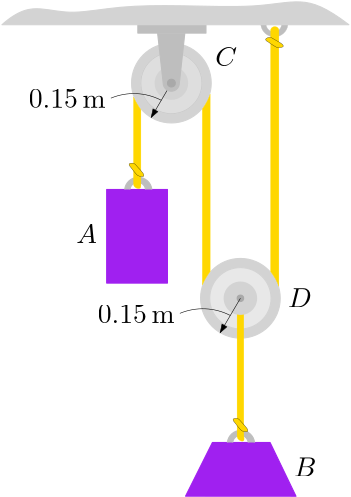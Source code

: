 <?xml version="1.0"?>
<!DOCTYPE ipe SYSTEM "ipe.dtd">
<ipe version="70212" creator="Ipe 7.2.12">
<info created="D:20200717161027" modified="D:20200717163743"/>
<bitmap id="1" width="1920" height="1080" BitsPerComponent="8" ColorSpace="DeviceRGB" Filter="FlateDecode" length="407849" encoding="base64">
eNrs3QdAE2cDxvG2KsPx2aG1S2vraK3aurdMAUUUQYoogqIoCu6tra27aq3WXRfLukeXdbW2
2rq1xb33qHviYPNdchDukksIGQz9/76nfCG5JHeXAXl4fe+FF5Q192xPCCGEEEIIIYQQQggh
hGSbF3LIhKsAAAAAAAAAAJ439M8AAAAAAAAAAGugfwYAAAAAAAAAWAP9MwAAAAAAAADAGuif
AQAAAAAAAADWQP8MAAAAAAAAALAG+mcAAAAAAAAAgDXQPwMAAAAAAAAArIH+GQAAAAAAAABg
DfTPAAAAAAAAAABroH8GAAAAAAAAAFgD/TMAAAAAAAAAwBronwEAAAAAAADAfOnGyQ+reuHC
hRo1ahhYQLj03r175t8R/TMAAAAAAAAAmM+Ybjmf9M/R0dH37t3TV0GL5bOwjPl3RP8MAAAA
AAAAAOYrQP3zC/oraAuWzy/kVv9sZ2f/bvnK9Ro4tWoTFBAYTggxM76fdm3c1KNS5Wol/vdy
ti/AQoUKl/jfq2XeePe9CtUqf1ibEGJmKlb65K2333/55dI2Nnb8cgUAAAAAKKD9s2IFbdny
OXf6ZyeXVkNGfEMIsVL82nUrWrS4vhdgpco1m3l0IIRYKTVqO9FCAwAAAAAKaP+sVUFbvHy2
dv9cuvSbIaGDqAcJsXZ69xtTodJHWi/A4sVfbtDIk3qQEGvHwbltqdJv81sWAAAAAKAg9s+a
Crpz584WL5+t2j+XLVeBVpCQ3Ezd+o6aF+Arr7xOK0hIbqZc+Q/5RQsAAAAArFTqGoP+2Rw/
/vijsGLCV4vfspX65yJFbHpEfE4fSEgu5/XX33pBPeFzEwdv+kBCcjnFS7xskR/NFStXc2nm
HRDYU4j40g4L/0w47dO2c+26TUuWfJVfPgEAAAAg31blBbF/FqfduHDhguLhCPNn/9zc058m
kJDcT9fuQ4QXYJWq9WkCCcn9NGzc0pyfyCVLvtrCK6DPgHHZvtI7dR1QrXodfq8DAAAAAPpn
S5XP4rQbuocjzJ/9s519UWpAQvIqlT/4mBqQkLyKaRNB29rZt/AKyOmLPSz8s7LlKvDbHQAA
AADQP1ukfBZZvIK2Rv9c+YPqdICE5FVc3HzpAAnJq1T6oFZOf6q+XuYtY8Y860sLrwB+wQMA
AAAA+meLlM/WqKCt0T+7urWhAyQkr9LaN5QOkJC8Sr2GzXP0I7Xax3XNf9V36jrA1s6eX/MA
AAAAgP7Z/PLZ4hW0Nfrnzl0H0gESkldp5d2VDpCQPEyhQoWN/Hlap66DpV74VNAAAAAAkE/6
Z2Pkh1W9f/++vvJZWkHnz/6ZApCQPAztHyF5m5dfKW3MD9Oy5SpY9rUfENiT3/QAAAAAAPkN
/TMh9M+EEAvmlVdez/YnacmSr5oz57P+6d+9+cUGAAAAAED/TAjJp/2zu0kXEUJy2D8HBPa0
0jvA62Xe4ncbAAAAAAD9syYjRk75bORXn30+foTRERYWriJckaaREEv1z67u7cUTHi0C2/h1
9u8Q2i5QFeGEj1+Iu2eg1mKEEJP7Z4vPvMEsHAAAAAAA+md9+ezzMSM+Gzls+IjhIz4bMeLz
bCMsJiwsXEW4Ik0jIRbpnzNa5eYd2rYLCe4SFhbRv0fvAWG9+gsnQnv06RrWSzjTt10XYQEq
aELM759zNPh51+64e/cfTJ0RY/xVyparwK83AAAAAAD6ZzFffPHFsGHDhgwZMnTo0MFGEBYT
FhauIlyRppEQ8/tnsU92bxHYIbh7WET/Lt0j2geFtg3o0tq3s5DATt07h4YHdwnrHt63Q6fu
wmJU0ISY0z+XLPlqjl7RCWobNv1l/FU8vQL49QYAAAAAQP+ckUwDBw7s3bt3n0x9+/btpyac
0JwpLCAsprmKSe3cb8fvJ9w78RstpeGsPfEg4f7ZteyKXExU7A9CjD/fIv1zRvncvEOHjqHd
w/t27Nzd27eT5lIPz8CgkLBOXXsGdwkLCuke2rNPh6Bu7sZOxBG173bC6V/lZ846cDvh7r5Z
qtMz9t1NyDitWvL2viilG/n9dILOjRjOr+cTEs6vM7dCVN1vljO/W7CcVG241g2q1lmUsXO0
o9pv2hsl2YG5G2Ftbx+YIVuNBEvs8zzOzFlR3XsOM/58k/vnOnUdrN0/9xkwjl9vAAAAAAD0
z9L+eeDAgb169QoLC+uRqWfPnuFqwgnNmcICwmJZFTT9M/3zM5T79x8kJCQsW/Gr9EzhW+FM
4SKr9s++/iFhvfp37BzWolXHjDObd/Dx6xzYqVunrj2Cu4SJCQoJ6x7ez7ddiEX6Z60l81H/
rG6DJXcate9MVt1qVlSbr1Noa3fySiuv1D+bsv8t3j9bpu3P+3TvOUx4WG7fvqtVNf+6fotw
/tZtuyzYPwcEhlu7f+YohAAAAAAA+mdp/zx06NABAwZERER0795drKBDQkI+//zzHWrCCeFb
sXwWFhAWExYWZ+Ggf6Z/fpYiVs3SClr3HGvMv+HuGRjcpUfXHr1bZ4x8VhXLrX2Cu4f3FWvn
Tl17iBEWE79qDkf4DPbPymtokWRsi9b4Z/m3ekrj/Nw/37ZQOZ/XWffr71oVtFg+37lz17Lj
n3P6zmBa/9y4qQe/4QAAAAAA6J8Vxz937dp15MiRGzZseKQmnBC+Fc40bfyzqkfNdHm3dv+8
64rmwgfHf9JcK+6y5uwrcZrWOkNGKyveTpz6/Mzr/nT2XoLWYgqrIWm/VXd0ebfm7q7tki6Z
cdc6x6K6krVuwmlply7ZHHFjlbZIfS9ZF+2+lnW+cDpzteX9s+7m618ryZ5UXh/VParvK2sz
s25fvtrPdQVtWvlsQv/cxq9zWET/9kHdXN1Vo5pd3QOEM/0CunYP7xfSrWdIt3BNBR0UEhYc
0r1rWC8fv84W6J+ziuKM/nndGd35LsTOVrWASF5TZ52vd0Ru1tQWmpUR7+539XW1q2bVOuif
bSNrDSVXVBXIwr1n3VE2RbHF+mfZlkomDBFuTTPQWrKqiiuvfWtZV5QvI926zM45c+YNy09R
kh8qaJPLZ/pnAAAAAADyW/88dOhQaf8cEhIyefLkvXv3iv2zcEL4VjMEWuyfjRz/rO5yM+vW
n84e1+6f4y5ndrySulW6wG/HT8Rl9KiZS+46kbWYrLVWFary6jWzqpWeFqvgrBXIKoQzO1jx
jtRVtm4ZK7spdYWbtar3JZW19Orym5LtE9k6q1dGoX/Waex1inH5Wp1V36D+9RGbZ8lmampn
2bo99xW0aeWzCf2zf4fQHr0HtPUPkZ7p5R3ctl0X309DAjqGduoaHhQSpk734C5hXcN6C1ex
eP+s1Q9n9plirarpQlXfZlbQslHTWb2xtJWVns666yjF5tmIMcO/n85sWTM6Z+kEyNKLDFbQ
OvM/CxslmX9DcThxNv2zdFdE7dv3u9K2KK+8dsMsq/Glj5TsIXgmxz9LK2jhR4/J5bPh/vn1
Mm8Zfv3+uW3P8RNnpcn4A+H1m1rnz5m3zMDt+PiF8BsOAAAAAID+Wbd/FvTs2bNr167jx48/
qyac0Ax+zmH/HHdZNqrZ4PwbqiI0qwfWKn61hhkr9L0KN5t576pblq9G1jBjcfyzfGCwgTvV
uamsZeTXzehyr8QpNcaaDdRZZ8Xxz5Iz5TtK/zkG10d3MyWrp/iQPXfZsetfsXESTphw9Zx2
Ze0Cu4b16u/t28lN/a2b/NKWrYNCe/TuGiakl5COnboJpwMCuxrZPyvR0z9LK9msi6SFs7w7
1Wo+NQ2t/GalZfK6M+JN6dydUhVsxDQdGYWwTuGczZwhCscfzBp1rKe4NqJ/1rlH/V263luT
brum09aZHeUZnX9Dk/PnLwmPxNOnT8eMm27aLRjon8uWq2DgxTtn3rIEo+3aHWfgpgICw/kN
BwAAAABQEPvnkiVfs1L/HBERIZbPPXr06Natm/C1n5pwonv37j3VhAWExYztn3UqUIWiWDpj
RubCGTNgSEvXjMkipLemVd7Km2Rpzau7GlmFrU7/LLlThf5Z56Y0yyhM15xxawp9e+a1dNZZ
qX+WzhyiNFeJ8kzR+tfHcM1O/5wH45/bBYaG9ugTFNK9Y+fuQUJCwoQTAR27eXkHi8cZbN22
c0DH0PYdu/n6hXi37dQ9vJ9wFWvMv6FUkOp0uYqTP0ibbXl3rU1V/Jox3bRsXgtJ/yzrYLOZ
eFlh/g3N1fXNPp3d/BsZe8PwaiitvIF5szPrer0PwTPZP4vTbjx69CgxMVH3cISMfwYAAAAA
wKr9s519sVp1Xa06/rlTp079+vWbOHFiTEzMxo0bN2zYEBsbO3bs2PDw8JCQkJyNf9YauKvT
G6ubVenUzdrVrnyu5swmVjIjtMHiVNI/a62GOf2z/KZk/bPWtBiS/lnPcG6dddbXPxs8EKHC
XRtaH/rnfDf/s3+H0K5hvYNDVJM8dw7tKUQ40aV7L+GEl3eQZjFXd9VxCdv6d+nZe6B/+/zR
Pys2n/L+WakHNtA/G7hI7HgzV15r/LPp/bP2wgqjo42a/zlrhmfp/CSaW9a38sb1zzpzQT+j
/bN0zmfdwxEy/zMAAAAAAFbtn99+p0KDxp4NG7e00vEHIyIievbsOWXKlPXr18fFxZ09e/b2
7du3bt06d+7c/v37f/zxx8mTJ4eHh4vjn406/qDuxBey3lhezCpOIqFwpqYg1eqfLTT/huH+
WfumJHdqifk3pFWzbP4Nw3MyKy6Qk/k36J91y2d951ijf/bx69w1rFdwF9UMz8JXMcLp0B59
Pu3QVWye1eVzezePDu2DQsMi+rexzvEHlRpO7Q45q57V6UsNzopsbMms92a1NsdQ/5zNJB7y
hln/Bua8f5YvKV1hvSuv/9Y0V9HeXbLtfYb6Z90DDppcQdM/AwAAAACQo/7Z1q7oJzUdmzq2
ady0tTX656FDhw4YMCA8PLxXr15xcXGJiYnp6ekpKSlJasnJycK3jx8//vPPP4UFhMWEhY08
/qDsuHg6xx+UFLPisf8yxyRr2tqMpvS341eybuSecv+sdPxBzSELdY4/mNk5G9c/y+80QXrM
REPHH5QO7ZYff1BaMkuOz3hP//EHZVM0q0/rXUDv8Qcz14f+WU/u3X+gWzWLFbRwkfX6Z3fP
wOAuPTp17SF8Fctn4XSn0J7dI/oFdAyVDn5u7Stc0ltYTLiKFY4/KDvCXeYVxTk0dI8hqDtr
dObx9bSPP5hVBc/Yd15z/EG9/XPGKGL5TMhnVBVr1iEOM1ZYNveFwpEQjZt/Q7W8bP4NpbHT
2TTGWccW1Fe/61t5+XEb5UdRlB1gUfoQPIPHH+zec5jiAQfFCnrrtl0W7J8DAsNzoX9+vcxb
/IYDAAAAAMjn/bOzq7+T66dOLn6OLm0dnH2t1z+L45/Dw8P79Olz7969+Pj4Bw8ePHz4MF5N
PH3z5s09e/b07t07B+OfJdNoSGYtlvbGqvo346LdsuMPas0IrXMjeo5jmDFNdIJkmg7d1ZDO
hpHT/lm2esKl8vJWuubyFlc6zbV8Mo2s6Z2F8xWPPyjbUVm3LF9AYafpXR/6Zz2Jiv1BiPHn
W6R/Fotl33Yh3cP7BYWohj13Du3ZoVN3L+9OXm2CW3gFNfNoLy7ZolXHjp3Dwnr19/UP0VzR
ouOff9ccr1BSDotddNZMzvIblM7wrHuzkomRsyZ/zr5/zipjte9Uc3d39/2qPf55neaOsutj
dUc4i/NmKG2g4tTNmYtpF/g6EztnbIW4Z5RXXt4/n1+XteGyunuGdOue0fk3Zs6OVhznrO98
k/vnOnUdrN0/9x0wjl9vAAAAAAD5p3+uW9+9fqMWDRu3bNS0VRMH7yaObZo6+Tg4++Zm/ywO
ge7Xr9+GDRt+++23zZs3/5ZJPL1+/frFixcLC2QNfjauf36mozC3szlRnMmZFLiY0D+7e3To
ENQttGefoJCwkG7h7YO1p3f29u3UsXP37uF9O3QMdW/ewbj++XmJ3pmoC1b0TjxCOlh2/ueS
JV+1dv/s6RXArzcAAAAAAPpnMSNHjhw+fPiwYcPEVnn8+PETlAjnjx49WmyqhYWFqwhXfM5r
RtnsGeZHPk0HeU7656wKukVgh06qhlk9+XN3v3ZdvH06eft2atsupH1QaJfuEWER/TsEdxcW
o3ymfybm9M8v5HAKjl274+7ffzB1RozxVylbrgK/3gAAAAAA6J8zMnTk0KEjhg4bPnTocOHr
wEGD9WXQ4CGaxYSrCFd8Pgc8J+iZScPUBlvPlB3kuemfs/rk5h1823UJ7hIW2qN3j14Dwnr1
F9Kj94CwiP7CmW3bhTRj5DP9M7FE/1y2XAXrvQMEBIbzuw0AAAAAgP5Zk8HDvhoybMyQYaOG
DBstZOjwMQYiLqNeeIzqipSNhFiif5a2yu6egT5+nf07hLYLVEU40cavs0eLQK3FCCEm988C
H78QK70DcORBAAAAAAD9MyEkv/XPGXE36SJCSA7755IlX+07YJzFX/4ubt78YgMAAAAAoH8m
hOTT/pkQkiv98wtWmIWDmTcAAAAAAM9D/1ysWAkKQELyKv0HT6T9IyRvU+aNckb+CK72cV1L
vfY7dx1oa2fPbzUAAAAAgGe+f37v/Q/pAAnJq/To9QXtHyF5m4qVPjH+p7BFKmjKZwAAAADA
89M/N2jkSgdISF4lOGQQ7R8heZsatZ1y9IP49TJvmTMXtKdXAL/MAAAAAACen/65tU8wHSAh
eRW/gAjaP0LyNo4ufjn9WWxrZ+/i5p3T13tYxGdly1XgNxkAAAAAwPPTP7/yaqkBQybSARKS
J+k7YIJb80DaP0LyPG+8Wd6En8glS77q6RVgzFjozl0HVvu4Lr/DAAAAAACet/65S7fBdICE
5FW8vLvQ+xGSHyL8ALW3L2byj+ay5Sq4uHkHBIYL0Qx1Fk77+IVU+7huyZKv8tsLAAAAAOA5
7J9d3dtQABKSV2nfsS+lHyH5J/UaNud3DAAAAAAALNI/29jYNm/ZjgKQkDzJwKGT/Tv0pu4j
JL+lTj03e/vi/KYBAAAAAKB/Nqd/LluuQnjvL+gACcmThPcZ1aJlMEUfIfl2Io6336nILxsA
AAAAAPrnHPXPJUqUrFqttofnp6FhwygACcnl9Bs8sWuPz9oF9m7ZOoR+j5D8H+EHaNXqDd96
+30bGzt+8QAAAAAA0D9n2z9TJhBCCCGEEEIIIYQQQggxHPpnQgghhBBCCCGEEEIIIfTPhBBC
CCGEEEIIIYQQQuifCSGEEEIIIYQQQgghhNA/0z8TQgghhBBCCCGEEEIIoX8mBS7CU6hxU6/6
DT3qNXCrW9+1Tj0XQgghhBBCCCGEWCPC527h07fwGVz4JC58HqeUIITQP5NnNS5u7Ro1aUnh
TAghhBBCCCGE5GEdLXw2d3Hzp6YghNA/k2cmzm7+wk83fsoTQgghhBBCCCH5JI2aetFCE0Lo
n8mzUT7Xre9m1R+atfnNgRBCCCGEEEIIyfFYaDdnKmhCCP0zKdDls6t/3frN+JlOCCGEEEII
IaSgpHZd5+epgm4mfHKnviAkn8TVvb3kAGptHJ29nJq18uvYfVbk0vsP4s+eu7hr9z/zFizp
1XekZjG35oH0z+S5jZOrX516zPZMCCGEEEIIIaRA5Xnqn9VxNb+Cdmse6OEZ5N6io7vqq/pE
ZjzEeKq+Zp4ZpFrYU32pZ1CBa88yN7mjsOY5jbDJZt2pe3sPtwB3twCPnERc3s2dBq9glM/C
Vxdnrwa1atSsWrFujSqN69Vq0tTBybPtsh/WpWd68uTpv3FHRnw+qSBW0PTPxHIvmYB6Ddz4
vYUQQgghhBBCCP1zPo/w+d2VcpKQvI36Nejp2a5H+5afdWo81L9GT8/Kfb2rje3SZEqvVgO7
+LTy6bA/7khqatrTpwmaInrHzv1dQgcVrAqa/plY6u819Rs155cWQgghhBBCCCH0zwUiDRq1
MK2CFluvfoNGxcSunrtoaczi1fOj1kyfvXrq1NiZMyOjYmJjor+LjpwVEzs/OiYyesH3kQtX
RkWtjolZHR2zMjIqNiZ21YBBIwvcAM7gkAGjx88YNXb66HEzpBkzbubozKhPyy4Vlh//1ewu
3QabXE72dXT9vlG1ZQ0+Wtaw6rIGVVUn6lddXq+KKnU/Wlan2rK68tTJyPd1q0c0aSaOoDZx
htVm6mIwM65u7Vzk5wgLuLi1E87XOpOWzPh4ebXvH+IzqZfn9N7O8we4RQ10XzOm9S8TP90w
pfMfs/t+3jNo5LgpySmC5ORk9X8pKenp6bdv3x0waEwBehHRPxOLpKlTG35jIYQQQgghhBBC
/5ybcfPwEWLy1YXP8iY0AO6eqgklvl+5Jj09PVU9IPP6vfS9/9z4a+vhs2fOpqc/FM5IT7+U
nn43Pf1JujZVe7Z8xXLhFjw8OxaIxkOs+L4YPTV26drjpy8dPXnh+KlLx05dFL8eO6mO5ETW
pScvHj1xYcPmvyd+PVecviNn+9ktQPi6sn6V+CovLnzzxZ/eevGHN4W8sOaNF9eUEb6+sPbN
Qj++WWT164VWlX5pdemXVqmzUn16bqmXbr1beEmtqprbyXn53K6JYxtpxHpZ1Rk6+TRx8HaQ
lIdaSwrXtexDMGdu7LXrN7fv2OftG/pMTbvRIqBnl6ARYa3GhrnM7usyv79L7HCP1WN9f5wU
8OvXnX6bHrFh1uBePXrs+feQ8KpJSkpKSUlJS0tLTEwSvn30+MnAwWMZ/2x81vywQXgK5cnm
fzby634DR+fa3QlPjI2bth04eFSMcPqLUd9IFwjrOVyIle5deJEK92iNl6qre0Dd+kz7TAgh
hBBCCCHkOeqf3Tx8Ro3+av78SDF9+w1r4tAil9d80uRpo8d8ZfLV69ZvJnyiz3Ef20LVxy6I
XpKclBJ38tiCmDWfff5th3bhoZ0ifly57O71g4mJZxOTTiYlHU9MupiU8CAx/mnio4SkhOTE
pCcPHl1KSkqKio5V9aItAgtI/6z6+vmX3xw5fmH7rrgduw/s3HNw156De/cf/mn9n9HLf1q8
al3synXC16hlP61dt2XvP0eEBcRs3/nvqbNXx301W3VTOdxesTde1uCjWWVeKvlyqZdLvFy8
xMvFipdUpZiQ/wkpWux/9kVL2NsXt7cvZifErqitXdGitvbC6amvFlpW2/T+WWyVmzr5qAtn
X+dmn077dv630xd4eQcLFzk4+wpf2weGL4xc+s3UeQ7qxcSITbUF939Yz+HSqSes9CgHBvcZ
MGiM4SguLJw2rXz2ax/RPrR3n7BOQ7q2+KxT47Gd6nzTve6C/o4rRrb6cWy7Xyd12PRNyPYF
w2aPG7R734G0tLSkpOSU1AzJycmqv/vcuNWxUz/L7gdhb4ulpWX7yTzvnzdt3qYq7R89zpP3
kGnTF86aEzN42ARr35H48KUr0Tymwtf4+EdW+uOFt2/omTMXhLsTvlq8gm7ctNXz+1vKLxfT
0+P3fyN+u/F8evrD/bP45S0P8k3cw6wHwloJn7Z2eeREn9zfuog5y1esFTI1Qna+z+jFy1fM
CbfkfQ2aqnMvxGpR7e1Fo4PYFSSbt51pg/RdqnoTMPFNiacfKTjvjb4TF6l/CPKMJYTkt/55
9Jivtmz5Q8zi75eJJ9atWx/Wo1+urXYThxbCPQoxp/cWPtHnePyz+oB6C2K/T0p/GrUk2sen
nUtT90Y1GvTo2Ononq1pCRdSUi6kJB9Pebg/6f6h1KTbacmPUp4+SktJTkq8f/W/A8KH6JjY
xZrbKSjjn0d++c3hY2d37jm4Z9/hHXsOrF23ZfXPvy1a+sOsRctnLFg6J2rFjIVLZy5ctnDJ
D8L5a375ffvuuD37D+/YHXfyzJXxE2ebMFWCpn9e/MYLJUu8XL1EiQ+KlahUVEjxivbFPype
wt/ZqX2zZlVLvvy+rX0lO/uKtvYVbOzK29hWLmJrb2sfVeqlZbWrmd8/Ozj5OLr4bdz058FD
x35Z99vFi1cmT5nj4Nw2Ombl5ctXhXPOnr2wbPmP4tBosX82/+iWWoM5NR3awYPHrPQoP3r0
OD07c+bG6i4cH//IlD62ZdDfO/Z+NmFal05BQb7O/m7VfJuWDXUvPybgg7lh9ad1rfNFUL0J
3T1ix3ZbPGX4oUNH09LSklX9c0paaprwNTU1NSlJNQr6wIGjHp5BFtwPwh62xq7O2/5ZUz5b
b9Cv4bT1D8uFCloslsXHbvKU78T6V/gqnD5z9oL4XJ309VxxGWv0z5ryWWTxCrpu/Wam/Zhz
dPaa9u2c33//c978aOE0/XOByM+qjYyb8kz1z8b2MBbrn9UfpY2teVXl8+JRvgrrkJ/7Z816
qk6s0ESytpl9gnay9rBqZTLPz9oDuleXP3ZBoyIVb03W5Cv2+dYs9ikAc3nf5v5WCE88nWep
7kte/nLW8zKXPTHyY/+c9erT3haFtZW90nUeeumlipspf80ut8AbVNYbi8Jf9LR3prHvQnof
I2H9dS/S+/YlecNU2I1aK2Bw3aSXyjZK3+Oer96O5CuTo5+YhBCSi/3zjBlzt2z5Y8GCqNbe
7TVnhvXot27deuH8XKughTsSe29z7lH4RJ/j/lk9j8SsBYtuPL709bTxrk0aNv3kY4dqVQZ3
Dji89edT/67bsy3y6D/Lj+9duu/3hdePbE25fTb1yY3kh9cuHtu5cX3UjTuH5s77zoT5KHQH
kYrJdhnL9M+jph45fn7XXtWw5793/Ts/dvXc6JVCvl/965nzl+IfPb5w6erKnzbNjV4lnDkv
ZtVfO/7Z+8+R7bsPnDp7dcLEOepx4znbXg91b7y8fpXYN14sXvzlKsVKVCxaooJ98UpFi79l
X/xTJ6fvJk1YGxvVzdfvVbuiwpnvqcpnu3eL2FYsYmtjYxdZ6qVldcztn9WTbLRt1abTiZNn
WrYOEnZmWM+hBw4ePX363PYdewMCewpLdgzuHXfgiKubv4OTqjy0yPjnL0Z9ExO7WszGTds0
jda16zc15wuxYLs1Z27swYPHDGTT5m2aoc6ahlYs+ky4u3ETZgi3MHbyzOGjxwUHeAR5Vg1u
XjHIpdygNhXmRtT9sl3lvq0qjglzmTH408gpI0+fOavqn5OTM4c/pwrfCl/FuaDHTZhJ/5yf
y+fcqaCFJ6dYLMcuXqPvGS79Y4rF++eskc9nLwgviuvXb1m2gnZy9TO5fD506MjuPfumfTtH
+CqcLpAVdF73z6o2+PxG+mez+mdVv2FUIZYn/bPWnRaQ/llzO4OmZrUoYjNsYIWl9y5bE3Un
IylY1Dsws51Q1yyae/GdODWrQlFfJNt7Wfeu3nuKG6taz1zpYZ7D/tna+9aCA/gN3JTOVmTU
iXr756xi81nonyV7RuvNU/hWa2VkranOO4DsnVD+Qs5qUGXvGML2mvf4Sh47rUZX9a3Wu1P2
70L6V15SJisV8opvX5JHU+s5pvpWvuEG10324Kp3u/zveib3z4afjVZ6b3w2/mhFCHn2+mex
9Z00eZrigOTVq9cKl5ozJ7PxEe5LHP8cu3ipObcjfK43oX+eszDyQeKNtWujxw4M6+bl2KbW
exGtGsZM6h85te+U0cHrVk34c/2MqKm99qyc8vj89vTkS4+uxv21etbMqQOPnf5z9nezC974
51FTDx87J/bP23fHLVr6w7zY1fNjV1+7cevx4yd7447cuXv/6Ikzc6JWzF+8ZuH3a//e+e/e
f47s2H3g5Jkr5vTPy+pVjSnzYrHiJT8oWuJ9++Lv2RerXKzEy/bFP+/Xr6t3q8kjhs2b9q2t
XVHhzHdt7Mra2L5bxLaSjcBuYemXltetqrkdE/tnZ19Hl7b+AWG/b/nb1b2dg3NbF7eAmMWr
kpNTZs6OFBZzdPFr5d3p37jD3j4hwsJCzO+fpRNuGGa96TgMR7x3k6/e2jf0xIkzT58+nbkg
aursuaGBrVs1/aCj8/vBLm8P9am2fHCLr0JqD/R8f7B/rUXD/X9eMufK1SvC3SUnJ6XKJScn
p6WlCTfV2qerBcfQHjx4TNixz8b8G/mkfM6FClrc0jU/bMh2dLQ1+mdp+awZdy0OurZUBW3y
5Bvjxk85fPio5lvhtHAO/XP+75+fvfk3jP9AnSfzbxi40/zbP+ur9A0W7/ItHRQeobeO0N4n
+jo9wxeJtYzy0ET9A1npn839y4tV922u9M+yrTA8BlWn8zSqf87f82/ISmZpL6q0x3wHhfvq
fQfQ3jTZTtDz8rTAMzDrrUlYAWlJq7M3snsX0rvyGX/eUhzJrP/tS14yS/az4sBsA+umvbxO
VW7y2w79MyGE/lna+grRTHnh3y5ky5Y/NJeK35ozJ7OREe9o0uRpQoQTwrdmzOPR2oT5NxYt
XpKennjyyF8HNi1eOKzTUO9aEzs7LRvXde38YSujRh7ev+LIvytjp4X/MX/Q/dPr0tLP3bv0
54YFw2d/3evG7cOL1PM/mzz+WRzS3MSxTZk3yr1XQTXE18UtwNVdTPvMb9vXb9jilVdKV/u4
keYq5vTP6vmfz+/cc2DXnoPbdv6zcMmPc6JWLP9hY3p6+s+btk77bvG6zduWrl2vGvwcu3rh
92u2bt+/a++hv3fGnTp7dbx6/mcTxz/XqxL9+gvFipX80L74+/bFhFQqWryMfbFAF7eRvSN+
WbV87KDBxW3tK6n753JFbMupxj9brH92dGkrxMXt0337DwQG9QroEP7d/MUJCYnzF36fkpI6
ecqcDh179Qgfun3HXkcXP0v1z9IJNwyz3nQcVu2fh46YmJiYNPWrryN69Rv5Wb/+oS37+Nce
5Fe9b+vKEzo0WPflp9/1dvymS4Pvern8NDFka+yE/WuWJMTHiwOe09LSxK/qE6qh0MJNSeem
5viD+bN8tmoFHRjcRzUf+PVbRpbPlu2fNTeuKZ+zSml1BX3t+k3zH4IGjZub9gNu/oLon376
VfPt0mWrhNA/0z/ndv+ck0KM/tnsMa4Gbt/wXUvLKJ1iysCDaPDxVexScqtgeR77Z+vv29zo
n2VboXmCGXimSf8cU/D7Z9U9yv9Rg7iXjHtwpXequ4ezLrVW5Sgfoa3pn43bjdJ3HkMrL90b
OrvFwNuXcAuS54BmVY36IaX9DqkwK5FkzemfCSHEzP65tXd7rXpZq38WC+pVq9ZafCXdPHz8
23UW0rffsGHDR82fHyncr7A+4ioJ3wpnCheJy+RoAHaDxi1y1j97qnrUqMVL09ISLp/ecf/w
L1um91ozou2h2OHXty+8f/b3+Ot7UpLP37+1988VY//6rted/YvSnuy8fXjphjm9Vy76IjXt
TuzileaMfxaPmfje+1Vtbe1q1nZWbKc1BbW9fTEH57aWGv/8z4Gjp89cOHT0VOSyH2dHrlj1
8+bU1NQfN/x5+tzF9LS0i1euLVr6w3cxqxZ+v/bg4ZOnz178J+7YiTOXzZp/o26VGFX//L9K
RYtVti/2vl2xinbFKtgVrVCi5JzJk//ZtdO7QcPXbe3ftyta1kZVPr9bxKZiYVX/vMjs+Tea
qvpnv6ZOPl+OnnLnzr0jR0+cP38pJSVl21+712/YsmPHvpSU1PMXLp88efba9Ztjx3+rHizt
18TB28z5n/Okf87R8QfN7J+XrfxJuProoUP79egxNKLjyFCPsV2ajg2u9ZnfJzO7uW0eF/TL
l95rh3v9Msp/27SIvdEjt0/74sG1a2np6anCHk/Lmn9DcyBCfVMuPM/9cz4sn61XQYtza+gb
/KxbPluwf9ZXPmtV0MIyZj4Q9Ru6m/Bzs0vXXkuWrtq1e29Ilwgxmm9zfmuq1vf8L+omViTO
DqFqhjMIl+qUxllTxeuUlhvPSy7W6ZOll1782WD/PGV/vP7bcdGz2Mb9D7UqZT33KNsK9UWK
yyvc4yydu5DNqqFaH9Vpye1IFtaZf0N9azpLSjdKupMzblxVF0sfHcmNSG88s1X+WbJJ2o+m
UUvKnySSzZHXDhmVgnTomvRzuqQKVhibp10US6cGjZwYLv0ErTMaTX6nmVWD1gzJmumU9c+/
IZ1s2fDQTT1L6l8ZI/aPOW1wdg2DbIcrDSDUc11Dk6soj3iU1koZTw/JA6G+SDLFtHZnJZ99
Wt+/x8+4qeyLoIy2J2MKXM2GSMfcSrdOdu+yW5ZNoqvv3+nr2dXZrID2NK169ozeyk5phfWd
r3nBShaQruoKxZ2vvLtMuin9vbT+57assjN5/g09+1ZhK3Se8AZe7IqHeFu+QmfOH+lzQHH8
s8LkFdn1igq7QvPcM2aeFr0zvRvaY8rjn+XFrzHvQoZWPpvCVv/bl/L4Z8kgbePWTemfmUju
1Mj5N2SvwcypyxUm85eN9Db8EjD4/qDnvVG2GrTQhJD80z+LbXNw557iRBzz50fGLl4q1r9C
xOmgFyyI0mqkzUwThxaaQxxKI5wpLqDvUiOPSyh8rjehf46OXZqW/vj8oU0P/lm6a1Zo3PTg
5AML0+K3pyWfSk8+l5b+X+Lj48e3ztsyI/jS6oHpB+Ze+3XU+hld//x5Rnr6k5jYFap+1dP0
8c9CyparXLr028K3zq7+lT6o+e57VSpU/Lhc+Q9ffqV0hUof166nmte6Zm3n4iVKNnbwtkT/
PO3gkTNnzl0SPlM+TUhc9sOGmZHLV/28OSkp+Y+/96SkpBw8ekr4+svmbTMXLVu8ct3jx09V
nz4vXjl66uKESeb0z1VjS79UtNj/KtpnNM/l7YpWLvE/W7uisyZ9/ce6dR8ULVbWxu49O/vy
Nnbli9i8W9imYuEiRWxsF5Z6cVmdqub0zw7ObcN6Djl77uKWP7bv3vPPps1bt+/YGxm13K15
+/Bew51c/db+sP633//aum3n71v+3vbXbmHJ0LBBji5tC+L45xwdf9DM/vnQ4eNpaWkx8+dH
dOv0ed9OY7u7T+3edHy7qp/5VJ3Uoc7aIZ4bvmi9aYTn5lGfbp/aY8d3g/Yvnp70+EmKZOaN
tEyqQjot7ejRUxacSMHic2vnfv88ecp36TmheWTNL2NnzYkxPl1CB1nkfmMXr7HSIQWNnHTa
wL0LTyTNkTo1M6jnzsEHx42fclO/nM/CkVGTZpSN6mLz4cN4WZsq6T/VDaS8DpUWlepSN6sr
FmtSTV0p3rjm0owGWLl/Vt9RZv2rdUWt4jerJc6sYY29R53xz/Ll5Teek/45Xe/Ky/tn9c6X
fptxsxvPS2pk6Wpk3HjmpeLD8fCh5iFQ36Bs86WX6jxe8v5Z/5Lqh+ZhvM4Vtaok9WfeyMVZ
n8HVn7iVpn3Irn9WX1FWY0o/O+tOHKp1L/KGxLj5n+WTfMpXQKslWxSpvW7GrUw2+ye7AXIG
6tbsmlitRkVnAlXl6+Zgug/l0aQZD1zmOeIkq4si9Uz6KrYrWrWnvKnTPbpi9v2zsMO1R0sq
PkDy56RkHmytuWF1H/Fs+melFVC4I9lTTmtj9c4JoO92tDtt6QS5Oi8lrdJM9ojr3V05vynD
44319c9a55vWPwsPgdYzRzYzw+JFWu8DRr0tyB96/Q+f9nNA+rLK6Eh1Zyc2MDNP5mYq/W1I
WlRmc4MRc7TLUq0nrfIek2x1ZhdtXMGrs+H6Vj7bM/W/fWn9iMlofY0Z3y5dN6WnouR5a0z/
rP3c0DtlirCk1o8npYrY8HM42/dGxj8TQvJt/9yv/zDx9PARo8TpL4QTQsRRxxbvn8UKWrwj
8d4VZ9sQzhQuEpcRFjayfK6T80MQiuOWI2O+T09/cP7A+kf7o/fN6nh0+qdpR+anpexLSzub
lnguOelSWsrlOyd++WtW8NF57RM2Db2yMmJHZM/zB9ampaVGxywxb/yzqph6863yr5d5Rzjt
4tauRk3HqtUaVv+k8Sc1HT78qG7N2s4NG7cULqpRy8nOzr5R09bmTMEh9s9fjJ564PDps+cv
i0NPN/65Y/qCJat/+S0lJXXjHztu3LwtfE1MTFz/21/fzl+y7re/xEkSzl+8evTkxa8mzjW9
f67zUXTpF4sWLfGhunl+367oe7b2FeyLl7Erumj61KP/xjlW/vA1G7tyNnZvFrEtW8SmfBGb
SoWLFCliu9C88c8ubgHBnftcufLf+AnTnZv5BwT2fPAg/uChY94+IXv2xglb98efO1p5dzp/
/tK16zc9vTo6u/pPnDzrwoXL7QPDXUy6R2lhNXDwWM0hzAzQHI7Q/LLUhOMPmnxf167dEJ4b
p06eGjyof/+eHT4LcRrfqcbn3hVD67/aq1GJaX7vzu9Y9dch7htGNN/yVYe/Z/e7sGeLOP+z
6kmVmjX/hnpGjlThov+u3bBUo7hj535rzK2dy/3zF6O+MeYPCiJhSWF5i2xmx079xLHNxkRY
Uli+QPfP4v1mO6Bas4w5A/VN+Lk57ds5Bvpn4VJT+metAbqyUc2SWlhplgZJoaoqZrVbYskI
Z93JLuTlttYdyWpS9ZI6VbDC+sg2J7t71F5AZ3Cy4pQgxvTPsrWSXqrvtJGTY2jfuFbDr7Wj
lHp75TvNZkntJ4mewbEKx5CSfvI1un9WGLwn+2Bu+MBVulOkGtM/6/RayhN3aJdsCkPj9K9M
NvvHQAFocHbcbA8BqXRsL8lQOu0uJWucnu5tZo2ZVGpgtB849dZpH3FMuibaTw+lldRbWCk9
FkrjpXWGuMseVtlAQSPH5RocDKnTP+sOsVb4+4LirALS9VE4npq+21F6QDM2QfsR0Zk2XGsn
6N9dOb6pbOaW0dM/a/fV2oNI1yqNHdXpJJWeOeK66W6F4THGeh56Qw+fwgrIX2Kabcwawqr4
FyitJ7y+CjfzXxzkaB4V6X42vMe035EyVyNrHK9y3yt/FzKw8sZMWKH37UvrDSrzSZjNu6ju
H8KU+ueMFTaifzZyML/Rr4JsHpHs3hvpnwkh+bB/dvPw0Tr4oO78G+vWrV+wIMoa66mpoMN6
9NO9VDwwor5jIxpI7bouOexj1fM/R30vfLi7dGB9/N75J6JCj832i9/yxcMj0Wf3r7h4Yuuj
RxfS028kXtl6evXgIwv8z0QFHJofcGT1kIcX/xQ+nEXFLNWMozatfK5Stb6Nje0nNR1UI3Vd
/IQT775XRTizYuUa71WoVqFi9QaNPcVBvK++WubV195wdPEzs38eOWrqwSNnTp6+IBYpx0+d
m7lwWfTyn54mJFy8/N9vW3eeu3AlKSkpduW66QuWHjp2Slzs1JlLx05d+sqs8c8fRZV6yd6+
+Ae29u/Z2pe3ta9kX+xNW3ufxk1mjBszd9KkgSGdPyr9ejlb+yqlX69Y/H9vFy7yntg/v/bS
stqq/tkt522wuMnfzliwZ++/6j3cVtjJd+/en7/w++DOfTVtkrdPyA8/bTx9+rw4WYew5ImT
Z4YOH6f+40KgpWa1NcaZMxcK0PzPCQmJKSkpwi38GxfXr2/YwBDnz4NqDvevMsT73S9bvTkj
uOrygS4bvvQWsnncpztixiQ8faKaaiMlWXf8s3j6ydOnltq0gwePWWNu7dyff0MzBFo4ka/m
3+gSOsiyg581PXDub6m3b6hw1+IMG4b7Z2EZYUlz/k5kwvhna/TPBpverA42c2YJPXM4K88h
rLm69h0ZmP9Z4Y5kSxoopaXlsFJ7LL8def+su4YKVbPR828or6dWqWtovmv5DCHiiuncuOKk
JdL+2Zidlu2SyquqMJRLt/SQFDjG9s9K5YlPdvNvGJpH1Ij+WbcWUP7MbkQ1oX9lstk/xsx3
sVxfO6Gv0xCbLt2RtFpDxJXvVBxHp7w+Yt2kM/+AbPV0BrtqVzcGd53seaK0jcbNv6GzAvJ7
kU1ZsNzQuEfFR82Y8c/6DmRm+Hklv2WtBXJwOzqlsaEng8K/aNCzu3J6U6bNLaPTV5s8/4bR
O8Tws065hzT48GUz733mdSVrotDSZ7S72gfsM2P8s8JMKfr/EmSwdM2cXEL/1XXfhcwY/2z0
25fmupKnou796q6bhcY/6x3JrPteLf+riu4DZ/gRyfbxon8mhOTD/lkzvFmcakOcEVraNg8f
MUpfP2yRaEY4a92Fpnw24a5zPP5Z3T9HRS1NT0+6fXzL4/0LTsWG/jXede83Xn9P7xg5rtsP
y2Zdu3YsLf1Oyu29j/bNPLM4eNsEh11TW137c9LTW3vT09Oio1X9s0cL0/vnSh/ULFy4SO26
rsJpB2ffKlXrl3mj3PsVqr/9ToU33yr/xpvvihe5uLUrVfqt//3vFUcX06eAzjz+4FTx+IMn
Tp1PSExSHXZw459T5y3etHXn4ydPEpOSnjx5uuWvPdO++37tr1tSU1MTE5NOnj6/Y/eBk2ev
TJhkxvEH61aNKvWivX2xSrb279vaq2Z+Llrc1tb+m1FjVkZHv1ms+PCeEbMmju/g3iy0jbd3
3XpVX3utvI1tkSI28197UeyfTR7/3DG494ULlyd/Pce5Wbt2HXrcvXv/8JET3j4hf/y5/f79
B2t/3ODrF3rx4pWbN2+3/bSbsKsXRS07fvx0G98uZo5/libbIdAa5vzTfuNnV4iJXT3p67lm
9s8P4x+pnyGJwo3MmD0trIPTiE61ezV/u1+TMhNcy81uXXVJYMMloY1XDXXfNN4/7pfI1MzB
z/r65/hHjy21jWJt++jRY8uWmXly/MF8WEFbo3wWx3sbOWQ9dvGaNWvXW3ajxL9ZGO6fzf9z
hgnzP+dh/6w8dFY2o7L+/llnSLOB/lk6C7GBuaaV1kdSDmd/j/L+WTKpsoyV+mfF1ZOtiWwY
c573z9qrqqdysUD/rFQxWbl/lk+FamC2TOv2z9nO2qo06lV/16RQESsvb+LMHgpFkG5TZGT/
rLwV8nLYtP5Zd+4L3ehMXKzv+WNK/6zdGeqrTxVWTG+JmrPD8JnaPxvcXSb0z4b+UKLYPyu3
hbnWPxt+W9AaJq334TM85DVz8grluYulT8ts/nQlW/PsXxpahXY2/xJBzw1qjqUom4JDPke0
8ruQyfM/G//2pVkNxQm3c/YOacL8z1lPHu1/UKDwjqT4o83I/jn790b6Z0JI/uyfxQHPsYuX
6h7jTyyBNdMyW7WClh4DUYjwrWZikJwmp/M/i71xdPQy4VNf4s3DqadWHYkKWT2w1s8jmqyf
HLB4Sv/1a6Nv/HcyLe1hWvK51Ms/nlvdc9OYpgcWBiadXpaYcEa4VnTUUk2PbXIFXeaNcpr5
N2rWdv6kpkP1T5rUquNao5ajcEKsQIXzbW3tGjbxMn/+jZGjph06evb4yXMnT1/Y+8+RGzfv
xD96vPLnzd/MjY1d8fP6LX8vXvWLcHr5jxsfPnx449adff8cOXXmwsnT54+fumTW/M91qkaV
fsnOvtgHNnbl1XnDxq5OxUq//fTTb7/8HOrrOzgkJHbWrInDh39cunSQm/uM0WM8Pv64cGGb
RaULL6tT3Zz5nx1d/ELDBh07dmrLH9sPHDy6+bdtu3btX7HyZ2GHd+8xxMG57a/rf9++Y+9f
f+/et+/A3n1xwlf/gB7C+c7N/C3Sa+Vg/PPZC+bfl+IxBzW1tniINymT7+vSpauq105iUlpq
6p69O7oFOvcPqDa0baXhzd/9unnZeW0rr+5Wf/NnnhvG+Pw8ruOVU4fS0tKSk5Kk5XOqfP4N
4QY5/mD+r6CtVD5L/1Jj+Bh/4szqwpIFsX9u0Lg545+NGv+sFAv3z4prqO9+LTT+WenudPpt
i/fPyvNvGFhSYVWVeht9/aru/BsGjyqVB/1zdv8sOidD43LeP0u3K5vDeCnUoXqGTCt3Vnp2
r/7N1zfPg3LppzBqPc/HPxtz8DvFNlhPyyrfcN0/GRjsn42c5bie4YnWc3o7Fhz/bOgdILv+
2eDO1zfPicJIWsv0z1nzbyj1z0ZUx0bNt5D9P0/IeuuQ/zsI6Z/q9D7Wet9tjBh0LbuuMf2z
0mh2pQP/Sfpnve9CRtfIxvzlRWmFs1ZJU5Jrna933bL5o5KR/bNyxS1f1Wxn3XEx5jnM+GdC
SAHtnzU987p160eN/sq/XWchwZ17TJ8xRxyBPH9+ZN9+w6y3tuIQa/EYiK2924sjscVVEi4y
4QYbNG5hQv8cE708PT0t8cmllEsbT6zq9/e3bS/8POzh8ZV3zu58cOdKcvKjlMS7qalXU57u
OrtpxMav3A+u6ptyb2tikur4fZGLlmrm8TD5+IPlyn1Q+vV3xOMPln/vozfeLC/k3fJVhDNf
eaW02Dmrjj9Y/H8WOf6gOP/zuQtXhPW/efvu/n+Pnjx1/vade3/t+mdezKqv58TMjV75x/Z9
t27fPXX6wr5/j9y8dUdY8sKl/1TzP0+aa87458hSL9nZFa1sa/eGrX21MmXC/dqeOHBw99at
LevUqVOhYs0336zy5tsdXF3HRPT6a8PGDavWOFWoULhwkYWlCy81Y/yzOKWGo4ufg5PviM8n
Pnjw8NChY8eOn0pNTTt58uzWbTtPnz6flJR8+Mjxw4ePX7lyLaL3CNXCzm2bOHgLj4iZ/6h/
wKAxk76ee+36TcO18/Xrt2IXrzHz3/UbPv6gODOwYhNu8n3984+6Uk5OTklNSU5JHt6vTSeP
MgNavznMq9RXPq/OCnx7Sc/qv4xw+nlk8+0rpqYIC6lJjj6YmjnwOWMuaOEG6Z/zeQVt1fJZ
s5nCS0bfa0F4DosvKEtNdp3L/XPjpq0KUP+sOMI5mwklsq6iZ9iw4vzPykOpFWeokC8mmw85
23vUapIVZ9swpveWHUbQ6P5Z391pny89FGDO+2etR0TPnWazpG7/rFglKcwzrN05K52uY+AQ
V7KxZFbsn439hK4w57B2NWG4f85m/2TTgesZN65nflTlrs86458Ve9qc9M/ZDO1WeICUjt6Y
XW9jsE5XXHN9fZe+kfzyOa4VC3DjyyvDf+sx9na05n/OQWlsaHfltH/We+RBff2z3hHROe+f
9Q+iVpj/2fCzTv9LW9/DZ/iIotJDFiqMf9a3vYqPjnRhw7OjK80uLuufsx92LvvLi/L4Z0PT
gBhcebPHP8uebIrjn3N0cFWdnzg5eglLN8Fw/yw/tqnB+Z+1n8OG3hvpnwkh+bZ/FhLcuefq
1WvFwlkT8ah/pk3CnNMJQNw8fMQiWsiw4aPEialnzJhrwg02cWhtyvwbC5aoxnDeP//w+I97
vu+7OzL0waFF6SlH09Nvpac+SU9LSUl4kJJ4JSX50Pkd32yZ0+HwptHJT/YnJqj628ioZeZM
EezqripU3y1fxdbWrk49N61LnZup6iyxQX37nQr29sUcnHzN759Hjpp28MiZM+cupaWlCZuQ
lJR88vT5/XFHr1+/dfP2nZNnL1y/efv6jdv7446dOKUqZoVlhCXPXbh6zNTxz2JvvKxOtUWl
XrK1K/aGjV2rRo0mDRv21ZDB+3ft+rJP72JFbF8vbPNG4SKvFS7yvn1Rp+oft27apEnlyu8X
KlS4cJH5rxVaWtus8c9NVP2zqhJ0cmm7b9+BDkERrX26fDN1Xnz8o5mzI+/ffzhu/LderTt1
DO61Y+e+po5thP0sLCxcS9z/JkccpWkMC85RrO/4g+L4Z3F+A63q2+T7ioxeqXrtJCUmJycL
T5LxQ1oGNLENdys5zPN/k/1fj+xScU3feuuGOa4Z4frvT3PT0lVNtVg8p4jls/C/VHH4c2pS
UpJ6QvVVFqwThf0/YNCYZ6Z/zg8VtLXLZzGbNm9TNYbxj3SrYGHDhfOFS4VlLH6/udM/O7n6
FaT+Wae/1T4cnnrK4qwaU6vV1Lo0Y35jpf5ZLD+lq/FN3PmMi6THwtNaTPxW0q9mc486G6u1
vGp7My6Vbal8sYzZQnLcP+sePXDjefVp9Q3KOmRz+mftvl2+FRkPveEldftn5TG34qSX2v+6
WflQgPIPyBnzHsiaYe3bsWr/LC/AM9ZQMmWo1rG3snoS9ZobGAOsOymovv2jPH5Y+99ua+92
/YPu9Hd9Wrcj3YTwadIKSF2PaG5H2HbtvkjWnhmxGgb6Z92jE2rV9VoPUMbOzGH/rNBah0/L
HICtpxeSP8TajaX8Qcz8R/d6+2edFfCdODXrcH7ySnCa3tmADdyO7vnaRyIzVBortoKKuyun
N5Xd3DLZTx5uTv+sdXQ5rXkndJ5Xer+VvC0oDDFVfPj09s9a5yvO/5zN36Rkr0GdtwLJMH7p
naqXl724tN5gDe8x5UdHaf7nbP7iYHjl9b+EDbx96XkuKcz/bMRfQ/QdXNKo4w9OzVrA0FBk
3ePqZu4T2Xtvdo9INu+N9M+EkPzcP2smfx4+YpSQsB79NNNxaI4SaKUKet269cKNr1q1VhyD
rfWtCTcofK7PWS+q7lGjFqrm30h+ePXphS27V3++Nbr3tYOLk5NPJqfcTXryKDU5OfXpk9TH
/6UmHju7Z/7mqF6H/5yW8uRwUsIN4Vox6rrMw9Os+TcaNfEqVfrN996vKk5WLEaspsVl6jVs
/vLLpT6oUtucyTck459V/fPZ85fF4k+ss27fubc/7tjxk+fu3X948pSqjr515554kTg+9fzF
q8dOXjJr/HOdqtGlC9na2rt8WKV/cJC/i9PyBQsXTP3mrf+VLGtjV8HWrnwRGyFvFyr8v0KF
ixUq/HKhQuVfKlSocJF5r724pK65/bODs6+jS1u/dt337o3z8FRNta2uT5cLGzhnbrQ4+bZX
6+AjR0/6+oWK/aE1+ufYxWsCg/t8Meob8Uhn1uifs535WWuVjJlrV18GDBqTmJiYmpqSnJSc
kpY6YaBTxwYvdGpk27OJ7WfN7af6lZof/P7yfnV+/twlbuWYZJUkzQjoFHUJnaIe/6w+Jy0h
IbHfgNGW2tI1P2wQN1A4kTv9c/UaTap90lhI1Y8bVa3e8KPqDapUrffBR3Ut2D9rKuj4+Ed5
0j9Pm77Q2uWztIIWB0KvWbs+Jnb19h37NP+OwBrls6Z/3rhpm3B3irHUSzWnhyAcN36Kgf5Z
uNSq/bNmOG4mxZmEtY+aJx+xLJlXWc/8G7JeV/uOpP2zpHPOqE91xvcausfMW0tX6HtFmvXR
atqlO0HYRpPm39BaAenukmyUsLC5829I70K7bJf0z/qX1HmS6GlFxI/50klTZbWAVhWcWXpk
fOI2cKnwOdra82/U0Z0FWl6VS/pnYaMyPuDrzBFtzPwbevaPYqWvNQGvbmGiZxSfdO9Jot2a
Ktys1ky2uoOHlW5N3/wDOeufJc3JcuVuWWu3mzD/hsJe1frrgNKGa+1PpeOmZe0Tg/NvKKyA
1nNA5zBk2RyzT9/DoXw4s+xKY8k6aJVdOg9Kzm4q27lltBcw0LqbMv+G1vuJ9g6R7nmlmRyU
Xix6+l6d3a7/kHN6n0ja5bmBeekld6r0WtCdwlq77dR9gzW8xwxOg792uUKtrfddKLuV17v3
9L596XvmZG2s9B+8GFw36dNe558wKM2IrjUfi773Mc3VdQ49IGxI1vu5Tv9s+BEx+N5I/0wI
yf/9s75Yr4Ju7d1ea7i1EM3dSQ+MaGRyevDBrP550QrVGM5Ht+6e27plxZgfFww4tTsm5dGJ
1OT4FFWplp6SkJiaeC8l4Uzc3wuXzu29+7eZyU9PJibeV/XP0avVtxNkZh3h6h6geKg7Tdts
kYmIdcc/ayZCUA2ETk4+ffbS7n0HT525IA5GzRinqu6fLTL+ObrUSza29o3fefuzHmHrli+N
nTGzSbXqpQoXeb+ITdlChcsVKvxOocLvFir8XuHCwjmqry+qCuj5pV5aUsfc/rmpuoJu7tnh
+InT/u3DhB3bp9/Iw4ePHz5y4uDBo736fCac0zG414mTZ9ybBzg4qQavWrx/ljZXBi6ydnbs
3C+9a8MT7WY7wcjp0+eFJ4jw5ImPv/NZ16rdnF/s0uDF4FovdK31wkDHF6f4v75sQN2NYz3+
/b5PcsJD9Xj7JNV4aeGlJZmHQxw+feLEmVZtuli2S7T4vm3u2b7SBzUrV6n9wUd1P6xar0q1
+h9Va/BR9YZVP26YO/2zWEGb81cDc/LZyK9zoXzWvEY0D6L0lWJgfLJlXxqKLLLnGzVtmdOf
mL37Dp327RzdCOc/97/5qJpb7TlAtAtwnc78WY3yjNxmR2+VZNzkuiYlm+FquRYjpmjWHwP7
J9sjD+brGDt7Nnle922Ot0LPrOaEpxyPCCGEPD/9s6aCXrduve5hCs2J5hCH/u1CpOcL3wpn
ChcJC+ToBoVP9Cb2z/NU458f37py8O9VsbMHff/d4KN7lqfEn0tNSUhJTE1NTE1JSklLTUx4
enH7tsh5c/pt2Tw34cm5pKQnwrUWLVphzvzPWiWzRRYz2D93UM/AoJr/+ez5K4rtitg86xLn
fxb752bNA03pn2tXiyr1YlEbuwqFbRwrVxrSpYtT5Q9eK1ykoo1t+cJFyhcqXF5VPhcqV6jQ
uy+JeanCiy8VKVRofqlCS+p8bG7/7OQjxMnFb/mKn06ePLtp89bTZ86PmzDduZm/8PXMmfPC
OcLXyOjlwvKqyROcfIRrmTn/s9Zg49jFa7T+Lb9lS60czdEh3OOmzdvMKZ/FTJo8W9yEuF2/
RngV79u8aESTF3s2eKFPwxfGeBWLDKv8w7CGv45z3/pN62Obvrtx7XLGoPq09KTklKTMEdHC
/wlnjv9qpgW30Xrjn/X1z+UkypYt+47a22+/bfH++blKYHCfgYPHijF/dvRs/54yecp34kzs
ihEutcg6CG/mdeq58huL5RpXQ8cQVDpkIf1zzj8LK1fB1uufjZ22t6D2z4Zmec33MTiTKmHf
5nwr8s3rnbaT8IgQQkie9s9CRo/5KqejkY25TQMHGRQuEhbIyeBnV82EFTmZ/1nVo0YuWJ6U
lBx/7/aRf35ft3bmn79FXb28NzHxdmJCYsLDpIQHiYmPkpISE+89vLz/wPqf1s3dseeH+w8v
PH36WLjW/PlLNeOKC0pGjpoWd+j0sRNnHz589OBBvBDhhCbxj55Iv9UscOLUeZOPP5jZP1ed
9qpq/g1bG9siNrY2NnZFitjaFFF9LVLEpnBhIUUKiSlUWEwR9fwbk1+1WVKnhup+ze6fVfMk
OPmM/HLyxMmzPFq0d3b1d1RP2+veov24CdM//2KSZjGxfzZz/LM437KmvNIatynttaxdrFkv
Hp4dDx06fv7UgSHBNSM8ivVrXnRQc9sRzYt80dJuWsfXY3p9uGpY/Z++aLJhXIuN43zH9Os4
eOSk3//ac+P2PU33npiQIHw9cOCoh2eQxQfQml+w6/bPv//++/bt2/fu3RsXF3fkyJFjx46d
PHnyzJkz9M/E+DRx9OY3FpOy8bzuXBbyI/fpTC1ihfHAz9v4Z1PG9+b047bOxB35ZDCktcY/
E/PGxhueo4AQQtvJI0IIIQWzf7ZGmji0MHMB2cKO3iY0AOL45yUxayQDUW+lp9/X/2+vE9PT
H6mTYenyHzW3k/8j9uThvT4/fPzcyTNXTp6+dPLMZSGnzl7JiHCm8O2ZK5pzxAVOqJc8cvx8
z14jTNnP6t54Sa2qN98tPLvUiytef2lFmcKr37IVvi59rdCy0oWWli60pJT6qyovLRVPlxJO
FJ5ZyuZqOfvYWqaPf3Zu1q6JejINTRxd/JxcP9WUzA7i0GjXT4XztZYUrktRlu2YfD//br39
a4d7vNrb45X+7nbDWhYd/+mrkwJKzezyblSvj1YMqr1mSIOfRnr89GXbAcGtKtT1Ll/n00Ze
PYMiRodEjNzyx9/C6+i//250DO5bIDaZ/plYKO0bNPTglxbTZttIV5quWTLbRrqh2arpn/Nl
/6zdKOaHmTfonwkhtJ2ER4QQQgp+/2zB1G/oIXyWN6WPVX/t1+eLmNjVUVErYhevjI5dEh37
fUzs0ujoZVFRK2OiV0ULiVkdFb1yYeT30bHLYheviIxdsjBmSaRwaezqAYPGFLjxz0Gd+4/7
avaosdNHjZs+euwMYzJKlekTJs3p3HWgKftZ3VJGNHH9vm71ZXWqLqtTTZW66q+1q6u/rS5J
xrdL61RbUueTpbVrfF+nRs/G6sm9TZ2BxLmZv5Prp5q4NPN3kZ+jeKZF5tx+Tirolm7uvVu+
M7DFq8NbvTbCw26Sf6npncvO7PrevB4fLO718Yp+DVcMcV88tGU332aVG/pVbtr5zVp+Zap5
vVLRNcDb++zfK/sOHF1Qtpf+mVgqLm4B9Rq48XsLIYQQQgghhBD653we4fO7q0nDYgkhFoyX
e4teLd6Z1P6N0d6vjfN5fU5o1TmhVaYFl53XreqSvg4L+jSb37+lY1O3srW9yzUMfLdh4Pt1
/T5s+KmLq1fH1q01fwyifybPVZybtatbn4mgCSGEEEIIIYTQP+ffCJ/cnd3MHaTq1jzQwzPI
vUVHD8+Owld3T9UJjxaq0x4tglRRX6q5yF1cTLV8UMEa+SzZ5I7Cmuc0Zk4z4ube3sMtwN0t
wEMSd8kJfREudXOnwcvfUT9ALZr7RHh/MiHg7ZmdKnwXVmdOt0+mtH93Vucq83o7Tu3ZzNPF
8Y2PnN6q2erN2m3fahBYtm67Txr7OrgWsEHm9M/E4hU0o6AJIYQQQgghhBSg1H6e+uf6Dd1d
mJ6XkPw0EYeQti1bDuvYaGr3+nPDqk/r9OHIdtU6t6hZq8Ynr1ds8GbVZmWqtXyjRusKDfwb
OGta2fb0z+T5fu0ENGjcgl9gCCGEEEIIIYQUkP75ednSBo1aNGNMLCGE/pk8E3Fw8rHeXBy1
6znzCxIhhBBCCCGEEEt8wHxO5txo5uDsQ1lBCKF/Js/YQOjGTb2YEZoQQgghhBBCCMm75tm1
UVMvjjZICKF/Js9wHF3aNm7qVb+hR70GbtTRhBBCCCGEEEKIVQtn4dO38Blc+CQufB6nlCCE
0D8TQgghhBBCCCGEEEIIoX+mfyaEEEIIIYQQQgghhBBC/0wIIYQQQgghhBBCCCEkD/vnL7/8
kv6ZEEIIIYQQQgghhBBCiDX653HjxtE/E0IIIYQQQgghhBBCCLFs/2zC/Buf1HIkhBBCCCGE
EEIIIYQQQgzEtP75woULwpJ//PHH6tWrV65cuQIAAAAAAAAAUKBMmjSpStVqH1X7uGr1T6p9
XKN6jZof16j1Sc3aNWrXrVW3XsPGTZ1c3d09vR6YwbT++erVq8ICBw8e3LNnz+7du3cBAAAA
AAAAAAqUmNjYGrXr1KxTr3bd+nXqN6jboFH9ho3rN2rSoIlDo6aODs6uLu7Nm7dsnfv98927
d2/cuHH16tUrV65cznQJAAAAAAAAAFBAbNiwoX6jxg0aNW3UxLGxg1MTJxcH52aOLm5Ozdxd
3Js38/B092zVsrVP7vfPT548iY+Pf6j2AAAAAAAAAABQ0Py9fXvjpo5NHJybOrk6ujRT1c5u
zV3dWzRr3tLd06t5y9YtWrVp5eNnzl2Y1j8nJycnJSUlSiQAAAAAAAAAAAqO3Xv2NHEUy2c3
58wxz26q8rlVc6/Wnq3atPT29W7rn/v9c6pcCgAAAAAAAACgQNn/zz9N1XNuOLm6u7h5uHq0
UJXPLbw8VCOfvVu29vFq09b8/nnu3LmLFi2KjY1dunTpypUrV69enW3/nAYAAAAAAAAAKMj+
+fdfB2dx8LOHq3vzZs09VeWzavCzt2frNl7evq18/Nr4tcv9/jk9PZ1HBwAAAAAAAAAKrvzc
PwMAAAAAAAAACq5/4+LonwEAAAAAAAAAFmeR/rlNmzb0zwAAAAAAAAAAKfP75zaZ6J8BAAAA
AAAAABpm9s9t5OifAQAAAAAAAAAic/rnNkronwEAAAAAAAAA6Wb0z230o38GAAAAAAAAAFjk
+IOG0T8DAAAAAAAAwHOI/hkAAAAAAAAAYA30zwAAAAAAAAAAa6B/BgAAAAAAAABYA/0zAAAA
AAAAAMAa6J8BAAAAAAAAANZA/wwAAAAAAAAAsAb6ZwAAAAAAAACANdA/AwAAAAAAAACsgf4Z
AAAAAAAAAGAN9M8AAAAAAAAAAGugfwYAAAAAAAAAWAP9MwAAAAAAAADAGuifAQAAAAAAAADW
QP8MAAAAAAAAALAG+mcAAAAAAAAAgDXQPwMAAAAAAAAArIH+GQAAAAAAAABgDfTPAAAAAAAA
AABroH8GAAAAAAAAAFgD/TMAAAAAAAAAwBronwEAAAAAAAAA1kD/DAAAAAAAAACwBvpnAAAA
AAAAAIA10D8DAAAAAAAAAKyB/hkAAAAAAAAAYA30zwAAAAAAAAAAa6B/BgAAAAAAAABYA/0z
AAAAAAAAAMAa6J8BAAAAAAAAANZA/wwAAAAAAAAAsAb6ZwAAAAAAAACANdA/AwAAAAAAAACs
gf4ZAAAAAAAAAGAN9M8AAAAAAAAAAGugfwYAAAAAAAAAWAP9MwAAAAAAAADAGuifAQAAAAAA
AADWQP8MAAAAAAAAALAG+mcAAAAAAAAAgDXQPwMAAAAAAAAArIH+GQAAAAAAAABgDfTPAAAA
AAAAAABroH8GAAAAAAAAAFgD/TMAAAAAAAAAwBronwEAAAAAAAAA1pC3/fMLetA/AwAAAAAA
AEBBR/8MAAAAAAAAALAG+mcAAAAAAAAAgDXQPwMAAAAAAAAArIH+GQAAAAAAAABgDfTPAAAA
AAAAAABroH8GAAAAAAAAAFgD/TMAAAAAAAAAwBronwEAAAAAAAAA1kD/DAAAAAAAAACwBvpn
AAAAAAAAAIA10D8DAAAAAAAAAKyB/hkAAAAAAAAAYA30zwAAAAAAAAAAa6B/BgAAAAAAAABY
A/0zsiTH37oVn5SWxp6AyVIe3bkTn5iS+hxsaurjW5dv3EtITs1f63T1+r2EpBQrPLKP796N
F7Y2t94fUh/dvnLj3pOkFJPvMCX+1pUb962yMwALSnt69/rNu4+eJvPDF+nJiYmJycmp7Ijn
U2pC/MP4R0+SeAIg138QJcbfu3PrzsMEfhDpe3E+undbtYP0XJz05JHw6k0o8K/dtKTHD+7e
unX/KU8Ek54mycmJCQnJ7AhAL/pniB7und2uZoXXXin7odfX224lpvBTBzkW/+/8nk0rln+t
dHWPLzacu5/wrH6ASo2/8Pfir7q61n7nTe+v9ly5l5I/1mnH8gndvKqXfb/5uJ0X7lj2V59H
h2IHelSrWKp0Ndcha47ceGzVRzbx1tGN80cHOdV65y2vUX+cvpXzTUm6dXzTgjGqW3in7cSd
Z2/zST4XnoA3/12/5eDlm4/50ZGTj3mPr/67bsaAgPqVKjsPXL33YmKercjTmyd2blgyb870
WZFL1+8/c+txUlrOrn/r9L6NK2Nmz/xu3uINe87celQwuvS0pIfXTu3/Y030/Hmrtp/677Hx
V0y4fW7f5h+i5sydNW/pL7tOX483dYPTEh9cO73v9x8jvx0/sFtQi8b1qnqOiP3rfCKvjufP
0wvb5vRtU/XtsuVqB49ZFXctiV2CXHkfTLh7dufqiWE+dSo1bTti2f7H7BK5lEfXj/4Z9WV3
9xpV6/p+Hvuv7isz8do/a8e2b1yu9PtVWwyc88fFhIL5REi8f2n/jzN7t3H8oFabiLm74vPw
KXn/v6N//7p43twZMxct+WXH0asP8+tIkrSUpw/+O7F308rIb74Y3KWtV8OazXx6L9j1KF//
4vP49oUD29aviF40e/rMaTMWxqzesvfEtUfJkt8Izx7avnnnmSe8+GEVBa5/Tv1vVYRj07p1
m9Spo5umjYKjz+T/Tz0J1+M2LJn2xaCQdn5uTs0aNXBxcGrdJrDXoAmLfthz5XFqnqz//RXB
lUvYFHvhhaIvFfk/e2cdF+XyNXB3WWqbpbu7BaQEJAQEQboRRATFFkVRURFRETvBRgxUVCzE
wCINQFKR7q5lYWHrvs+zi4qACly9l/t7mc/6D+7OM8/EmXO+c+YcIaeLjdOOWNNlwqXn3nIV
cSQTfMYMBDPO8VhxK+F/jvv117+7EbXSUkWaE4ljYUJCWEx3ZNb9y/y5v+HtzUNBVtoiXDzs
LCgoBKMXllbZ/lv5Mz4lxEARBwPkAwLGYRuVVd35J16ZRqh9c+fQajdtSTEsgoMZ6F5mo01P
SlsmYIMTG3MfHF/vqSczVAOUzSI8raxtmj//ceus7v5mZxO/468+dUydzqb15FzdFeI939pQ
z3C0zqClZaCjN9d0nqvX0rB955/k1fX8owdmAy2Fj85ucjGRFeCHs6KZIJiZQQlZ1f8GdKQR
Kp7GrJw3SxjHA2fHsbNzwpF8AqouoZff1vSMR4yQW3Ju7/a1kBcURGNFhcVkBXmFcPxa8zfE
p1V1T0V+NtBWmvko7tCudf6eFnpa4vzCGBQ3Ai6gszzudQVxPBWQW/PvRAeZKUlxovl5hORE
BcW4cOJK80JOv6jsnOALUztybx3ZGeTtbqKuyIfGsbKgYUw4pYUnHn0kTGtg//9K//uLoday
OCgEDmHinul77OGn6VOI6fJnC6m79u3toysXGEpyAwokGsqsaLnu0hvCdMd86Z+ehryHp0Pc
zRXAnRoDY8JIWW44+27UwhwoTT68RB2BhMxAQNlVrYPjc4j/rRcl4xsKkk9scp6twovCscBQ
MOG5fkfS8f+GRjLQXvbibKi9lhwnimtIJ0Hw8cnOXbjrdk7zb9ApaF2fnp8OsdI2GM2RtLTt
/MKuvusd9/ZL66vNTT4a7O9mO09TQgjOhmVmRrEIGrnveT4V/V6oxM7q90nHtnib60jw8qPR
/Jy80hLSavKyCsK8ghycElIaC3w3Hom7k3Lv0v6lNjY2yy98+Dd1OFp/Q3HK0XUutjaGugZa
IxV4Q20dY31DCzNLR0ePwKD1u/afvp2aW9M5vWf+R8p/jT8PvNmqh4ChoFDkGB8mPtPDZYNT
WGuntOZc3uY3W1IEg+RkR4nJaFhY2ro62DlZGOlL83IDMhaBEhTT9dl2Na+N9A9j6L4nK1WR
zCB/nsEk7Xe3nTh9ZX26TNh4ehWqI46CwYFZxCToG1/W3v+/ZUIPvj/uZWltoKXMg8BAZ4Cv
OeNf58+k3GO+9nMNDAABwspEb9KMP8CfiZkR5sqcLGD9UH6PUzl1+D+gWQ3kXNqydn3QYmdN
YT42KP1dJsifB3LjNgQu83ayUODlYYGANUDYzKf58z8wCytvhlrIi8p6nc0ox0+hRU+jDBL7
Cfi2krsRdqoSCCZQT2BiEVGc4+q7YuP69SFBizzNZirwYLjY4dwcovoOGy9nVHX9EyoEqSR+
42Jbw9lywoIIxrY7A63+r/BnGr7w6pYFauIIGGA4MwQIfeFA0ez8Zmvi3lT/nIPS8MWJO521
pDFoGR2PyKsZZY2d3U1FDyI9jcS5JWYtiU0t65pyqgSpPufZozs3b8XvX2WpLM5OFzUQZjWv
I08//trqpOE/3o/wnCOG5RXS8tp6Kf1TQ2dXU8mDqCWzpUT4NAIPpZRO7OoJjUIaIPYRCC3P
j/oayLJC4BCYikt0cmHPNH7+f1gGS66HOyjzgCsRKqC37Myz6ukr3NPlT9qktWkXw/wMNWfJ
iggMKV1MCtP8+VshN7y5c2ydu9t8Ez0xDIq+RaIlx+TPpOrUmFV6WHA3h6A0Hbbe/PRfurxA
aXybtGfRXA21meJc4PkXaMT9O/yZ0l32KmaFpQQGC2NCzPhOJ0GxYpVMAk88r/ubahK5+W3i
FktJFqYxOBKMW9dh2/26CWgtNCqwh/f3ETo/Pj65XBMBtBnJo+ER/qBlapkdNGJ7edqFUG89
SSEUWkhU1Wbx9nP3Mktq23t6evA9PV2tdR/TbhxabqMrgMTBEdwIOI5dyMBl9/Puf7fV9M7F
t5a/PL/JWABNHyMUG05GzWLJqnWhIRvDNm4IWbFkkb2ZgZygAALOheIQl9J2XXsspah9euuc
6uW/xZ+pTQlu/OjhVtLwDxO/T0LzlI0b0Vt0LXSulCCSDcOC1XDYcvl1eXs3vpdAACwPAqG3
t6ezOjshykdLjI0Zw4oQkreJfFhJ/AcZNG2wKf34CldTY4fF0U+rCNPez9NlEpOI1JJ5cYO7
ndn8gF1JJW39/3NBXEj9vb29+O6aG0GzBVCoKcGfh9rUU5O4TkeYD/aH+DON1Pru6rZFzubz
/bdfz23Ak/7IyFIG+4HS15m2y16OGwuZOH8Ga+jr6yM0J4fOk+ZET/Pnf6YQP11baaLCwYxR
XZ74rnYKRo6kUfsyo531BFlBPQEm43fyWUlbHxEowGzp7a57e2WztYIoO2B6sPFL2+6+U9D8
54Mekgf6CMCyrX+020FdnH5W8q/wZ2rb66M+htrqZgFhp24/fvH83oXdCw2UONnodh8EzW0c
duN944/b1Fd6J8JJQxLBIm609tKr8m4SBcweQaOSewvigoApgVR12/+0uHOqLT8qhUwCyiCh
4NwKaxkk+LJMEu5RD4q6ftXSvrKHu9wNhRBY3tlrY56VdQ1SqEMvXHxpra0CjkvaKfpufvsk
NoSBd2eWmiiyQuBMYi6RSfmd0yLr/yfu6ilPPb/Tz87BafnhW2/rCNN+INPljxYKCdiJenpa
3l6JcFTkgkzz51GbBZk00E8gdBbc37dQFwn5MX/+i0Koy7l9YJ2ztcuisIvPPvdQ/mPvOdgP
aCSt+Xf2L1Zj7In/An+m9ddkXQy2FoGjmdm4OYUUZeSUhLm5mSFfOA8EycKj7xp+v+LvKEoD
Na/PB+thkWNxJARG0TEkoXwy5hO5Ni1+vR7QdVAh1QU7btdOnfGnDXaUvzi9fp6iKJKNEydm
5BFx6309vn9gkEwZBpnoqLe7KvvyZntxdvCuK4ei3YYbNVPiNWjkhndJG+fwgQIKghHQ9NqT
2t7fT2QUwGgk9Ha3VOU9OBpsoyLKyoRmRUkqz1t/OqNxOn7VVC7/Kf48kBNugIDxSWga6+mN
/pjZ7c7snZpKO7nuYaiVOAYHg8LZJL2OZzb29I8OsAz6wfS1F19bbsDJjITCcFg5zyPZ7f9c
EhoaBdhle3sJfb81nxq1Iy027g1+cFqN/n9RaJTBfvA4pY/4Ox34qZ2Zl69ltvVMlVQYlIaL
fnI8nJApwZ+/tumKj5IEAvJn+DNdPBH7GCNL+cMZSqltN1ZpiPBOhj9/6YyqC4Ezhbkh0/z5
Hyh9RecC50pi0BAIp+GWJwXNU1LU459ss9LkAS8IoMRcT7wo7aZ+N7W73p8I1BUDJwyURUg/
+Ma7un/o6ga15f4mSw1O6L/Dn2m9OaeCfP22Xnrxub1vkESmgElzuksSQ6w1uZjplx0w5hsT
3zeMLUtoHVkx/nMUUTAUr8nWq9kN352XkyqurLWRw6JxRpsT3tZP0QuR5OILK6yl6Q5LgtaR
d3J/ISdone9ig6xl0GgYj/naCxk1/d+/8PWt85UEmDnMVsdlTjyMN7ksYauNEj8UaIlVROL7
aYn1v6sjEcpevch4X/QDQUmjkgdBf3hC/wCJQp32A/nz49FXkZXxOvND/f9rG4Xa/fZKqLU8
0zR//qEl++7KFgdRpp/wZ/BgE2TVgBFNHCT/R9curTf/zn4nadS/wp9p/TWvz20wk1Mz9I5K
SP/c1NXT09PdXlP0JGajjZIQjEGhoZwSpqti3kz6nh2NUPrsWKC1uoH32oioyMgRn+hj8Y/e
1U/GeqK25t3eYS/ABIdiNaxDbpZNFfdbUmfZi1NBFuIYLAzGLaS5cGdSSQfxx1ndaaS2D/f3
OCgwQ3HiRsti8qaI7kaqzb65RpsDtAphYur2ux+PivNHA7bOgZ66nLu73bSwTAgmZl5x/cX7
njZMI+gpW/5D/JnakugphEHo7H7bicfje0d/CFMzZgSl/u5qI14EGgpYc9zz92d39P/MuZhK
IpRf9laCwxAzoBikmOPhd13/5TzolLKTTlIuFxsJg9OK9HSZrOZXdd5Lz/PExyb8VFkJfUmr
lQV4phR//qvvwUp1afQf48//ZOl/sElHgh86ef5Mbbu5ZpYY3zR//vMGA/79iUA9MR4mYOJB
RW33v/o0JR03STknPbVl2IFGMknY7kstHqm70kg1N1Ybq2DB5YNgkVp0/FVZ9z+zYxFf7lqg
y/cv8efeD7dOXXyYWdrx3WkhtT8vNshQgu4LB1NbGPOydKwQHNSWVwcWGgvDkVCEjn/sq7KR
Z//9r6K8ZwmgoFjzkJvv66ekNKI2PAiz1+ECOh8qbBqa+KaJ/HOh8vpokKEYNxOUS8XnZMrH
US+cdsxHXxoG5Zu95mp67QRfmFqXFOamxokEFpHZphvZTdPn9f+z2kzLy1MrVoYde/Bp2i6e
EjtYW/b5jRuC99zK//8dNXSw8PYuZ3XYNH/+0TwhFNzc5SHzc/78v1BIpY9O+aqA18z/cf5M
a8+7H73ce2HE/Y+dw07faFQysfVD0gEvFT562EMEu7TNqvMFk5SftM78e/t95jmsPJvXTRwg
jvgMDNCdgidX78O9DvLMMxAoWds1lz5OiflBIzbn34100eRkQ0GhXMLai/Y+rib8yjeM2vv5
6Ql/BXYJLZfo1J4psm12Fj06aC8EuqxDOTWtN99v+sEY0Sj9De9vbbeWZYbAocyC8hbrLxVN
51KdouW/w58H8yLnIJmlvG+2/Kdu9fflRNsKI+kxQ6DCVsdLxnFznTpQf8tHggO06CFotMqa
pPqB/2ogA/yrEE0B9PzT9dP8ebpMGpKkR5qKisyLLmqcMvyZ+HC9uiAvdErxZ+LjYC0ZDPR/
gT8TH2+ZLSnANHn+/FfPnQ064vzT/PlPa7edmcc8Z8kgGGH6YMoLz2ZX9k5BSU/+dD5otgQ3
eATMaROeXNQyesEOZO930RdkYQR1111+7W3NPxNHZCA9ylFfAPYv+T9TBkdcwWQUQmqUo6Y4
uABhmn5nX5eNdgandWUcDpgtygmdgeSduyPxffMovYaUfXixvggGwiRtH5VS0DEFVyCt42m0
2ywJGCAlMKZr4rNqfyZnaN1ZsQHGCggoAsozL+Tym4ZRGg3pbaz/HHkWCEpw/u7buRNLPURt
Ttnlos/LBIdyzF17KbNuOnLh/2ohfr613VPTwG//vY/T/HkKlIHyhwd9dE2ct9/88P+bP5NK
7u5x12KFTPPnH63cojt7veVh//P8mVz25LT/TI5/hT8PdDRWffxY0TE4avekkdvzbkW4SNCv
ZTEJGHtHv5ychwC56d21rd5zHbbfqPitApiGL3501F0WvAYoabr6TN7AVFjTbcWPoj20cCxI
CATDpeQYkvCxZzyhVakd+Q/22SnPmhdye2pE3/iLRih/GROgAI4+Ais3f21CNeVn06jp3c3t
pjxgCBEYVnXuqislxL+myxQs/xX+TG1L8hHFIvSj8v5TKc363u414uZgBPNnUdmS1k0al1VC
IxZFWWJZ6OGJmHDS/nf+mwS6JyPcgh+OYp0XO82fp8skC/5dtK0KJyuH2b6pxJ8fhWgK8jJN
Lf78dL2OLJbpf4I/PwkzkBT8O/wZfzdEVxz0oJ7mz3+uUFtf7XEx0pCSQMLp1+KY9Vff+jAV
Qy1Qaq6utJDGAPspAm207W5e0xgTavDtQbfZQvQA0TNgWkvisiv/GU1jIHOfy2wB5n8v/+CY
y+fpXnsNMSho6DntflA4mqUSS66utlDDMMEhTPIOUSmFnWMA/fT9vjpC6BkQTp01NzNrp6A4
6s04smS2CBYyAwHXWHn2ZdXPLMaB0msbHJU4UBAIUtR2z53cMSI8D2adXGQgC5sBZ9daffHl
hPLG0TpSD3rqSsJmIFDaa869rJ7O3/6/yrDK70d7zRKDK/tO8+cpMR5VqUcCzATg6vbT/Pnj
vSiPWWzT/PmHW0BxUtRChf8H/Ln86dklmpyQfyX+M41GBcqYmhe1PScxcr4Ikp7d3mThgdeT
aRhtoOrlxTV28z0inzT93gw5fZ+fHA9QYgUsDnkj/9g3/77LLa2vNvvSegtBNjCvNAufnlP4
o5qB8RlCtP6y5+eX21otiZkil0JoxKrMuGV64AVGCI+08ZqLH38+eJSu4qcHnRToPpwYXnW3
8Eet0ybgFCz/Ef5MLtxjimJCcGl6r90Vm/CspGXgv9C5lKrYBRJsDN8wCKfhvpK+cVNkcv35
BdwYJkZeRYRuaBqe9B9bP+Sa26u1uHGABJjmz9Nlsiuo/mHIPHEOLBSCMZ1S/Dllk6bQVOPP
z0Km+fOXAvJniWn+/CcLtSllh5u2YcDmAGtlUTAWDQQ1b8eT4hbqFGzp3Q1z1XFQcBfWXnvr
/VjJ06kt90IY3wFeBDd/e3Jhyz+zqAeyol1mC04t/tz39niAvigOAuGQ9Tj+9GP3yCGltj2J
9NLkBzOEMsv4Hn1S2jN60GldKTtdZ/IC1iJaye/c889Tz29g4MPppZaS7IgZEKyST8zT0r4f
t5DalnrQS1eKFQKHMCu77H9U2D3GC3c/2+82SwKQOTCFxUdTflbdqJ/i048EGohgIRDOmUvO
pJZNO+v8b0rMjryEUDtNHDMCpjTNn6fAeHQVJe5cOJMbA4WpTfNn0sf7UZ7a0/z5x/vF/xf+
XPHsbIDWv8Sff2oWfEw55a2EnjEDAZexWXWhcBLyk9ZbmnLEXxXLyy9nbOe/7ciNjNK238KS
aMSKV2cC9eEQOLOwic+hDPy/re7QCFVp59bqcoFX7yHMImr2O5OqB8etm5Oq0q5HBC7amzpF
Bn+w7s3NdXp0KwMub+B3+pfe5ZSO4kdRLoJMdIDGMdNi/a2a6ZBmU6/8N/hzxwN/cdDYgcCw
rOxcCBQft+Qc5+CYx2W9U7lvB9+Ea6DpkTeAlrOY7i3pn4ATM6XulJUAC5SRkhUt5J3YPPgf
coHuL0vcYCA0lLV2mj9Pl0mpG1X3t9jJcoFHGDNmTPPnX7Zpmj9/K9P8+U8bKTVJYfNnWQTE
PL+1y1tTGAdaK4Luh1+VdU25rqZ1JO+wUhIBwyywai+Nf1M9BgqlNt4Ns1QUgtGjC3KZ7byX
3/IP0aGBrP1TjD8PVCRtstHiYkawS7nvuV/UNiqyBqXqdoiVBgcT6Fsi5x3z7NNYaZ8pNdfX
L1DAImbMQMl6xT79RJhqCgD509U1lmooKKBVKrseSCnq+fHEpdbe2eqqxomi8/aFB5NLxvou
tebW9gUqgqDTuLT3gYfFE7BA+3NiAi0l2BAQVs2FR59+6pvWlf73Cqk15/oWJx1eNnAWTfPn
f3882gpv7Vo0S4ATTGo2zZ+n+fOv98Vp/vzv6nGE4odH3eVQgIEjYrD0yOtJBCamdXx4EOmg
wAJBQKAoZhYOOEpEYpZ7yLnXlX9XPSHVpF1ZrccLnYEW0PaNevZvhxujEWuzrgYbidIJDAIt
a73yYnH/BNpEbS/78PTmjYwpkoeC3JRze5sJB+jJySps5Hkw+9fe5eT6tzc36cIZCSsFFS23
3K6fNgKnXPkv8GdyyX5zDBODxH75QFDMrJxoXg27sHulU3SjHExbrzEUGBMwW+Q2ve6dUCJB
UsFOIyQMyfg5E7f35aaJAWhqT2nK6T2rfb3srO1tnQNWbj9x7VlBQ3fT071rD6T1ksaQK1R8
xau4iBWOttvutg2OFSWI2vPp6ZmIEF8Xl/lWzs6+wduPXH/6ob676XnUSmA3GGBUOdjw5uKG
BTJcnEPJasGsixqGxvPMzKzBj9WO+x3EkWiM0vHpxY3DW9f5ebrbzndydA9cHR6T+Lbhh7x+
oOn97WPBnq5B50p6hm6UUFrz7h0LW+Vl72Tj4Lc8PO5VVd/33Q3om49jd673c3OZv8B7ccix
uwXtP+3Qgcbch2f3blm60MPWasE8KydHr+XrdsYmZtf2/t3ExsTGvMcXorYs811oN9/B1sF3
SfDe08lFbcSfDy+ls/TV1UPhK3297eYDC9PLe9nWqPNP8puJP5tVVEJNVuL+1b6Om27XdBMZ
9ffXZV7ZtyXQ3dXW3ndZ2LnUsu4fB3eh4stexkVt9nd3s7F2dlq4duvBK4/e17Q3vDoccvx5
U88YEVKpvVXpN6JX+ThsSqzsHNPnjYovf3Vp35YlHu70OtdsPQDUWQ3UeWTj8dQGRisHm97f
3OaoI4jBQodmEYJTdo6hsRVjFlmFJFZ1jKyc0lmefis2fN1yb2cXG1t3V9912w7fzKjq+Xuh
a6jdZWkJR4Fu91ow33GB8+IV208/LGztuL9xPPyZ0lWRcfv0zuAVC8Emubn6rAs7dCOtopv4
946SqN0Vr2/EbFsV6GLnOH+Bp/fyiBP3C5vbH20YF3+mdJVnJp7YvXaxDyDc59t6egWGRp5+
+L4WP/BzXYNKqH2TdDjY3znk6g9OAqi9lRkJh7cv9fKwne/s5LUqdF/c/ezylvr02B2nHpe3
jF/FG4s/g9MmPnrrUg93e2ffJSGHLr8q+0km1wnwZ0p3ZebdmF2blgDCx9rB1mlRQPCeU0lv
q7rGlc52oOXjy+untq0J8nR0BobYzS94+7E7b6p/9WPgoVn3YyNDAzw9bK0dbR19l6zbc+rO
G2DJkH+ugldnJx6PWL4QmI3Ojp4rN+69kJRR2liXeX53bHJxXc8/Ba4GyxPXWegbB11Ir2hN
jXBQ5kUDixQmv+xidvXk4Rmlp/p9yoWosOWLFjrYOts7L14WevDC0+Im/N88u8Q/3+WixocB
WygXcCZtDFOD1pa+38NAEA7uthCUXuDZzMre36+sUntr3z2I27NhBX2quHsGhh24nl3R8Dxq
PPyZ0lOb+/TS/h0r/XwcFgCd4xe4cf+5lIL67t98sEuseXFgkak4BoMUtw259KYaP3qJEfPP
rjSWBINpQ2CqnsdSP40pDEg5x31NxcB4JigFn7OppROcF1R83YfUywfDVy32BcSuvdOiwJB9
Z5Lzart+V1Ruas2tbUO4WMQ58m7+TyzGgcLLqyxUUaD/PFra9fDDsVE1KSd2pYkkGIgGJud7
+NHH8Yu7wfxLq8xVEBAQbu9/AIJrYndbfVVFWVn5qE91QwfhO0FNJTQWvbp5MmrDsiWu9o5W
8+xtnPyWhh67nlbW2vdHDK6B9vLXCYfWLd4Qfftd9QCgnrcXP7m4M2iRk+uyLWefFTeP3Jep
vU1FL28e3RGyxNPDboGrk8fy4J1n7r6pbCf+KIFQf1NBavy+0CWebrbApum3AdAzn+RWVr+/
f+b8rdS8ERcsKMBEeRi7M2jtgYS0CvokI3V8Tr9+ePsyLy9HJ5/FwfuAZVLX/SvWSyU0laTd
OL57XYCfkz2wr/r6r9t9MulNedsvrHZSV21uypX9m9ctcnNbYOvi7L0iZG9cSl5t97BTG3JX
VXrcdmcdeQwLasgdBSkho2ZsylCJLZfvvpk9zDuLRmz7/PrawbV+G6JuZFUNNZz8+fG5zT62
cxk/Gf6x8N9+aViEdhqh4O6J9e42374w1y5g7+2s2mGThswQJttX+Hrbz7e3snZ29loeHBF7
K+NzS9+P9i1yd03u/VM7li6POJNSwoi8Su2tz3sUt2tNoKuDq/PC4IjzgIFBGN5dFEJT4dOr
0RtXeDq5Obov33TkTlZF5y9GgtrXUpp5+1TU+sDFzsBAOPgsXhNxNDHjU/PYs5k22FmRdffI
xhVrIq++KCcNjUlF9u3j4cu8vRycFy/fcSE5r6GX8p0srcm+Ee5pJonFDhkpEG5eSS1dU0aP
2frtuPqygjyyWa1lmUlnIzes9HZxW2AHbPTrw47celXS3PcHqQa1r608++653RtWLfz60MOJ
L4ubCX/rocAEK8+8Exu+dqm7g7ONnZfPyl2n7r3/nH3nV/yZgm8seZFwfNtq4IeO1lb2gN6y
eM2uI9deFn7fwd89DJAXWUnHtq4BdGBbO0/voLB95x9kfqwseHH78qVbL6snBLgofa2lr64c
WLd257GkAvoBH7mnLi/5DGDnLgQsNJ+VO4/dyipr/xUZpva3V7y7d3rfemCx2wIqtIdX4KbI
2HuZn9uItL/Hn2mDXcAyObFj2crw4w9+kIGOQmj+mHHzWORaYGuzAVYfYPAuXRV29PLTgjr8
D3sDmOdVbx+c3LbOF+hGoMFLt+w5czetuKIo/cHVC1efVk6KE9IGOqtzHwL9sMTX0dZpgdPi
oC0nb6Z/evdoPPyZSuwERF98dOgaXzdQsLv4rNm07+rjvPreP7QiKI2ZV7aYcCIg7PJzAk9n
TULZJTdmX9tqxosahpIQECYMgl97QciV9+3Uv9O2rGubjTkRM5hENZz3JAN7FJnY21pXMcYO
Xl5R09iOJ303tj2Nhc+vHw3fFOjtCVj3gEB2Wbg27Njt9LKuyXkRUdoL7+12E2MF6ROEWVzT
Jepxy8RqolEp5MFB8sT6GHiRpsLUa4e2rlvk7mm3wMXJe+X63XH331T3/D2MTW0tuB9ux0NP
/cmv4bE7dRxjT+0ofLTfVoAB0NACmp5Rr6azEE7z54nz5/6sHbOlOeDoLyRqOIVGMrPziJqE
3a8lTzmXEXJBhDb3VwaLtIlrmWAEjd7b/vxsQ/rqDJjMkvvd466A2vr6sLOqOI/UXM+1u/Yd
PBq1Y5Ov5SwhHD8HBz8KIel9o2NguDQabMm9fWydk5EkNx+SHcuMsDtZ3z/S6Qmo8oC3uoCo
lKHvmu0HDxw4sCM4cJ6qNI5DgAPLgxBYnNDaTxeppLzTq10X2JmbWanyY+ieq3AmHi2TuTaW
lgvAj034w+/4M6Xx1akgU1U+Lik5LXPjOXOUhPnY2bCsbJwoDmktzyMv6oYzJkrX5+fntgeY
KUniUJysLDiN0Iz2fgq1uyB+7XxZHj4EG5aFGQ1jxrCycXFI2oU/rSPQf0ztKbi0xlqWlx/B
zsH4AgsbJ1rAKOjqJ/xYV1IozWmHfY0luPlQXEr6tn6L/QPd5umLYjjZ2blQGEkNr5iMZuLk
Jhy+5G6E5xxxXglpbTsX36AlizyMFcRQcE4ESlDKbH3c+7Yx6yVWPTu0ZJ4cvyC3xGwLJ38/
34VWOopcKC44ggcnauS5O7m0Z3CEgCe1FSfHbPeaoy7AyQtnxSDmHi5uI1Apza+PBOpLiKDh
QD9gmBkdJeWw53ld7+i0mNS2rBOB+uKS0vpeyzdH799/IHzDMhtNeR5OYMR5Efze58rbhzOF
wdZCQD3yNFQXwPGwA080O1jQPEoTobZnnVxqICklrecZtDk6GqgzJMhGS+FrnWdKW0GznVR8
KSTQ2dp2rqmuMAJLj0KD5FIwMzazZcwim013qofzZ0pL1rlQG1UZXkGVmbMtjHRniXFys7Ny
sMG5sYK6zrsefeokTmIDpHbkxW90URcRxnDKzpzr7u272NFMW4STD8Onbb9gDj8G97P8g5SW
7PNb7NRl+QRV1PXNgSaJc3HDgSaxA03Scdr5oASYuJPZiTtyL29z0JQDahFVt3LwWuLtaK0m
KozFiKnYOekK8sN/mn+QWPM6Zo2DmogIj5iuqd0iXx8fG301fiw3MJE4hGc7hyXmNRNGT0BS
W8njs7sWmc0S4eaDs2HhRpHpFR2UUQ17d26duYKstLbLkpC9+/Yf3Llxhb2uigC3IDCySH7X
I+9qusct/0by5/7Gl0eWGcmKfZ23wPpFcsjp+hx9Ut45JsYYH38eqEu7sN5OX5xXVEzN0tZ9
iY+7k4ECIFu4ECh+4ZluoVfeN/wkXyyh/MmxtZYqskKSuiZ2i/z8A10sdMW4eRFwbg5xU7/D
Tz93jNm0gbr0uBAHAwnwoRY2bv4+7s6GilKcaC44il9I3XVj/Nu6nrGgIq0zNx6Y5ArSWo6L
1u3eG30wInSV02x1IR56D/M5Rr363P7PnPATP11aPk/TbENcVk0vuT0p2FKW7pnAor3p7ofG
STn1Udrybu1aaCYnJCWpbDjb0FhdWpwDyQHsAgiMhJL15ris73jOxEp/drSLvgCoiqMk3E69
GBUrgtqZF7d2gTwXmKYBwiZrsfnm+/q+33zXiNpdcu/QYhN1QZygkJKptetibxc7bRlJLqyI
/FwbHWkpjp/lH6S059+NWmypKCItqWigb2gyU0YCh8KxsuEQaHEFwBB+Vdn5WyA0qb3o/pEl
Juq8GBFFq41nnn9u7aeMcdTa9/74IlMxdnDEmSQ8D6aUjLmuqc0Pt9rM4gLFEVotIP5VxeAE
ZFzhwwOB1sqi0hIKs4H31ZCT4hx6XzF583WnUsva//77Ulsf7fTQBE1RJK9F+M13P4m20vce
BMugPQ4Gu97zML9zzBduTd7pocED2jsw5cCYZ2XjvtZLLr0aaq3AC4WgxB32JX3ootJ6Pz67
dnjrKhcTHSl+ASyGH4Phx+LEpdTNbb23nU0taWIweFpfXWZCuPdceUEBFEpYXHXufFCYOM1W
lAF0AxS3qpHLqo079+/ZM/TZe/zW649Nf+N4CF+bk3wqdJGxiiwXoH2xa3kfSilq+fwgKtBQ
UhDQMZiZsew4He8DKUVf80JRuz49jl1trSshLCc3c47B7NkKIiJodiwbOxeaR8V4ydEHha0j
jhNo+M/JB5abKKqozPEIDI2K2rcvbM1iSy1lQS5+LJqHxyj43PMvpHawszw9MXqFi46MBBaB
Y5fz3H07vxtf+RSQyUoSGDiOlYW+U7DiEDh5vYX7kz40/+DogtpVmhqzzklTUlpMVkfHwFRL
UZYHA843OFpUxmhp9L2C5jGxFLHxfWL0ImMNcTF1bTN3b7+lngvmKosKI+FcGEFtm/UXXpV3
05tKqU27tnu5u5XFfB0FWUBpA10yUFLyGnMtGCqx9cqoW29APEwGe/jkJl9jZRlOoIfhszz2
3S/6Mo0GOuvyn1wMdTOR5MDCYGjwwyKm6RZ+8WVpU/dwdZ06gG+vL3kJvJEaDwYhYuy17XLa
57beIblM7fn8/OQqexUhAZygmra5p/eixc7mBjL8/KByy6VkuPjwvcI20nesrvXji2uRgQ5a
UuJAr7KLLdhwIauVQqx/c32bm5E4qGhhgX5mZuFgR4mrOoRfzm4E+5n27QuAzgB+gRnLhhCU
Ml17/Gn5D64GUHvK0y6EeuhIS4tKa2vPNp2lLM+H5QQHAiUiqe8XcSOn4dtAUHobCp+ci1hk
rivOzQtn41R0irz+gQhUkRqzwVrl2wRgZefhU/fadi3364UWSsPbmwfWO1nZztXVkuDhgtD5
M5+0zmwL+nBY2vtHXHs1DOhRe6rSL+1w0VURFlFW0TY10J4lAXQXqF7ycEnM8dhx40397w8u
RMVXZ1ze6aoPPFRJeRb4UEl+AfjQQ43ctiVk1U3mobS++rfX93jNVgYsBwnVuTZuiz3srTRk
JDhwcpo6Rtpqsiw/4M+03uqMuG2OmjI4DnGpmfMcvAJ9XO30FKQ44Dg4UkhM22f7tdxm0qin
1WTHhbpqyKrNmucfHL4/es/uDUvcDJVlubH8GLSIplvk9eLxYTESvj4vJWbTIhMVGRySk13M
atmJtPa+xrcJka5aMsDy/7rY4VgpNdvQs69qftA75K6K9LgtXrpSEgISWrOtvYEy33CWGKCc
I3i5JQ0dN8W9qvjBNcuf8mdKX8vHF1cjljhoSYqigWUiZbMy9k3/aP+B2vcJ2xfOEhPk4FMA
BLTnoiVu1mbKIoJwdk4kTlbDKSwuu3Fw9IFcfU7CDq9Zsioa5n5rt0dH792zMdDTWFWO0Y1q
dlviCyaqdoGHfPf2LzOWE8PxyCrq2bt6L3KyMJIXEuAQnqWpbaol8bP8g1RCQ96dA4tMZgoL
yStomhjo6soKAVsAINi5cSI6tuvOPq/8/dedqG25N3c4CsFQnKpuWxMrJ3EOTeuuzLyyy91Y
X0aAnw36HUdiFzD02JVcNVmXdmpLTmLYAj4mOJRT227rvToKbaC59PXl6DWLPc3UZTmx4A6O
wQpwCymrm7gtizif8pHw5biiKuPyDlc9JW4MD5ZXXsXIxcNnsau1qZIQPxzBL6g412l5xNcd
fM/eY2duvCzp+tWb0wZqMq6s0acncJ+BYBcz8zv+9k9nBacB28Tjk8sstEQEZGRnmhjqz1YQ
FUawYlnZuTkENeYGHn1UNukmUDuKnuyzlwEvJzKJqtpGPBzPdVZaz6fUk+6SjLMGBIf8/PU3
6qZ57zR/njB/ppH7e7o6O9vqSnNSb1/cF7JknqoY6zAWDYFxcGkG322YYuEpuq45c6KhQ41E
SSxPnZj7M7BT5kZoIr/WgNGNLB4YH/QklcTaS/Gj5JbEF7T2EIhE4gCxv5+Ab8m7FKSORUOh
Ip7XvyFgQsZBex0tWWFg+/jCulltjteN4M+kj6fcZXA8cgsvf2juJvQDdRL7+4Aq8+MD9HAs
SCi377Uh/vwXeYDQi+/F45vPOQnB6clqWcyPljZ39IB/BP4HqPlr1X1Fl1boCglLmW28kFHV
1tmDx/d0t35+dmypJjcHEwTBxMLJq7MhqZIANoZSFr/UaqaCIh+agxnK8CpHq4akt9a+3mur
zo2TkNEwMzGeI8/HCWPsLBA0Un7lrRrCQMvr3TZq3EgcVlhdTUtfUYiXZSgiN4pN2D22qHtE
SH5q+6sdFoqc7GgmDtPNDz41d/USCH29+K6qx+EmQlzMYKv41Nel1PdOFIiQah9H2iqKYvkM
A09nVLZ29xL6CEBXNaZHzJVCMSOgMA6MtMeJdyO4JLU985ibOmBhSRisvpxZ2daFJwAF39NS
cGu7hTgPCxOKBS6g4Hw8vanvy+wYyDkZaKI5U4ybh40ZyRhTFpODRTXv4paaiuFwrHB+PiFJ
TgSacTowA4rGaG99PJJ5kUrP+88UFJB1O51e2Yb/OuKtRQmrzYRQGCZOjzNlX/lz35tj/qaa
M0W5uNlgX544Z3/+SP5M+nwxQFNYUNY15nXFlzr7+4A6r68xFwbrdI/9ROfPf1EG+uizqPna
ImkROD3+xpyIt2WNPXj6LOrtH6R+nUV9pTfWWcsKKs0JinlS3NjejQdkTmvZ6zMrLERB92kk
M7uIxtKr+T/27Bnb2q57vM1Wgx+N5VDxO5Bc0tAB9nsvvrPy9enF2lI48DiMPovG5M/9n29u
sJUXUjJaeiKlsAEYM6BJbeXpZ1fPE8dy0JskPDMgPqeJMDEETalPCXdVEeRl49Dy2JdcUPel
TVUZMUtMRDi5gHVB7/wx+TO1493ZJQaK3ChxnYDYp8WN9B8Tentai+/vdVQWgcNQzOz8srb7
HpV1DrO2+3POrJqvpynGwwsH5hIjj+rsnWnlI/gzqeLa2jnSojIOBx8VNXb3ERnTpbet5Hao
nQwnjgnnePBtddfk+PPDJ2fWOyjzc8GGVv031wUmVh4x8/A7Ja2jfdR+zZ9pnbnn1pjKiqL5
DP0Op+TXdfQAC70X6I+PyXsXzhTgYWbCsGNUrHfcLx6j+r/ITRlHF8+V4hFX84hOyq1p66F3
Jr75zTE/DSFuJiiKFSU/b2fyx9bvyQWtK+/CurnyYmg+A9+DyR9q28GHgoPwKXmfr5YgL/BQ
Noyy1ba7hSP9qshViaHzFCVkbPfcyanr+tbDn+5td1Xh44JxLNj9svQf4c+E/NPLDTVs1l95
V0ug0CjlF/yNxZFgpmkOiz3PiicR6YRYmbzPQ0dJRs9v14235U1dPT347raqrKvh9qoSSCZQ
MOKUfQ89/Tw56kjKPeWlLQMmLmGSsotOLRnm5wqYUbn3jgVZagqhMUxQJErcPODIkyJAkFJ/
qypBaU47vsJERhiOVbXZFP/6c3M3faZ11b6/sslZVQgYdIbMHJM/E6ueHPI1UJXRWbj9ckZp
YyfYOe3Vb2/sdtWUQcHAzuFQ9Nr7oLh18kiW3F2T9+hcpL+lrjiPqJThom3x6Z+a8IM/6AXi
2xjf2XKgm9wMpJDtvgc/cBwm5ZxebCAPfg3Ca7jhdnb9OEXdQE3q8SUmM2VmeW6++PpjA/i+
Pe01727t89SVwzDeV9494nZ+89/zg6b1vI72NBIC9BMov+H665n1P8YgxLzYQEsJBm8XsN9x
O2/sTDak/DPLrKTYQbmE0l8fn1Y3XtlOrr612UWFAzmDSXp++J0ccAHRKKQBYh+h+dE+N21J
KBTHp+G+6fzL4rpOfG/fAIkCPp/c/OZC6AJggbCg2AWMfKPu5lR34OnzqrPi5ZElFpJoFIwZ
y8bGyc4+9OE2XH/xVc3kYj6QKp4cWeUyS0aKG4NjZqhPMHWP6Isx+1ebSfF+k8wQrOqimMel
9Dk8UJ9+er2VqqrGgo0xT4rq2kFboKP2w70DQXOkBZghSBgrv8z8sPis+mFMsfH5kRXGUkpG
y04kF7d+1TM7K9JOrbCR5UCjdFafSa2mAJtzWvxWTzMFYWEMoKfRn84k6RZx9X4iULkYD/MY
O4WgotPuGzmjg+oMNmRcDLbRkZ3puObEk/zaDnC+ddR9eHAs0FQVB2plWIy0XcjFzNrveRal
o+jWLj9dcQnZuauPJBfW07VEQm97UWKkm6Yo8HbMcAkd/2OPPoKnXVTyYD+wOeDbXx5fZSoG
WsQwBa/I6zkdDJUY30ccJBMrUo+vddWSluLG4mBDPTzTNepe4ddjDLpHGqHq2UH/ucL0NKlQ
jKH/kcflA99UoS/fpNGoPZmx68zllK1C4tMbB8hDX6ERSh/u9TUWQmCQ0nbBp19XdDC2n+YP
NyPdNcVYIAgYu6xFcFxaA3kIq7y5Hr7QQlFUnBOJHepnwfnB555kpxxbaqwiKKiorG2mrzlT
mJOTaaifxQ2DYp9VtpelHAuco8CBERKU1FBTURXhHorFB2UWUPfan1Q8mkUMNr27ttVptpyq
zdKDD3Kq2+kDUV/4OHaVlSYXCwLKhEFLWK08+aISUDrJda8vbnPVVRXhFfiilqBk7CIuJafF
b3ZT5eWCI/m5eUU40TiG/w+ECSduuel8+pczJmA8iIBK39uefnG9lRLYciYVm9D4zA7GcPQS
+ge/2mqDzXkJ271nyc2aG3D4zvvqNqBVPZ31Rakxax1VuLEQCIoFJW8cdOppxe8MmkNq+XAj
3EdbTsvU/+Dtd18eWvzidLCzKg/joXJzAo8/Lp8Y5aN2fXp4YKm+CA9a2MB124031Z29oMTo
afr4/NQae0VOLIyJkfJ+JH+m9VWlnlxrIsbNgpCbs+RoymfGvMG3FD86EGAmyAr0MIeAQdCh
x7Wk7w6Vc69td1eS0HfafO19Y28ffTn3Ebpr3yXu9NDnYeFScoxI+DV/prTmJx9aNl9VXJwD
jmGIGqigecDBm48uh9vLC7AwjVzsUBZeCdM1x1JrB0bh8LrMy6ELNHi4FPW99ybmAPKUrrZ1
1uXdPeRvKAtnQjHDxVXtwuLejOUt+kP+TKp/kxjhZSwnKsGJwDDR7QImMavlMdn9IxBdTcb5
YBsJFAYhbLxwT/KndkYvtn56HLPSRIYNAi4fHe/o+5Wk7xX3gqQ9Pqri2jbBcW8ahrqxn9Bd
n3c3yteQj4VT1mpTXP6E5Dq1p/xVzEpLcTSPgKpT8PkMQA7QJ0JLWdrlLY7a3KyAUKV7jo3F
n8kdnx4dDjKUV9Nz23k5vaIVNLi6mj5nXdnhqy1At24QUrPcIm+V/F7kSWrIvLrBVIwFoz5v
3ZX8yUVipIGSuBff09lUnffs8s7FNkrc2CHoAeUQ0PXb96R5UvVS2/Pu71ogA5uBwCo5brxR
RaZLa9JAP6Gj4MHRxUowODNaRssl/NLrslZA4+8H9nAa/Ygp6+IGWxkcjoWVX3x2wL4Hxc0M
e6C7qejRyaX6YszAhGTFfd3B4Vg1s6Vn3/4qOwSNUP48ZpkqnEE5uCSNV8TmEf8oHCN3V70+
s95MQXmmbejZF59buoGtvqulMuf2vmUGwjhgSsDgYqCEzZ/UBU1az8dnJ9wlwSuWUJyGZUjS
uHRJGr70eYyH9BB/RsvMWxVfPs17p/nzpPIPMoQHlUwaBI3unsacG7vdVPmZvlBoQMEQtD5Z
NDCFCDS5aK8O4gvRnYGeuS2vf4KAnFp7yhyN+cKfkaKBj4njcoDuuhuggmLGqIdmd32HVmnU
wa7MHSY4NrHh/JmGb65v6epsyYmaKzKUKnE0f+56uFSOj4VFe1N6x3d0FKwyO9xAGM73jT9/
xRRX3YQZ/PkH8Z+pzffXawvw8BhFptZ0DfNyppIHej+e8ZJEgu8OYeKUWnSjEoS9g20Nje2d
HeUJy+TQWHq3oFUCDwVbGlsGHr6bV9/ehQdKd33WERcVNCtDjxK0jkoIs5gpP2fZvjt5NW1d
gFzs7qx4EmEvRq98BhSntSW9re87X/D3uy2FwKjdCE6H8xXDUByN3JmyehaOHayZWSTwRsOE
roVTO17vtpQSZGeVczmdCzpVfquXVH/WUwRL3wehWCG3S5+7vrlNDn6+4qsujmRGi7qey20a
jrxpVFJf3eMwQwFQsYey8Cj4Xi7qYHj50vpaG1s6O1sLYp2lBVjpigSLQXC4q66suuPKw4Bu
39re1d1RnXncU4uTnS6fWaS94ys6hu9R3U+CZ0mi2LRWP6r+3rmOSup+H2UljxPwHMafab2t
ja2dnS25JxwkBdggP+DP3U836Eih2TRXPajsGFXnPmsFTgGPL/z56wFFUoCsKOIn8Z+pbY+3
WEtzi+uH3Cts7CV9RSY0yiChLN5flxeBAs0idnn303kTwL34nMMu2vwIFKuE98n0ys6BbygG
qLgj66CNlODQEdho/kxte7ptgTyvuN76Ox/q8d83qfxKoIEAktEkOdeT7+vx4yfQve+P+c4U
4mFmVXA++rqsY1hYEbBNb/fbqXKzMVTxMfgzqeLWyjmKOFa0sN2RF8CPh7ElKrm/8fkea1kh
YOCgzNyybjEZtT1fxQOhrbm1o6Ml/4y3mgQS+gP+3PNy+1xVLnb1gISChu9gLZXU8+Goq5ag
kPMk+TNspuWC2ZIys+Z4hO6/eDc55dH1U5GLjJQ44V8uMjPzKC+Jfz/qzt+v+DOp6naohbww
G7PU/D1PSlqI3/dH06u97sp8nKAujVR2OvhyxKVhWvf7477G4licsNXehwXNwwQ7jdx8e6We
AgbsKAQLn2PUi/KOb+NAqr6zxUpRlJ1ZyjoypbB55ENf7/NSE+BiPNRx//PPHcNQJD5t94JZ
fHBV3/Nvqnq/72F8QayvoZiw/T/Cn2k9b0/56Olahd56X98Ptp/0/oCzHt27GCnqGpNW1jPB
JtA60o9568kLaq2IBd4YmNRfRAqF1FeVtM1KQYQFAodAOYTmRyWPEYr41/tw8Zll+uL0YBHM
0npOgas2btsUsmnNsqVuNhbqUpJcaE52pLDULMelu6+//tjYTfzN7Bk8Y70cMk9RmJVV2jIs
8U0dgTxMIJC6C84uNZdCD10SHMWfaZ1ZMUvmKAlqBB5JKWkjfvVGBn7ZX/1gl70aeBAPgWIF
LSNu5zZPlECTy5+dCltmqTNTlE8QhcCxwJAQCIKVe5b9lutv6/A/4AKk/NMr5kjSnQahgiZb
kt6PHSGQWpu41UoRjG4xg0nGft/jgs7xNI7W9fZc0FxVIfXF++8Vtnz/vrWPolw1JRnvKzB3
W8Lbxr+j7hHfxvobgXgcgjRccTH9J45PpML4leYqCPqK5jDafC2rYcyeodbdD7PX4YTSsbzN
nju5440ASW1M3uGkx80Eh/LahCa8+9ad1I6MY0FG0rLqbntuvKvtGX4eQOvJi99iqyzMyoSA
YnV89icXDY8lRiN3vDy2yEAGXDhMoqrmXkuCN28I2brvclpJ02QdvIg9ne3tra0VyVH+esKg
a9wMmJqFva2569KQE/dSbp1cYTkT2H0gcGWnyHvgiQStJ/fS5gXKMirOkQlvm/q/th1QW4gN
qQeXGoiAEeOhLGJGqy68rB7SPPryLq+zUkOLO4Rde982XFumUfrKkra76EvMZvDnvwbxXR3t
rc3lzw76m4vBGfzZ3tfTbb6+jvb8leGxifcePbh2coe3kRoPG3IIQbPJztt4Leu7+xm0ng/X
Nztoiyi7h11+29A3rJVkYsOLk4Fz5MFzKyiG12BNzPNq4rcQF6V3di3SFuDi1Vl28EFp97c9
/i9KZ9rRAHNh8KYwAoabE3giteIbBRt4eybYXILOn0fHfyaCr9TSUnY/aomeIGYM/jw0K4if
b0W6zhSgCzTFBdtuvO8e664M4UPcBidtw8CDD8u/gXNyTXJ0gB4PBgrhVvc+cu/j1wVEo/YV
X9vipoQCL4ng9FaeeDoUFoHc293R1tpSl30u2FEeyeDPpg5uC329FgZEXHv1sZHuM9L66fGJ
pSaKdPUAAVdyDQxaudjWwnzhrviXH+s7ABOwuyH/3h4fY2H66QyzyIL1F7O/P8Sh4YuSIjz0
RRUcgs+k1/WRKd8GYqAp/fwaSyU4fSC4tQMPgG802Nvd2dbSWvnk1HJTObomhpKc47TA3t3E
wD4gKjH9I2AOdDaWPD2yzEoKRW82h+GiA4/LvzdRBnOvbbZVoasZY8d/pvV+urvXf5aY+rw1
Z1/W9pGGN6s5+8IGBxkEuN6ZuQx8oh6W/iYCTestvR8doCOmZrEy9nkN4fuHvonb6CiLoHcj
52yv3fcnECt+oPZV7Pq5YlysXLquO24Vdn6TGEDNhMpnRwPn8sPgY/FnSsOr86tNJVigCLiC
y5arBV/tExq1//O9Q76afKCvLEbPI/L+52+7AbH04RFfTQFB/aUHHjeSv1vNxNrnZ1aZKquP
iz//RerDd7a3NNdkx291V0Qx+LOxtZOfj6WOipHvxsNX7yQnJ56PDrLRF0IMeb9AWcR1fQ4+
rBz87sgoP2mXmxaOVVDJdmt8XidpmMQELJDPyccD9MVgIAQWnem662bRKCf9H/s/DxLwna3N
LVWvL2xykGSBj82fKc1Z8VsthbBQCE5m3sYLOf3fepFY+eT4Sh0wVwISrey29fqnYZ0yUPEs
dqmOIP8sn8gH9cP1Hxp1oCE9PsRSRdl6Yvx5sPHdlS2OkigsDlhuF/PaB4ZNBEp/7eu4YHNp
xsHNaP5M66t+eSZ4joTSbO/oh+W9g98mJ2WwvSBpr68yOEAIGFbDZv3V/N9HoKmdRfeivOXQ
gorWoZcL8H/X15AGkmhiV+3bhN0uyvyMm/VMHLPsQm9XTCLgBa2n8MEhFyn0DAivnGVI/Lew
KzRC5evYZXOERAzdd94taCUOUqjfDiPq3l0NXSCGQEMhnEI6i/Y+qe0fphpSCWWpsctnIsDO
RArOnOMRsmHDlpDwE5d+nUiDRvj84tQiLYYZDmFXMFpyJudPJjSmERveJWwzl5Sbabf9Vin+
69EdDdDaOkufngzSQINvwYRSMg48+27ieRlphPKXsQEK4LJCYGStVl8e3xDRukueHXUWG+LP
WDnrdddqpnnvNH+eNH8ePrcoJGJvS3788tnYL9coIKwStrGVUycMx2DmFmX2b/xZb8+nCQd9
7bpkh8EwfTnV5fRIJA6Og1YNvlwjz80MQUmtSO0a9X1K0w1vCVmfG8NCYNBodJN/8EOECYYF
OSZ/HnyxSRGNhcIUg1I6iKOrTFgiJeafMFH+3JUarCEMZ9VYldLUO2rYqN0PlsnyMtgpE8oi
Kq8b0HkYDaV1JngIcLPQpSuboMW6K7kNXf3DKV9/xVlHYYa7BYINq2C06vK7hq5vuiNgnvXm
7jIShtN1LXbjQ8XDb/BTKo5ZSyCZQYHJ65HwPWOmdVz1E8XQjS9W86jCjgnE8+9+udlACs2M
xJhEv2kaGeJg4E3kbF5uGMNtWHXzc6A/hhpTedFbg4sdCWEz3PyyvmdUL9HI7U9D5vAi6SeD
7Aqe54sZbRoaUnLVCTtpDN1VBsImoOAQ/bC4pbv/S0cAHfX5tKM4P117R8uteFTb9e1lB9PC
9QR4YDD5xYnVnSPtfErL7dUz5f3Pf+PPXydR8YF5MliWsfnzYPrO2cJ8QJ1+1yvaiaPqvLNW
U8H/7AT5c8/LXaYSAnC5Fdc/towaDmrP483agryM8B1I/Z0varrHp6XhM/c4yXHjoEyi8w9m
1XSP7HcapTlxma4AEjkmf+55tdtcWgguF3S1qKlvdJOehOmL8sMYTdLb/rSiY5xEoDf7oL2i
KDsUyWN9+HVlF2lUm1pur5slzHjZUfyZUpOw3EQMg4ay6a5OKhl9m5hG7nwVbivNBR6CQNlk
HY9kAm/93ciSPp1w0eCjOwGO5s+k7GgrOREWmIznufy6kTonpe3BFmONxcfeTYo/Q9Ccqj57
7xbUdvQRB0lkMpk0QCS0F13fYCPNycE4m2PCmoY+/NTy/Sz9OX+m1NxZa6LMwYxgU11zPbdh
1MwB+iNzz4KZvCDPR7IJu0Q/r+j4NnXwWQe8ZgpxwlBG628XNI6IsTFYeMxVW4DeUTOY1fwv
59V+WSSU2qT1c1U5WRCsKquuvKvrG+OhWVEOWvxDD3WKevq5/ctDSe+OOqlLssGknY9nVYyM
d0Bpfxxhrbc4+s/zZ1pH5n53w5k2O2/lNg11GuFZmIUGNz0ym/LShLc1E7wU3PvuqJeRKFrJ
9cjLT12UUZFjM6IcdehwGw6F66248n6i1QPyPD6IAXgRCF5lJQ0jHR0DNUVFfhw3OwsKCkFA
mPhlzVcfflhY1zXw29EzKMA+XAwyUcbAkDijLQlvG0YGZKFR2p/ssVcXp+9Wo/hzb26Mv7kk
RtFx3+PCjpFSiErIPuRpJMzG6BztgHMZFRMOsdxQlJZ86ejOABt9MRzH0Gk+BMWCEJ/lH5P6
uXMMPZ9aeW2drTyGHigbYbjqSnbN2PKr91X0Qm1BNN0Cmr0ifnxpFQkfzgVZy2AVFuy6n9s2
SuoS3h73MxNjvC+71qKTLz9P3rwlFV1YO1eGGxB3bKpLY56X9/+4k6pubrNRBnHfDAiX5rK4
l5Vjvwkh/bjPbBlm8Gu4mYEXno833gi1/el+D20J2AwEbk7o5YwvcHuwIT022FrHzGXLlfSK
ru8TVdDwOXGrLVXRMMQMCI+qz/Hkkp4RK4dSe2+bAx2GQ4XnBMe/qOzt6+snDpIpk5cPjG2A
0pl6yFtXkt4bOKSgkf+R5MKOQUAo9zaWpD24fevxu7IWMHZNX+H1EFtNnOiCTZezm0btVX25
cassVOjXmhDs8guj7hXT/aLIH69tXaDIA+Ox2hCf1UgZqRFmx66z99zI4M/05gD/CJknV5mI
0fUflBCftOXSqKT3dfj+ARKJTBoc6O8uf354iYUEY6eegUQo+QLP+mYB95Vc3+Kmwilrvj4+
rXFUK/vz49bbyzHCZbCpuUTe/eK91VdyM8JZXZAFoe4SeSe/+/u+J1fdCfeeycFwYJaZtzkh
+5tQ/il/pu+0tL/I9ckHvLVFoD/iz+DVmxeH/M3AiPEQtLDllris0f741M7McystjC3XXHg5
7LSE2vryaMBcQTBtKO8s/1MpFcO7mPD2/EZLSXqQfBm3HQn5Q2oYjVH63p3fNE+Kvpxh/DJz
1x5PKWnp+3oiQqOS2l6fWmcmhqWfCOO45GxWHEkpaB7+jYGa5EOLdEXp2FzFftuN3OGLt/9z
UuQiTW5po2Wxz+pGD0Tx9W0eSnT6DWVVst2c8K6LyugsalvayeWWQnQzgRkuruGy81JGdReR
xDi4AprV8vL0ClP6qmQSM1p++vn3s+pX/Jn4+cEBn1kiQgbLjzypGxmoj0YsubXXTZWbfhLH
IWm95dKbrt+xYxDLkg/76YgI6i89+Kh29EM/3tnnoUZ/KAQrMW/ThazOcdLnqqcxywwlWGE8
ig7br+aPInhU/IfruxzlwVOhkfyZ1pEdt2WeKDhvkSqeOxNLh+8L/fm3I5zUWcA+lDdfcyHr
6+qiVD85vlyXA8Wh6bfnXtXIy3i9JXf2LPXw2TUe/vxlEhILb0W7KoA6KgTOxyVh7L7+3IuK
7v4BUC8kDRLxtW8vb/VQwjIQNIJdwmbV6eyvoZKonfm3IjwVUChmQbPFh543j5pl1L7Kx0eX
63IBP0fAOGY5br1ZOGJ/+Un8DcZ0pLRmXdpqIYgckz/TOnNv7HCWgIH7iIJt2JWi4S9OLLl/
xFMJSw95YRFwLOObnyil7uW5YEMcCqvqsS1xJHmj9ZUmH17l7rZ5Avx5sD4jLnSuMAcMoWy+
8sK77lETgfDp4cHFDO/ZUfx5oDYtbo2xOJ+6W1hixcDIyTlYmXpumQ4vfXfACM4OOPS87fdo
UZSuogeHPJSFBTW9diSV/77gaDRKX23ahVAzATR92ouoO0bem3iWOhqh9PHRxYqsgEakbLb8
Yv6QxCZ3V7w6vdpOZ7bH5is5jcMABH0d12XGb5rDB/rRsQoaekY9bx6x1Kld+ff324vSFVfp
ectO5/X09feDc/1XL08bqHp9KYgevhuUikJzvA5k/MkMaYNNObfDLCW55a1XXSodpd+S6rNv
bjDip08JNO9Mt53JLRPG21WZccv0wINgCLek0YqzRePTrKitHx5EWnAxPLKQPGpO21N6/pou
0/z5N/DnoR1jsK/u8aY5mCEEjWBXCcskThUAPZixWXEYf9bd/XHC/JlwzXk4f/a8NS7+3J/k
I8ABg8Bh/A6Hc7pGekzTupOWGPnf6hwYue1Tm2IdOFhRY/Ln/juBQnAMZAaKz+rou47BEWY6
rft+oO7yxLYJ8WdK7TlPYSSGWWrVw+axsohRKo9YCjEQMSB2LI+V4b/yJeLj5UNoGiW/KqVu
dAImcvlhCxHGb1kMo3KbRqdQ6n+2RouD7hgDk13/pJkwTEdvvuQui2YB/UDk1zxrIXzXTQNP
Q1Q46VF/mfW2ZLaN252WUh7jJsGBhUB4zQ8WtY9OWDL4+XKQiQgKzcQmYbzt2dfIHvjUMB1+
MIQ4TH3Liwb8WGcrtIHSGDsxPjpDRiI0wp41Dk9s0JPgI4+jG+ww9ZCUsjbiiJEjFUVbSqHp
uBhrd668/Rvc6X+wTomHCzoDxTs36kXNyFAjtJ7H68zXXKtsHwk8qC1x7gqMJ47mz/0Pg1X4
uIE6ecz2PKsa6T0O1BlsueZq+UT4M7Xxqp8WHxwj7nvjU+sYZIpSfd5FSnjoIBgxb8/b+vHk
QaCUnvNQEoND4UxCPucKmsZK9UJpuuQvz0t3AhzBn6mNCQG6gkiM+MKrxc1jHFBQai56yInB
h5pksSujpms8s4hSdm6htgACCWGScj3zYcwMH5SmBD9lCSRkDP7cm7bXUlaYBZhISmvvlLSM
JSNpg+VxPqoSdDc/JFwl+NbHlu86lNqaEKAjhBqbP4O4WEKAaQaK22jb3eK2EUoIDf88zHnD
xbyaSfk/66xIzKsdqXFSSd0FsT76wki6vIJwqK1KKmkkjps/92buc1Hh4wCmomLgzbwxgzcC
uvSl5dqidF0ayqm0LOFD/dBkp9ZcXz5bAcMER87e/qi4dZTeT6q8G2GvJg5n5uDRCY7Pbfgy
VoTMaHc1fkB6oBSWJLyvHfuhVZdX6YnzMa5mKAVeyakdWg0DLyItFERgEBSX/qYEQJkd0cO9
aZELQ89m/uH4z9TW1EgPLcDIv1vQ/GWMqY2JqwyVsaByyKG/KSV/YvmyqS33t1kqCrMKux18
/nmMqLqUxuurzaWxjIuEnDrBSbn1E3PgpNbdXmuqygGCONF5O+9nV3V1d3d3dXW11RQ+u7Tb
Sw8QVigmFhyKX9cpPCmvkfCbs31TqhND7JQ40RAmsXkRyfmtYwHdtoeb52ky4iR/z5+prY8i
7dXF2ASd9iQXtY9uGbXp9kZbRRyjc3BaKxOyaibo3Qre6AcxHQHfWf3mVri7oQgazTDeYXBF
+92PCttGNpjW9XyXoz4fPRk0TN7/1POysb1xSAWnAy0kGDasuOeBlF/HLAR74sk+Vy0JNgH7
8DsfWsd43+Z7Yc6qXEPvq7E07nXlwCTHhVx5fYO9IhYJ2ESynsdTfnJTmNb9fJ+vjgCKTt7U
PA4/+cF3SYXn15nL0HcEJlm73Q8+dI5P2aN1vzq4RF8YA4Hw6a2Mf00ffWp3SdIuPxMDpzWn
nn9sGxgZg5va/Hivrw4/OFJQHquQ+OyGUbcCyJ9vhNhooMGEiRyagRdSK8i/a0YPZMcGGMvB
6DReyf3g3YIvh0bgfWMSiUxvLLXj5ZFlhsI4PtPNlzKayGMs+6d7PY34oIyT8VkLD6d8Avek
wZyz68ylsBAmflXPA3eLRhx/0Ppy48N2HLvyfHjGMlJ+3CYrWborNYeu9557BW3fo3oquSvv
8nprdTTjWSxKDjvv5A3NRWpHWuxSYzl2Xst15zPGcGqntj09EKDHj2RsMUqeh/+Pvf+Ox/p/
///xztN2nqe9914ZIVmR1aKiklJaGmhvSQPtJaNEU0IohSgrJGQTIjN7731O3/PxOE/j5Dx1
ns+nXp/35fd7nhd/1Xk+Hvd9P+7X47jfjo8/R8HCp3kfWCnCCGNR3nM3pnyOzwfdlhV0Zp0G
NzMHp6KtW0TRjJv88/PnSTvom7+TsRwdZf4M3EF5fm6NDFBrOh5TJ7/U+lkPwrYmeTqa6G1z
DS6YuU/jBnKeHl8nibf36CRNT75Kb5u54KIrIq5aqwBgk07Myjkot4dUje1n+NXNysDwphNY
fdgvtWn2IQDbmeLnYAg6JuiV118Iye5DzTY2f33w2KqNAMKYJVYcfZo6jYJxfdmvTq9dzMpn
6uD7pZFMR/R89TthLELoCA6FzdfCiyczSY0Vvjq3SYYOvHRgcsovpW3WIQvT8sX7oCk/MBG4
1WzvfahAU8+fcX35Qec3y7CK6u7zjW8gV6yMFyfM5AhOcEZ5mxuhxQtAxPoLgy9Yy7GKau/x
+lSPIvPSzFenV8sTToWMstYer4uo27qzA89YSjDBoBx6O65/rCZzVQY7kPfmwvrFdGT481BR
+LVN8hz4RubVdbgfT0Lo0DXxXvYGwPyCSq9wfJw6ZWmhKqPv7lVjYYXCVdaceJk1S/kGf3CJ
fXLn2gNq9Z/BV1V/erR3KTBEIQjVNcfxk5Y09zoOM1T5+b69ITdhsjPIGB30SyU6Z8brkv0d
9UXoIXABfYf7ie3kNnpMd26Y6zolwBcMYRdc7uiZ1Iqlkj9Pgsgf725byyHI8+fhn9H4nzPh
G0pkqe3tjw0kiTrrvzw/pAsYflABo113k6dzrKJrEh46auKbEaZo7Oif3ja7GWuTgu673Qii
lj9jewqjPDapMENhbIu3OIdUkLlDhBsqibq/VR4xV/8ZN1QRe3+vMkxIxepKeBWKzMJUHH1j
02LC4GQQW3XEN2sh9hxUZxG+zOpCCusO+We3IxfWxsWO1KYFHDIC4xg5JI0OP86l1ajAjVWn
BRzQZYGwMkuuPvi4YAT8t9biqGs71y5fd9r/a8MQEjM7y0F5kpedBqBBDeGTW3nqZemcMxm2
s+DDtbUCIKMQNdnllU2tbYdtz4t0W8lDvPXDrWrtGtX2944FuJG6r08Pq8P5ZU1PvixHkhlM
v1Ie2akRhgS94PIdN9NoBWlNOW9P6vEBs55ZQW/34zzqYrlx4/WZwSc0GAkEiUfSwCngB2ri
v89//Hmh+DM4ytDDlU83ShHT/DFqnMv8v6LBgS66rsU6Q3/jUuEozfHPrzdO82e4+EHq9DeQ
OS5LeBmAlY0dIbn6yJOsZhLsiBvvaekcmiMZh3/bq+3czGzk45+zr2iCkhcQRl4Jo5MB35pI
6kL+kfPyZ2zrS2tpGAMMwiQoKCYvIaEw50+OF0bUm120CKF0Kq1/dNJQGf96SkUATB8A6D+T
S+M2HLFTBmTIrIwmPtUDc3kbuuTGKl5WNtDD6/i+dSZfxQ6WRlzaY7t53+2Yyn7SvW68OdxJ
iQOMumTQdk7vGqbSdMJUepnLIhhgi+i1Tn9pHyIHIZDDA92tjY1t3f0jk3Y7tjvygAY3IPcB
47EOnKkEQlqVhoDNChxMBC3iJUdim2fw+NH3+5W5CTGrxvdLO+eS1P43u5W4wC8wrfKZGXqM
zL9lJMzPAFhxvGLLD3kl1vTP9H3gkL1tXUPouQO6P3yvMg8Lef6Myr9tKiqIt+4gDDxi+k4P
4qv6xkme2Qc+k6SQ8/JnbHuE/WJxVigrE7uEiJgCmVEkJgZnmMrgqeb4vqbrz/6p0ayrFlKc
7JBFMHZz38Jm8kJjo5+dNYX55+YfxLa/OwjqVDCyiYuQHdhiYghGBFFUh171YMSvDipCOsey
766RE2GEsELZLe/lNZFP5DeadFZHnoNuDn/G9saeNpFgx7cDjGu9b34DBYUEdFOQvY4wnDCQ
lPeFlLWSHK0HPxzVF2OjEP9c7GOlKM4M9qyI9r6bUaUdIzO8JThkf0f39L0smvgzwwrnxF8d
ZAwHzEDm7XWK4gQVFNbl7vmVXVTyZ1xvooupKjcQiCJsfierppd8uTD42a6tQAAXjNIHXuQ3
guQJUxd4SFuMD7oIIb8vtKCRTMgpFjU62NvR3NTW2Ts8BY9wfUmuK5fwAEFrwmtufqMUqYxp
fntEnyDfwcoote9pTj0hnghVGrBdU5YFaGFuoaW73SMKSRIj4pADnT2D4yjMX9zQMM1xVy01
9AAYOiNpGPrns13a8uDlaFGL22kVPbSYurjuWJcNSjwI/LbCIygjTm4X4Af0Zok7oKRtQGYV
TTEMuE6Qb+MHEoR9jevHkmkWBt6/HKhLvL5FV5gVtggCZ4QrrLn0obh1ITNJjRc/22egBIPi
z8tm594XkhduGMu6s2U5EM04iz/jeuLdbJbwseFXYG4BGTEyjSPPz8HNONk44tbeX8r/eQAe
oHDRWRR4fL0CFzu4YMIRWicCM+pnNQf6Z6CjsTK4IMMFLW7FFHeTV9+oe3dmrQZ4poNxm7m9
z2//88jE9SbdsNMSxNeXh4tfmmx9BTh5mCbrK2Z19/OP3n9WWWxr3JWNOkDQPp3ipluffszj
GEP/Cjq+QZ4QeylgefldAfk8hdgGQMOZCzj0QbnXnA3NaaHSNhjOfXRglQQQOqXv8CStZnxi
rOnb46Ob9E32Xw0vaBwkE5KPG8x8sMdMFMAgMK4Vzq8z5kpXYzsT7tpqSwLrJ1TQ8FRoRtOC
LQzIvGeHTJWAcEc6NZs7sSXkPKG4vgzvfStFGfDWnyCfkBy5TVCSC8FJNNrpZNa6RuQAmAhd
8859kxp+0YbRM4sprTnlG096qQk93Nc3MEQS5oAqfX1hnSIQ60UnZeMeUTS3J3HojqR7B/WF
2IgY2c4rtnyUQPoyHh01FmeH0HNz8EqRHW+C3HzM9MTxJrTqYkhWJ+D1SfDaoytJvwguuvZy
SDaZdRyHRo70d7e1tLV1DYyQkAdq+PPEaPaLoyuV5uPPQBRs5GXrZcA2AeVTs/OMJqXgyOqY
q7ZmhjvvfSgj9Q7hxptzP9w/dWDXMc+I7w1DMwcFui//pYuFPMifRdafDfzeRRrVXRV5c+sS
fghB//lF1tyQa2Rh8Ll1KvSgobXJ/V3xHEqAbUl+sN+EDyizkM4Bv4QpNwJuIOfF+bVSHBB6
LnYeSVGyHcHDzzLZEfxGJ5+ktk35H4Jdt8gzEPSfPd4UznnraEGQMwFQIxQ2XQ//gaSaP+MG
8kLOr1dmgiBY2EQERcmYl+JCouysbETBB/6VHn6p/x7nDBaEXdiggn8pM5uIAIWXcky9lM/0
su8Xagje74SHB3RF8DVlUdx68U0pWcSGqvh4a/syZjL5B3Hj7aVxfpfsdx73CPxa3Y8hMcNK
31/bqgW6FSQNDjxKnhLQxbSkPD5hwAvurRxK+nY3wnKbZ55AMKODA/39QzS4TNG18X77lgEk
Ciq08oB32lwfJQ7Tmxvitl4KFDOEsEutPvMMrAZu9FfMXXs1GAyIPba8ElJK/q3YvsKwK1uk
wUMrHY+B3Y3PDRha+DP+G9EPbJXI82e8kdb588vTi052Bz2eJFaShJ1ghio+eu9S5wddioZ2
txKmwTemLSPwvCk/HGhGdnntrW6vsxpmLrqYsaHBvr5BKqEpuvnby3NGvAj8Siiz6vTTfLIs
D12T9PTAUu45/Bk3XP7Z024pMwTBBBfiJzs4hcW54OzEwcml4+AWswCAsz7z+cm1crKmu24n
1o38hSRfqJbMYBcjbuDWoZDOnjsptGoUI3+nBx3R5oNAOMSWH/TKGMKh+6q/PD1qbmJid/N9
SReZpF248ZovLw6oc4KR/MqmTi+Lx8lw2wQfewUGMK5Seq3jU2rhKW60+kuAozIDgbtyShg6
PspDTvytD2609tvzgzosUDgjqwCfCLkhISLJgyAOCQj7EpuT4TRytLb895eNCfnNhQ223c0c
otLG6yr9dH0jP9EVJaW5+U7q4H+49z/+vLD8GRhoYxWP1nASLt1wmvo0/l9JQ9j5woJtKnsg
XOJQ8iCN+QexDX4z9J/ZtK+WUZd/cDz3ihEnQUkDwsYEFxTTsnN+8rV2aEqqCUf2KUMhdpT4
88R4vrueMDMdMdsjnFNuqfWFgJS6IQyW8iPn5c/jSUfk+BiheDvcMeDD5/iE5AQyf0nx8YS/
5G/l3dOwczzjrJrgvPx5NGq/EhsTkT9XkePPFffM+WAgfxbaH946RFI4DJAsZmh4bCqAY7y1
OPrhxe2G6sKcXPSErHMM2ue+dlLJn7Gdb3YQZC4YV98u6xmhNApmNeLgp0OLhVnAMG9ph49k
wrynTPBbFkLEFZ5D50p25/S5YjTaQZVIg008f5Lhz6PRjmqEhOyMJg/KZn5hvOjOGgUOkOFD
6DhgHLIaVmd9PldMqQ5TGETD7/YpEx84V/95vPiuuRLn9DNl1C3PeMeVd4+hKT5zXv6MTLmk
A8hrIBS2+wS/T0ggO4riJ0dRQkZZ++ifneeobA8TRU5AgAUh7xRV3UkeWI/Fn18qAopdkPJn
ZJrbckBeAyG/7UHQuz8XqbRtZPzPbACVfX29DDfQxfRyRyIqKBDrseRzZPnzULLzcgUOenAV
2hVc0kLplj7qp+92JX4uQgZDzTPx1Z0z7ZaRmOP64uzk+fMEsvThVi2COge+Z1nZpVUtjt35
UDzt2MHRtiiT5B9MrOwgGyg2lntrvQYfEyHGcl9uSROV/Hn4i8dKeVEwmbL89icF9ZQUyVC/
Hu/QESZk8WDUPf6+DBCcxfVEnzKT4cSvruzaZxN+tlO0Cmd741KurVYUAy8Cy217nFtHychF
Vwbs0heFEV6qc/TtD2J2LmT5kz2GYuBFcggd/tQrpbz60A1AFnYc+49amGZ3an20s7mOlq1X
QjlJGkBkxj3LJaB8BP1iu4DvtTTJuyFz7wHa0ax0UptdfN/E/mkX+Frc2DdMSyQnrj/JbbMq
H7DOs2o7v8tvmW2IY9E96Z42mtLgFQkYI7/5xQ8/2pAL1ZKoYn+H5ZLgOU5ip9eXyn6yDx7/
fs+GHH9GFfjsNBJjxv/W6rRn8Mc/NU5aYX330L8L8MBhxuo+nF+3lAdEPRDWFcdDc2blqxtK
ubdFSwoUxuHWPh6eRT6dHbYj7qqVuhj4NT69k+HfG6koGKro8f5VkswwOvF1x+4ExfyxvgV1
XYP/rL64vi/3bAHJC/zuv4liPkHivP12385IGLR8WLWOv/xKXiga25l0zWY5P6j6C9c++eJr
PZVHvvGiwMNmKvi2ZlY9+CixvKEg4uIWfVEhs8NPUqpHyatlYFs/uW/R4wUNA7mtXrFlQ3ND
pxJv79URBNUS4PoH/VNrFk7+EZn//JDZYkZC/kHPT2XkNhNUSfDJtWr4d4usOOQeEJswf1cm
fM2rausD2wtVF+Nuo8sNNiOUgRPOq6K/xcU//mfbpEkzx0Ig8GcwLld627V3ZPMbYbtTfOyX
SxM0r/hNXUIy2gmulGBna0VWGJ2w2d7LT6MoFHJqs07Nq2rtRU7gBrMeHzcVZ4PgrQ6be1El
o5TX/7krMlX8eTz35fHV8/NngCN9vntAlx8ITmCStr74pmA6XBk3XBx8yUrfwvFh8u85SxkW
gxobGR4GEh4SrFt0f2NRrL/brpW6Etw8hFRuAH9++Z30xhC65sMtW3WBefgz6kfYBcslTFP8
eU7DYNtTvR3MgKB3qMCyfQ8/12Gmtrx3HnaqcBid4Iptzo8//KkjUnIqmrrHp/o/9OJWBUZi
/sE3RXMGOqr0zcWtioyTgJr0C/PyZ3Tlh7vb1fkgUEmtLS4+H5LIl2pyGCek5NY0dP/7bbYq
xtNOA/9SCc1Nzl7v//zS6noqXoqpj/c+pAMYLXA+facHiS1YCvz59g5tcvyZkBAVfyoaGZ0c
N5jBtrKkII/9m5ZJi8EJmeuhkssPPJzmzxNoQDXaWAq8KwGnZ+TmktBb6+AZkV3fj6ZgJFHF
n0FIK7zKwTednA8fO1AQccVSGdSzgnMt3XMrph7o6Kr4B3t0gXMEVEhz++3oOgo2N6Yj4+V5
M8KVBzoZwwN+aTP96X/mz6jyGO8dyhT4M9CKaKAVgfxzxFYcbv+V+vqO4wYjWT4+JnrQy8ln
aHdzBn+ewLRnhZ5fLQtGZcPpGLk5xbRX2t8Jzajrpb0ZMc2ZgSdX89ABMdiaW29GN2DIt3Py
s4Nac/kzpiHt1RF9AShURGnlkdvvkuZf2BO+fP9Z3f5v50NXWfTN3UsVV2y9El3ej/47cbzI
SRoMF9Ldezd1iMYiNmeFnF/BCVvEIK1j55nU1JgT4malLKNg7OST2U9eLQM3UBr3wEYaAXa3
3ib3+I45WnyDv5J9dmkA0ADCIaq//0EGtXEXuN7SuFvbxAlueqigkrlLWN3fC0vBtOZFuRgL
QaGC0nr7rr3905BIziyuaKUNgnX8+OhuxQfq+wmob7ua2EflvbLBX2mPdqgyEOKu+bQt3RL/
J8nZ//v8/xt/BgL8ovYQBPMRSs65/1cCoMczzyhxTWVIhK1/2UFjeBoyz00DRvR0L6KT2hPV
R+UDMD3ZnhuUWOlhk8kZ2Zlh/PxK6x3vxpX3YSiJXA6H7KTIn4FH+lrJEHNYA2LyDFwwdgml
VUfvRJX3ktfNnI8/Y1ueW/Jy4y0TBjXX9M6hcfSfPjPfMJ5xbskf+HP0n/jzr3sWFPnzjB5o
z4+847RRTVRMQNpo89F7rx7sV+Ag6G/QwJ9RBTcNCfLODKtulXSPULcMoorvGgvygYcmhNzh
zy0DFE+0g5GH5LgJ2BAuuieyrW/qxDIaM42XyfPnGKclvIQvGHuS8OcJTF/ekx1qoix0Uz3O
ycomLm/ieC2iqG2UkiNk+N1+yvwZ/8z8ZzvVxYmyKtPPdLgaVtg2Qi632Hz8GdsWtE+OF28m
IRYfjavuGEH9aRBhqLDTMLXPtsiJgTwKoXH2S10PecRBgT9j24MdlATwx2GE0uHoirbhBSnS
BKbuqa0GPwtBR8X5c3U3khb+jCrz26ggDtYILm0f9rOVokrsUKyzjjgo1YW3xLa+/Nk0RMKf
T1DmzxOY/uLXjsvl2RlgxBTk+J5FiMka2l989b1+YJzWnZ8a/jwx0Rd1fIUkKEUL5bXJLaqn
jj+jy/12LRHmJugc7npR1EDx8v1wPN7u5wIlPqCS1o9AaIz++WibjjDQF2zLznwubaOSgKEr
/O01RQjX8xXtnub/pshphxNczRW4iS/d5PO9hhjsjhkoCTtupsLFNNnC9BwsCFEZ/V3nn6VX
94xi/u5eVvPmxDpFUe2NJ276Pn/96lXw1N8zZxsVwkUAep0jEYVNtOy+uK6PZ02XcEFZ6WXt
A9Kr+/48W7C0HViHM29t1hVkBEKhVB1Dv9eT8dvgxop8d64QI+h1Q7k1D7/JblggDS9MU8RJ
CwUOUA1S8eDT9NphWvgzrvvTJQstXigrnfQu78TyngVvHPKmVP/Xu7uXCYPxY/QK1veTfpLY
+9jmyIvmyoSsgko2nsk/+8kfr1Jv7VwGRpxCYMsPv8r6TQX/xPUkemzS48fXV3L73diS7r9Y
35Esb4flYvjzJozH5FJ4Tts82zi25ePljTqgOgpcYtO9jz/6yFc43WeXviwo/syjcfB5CrXA
F1X++txaBT4ohF1hyyX3i2etl8mzMyGg9LLr3aIKuiismkOZXntNRcGYT5ktnjEls5cSZPUH
143LuACZXzaR1ZdCs9sW8N4pMv/FITPlefkzrjfFe7eeDN0iuNg6j7CcTiT1PYkdrvnsuUdP
FkaQ1IPA8RYCjEtOY+2RO5H55LI3UMOf8ftnjJuNLicYjY/QOfY8uR50QqT77F8pQsdKJ2p1
ITi7g4pSAkYopj766i5NLtA9bXP3fQlNkuvU8+fFf+DPeIM88+lhM0UAUNBLGh1/+bV50gTp
/R5wdIO+xfkX39rns0/Rgw25MQ+ObdWRlxdTNLY6dOvaqb1minwQSvw56patxrz8uSTsgpX6
/PzZx2ElkT/bP/w8qT6NG8h+enydBL4jhMyPB6S3UtkRZPAyWf5c9ubStn/Cn3GD2S9d1koi
8Ccvo8MBX1poKtY/9gAO5gZdNMePEKikoaNf0gK9FNv9/fnpdSJElZKTj9N7aObPMwbeUEvJ
58cXthpqSoiqapk7XfZwdbDUYYfM5c8T2NHmrMALFvL8hBgqCARBz8TNIaSxYrv7y5Sqbpqj
MqnhzxOYlm/Pjq8huAJZF2+9/KYCGHoZQadNCfdBRLTs7pFqX5CMiPIYLztVMMUPhF9ty9V3
1Wja+PPH+fjzjFKOtJWlPL2w11hFUVRGb9WeK24up7ZoAvbqHP48gR1ry3vjsUlJcDJBAwDz
2QXV9LdcfJJY0UlDM2J7C967WyrSg7al7k7PRPKeVwr8GTdcGvNgmwLbIqiops2N6Ia/PiOw
A7VfHh83WWJo7fr2Rw8K+7fADqYtO+K8qSh0EbuE0aFHOeM0/jgvwnUdL3754tdde+C6l/NW
NX5uRiicQ2Wz89vfaEr2dOqLg2D8M5RHZ+OVuHbsbOxe9OGmpTgQcUTHob7m1JufVF/Lw3YW
R3tsFCTyZ7ElVlc/dvw1IoYbrU59Ya+CHxJCSmtcwur+CHIw+DFB0xDoKU24bSULBguJqq67
EtNO3c9xQ9VpT/cqEe9BCGhsv57c+38mNdx/n//f4s94WzJsFzcdqNl7Nuf/jAJ0f+ROaUYo
EQLTKzinD9PmvxsI38PPRFQPgHLaPG9CUhvajcOM9f36eG2nKg/7FACHQNmYWPn5Vbe5x9SS
VQKZlz8THvn5+jYdXib4pKgIDErPycomoWJ1PbpqZE7d5uPPmF8PjLm46IBra/bh7WTJ4zxW
/P+AP2MHK6Kv7zKV5hcSUNl8zOtTUVN3//DYUJqrJjc3HY38GZnmqsHLA/5q6enkdiqDtsa/
uCzh4SHkzhPb+76xjyLZGf92WZufl/BNftuQ1t6xheDP+B4f769Our/XSAQ+FYTPCqXnYGUT
X7zuctiPnlE0rfyZ8Mxkz30mYgiSZ7IgxBdbXHpT3D0yC2zPx58x1Y+2SnEBGIF3y8uK9oXJ
Po5M9zAUI+QHRKif/lLXTRt/rnm8Q46XCyAbm5+VtQ4vzFKEzHQDQrLBZUTt3KfqLpr4M/Lb
NWMpYdARDBfZFvijmWKpkDm318iJgpk94bwbH5c1DlLNn4GeHahLe3TYXJZr2ukG9qyYwupz
L7JaBmgJK6WOP4+ne6yX52GnkT8jM69bKfKxg+aZtLVf3m+K9+2QeXdtlPnBwwhUdL1ndk0f
dgKVe9tyKT8TeJ61DyGrv0H2UVk3Nyvzg+YQVGqzb3ZtP8UTUP59WzVB4kvX3c2smjws4jDI
wd/fnpy0UuLjpp/ZwnBROdOTj1Pn5gldqM/oz1cnjBUk2BGC3HwSAoKSgjP++Di4mcCoOQhs
1cX4snZaODi2/s1hA2U2CCuUy/JaUnnXQscnjOc+tNWSBWRh6FR3BWTWkHc09Me6blCelMvj
MLv26UfnwhQEVei7c4U4M3iZV+HA0681NPFnbOO7UyvVOaD4rd/iUsyP9v9R8Aa2O+7qhiVg
+jM6qXXXP/8g6RV0VfBpM3mAAEBgJqfCcpvI7oDD2V47jUWB/ReG0D4dlNlIzYkO2xTlsk6L
C8oK4Vhz/m1+699zqCBLnjmtlQFEV/j1jodkNMy3H6Nr3p6x0AToCoRH52jIt3qyFR7JfnRo
hQR4nRa+3OlZei2VNiimLuK8tQogQ83JySvGI6yupqQkxIPfPthkbTxjSyksTNjeb95OBmKA
x5l1sf2Dz79mAmjcUOW7y9vV+Tmgi2CsMtYXw/JnJ0j96/wZ2xp7e9tS/BCCsemfepHWSJsi
PGqkpeDDzT1m0pwcU3YmQKE5FXVsr4flNZGaFFTx54mBDJ8Dq0D+BkPoHCXwZ2xb4u2dK/jw
443N2CkgtZ7KUqJ/hbluBXPhwUXWXArOpmnRWkD+PIEbKQ05v0UJLAn7UgfPT9UgosC2JPnu
M11pfeVtASVVGdxYW+HH+w7r1cSlpJZucrr3PvNXW//w0M+I61uXCPzv+TO2I83XYaUgIFK0
fM/9z9U0SZVTx5+V/gl/7kx7fNJYCD83+TTs7kdXof8Xqy+uK/3JGVNh/Et5l9je+VC5MC/F
1MZ77jFgB+06YeMTfl//GX/GjXeWJzw+u2GpopDEMrO9t4JTy5v7hgcrP3sfMAIzLMzmz8D9
orHO8qRnpyy0+JiJB2EQn3KxiyyzOP4kubKflulDFX+eGP7x9qqtLBjiAvLncmCdTfQ/qM0P
wiiBJVtvRFIcZJiGL88O64MOVgiv8ka3sPKF5s84ZHdl2rOz27SlpcSUV++88jq5pLl3aKgm
6flRA2Gy/BloxnH8j4LOW+kIsMAgk81Ih29GoaWrnB5+LqcyswqmMe3V0eWCoG0pobPzfjxt
/Lmv4N2NDRL4wcmtYO78quTvquniRpqygi5u0DaxvhBR1DX+N2+1YztyIy+uloBChVQtr7z7
Tdt+1VUQ7b5OBgilY+Xj4peTllJSWAwI6NHx6lm7f27FUqhcbVqAgz4bcCdaSsv2buLMAGjc
eHvRBw8rVTgdK4RRVGXDpfCfQ9SXCddTGntzqyiRP4urb7we1/X3+PNAeeLDbdKIRRAuSQNH
vwLUgj+/IumhLSHvLYf6qlNvqdymsf2Vyd57ZEHxZwiLvO7uR7lD/+Hn//jzX+LPE6giD3Xg
Xj/78ju16P8rAw3XFWEvzEiktRAm09vlNGUgRGU5L4MRY5hhvJteN9K2BmNRo0Ndv5J8jloq
cLJDpyk0OyvXUrvnZXPFQObnz5OP7P6V4HfMXJ2LcQaFZuDmUt779McAqTr1vPy50ssU5M+L
GLXOfe2lLXrvb/NnbF/+0yMGUiIIFnFth+fffncPTkpxIL9d1OShnT9nXl5G4M8QvjVe5d2j
VBkLyJQL6oRfLWKFmz+u7KH4M1T+rRWTkdIyTrHt/cgF4c9E+3Gop+rLs7MbdQRgbNPEmIGL
U3GHT2bb8OzJ9gf+PP3MlOfOm3UFSZ/JobjD61sLSbLDeflzjZ+tFDdw6mdQPBVT17Mg+G08
6YIWASwvQkjtj6ykTX8DU+tvJw/wZ1YGhRPvq7sWxhc2nnpeTwEEy6x0kg6hPymgdkr8OeO6
qbQw4eYCzOzO998UEx6ifvhYTkZKS+4OqWgZoZ4/E83k4d6a9NeXt68QZ+eYQaG52OW23Eyo
ob6HqOPPyMxrloq8oCyJtENuaTOV/DnrxkYlPlCvBsJj7P61sotie5T67lQTIkRKK+x4mg8o
daAK72/UEmACG9PQLaG8kzqTC/X9ljWRP0N4jC6nVHRSfGnZoz0aIsSX2vrn1JHQJfT4SF9d
xpuru82kSTg/J7vMRreonx2jC7/5DRU+22+yZued2Lzaju7uHtK/tk+XrJT5wVRoAjb306p6
aTlPYhvDjxgqA+diBmU7/+81gwtbeFSJ/wFdcZBNiW5/kFJJ4ZA29sVj8xJ+BKElWQ0uxRS2
LQz7RGbfs1kuAtrAdCK29xMryDcOJf7cFHlmlTpwrqdX2uqdWtH/PzJrkN8f2unKAU4oOmVb
n5QKEqKHrgg8aSoLBkmK2979/JNsTMlYfsA+A0UgXzlUeMW5tznUpYzENkdfWKcFpI6iV9h8
J6H0r4WroCvDTq0FEtJBWPUcAFY8/5ffAF8GWkPO8npsMVlyM1b8xGmtNLDrwbiWn32V0URl
BBW2KfbKZl0ekIsycC/b6vEuNezWTjCOmlnN0S+xmsJsxiFb0r32mUnAYBB6AYV1roEZjQPA
Yo/sqUzxO75JVZCHHsrGpbztYmhOw9AC31mmhj+3xd2x1RKHAomTNl2OKKD1+AtIkQ80F8YG
nLLUE2Vnn6bQTLyiBkcfJlXPgFbU8WdkXsARC0lQgYrX2Pn1t1YQhybd2bkC0Iekl117ITyH
SpCMrn57absqmAeBWXXvvY8VtKy4C8mfJ3Coupg7O7REgT2OZYm1x/ti/BKBrPlwdbehyYE7
H3+RNRJwI43fnl+wXCLNzq1sdMArpqhlYAwFXolEV7+/ue3/CX/u/PrQcZUQFHB4mRx/kU6T
p+3v8Wds11f/kybCcPwPBYxO+qX+TxyAuO5vT8+YApkWEfyGx3y/LEziMPSvj7ftdMCc1zBu
HYd7n8nLwc+rvzHWkvfW3dZAjENYUnePe3heQz9RigNTn/TQgRJ/ngATLYwPtf1Ke31jp6Eq
N9M0hWZgldTY4hFa0E31bksdf0ZVRN3dA+rfwjg0dt+I+o0v4+/EAAcdMK0zhEPW/PzLfEqL
PqY1PfCksQSYAFpY0/ZWzEwa+a/5M268vfjD3V16Cpyc8kutr7zOauibbMWmtMDjFPkzoRmR
wx1VGWF39pos4WWeptAMLOKqlhcCczupyaxel/zccRl4Cw8qtMT6amQdLfobuL7CyJuWkoCK
C7fmTo+Ypr+Y1W6sNS/MY+uK1baXI390I/+ypCqmKePNSQP8yqRidjiwiKawfFxfycd71lIg
IKXjEdHa5f7m49uHTuoseJtWRtfOK42C2YbD9FclPT6gJUIHgbPwL9vgHJrXBiz06JHOsk9+
R1arcTHB6VilNDa7h9EI3wH9Z3+HxYQrxlBhlfWX3/+9jgLyKD6ylcUPeDiHkuXp8PqFfRNu
uCbV/+BiRtBxLLv2cGAlVactHLI1/8MFU3EQibBxL7Y6F9mA/A8//8ef/xp/xlTc0cFvbXRy
DgnDuP8zIw03mHpMkYsYqwbhNrpfSQOARpdc1+VnIMin06se+tz1T/K+YtFjw4NdFcm+Ryyk
EVPJEOFMAhse/Bielczwz/x5CjINdP9KfHx0pTKCHk40J6AcAqu9iwZnlnFe/eee19Z83GBM
JofymdSu+QE0BkOihPh3+fNIka+dCj8vA5RDYV94SccwSR7Gf8SfMb981gjyEQJQudf7/+yZ
B0BjOxKeBuf3jaBwmArv1UJ8RP0iuRNxzRQDSFHZV/UJ/BnCu9Lz5wyBj3/Nnyd7fGSwuyrl
+dn1mjzMk6MIys5nciu9dVY0NxX8efqZPVUpL85ZLuVlYZt+pvGNtOYBFFX8eaI3zFGBD7Sm
GNUPva/tnpf2YjFUXdhGZngYihPin1lhpvdymwcwf+DPJjP1n3sjjigL8oJFWuL4tmp+Hkhl
kSaQ2e6mSlzgVILA1l7/3tiL+QN/1p3BnzHVT22UJFjAVYhe2iGktI2iAHSB5zoFMVBzjGeF
R0ZdD5o2/kzsWeToUE9NevAlG33hqSh3KDuPweXYyi4qCTR1/Hks8cJqGVAfA250Pb+qmzr+
jKl5tk+DIIWxCCG5Myi/gVJAOKroga2qICFLiNnFxMpONHCUeWmvL0bIR8axxi3hVxdqntNk
5pvI3Jb2YcAx8eLgUjFewksl7F7m/Kbkj0cVe9upC3GBLzW58Ll8rsI0DoNv4d7azDAPOyNx
QjpUsIW5dZ3f/mhdWAKN68/12b1mtVNAalUfuR2hP+68uSI3mKRb7sDz779pi/gf+HxhpToo
bsAmvT0gvWYA+8fZQv3z0VUvHcykEAAV5F17O76MwjkX1xXlvE6Jm7CRwQXWeyb97Fmg+Ofi
h7uMxAmi6CwrTkTkk1dBpqT/PJDovkGbD2wcSRufxPljnGhtnHkYWYaXrTYQzwPlXOsSWUAa
h4yuek2Mf2ZYcvTVN7JiyKN5jxwNJIABTC+x9VZsaQ+VfGEw5caW5eC9UTbxTfdiS+Z1ZWDx
n39WX2zTBzdLVSAVF+PiAw8Tq+YfsVPxzxCGZfuepFWTg4GjBS8cTZTx0xVCL7/eI7qgi8oK
Yzvib2/VksCXhEHQxNEnqaJrHNlC1HaGshkfC6Qcmo1FD/3+9uz0ZhV+HgZGLnYBJRUtI92l
S6WFRRAs3JziehuOP44tbOwfxyz4nWUq+PPEUPoje0M5EOvJml98Oz8awYIfHBkIPT7S31QU
639inbYQnOgegtALqOx4EFs2daqnjj+P5/ofMpcEBUkUtt6LKgHJ2nDWI8c1oE4mQhiIZO6g
qpTYtvg7+3X4QNEnuM5uz8+/KC+4uIGyL8kZBWVdf4U/4zeVznRfx1WAEguEXWT1hcDM9oHi
UGcr09WHA5LJHriRTSmPTq2UFmBiklp+0PdT1cAMedL/Z/x5YiTv5WlLKQCYIASNTwWkzev+
w5EOl7/Hn/HFCrq4XgbsLIFVTo/SWmgo1j/+jBSEuG2QBQEmv9lBn5TmhXgppi7+gb0BMamx
3Obzr4tG/8yfX83gz6jW7NALlks4mTj4NHe7vyvvm0EE/8Sfp+jp6EDrr7TX13boK3FM6e/B
ldecDMyi9g4BdfwZWR51exfI3xBipif8AeFcXNf3EOfVMoQrotxa9jc+UrqUgWlOfXHcUBRM
LK606vhLEgj/L/kzqqMg4ob1YmFmJlG1jZdDS3pntuKf+DOxGTHIscG2qoyw23uMVAg3IoFm
hCmaOPl/7fhjM2Kavr46biAEcnh2CZNjj78P/4E/i6y095rSfx4rj/O1Wwwc1ui49WzcPv6e
7/yL353/4YzAjbXlh9/YsXL97usff/Yh/3o+L9xgWZzXVlk2VhnzQ0+LR2j7acVnzz2A/jyd
gNSKwz5pDUPjfSWxXjYyCAiES8r4yOO8MYpe1vHuypTnJ9aocTIiGFmFhKSXaukZL1VWEuTk
YUWISGrvOPc4obR9hOb6YzoLPlxbw0/I/8UtZXQkoOjvRaqP16a/dlgC+IihHBqrT0ZUL+SQ
wI3VZQY66QJHVwi3pIGTfzFVvgFMX2XSg93yoOFNx65iciS4bPg/6ef/+PNf5M/jqSelGGB0
Igej+7D/hxwdOGRNgI3gZKgwi+bVnGFqV5PxbDdNYvpCuIDV819DVId1Y5pSP2S2zBS+B5Fx
U9ZLJx0JQoaRRRAujYvZg6REex7+jGn8GpXRipzzyO/PjusKcBAAO4RF1/Vb/4xkavPnH8y+
oCHABFpEDII2fqWDlOk6puGV0x7f0qGpa6R/kz9jKh5bSgoyAcFRq28Wds5Kt/vP+PPESMJR
YiZB/JnF4GJaO8XOHMm/YW5z43vnEP7Jo1/PaIqxEnI+Mum7prcPURKTSnJeAkZKQ1hMPLLb
Z9zV+ef8Gduc+SmraWhGd4LEuCU3yNlUko/QcRDmZac+NfUhqeXP2Oasz1mNg2Nznvn6vJkU
/+QztU7GNkwrCcyffzDvtom4IBjZi+Bf45nRPEixQ7DNYSdOPMxu6fvTVoxteLlNToxAa6G8
Ng+L2sgy9Gn+zGB8OaNhKhUIMv/eKilhUMICwbf6Xho5zcrJN7VEnD71MLOh54+bKrbphZ26
ACERHlRsg09BE1koPs2f2XRdv9ZM5R8cy3I3W0zE14zaJ2KqOihQYOTXq8bSwvRALxici6/q
JJmy8/FnbGtucnZ9z4z0Z8B5Y7C1INxtw2JR4hhm1nCcT3yadv6MrX+5V1cEDgNSoZ399KsD
SR1/nhj7fmedkjjYR6yMKiciSigxW+S3a1aKvIBSB7Omc1RJO9hsY1/dLQn/uAjKo3YovKiZ
UpVGfzx23HMtrqx5FFzw7lkqSzARXqp87E1RM6WXZt7YrMwPWHTMGmcii1sJfYVtL0jNreuc
vtpAoNBtxZE3tqhLIggJ45iW2L/Ir1/Ai2a47vQ7u003nA/Mqh8ku3FhGl47mUiB0YAMS89+
KGqhzdJFlT3eZSgGDmx67pUAPafoQsK2x912fZRY3EDt+QDTEHHMWJUDCly5NboQV0xJ5Xc0
5/5WfWEmgo+Y38A5qrBlgcx1bFvkGQslLsK0FTZxjSkiW4YZ/HmJY2jm78nJiSp/fnCVNJiJ
ko7L5MTrvEaKpAvbkeDl/igut3b4Xxca0/TOde1i/EEYxmHgEpYzK2MjtvXDJQtlEfz/sq+4
GJlLTiRjJNd3j6k4M2wRVFD7yKv03yPUmv6oyldHLOTghPoaHXme9ZviWoHtTH50/VF0ZtUQ
7Z3SnXDNTksAsQiCkNnqHVc2gP1DH8Zd2ajLA6g0mJ0K/U4ucHAkz/+IsRSgucSudcT/Sy21
Zx1cf+rdfXrCbBB8SazvRRX3AzMMVRVyZqMSfkLRia10eZszT/wjsHf2/s55d3WHsRS/lJzO
Rjsnlyu3n4R8yilv6BwYGUdh/kogBjX8GV0d6WKlRbjvz6Hp6J1QRXFNwnZ/e+rjF5pUChBl
bE9FYdHP2hl7BEihOyuTH59aoyTKREgSKm59OaJwcj2fyZ+3Xn1XTJY/Yzu/3NttLAhE2Mqu
cQnLJsBTdG3k5e1L2AmnVN3d9+MrBimXMjPIyy/0049+fAP8CHJdpwDeT4FwSlleDcun5K5C
1n687+r+KDKv9y/x5wncYEGgi4UcWH1uYwffd8G+p9YaWju/yiaH/LFtqf5OxnLMUBij3Fa3
N0UDJEv6/zv+jK6Pvb1fixPsCDYtG48PJRTveuB6cyP8/QLfTzXpX+TP6PrP3vY6BK17/sWb
r4YXUy5WX2HEkydvI/L+/fLbkPDwgK4IGH/Lp7jRLbRonpcWRz57Eh6W8+eVpjfn5VlLMYIZ
Btfa4vb+59j8/Flx9cnA7MlJi+3KeX1+kxQLHMKguOr488xeknFDkT/jBuoryopLZmS6ACl0
T13OG7fdy4TBhDUQNoHlTg+SWqm8ezCTPx/0+UqWP+P68kNcN0sAKfbEtHd7fgYJPvr3l0cO
KzjAIwadkNl+r1QKsBZTm+B/YBlwwYdedLWjbwbJ3P5X/BnbXRDpvlGFhQ7GIIYv/LcekjMg
Zf6MG2qq+llYWDuAI6HQvfUFkTcP6IlyQwhnDe29Nz81/6kZcQNFUdc2gmvLIhirvNXJwB+j
8/JnqIjZ3gffJl+NacsKPWcqDg5OHimzE4+zKHrqcYO/ksKfPglIox0+t+aH39hlvsXRK7l6
APU/oDm44coEnwMqrMIq6y+FV9MUJ4sbrfriZ78MP2WgvDobL39sBn6N6ch7f2m1JN5GQihY
Hg+qQM/jP0KPD7ZXZ4Rcs9WW4+FX1d1w4JjLjXsBb+OzK5t7h0bG/1n10S0575yNhAjsiFN5
k/Pb+r+GX7FdxXFXLQjK6lwiOvb3Uik6k3Ajv7/HPPW8H0+9rdGYHXFSF5iMECY5HbuH36mx
/TF9lcmPdi4G9EghTOKqlm5RVSOYif8+//Hnv8efkQWXdZmhnGrns/+vOTqwI2W+FlJEFWgG
GZtX9Uhq1hRMw8st8qwgK6YX3hZQOkCDQjLy2zn9Xc/qZ6eIw2HGhxvijqjxMYK7MMeWN11j
aCr5MzL9ooHty7phFJlHfjytwc4BelQFrIM6Zkg5z+DPa+bw54nhhKPqbIwEJx2H0KpbqS3k
b5lgW2KcNHScomaIRP9F/oyp89ssjABl/4X2hTcPzir0TP58No1q/ozrjtiryslMqCwbn+nN
ry0j5Aj0UN5dawXDS8ktg2BdR76eX8EHAyN/IJxLzqW0kleOxjY93S7GAcggc5g9yG8fxkws
AH9GZl232POspGMYM6vHkSNN8a6GwnxgOmb+DX5VnSQn0Pn4M/L7zfV7nxW3DZF75qUVIvyE
Z65/WNE+TBV/xreQi54MGxG+SRi5xP7qJZvqDtv26YKx3tHgio4/40/Uj7vmSsQsb1AhI4/0
BnLMegZ/NnRJrZ/OUjiSftFQnhDgAWGUWOEc/bObrP4mtv3zJTODo0GlbVQsWagfnlvkeEBN
YHwvr7ieXNuLnJc/azl/qZ4OzB3NumYpw00Qf+BQPvKhop0s5sO2BjupCfPiBxKb4dWkqh7S
2T4ff0blPbB1DMiomZWsEUCkLV9uWMiLAocaCN/qO7l11Ak0UMOfcT2xJ5cr4esL5TL3SKqe
JdQ9D3+eGM27baXJDwoSQpg0HEJLyCNkbHvYIUMJNkAnVt/lU1kHcTHo/XTRRE6YECHPwG18
Mry4lRxjGy55uX/F+uPBhY2EwTyaf3ezliDxpeoHXhc1DpN/acRRYyl2UJzW+eOPNiKNRBX6
7Tv6OLmsHTmrhVGjrWn3rNWkWMEWNvVILe9cqC0Q05ZwY8tKuysRhc0jFDYt1A8fW30RINIA
xmZ2I6mMVgnn0Zz7dprChHQ/7Dzax55mNAyQW1RxXd9ub9vo4JNaTu1tXWx7lOtKJWAIQVgN
T74tbEJSOMSn3bXWkCL4BaA8FpeiStoXLFoE/evlsRUyfIRpy6Z1Kug7OYQ8zZ8RKvtfZ0xr
B4/l++7XEyec09m5lzo9/FJL1n2G687y2mNz8N7n4s5/bWhjOz9dsVnCh4DQSZm7fyzqnN0Z
oxne27VlGRbBBcxvfiya2924nlRP22XS+PZkUdjjGV/RR0P0zlih/6EVUgSyx8alceBBfGUP
+Ymf/ejg9oM3o/Pbaa4vbjDDc6eRKBCwJLfhemzRH3Oij2X77DUVY2CF8q2/9K6gg0yFMx7s
MRFlgkGYVW1uxZX0UF3hoWzffSvFmfAlkd9wNbqQeJQfyw84ZgLQbDYxy1sfinomn4ZGodCY
mc/GjTRkhV7ZtcVq10X/z8W/OweGhkdGx8aRaMxfPbNTw58nxstenbKSB10nEAYhla233//o
QpJnRUGn7A5dDsoAhcTRlRE3r9x9FT8rpBg4pncVBJ63UALXc9blB/2/1KDn8Gdxa/xKRVa1
Zbw4+LS5GguElV7U6kLIVDj2eFmI6wYlXsJ441De7h5R3EG+lEVB5/YfcH2V2gi8dSjn5bFV
iwkrBh2b5parH4q7yaxZY3Xxd+x37L0yibtn8efFe+5F/2v+PIEbr4pyt9EBwBqUd7HpuhX6
xkbbbrwtJudVwXanPTxqJIIATAidww8TZkmZz+TP6868nEWY/yZ/nkD+endjqxq4TkIQ7Aqb
nV/lto6TxWdlEW6H95/y+1yHWmj+rLbxSsSs8DpkZczNHbpsoNeDnk3V4syrrBayxRosi7zl
uP+Mb1zdAsyvqrjbO/UmX6qy9uTLjOYxsi/9GXX30P5TXjG1VOzkLV/8jhvwEUMiZSwuBOaS
yaM6gz/Lmx17nkkk37jenJDzFooM+KmH0N52NWqWEjYJf97/MGnKZYZpTH7mff1maN4s5xMW
g+yriLlzUJsXKA+z4haXkFLqttwZ/FnAdN+DFLKh1qjqBK+9+nAIKx3fit13E4kB5KiGZL9j
euAtJwi9pP5e70SyzBs3WBh+zUoGgT9wSa48FfCd9M7Rv+HPuP6CiOtW0vgjJwy+2ObCm1+o
WW5fEv4c34Kd7rtvIY+uXn7xfWD24RvVXx3vc1SfH7iRyiS74fiLP4eHYtpzgp3XCxIDQhSM
HPy/kdkBZ/BnIZPd91KnFlVUQ/rzoyaERK50MHmDvV6Jv0fJIt3alGfn9h24GFJB2+480pwd
cm33xl1nX3xvmpNRCjdUkxEbGhCSu6DSXJiuoigPK0UOyVX7fbO7aRNcH69Le+mkBZyYOFWs
Xd4SV1RUQ1bQcRP8FKbjWrbhQtRv7NTAx6BQMw9VOGRvXcYrt92Wm3ZcCEwsbekj7uGof7mH
ozuKIq9YEnoZyqFpceZdLQ31wqFG+rtamzoGqbLl0a0F7y6s5SZ4dlikNLdcj6kZIYvqm3LC
rtjvOPqkhOpqtOVHXjIC/ZIMgsu33Pw68MdGwY21Fn24ZK7ISoc/ZIkpmbuEFvci/4t9/o8/
/03+jG3/sFeKg1HywNtmCpgW3Zbz9pnP47dZTf97GRjMSPXbA4t5wSBhOIv0nqCaP8r5jJT5
bZeGg6KabHonouqGaMrPN/71hKKE6d2S2foa4PQsu7kKpL5wwd1RPeMYKvnzeNo5ZSHzO4Vk
opRxY+W3jAWZ8WsdneSut10zctKNhO0Qh4H8mdHQs2Jg8qeY0cERNA6HG8ny0OHkJOgbQxh4
xE0vhM3JcYtqSb22XpVfwzmpfQaw/Yv8GZXvYcLLCtgPENaVt4p6SZUysD3Rx5Q5uQDYzqBx
IqkDjPdEIVETf+oeXG/CWSK4BioroGzrl95E6iDAdGb47l8qJL3qVl47MUgeN/7r6WZpAWLM
pPiuF+U9ZFAmtvvdAXVuIDhBZV9YNSl//Rf8OcNNT3adx1cyzBs3Xum9QY6DCchusPVlbfco
1fw5091Afr17SnM/uWf6WCpwgs+0eV49zbTxBVQk8Gc23Ss5Tf2TmhKjQ6P4sYIbzbtlKUFM
VASjh8kaHgnMap7lJkG1pXtv15BfevhDJVV6zMiKRzsIGs5AtJXIxptf6vvnLBvT/Jl+6bHY
2mldCdxo/p1NMtyck0WSMTj04lvDEOnEQbV9892ppbj00Nuf7VSpgSN/PbVdLM5KCBFnlFlz
Lbmmd26ZpvgzYvGRmIoZUc7I6td7NaThoEHCILLVO6uxf65Bgu2NPWUswY6A0Cttf1LQODhr
Ws3Hn5E5d8w1LC/EVM6NrMaN1wTsWCoEgy2Cilr5FNT3L1T8M7Y+9KiuBD8dlFf9cFhRy2wE
PB9/nkDWBh/TkxAA5yOb8PoHqdW9aHKT9ryJChc9K72E3cOM3/2YqVNw5rX1GnzEiFk2hJz1
lfclHSQ+dkx3QejJ1epSxq4ffrRNjjlkbegJAyniS4XW3UsmR9dwfUmuK9V4gJfu8P5a2zdZ
LFS+t7XexrPhxXPDpnHIusADhhIIfAuLWNz5VjkVk4Ibqs2Ieubl5fs69WcHbXsI0AWVESfX
rLLxiC5sHaNoDY99dbdYygcKq4ps8Uuv6qfV1hsreb5XRwFOuEFDzyWwbP/dj+WdpAEL6M6C
58fWKy878CitmtoX4Lo/uVop8yDAEPcjr77Xk1dD7ct7uNdEAo4g6HKr7X+RXjs4ZzvBDf3O
iX75+L5PSMKP1n5aLAhUXcTJlUs4Ccc9BgmDk6HZjXMW4Rn8WWZHQErl9HF97OdrJyNlBFGD
i4tfc8/19z/aSF2C6K7ioDOb1ZfZe8aX9/5r/AzITazR4KSDcWqfeJ5eP3fDwDZ9cF6ryQWF
C1veiyuZE/6Ern/nvEmFCwFlUd1y+1NJN42JhSvenFi1hHBPHELHyae+0z28sIXUXYnuLgl1
2bpUe/etmJJu2us7kuNvb6gABCzxmLuE57X+8VyGbYm6ZLOEG0YntMn9/Vzgjq6P8tikLkoP
5ZLZePN9YRf1FR4teO5kupgFXxKB9a7hUygd15/mvUtPhgG/UMvuvBv7k3DmGq2IvO72MDR1
MoUltqfg9cWNmmqGDn5xpT1jtMU640aaihNDn3h6v4rJ+d1NY4oCqvjzxHjVW7eNamDs6CIY
HbOoitWlwMxZriVMb1n01R0mOpvdQ7M7wP9BV4RetNnoeCuqdM4ugUM1f75ua8AHZYWymxx5
nt6Amc2fobxrz7zKIkeVRkuDXdcr8kEgfKp2D6J/Tp+rkTUxblt0uYjjjYNH2frMs4w60q0R
01cRfWO/gc5Wl6BswvUF3EhZsLO1EoJwkRDBKmpif/9TOQlfxw5UJXs5rFXV3XMjsnTGkoXM
e352jTSIp2Rtr70tmexN5Nj4OHISt9DCn4Hzf6Kng74gQJXpGdgZuQ333o+vJHtRAtMYe9N+
GTe4g8tucwsvJgn3xg3/CL5sqQjQeDpB85PPMgG4h8EAf3+dP08gf8ff2b2Cl47YEVwKG44+
SqnqJdkeMf3V8Q+OmOpuOv74a8tUF/07/owqDr9opQa4kumULJyDc4ktgkWN4z8oLLIh4YGT
HhHbwhk51VYe8kuonFWsgepEP6eVxuaH/ZOns7Hixjp+fXv/0svreURqOW1pqJGNid6Hl0+/
VNXU8eHnX6SmAmawJtn/yGrjtU6PEpuoYbeY9m8vT5jJMhCMUg4NS5c3+XNWz2n+DJXCLywp
RGcbpiXl6ZEVQNQrhEFh1YmXWSSTEzdaAYhLI4Bfienaeyc0g+MG/8G33sOTNtan/b/NEYDH
oTszXp1eJUu3CAZX3X7l7S/q8NgM/sypt/36R3LqxeO1CY/2LxOEQrilV515mj1lpmK68sIv
blAmJDdhV97q+qZsbrfgKxNzZ68qKyuUS8fGLapq1tr4b/gztj0j8LyZANCtDKKrD/pmkEBU
3Fg1vmpLgfkF5V5ue+1TIxbglRMY9ASmOe35+W2Whx6kzJlzOEx3bvhFCwV8M8IUN58L/vnn
ZsR054dfXS9JENVHsMlYHAkgLr7k+TMvvjAzkuih276/dl0lRLCX4AxsCro7bkb+6CRpCOxw
4/fQC1amRtuuva+jwZePHWrICPTYu+3wtcjSzrHZ8Vk4ZNePKM+TB07cTehYwHBWdFdp1PXt
inwK+nt8UttotJFRTRmvzuqDsSKKa52Df002A6DA7KjGjF9VxDQ3X48leGRQHYUxL65f8v9K
dCnjhhvzQlw2qaqu2XsvpXlofCFDvbGDVcn+9ktAjx6UW2z5Qa9vPVQ+Hd1XnRp099zl10VU
JhxBd/2IvrVBlCDLCaeHy6hbXQrOayfZtbCj7cXR17eZ6VmcC6miVl8b0/Ej2m0DH3ie5VWz
vhT3p+AW7EhL4fsrluqcjHA6uIzWttvR5f1kWRsONdBalhLs6+3zPCaztv8/Pv0ff56HPw9X
Jj69/8DvPYXontHyp1uVYXANxw+N4+Tla1ve7tfiY+eDwfm5lfaF/Eb9rxE0FtlXHLRbmR9I
FwXlFFhx6RO+pBQLMVDot0eVB8gtBeVYfiSsvJfW9OXjX4/L88DEtz/7RSbItvOZNScTAmBB
z2dHSPcF2k7yZ3Pv37P5sxIbr7j1859Dc6F253MrURZ6/L655WntjPDnibE4J2UEIyiUKrAz
qB78L2xPysWtjiENQygcDtn6wWkZBxN8UtmPi01omfkBD9/XUXGJyXHvXt93tjeUE0fAVHaF
VA7M5HfjX08pCxD4s/KZ9G4ytytGP9grEPmzkVdF39wWRJffJfJnKP/e0JYp/oxt8N8iCMY/
43tK3u5VcffkAjbWmPLw6AoJAWIoO1TSLrR5YKyv8Mkp96jOoT/J2uLGa4N2aRBDoPHGCSOv
oIrl/suPX7+PT4iPDXnobm+mKcTBza7pHPt7hs4zZrDQa4sUIbycjlt25+uyOQQaWRGwSUaQ
CcohtT2wqHOUdLkdfrdvMTeog8S44l4JOf4cdZAIqBkM7xR1TB/1kRluOkLC4ht8s9vnRnl3
B9sBj4VyWXkVdZLikP6wPcrENxrcLmgjgTnITHd9ERHx9T5ZrXOlRLpDdqnwAM+09MyfISEy
nnJWSwoBZmjiswoobgeqgO3NvLnrzKtS/NdwqPb4swYybAzENJ30zHwCyha7nX1eRHzCt+z7
oIcX91ooCwsipHf657RSqWGD6Um/YqbAyUjoaHZ2hW034qpmTkNUa8YDW20+VnDPhQqa3cqe
yXNR7YnnjeU5povEK7DYfOc5r+fhcUCRXj+6tG+dqqgQm9SOR1lNg1TK6mB6vnpMxjAvgjGy
q1ldjSvvniFlgmr/5mOvIUDwc8HYTW+n1/WhZ9iEJQH26oI8hHtSUlv8Mhtnx5miql7t1ZSG
07GLb374ta5/zio5+P6IvhiotMCo65ZaQxIpgMy5s1ZBSnzNrUQyWLznrZMe/ocQDvNrqaSS
0tTwZ3pNx4iSljkHauTvqNOmylxMbPwrLr370TYnPhfXE3lKW0IAFOI2u5RWNWvvwA7/fLFv
hRgCOClAWRQ23U+r6Z1lKqNqXh/Rk+CnZ5S3vJNc2TOjWjhkwwcXU1liSkf8CGHlUzPa7nLn
6duYz4kxYc+vHd6yTFocwaG171l2/YwZgB0uDzxoIsEGvpRZwerOl6rZBBpVG3LcQEqAnlFu
w82Eiu7pl6LyvTcvkRM3c4/+2TGHGPVGnV4pywmDsK+6GFdOZPW4nm+e+5fLiiFgPDCEsMxq
t7dAK1G9ZXV8u7fDUMH47Jvcxnl+hd9ajxISCC5CKO0PyakfoXlvRXV9vWWnTkjyCMIHGJ+a
wZZT1/zefPiUGBcV7nf1hKW2Mj+HwrqrsSUd1CawxHUlXDJfyksPACJZu6fp1WQEADDdRUGn
rBbzgmkcIXCuZcefffs9gJkzkLICDpqq87PxwmB8XFIWZ4PzG4eob8f+vEcOehK8BBDHgFBa
eSooo37GbSZ0V0HQudUKIgRtAYTuubCcpulKorszPPfriPFMNw6vit6m4+4PQ97H4Rsnwv/6
6U16agKcCmsuRea3UkcSx3oafpWVVDR2D89xJqMbP7rZavBzMvAYH3mWUTdEznZH1YaeXKfI
juBfeyNmNo7F9WY+2rtcnpWOT9nO+/PPHpozQaN7vvs6GUgSmguoLyuPso7V0Ss+wZGxCZ+i
3wbcPGttoC7EKb/K+c335n+Q3HU4+6GjIahNzaR++FlaHRWJAtF1EZfWKQvR8613fZs/K+IO
15fj57BaEgaHK+26GVPaRcsttdJXZ1bL42sK41pxPjizGT0NKuKv2ejzQYFbEjseJJQP4XD9
P4Jcjpy4/Ta7hTA0cAO5L46sUkXQswstd7oTVdY+TH1L4/oLQ89v1BNiB8Yzp7iZ40OKiTnJ
lzvv+SHTxQB/plO2vvWRguAy/hhb8Oz4enk24iZIx8jNLbncwv6K54v3Hz8nxES8vHN6t4mq
LLfY6qP+aZMaLeiKUFdLNfll+/wS5yp2DGZ4718pQgeDqzv4xFePTszmzxAgjWDYXBVndGuK
5z5TESYYTGG7x9sfXTObCt1XGOhirigwOd7YWbgUNdcedLkfGBGT8Ckm8tndCzvMtMW4ZQ0P
+SdNCavg0B0ZTw6ZKrES1382Zk55jbUOFzxfv/sYHxsZ4nXh4GoNBW4OZQvn4KzWmfshqjTk
0gYlYK2DsC23906qHgM4xK8on9veIQmT1Hj0+/OjKxUJohBbbkSTvSFPAsizXxxfpQTeMILz
rTjln9pMHvrger4+PGYsgiD4wnTsveMqiTJeqJ6qJP+zFmqSrGC6cwj7in0+STVDTelBQfmf
MggtVRV5YxsINOiELE4+y5x7EQD1442L5RJwYKhYXYkonLMVYNtSfA6aAfwZwr90j09cDXom
xS0J89isIgidTJLOwim/ZKX92TsvwqPjP318/9Lz8u41+HVURnev58fKGesvsjjYxVoOFPuV
tfQILRydi8VDL25VIHj31l8JySdRKEJXRF/bqg0Drw6p2d7+UDEKuBdqEvw9fZ5El4/gMANl
7z22aoMBnyBwYxYUVTPfcfr+k7CPnz7FvQv0vbDXaqmkmIj2vhtRlZOODdxQxad7+8zEOfhg
MF4OkeXb3N4V0HAzBTP4M+q6rQ7JS1XX2p66F/DmY9ynT5GBD133bdKSEhNetufq+1/URSlO
YEdq4u4d1OYhYG0EC7/uZtc3uTO2DMxAXcqjE6ZS4NoL4ZLbcOl1IWEO4he5UJd1imB+GTae
JTuuRJQRHZ3o/rpvwResl4uAsVJAG9rciKwYas39EBwYHl9am+B7RF8cYN0FcyJWR4reuW9U
pYdwy61zDSqkUkZpmj9D6MR193h+akTP2dMLQi9Zy7DCWMTXOPqmt5BYbW1Zga7mkmBmDQZh
NWuPiNJZgjsgo16/mIVeSGXj5Tcl/ZjZfrvSyOs75EEgJrny1JOcubvHeFn0A1slkD+LrXXy
+z5dMdxA4dsbm2QQ4EolrLzhYnARMeYBPdCY/eaara48AjwyQOCaG86Hlw13FMW8TX0dB/Dn
Z6eNxNXWnAjMmePvHS2NvbNtCT2ES3rlqae5g9Ss/6P16U+OruQn+no4eRZbnXiSOeNeFnao
MTvw7EY50L8GYVY0cXryfbqdsMO1X/wcjMCcucDgpGfiF1Qw2XT45qOQ6NhPnz8EB3gc2qYv
JyGouulU4A/q0R66rybZ79ym1VsO3gj5mJSWlpb+9SvxLzU5MSrY/8pBay2ZpSb7fNJm5ZPA
/zI9+KLdRvPtLo/iq2ZvR7jhhuzwi5uWKyjor3V4EFlIcn8Q2V0Rd/+AlrCk0uozz/O6aY1N
xLTkvnE2xzcFhFXF7NDL4qnhgBss++SzTQ4/KdgEtHZeT+jC4saac97ePHbEJaSMMGFxYw0Z
r84a8HIwsC9evtc76Vf3+EJiKRy671f8g/0qwP4LRKrr7/H+0vLHoxcOvxEkP3V3OnrvY+Ug
1SYFdrQx+/XpVYQRBe71fHwyBusOXvUJior9FB/95tmN47uMFCUF5Ffv98unOkYC01EU674W
yI6xCCKgsPLsm9+Y+Uo+0JgTdtV2mSyCiR0uoL3RJSy3dQRF9orDWFvxh2sb5ISBkxGbmJzh
gbtJTeiJ/z7/8Wdy/BmZflpFCD9U4OxiChaXwkpJlrThqjj3DaocnOo7Aor6KMXZ94Zs4pxM
cEbHZxHQiv7fK0Rjxgeq4z02KMPpYBB6bj7VHe7vSuccz9B9Pz/esjMQZeekg8LZFu/2TGkY
GKddfR/kzwx0HHw6J9+U9ZNcYkHVPLGSZaGDcy6/nt49i4FjKm6v4mAC1R4YdF1zSEKdAf6M
4KBjEtM+FFbSi575Q1TNy83iPPR0QvpX0jtJ0itiar038LCCQJuOS8Tw4IVrt87YGsvrunwm
qk/gkB3fblkowRlm5ERm4oYh+NnYBdjY+GAsHPR0gstOx9YOkHbtwLtdorygfCtcZG9U+/Cc
Ux+2O3CLJAF9M2i6ZffMjZBG5V4x4mEhxDlb+tZMR0ijyn3XCvMSyBKUWUDKYM9Jt7vXzx9e
r6koKL/++IU9i9m5wAhGBKey1bb1RsqG5z9UD1FxxQM71hTvaiI/VVkIlI2JhRfBJsDOzo+A
cTPRwxmELW98aZyltIIZqY04aiQIA4PhmSX1joQWdU238mjdJ9c1izmZ2AWM3WMARDrrpluN
z3pZdkYw6lXjUnrrHHlkbOcrW0VOUBOAXsU5cUbiP4A/C/IxMIku3fcyu5XEkYGqC92lLMpC
L6h97lNdH+mmjan23SDPwUR44LmERhJxaJA/8zMyiWjaP89qnumqwD/zzR5VMVZ6wWVnY6t7
ZmzFmPonNot5wBJCWaR1bc9fcb+w01hr+fHIik4wchiH6sp6tFWFKJQ92bA8cAS+YQXYELws
TGz07HqHXhe3US29jt+9e3L9bdXEic+EssN41Yx3Xrz3/N37yLDHV4+uXaKmpaHCzkKkwUz8
2qut7ayszgeXdwJHI3yRvj/eri4Bo5+nSLoOgQXNQzRwA3Rv/uOdeoJwoqOZESYqZ2R/9u7L
sMiokMe3nMx1FbR0ZTi4CTLaUCZx1VW21lY2p4PKCE4AzGh9tMt6WS4gXR2UWVxr/9NvDdPy
MmMNyTeslwnCOPj1nUMKyIF6TN3THUsFCVK9Ssfe/SSR8AD4s7wYE6Ow2o6HyTX9M/2A6IbI
w3rybAwCGkcoCFWQpRzZ9yyUxAgy2nDxVQ4+yZW9U7AdN/Qr+pLVUkE4j5jpheDcJnIqcZiq
J/bqwiC4o9d0elvWMhtW4dsj/sp6DV7AJQRn4gPCH2qmZcfHGr882K4lg2AW0z0a9L1hYFZ7
YMfb0u7t0hTioZtcuOgZuVjh/GxsQP+yMrPTM0gYngnPb5415jCjDQnuVlr8LOBLefV2PfhS
1TPVWmNNqd47teXYmMV0DgVm/iZZCUD+LMXCKKRicz/2Z/fMoHl0Y8wZM1UuRn61g6+y64mu
G1xX3DnTJVz0xNUGyiCkfeLt/8feWcdF1XRx/KFj6Vi6uwVB6VJAQpBupFGwC0EUBRW7W7Bb
xA5sLARFaUQESantXRbYet+7u6AgoKA+1jPfDx//ce+9c2fOnDnnN3NnSpqJozI19OvMBGc1
ETH92NMF9V84z5CGvrvaVU+BuQG7UtDBp+9wYx9aIcMuPjrbRU1EiGVQZcLplSkA5+MV5uCQ
0AnekVuFHPWXdNTmnGRHLcYeKWxqXlseVH226wsZDcXZc10nygkIMcRnIUnThJ13qjuHTgvT
kDeWexnAPx6QKiBkPPfI83rC6F0JpvzUwmnaYsy34+PgkVY2DUhYte/YuYunD25Z4Dt53ISJ
KnAp5rcJrJyyGpae0zwD5+55WNlGZuQRpSfplwsPqBxhXtjHyhGBKkfLb+OV0o4e6mha9uXB
OdMMZGWFReTldCZNi0vfk/OkogXTQ6YQPxSfXzV9oqIkt7BxQMa1kraRFr2TW66v8TRU5Bs3
61Be3cBeRcO9PjjTWVVARHbS0iNPG/DfEmZB71t+NslXH/7pfdk4hHn63lcCel9ODriG11oo
kewe+7IVauudNf6Wkozj1EUnrThf2DqaZIj84c7aACtpPpOIvfffDuwNNHzx4UVTNCV5ZJzm
HHxUixvLC1NqTi/x1hHk+4cFbppwLG/gQY6Uxosp/uNEYP+wCCq4pZ268+D0qtighC05Re39
TUx+czLJVVuC7sk5hGGC8oo6ti7BC1N3nLn5sq6D8EURnIZ+uDUOCjH7q1dAQC9qy80qzKiL
jn+0O8KKcbYgi5TF7KMPG8gjtSS28mp6oJU0z8eAh58e3X1ykkIcfLquiSefNRH7LY2uP7vr
wDkFdB3mZT2oHThDSmnP2x1jo84D05uWeqGogzz0/EGoc/Equcw7+Pj9AEmOiio/vzLESFKE
R8o+dsedasznm9KRsdVX10aZyoj2neLKAmPjEILsjZ9pbzDI3sRVpiQdevKplMxEvfjMSu9x
zBGKeZVw/1X0wJWDQ0bfb232647BLovacW9XlJUKYxZYUFh9sm/88qRZ0x0dIpYdftr/aSa1
7fb2CHNFxpIDdeek0/lf2yKG1lV5ZlmArgCMhUPLNelUwYhfBVA+3N0VbaXMzpwL45XXtAqI
S1y9YlG8h6WxlolngPc0K8YOJ/+wiknrTbKzn+IYlHIyr4E5NhUdS3ZTF2KcM2Ubu/Nu/ecP
oRGeH57vpM3GKLbT4uP5QxbcUepvbphuTV9tziKo5ZtxvnTgUmQaBV+buzXBRkGsryH+gbGx
C/Hwivc3hCgXp7ii/bzd9+oHjqm0jrzd8U7SdOfJJ+e4NOvp50+l4QuzFnooMX4gbb9w/+BD
2qiIp/vnuMoxljdwCOqYTZu1JHlRqMtU/4X779bTgwF6se7unWmnCWPtj+XYBDi5oViOYcZ8
YjxcgjAoPtl+r/ZjsWi4l8dXuKsJ9VsUP0zNO/FYIWL0oR6FUHd/f8IkrREeKk5/qPzk6K13
3o0hpqV21T/aP9dNGda3bp+TX1nbJnReRtaJc9nH96ydMc1hoo62gqwc0zzY+VV1LT28/Oek
Hrhd0Zh/eJG7PPMAEXZhURVrt8ik1NSUmT5TxmmbTfYM9HQyY3yAD+OBG0ywcXVwCp61ObcG
W5+7M8FUWAAmaxOy5lLZwP3RKKhXZ9K9NMR45Bxjdzwc9UfJn/Rn6FncUlZBqy9XDNCzqLi6
e3vm2ymKcYuZeCWfLer8TH+ikpAVl9dHGYtD3g/GzqdhHrbxcvnHD9+gmODOjhmOCvwSSjYJ
2+68H1q11I6CY4nuMgxbkjSP3XxnyIJkKrLw1EpXecbhpHCbsPUDN/mgIgrPLZ+qxcHcWYVb
Wmm8x/QF6SuT5gdMNtM2cJzqGTTVhHHuIauImKq5tYP7FK9ZWy+/ZerPViICvNLmfivOv+4g
DZzdLru4MUBbnEfaNmzDnfpRViO1u6WAvu0MX993H4IwuL6Z57z0PafOnTuzf+0i/0k22kra
ihLMOQV+mKT+RMeAgLjlW3PK6dMzVGLTc/rl/B+Nk5Wfk5uRtvc7dl4pc9/US5W4URonrbej
/MqGaBMpMU4OIW6YhKCg1OA/ZtIkyKfiPGNv4eAQk4Ypv7U5xFiAS5CDS1rXbenRwdN1NFTp
5YwgFW5+Vmj04ZZSMPZblPW4FkMi49uq7h1NCZmsAlfRc1mc+ewDcczhCrX95aUVznR3yqXo
GL27cMCuE1RU8bW1npps9C04jN0WH3v4JCdjZkTkqktv+q2K2laUneJO12zpE0ziIlJaupY+
0+ev23Pm/qs6ZPf3L8mFnEhDwfGl05SglI3+GYWubcyuuyOfqPE/Wg+y5sHB5BmhCVuvV2HG
tmcFtbut5MoafyPBASbRp+T0mwSPuJHzwtOlmNHWMq2npeBMkjXzWHA2pfFe6+8Rho0yuhC1
hZd2rwhzMJEREuWGyanZxm+6VNJKGOnYRlr3++fHEiz65QIYK5eikdfqay1gETTQn4fTn3vu
xyvw9SfRIgJwXQufuUmrN2esWh7v56QlKSWmPm351bfo7pEzCcLNaNmP+aNCSDbm15xQSCUR
sY1Ps5LcdWW5OIR4BWQVx7kGzkxOXbtl3Zr0xHnxPrbGcqKSME5+Lgkzn2XnXrZgiN8mlDP1
Zxb65KagvJV/4p5z916WVVa8vHs6PdAcDhNXdEzNeYP+LF2ltN5dOFGaq2/OXVgn7lLNgEU1
DP1ZkBWKCXkk5E1Cl2zPvltYXln+6u6JdUHGinx8mo5JlyqRn2fv5IazYep9202z0INJMX45
t/Q7zZ9uTCMTO14cjLWTZi4lHfzHwq3ukHK1CjlI1IbG3KJtfop8fQkUh2Lw/leIwSI9pePx
emc5MaaGzAIznXmmAjlo020q4c25OCMZ7j51UcZqWW4trj9WoSAfr3VX6L8/VGxuXjFeXgml
SUuOFzajmk6HKEswN8SABm5h3ek7n/Rt1jwKl0rCNzzYGDARzj3kZVn4RY1idz2sRw+zLp7a
i6u5nh6kJybMxsJY36vjGpSwfNWaNUtnBJiqyPHzqZhF7b1fiyJ+7nApnY/WOslLMFMkFl6T
mBPliEHdhIos2DpVRbL/4L9x04+UdPZL9Uz9mZ3+8Sxc1ihg3sZTN5+VVJS/un9mc7iFhrCg
ht38Uy8/1ykp7ffTHT4+kXtc2OHXA/clYOrP/ff0n7vh1M2nJeXlr++f2RJhpSksqG437+SL
5s+qk9x0Ya6JVN+yXnZOESglkbVdkVOF+JgP0sjdna9OznfQE+bmG2pFXDKOC08WNWNJYzqN
iUbp7nh5dJa1liAXX/9Evwgjd4bzCWvbzTn28GC8vrQEK3PHQhWH4OSs3NIP2H4zg4qEeH16
oZOBCDf/cEVymH+ssBHTOzZHBJWp89WROc4qQn2pDSs7M1OW4OeTVrKdn3n/UKyRmiDDqtkF
dKwCl++7WdKM+WhSVBK+7s7mGFM5OAcrjI1LHK7p6BublJq+Jik+xEpLWUhA2Thk85WyVjx5
GDm38/EmT2155hmaLFx6AbsGreJk6s+cLPTbSht4z1x99MqjV2Vlrx+e3zFjsj5cWN1yxsG8
WlTP6F+YTICi3BR/K7pCyCrAzSejMM41YOYyqLSJcf5m6ooi4uOmzD+S97aza5jSQob4eJ2X
MUPmpauLKt5bc6uH7AxOJRHeP9wePVkRqk8Wfi4+eQ2rgOgFaWkrV8wKcNKVlRaQMg9Yfek1
ZJDDPAEKfFqeHpg3Sa3fZw74Yxca75128dWwF0IPrc/bGeuoLNz3UHVL/6i+h07Rk5MRlDLz
T8spavxcU2fqz1yMGpbS84hJzbr4oKi07HVezp7ZzuOlRdXMonbfrhowNYW+uXSSgSjbx1LB
uAzmPXrd/NVRCluduzF8krII3duIQR2tpG2kZaakD4+3hFjK9U2I8HJIOyeeKfpAGPvHkTRK
D6oyJy3MRBbet6R84CjAqTghavetqg7iaFNtGu7t1RXTJjBbn4Vd1cx/wYqtWUdO5ly4cOHU
0YMbU+YF2E9UkpDk4eBnYeGDyVh4LTlyr6IVP/wHkJjcld76cP5P5eEyjj6UX0egjeXtKnJW
hRjLMJ0YLyubIDevOD+/BD+/lLxp1PrsAwvczKQZ2T0bn7qx+/xN5/NrOvp3P4QuR7+5si7a
XEFyuMpRGB+29UppW9foKof0OjPKWrtvGx9GjsAnICUsKi8ppSQhLiMAExFWc52z70HV4Ink
IdnG+6urgowUTUO233vzcTkA+cP9zbGWivLKk5dk5tWiv/lrUhqlF1N9fdMMa2UpzqHvyyFv
GLQh5/UHwtin5amYNxdXhUBdhek8OVX8VtN3JR7FfaAXvrEhaIK2QcDW6+Uf1wqTWx/tjbXV
gSs5zdr7oBo1them1l9O8ZwowsbLwmMate9BzaBdAcjvs1d6MDavYOUUFxSWUbKdu5P+2f+n
B+BLTsybYiAwMN2DRkYYXFBYTk7LekpI4qZTj6vahz2eAvdoexzkVQeYkL7/hhtl2FGVnoys
OLcsYBycGR3BYCpT5x14/B5DHqklsTX3d8+aqikqPHQQ5BA19ko5/bwBP2CBBFN/Fod6JQev
nJplMBR13Hj6uuT18xuH00Kt9aWkJ0xbevLJ+4FC/4D9N4TVlOTVlJQMrX3mpe08durMmcyt
qZFTzBSF4eJanosy82rQw+WkNCi+qr23b5GzltxQT87CIaMzbcXRpw24IXuRUnoQZZc3Q3GL
APvnV7HxaVrH7LhW2j7UZVGQLzLneagxd8ZmFeDkFuGDT/BZfragpW90omKrzqcGjxNjfuEu
IGU1d+fd91/73oLUcG1z6EQFfp3QNRfKv7Aglkp4d319tJlU3+ZgrOyCXDyivHyKus6L9uRW
1j3KmjdFl6svtBCTMY1Zd7GUIaDTiI15O+KcFJhTCWwyhsEbLlagB4WS+Nqbm2LNZZk7+QvJ
WiVsy60beEgyrbf9xTGocaXZ+izHff7BZ4OOXaBB8Un948Mp0/QVuIc0xD/s0houS/Y/qMUM
1BSp+HfXtkw3VWI6Rk5p++itd2oHVhat6/3tnTFWqsyInV3CJnzjrZqBFURFvzq5wlMLzto/
tccDk9OeujTrcdNHCYherCcnk71MJftnUgb8CQipu8/Z87BmULEIr06meqgLffoZh6bT/CPP
kGNwEFCY0PDsTIqP2fAPVXVL2HX/LZo0NtGESsY3PDua5K8vLtRvAEJ9I5Ggkrbj3M1bNy31
NWHuUMEtpmfhn7LnStF7VA+ZSqx/cHCWvTo3y8eBgx6HwzWmxGy8WlxbcHpVkBZ3XyLDI2nq
k3Km8EMPhdxA15+FYPQPBIQ0jFxmrjp45cGL0pLCB2c2zp86Tk1S3SmGvmnU6LWuAftv8CtI
y2urK+qMnxKbtPnQiTPnjuzOmOUzSUNcQkTJPnzdlZKO4VZuQS4J8eb27gWO6lIcjLW70lp2
UyMSobAyMT50sqGGmJjWRP+0E/mNw3zmC5n4nT1xFn3Gxi46wTP5XMmgz/moUDy5N8FBuk+o
lzXwXnWu4tN6OVp389PDSU6KfTv7sbIJcHFDvU9OzSp6Tfardy8ubwg24elLLUXger6LDz1v
gfI1pv4sDFUjP5egmoFjzPJ9l+4XlpS8yMveusTTWENCZVJYxtVSxBgkQyq5q/lFTnqghQQ3
jKV/kpeXD87PDxeU0LMOX7d5y4ZwI1HmV8DCipbT5u3MfvYO0b8nBpVM/PDq6vpwWzneoQkX
P7+8XVjG9XJk7+iGaFpX08uTKX469PR2SK8flCOLa0xZfLjks2iU0vz0zEIb5kZPfKKGgamX
mqiDpp+qrm8J1+DsuwkUevHwS4tLKElJyYsIwQUlDWwit10tQ/R8g9JCQxVfXj9NARpJBWXN
ozcP3pyYgii+mO5LP/ETCvJ5JURlTRxidz1oGqAr97Q8P7FskmS/MMUC2YMgZA98/JIikpra
Zl4RS3ede1yD6PnfN0OjkgnNJZfWRU+UFmEMqfLqFmHLDj+s6hy01JrWi2+teHA0bY6vq1/0
2pyXH7p6xx67Qblpe8W93TOdFPmGmgQfTMrMa9mF4s7e0UZtZFzDk2ML7NX6BgIWQSEFK+8l
e4+du3zx4qXzZ04f3r97/cpl8WEBkyYYysOlBPjE+ISVtSfFrTrysKoNTyR96Tk99YUnZ1ny
fDI2flHdaUmXWoEUDPTnYfRnWk/NqQQDQRjLx2lxKEigS4IigvIW3onH85uwXV8eh2ndNeeW
TlKVhglqWiecrviVJxRCUWsXFtHw4tL+5TNCHCaaqMkrigjC+QQkROHq6vq2ToHzVh7ILW5E
Yrt6Kd8skvfkzTOc6BaVEOLhbDrOQEVBRVJcVkRMQVbZ2MwlZtmhR++QhIEehlx9JMrOUlNW
mpf9YyXzsvFISqqYmAbvK2HsIt3zMHG8oVdUdKSHve04TR0FGSVxMRkxuKqyro3z9NSsB+8Q
+OGcFrW3/fmxhR4W8kLC3ILqxp7Ljj5vwX72Q6hK8Mjqu1nJEdPGq6mIwAQ5eSQllM2dwlKz
8mo7B90WdyvF00JPQ5xfiPWj92AV4hfX1DayD95ZjO0hPlzjbzteT1pEvG+XDEZExC0gL69l
ZhF/pp5AbDqX6Go1gS4+fHpZGDuvlJTqBPM5F9CEXoYm/iH/8DJfUx0xmBAXn7ySseeMjTfK
W7H0nJyKe7Er0kRGgl9c1yJ0/aUy+raqY9l5kUzEfXiZvWWO9yQteTk+LiGYsIq2VeDsLTeK
m9HDKmn9Uxe4lldXti+OcBivKykizgeDi0hoaBm7+MavO/6opg1DHHwptel8krv1BHmxwfUg
qKCkY24x81QNGvt4U/gUcyMFcTgX28f4lp+bX0FRx9J73eM2HKnnyUo7c5+w8AhPB3sjLV1F
WSU4vcVVlHSsnUKW7c2tbEV3D9h0kvLuxKKpVsaDngjdUAB6opX/pvw2xi7SvU9XTbb0DZse
4elob6Q98J5WjsHJe25VfBh0z49G1Fl0alWgha4YTERQ1tRtbuaDGkTX4N9BcSUB9e7h0YwZ
HnZacnL8XEI8AvKK41wCFx/IHf6uo+qrhI7Km7uXh0yaoASH83CLi8gYWnjO33y5uAlJxN9M
NFbS1raPWZ51v6ypE0PoIQ1XpEfH1sd72uvIy/NzQ0WSUzBwDli4/2ZZC6r7m06YoJeps/LW
weQwt3HKCgI8wnwiyprm/vGbrhQ1ILvwdxab6qpoOYUuO3y7pKkD0zVkX1AquRvfWnprX0qc
q+k4WTEJPj64CFxdw8jJMzY96055E6JryE6ilLrzK/wnTVSES3CzfewyfFz8cgraFt5r79Ux
vhvrLdjg6eAfFDzde4qDsY6+kpyyhLgs1LKKWhaTA5Zsv/K6ATGydY8sRHXhELXPLu5ImjHV
wlhJSlZQQBouq6Nn4RW2cOfFgto2bM/Qe9I67q6bPm28ooIgN/9HL8HKKSYiq29gMTerpGnQ
9zP0+mgru3U4NcbHXFtdXFCcj18aLqdvaO0XlZJ1s7ixk/CFnVVp5B5CW+mtvcuiHY10pQRF
uGGSkmrWrlEZpx6/bcX1jngh/aHt5blHVsX6WtAfCqc/VFZ/nLVv1LLMG68aOvC9Q42D9HJH
kFuAf8B0HxenCbr6ynIqjBpWVtA0t/dduOlCYW0HYZAERsO+PrbUTU9JRELfytPPUk1RSNbv
YX7NF1Zkvr+5e0HgZG3IVrkEmFXHwikupTUpMONGVesApYBcd3NnWkKAx0RNVREegQGuWJBX
VNvQxssvYXfum/Yx7sRB7SVi3j/P2bIo3M5QV1JIlJsHLio33spz/sbsgnfthNGoe9T2Z0dX
Lw5xnaSvpMDP9bH1+aBkmRcmzlg8JiEoJC0qriSjoKdj4uQRnrj2UO7LmlYUoWdk46RhS88l
e5vLiimomfu4WxnKiqi6ZdwpR4wliqBRe7tQNXmnM+J9TbVUhWEifEKKqsbTIlaeelD5AYd/
ssHXVkfNxmvuzpz8mhYkgdj7WXHoU9cNhVd2LI2aPF5PSliUh4fhizzmrDvzrLqNQBp9rND1
JjslwEBChPXz5I6PV2qiS/yuyy/rEcSv9lRqL6ry0pooeyvv+M1XXzchEQ2vLqyJsh5n5jBj
17XSD3jyd87wM6bqX17bnRzjaGIgLSzGeN9xZlMT1px8XPkBP7bYqOdd7v61Cf6elvo6EgLC
7B+lLTYhPnEtfYtps3bdK28lfa1A6MqrWyIdHdziNl942YhANL26tCXS3txoUvymS8XNuLG+
MLX1eoavsQLbP7yc2pHbb775bDaD3Jy7OsBSgoPxwbthREZOaetAKZOKq3twMMHF1kBDSxYu
8ZlqytSiYQKyisb+S488HbgJU19G/ubG+kgHZTgU2Ex1sTFVlVC2X3zmactXpo2oTQ/2LAw0
VlEWgQmxf9K9BaFxVl7DKnTdtaIPlOF9Ha759c3DK6O9TLXURPlEeWBSUupWzpGrD98pa8J+
ZujkqlOrYvy93X3DpjlOMtTWU6BHCHLikmqq+vZukelZuaWNmM+66oDzB5V9lu05dXZfapiT
pYa8kpiYvBTdk/vGrDp2u7gJ84UuzvDIzSV3stIS3MyN5ETFeXnEhCT1TKbErsi6U9yIHeFS
+um6yJr881uX+NqYKIrBeXnFReVNbHwTd+QUvEOMkATTyLjaJ8dWRFqpKwgIyClPDEw8cK+8
Depy/6O25R9LjbLSVBfnF2b/OHJxiAhKaulMnrfjRvkXTt2iIJ7sSQjwnbnrVu2XN6WBDLk2
79iaMFsjKUFRXgEFVRPvmRsvPK1BEklUanfDg32LpmgqikqNs52ecfJxLaqHQqy8sW2Op66S
khCPYL9Hpa+CEJfXH+c0f/vV0o7qO3sXBRiqq9GLzfqp2ALi6urj/BYfvP+mtTh7w2wHPR1p
ETHO/miThU2QV0hZWc8v8dDDd6QBDdFD+FD+8HjG3GlWJvLicF4eUUEJHaPJkUl7b7ysx3R/
bAga+tWFrXGTjZQkJbk5+PoHIAEeQUVFTTPPxVm3KyvvZi73MzGEfsAz4AdQRKqg5Ri57uKL
vrWrNDK+4fmZ9ZF2hpKCEqIKFu7z914rbv3s6DMquZfQWvng5OZZng56CvICMBFeQQUVQ5eg
xP2XC+vR3Z/ZB63r/ePMhZ7aUnKyug4O9vb6ckoTwrdeqxvbzCzjoVV5p7bO9nLUV2Q8VEBB
2dA5aMneSwXvUd3f5GShCsa1FOceTQ13N1ZVFIKJ8YuoaVv4z950/slbBK708rowOwVNp+Dk
rGsv6tqxXd39kQiVhKsvyNkQO1VfVhrGCxdTMnOKyjh2/00nFDBSe5qfn0nxMpEWVVA1D03K
vF/FVCopDbf3pgQ7TPUODnG1sdTT0JKTVhAXk5OQ0dKe4Ba0cGf2s1rGzvWjL/0A/Vl6Uviq
w1dOb473sNdVUmHcVkfX1D1kye4L0G2/oEDRqKRuTGPx3SNpszwsxiuIS/HzSQhD2TcUA8ek
77vyArq497PJJhrhzd1DC12NlaUG2BJ98YCsrOpE97m7r1X1Iktv7Yx31VWGuonAxwX87FxQ
NzGwCk0/9pRpbVQyvqno0s54F1N5ETFePlkFA5fpK47eLu+A0n1qb2tRdoa/oYqIuPYEr6S9
tyo7mXovpfnhkbRQexevkNCpdlb6mlry0ori4nJwaU0oAfSfu/XM45pOImmscgHkvPAfKh+e
XB/rZqMhJcUHExeSNpjoNmvN0YdVHbiq3IMzrNVUzYMX7byc/7YdS+j+zFPTKKSujncFF6Gu
72qkrCjEJ8IDZQS6k73nbD39qAYx+vKQ3j/Mmm8uLPgV8Zn+2YWx+9Lz1UM2D+5uLjy+2E2W
i7Eo3TR83Z3BbpLW/aEoe8W0cYJsg6cIeeXUbWJXn3xWi+4mfZPUQsNWXN8UqsZBX507wX/D
7c8CQiqm/Pq2AA36XAMbTHVi8Pqr1dgBMhWtB/H29s75roZaiqpaEnwCLINen6FF84gLSuqZ
+q8c4dDTUfZ3ConQ/ubJ2fRwZy24KDu7EA+/jJTS+ImTffyCo8NCp/tMdbMwHK8zztFv4e4L
+XWo79CdaBQyEVn/+kZWcqiHiZoylJpy88nIatq6z1h35B7kKEZxZ1oP5GX3LQpzt7fSlhnQ
15hztTz0mTIohmeE8TJikqqK6uPHW7pNC52/fOvpW4W17Rg8sefrXpHGmIKKmKghKq45zmqq
q42+uPKk6H1lQAoG+vOw+z9Te/Bt5Xcy1ybFhYR6TfP3CYyeuXjd7vNQJoLCEka1PwW1l4BG
dHZ0INH4Hsqvr3LIeXd34XFoFArRCZWqo70d+geBQKIxWEJX93fvQ08j4ZEoDA6Pw2BQSOSn
R3QikWhcVw95yK6PRAwS2cn4zcA/epEwfRsvQLdEobA4HA6LRiMR0C07O6DfdHR2IlDD3nKQ
YIZF08vQiURhu0ZqLSgs6sJhUUh6I3UwbosZ5ra0HjwayXz0oD/o90gM40xDqJ3p92gf8i7Q
u9P1YxqlGwc9pWPoy0K3wHbTaLSPyhJUGkZhEAgUlnHWXX/+AN0BQX8dNI74Tc6anrbgsfRq
ZLwr1OxY/CjGa7rREHBQizIrn2kw2BE87sivyagHKlRRmJF+gGbMTtBIBDSzxTFoyIoGtTgU
jgwx0i88Ed2vHtHviR7DPQfN2kAt39HZARkGfqQxBjKijxXbyWg4zJfuOjrhCOqpUEdldKK+
chIZkiStF49C9HeoLyS2nxUJ2Vek7ywT3RCY9/xkP8wyIaFHQGX6wiOY3ofe/AMM6QvXULqh
XjeiqfTlJ6QuDBqLHdiyHQNblvLNL0yl9HYT8Jj+JqC/L+QbCN29I+n3kK/HoBEdnZ+Vtp3+
mlgieWg/g+qT7nwYjoP5CCTkquj1MYpSMyqT0SsZ13bSa3KIfDh8I/Z00S0D2f9QBP2hhJEf
SiZiMdBYCtXwAK9Or2HoOgJxmOqgu14M/YdINPpNVrS1ilbIw4LaL5QJ6mWQqX82EHR0ojCf
y7MURtFRiKGumGGOaGxXD5n6jZ6RABWBaT/93a131DM1VBIRj2MadvuQIWDAuEavNMiKIDMi
QvX9tbszhjDoZelv9ubYfFstI8+N9yqQY57FppLpfh/FNLNORP8QR2OcNw4ZAtSNu7/wrkz/
P6hyoHi7lzzWbyh6CB3Vz65krkuJjwj39Q7yDYyZuXDN9pP3i961IvHdpFFWNn1yCPX+Re6x
7WsT586LT1i8dPX+83kVDUgiiUL7cUFSX2sy3xc1uvxiuNGDwIhbhjdXbFcvmToq20TVv849
uTd96eKE+Plzl2bsPPuwpB5Blw6+wa0x+ibdGpHDhRFUYsPjUxkLZiUsz7xW1ID+FDbRuhry
jy0LtbcLmL/rVnF9e2fz28LcsztWzPOfbK4sLsY5QItmYRPkk3dbfDS/sZs2ZF4PCskgC0TX
ZKd5G493Sjr3vO1rL9F31TA9C3KY9OnXL8SApI/R3UcnyXCvw4w1BBwW8nP0cQQ5eBwZ4ZIB
+rNKQPr5Vwjip/G6z6kO/6hhSwkNi/1jPRSvYvBfvZRG79UE7OAIofuLLovGCHYZQyo9tiR8
1D/o7guDHM6pdqK+GGQzQivIt0BxQC/l6+EDmennOzv7g9uPToQeWfQNGbi+rgaFwlDs1Tlk
PGVcyygVuc8whik2As0YDMndkAPtT0MGxe2djCB6aAGJeOynRkRCOQa9lqiDX7i7C/LKQ+/Z
F5mT6d4WjRj2B6jB5kpvQmaFQAXGEEbQo2jDhJdDizUgRMMioS6GRNXl7k2YZGIRteNWwzd8
GcQcNDCfxbTf5HI+64/0ALLzUwDJsAFGnN0XQH5uwsyiYBgpGrM/fnLGVEa+1El3KfQQpv9K
CqNrQL0ZR48KmY/7mLkMkTTHpj/LOMbteNjWDZUI/XlkOIrb0ijkTzFMx6cYePjmhDoBZCH0
rG+YtJHRCRidil4Dw3QTJIaePg6MZyEvg+jsSwcGeCfmPei9b6BXYPbK/mpED6jGgS33jZkE
3aQxjJyaGUnSPR7DEBjvS2/NL/gyGiM2x/YbUn9COrby0MdVHLKj4wsBW98fo9tShov6EEU5
6V56XOzy433XXm2mDJ1cRDWU3Dm2eXFspL9vSFDEvKXrDuXklTci8V9xql9bS0ZfS0gvG+RE
u3qHHpiLfPf45IbZ0QtW7r9Z/OHTkj9aL7r20bFEPxe7aYv23Kn6gGhvqHpx89iO5Nggu3Ga
ojwD1g+z8LFzy+q6LDpUhP2uhJHuopHNNa/unt63JmlhTFh4gH9YUEhc3Kyk1A2Zp288r2xE
MGPJ7w7aqJBvITCjtn6TGEvUxiwqPcHp/JpJQDf/GMZ3dfeOJeykh5Y4eiCNRDYX39weYaju
MCOzCkjBQH8eVn/u95QEPA7HuB8OTyB295J/zTYaAAAAAAD8KfQUbvQyVXdMe1LeDirje+rx
xY5IU22XJdmvWnr/3LeAgilSD7Hrs2jqG6aI6MlGX1QG3YQRkf3dIRmt74XpM234LuI3Vdpo
65YR8OIHCUFU5OuzyT4WCirOs/ferWbuJkHP+Hq76QI7qrPxTcGtszuWz/Yw1RXnZewYwyqi
Gbj1evlI2Wtv6ZHFzkYOcfsevOv5Q5tkkP68OrsEC5ICwO9kn2+vbAm1sPFZkV1KBLXxnQzW
n3c+QoBNWwHQMFb78GCcFVzVJX7/i2GP0qVRBwzcOAKB2PMz1COmvI8ndA2YS6ARmgtPrZyq
rannMHv3k9YuxlwNo3jdjOUobfWVBdeP7lga6TVBWZqx/xiMQ8LCN/1W64/Qhsm93UTCJxkN
Ctqg0K+HRPnPKmmU9tKrqV56JsHr8nCgH/0S/gj9GQAAAAAAwFgDT9T9DHeDid4b7lUjwTnP
31GP6Cfr/a2MPNZeKekggeoA/FyorXnbop0U+WWMo/blVhOG25OeqUXjsR3Vt7fG26pIsv0D
4zdfcCSvcdiVlzTsi/3xbhOnJB5+3NTzp2agQH8G/MZDBqEiOy3M2jYq43INEVjm9wL0Z8BQ
o0CWXt4UZG7pMu/YSwTpt+5kNNzbe/tjjGUFFe2mb3nUOdym00wtmoBDNRbf2BZnL8XBy8Kl
ZRN94CWIOH98c/S0vMhOdDazDN/7Eg+8868B6M8AAAAAAPx9UFofrPW1MvbKuFza3g3ytW+v
x/a8zVGWE/xSzha1EEE9An4ypMqTSVN1JNh5zaL33a/5il5MJWEK9sRNUebhE7VLPvl0uK2Z
qYiCgwtdLD3n7H1Qi6f8udUC9GfAbwoVXZazLsTeJSQtpwwNZn6/H6A/AwZB624vvbQ5ytnZ
c8GRJ41E8u/t/CmtRdkp7pKcQnLm0VsefUXxpFGIdQ+PzjaXZIPpTU44Wgb05x9tO13NRaeT
fMxsorc8bieBsOEXAfRnAAAAAAD+tgS48mpaoIOl14rjzxswJJCtfWs9Yt5eXx8zydp/UeaT
d6hesPEX4KebICJ3bdgEST4WPrvZh5/Uf1XNIlefXOSlLShlmnD44fvPN9eg4t7f37PQ3d57
5pabZe09f7I90/Vn1z792T89uxjoz4DfQt0gtBSeTA+Z4hGccjq/qYsCzPIHMEh/jt2RB/Tn
//aQWHl7z1J/vzkZp/Pr0D1k6m/vEqru7AgxZGcRVrKN3/viqzteUdtfXlrhpAhTdIje/YIA
2vtHNkUvqjbv4IIAW4fodddrcGTgnX8ZQH8GAAAAAODvibBwpWfT41wn+8WuOf/sXWcXOC3h
G+sRX56zOc7DzSNqzfFHb9sIoB4Bv4TuogNzJ6uIsLDJWc8/+vizMwWHpK6owkOzHPQktUPW
XCpDkAclwW9zDyz0nzY1dPn+W6VN2N4/XBkjFR9JdNEQoevPij4rz71Cge4J+MVDBrHh2dm0
CB9XvwWbzhfUon5/ZexPgVxzY1fEeHG6/iw1KXrb/XZQsf9lKN0EdGdbB67rD+lhpMb8E/Mn
C7LC+FRd4g8W4758sm1X49PDi61lVYy8V1953wuGtR/lnUmId48OJPo4TQtMPHizrKOrFziR
XwnQnwEAAAAA+GugYqufPiwse/cBRegBmul3hKu4t8+fFJTUNCNBPQJ+pSH2vL+xOsBSkouP
U9R42tITzxqwwy6CpnZ9eHVxc6SdoYKWx4KDj2uxgxf30AjvXxcWFFXWd+K7SX/Bqkxi/p45
9ooC//zDyyo+ZcGRpy0UYCqAX9tTiS1viguev37Xhu0CY8aPpKcsZ6O/tiDLP7wsQuaBq6/W
gk1N/ut9jfYnHXlMRpZd3eyvKc7KLi4zPnDZqaIP3cO+VC+m8eW51THWGlr6zouynrf1AIn0
x1lML7q1pjDvcXkL6u+IgP5wgP4MAAAAAMBfFGdRSCQyBWS/oB4BfwfUns7SaxuiHFVFRblh
0nL6Tj4zVm7afybn2t179+7dvnH5dNae9IVxbuZGigr6Zj4pB+9UthJIQwyXRiGT6fb8Nxg0
tavh3uaISfI8sH/+4f2HTW5C1I4b1RggSgF+7ZBB7etjoCp+ZK12t704nuSjycfs7FLa7suO
FXWCbXEBf5ANkwktRTmbwsw0+LmE+MS1DOxDZ6fuzDpz5cad+/fu3bl24WzmljXzQjxNNTUV
tCYFJB998BbdDXaH+LFtQHfPJDAv+JsA9GcAAAAAAAAAAOA3TZ0ovURsW+Xji7uWz/JxsNFT
UZUQlRYSkhISlhaBqyhqmlu7hies2HfhUWUDgvA3L+6hIgrPbkrwsNVTURbiEWRl4aVLUv/A
2HkkpVQnmE1dsie3vBOsGQMA/gavh628e3ip32QjTXVRmBBbf2dn4xIXVzA0dkpYfeJZM/jq
AfBnGDOV3NuFbKh4dHbX0ih/OxMjJRl5EWFJISFpYRFZuIy2jvEU99BF6fsvP6lqxRDA1j2A
vxygPwMAAAAAAAAAAL95BttNwGPQKERnZ1tzY927mpra+qaWtvZOJBKNxRG6e//+xT0UAqqt
4d3bqsqqiorKgX+VVW+q3zV14ohgFTQA8Hd09m4cornu7ZuqIZ298k11TUMbCg9WQQP+vDEc
h0EhEZ3trS0N79+9ffeOPoZ3diJQaCy+678whgMAQH8GAAAAAAAAAAD+qFS2j//ea1NH5L9X
HQAA6O0AABjDAYA/B6A/AwAAAAAAAAAAAAAAAAAAAAAA4N8A6M8AAAAAAAAAAAAAAAAAAAAA
AAD4NwD6MwAAAAAAAAAAAAAAAAAAAAAAAP4NgP4MAAAAAAAAAAAAAAAAAAAAAACAfwOgPwMA
AAAAAAAAAAAAAAAAAAAAAODfAOjPAAAAAAAAAAAAAAAAAAAAAAAA+DcA+jMAAAAAAAAAAAAA
AAAAAAAAAAD+DYD+DAAAAAAAAAAAAAAAAAAAAAAAgH8DoD8DAAAAAAAAAAAAAAAAAAAAAADg
3wDozwAAAAAAAAAAAAAAAAAAAAAAAPg3APozAAAAAAAAAAAAAAAAAAAAAAAA/g2A/gz4i6ES
OhrbsGQqDVQF4Dcxya7OlnZMD5kKquI/D42IbO1AE0mUH39rChGDxneTKLTf873RbR3orh7y
sAXHYn7bgv+uPqUHi2hra0d39Q6qNmo3VJXEXjKoSsAvtk88Dt/VTQKG+Hs1SzcOiUBhu0i/
VaF6u/B4ArH3e+IjWi8ehUSi8T0/0+BovQTooaif+9AxFA6NQvzawtHLgEQgcd9eBmoP/Q4o
fC/ou4C/NScgdeNQCCgroH7fLTo7MN2gNgG/N0B/BvyVoTW+7tGRVXGT9DQUvA+8w/WAzAfw
q02S0PDs/Pp4L2NVbY+NL5rQFFAl/90gs6v5Rc6u+V52Wqpeq+5Ut5N/6N273mSnhJprasjr
ui85+aoZR/mN3rvl1eWdSb6W49VcVl0rbSV9XvDLK4Mnaymo6zgmHi1oxIIu8mWIzYUXdi3w
dzZU15CWVJSU1tQ285mx/uKLRgypq+ZqRpy9rqa8tsvsA09q0WRQW4BfQff7e/vmupmpyBtY
R22/VtZJAlXyy6Hgml7d2p8c5WBkOHnmvhvVv4tz6GnKP5IcNEFNXd0sIu1s0Ycx64y0HsS7
J2c3z3S31bWJWZdTRvwpg1oPsvbpua0J0+x0raNWny/t+q0ijV5UXf7FzbP8LfQcglLPvfoV
haMQ2irunUiL8TbVtvdPOf2SQBv7Hdor759Mi/GaqOMQsup8KXAiX213fEvV68L8svY/fp0L
DdNQdu/4tm0bN0J/2/ecuFHwvutvTOcpRETds3Nb5/hM1jOZFrv9CW7sL0nthjp7zqY5Qdb6
Nq4zDzwH8zSA3xugPwP+spy8Kf9cRpzHOCVFYT4RDlYYl/32N9husNoU8OtS8A8vc3bO87RR
l5EV4BViYxGyTH1WjwKK0H/SFtpKr+1Z5m81Xl5ckpdLgJXTetH1ytYfmk8R7mVMNVDiZIWx
sAqKOWXcrer8DXTcnvbS3P3JEbZ6mnBBMS52Pk7jxReKmgcHyIQHGQHjpYVYWWCsnLIOqbll
baCPjJxfvr21KcrVZOLUwFmpq1KXhtoZSfIJsrIL8QjIazgl7du8yMNUg5uNbgMidikXXrb8
h6uSXJmzeY6/q621g/Xwf47WNk62di6THae5eYYER8yem7h2457TVx5VNKG6werx7wvHXmbN
dVfn5Wdh4eMQso0/+LAWaEe/DhKqvuDi7gX+TnoK8oIwEQ52Ib2gLRcrfpMm6S45m+6jJ84O
+X92CaOwrVeqRi+gkND1L3K2Lva2NJIVhfNwCnCq+aacev0vq60kTMPLS9uX+FhBD5WgP1TV
e+nxIsJv0taYppdX9iz0c9SRo4ed7Bw6zguPFfzMwtF60fVFV3alBE82VZKQ4uOByqDtOPdQ
Pn70LpWMbS69eWDldEczZeYdOPVcFx0vAj7kKzWPqbyxc3bYjNSzb/70cZ/a8epCmr+qkAQ/
v4SIkl1w2tVqwl81JNNI+Nby+4dWxrtO0JMUkYCSAnZpa/+MB9gxvCWF0PE278T6Ge7W6lLS
/LzCHJxqZsHbH/f89wy/t6M672hyaIiHs8uw8Z6tnbOji19AxIJlG49fK6hDAU/ySwH6M+Av
ordgY/DkyVPM1OS42WH//MML/XHaAf0Z8AvTgOI90f4u9raakuJcbLwMmxS0APrzf9MWSo/P
D/KzNzOUFRJhZ2EYA8eP15+787d4Gihx0e8Pk5i67WE16ld7P1L58ZQwT2czHTURXgEWhlvm
GEZ/7i7YEjJeRpj+A1Z5l4x7FQjgtoenp/baqgBrJfVpycef1CBweDwO1fB0V7SDiiA/VLes
nFJ6Tk6aSio8DBsQd1x95XXHf3ktOakLh+pornl1e/9CX0M5CU52Afb+Pw4OIZiQvIySvpb2
eC11LRkxSX5eUV4YnF9QSkRMQU7T2jl8VebdyjYCWIv/bRFZ+fGFnpowejDGKjJ53uEnTWDc
+2XdoP7+kY3zQ4OdzY2k+fjoow+LoO5vpD/3vsnJCBgHp/t/FqkJkTtv1I3SVigN948uD3c1
MxwnJyLMyhhY2f91/ZnS+PBEagT9ofIiIsyHsqn8LvozpenpibQZk83MtBRkuFkZkQabzpSf
qz+Tm15c3r0qLjLczUJfjJNZBq0x6c/k5hcXtyeH+nrbGWoIMoNnDqA/f73xkaXX1gVOUDEN
S7vc+IePWzTEq8tpHpoc0PAB07SM2H63vuvvmhGmdFQ8PpKaEBkWNFlfkRG087JKjU1/pnRU
PcxKDfH1n2KuJ8zO7Giq/039+X80KrmHgO5se//q+o4Z9pKcjDCPQ1xc0dw5dPac+UvmzIz1
dbLVlpXhF5ASk9E39Uzck1uDBXnGLwLoz4C/yft0YzraOzraKo8EqsA5WYH+DPjlJtmD7ezs
6Gh/c2LWeGk4G9Cf/9O2gEd2dra3vT03f4qqiMC/pD/TetqeH18d5eE2JWBZZt47xK93fvT9
OBGdHW1vLy5xMhTjGEl/hgr+8lR6gqejh//CrHtvOoHXHkGneXd2ibe+mIii5+YbZai+BJNG
xledX+xsJEqvXpiA1ZzVSYkJPu5TfJfsulXR1gXkUxqV0ktsvZsRaC3DFENYpQwD0jJzS2vq
W1rb2tva29va2loba149yNmdEuegqyLACWNh5efgFheSGmcXtfVKSWsXMMgx1zoJUX5z16II
1ykB8RsvFjbiwbD369qC3E3AoZHI5sdZc5316ZNTv5f+TCOh397NWhU+1d0jOuP4ozrMqG2F
TMSjER1t7/P2zZ+mxvtz9Of/kbuZD310YJGXBu/vpT/TC4dBtrfVP8pa7qEpxvIr9Of/Qf4W
j0WhOktztoSbSLOOXX+m3wGHQSI+FJ7J8NcXZwH682havqM4Oy1IU0BQxjJuy33Uny3W0jAl
lzf6qAqycMrpe6ScKkb1/nVDMIXUQ8BAveTtvcOJtmJ836A//49KvwUS0VZ66+CMiRIs/2X9
+VPK0Vx4fpmtEGPiW8jAftbxCiSGLkdi0KjOljfPzq8ONhdj52PngkvpTZtz8AVY6vJLAPoz
4G8cgxt2uyrAOID+/FtCRT8/eaEA8SsPQ6GiC0+dL+zAdv+0IlCajoVoKfKyAP0ZQGk5PddU
SZLl39GfGUIDlH0ikSgc8bc6yI/Sem6uoxojJhxOf+4rOApBL3gvBfjsEVKyR9uDzdS42YRM
5pzLbxhgOhRi4/29cXa6cEkT/3U3SxtRWPqBWLguqCrBJhL9PS8n2UdflPFtFJuCY8qFglYy
bVDl0CjkXiIe01lbcHZ1pLmSFAddpuPj4JFSspq18/ZbxA+XPmj4qnsPnlXUdv6l9k6j9HbR
VU8UltADToL+LeKvtvtboyZJsv5u+jPDVoh4yFaQGMK3HEFLRT3ev3CyHN/P0Z8/hpJPMxMd
5fl+L/35Y+Hyjy9x1mT7JfrzRwdXdHaFhy7bN+jP/W+ByD+5ZIo6G9Cfv0pvW+HplVNVxdhZ
BJUdFhx48WdLkDRc5bXN4Vrc4orWM7bebyT+xZth0Yhvbu8P0+b/Fv35Y2RYnrvJT4cN6M/0
jtDw/PQCEy76Ygx+Naf4o28H+AwaldzVVJC9wlmVjYWXhV1M3jxiw/0OkG/8fID+DPgbwZ8J
VubnhAH9+XdMf96fmD4hal9VO/6XtQq1/tgMs+n7yz/gfl4RCFcS9FX4gf4M+N//um6m2KjL
sP5b+vNvCzF3+VQdcb4R9WfA15MM7MN1ISbSQiwsknbJV4s+DFrYTCV1YTpaW1rakfgeMhjz
hgF3NyPURIqx+QCb4pQVl16OdEATjdxDaC/JTvcbr8LL+JCKlUNM1nLevge1mB+6lpzadm9D
1PxVJx7VggEB8JNcyLO9CS7ybL+f/vzdosOr4yvc1fl/qv78v97iU2meGvy/pf78v96SC2k+
49h/pf78v97yS2v9jdi/XX+m4V+dX+mpC/Tnr9VTT/PTk4udNHnpXRuu47H89J+9/TON8Ob2
9unmcgZ+SafL/sKlz4Mg1z08NmM8fXu6b9afiW/v7wsfzw70Z/q24aXX06fB6R1BTMlq5v6S
z+uCgn1zZ8d0VfquPjA2YUOnBdm1IGD+6QD9GfBXCh05kRoCXEB//g3BP1vtpgSftqm8Dfer
WoVQsNZZV9J5c3HLT9z5qfvWvPGqAqxAfwb8r/vuqkmacmz/Of2550Gapx6cH+jP35GmlOyN
nKTEC/uHVc5p1Y3idjCyjS0weLhxuqnMKPRnRkJH6UFXZK/yGte/MSOnlF7wthsVqB+nQHdX
nkp2M5gyI/PhOzAgAH4OXQUH57op/YX6M6n0dJqXltDP1Z9JZefW+GgL/Z76M6ni0hp/Y06W
X6k/kyqvbggyobvQb9Sf/9ddcnG1jwE70J+/BI1Y/yRrnrMsD2N0Y5UzDlx/rflP3neL1l1z
J3Oet0f0toeNRMrf/uUMuf7RyVkThL9Df/5f77u8rOiJHEB//h8VXXl3i68GVBUs3OqmIbsK
iEN+QmkturTCVqDvUzgD99W30ODjrJ8N0J8Bf2WaeSlaG+jPvyH4lzu9tOS4uV03/jL9GV+0
PUQXLsIzadPP1Z9vLzBRE2AD+jPgf9330x205Nj/e/rzw3RvfQkBoD9/e06GubPSfSJ9XQer
ouvqmyWdYGQbW8/L2zR6/ZmRphCb72yIMJUTYZybCWMXMA7ecqfiBx3pSXx7eYWPGRxmHnMQ
6M+AnxYdF2bOm6r8N+rPZWfSvbWFf7L+XH4+w1dH+DfVnysvZwSacP9a/bnq2obgCd+lP5de
WuNrCPTnLwUGhLp7exc4ayhKiEsxttpWs47enYf9k1+Jiqx6euPE4Rt//dJnBuT6x6dmTxT5
Lv259tGhWFOgP/+Phqu+vz9UQ5Cu/0hb+q1/jBtamdS211dXTWJsBvgPq6yO84rLHUB//tkA
/RnwV0bYl2OB/vzbQWm5vWyKrigXHwunyy/SnyktuWkuGnLcrDBO+5+sP99ZNEFNEOjPAMgW
Hqx21JL/D+rPeWu89SWB/vwdOVnLxcWORiKsUIqh5LY2txScmzLGnjdW/Rmq8u76a6nepnDG
cRL/sAiIWS85+qTx+w8voCKKDi3w1BYRZOUwA/oz4CdGx4WZ89z/Sv25/Oxqb52frT9XZGf4
6f6u+nPVlYzACb9cf94YwizDN+rPPaWX1gL9+QvQcNW5e2a4url5hIVMVmP7h5eFS2/KvKOv
/uwAi0ru7SZ29VD+E7rgD9GfHwP9md4buuoeZcbr0zd/FpAY55+WO8wpnDRi3eND8XqMoI6F
S31i8K6CHuBHfjZAfwb8lRH2FaA//26Z//tbKz2MJWH89IVkv0Z/7q6/udbLQAnGDoPKAPRn
wC/rC0B/BvrzN0GpPzd/8jghhv48NQPoz2PueWPXn6E8GPN05wwrReYSaF5WmGnknvtvCd+V
Ffe2vTiyxNdAUpSdhfcfdqA/A35mdAz05x/5UKA/f60MQH/+V6GiK25uivJwDF2z59D+ubZy
rNAgJTjBK+XCWzCm/DEA/flHQeuuf358liWM7nDk9FxTL7cN3YWGRqh7dijOlJe+rxqMW9Y6
eMtzHFj+/NMB+vPPyxzR755eOJC+eF5UaKi3d2hY/PJNJ5/WE6i0//U2Pdw3L3TtTTTjyKDe
wm1h/u5uXm6f/nxj9pV8OvuV0nxhaci0qYN/sLeYOOKBQxRkdd7ZnasXzIgL8g30DYqZsXjT
gcvFbT3fexg5CVF588CqmMBlZ98TSYx7dTc9P7VpxayIMN+A6LjFW47cqUZ//chzCqo679T2
1fNjovy9/L39omLmpW898aAS0TuqeU8quvr+2e3LF0UHBXt5h4bGJq87kvcOi70YMxr9mYJ6
+yR7z9pFM2cE+QbRa2bRhn0Xi1q6RqrK3tbX1/ckzwycf7wc0810ahRE2bX96+ZFTff1nR45
f8PRR/V4EnVwLVXdObx5SXysvw/U6Kk7r5Z3/oAZXSruXd7xzanx4dN9vEJCYhLTdp6787oR
1fp4Z/K+Rx34XtpIL/zuSc7B1UvmRQWH+PiGT49LWrPnUkHjZ0UekKk0v7q4a3lUUOrZGgwR
+k1v85Nj6+ZODwuITNp1txbbM7rtxUhtRecyAiZoivLwszI20vyHVV7X1s25z3oDluc0oYkf
S0xsKbq6Oyk+OPl8NbKL8cz842sXTw8Ii1i093ZNf733NUhH2e3T21KXxEF9ytPfyzc8In7Z
mr2X8t9jPqtjUltx9poIU2VZHob4TJcRxMfbTPbo60GeK7PfI7sGXNHbXnHn5O6VC2aF+gd6
egb4BsbFL16/J/t5HfrrjUfF1j7OPpi+aHaof5CPX2T0/PUHblZ2IG8u/Kr+3NtRfvfsjpWJ
M8LC+l8nefWenKe1qO4Rj36m4d8/O7czfU5khK93SHD04tRtp26+qOtoeXYw7eC9ekTX95pa
T3vlo3O71y6Kh7xHkF9gzMwlGw5cfd2M/do3cRRMXf7Vg+uWx0eE+3oF+QXPmJ28Oev6q8Yv
G01vZ8Wd46tnxczf96weybRiCqrqwYnNy2eGhfkFxs5emZlb3kEgDXwrMrrm6Zkd6XOjI/z8
o+KWbDv3vBHz1RknCuZ9wfXM9SsSoOJ5Q8WLm5W0OfNqUcNg+/r+1AD3vvBK5sbE+BjI80KV
MHfVgSuvWjpupY9Kf6Zg6wtvHNqQOoveuEG+UCGXbjp45cV79FcKSetqeXU9a8XMmGVHX70f
drdaGqGx4Or+1YmxoaE+fuGRs1dtOnz92dvWZsh/H7xT2fTdsRgV3/Di5uENK2aFT/f1CQmK
XJS668qLxvbb6V/Wn2ldH0puZq5OiEg99LwOMWzBu5peXDm8duGsMP8gv6C4Wcu2Zl3Of/Oh
ueDUjswbZfWYkTw3oubZ1YMZy+dERfr7hgSEzV6Qtj87vw7R9eXeTME1vr55dPvyufEhfkGQ
wwyH3Mu+y89qEF1fPIqd1tX88tqRjEWzwwKC6YVM3pJ56WlVc1Phmd1Z10vq0GMUjWnYgqOr
E4J86J5qsrkKHM4BeVEWYUktaxunvhhgqnfK4WfvkANuTCO2ld0+vnrOjKQDj6vaKUOD9PaK
B8czlkQnH8qr7GD+d08H1Pm2Jc2MCQyMnpm0K6fgPepr/YiKay6+fWZb6uIYyJB8ggPD5y5e
fSD7cXU7nvTFiqURW0puHtmyZGZMgG9IYPi8pHWHcvIqGhuLsvccu1r4FvlvyerfpD9DvaVg
f7SNFjdz8GIRMYg8cO9t13BW/6H8Qfbu1cmQ0/P3CwuOXJC8/ujNV42ogaulIXf18Giit42y
sDA7K3M0lFI0sJ3kymxKv7k775Z8oAy5cWXe+f3QwB0RHOYXEBE5K3V9Vm5RPWqEZdg9kLmf
35oyY8nuq0VNUC8jI6ruHtkwNyIiLGHt0QfVHd39l5EhN3hl97J58zdceFbLlNSpuIaia5nr
F8ZEBgREzUjcduZxTQdx4GMo+KaSW0e3JsXHBEElmbP24I2SZiz5C+lgx5vHZzYmxyXuufqy
eejvaD2It09ytibOWbrjxssm5v/3It8+Ob8zbVZERGDorEUbz+ZVdXR9uaGohLaqpxf2bUic
NSM4IDQgOC5h6cYDV1/WIbq/O9YiYxqKb5/YmTo/ISwgyMsz0D9k5myoR1958a6T+E12Sq65
cyQ1xs9tUJDP+HNPWHP6ae3HItMI5df2J4X7DPhNwOwtVws/39aV2tX+9tmlrHVJC6JCwvz8
ITeVsmb/tfyaEco3Bv2ZfucnOZlrl8wNDwz28QkLjV2yYuup3NeNqNF8AEDCNpc9PLNz7aIZ
MUH+IdDwNyt565FbxfXokZwDrQdZl5+zOzk+ecPpp3WkL/mPjur8i3vXL46LDvQNhvz54oxj
t17XPTv1Nf2ZjGspy6MXKS4m0CfAEwqZIuclrs3MeVLdRvjayA899O3zS/s2LJkRQ39o6KzF
a6HeXZt/ZjT6M5XYWVtw7cjGZYuiQ6f7+0+fPiM5bfclyDV3/RhfR+vurH1+JWtt4pzwwBBf
/6jYReszr7969zxndPozlYioK7h6ZP3S+ZFBIT4+oSHRi5ZtOna98P33d6Dh9Geo09c8vbB3
xeyZkJeMnJu2/eyjyrYRY9Ux6M/UbmTdy+uHtibNngENvT5+EVGzV2zIuv783ajeg4xvr356
ed/a5QkREQF+IUHhc5asheKLd4gvWzv00PdFNw5vTZ498+ND12fSO2D3vy9qURBQ7UQ7OMVk
XHtbevNAtLEoXcOUsAlZd7v1u02L0tVZk391P71CoDgZSkkgu126ase5uyXNOMqIdVGQsycl
MX3r+WKGiErGt1beP7E1cUZsSCCUDa3emf30TcfXtFFaD7qxJPfYjpQ59NDL2y88IiElY//l
J28Gj0VDLiNhmotvHV27GEq+oOviZidvzbr0tLy2+sXtnCNH79Z+d3BP68E0l9w7vjVtbkyk
vw+UEsXFL9mw78KTqjbi9zX1cPozrRfTWHzjYMb82Jjg4JiEpVsg59mEp36//kzrxbaUPTi5
LX0e/S0CfQNjofR27/lHla2jeQsKEdXw8vqxTSkLo8Km+/mGhcUsWbnz/P3y9i9bO60X96H8
4ant6fNj+x46c9G6PefyKlq7fmgvITUXZi+ylKDXpLChw8ILjeShvvJD0blUBxkh6DcsHPK6
bity6nqA/Az0579Tfya+v7N9joOOqoSovKKejY2dk9k4HQkBuICwvLJFRFzQZHVJKZiA94E2
Ej0ZpnW11755/ehCht94IR5hTk4hTk4RzbkPcJ8kQhLqfcXz2+c2hJmL8X78wX3scBoi5cOT
PbM9dOWVoefaTZpipqcuDBPlhUkIiiqpW8/c9bSt91tEaGLT8wub5waaqauIC4nz8E1eW4rr
ISML98ZbqyuLCIjzcgtzcYnwwCSExDQnhOzI+9A9UpLf/f7u1jg3PXlFaQ1bF7/oiLBQ54k6
4oISgsJy0prOMVvv148oBdNHOsSLYwvcTBUkZSVVbVz8Y8JD/O10VcVE5ZXMowIsZLk5vqQ/
U1rzDyzwMVRSVdK1trWHakZThE+MFwYXFFVUs4zd9qBpoMJAxdQ+OLZh5lQrVRk5QT4RPuOU
vA4CmYotO7PC3UhDQhjOywO9sjAPL1xYcrzHmnsNzOybiis7s9zdUFNSWALGKwL9gJtXXFBM
y3rO+QpMz7ePhFTE870JdhpaWtahCUnr16/fsGLhTPeJerLSKtJSckJy4Uffo4cZCCjt+VnL
PI115JTGT7CZYms+QVEMzscrxi8oI6lqH7bpXh1ugKJIQlbdPZYe5zleVUVMEGpipzUv27CI
or2Rk1QlJGFQ+/KICSl4ZDxuw41iKQKp/MzSqBBXBxdbA1UYJz8j95fTspwy2cndif7ntfRC
I4pIIyGr7x1dN8PNUk1WTgiqZJt1Bc0YxMusaGt9SUExbqh6YZLyUzY8bMYynkntyD8812Wi
ItT66nauATGR08NcJuiKC0kICMrAlW3Dtuc14D7K8KSK0ytj/L0cJk0xkBXnZGPoz2KGFrau
TswyuKWcq+uXaqmdzzOXuBpqSYopqZt5+k+Pmx7gOVFVQVhAQlBEQdk0atv9emzPCFZJRRWf
TvM315eBKyobu3kFR4d4uRoqKYrDNSb6B1rISPKOeP4gtbPg2MKp5spS0OvYOkN9YXqY60R9
CWFJ+uso2YRsuVeLHvJUGvLl4cWuBnraFoGxi9dmrN+YujjB08JIQRayBHlhueDdxc3Y7xhW
Ce/u7pztZaSqrTXRzSskLio82GGchriwpJCosrbj/P2PGjHDD9o9TU+OJvraasipqhm7TguK
DgvwttRWFYMuFFNSswhflV3Shv9Mv6Pi6guyty31txmvKCHNzytuEH+h7AORin97dV2MrZaa
qIA4D8Or8PJJwTXcE8+WtDKyRRrh7dWMGBttNTFBZh+kux1ReZvIPU8a0COZZk/z0+PJ/pO0
5FXVxrt4BELF87HSUWO8l5Ka+fTUs68+4EjfH41Q0RU5a2PtdTUkJLUM7XwDQyN9nCzVZBTg
8haeHvZKcIkvnj/Y05J/cnnQZG0FNdXxzu4BUVAhrXXV4SJQIRVVzUJTTr2A+sGQQpJQ1Y9O
rl8wzdxQHi7FxwO3Srpd1vp5+EVDl55ZFjxRy8h0auy8FRvWrV2TODPY1kBHXlpZSlxG1mPL
w6rvWVZLxVRe2xjjZqCoKKk00WZqWEhI0JQJ+nKS8nJGvlMtdaWEhjt/kISueXRu45xASx0N
CSE4L/+kxVdKWoYUHFOWkxpor6Nj4xq2aPmaTRmrls/0nzJOVV1GSklcRG3qmrtlHUML3lX/
6GiSn722qsF4O5+A8Lhwf48JasqiQpIikga2UduvVwwvbfV+eHkmPdZeX0tO1dTaNSQ0dLqH
7UQlSRlBIRkJFWvvxONP3qOHM38apvxSWshkXR1rl9CFKavphYwPcDFS02AW0jXtVnHbWPVn
TP7hVXG+HnRPZWuqJCbO1J8lNCws7Jku1H2Kx9LMpzWMZiOja/OztyX62ZooSUJdCW4653x+
PWmAmlb//OLexUHOBspKIvxi/KYLTz9rIFFRpRfWT7c1khGVgPGIcNP7kaS4qsv8Q8/qsCOM
VL1tRdmbYhxNleV0DKym+YZEBU5zNlRRFhWUEpXQNpm29MCDEdJ2GrbyysZIuwk6Ju5BCSvT
MzamJc0PcrTUUFSVklIQlfVYduFly791btK36c9QkfM2BtvIsDPk4n94BcwXnXvS+Flvr7q1
f567taaKvt6ESdaWltry8kJ8Ynz8UuLyE13nZt6r7p9Oq3+YuWq2l7ObvbG+lBBjTTWrpLyu
lbUjsyk947fdfj1Af6aiq3P3JnpMHKeibmJi4WhpYqQAdW2YOL+QnLzBtDl771V1fpptpuCa
X93IWh7hbqKuAvlM/nGxO29VdbzN3RTjoikBtSwUgcAlJ8zcebuq9UPF3aPr4qbaaMlBIY24
uvf6i69RFGLTkyMr/Mz0JIXgkBn0uVMl+4hN10s76E+hffwBI6ThZsY80hOmLTvzvPHzLJKM
bXx59WBy2NTxalBYKMY/Pm7XreregZM7TcU3DqRFTLFUl5YVgMGNIvbefNNLxVTf3D7PZZwG
FHhALp2bWxQmIKtklbDtRhWSPILDefsgc0mQubauuq6lhfXkCbpQxCXOywfFn+p6TnO336ho
/9bkkoqtubN3sbuxtqSkpq65h29obIi3q7G6igg/dHNVXacFu3OrkWNfZNiNeF90/eASXzsV
ERFGAC/Eya1k4p+aeae8EUkYUFgqEd1WV3x75xwvAwlhfgW74JSjD6r+z95Zx0W1dY1fZoac
GXro7u7uFAlRkJJQUVQEFbExwcIOVDCxQEBFMEARFJESkBBQurs7Jv3NOUMz4wW8932f9/ld
PvOXzpy19z57r73Wd6+9VvsAetZhd9rDQGd9VTFxFVUdc30NdRFuHgQDMD345Ky3XHxb1D7P
GFwYf8Z0VyTfPrRGW1FQWEXD1Gmtu6fDCkMZQQFmJh6UoIa51+WX+S2UwcF4e3Hite326tIK
clrW9u5bPN2cjJRkidOGBUVUDoeIyqEPN+tMo+V7SnjgNhtNRV42LgRSw+nUy+/jFA6DGnOi
Tmwibvpc/Ipqxo4u7utWmehI8gvySJkb6RnI81GqP0gYqs18EOCmJSbMJaisab7WfcMmRwvi
/OdDIrnZeJVNNl95VdyFoXSi2JQXc2qzsSxRqIKqEVHo+tUmukSh3FKmhnqGivy/qz+IH2zI
jjrjYawuJqasrG2ur6UpxssH2t58vNLL159+kdfyR/CKMNKS9+KCp4kqP7eYhMrylc4b19pZ
qUtJcHIr6hqY6ihL/r7+ILaXOIWCXA1UhIQUVQwdXNw3OlmZygsLMjNxs/OrGq878zSrYegP
2jeXPw/0V38O37tKi5+dC0HUIXSs9ES3iE1CYfnOS29Ku7BL5s/YvtqsiOMbjWSlhSS1DWw8
3N3dbfQ1RTi5ie4kn4y527GnGXWU+4Hurvj0YL+Diay4MvH9um7Y6rHGRkNKlIWRm11A02Jb
yNvSbizZw6m6r0+DNhnLSQtJaOkDQj1sDLREubgZAaFma49EfKn9Jy96Yjvzn512NbXddDG5
YXSwJP6ysyRgX0EFV2y5mf1H0e6E0ZbC12c3WEjxCPGJaRmu2rBh3TobA01hFAfgM4obOR+O
/No6QxNhh9t/fn50crutFrCEGYXM1l/42DnaWfzmmpeRIrBf0JPeNQcTSlrFdv8tonNPoHTo
n/8i2NtMQVpQTF3Xivga19ka64gTh5SZj1fSyGF/+KcqchdXCWPtxW8veC5XkNEzd91LNL3O
BB3Z5rJSXUKci0uIg1fbxu9R4Z9EzuOGmgtenfOyURSWFJU3tnTc6LHWyURVnpuZk5lNVELL
Zc+tT5VLv1A7lz/3DbUUPD/rqimNItrD4NAxwDlZeRT1XE9G5rZjlsyfcUOt399e3GKrJCIh
Imu0wtHTY62zqboi2AsRcQ3HXTeTK/op9gI70JT3LHgdUZWJa+haeaz33OxiYyrPzwuqMlO3
4zHfyDYNN9xWnHjZexUgVMYQEOrqbDYpVEzNYef1D+X9f9MqwbYXxAeashJtPDij+Irtj6sw
c08Qun4mXvVQFaADbhFyCGhtupjSOPp/uVDnv/z5X/5MUWl1fDnvoMHDwsGpuun8q4K6lvaO
js72tpaKtCf7zCUZaFkZ6BiBegG0q8JI/Jm4QPB4HGZsqPb+ag5mKBBygxTd/mkGfyZ+AYdF
jw01RjrzsEx+4eP8gMSRH9E++tLcEja77qb9bGoD5TYUvr7irshDA4FDYGzMgisC3jWPLSYa
F1P61M/eXElUiBkxGb1DbXSyqC3nhocCFwc1ZMJBm/zAYXTcIpbn0zrmR43iu7NuuKqKszGK
6u98nF7R0tHd29vT09Ven/14nwEPCwzKRM8sorY+PL+XbCA0ruHNsRVSQox0vEobQj/8aG7v
Jv66u6O5NCF4rQwbF5wWQQpzJcufR8qe7zJV4JOw2h76saS+tR0cmaK3IRvUBOlhxJFhZRZY
vu8VicjiqqMP2OrpygjwIWgZqcAIKGqFgM9tDelX1qkSjV5xLW0Dcw0pITiMJBFBy6Lh+7J+
cKwz4xLxC9wIFjFJBR1laTFGGtIX4NQIWZc7pb1LTAqCqXrkrSHAJ+UUmlrR2t0/ODQ0NNDf
29mQ99DbiAvOCGV3C6/tnWvOjlY832crI6Bosu1mYlFdc3tnR3t7w/ckomXAg2CCQBjpmcT1
/V+W9wKEE134wGfVchWik4VggULA/PzUJie+5oT7mguzME8EMANeM8riSmnH0F/3goAZ7uvu
7ursaniwSZSdDcy/YR6Y/rOuo6uzk/jp7h8dLbjnv9pIV5KXF0k7ESNNrXM6I/PxDiNZ1slX
Cd59XnmxqH0Qj+/NuuasKsFMi2TW2PMkq7qlC5w8beUJx1aJMrNAqBjp2fR2xVX3TPhexCb0
9xCb0Nn4cIMiBxw8mNA/kVpc19EJtqGrf5QUqI/vzb68Xl2Qh5aaW317REZFS1dPb093d1v5
++NW8qx0CCoYK5va3tgKctEUuJYPp93VhHgZWNVczrzKq27tBH7b1fIj5ep6A352DlooKfR6
Pn8m9H294a4pzULHyKzmF/6loqmT1J2KxKA1UmysYHd0dzwr75gVz4StidljKiUsaXfxTWFD
Z//gIDgTuhoLnu62EmFhgbI6hhQ2LZU/Y9u+hBLtRm5eHbfgV7lVLcS+EJvUWZd2zl6FgwEB
oWFnl1578VNd75xQe0JfwYM9FnKirDwGnpfeAoPQDQxgR0PBi+PO8hzs1NSsjJwaDmc/VE2+
G2Apn9xiqa0uxMnFQI0AlxhSesvz7z+y7/vayPCLicrr6+obyPJz08FI1SKYmaQ338lt7u/K
v+djLcPFxcIjK6OoKSPIByctMSpGuMCasyk1PfPzOxD6ih7ts1IQZ+XRX3f+VU5ly2TzCmNP
uCpxoahhrEgOdfvTiWVdf5S0B9f65cpGcwkOdhYZ5yNPMssaO7t7ers728o+3d1mLE90TiZX
Fjn+TOj7HhGwUlmCjUfPPfhlNqgbwUYWxZ3yUOXloIGxIDnU7E6+KZ05IcZKnwZstNBQ4kdx
0k/oIiat/e+LW2e7TdiG+MNOygKK1kdjMirb+waGhgYH+3u7mwrjjqxS52RAslic+/RzyfwZ
15YettVUmQvJI7XyaHjqz4aOHuJfZ2vF5zu7zaVFmWiRUHCPmMmfx0pfHN2wWlNaguiFUkMn
hsU/vrB5bsMTjjvqCUquCnicXt7WNzBIbPhAb3dz0ctTa5RE4DBus8APxXNwIrYzJ/zASmVJ
PkWXw4++lDYAb4G4JOszwjbqSDNCEdQMPOLWJ2OL5oR9EPpLY484Ggizi6g4n4pIK2sEe9HV
0VT05sp6HSlmGkZaBL+MTWBMfsvwHIGN70+6GApL2u5/kFbWOtXIlu/xwU5qYggYt8mRxMLF
8udfePQw8SGApmovuO9tKM8E+PJCFkeep1V0dE5qsOFxLH6s/OUp35VaKoKc3JNLiVHVNzpr
gj9jql4TnQATWSFhFjgTlAoYamoVv4hPXxIv+5pKCSDgnGycQmxMbKQTumUQJmbFrTdTq+Z7
BoSB8rgTnrpiAtxKaw+Fp5Y0dAAD29XZ9D3pipeFGCsLjBbFLrVq/5OchrnON7Y56dJ6fVlJ
s323kn609A4Q1dZgf193S+mb4E3agpwwpuX7n+c1/4fx51+42pj99rKkajXLGGBCayMTSmae
aKXf3mutoqppfzAssaCquYP411SeFXXCU1uYCwZB0sAFFZzOvixsB9AidmyIqKU7u5rfnnXW
FAVsP5i6x5VXua0Tu2Hv0BgGN/XgrDv+a1RlDex23377rRrcuJvLM1+cdDcRYWaEQJnhHBqO
J+LyW4kPxtYm3drjbC4vIsqGYIaB6gUmvfHywweXt9tKspAsSXAPpVM1NrSyMNYW5xNgJBqf
wL8jBG3PvEjLfX3O21BSQlBCU1PXUElMmIkOHCgII1zI7tDTvOaeitdntxqI8rFwiIvJasiK
ibAwMIL6FknHZep7O61mGiigq9+H7nY0lRMRmW6M3KaQxHL0pLedcuuQi4G6KC/RrCLt+Ixy
HjfiklPv7nFQ5OFEIHlQnPwsCJJ9ywCh5pRxOh9XND8uHt2a/eSAvb6c+podV9/kVDQDtlxz
ZfaLi56G8izUcCgNO0rW+UhkbvPiIxEJw5Wvz27RF+SkY1Sw2nM/pawN1B6dtdkRB+w0UcDD
OcVXBT3N6VgsgSYQcNjxkd6KxLPrjHlpwQ4y6W+69r5yFIcnzNlPicZ+f3rYLjMJOYs9Dz83
DqNx0yEj6Lb8yKMe2vK6VtuuxmZXNAHTo6Xy62vguIGVCQJlYmBXXnngSUbjbPX21/yZMFyb
FrbLTo5bWMZ8x8W4/Jq27m6ied3Z8vPz44P22tz0SBoGHhEDn0tvf/bMX6q4vrLE695myoJS
Fp5nYrOr2gEjqqe7uYC4x+pzUcNhtJz8utsuvS0jKRZ0fXr4EU8DBVk+FActaeeCKdoHviga
I3fA/yPh/EYzERYeIe0NxyOziCZwN+A11H2Lv7LZVImdjom0g8zjz4SRmo/Xfa1EmVmRIpbe
V96XthB/10vcU3OjT7tpCNNQIWgQMhb+4WlkIvTxfT/fXdq8nGjTCGquO/oks3xSaP7ra97m
ylNCyfJnTEdx7GkvfQUts43no9LLGon+X3tL1bd313fYyaOYIRAmelYFi513PtYuMQgQOK+5
usNYjJdFQN8hgLhZtXYRrYWujrqCxKu+trLsLDTUYMo78vyZMNL49VGAixKvkISB18nonCri
r4nD0tVakRkT5GbIx4CkpucS1PI8+ayoc6nJHGbx5+2X7j697KktzkiLpJrtKkJpUNwqbkci
vrVjF8+fCaPNOdFHHbX5uOR13U5FZhL7AW7ZrVXZMefW60gwQBnpmCQ1XE5GfSPTD/xgXdr9
QysVpMS03A4++FIODkJPd2tJwk0fIzEaogJHiKg6n3haMLvuLGG0JfdZoJMOH5ecztoTERmA
lQwKrf76/IKnHkmohLpTUERexz+TCQPdmhN9xHHFii0hH5vG8PjunKhAKz5AadNLrd7zuHjp
tJUw1vw1+sgqZTYGFK+6+7FnRU3geHY2liSE+Bvzs1BBGBl4jdcFJ4KXFPA95Wn39jnpyEpz
MbORljCEy8D1VPSnV1c8VIQAU2TOu6blETPxvfyhYXw+Qy56Feyuz88lo25/5EFaxcSQttXk
xV/baiwNJw4pUkx51aH72XPiKvD9ZSkhmwzEFWy8Qz7XdPUDptfAQG9HXW7sJU8tYRp6OTOf
BwVLHRHCeGfx68vrNCU4hXVW7X34uYzoOPQAjmFNwZuru0yFUVCiTc6juXJ3eGbr0mTM4s8O
AeFv7+0zEeamh8FnERUqoskqIL3c7/rnZszi+TNhvOtHQointiSnkKb1rvufSL3o6W6rLUq8
scdclNgLZgS3muWOO19a5j8eP9L6/eXpdWrCUgrLd15P+tkMvJre7raqtCdBNsLMwJRAKVv4
3M6cHQRCGO8ue39zk44Up6CG5c67H39OCG2v/f4+dJ8FSSiXqoXvrbTmvyGxDr6zJOGkHSew
u6FE9H3uFE+PAgE73FGWev/IBn0xHgYYgppRTNUh8El20yD63yx2//Ln/0L+jO/6fMwcwErs
+oEJld1DMygsATs20Jy8VwUFI/kFM/jz5KabtVcOTA84jz9P7uvfjqigQORLhj/jO97v1hFj
4jQ/9qG2e3jqxwQceri7MGw1P2jYUzExyu582TSGXbDpQxhqra1va67Nub5GioGkG6kND94+
qCcgrmDtdyLsefybNxHXj7tqCE9pTggtj+aBjx2zMTe6MnKDshBRBQg6hxe2zcz/QByYvqq4
PWpsxBbCofT8qj4vq+flhxjMubpKio8exizm9jCvaWBGFDcePdSSfMgUxYCkxJ/xnckHjWXY
uMwC3pS3D079lIBHj/QU3XUS46SBgCMj4xNdDTx5rL2+tqmlsTjSU4abjgRPFHwvHHQ0tvY5
HZ1V3tjW0dnV0Vb96ZKbFDMz4E4uQ6JsLz894aSqaLH+ZPSXn40tbR3tbS0lb05aCnMAD1+G
QGid+NIxvBSbZCBln6Yogk5tZ2J930z0R8CNdmaeNBNn4nafy5/xXclHV0pyCOvujy9uHpii
+WCHS+64qbACbiacGqnk+bisexRPGGita2xtbvh200WZleSBUht7H3BSN/e78S4jMdTfVJSL
FsIAQeoeeNfUj16E1TwS6yuBYieX/5kos6GxpaUh746bLD89SD+otbbvW22wfFvo27T3YTut
xQAPGo5UPfS2vm8cXXLNToWTDkEF4bG6VNg0MDW18OjOpD1aokgY8AaF1j+tnHtba+SltwoX
AuTP5PI/Y4rDHOSF6KFwCMvqC7mN/TMe3PX+kC4/F9EGpqKR9HhUMe+y4FBBqJeGACcNrbT9
lU9lnaPYKUcSjxluSz9tLcdGS1oR8/gzpvSmsyYPccZCeFacy6ntmyk1+aCBFDM10B1B90el
rTOyjg6mBZorsDEob44GIoVnzoSxrpyLdsqcvE5L5c+E/tyw9drSLAzi1qffF7eNTCfRIaCb
nmxT4uMAPRpWAYewnMaZ8ZGY+rjDlrKCDDRi1meSSttHcVODQMCND9QnBdpLolghVEg6FjWP
0OyGiVvb411NjU1NjT+eHTAU4aEGNZ7U2uN+a9bYbwy8m1RUTfSrOzvbazJvbTYWYGIC/VNe
s0O3jqy11jFed+BWUn5lU2t7R1tLWdLFDao8HICfAmVX3gFEUM/uPab+1TEbBSE4jZjliYTv
rTP7RWxew4cTjrKcpOapul5Pr+1bqjk0XPLAx1KSlYVWwP5kXGEzUX1Nz4XRjqwQFyVR+MTh
3Xz+jGl4E7RaWQROK2px/FVB8/CsRg42ppxZq8DNBjZSxeVKalUPZko1dzQ1NzfW54Z5awpy
QSnw56HMK46qogjJjbfTawZnqGTis3u+3V6vIcVvuXT+PFL61G+FCjsdC/+KEzFfmwZn9bvz
awhxgXCAGnIWfyYMdTY3tzTWfbu9xVQEjI4mx5+Hsq5s0ORHSawN+1Q+MLvhvQW3vHVFJCzm
8GfCYNHDvZZyggheqwOR2XUzWkNAt8butZYGYiQYIHRi1iffl8xwELFNyafXGvIjmblND0dm
Ncx4e8Tdc6jp8zV3TQkEhAFKyyW15mJCaeeMeMXhr9e9dAU5xJ1vfPjZP7uRfYV3txuKS5gf
XQJ/noF2fp//mTDc1dpCnAPfwveYSfGCc2AmfyaMdLW1NDfVFz7dY6nKDtZeoVZ083ZZZWZg
7bLv1qvsstqm1qbK7Ed77eU4WYDLiTQi1kFvi+ak78C2pFzYoi/MSce1fFf4l5qB2QPUnBmy
yUwESVTOzEwSjkEvi9pmRp8O59/eskKUUdb+bML3HuzMEUL3lTzcuVJa0PI/kT8T992z6zS5
ESSThorZ4smLnKm9q+BRgK2ClJJzcExO89DU/orHjg3Wvjm1Xp2HOJJwKIO4RQDx/6fHYiz9
+npdoFYUpfzPhIGiJ/udFIU0nYKefW2a+eDxwZp3Z1wNeOkA9kvPv/JARE7TOGGkp6OV+O6L
44Jc9ElUEya12tF6lcvGQ9diXkee9zWV5KODwOnFXALupZTWN5S/v+ppIM1A4s9mmz1dvdw9
/M8+TSuuJZo0ne31+c8CPdT5wPNiKKfausN7vL1sTO29Tj79VFTb3N7R3lqV8ejwakUhWuIT
ICwSDufji/qmJgKpMXWFz4446HCCceOz+DNhrLejrbmhofj5aRdNERqQP0tbeTqucjQxcd5+
4cXn7zVNLS1VOS8C1xrwM4AHJRyWux9mNWFnj1Dx86NOusIKLoceZtUPoicvyxFHaKgu6aqn
viQ9FQMVlJXXZN/9tMZFEmhsfeKl9TpCtBA4XGXzlbcVo1OWInaw4OEBaykUcWRgKAu/8PTG
pU1X/EhZTNAaRW4IcAtYzi4otoDcbk0YKX6831FTf8vFt5XDs9Tbz9hTnpoiaiv3hqfWDYxP
7hN4LHqo/tO1rSuE6cGjAe7lPqGptTM7/1f8GdeZ9+igkywbK0p1w+nYkp4ZbgseM9KRH3Vo
jSYblAFCjRI09g9NmU1OCSM1729sNZJm5tJde+JFYdfY1A1GArbnS5i/qQCg4SE0/FpeN95V
jYMYr7+rrbm+riTu7FY9PqZllPnzeENa6A5rEUZWDrUNJ58Vd03nHCQq2P6fcefdNQShpBOi
OfwZ1/Lp5i5jXqJPwS7nGPyseHTKCsYO/Yg57qaAJM4xJJv2tmvv6+a8zPHGL7f9VooysqJU
1gVGf++cKRTdX/aKqFCEYKDQ+fyZMFyZcNlHT0zFwvdmUnX/2OQ7Atywpoy7u1eLMwBMiZbT
yPPCu8olBEGPN6ffO2ApxkWP0nI8GlPQMTrT0+uvSLyw0YSLdGuDHH/GdX9/fnK9EoqNTcE5
4EnBjHcFaK+u4vjTHvooGPFFs/PpbD3/pnJpUdDT/BkiIqtqZGiqp6S/dvupOxEv4mMeXD/g
bikD7jWAXoWxCxrvDElpQi+OP+N6il+f9dDhYOCVtQl4kNs5ux/dpa8ue2oJwgB2J6rlcT7u
56x+EMaaMh4etpLg4ZCz330vp31kxhD2F0QddxKDgVFDLJqOx2JLR6eF9pYmXFivy8nAK2N1
4H7OHKE9P95c89IRIgqFMYhouAXH/vzb88sSxhqzHux1MrLyu57WBkQO4Zo+39+tBxySwlmU
3Y6/rFsy9MZ15D875iBMdEnoZE197n0dmlouuJHqlJtbDUELhEtu9bHoMkAIZnigq6WhriLj
SaC7PCOgriGcOqZrtvna6clpu+w4c+9pbNzTO+d8VunzwyeisKC0whprz76qRs9iyOXJ1zcb
csF5JEx2hma2T89m0MyrSLrtayACo4LD6IVU1hyPKp6hLtGNmY/2G3IIKa0+/qJ25kVRAnak
OfPxUSsJ5aXzZ/xA5cc73toicGY5w81h6W2z29VXnXJ7rxE3IxVR2XJorj4Y9X0pTtcM/swm
I6VlY6Ohoma17ei1iGcv457cPLXFRpuXHj4xdHTCao4n46rHF8ef8YM1aeG+OiIIZmndDdfT
Wuf0oib1/gFTHrAXKDWbPRGF/bNWCbqj5M1Zdzl2PhEdr4upLUPTuAk3VP7x5npV8FIeEilm
6X27YGSG0Nr0Rzv1RBFMUloe1z7PForur0t7cMicFxBKy65quetxQf8frhJ874+UC/YSwCBA
OHikrTYEnDx+7MThAwd8N66zNtSR5BNgZeJGCaibrzt2Mz6vtmtwFPtv4o1/+fN/I3/Gt8Vt
02KjRUCYVgTndJNJ2UkYKwgyhJM47Xz+jM0/qoqCQSjzZ2zxCU0OCvy5P2WfLjs9s8yOD23D
88KHcT2xG6Un6DGMZ/nVn6OYBXvEBDxgQhFwXQ9dOenB6BeooLCMlsP55PK23sGRcTQaPTYy
2NuUfcNRAUkz4a9Rc9hfL51xyoSrfeCmBMS10hscTu+Yn4MTP972ZrsmMwg/YUglr+jaWekk
BzODzCQYqeFQTuew4u7RuSlECOjGJ2uFOECnZj5/7v902JQXySK97U1dH3r+yMR7K7OQoCuM
2/R8Yd8o7heeFBnbHeEmwQQiRCp6SZNdjzNqOgamDMpfBMxgRai9FCMNuPnC+SWNdt1Jq2mf
Njl/4dH9X4NWcMKB9KdUcMsLxd1LyPyGzgjS4kLBYDJb4uaxXwKmJdpHQcLrYd0s/jyQdspE
iJteyvdZRffY3LHC9b7Zo8TBDhrtSGbj89ltQ1jSK/6Fab7nLsQCWoYQTg5pu9PJ1USDHz3S
3/4jLfpeeHRqeccwdlHpWyjz58lphWkJXyvLTg+OIaOAlFXw+4rOEUBmx8/PL+7fff7pR8cQ
Bo+re+AiwU8PGLQCjncrO2b6P4TuGC9VTjDCmVY/+GvTnNvjv+fP+Pr7G6Q5wPxpHK63f7YP
zXpw7BYFYQSw3Jj1ArMa+mbTsZxrDvJCDFAEyvLy59p5+Q2JHYvZocLDASXHn/H1jz3khBnA
7tiHlrbMNFQJPS+2afMigQlJq3vyS+30zzA5F1aI89HApNY9/tE6B4YTsG1x+/SUNt1cGn8e
zLnooMHDgERqH3pd2jEnDhidf3WllCAtaXHJ7or9OX2/F9cYv9tEjoUGTqe461lR67zkk3h0
5+fjlvLswCJCwkXdQzIb+rGktw9wanzfaz8tKSYQzNLxGG+68q6ooWcEPcmwCdjhmsgtGhKM
wPEEnJ5VRnv9lVcF9d3T38BjBoquOqlxg7yCXvvY+5+dM+1NXOPrfeaKbDQIWvkdkXnNI2Sa
l3bCRomDDmyeiCvxRfYuxV4dLgjbqi3ECYPymR5LKG6fmzWFgGmL37tCnJWRLH/GNb0NsFJB
0SJo5XwefW2Yl5MSj+5KP2OnxgU2kkHY5UJKVTdmMlSOAOaMKw/foC4JVN8gw58xBdc8VHlZ
YfxuNzJq5sS1ErCdiUfsdNwvL5E/j3y/u3W5GBMjjM3i4PPClrm6hoBtTwywUGaHzeXPUw2v
uO+rIwwebcznz5iimx4GAvRIPvuQT+V98xqeHLjazO1M8kz+PJx/f4uhHCMNSsX7cUbtnF0Q
XXJ7q44QqIuWMUp43PtSNbnWca3vTriqcLNCaZXXhaVVDuLmLeXuzEue6vyAloAySK48mVDc
MamIscW3NpoIMSB5V1/58KN3biO7Pp5ysHA7+e4f5M/gUBL/MFVRO00VmebGP0/+N7b5xX5b
WVZwL6PjFjX2C3lT1NA7giapc6LHVvtyv6UqG7DQGIUcr73/MXPA8W3Jl9y0xBmgzJJrr7/7
0Y+dN0A9X8M26kmD9V9Y+S2DnudPE2hsyWMfU3k4TMT65NvCrrkj1J16xd3c8+h/In8ez7q2
RU+AcYI/0+k/iUqfmPXFUXusVdmE7Y5E57XNDaTBD329s9lIhh5kvHDFLTeSpxnOX/HnkZLI
Qyvl+IQsjz3NJvPgnLAdJiJg+g4ou8L6mx/KhiZeLq77Q/B6TS7wbIWBi1/b59qbks4x9Nhw
b13BxxdPYl6nl7UMAjoTP5hx1dOUH1yPNOxqtvvCU0rbBscwU4xsrDnpjKsBD3BOAadFiira
BtxKKmkhfgM3pZGrYg45KYATiVZu09WE8inDY3IiNsQdd1Vmmxf/PPn/uDZABCeo82kZJXXW
n4/OrukanoCpxCY0vj3vqikMoCeYuNWRZ7kzY6tGy54fdVVCSZrvfvyled4IDReE77KVAPcC
CIPq2nNvSxZFgPCdKZe36vEgiX1n0t55O6UeNxP9Zt31MZUCnFxqZeezr4uXmsAS05Jy0dOY
GzguZxayORaR2zX/qkFvdrifpfEKv/DPzTPNitHyuGBXNUEBY/+wj03j8zpf+OSwrTSo3yBs
Ug5nYosGFsqf8d1fHwRYS3DCaKQs9j3O7Jxny2AHiqOC1igA2BxCK6S75WZS9YzqHZWJ59cb
ctKxi9see5LbM/vH2Lq3lzzUeUlBGnzmB8MzwP5OaaWkkE06ghBK/Hm87v1VHz3i5sWo7hQU
WzxX8RBwfXkP9tmJ05Hhz4TurDt+1gLAOHOoeFx5UzXzZQ5/e3LURhzg3jAxh0NPCmZVFh2v
T76+w4AoFKm25ujzIjJC8x8fXCNBR5Y/j1W/D/HSEebT3XopsW7ufSr8SOmLYGcFFPiOWMVs
jjzJ7Vssfa7/eMfXSJwexiGz+lhkQd+8xvXnPw1cLclKPv4Z31vw7LSDLBc1tZihd9jHNvS8
Fz1U9uqihxovhAo4L1BzOxdXtpSqq9P8mQqJ4Nd3Phr5pbKzf2h0bBw9Pjoy0FX95eExO3ne
CYYPV7De+ySnj7Bw/ozvK4k7vU6emZGax3TT5Y8t8/qBG6pKuLxVkw1OtQxBw67jHPjyx3Q/
xus/h+80EaNnkDL2DvvcMfvHuJa0u3sNUXDSfqHteTVpMqUyvq/01dkNikSh3MYbLiSTE1r9
7pqPFhsCEMqmBbDrob+TdBFG6j/f2WttaL89LHvCxkRXvgvZrEgD7DXcOl4Xk7uWKo/QX/Tq
9Bo5on6jYlCy2hNZPHNvGi1PvLpRjhZcwvpbr6SBHsbEEh4rS7hJfBPAyTU9J5uI4Rqfa29L
OsB3PT42OtRTlxsVtE6RZeKmML2QxZbrmVN3WggDFUlXt6iwMlJz6jqdSGganzekI/Wf7uzW
RxF/DqdmUV2572nRpErHt+ZEHbBGUXPJrjwcNbfsIn64MiV0u4ed79L4M2GwMvWmly4rDSNK
ee2xeLLtSg/fZc4BxK0xMkuv9n/4ffGHDdP8mQrKxiG7esfNlJ/tfYMjxJEbHxsZ6qnPjzu/
WYODkTR0dPzG6y6mzdktfsufCUPV6be36rPRMLLLrwmIbZjXC/xoY/aTvStIvWCSsNl+r3Da
ecR0FMadthVio+fSsg981zL7x7iu769O2nODmziEVdVqf1wjflJobeY9HwOiUDbZ1fufkxPa
lPP0gCUnKJRR3HLbnfyBP0pFNFD+MdRVFFTmDNy8UvrauiaaapqSwI0/FhoYEgJhZhEydA2K
zqjuHRn/Fz3/y5//a/nzaMZxdRZmyDIEp1MkpSQXAxFrWUiQlgx/Lji2VP6Ma3rsyM8Gg8lt
e9dNLtEwtuqSJRMpE+8yOKPN/aHRRevlsbc7hOFgLCJU1OZyekPf7HKGRB+2Pt5bnpN2osIO
Sj+4cGjSSh78eEQNxQqlYoApH83sJltLizBaenU550T4N5P26azeqa/hym46CQFhkAiBdS8a
yGZqxTaG2QohqMnwZ3zzU3dxblpqGa+4ZnIlknDVIas5EUwTI2MZ1tk/ZQSPvd+pykoPInHJ
nS+r5rNcTMWVVVyk39KYHMts6JmXXHskeZ8SOxvocirteL+ULLOjb3ZJs7FBqBh5rC5ntMyt
goXvTdhusjO6YQZ/xrc+9VRF0TMKe8bWkKsZg6u9vVqAm4QTIciVl793TsXYjMT5SKDA8CcI
t/7RlNqpVAt4zPjo6Dhm0anDf8Ofp74S761MoscQZtND76p7Jmf1lEwAVHbEbJQVAHIpwxS8
X86pkDKeetCIjxGY2zClgOT6OQTxL/hzR7SPPBcKAvgvO57PqR4ynnZIT4IJ8NaRSruTa7tn
ZrKsfrBBixeOpIKKOd4paiGXkwTXErlORggMNpvHnztebFUWAcg2TH5zdEXH6GypR5cLswDc
A6a4L6Gya0rqWNJhbUFuKBUjl/mpxIreOR4ovu/DwdV7HpUsIf8zviFyh5YgB4y4Zo+lVnXP
cz/Hq2L2rZJmZ4HRCmr5PStpn+K4w1nnHeU4WSDLkDLescWt5MLNCGOV97yUeYERXgZFqfjF
/ZiZ+WA8PdBMng1YtkgRt3uZ1f1zjzewdffXafKC04Nade+LvIYR3JxvjKafWCXFDuglqMjm
R/lNwzNjUy+tVeRmJTZPenN0QdMo2eZVhXurk2J0oSil7c++tyyaLOBqn+0wlGOGwaHcjpc+
V5Gr/odri/HXFuGCkOHPwzlX16nxshEbKbUxMreB3AkVYbz60XZtIU5SIxV9ovIbh2dfd4j3
0yf6AGT58/jnE6vliEYsTNBg3/P8ljnPJwyknlu350HGUvI/4+qfHzSX5qWmQnBZX0z6QS5Z
Iq79hb+FJAucQv1BfHd8gIkUL4Qsfx7POLNKk5uaAYYy84/Iaxqe2/C0s977bqdN82d8S/xB
Ozl2JgiDvl/Mt3k+wy90beIpF30+BBMtu/am0IypbKQj+Xc36kkjoAxQ8Y1hn6sHyb6A2me7
TBVZoCBUlPO+nV474W6MZ5130OUBGmmy8+HXhiHcHD8m/eL2A2Ef/0n+PNn7nvdHbTRRkLn8
eWqapZxyVgERJVTM9Vx8YecYbnbR3JqIXdaSTMCbQhocjs2dkY945Pt9HytxJFHXyTpfSf7R
T3aAGl4ctJdjAxNRMqh4hKSWT4a1oLNveOhIUFMh2TV33k6tHZw7Ql9Ddh678fo/kD+jc254
GwgxzeXP+J7US166fKzcywNjctvJ3OxuSwxcowO+CKJLrrPlzufqyan4e/6M7/lyxdOUn0HY
LODZ1zYyD25PCHZUFSTdJqBX8Yn4WDONyq9vMwSjTKngqi5n33yfpIB4HGZ8bAyNmXzXmO/3
d9iI0wPTmGf54UfpLXOzpOFa355wVwPxC0zS7czzgnm50MaLH+63lAT2dCjP6iPR3+bmXyf0
fbq0WZcHMY8/T02nrBubLQTApSRoefRheuvobKWPrX8d5KTNBvin7Bpb76fU4qaNnYw720yk
GTgt/MMzyWVN6Ew6v0kbnOTLqFgV1l1PLBtbFIPJuLnTWJAJgDnLDz/JmjVRMKUxAatUwBMW
qZXHnuf1LdWRxfdl3969HDxHgHEs33H7SyNm7gRKubrNVNf5cMS3mSqV0Jdz189WFC6o53v3
YyOZu9KdH29s1hclTQ86ufUh8T8XyJ/HKt6cdtVlpYZD+Wz2hmd3klmJBEzrp6tbzMB06Ag6
YfuDT/ImSAihO+PO3uVCrFA6JQAgzwNumNacxwcdZdlYaJjkrQ9EZs265U0YyArftVwKSp4/
4zsyHvgtl6aHIFjUt1x8W0PGlsX3Zd7Zay6IJMOfB7892m8nSkM0ZQUNtt351DIrj1lF3AVX
JeDcE8pv438vq2dG/u3OzMe7V8jQQxHMqpvOva4mKzT7/sEVQsj5/JnQX/j0iJMkgl9jw9WE
OjLvqDvjgb+5OOkd0Uo6nX76fXFzpzPn8X47EXoEhFnb9fTrCjIGF74/J+KAlTSUHH8er0m5
ttkERQ2HcJtvDUltJ/uiO7Lu7bYRIJ1A8Vv5hqUvYe+akX9DFMgy0zwn3AmPGar/GLrHTACM
daFi4jfZFfale8H8GV336Y6PviBgeOhsvZRERlcCB9TZkQctwQMjCDOvoW/IpwmOTOgren5i
rSQDglbYesftr/N2M2xX0ZtgNx1OeiakoMXWkE/1E/oLXf/5/g5DQRoqBKeW1/l35IV25UQf
tpYG4kKJQg22XUlp/dvu+ROGq1Ju+6wwt/V/kNM54SMRBr7HnnIRBU+NhU39bn0dW/rTfyRe
clMleoUQVm2H469nXQnANX4O99cBbAMEh8aGM+9mKkZcXepDH21gKVHBpfQ3XkupHZy1Y+Cx
g5UpN7yN2UkbIrWIjsfl5IkHoJuyIveaCtNQwdlVXANftZAd0p7C+FN2ckBoGYSJS5MofWIl
Y+u+PPAxZKBCwIXMva59aUXPMUjqPkeEHA54uBT+jGnNjTq6nJuJCsKnuDoorolsFvC+768u
OogxgVfGhNSdgxOaFvuqZ8Q/ozRtD8XVD8250I4dbf0WE+gsBkZnEQ14VYczCbMLTP6OP2Pa
818EreBhpoLwylkfedFIrhe4/tLEa84STKSqfMp2J15NcGTCYGVa2EZ1BJSJW839TEovft4P
q9LubdMTg9Owcqm4HourGp+m1qeseIlCeWQsAp41kBf6M+nGWkmSUH5F28C4hqWvEsJQTdrt
rTJEPU/FJqC54UJqS3t7R3tbW0t9ZX5yxEkvGykWRiiMBcEuo2536H5WK/pfBPwvf/7v5M/9
8V7SDFD4MiqUZWgjmkKO5ZFnG9hJHPjv5M/41oeu3PRIKipWlLCStIyKzLyPJA/HVD5AmNzh
weFFL8Sx97vEEKS78HpHc3vJFGTDj/64bDsRI70MjrS600+Sgu+O3SQPxgnD2Z0iW4YpQFhM
dYiVIAOM5Lip7/vUPUrSXqOZhzUF6IkDC+G2vVM3SL6yzHCclzQj7fz6g/i2CE9hJmYqKhZ2
IUXyI8PLSQ2ZTPMoc6CjZ3ga3ezTYgP5M7VCQCq57BlDz70EmUEjisbyYlnv/OLj2O8XjblQ
YH4Acc/nzQPoRbst6NzTeuATIHQ8Ema7w1LrZiUvIoy217X0YaZhAr792QYpPnoIAx2bpISU
8vz+ykiKMdFMpmKDKe9ImA6rHn3jJ4NiJ+Ggw+nNA398WrgA/jz6docGFwIcZPVjn+v7yU8O
fH9R1KlNDs4eR2Ly22ZPIHRb3A59bgTog8jvTazrRS+CPxMfXBwd6ONot+lwRH7r7PMJdOsb
P1Jmj2VIuZ2JNTP481jOJUsJPsBaY7S9kNdMvmDXSNJuNXFGsvUH8f3fY4K3OLl4HHqa0zz7
UALd/nq3qQATyJ9l/V9VTl/2xxRcsRbnB4TScosa+V5JLOueeZWIMNrZ0NY3jlk0yMHVhq/X
4oEjiD7glhiy9ZBxo/1dzbWVFdUNrb2jU6cQhL7kAGM5ot+6jIrX6mJuXR95KwJTH7FRRQxB
CniT9In4PiN2G517xkoJRQPm39jyvJhMUZ6RhD3GIszA9KDRPp5SPj+VH64sdL0iDxjBzu16
M7d+Cr8T+lKOmCuyAc3jWXE2s6qHfPOwDU+3aEgiSc2T8H6Y37TIoJXxgpB1qgBAhiONT6eU
kS2n82v040kzKX7YPP5M6P8UaKWCogEaufx0Wnk3+beHbYzx0ZEhBYrTim++97V+VrjF4LsD
RoqsEPLxz8U3PdWAO/UIWiZp3XXnX+TPOgUjjPU0twGBAYte2+PfQ9cZChCnDRWHweF339vI
9zv1pL0CJyMF/vxr6F2guQw/ef6M+XFrg6EgnKj2mRkFjdxOvMhrGkTPanhLe8/IGHbKSYr1
NwMQMVR0Q+iXajLhKLjxwe62+sqq6rqW7qHJm/sAx3ZTJVrpy+BMJoFvi9opvICWF3ttSOk7
ltHIrA35PFGxBVN218tMBGgkE6OA4drAmK8NMy+pEMZ7Wtt7hsf+IBfkAvnzr6GPJ1drc1Lk
z+PEbqrzgIUglXc+yaift/0PJU8CamqN3VFZU+4KYSAjxENHgo6KgYrJHEiUgaUwQPGBKxX4
Sdc9hByufCjtnfiPsogdZgpI4s9pOPjV3Q8/yqqdeSpKGO9t6+gZHP0b8gD+zfx5LOPKJl1+
5AR/ZjJ/8vwr0N7eLxc9jPlo4DSMggKiSmS2VykpTia2iRxrUAnbk68LJl/Zb/kzoS/t+gY9
cRriROKQEJUkY6hICQkxkdIvA9zM4WF84bQaDd1uLAygcqiEx4XXpRTLX2F/Pt69Wgo4zgPy
P8fmz/Mrf41lXfcxIgE9uU0h78rnZZTENcSdclAGzowgbCv2PM6aVzhyJAOA4ZT5Mzo3bJul
MLiryrpdT/g5T8Jw1vUJQM2ouD7sXcW0rsy8ucNEiBlCzYHik5EkY8spCXHxwKlJVi6Cd8Wx
6K9di8J7I/WZT07tcnXddTbma92sTR3bm/vAz0IeOE2GSlgdjsnpWbJpRBgpjTlsp8YI3mdX
2XAtoXzWiSem+u0pN3NDtwtxJbOuiw18JTZAhhbCiGAXFSY7PYRFWEnxIcRpwG19+WHWgvgz
Ybgw4ugqacDqQ6h4XXpbRX4l4ro+39hpxEfKlSRq5v8wHSQh+I4vN7ZZ8FEzQHgsd93LILO2
8OiR/q6m2urqmsb2vpE5MeujeRH7rOTI82dMbcKFLZrsjMuoWOWcz8WWkmVr6OLoE/YyLGTy
bxBGm3JeXvTbuHbrmUep1bPurmEHip4G2ckAcchQXsuddzI6p6P+6t9f9tYGhco6nHlWQl5o
6fMzjrIs8/gzYbAg5vBqRToII5xVREiC3DsSEWVHTrwjCKdZ4M3URXGx+g+hW3UFiFYEnbTz
0SgKjfvx6oyLOt38+oOEkR9x510VgaN2BjnXwGc/yXuAuJ7sh4cthcB7HzAhXa/rHxZ/NDgz
/7P5zvBsMhYVfqTy3SVPfRaSSSNmd+RB/gL5M2G04s1FL2Uk0fBgk1l1LLKYQj96v0UeWSNM
SgSEMlx/LgnMmYPvyXt2xEaahgqB0vQ6/45M2Vs8Zmywu7Wuuqa6rq1naCKYizBamXhliwoo
VMrm8JPv5IXiewuijzuKUJOEGrifedfw95yrEgbKPlz1sjawC3iYP33FAN/+9cl+ay7wqE7G
9nDEj6XbGYTxjtKkewc3rNuwP/R1cfesW4RDVe+ubVUF+TNKzePU25lQHdfw+fEOXS7wAqme
y6n3881AAra3MPacvRgz6axB0MjnRuYQaMDVfry1Q4OROKSsYmb+d/PJFx/F95e8OucmThpS
Nq01RyfYOL49L+bwSmLfqaAsLCJGLkeeZtbPVJjYkYHezvbexWe4IYzVfbnva8gEZaCikzXe
eu8bhXYNlL675KJISh7IquB0OLZu6fyZW98p+BOZRBT4saaMyD1GAhBw6Pi0PS+mDS6MPxPG
G7If+xkDvaCV0vO8lUuhF4NlKSFuSqReMMva7Y+pJWmysuSbbpLMVBBumRUHo+vI3OTHood7
2xprqqpqmrsGJor5EcYbcyJ3mzIDQiV11t2kcB6CH6pIDV2nPCFU2nZPVM2Sp+1oXfbDbdpA
0i0aMXWXK+lD09excMSF3PrjQ5i/HieSigoBo+cnKqPQrK5/Uz//y5//C/nzaJK3EJhjGSa/
8+MglsIsH3n+T/Dn8SRfOSCtB0x1Q+jLl/FvX72a/3kTHz/xeZVSisUtehVO82eg/uDAOLkH
YGrDLFGsJOcLJrm3bxBUQIMJW8VJyTGQYr5JXaOUdkl0fpAxKx3J42PRDy4eBCkyOuO4Khsr
aKOq+Kd0j5D/9ejrLTLk+PN4ir86kNMYpuxxNeb5X49M8Th6SgA646AOOwNyov4gOf48+mq7
OAvr7/hz+bXl3BzgBiHiHtXUv/iy7ITRvFOmYkhqMEKYhp2FS17X5cit5Mq+yRMO0l326UH8
dFiVEwUFEupefRzzmlx/3071N/7Vx6K2samJNprgL8dB4s8mJ/LaBv/YdloIf07005zgzzqn
symgXDBJ+GBvd3fvdAIUdEdJSviJHTaaijxME7WWYHJ7E2vn1Mf7C/4MPrgPePBUGBa6s/TD
45PeDppSQPU00tVR2Z2J1V3TJDjnzEoxVmAtwMS3P6/oIp9ncix5r4Y4E5R8/UGwOz09A1M4
F9354+PDU3622sq8zBOFPmEy/vEV0/yZMFZ42U4ZRQfOBGo2Zg45LYf9wG23EQzZmbDQCdbz
eoeGJOAOUxsdSq3porQ65z19+FOQiRgvOLcl3cO/N1PitugfIQ6qXPSkpEN6e9+WT195ROef
s1HioJmoP0iOP48lBywXY0X+hj/X3NukzMsOGsDO13LqpgJahlNPLZfkpwaJgeudb/WULshh
ft5cq8XLQGqejn98aeuiFimm8JqjFg+YHENk3cO8evKjMEZsjLTAfP48knbWWlYQrFYv4Rya
U0speB1TdstDlx9OaqT2judFs6prjSYFGCuxkefPhLHiu+s1JcDs0whqek6UsJ6tz+UXeU2T
Gnxps+YXpui2u4YEcCUBKuMall1NvuXjaafXKHBR5M+jSUHLZQXI82fCeOldHz1hMDQdwkjP
yC+kusb7bOzX+v4xMg0n9L0/YS0PjDC1yu5neU3o38zimS0dyb7opAvmzkXw2l9N+dlLYV/E
VDzYYSDKQSryqLDlSXYtKS/k+I/wnUZinKRG0hEbqWK/5fTzrNq+sT8a3cXz59HPp+11uCjz
5/QLHhq8SFL9wcjM+nmUacYXVHdFTH9h9GvIZl0wUA3K43D6bQkl+ZiqaL/lSuBxGwON3NYX
qVWTD66I2GUrxQRmh4CxItkklVdsC4rIqOoexZN9I/8h/BnfkRC0VgU1kU8MKuAU8eY7OO0f
+prJM1Ah+Ix8g0JjyW6vr6a31w/Z5W19k3Pxt/wZ8z18z3IJNiqouKHXqZvP/spQef+1oXXq
8j4679YOExFmUv3Bq4nlFK9wYMsj9thJI37Dn4mP8jMlPYo8f8a3vAl2VgPOjCAs5rseZjbN
3bDHs274Ggn+hj9/u+1rDSIaoP5gQtk8Cehvd2Z9AT0FzyP2r5GBw6E8JusOhca8+oshepf5
s6lnfJGLDTM62N/T0z80OmGZY/ubChLDj2+y15IUZprIPgfy5+4/CNlCN7wN3qjBAdTgoJNw
CXxe1DtdJGakOPKYvZ7V1pDkmllWBfZnzIk18igqqIiWy6Er0W//wq57l1Xd0L0g/jxeGnXY
WRbYWeAog123PrVQMMCwjYlAOn7QHGIUtQ2M+jYARJ/lPd5jBUQnwsSdj0cXjfxaoNqdFJ4f
ecBGnix/xtW+u7DegJXYZoiQ4fa7qeQjSTGlMafWyJLjzyBIHOrv7ekbHJkwlbGDLaUfHp71
Xm0qw8vNAFrUUB7LnbfTp2L4cXVJlzcakoTqb7v1sYW80B8vgp3k5vNnbNXryx6qnFQQQZXV
ey9Evf0L5ZCYUVbTuZjJ2ZAU4qsD3DFBcOj6XP1AoXFlr4PXapDhz+jK1+c2KgNrH86quflC
IiUyimtJvbvDUIj0ogXN9tzJ7Fu0bTCz/qAfWf5MXAV170N8NMG7URB2gwMX3y+QP6Mrk654
6iKBgFgeNddzr2sp9aPty/39JqTbEDAJI+9baT0E4PAn7oKLDHE7Qwqa7AoDQehCJiy6Ovn6
Jj2SUBXnM/E1FKxkXHvGwwAzUtUAmLiB183PPX8D7sL3/nhzfrOxoWtAZPHMTH+4utTb3gYI
oFV8qs7Br/8IduOx4yMDvT29/cMT1aFwI52VWTGX9ruYagiwoUhljNjVPE5S4s9cBq5nkzvx
5FBt8Ztzjgogb4QzKzgffQ5ATkzdl3u+RoDBQMUlZ3s0porSkHblPTthObGDi2i5XUomEURs
R15MkBUfoJOpAPtQSEzNbnNwTPrUWdMSDQtMQ3qEny5wV5GKUcVqT0wlxXYVvjyxhg8sXQTl
0t94JvkP+LOBc3AqWQsa05IbfcASjB6HM8ms2jcb1VLmz5im7Jg9+mAvkErmO5+WU+gFvqfk
TbATP6kXHNruQe8nEPyDnSr0gBpUsT+bNLDAVYJtzo3dbwBWN0AomPhElGEpzud3510ESEJR
mi7H3i15K238+swfDL+HcWrZnUjpnZ8ppSH7yW5z0DmCwxDS+hvDsvv/TcLxL3/+b+PPuB8X
dBCggUqtG1g4SiH8+Z/hz/jWWzY8tMTlTK0VkNkzNIYeH//dB41eyjnpQvjzL3TuEXVuUgoO
CMfGvoFR0GU7q8vKQko4LLXrU88oxV2yP3ojP0kE0T/anNAHsGZc1TVbDlLYD7XB8bxeCr+m
wJ/xbfcdRBA08GXUGns/tfaOjP/lyMw0OjICdP+CP7/+S/4cYjHBn4Xdny6FPxPHrzPjuqMs
Dx10opQwjA7FzCGpbON3Ia64c24lSXzbw/XCQA5nRrldSXVdw7/vL7HHMy+/jibs/l/gz7sW
wp9njkfX9ze39rmYywpLSWk7bjl+O9hdnQPBuET+POvBpW9DD681VBUWUtS29T1284KHohAp
/nkWf8bV3XVR5gCBKkw5IKmmB71o/jxTandJwt2DrhbyItJSWg5eR8POrNPmIcU/z+bPQANz
7npqiCInCn3CYbQoJpSEgoXPqai8pqEl1vTFlty0kxYEnAVqo0OfqrsWqhuwZTfd5bhIxapk
NzwubaGYKXDw7R5jYWaSASnqfLugYXCaP59fqcxB+zv+nHLIYkn8GVt2a4MSL6l5Mh7hhQ0U
w5qHEg8sFwdFEO1bx9Dc2sVkMME1RG3RkgLDp5HyPrGFzWOL4c/Yirte6gLgAoFKu93Jq6OY
RW7o/SFrKTC/wTKIiP21zKqZ0eajHyjzZyB2r+DhblMxHlJ6/GVUSFoGLnY+NdN1QQ+/1PSO
Lm2R4xqjdhuIgRlFYKqbn+TVjy6JP384YUGJPwMN/x7hbyvJPlmrCMrMwMjHJ7vC/dCj1Mqe
EdxsRXvfR08ELBCmsjsmt2mB13uwVZHbDOXA14cQcLwxnTZi3t/wx+BVSqSyUwjOlRc/lvZM
NrL46T47GdSsRvLKWLgefPCxvGvkj1XoQvnz2Ocz9jrclPlzBoCXGX/DnzMurtPkm/hCRMbk
F7C1Uf4rpcG8HFB+57OJpRQDP4fTz7vo88BIW/+qZwlFU2PcV/LysJ0GJ/2E1oLSsCFZRaUN
PPaGJZe2D2N//aN/S+XPmOJ7PlZiDBN7LkLTP+ZLPRD+nHzRRUMEugwptPrcy2+dY3+1vWJw
eMJC8j8T+lLOb9DiQS6DSq06GZfXMfZXhgoGP71xL4I/R+61l0H+lj/f9jObwZ/H5vPnt8HO
agKT/DmDDH+++Xv+nH/nL/hz/t3tNqKkL7jfmAqQJvR9ubbJnOjvQ/ntDkd8bftLK5c49Pgl
e5rYgYZv8SEHnAw1JMQ1DOz9go77O+jLwyfin6P/hD8Dd/y/3PI2lgQUMo2o2Z4nGZPZbgi9
X+/6rdazPnDvy+wStYSBjDA/EwHi9BBbvvfRl5axv7LrgM4vhD/jmj9c2GAEpotBcBrtuZvW
Rqljo/kR+63lacDlwKqz41ZyI7ALTEJpqLjzsaiixSYLRlPkz/iutDvbTcTAm4OSFnsfZ/cu
mj/P0KFDzYVJYQc9TZUVxeVNVm4OOua3cbkMmH9jFn/Gd6Xf9zMTB4VKmPs/zOxZDH8mDOY+
PmItgiRu0IbbwpKbFvCOFhMFhO/Ovr9nJZi8HcFnuvvWl55F8WdcW/rtnSu4wFIa7NpbL79v
piR7rCTutJMKLfiimVU9z72q/Sf4M9EyL3p+Zo0kWBwHobH/ZNzC+DO+PePxHjMRYM5A+DTc
L72leHl//Mery67ga1pGxaXkdDqWqHDx7enhB0wBKI0QNPELy1xg1l58R1bk/uWiJKFqa8+9
rqcotOxNiLs8Ka8Ip4JD0POqP97fsN2FseeclBWUl3sH3Y6MfBr9dPLz5PKR9YaSwChBxPQ2
Xk/t+3vAGn6ks/xz5AkvO01pOWl1G499gft8XVWBKodL48+/cO25UQErwbnHQC9hu/tBCbDW
vsUetwZ3QwiPwurAF5TOEX6hq1LueSmThpRDxjogcoKl4kdbC2KOr5VlnqhvCIERTS8BQQWL
tQHhSaWd40vsfE/By2Bb8N4TFbOazYHYGortqk29v10VzANPhVBavzvyn+DPv8aqP93xVgDD
v+lFV/jc+b4g/ozvLX570Y6UkotJ2cI/pgpHEbdnPPFXpwd7AZd32f6IBKXfBjvxgcdwKnbB
SQsEtvi+0ndX1oCXp6gYFc12RlVSFNqYHbVHY0KorIP3g6UujdZvsUeNwJnJJm93ML6dXKB2
R0H8yeUcpKxcTJzKzifed/8bAv0vf/4v48/jSbtEaJEk/hxUNPY/yp9x5ecMOIEDSojw+pe9
4/9MKsUF8edf7XdX8dOTnFCUZ18/YA+OJ++VQjKD5+kIoc0JnSMUd+TxzwcVmFlI3+T2eNE3
jAHief3VmGhB7UGtd2yx/BlXeXm5IBwGKFL3qNbBxaW/QGcE6P0H8OdfBMxwZ8mb02563HBG
Uu440ItnZ2SXUHU4Ffujf8Ybx1WG2PMzAdfJOVwia3sWVwH+P50/44eq3t3wtdIS4ZFQWOF7
+mn6z/r2nsH+tKPm/Ex/xJ/xQ9XvQ3Zbq8jw8quv2Hw28vPP+rbegb6MY0aSzNTz+DM68/jE
vzPAlA4A/PnXkvgzYag6Kcxvpa4Yr4S8xbaTT9JK69p6BvrTg6xESMHVc/kzcSaMdP18f8nL
XHhimUzwHEY2ceVVRyPy2ocWn2AcnX1uuTgYJwxT9n5e1rbQG2vozJM24uxgflSomPPdokaK
gBedc2a1FAq8fwcRWHUtv67/f4A/o7POrJbmAJsHEXUMzaujSJXRuUAWa1Lz+G0vf63uW4R5
gsm5vEpOGMymjpTbtlj+jP56zlGeiyRadE1IdnU/JdHob0Aua1JtUH7r8+kVPbP486Hf8Gei
CTbaW5F8e6eFMgd8MvEOFYKanoOVV91q1/20ut7FqyVM3hV3FV6wPTCVzU/y6kb+fv4MNrzq
46391nJCcNhE8igqCBMdgodXftXOsM/V3dNXEvJDPDX4wayqYhtvpdcs0LFE59101QCSSxB3
HK6Vlz78oBiuhCm8tU5bEqwrB2dbfjr5e+eMRlan3gmwVRBGTBwMTTSSR26l742PlV1jf+IW
/i/zZ0xR2CYzYXrShfHVJ15/76Q4QCV3tlqIkqq/sVo9e50/4zWO9dVkPAhYq8LHQT2RBAwO
oWZBsIjImO24klDWPvrPRaQskT/j6+MPrdJgJZ35UjHLrgtNLh8Gk4yfsFPigyyDMxsdispu
WdQO+Tv+jG99HbhWmR2xjIrbYHdU5uLuvKPzbv8f48+ii+fP+Laks24GHBCiQ23iezet4Z9K
GE4YayuKv+xnrSYvKGmwctvlqM8ldR19vd+jAuzUGf8e/ky0N4oe77MHE6EgWTR9QpJIwc74
1pTrXmbmDseefevBzQFgyZe36nIRpwen5uZbSbWL7Dxl/owtf3ncUQNBRaLKO0OTm3AUj+pe
nXTRYgS/yajuffNdLfHfKl8GuyhxgiDX2v9+VsciR4Uyf8ZVxp13VeYkBZxb7H2c1UtYCn8m
jHeUfAj1d9aSlBJXW+V1KjK5sK69t7c09oKHGvc8/oyrJgUwg+nyzP0fZJA/bKPEn7u+3Nlj
wgskpFJ2u/iq8m8+WMPVvL+8QR+sMIvgM1k0f8ZWv7/sqUd6fcxqG8++rqPUPmzdh5DNhmA5
CThC0ePMi4p/hj9jqxJveKqBqYMXwZ9xtR9ubdbkAmkkl7JL8MtqSv3ANaTc3abDA+YuQMnZ
B0X/xAL/dmunDgisOLQ2X3i/wPzMuLqUu97aE0IVHU+9oEiVcY2fwrfrTgiVWXX06Y8/nAaY
9m8vjtursiG5WFHCvAKSAjM+/Nz8zKTQLBrZ5TsefBv/Y92H7q3OeHrMzUJWWFbecH1AWEJO
VXt3T1XyvX2GbEvnz79GyhKueErDSPx55e4HxUDFqvSIXfrcE1TZ5lBkOcUhbcmM3mfEBw4p
G1EXPJgqjojHjHSUfwo/aqcsTA+ZtA+hRNOLT1Bp9bYr73/0LqGqSUtW5EFDZjDlMlJphX9k
GcV2tX2NOWrCDn6TQX79jof/CH/GNWdHHTQAAgDgi+DPuLbc50dNwMsFVAgFU9/HFKchruNb
3AlzUi/oZVy23gPPeArijtgADgWER8by0LP6hW03uPZvcYGmJKFwOSPvB6WUhOI7C1+fskCR
ymFLO3jdXqJK7Pj+OtAWBexr3FJm+6PIq7Tx2szIrYqkQtJwWgEj95D8fyzb279///Ln/52/
sfgt3LTgSRxMwS91+H80/wau4rwhyJ+XMSsdzh3C/CPHOwvjz8PRbsJw8GobTGQnKf4Z4M+M
JP7MgLQNbxxGUyZBJzRZWUmR0uLbk/sBUj3+dqssmDsaGNidHzoXl38DV3XFAuTPy5gU9n/p
GlmUMfCfwp/BjowP9bQWJ9z0s1HjoJ+ESMvgUFpOTuVNt3I7JwsT4qqurwH5MwON3IGkloFF
adr/ZP6MHyiJ3LdGSZCPkVPH42JiUX3X4EQqDnR24HKBpfNn/EBxzAFbbSF2Dk6VjedfFdV1
Do6RkmKgc4JMpFjm8+fxT/s1JZhIt4dEt8WUd44uPv6ZMFAaHeCsKszPyKntdvZ1fm3nwKTU
r6dsRCnwZ7C9QOKt0qS7+x10+SaXFTgTOFDyHpdT6/sWmWMcnXvBUoIfiMWi4jA5lVHTu8A1
AvBnCbDwH9HSNjudVdtD8bT7+1UXWU5STXZpj/Ci6QzL/yx/tpPhIDWP3SQorbKLYvNKrnso
8pCaJ+V2l3KmDrKjkHZmhYwAKSxWyO1BTt2i8m9gvp5zUiDxZyp2o2Mff3ZSbGRpqKcqHymc
W9IlNLtmYOH8mTRrRvrbyz89OOmuJ8s6pUCokDQIPhm7s69LOxaJANEZwY6KXKRytJLONzOr
yB/s/Bl/nvAxBtrL0x4FbTYQ52OATnkZzHA2ZdvA+KJWUsMxRTc3aQmwgc6syb6XhS0LC4DG
fAt10yTxZwYGvcNxBa0UvfKyh5v1ZRAk99/+aurPvjmN7ChPf3Jyq5GkAHyKQkOZ4GxKNkdj
55V9/L/Fn82FSRVwGIz8onIaKe0o2MrHO6wlkGCkNK/j83fFc17j6EBnZXpM8GZrGU4UbJpC
s7FKrDoQkdsw9A/FpCyNP+ObX5+0V+YnpXWiolN1v/ahDNi98C2vTtopAQGfMKG1wa9Lehez
an7Pn98EuaoAbiCj4Opz8UWLevD/J/z5w1l3AyDDOUzC+ujzvO5/4MyCMNLw5dF+ez0hNgFJ
E9/zL7/VdQ+RtmVsRezRNX8bfwZKysYFO6sCUAUCV3U+86p4gPALUxN/aoOhide5V2VzVwO+
I/mKN8CflyH5LA4/WmwSy9/y58AJ/sxAJ7/+XHwZmqIiendunQG4yyBQBv53U1sAqBl/zlUF
oE9U9GrOp+JLFruLUOTP2B/PTjnKkWphC+j73P5I/qjnd/yZMNqS8/SUq44MikNOz+NMVFYN
0WQEPS5szZvL68nwZ2xZ7DkXhQmheltDk8kfA1Hgz/iuL3f2mvIB74jbaFdoavvfq9Gw5W/O
uWmC9awR7NrbLidRaByl+Oea95c99Un5kWilHA89LaZEK3HNn8N8zcGQeDibptelhMZ/hj8T
WxTqpQGkroKwGx64mLRw/rxFE7x4RcUsYR3wqIBS0T1ca9qDXUZgwVYIr+rac0DiYFzTp9v+
eqxwMOn0Kv/7+QuL2MfVp9zdpj0hVGzF/vBvlIWmP9ljAmYvgfCoOJ2Jr/0j/oxuyY047LnS
+dDdL9VNTc2zPw2ZURfdlUGbB6m2+tDzCuyfqaSOH4lXtptICqIEtW13h38q7xwYActk4FrS
Hx34I/6MrU6+tU2ZBjy6knM4FF0F8ufIXfrcoP/CJGzsG/p1lNJe3JH74oiFMDj43PK2R5/N
3DgJOMxof3Ppl6ent5pKC9BNU2hmBLfmqr2PvnYs0onFtWQ9DTACIeoyakn9jWFZFNvV9S32
lBVYaZeKSXX9/mf/DH9u/frssDHQHjiTzOp90QvLv4Fvy30xwZ+XUYtru4VkUOxFT9GbcytB
A4kKqeSyKwoc8cL447YcoEPBq7n+QtrCPCI8wJ/NWElCxTRcrnwZoSi0OPHiqgmhCg47IpZ2
ittd8iF4lSgMsPnljLwf/SC/dWGbcl76azKTXB4Yj67DuczxX//+/cuf/7vin9/vFKJDkmiM
5a2mcUr1B3/HnwuPL5w/+87M/9x1fzWYf4NoQyofz+j/PYDG/T/2zjou6m1r+IfOAWaGobu7
u1MpBRRUQDBQRBERUbFQLGyxFcUWFUkbxEAJURGkle7uZsr3FwMMw4xH8Nz33ude9od/znFm
dq+19nevvRYePxvL6Pf488B9D3E4BQyreWTvACgR8MUnzEhUmZ1JMfRtJ80n32PZe7WRUKQO
Osz885VQqsHRt8E6PLD/Mx2f46VqGvkHacV/7ry9VBoB4WtW9V2v24Z+mVKPMHVk/pP4Mzxz
Y4M9HY3fnl/cZKeBYkGMv/hGi9if/thOal7XPV9JFNgkOlbd4BcNv854SNHh/1z+PFxyw89G
Bo1iZFHxuJRZ2TmCn4w79Uf8ebjkrr+5Ki8bgkXG50J6Rccw+Q/T4M9j2fssFGD/ZzpOx6Of
G3vxM+TPw2W3A+zlMWgmVpUlZ999bx/Gkz2m/hv+PIETO5uKUq9td9EXGM869BcDSsjm8Kvq
rhnlFsVXXPdQloTPNWi7UxnVPbTNWGJnRmxibksXeMzEl1/xURWEDmuAOFr9sLCJFvbA5p10
V+IDfWXp2G32vqmYDPHxL+TP+Iprq+H/D0ZmXnH3az2towY2P9JDTRDaMuxWu1O/t83kzgb0
f1aVgPyf2TnM9r8qa8f9DX823fq8ZJw/4ytvrNMTw5Aa6U0TX4MM/5y3ljDcSMvQZ8VTnmf/
Bn8eh4D9Xc2lb24e8DCQJwlV4BDNKmG2PamgaUbsAJt7erk27P9Mx2uy43lBM/Zv+LP27Pjz
RMO7m0vf3w5fbSQpNH7KQLDyW295kNcArjt8bUywuSzkoUQvZLHrSX4L7U1A7Pn8OOVTZRMg
jgg1DzZaqHLB0ePFvc+9LaflgY4rvr7aRBHcJnQovaC4z/Vj1BtZ9uHugTWm0sLjjeRk5bMM
uvulbnCWkv/fzJ8JdbEhC5Ugd6C/GOQWHU8touVThCu7GeAgC0laNu2gxIwaatM4MtDd+v1D
7BFfO0D6wSbBX/Q8GP2g6A/VA/8SJ+hZ8efR8gfbFinzwKkoOLj1N19NJzn497+N9DSAHmIz
K7oeflbwy/CeBKCQBUj8Zfzn/ncnVxtB7WSWWHIwqaBzBj/8P8Gffw5knfebBwWN5BZzDH/w
uQP/+yP0e7Cn/m1U4Hx1FBtS0GRj5PPvXaOTXiT/MH8GfrDlXeQaa2EmkGiJOYTdzWnrL3i4
w9Vm/voraTXTdf5gdtQWGwnIFhVZsO1WTuuvOk8kQN3/Hf5MaH59erUVlLeUnUHAfvO1TFoB
OPDVz48sN4YSxvEouh+NLxwCicPrC2tNIDREz6fudTK5lObS+0kc+J6VmfmpmHz//YI/VyQd
84L9n+mQSu5H4gpH/oY/y7jviSHjz9jmrFt7nJVF2Vkl9JYfTSjsHCGbTFr8ufLJKZL/Mx1S
cdHB2ILhGfDnn0O59/YukIFydwrO33DxffOM5uhvFQEIkE0g/2d2Fnn3XTE0GjfJn5XI+TOh
LfPaZgchODQixtL39Gtabyzw9W8urreCzAkeGYddt74M/mv4M+77kzPL1UGThkXGJexW3u/x
Z0J79r1tcCiMvzh59dccfUHLYx/f+O5GoCkUsZxZCWjGpwEQWeXcDbMXhcAXu7rTtnt5tPUy
cagm71PG+8/NIGrMebDTTgauFK276vBTmpU2vb+92RxOqaxoExD9ceAPiPBIQ8bNMC/XtQcS
vlPLBT9S+uyslzIXNKGmnhEvm/5AJuE6ih4fW60twMuK1nIIvv25dWgSIvw5f8ZWvLrsrwGd
pISM1px80w2mnfmatH+hHDykSPVlexJoedkSWnMe7bSB7hGY5ExXX8jonzZQYKq5rrqiD/cO
rrWQFSK9saLj4pSc73fuw8weZRC7vyUfc4X011/0IO6Oo/XYhND2JX7/fH7o6CpiufZUxr+G
P9dnxoQYgnHAoPyDHwZ+iz8Te4teRLpJwL0QULQLfUArjAihI/9xhAMUJp1RyNTn6Hvo26Up
p5dLQbF6WEUtvSM/0g5JSBxprvj29kV6LQ74WknquSWScJBAAXnbrTG03iYQOgueH3OEKxUw
8ox4Nyv83Fuadn6JJBfoGS5uufJC3jCNBlZl3F2rRvJ/Zpe08Y0qnvN/nuPP/23xn4uPGbLD
SJADs/hu4xh12+KX/Pnbfj2YP3NKbkjr+yV/lgI+QJZ/MGObDifkdfwXs9ySGxW/wKz4+vvr
1kSPjMx4C5LxZ/MDtPgzoeacnTAbHDJ3y/v+EUjoDb7eqMgHuWez07FZHMztHcHTYvjB8txg
YAE6NqvDeXAKJ0LV2YW87LD04BTyfFg3QJWokvFni8iynsn8g9m7TdBs0IAzyy6+UtQzSlMb
ERoeBa6P7usb/o/iz4Smjyk5TeSJw0EK3V75/mqwmRicFYKdnsNoR1pLPzSlozmHjAX5IIdM
bmGXy7nttEOQEppit4RE5bUP4P7D+TO+4uZaTWEMAx07m+G+t1XdU4NM/AF/xlfdWmUkwomg
o0MZ7nxT0UnxwzT4M6Hu2jJ1OP7zXwwSiy59a6bqvDfJn7mM9mZVd+Ema72zQU+MnxHojsHu
lO8dUwM30+TPhJbcN5/re8l8+KHc8tWZt3bayQuzQddPdOx6mxLL22b04n/o3S4zJSQcMwdh
EvL4ezutrw8XXVqxJiK1vBX6wHDm4XmyIrCxx6K5/XFZG43VPfYh3FEWDU4Qq/aOJyVkH/sX
8uefw1lHHRTF4KDHLOoh8YUtNLo1lnnIRQmK1MGquTWxoGVGg0doeOCnp4Cgg491rsfTK6m6
gZPz55CnxROwdvjjyQl8zaK2+WF+Iw0KPJZ1xE2VH1wVLBpbYr9ODfPxK/5MaMvPyq3u6B2b
wkk7az4/CFumIYiBBAUHm9KGm5/rZgIACY0Pt5jKCMCx+nntjqWUUA0cPsmfGbVC4nJnwp8J
Hd+y8qpae6Y2vKv2U3z4EmNhLkgj0KEUV13PqgIbPpx5arGWFByelFN9443sWlrdGSmLCQ44
9ugjBDxHcs94mopAOT3pmLXXXP9YTeNAiv103kNPFpgpOhbdNTeyq2HQQugo/Jhf2UwWwASi
0LVfEg96mAFCCUIZKAWfq+8r+meHV//N/Pnn6NdL/qYSaDh5veKKqDc/aIwrNu/iahsJVpCn
Ka249u7HuFdgZ+nn/IqGTvIRGhnors9NPOljrEi6xWNV8zj9urTnXwGgZ8Gf8c1pp70NZeAb
BDpW1cURT791kiwqbNmDzXaa0H7n4jUMvva+hibAIHR+iDp3NSnzx/jM/zr/4PeYHY5KEPti
FDFYf/1d1S9+OOta5I2MDz/+t/gzrjJu9zI1KBQ5I8rU9+zrcpoCi9D1MebC1bjXxX0zkGgt
78+vsxNjQ9Axqy86kJDXO8WG/sf5M3B8/hy9bb4MuLMYMTYBl5IfXghxMHPbdjO7lYokxVUm
RSzThNwFGYW0fCKfltKUJ8Tu3AdRN16+KPwd/vxz7PujfZ6q0LMFOiZFp50PPtNwvceVJoS7
6YIRsJmUFux+8AWKUjVW9GiPqxZ0ec3BJr14590vtAZmrO7N+QNHTt2fMnK0+TOxE4r/DLlH
cnBprzn+tGL0l/yZQcZt9yRNJLRn3wlxUOZg5GCWctl241PX1MmkwZ+JXRk3gmxkSZVqrjry
uHz0b/jzotDbEz60uNqUc74GwuDXGQRV3Q89KqCJbYi9BUm3biYm5M4AjHXl3AhZIAYLJYT+
soOPy0b/jj9vuZ0zsUewVc9O+elA24eOUdZ6Y/SHDhoTXfHy9EoowR+TnHXgtYyZZ9D7Lf5M
7M65G+YARovlFrcOjsrs+j3+/BNbnXZ+rRnM4RmF5607/6GdSAPYp15ZowflJhOZt+5cBrTw
sBUvLq7SxsBXDKIWgefTad3kYJuzH5w+cOjS6zbwP2reXPKHY5KwMwrZ+J5Jp1Vpddq1dfqg
GGcUtl0T+b5j1nKCOFT97vo2T0+/E6lVg9S82YB9HntoASRpGUTnrT2XOXvUTewpeHxymRIf
Ez2XsNGaE2ntUw5Cv8mf+c08j1Dnz8S+osdHvWTAeMLCGosOJNaCAg5Xn3kzyBoJZ1qHvkvj
wQC+/kNMkAlYBaOAmdeR13AVxMGWmrJvXysmtxhEodsrPiZErLQSZecAXTWYxLSXRDytn9Ec
4BqzHmw1E4LzzvPpLD/4gla7GrPvw5ExEPw63odfts9w0H+LPxP7S1MifWSB0xmjhLb70ZSp
40s7/yCu+VP8DkthuBcYjSV7n9K4V8Q3f46HQygDH1sa/qwNHoOchztMuGCrWExz0cGnDbSy
MHYVp9zaHxSRBIaTx7V8Sd5tRaqUV23x7sc04tsQWnOT91lBlfKquYU9bZvNmu2veHd5jQIz
aHAK6/qc+EDDGsC15iXvt4a9sum4BbW9jqT3zSUgnOPP/2X8+edg2nppJPxgk4HLYl92L1UP
6F/xZ/yP42YYCC9zYJYn9YxNU4y4/HBd+AOcomtf9k5+gNj/fKMMHAnqL052CbeT2e1Yqvyb
0PI4wFDd/9ngyIzZIhl/Ngr7TIM/D6Wsl+VjBg7pzDohbztIlRD704L0uJlhH2a07r6cHuq1
ExquuPOBqJmDx+ZsQTephtGcAwbj7tMMGNfzhb3UqibjzybHC7on+DOxP2WLChIFx5RmF3c9
8q5xmCqcJ7Q+C7bQ8U/q6h/7j+LPYx8jnHxvlXZSvOAmYod6KpK3GfLzgm+Z6QRdr1ZDXqk/
iQOvt2iLc0A0kp5dzu7A6xrqAVkIrS93mRsEPqzsnmBZ/0r+bD97/kyov+mpgQF5L6fAkttl
bRTHa3L+HPK8uuv3+TOh/q63sjg7GOdKwj26tIXixE/Onzc+m+TPP8fyjrtKo+AXPZxom+Pv
63qxv+TPejvfV3ViJ5b5nZW6ghxAlzn43aILmij0Jjl/Dkr6MQmDsV/OeG64/rmWwj+ZiBvu
q36+z1ZKGMSYdAIOp/PqemdicRE7k4MsxLkRcKRTAavwJ2WdI1R+YLDwmr+J7fZHRS3wBBAH
sw/aq/Eyw6HD9ALjy1pHqO+s+35GosAJl47feFdKaTvZ/Pwr+TNxMCdioRYfCxxkTHfDwyLq
DtqE1tgAcwnA1qLjM9z+rKh1hlt0rPiCh4Ew6TJC2GzX8xJqGJ6MPxsGJRU2jU408tPxRXoC
MP9k1fG/l99AvZFtcZuspXnARhqEJOc3TR3oX/Fn7LdLm7ZcelvcOkaxakb66tIOe6gJwu83
HQ68LmufyarBFkev0JfngPUd0npb3LcmKrNPxp/Vgx58rqf4yK/4M7YoKnDXxZSCpmkN7697
d3SpkQgUahhhuf9FAfjGktidts9Jlw/mmcxiRpvu5dQNUBEmwz8ehCx2CohO/wGJAuLQl7O+
+qJoks/bqusZlVTtWEL747D5SmDgX06d4DvZdaSVii2+HrznwrO8hqlzTsSN9te/P+FlKgaG
eGXnNN/7OK9lloke/838mTiUd22tmRIHye9u9bnXP6ia74SOlH3OBmB4Xg5Dv2sfKgfHfQpL
YnbuvpSQXUcxQvjRgYb3F1abKILJH+kwJiFxHxv+FSF9Z8yfx+peHfOxFIEjpdOhZFwOx31t
mzQ5hvOvrreHw1zTsYjprjr/sqwLSxWvfLm5yWPjodhPTeOrmow/G6y99o7COWg4/2aAjQqM
8lgwxitOvSztpPrDPbk3tnmtO5KY3fS/xZ9/jhTe2eGoAJkTdDy8misjkorax6jDvXs7/PzC
7qTX//6LdELHuwtrTMGEd/Q8lhui3tVS5EIl48/2ux7m/AMpjIjDZcBv6nGD5ge/2nxXazMr
i6URsfk91F9TFT/a5aoNB2pmRuu5h8fntVLtfF9h7MG1fntupNX+Fn/+OfI97tASdTi2ALe4
w547OVSZGbEnM3qjtTywetnkl+17+A3Ws8T+r7e2usrASbgYBZUXH4zN66Qy6KMNby9s8VwZ
Fv1+ihikzZ9/4mpTT64y54X9Kzi13MITvlGRO2T8WXLRjju5pI8Qu7Ojt88T54bY9dqTT6so
JpOMP9sFRmVMiARcXdqZNZbjlWq6hj3Kp5J7i4w/Szhvvfl5ol2jP54c8SKFyGZCai0MvZfT
PEoVnZQ9ObXRb9u5p5UzAmNpFwJNMLBPI0Z+4d57X6k1bpI/K9gG3cia/Mho5fNzq3Th0MTc
wpZBF9PbqMPCLw92L1AGNgKrlHNw9OfumUvl3+HPxKGShAhvJTZA4Kk5br37ZarJ+gv+/HOs
JvV8gAEKvjGRNlt78Q1VtEbsz4s95CKDANS6hE3w5SySX8Bg8dOjHtpsMElGqMwPup7ZQkXM
jrV8ubdnnZd/5HNYhozVvb68yRANVyplsvpcWjP1Sr/FH10sC1VqFXQxs2u2Ko3YX/76QvDK
ZZuuvG+icVbHN3+4ud0CitzLKuccfLNg1l6dxL6i5CNeciDK41Vw3HmXwj+UnD9rex982kSd
P2NMlh56SXVUcLUZNwItgX1BjzZYvPdxDfzzY40fbm0z44V80RnFdZcde0E1JSZxsOT5OQ8F
LkDmixj7nXrXiSeRjC/JUcd2X6ZwzSUScCNdZa8ubLDmB8Udj5RV4JXcsZmt3saP97bNx8Bg
HGPkvp9Wu76nnFutyAhYm9IGy0+/6ZjpVP8OfyaOVH247m8MGFWsIpbepyjvgmjz55/Y5i+x
O+354F7w6jvvpo7hiUMVb674KTMBvZDUWXLsFSkA4Eh1xp312rwkoCQMerZTS+mN6yp9FbnB
033bo0poTrEteQl7HEmVonWddjymUWlV+jV/FaBSJgmtxRGpbbPYJcBvZF330weFDKOEpmtE
KvVY/cTRpq+PQuehYe8sVlk9z7OZvXP4eY4//9fxZ2J/6gY1VgbSPQtKZ2NM6SAlA+4vuLxY
ifSZ6fz5Z/ftRcLM0E5h0Tn0dWhqDGl8+/sTS2Q4SS7WvJ7x3WSAmtifEapF8jH+ix6JlFsU
llTWSxFnA9v8NmKJAr/hltcdtMKD/BZ/ZlTekNJFVSn2v9qqys0DHNLR88/ld00c2ohDhefs
hdBw1EdWab+HNYNU8qQROuNWKiOYOeiYVH3javsnPjFScNRanB0OqkmPkl5yLa9reorFSf7M
pLE3iyzEB7E/e4+RKClwKD2SR9Zl56PCzrGp/ce2pJ9YriZstOl5I1kGt/8M/pwRpi/jfCS7
fXr1hKGSE/bSXIDZQC++7E4tiSMTB7L22wlxwTEZOFl4VOZve/i1dQRH0eEP57y05bU3Pq4i
8937x/nzcFKgAh+kxZgsw3OaxuEyfmRwGEfaG7/Bn7EFx+crIJnhGK0RWQ19U0aC0P1yi7kQ
Anr2KB+UXNUF9geH/Ul6fDucHKAtCPFnJsODWfW9OLImjOZH2ksJQ6GP0cb7Muumkl1iz6ut
RjJckDO/vP/jCogE47A4IpE4WnzZTUGUjRQdVHHh8fe1vdNW9CR/RqhselE+4ciMLTq9QJUX
WqvsRgfeVXdPzXTfk7rdVhzG6XIbH32HAvNC3RnLOTpPw3VfSlXn9Kf/w98vLNHgZ+P4i17U
9WJBw8x8LQndb8JtpIWZoCseehYhtSWnXnzvnrLB8V1f72yfr6hktfNl6URHiCPfb/jriPBB
d0M84osvZtX24agcXFO3Q/7VjBLLL2TXTnEr+1fyZ6B5P24F6Ivxw80Tcz2XXtlDrXlpu2xU
0UDzxD3PvK/qwc10h45+j16nJ8YHO02xijrve1I63YF8kj8zaq6Nya+fIETEkfK7QSaSAlAj
uUWdT7/5QQVnEXvehNlp8jKxM4otO/WmvAtHiXF/wZ+/Ri43Xbg7Nm/64BJGym+vNQCdt+nR
rkff/ZgZUxktv+VvLcUF3yryiNjui89vmSYAyfiznN/1bEpn0V/y52/nvOycQ+5/qpuG04gj
Fbc3mUgDpx4O1PwjqUUQMCH2Zh331objeP/FwcyjuWBP3JemAfKfxHcXx+9brqswL/D2xxoS
ICWOVsWHzNNAQf7/zMIuB54WtU1/YUPsfRfhoSnITcco63ToRcGEfxC24NJKJ+fgu9nT3WCB
H74XYiknCDbS9tDzb22zI1b4mtjNNuoQpJJwPJxS0PH/mT8D/ahN3OWmygvnOZKatzsht5nK
APVlnPEykGWhQwjb7Y/LbZ34BLbo5nqnpYGX31cMTB+hmthtzsooQGoJWe5M+kz2Xp3QU/3p
RdydB69ya7qG/wj1Db477qMv9Lv8Gdf6KXqzixIv5EhAh0Dr+J16XtpJ/kCFOFx6L9ROUQDe
70wc0roeEbFfmvqnSBZgoSUf8LAyXHokPndSZI1lXVxpCr04ZtTyPv+qjLQhCWMjo2NYHCDD
729zVeaBNxQXh5DJsvBHnxsofrinOPGol4nlkv0JX9pw/2P8GRDoiXsW6cMuc3SMaAFNz913
PlLoHHzPj6fH11kYLdt152PzDIgMvvbxkWXaoO8WHYvG0iNPCqcsV+Jg/r2tDurgLQyD9LzQ
+1CmPTCQHf5PFie24eXxNQb8CHAhsSLZeM1XnXpJa/KII5XJB3200aTlwc6v77L91ofq3qmd
7yt/ed7Pxto55Ob7Ruzv8eefY03p59bNE2WGeYv5mrNpldP1MDAAd/cskEfTMYgZrb2YWj2u
4YiDxQ/3L1bhh6UuE6e88arIx8Ud5JNO6K95fzXUScfSPezhl6lA7hf8+Se26fW5jaZC8DsX
bl7NFYcSi6exUDL+LOwYfC2LJB3xjamR640gtMUs47brXt4UtkMcKn502F0F9Ixl4J+34dL7
ZmgywT9c89uLQeakSrnQGt4H4oqmVzrJn4XsA69kTN7bjtamnPY3xJDmiA2jbb8pKq18qoGH
7696ey3IwcZxw8XUuhmRMVzz++hAKxkmeKhRem574/OnAc5J/kwvZb7+8lsycYdt/XgjZKEE
CzTRKEOPg4/Lpi82YHASjy1T5aWjF9H2OJb0YzapYX+DPxO7v8btdVVlo+cRNl0f+aqe4mD0
K/78E9eWc3+HozKUtQGBVPfaF1c2/a0Icfj7kxOr1TnY6VEGbvsSJ3pKHK58GemvA0eUokOw
Cxm57XmQ2zI65VzV+PXBPm9DfZeAixnj4hvX/jl29wIVUqWqy/Y8LKFW6Y/np9doAJUi9Rbt
SSidbdoHXHtB4mF/1yXbo7LbaD7YxVWmXlqvxQYllFT3DEuYfaRpQtvnmJ0LYeNBxNT/TPqU
l0jEkerXlzfqgY6+nChNr/BkkCkSCAQ8Dj+FP3PruOyMr6Byfhurz7i72UyUng4lZuIfmT6h
t3Cd+cmHFqtBxygEt4LrltuF01cKUPubKwE6nMDvazqE3C8av9fGN+Xc37PKyef062nuyURc
19e4iIUSnMCxTnbelhszBfO47sInJ5fIwxlh+OXmh9zIp9Ku0eoP0RtMEXScXPILgm4VzTx/
xW/wZ2L/j9eXV6rw0jOJqTuHJ1RSnit+wZ8BRVjy4qyHIpwyhk/aatPVr/1UelH38c4mcwQd
B0LGbkN0wXgviKONn2K22sI3cXQMSF4Fp42XMuuHp0xMR9mryDXzdUyW738+EVCwtyz1gpcS
qVIpi4ArudQqrf90P9gSrFR63rqob7NJ/UEcqc2K2QgRcga0jsOOJ1SDHRFH2wqSjyyUgvwP
AXmu7LI9rnpkDj/P8ef/Pv4MaO6ic3Z83HBGMDpGXj4ll+CLKYVtIyAJw/eUv74ebGdmba7N
RpM/Y3PDjOHsRXSsKp7Xi8ZdqAmDVW/O+NpoWHnZSvHALtbMWge+kEeIJo7Uxa5T5OCiG4+p
iMAoGyzacjgq7nHquzcpT+6eDV9loyOM5JPxfvCjHzeLLTjJn+mQ6qEZndMB9NiPy66KCCYO
4GCyP71liLxvuO6PEY5CcHwSRj4Vv/iqaQR6rOzKQnEMEz2PlNedwi5yrYtreb5VG4UkuUCz
iWmtiMpqHiH7eWzTu9OusnBkEnZ69OLLP8h8pAFpFx+oMf51cGR4lfRcNh+4HJuc8vZNytN7
5w+sma8vhuaX8bxd0ElOtsfebzNAs0FoVDn0DVX+nBwgTeLP844Vd003N3BlZ0j8mV7C8279
7PizLr+wtFvUVypxszvueMjzsHDQo5zPfOscD7RBHG14HKgHZ10EETQzp4ikrrv/viv3El+9
fpP2OOZKuJ+LloQot7R3VG4r+TQNPwtWxsD82WRXRnPfH2fwHk3bpS0I8Ul6yUVXitpB44HQ
k33ad+vD0vZBPMy8N+nB/JlRJyy9npojMaHh+jJVyP+ZnZ5dY3nU56ZB0gIeafx4Y5ubqgAv
Izz1Aj7Xv7cP9Bbf2x3Z0wo/6Bt9HWomwgUCTHr+pZfyW0GfSGLPx1MB2+8VN5bc9JQXh+wf
Dnb5lZezJ24fRhuz74Q66wlycsGcQWDJjZKWgb6ih3tOPmvpGAQMxNd7HCWQJBdoVl69pcde
lXeTLVpca9bFNdoCcKYtDuS8U9l140dFQuMtby0ByIOOnk3d40JW3fhdy2jTp9s7l2oIj69k
fq8rhc19faUP9p7tbGwbyzliIyMlvTAyvXb6KHXG+ukLc3LQ8Tgcfl/bjZupMq96sMFSDI5p
AAYEFhDVcPHdc/F2Qmraq5S46BNBi60UhASQahtufmkcIFsw+N5vl5cbCXGAw8vAqeZxYbKX
E3uz8m6AgRgfI7PcwmNvyimc08c+R9hrYMCTL0JuTSxV/vxqhw3Mn5n0w1JL26d1HF95zVcD
5s+87qc/1vSQO2f0FUStNBXlhJrHobrkzIfqHoofwFbdDzKVFGBilnWKSCnrGJ2FKYTryDji
qiMAu0DTI1FKS8MTCloH8WTnpdzr6+dJ8kCrhV7QYu+rErJ+4PsKo9dYSnDBjVRxO/W2gpJA
Y6sfhljICAKNdDjwvLh9WiMHXmy3UEdB/Fk35HlBE3YKfz7tpSWpPH8fNcfs7mdbLdSR9Bzc
pnufFLbOzE3kJ74z88xSLWl2OtK1heLC8AdTgC+uPffeJhtVFHTVQs9tsyO5oHmMouHhtkpw
sETjoPi8KS4W2G/nPE2lpRx3J1CJnNLzNMxWSYSejt94W1IeyZucOFr7bJejNrScwKMlC5e0
ivXqrcdvxj5Ne/Ui6dbJXV5WeuJoYWXPc6mlXZPqB99ffDfEWk4I3KoMaEnnY0+L2ykAK672
caiDFpqZW8h2X2xu8yQRxRZcWmElK2W/IzZ/+uLtebHfUVUMaKThlrjPDbPMeYIru+NvocIJ
PXKx2v3sK63wrINvDroYQnFcuTT8Y7Jqxijx9FFPXQjDMmluuptZO22uRz8c99YThm7xNDbe
yqghay5+oDRuK9B9Jvh1leve+G/NFEsJ1/B07zINPm5mQbutd3LqyRQhtujmOitNKfPtdz7W
T6Mdva8OeWjzc9IhTANuZteMTLCJL9Gb3bRERVFoCXmHvfdzGoZmfWQgdr084KHN9zv8Gd9d
+uK4r50cLwp6UsSN0fE9mlTQMi2WGbbj4wU/WylOOMskByMbv6CSrVvAkYv3nrx8lfY8/vap
UN95Wop8EvbB0Rm1g2RD8fXGemuIYNALmQTdzQTpE3GgNOHY0ehk0D8c25Ed5W+pzElPCl/J
xiWlaOoZcODK3aTUV6kv42+e3eGzUFtSXMJq69V08h8e+3w50FISjCDEILv8+NNimtePuNI7
wS4KoE8+p6jTobjc6U/rxz5fCbSWAn+KUWn1meffp19aNT49slQb5M903NaBNzPqKI2Soczz
G8zFIIWutCryeRklwR79dNnfXgJ6FqTkdf5Z6TTCPZYbFeAoBT07UvI487SE7NCL7QJjVsjx
j9vYKC4BdWPXwH3nYhJfvE59nnzrzL5VDqbSAgpm6y+9qpzRuZbY8eb8ahMoriwdj7BZ0MXX
1aT7d2zX99fRWxYaCHPC4XQEjdZff1MzUP8h5tbDtJyaP7mkx3VmXg2wVoQeLnHymQVfedtA
O18Hruvrve1Omtzjy4MVISFn6L427MKthJepqSmJdy6GrVlsICspbux/8lk5ufMAcSAnKtAJ
GnOE0tITCUVjFH4M1SlnVhtLg82gRwqaBp5Pq6bYcfjWzMsb7cVZuXh11xx78p0s4QUR2/rx
atAC+EUAaG1yiErru60Nu3gnMSXl5bMHl49scLVWEBSVsd1y+e209y9f7m1zUIH4s6rL3kd5
U/JVEfpLkvYvNUDBrmtMGFGjNRGJhWRKDN9b8fbsuvmSnHB2VO0lBxKLSE+zurOubbUVQ0Bv
YST1V5x++p3k2IDrqf5wa5+7vjyc05yOy8Tn5MuKgeacRw+/PPsAVlr25JCn0WSlBqsPxX8j
exSF76tMv7DeXopUqdbifXEFkyAS11MYv99dj4d+XAdxisnouq7ccfZG3IvU1NTke1f2r19m
oiAtpr/yQHxp7wzXDmHgx5OjvjrjdxAcImYe4XG5ZNoR31eTfnmLrTR0G06HVnDeey+fjJIS
RurTrwVay0MiiIdPb/WRx5TRlPAdX+7scJVm50Kqeex5WNQ9m5MiGX+mlzJde+HNNP9GfFdR
4uEV6igehIzjxssZDZQnG+LQt4QDi9TAhcGgbLfl9pdRiovzpozo0PkSELtjFtP2OJJYStmP
ztxHYc4q7ExCKi5h9/LJ+kHEdebHhy/WhHNu/kXPxYaS15znu/3knbhnr1KeJUQf3e5hpSuC
UTD2Pv60clLVA5Vm3dxlT6pUVGvJofiSaZXmJYS7qrIzCiot2HUnr2tWgwfs1pr0q1vnGy9Y
e/ptC+0DI7HvW/yhZdLgQuXkN1h9LKVt9qE++gqTIjxloAMjE1p7wfYH30jRAnH9jXkJR/0s
ZIRYoHfZHIquW+8WD7aXpCbE3H1SQs6f6RhEtZccflxLefYg9JQ8Pb5CGcHJImTmdSS1luxp
JWG09fOD/Qul0dCQCqsu3B1TQKG7CN1Fz48t0+Bg5Jez3XLtc+fEkOKbPsZsd5SQc9x49fM0
x4nhspRLPspcdCzyZr6Xsmbs70oYbcuP279UBjTpwYcMjiExlI8vCL0lL856KvEycqlYrY/O
6ZjFVJPxZ1595z1PpmU/IfRVvr/ib8HHwiusu+Lwi5ppkTSJIxXpV1frgtc0DNL6y06nT9Gl
xLH2wqTDnnLsUC941OdvupNHMRSEvh9pl3xUMIwIRbM1V7LbyXqB7yt/fcVXS4B+PJ8jl5Cm
qfvWiKvxT16mvUiMidy1zkFLgU9Ez37Lw5JJW4Q41lH85OhyebhSbjWbgJu50yotfxu1UhXD
yKlgvOpiVjt2FruEOFKffWeLLieUllHBYfP9GiqeRSMdZS/OrtCVhEJTcrDw6y3c/aRi8F/x
yG6uzPHn/4CC68u75CnFxjkBgTmR4kJiSvKquooyCiICcvrr7mZf8UDBkSio8GfAHjtkyAMj
LwQbWkHHwdc/cLOvu72ahKSEcUhM7tudOnD8DcCsEtd28V+7wnv9tWLYUZow3JAS7igyUTtw
MmLBcCFFMXwS/HxiaB5+NiYEj+62xIo+7KzU4iR//oudGWO1Ob68n9xBG9+cts9FmpubgUPd
6/KXqfQZMlN7S2756qNYwOYBkscmNLmMLML1cPWLPXZK3MzcApbhTyp6Rqc6jhNGW94ddpGA
7X/wxCckpu0ecOjag+QXjx9eP7zeVVPRXEcWwwSDfQa0uLHXqpU+S/c8bRoC+0oYaUw75CqF
IF0NQCPDy4UUwfCJ80Ejw86M4NEOfljcOTKl3r741Uo8EDxhEPGLb+qfdjQgdN5dIcrNA8ck
2Z1FxUUZ+yXChB8KskrHO/9seffMfbkg/oxhZpcyDoj52jbFjRlb83CFsggro4Du1mdVPWRO
WoCp9Oaks7zQZDpgRiQ7lxCaF+ivOAYtxMXOw8RtuP7Ot9ap09T9wE+GF07/Lbn0ZkXn8J/e
FOKro92khCGfAU5OCbuVO48f2bPBTmfepodl7aSh6I71VeeDYayAV3RZOzXUgC09v0wWjYTT
tLFjNKy8dxw4djo8yMdSTUXFNjDYXReDgD3zRdScVrpZmdlsetDQMURqwlVvOQx8l80rbrFm
x6ETe9a66JpviSlsHRwpu+imzstKWjYYebvlWyKOHTsU5GGnLqNju26bu5o4FxPpMZGjp4e1
vgOgw6GLCOJoW/aZpfr88JUKHYKNR0bdfkPY2Zj4x09jo08FuVqoGxrL8qDg+MP07LJ6C1d5
L/PZ9fB728BI2WVvJX5S5j52XnULr+3hR0+Hb15ppaGqYrNhk7u+ADepO6oOPoutLWwC71W1
DED8WYSVTULf99qH2n5ypzxcfVKAoRwXE79mwMNvLUMzV7H4wdrUAwu1MWycE/mj2RHwghHj
RQlwsHAxC9huffCtiSISHRHX/yM5dJ4qCkxmh+AQsfaPyqqbzHk50vDu7HI9WS5WMYOAW9m1
00LaD6RuN1FCQia0oNvV3Lpp4ITYkxhoJgHH/FTZnFA0nURiC896qgpAifnYbPe+rZjyDI6I
Gyh/sstBg5cVbB67sOXaSx+qeyab15h+YaWhPDebmJ7/9Q9TttCMjKGxjk/Rvkby3FAEfjoG
FLeQjs2KPSdvJCQnJ9w4uXOpubGRtioaAUcB4mATMrRbusrDI+x2bh3oWwU0suJZ2EJtPjao
kUIWvuffVXRNHDxGGz9c9jVR5GET1V0b9a6ie3piAXxtjJ+hIhSTFqHgG/O5lnwPYb+e9tQU
QrPxGXmdTC3tIA+sgmt8GmanKMKC0F11Jau6d8ZPYohjnV+iN5lLC8IxwBlY+QWV7ZdvPR39
8Ely3J3T21da6VpqyYpys8NPhpGC6k5uHis8Q+98rISPN/i6mGAzOIg0o/qK6I9TQt5C/FmU
HYnR9Dn6pLiNXHLiml/sWayC4UEorzn/tnLSZR0/3PjuvI+hPIJ09cbBwIzi5BbmxYjzYURR
PHxszNx8+oGX31X2TFmIRNxgzYvD3tpCvAzg/aakrveZZyXtExWONudEBTjKo9G8WmtPvyxr
J1dOIH+2FOdA8qovP5xU2Eq+83AtKeHLNPiRnEqrIl/9mN1BHjwavjm+WEsK8nnjUlp5Pb2C
elhgQkPi1vlakGsoQsbz8pvvU7cSoSlhO+RpDD4S8b30dlroXGJPSvgSDYjTMkj7nEn7Tn7e
IuKGal9FehvKcTKASU75tVZEJBW2TEDmsdZPN0IdlMU40HqeR54WtJJfDUP82VKFk1VEddGh
2C/N5OY/vuXtEQ9TITaM/JKTT4smg+8PZpz3NpaDJScDh8n6m5nVs87bO1Z0PcBBloPjl/wZ
11eXmxQZ4qyvguEA7/fp2aS0lxy4+wHQgDgC1XWf/2iHsx4/rDjALc/NyiGARIuB6pVXmAeB
ZuFSddr54GPDFP1KaHl5wM0Iep3KycZv4LB6V/i+bV7zF648nPAZAvrEsa5vsftcNSRY6UgL
mJ4JyQEobgwshwUBNYOQcQ29k1M/RQ4PvI9cayIC0TakzebbWbSCNf4c/nRx7XwJUKNxoC12
3sua5jREBH7KzxT6KQapZRFJBdPO7viquHBXNUHIT9hg1cXXPyhuMggtLw6v0IUXkrj7/rh8
inDChNbUI15mfHASE9ejCfmUbl+gJ72vrQikFMScDj76Qv6wlojtLknY76NLeuYAYlsmwJbj
EZnY4+wsfFLztl97Xzswwx2Ha0g95m3OD+dBYOEX0VjgtflgxKG9G9zttdUtnT2W2eqrcUFz
hxA3tnFwmee4Juxmdu3QHxlIhIGiezvcQI90JgX7Hfdz2n91c0zE9pQ8OeFtKMNGP748ALsO
IYjiBRceL1oIwY5ESNgHXHxXNdXDhND8+tRqS3jhiYO5DilDPOOHW7Jv7HRSEgLDj7CIKDqE
XkuvmXiKhu0sST6yxlCUDynnEnwtk3JkCaMdefF7lxhC75gmWkUyHtBIfg5WHqSSW+jtT02U
mJHQ/u7KenOI+TPI2G65lTn1cQdgXJS/PLvGVI4dvo5nQqMlTRxW7428lZCUEBt1ONjd2kZD
Vl4IBYcO40ZKmdguWukTfDomvbz2XdQGC2lGGIkjpFQsvTfuOXZozxaPeaYaBs5urq7mylAk
CgaMiPo8O0cXJ69dt19XwZVWpF7wM5efqBQlYWy/Kuz0zfhEoNKIkCU2NhoyCsIokmM2UtLY
xnWlz+aTd99VjYJz1PcjBfw6x+Qc8bCNzxFoe3OgEGLWq0+m/OibuUoAGlf59vx6ewmY9tNz
s6MUtOavDT11OzYx+cHVE0HLnEw1VCVEROC0Dkw8CprWSz19tkXcfAtHssaPtOU+POiuDqbt
oGcWkrHedDalfCLgC7a7POVsoIUkP4/UfL+zryv6Z6m08DWvL/hZQHYdgo1P2y7g0suS9omQ
Y6NtxY+P+5mIC2LkHTdceFPeO93sIrRn3d02D8r3BxLsi28poy0TRtsL4g+u0AJf5XAy8yhb
rD37vGyiH7ieircXAxykuQUkTP1PvaQ88RLGukufn/U1liKJWTpORmb0pJ3AjWFjEZC2DDz3
pm6qJQ1UWpgYsUobA1XKrWTmG/m0dLLS3sr0K5ucZHgExI39jj8vn90xmzjS9On+fhdlUTEj
32Mpv8gyShwpf3VutREnnDdc2/vgk/rZP8UAaf3BBRLQoYOeix2jarAwYMeh4+Fb/RYaG+pY
LHJevEgHek1AzyYmp+e40MXdfe2RhJI+cv4MKjVBI/d9CYVkDwaIgw0f74Y5yQuwIdVsN0Zn
UIoAwlhn6fPT/vpgZhMOJi55w+VHEwsnMuXg+muzbm5zkePhF9H1OZhc1kM2pBB/tuNl5hXW
9gp78I3cMYXQV55yxk+dC8mn5RWeXDmbUyxhrKss7exaC34wJgkXQtTMY39iwURgIdxAfXbM
Did1JJeUtvuhxJKeWU01vvlTwk4bUdCfkAGJlLb2PpT4tWl4UtFVvr8a5CSDEhbTX3koqYTa
g3NiT1HK8cUK0DYRUV+4P5ki+gkB2/Pj7UV/KwGoF5zCxu574vIn8rTgBxo/xe5x1kRySaq7
hscV9YxRHu1qM2/tnCeOnlS1rBhuECiJ8/GKAEYOK0Jay/3wk/Kp+gCotDw9KsBGkBl+xmW4
aFds3mSlg01f4va6aqEQEqoLw2ILu8dmtUsGq7KurdUHnyPRYaTNN0YXU1xQjfbWfX54cK2Z
jAgHeCjjZBfQd9n56GvbyBx9nuPP/7X8GZBMgy1ZF1ap8CDGUSd0PKHnpGcWNwl6mNc62PeI
dvxn0AJofbXHlp8ZZsjg8Zmdg5edlVfUOiy+qGNwpGA8/yB4RNJdvONMwqfq7onzMHGsr+H9
uTXafCQf6Sl/dEhRm73AjwzhZ3mUm+TPDFKqmvK8QlpWK8NO3YhLTEqKuXJswwJDMSSSXdg2
8PaXRkD1UqkEP9xRGLfTVZabi54OsAlFpfTc1247fPTEib2BPmaKUjxc0ga+l9LKO4eptJA4
1l+ffma1BgYJB/GgY+CBzmViGLQwn5zTlrvZUZ5yCNilgVFQ1spv3/XXhU1940Gwga83Zlzc
YChMigEydWR4RCx33f/aAlhb5IfFvoJrS+UFWGAzkllp6bX89pGp4bo7ck46K3OR4lpjtDfG
U8T1IAxVxG8y5x+Py81rceBlZT92hlYCzJ8ZwLeNojLGq0LPxqd9Ki4rLUiPO+tnqYzmljPf
dCenoZ8i3DdxbKAxK9rfVB7BzEnZ37/YWYRtg+98buid8qWx5qyTrmpIVvjznGj9zbc+NQ/j
/gxBY2tj/YwEOBAkaxkhwIOUs9ieUNQGT/JYS+ZZN0VhEidnENZbf/tj49B0bY5rzzy6UB01
3jYmNgwXtwAXUtF83ZVXpc1VMetV+XlhuMfIKqy8+MSzssm5wtYmrNeVgpEUcJpAcAkgxeaF
PCiErkhwHR9OuyqKkBpAz83Gyc/NzY+UtPU7n1bcWH1/rb4gJ8nbhBWl5XroeckEsidiBxo/
RvnbSIABZ+DdikaAB2ExXpSYjEXQlZSrq9WkuOBYWFxKJh57Lj7JrekcwROIuI7sk4snYO9E
dxRM11x4WdhY9SBQW5hvojtKLkeSi1qB8YL5MxMdoFGFpQyWB5948DK7oKSk4EPSpUB7LUGU
nLHflbflXaOz2+CAyq56G7nKSpyLh55ygyB4lD32x+XV91ELKo8f6S5LObbcTATBTU/PzYGS
05i/euOuY8ciDm3xWaAtJYYUMlq6P+FLbe8Y5ZVUf9m9IGNxAZheMoktPppS3jUFNOG78274
6snAc0fHoeNz8X1VL7nBQhyuSd3npIGBQRC9sH5gTE7j4JQ1ix/p+Z56YqWlODBNYPNk1W1X
Buw8ehRo3gpnHWlxpJCh297YHECM4me/1InYwebPd7fM1+SFU53SIZjZ+LhRohiMKJpP2cT3
XNKFTSayotA9FAIhbr548/n4rMq2wXFhQBjt+ZF22tdGkgdsJDtSVs3GZ/2OI0AjQ1a56MlK
oIQMFu95kFXVNTK9kfjuz+fX6InCUVDYWWWXn0oldzOH+TOSjo6LHamg47z50PVnH76WlHzL
fnJl5yJteYyomc/x54XNQ7Pa6EC/W3Pv7XZSFYcDHNExADtIAIUWw/AK80lZrTieeD7AXomP
C/onPjHdJYEn4j98bx2A9B6+++ul1ZYSCHjEkDKLTj0rJUtTB/NnVg46RjRS3GiB/5FryRm5
RaXfsl5cDfXUkxQX1V0VkfSNYrYJY/11GTc22QETQSn36BgE5Bx23Uiv6KQyiMDqr3xzIchG
DhAFHIzsgsIqdu5+u/YfOb5/2/oFhupCaCm1hbuuvytvpwCSMH9mAxqJ4hEzdFp3OCrpw5ei
0oLsl9d2ehtISYjq+ByMz2sYwM7qbEgcqs84v8YGUI3wEYBFzHHr7Y8UIRlgH6P865utZAXh
NcAi5bY/oYAsCSmhtygmyFYdzjFKx6bqevBJwRRneEJ/Wfw2By1eOHo2i9KCfYl5U4O5E0b7
qtKjg+y1+Ng46RnRPEJa5os2hISfiNi/e62LtZKIqKCK6+bLbwDxSEFsYf4M7F5GNgERdRff
sKsJb3MLiws/vrgT5mUjJyij5Xbgfk4d+dXU6Ndra8yVYDhAx2Wz5f6nhtmFthxrz78f5qw2
jnPpuHjEdE0cfXwDd+45eOpk5PnTJ47vC92ywsVOW0GejwfDwsjJyCmtNn/D4Zj3RQ29w1ia
EoGIG+4oenZ8ta0U6QnMlD8mtO7isAfZNX2UV0W4tvRIPxMxiJ3ScbGw83HxSGt7Ho3/2jJ+
LQT8cGfx0zO+5spIZo5phgoXWmXZ7jsfq6eIUlx3SVLYIgN+mP7R88k77b5FGaOKtJpqU06B
9BKOfcpvteHSu6opMbYI/T+eHlhiLMgCx5VSstt2J6uB/MaAONry6Wqgkxw3fKPEr+QW8Sif
PNoQoa8kfrerHi+80pjlbEJuZ5J7rxP6vyccdNMUh2U+q8SCrTc/TvFuJwxWPj3mqScFp2Rl
FnUIjs6a4jdPxI10fX9xNshGXoRlmi1HxySstGBX9PuqnrGZS3N8X2ni4aXaEvDFBx0jDxsH
YAwICau5Bl1I+fb9zbn19hLMJCmHELNcefRxfssI/g+v6Imj1Y+PeeiIcSotPxRf1If/O/44
0v391dVN9loYlmnL4y8upLzL5svvflCYAIS+0oTDS7XE4DFnFrb2O5NWSVkTATvY+Dn2iJeB
PIKRg4GFj0/WzN5ry+6Dxw/uCvawNZLil5QzW3v40Ze6vjEqHAQ71PrtybHVtpLcXJStoucV
NVh1IPZL/TTLlzBQ8fSor74A/KaSW8gk4ExqzVSfdSJ+tPvHq6hAOw0UPPL04K7hQYny8opg
xPTsA8+d2BfspICEQ/Nh5G08QqOSP1V1DGHxA5UvTq4zEkJOnKQ4EALcSCll240nkr6Wvbu1
3UmVhXTFgxHWXbHvwZemYdx4pT3lr69tdtBEj1cKaHNSpaK6dhvOnAjfulBxvFI566XbryTl
VLaT7Fbg672V725vJ7ufIvtDcEvb+0emlnTM0twAG1eRfnXLImU06fEdyE55hHl5RXkxcqrz
Ao8dj9jiqg27fLDyqhq57zyXkFPePmFUA3PVkp8cucZcmRucaAyvlJHt0qCdB44fCtvq7WAm
IyghbeCz5052de8fGES44fay9Bu7vQ0kBJnpESycwqJKlo7eIeBy2h3sMc9IWlhebX5Q5OOC
5gEqG5UwUJ12LtBEEF4YXHza3uHxpZRv+oi4oZaiZ5GBVjICjIC5xSEiqWnv7h924PCxvcFr
nAxUhQSUdN323gREAZV+APuos+zV1SA7dRQTpQyhZ5NQd951/X0NlTxDgHhuLQaEj7WsIBNU
qYSGnZt/2H6w0rULDNWEBBR1Fu25nk610t9gzx3fUy5ssVMUZWPk4JRdEHQ9t4eG3YDvr3l3
ZYuVGOzSwM7Ao2EHHNdm+oKN/Khan30zZIEE/IiPjpORhRc8KAmoGnnsv5tZ+jHhzHJVWG1x
MrKJqzhsvfyuFnrBTOb/zCHCL6qiKKOm77h+T+TtB/GJ96PPhK501hQVRosaLd4V87FhgIqD
BzAV7d/TrmyzUxBiouNkYhcWU7N19du9//Dx8BB/FxMNYQF5DadtV16XU9i+MH9G08PXUsYO
voevJr3/UliSn/n8yu5VprJSEjpeYfdzm4dmSRyBdnV8T78a4qqI4qIDDoZIORXTpWu3HwbK
tjXLTBVl+MV0HTZFvfreNTLbMzKwlatzEo762smheegZuNl5pGS1HZcAazji+L4t6xYaqIuI
qJt4Hb6f09BLTc8Qh5s/x+y1E+OBPaCQ8o6B1/M6sJTiorM840boYmUUNyDH2HhklY3dfbcd
PhwRsd3Pw1xJhl9Ue96GSyllnVRO+kT8WG9t9v1D7uqkNO5kfxwsKFWLtedTKOI0jlfaVZF1
e6e7ChquVEbJyM136yGg0tB1nhbKsvwiWjb+F16Wds4KLxCxvTXvojabCsLvSTFCSgvXRURF
34lPSHqWHB97/cKJ7b5LzVXlMdxoJsCY55RQst14DNBcPX8KM+bKHH/+jy9E3GBXTebdPd6O
aqIiHCxIbn5l3YXBJxK/NnSBzO1X+QdJDLnm7aUQRy05HlYuFi5xab3F648/zmvsASUQrvCA
gQBK2nrp1kuPP1c1tvX0j+Ao09INdjXmPz+7ZZWNhpIAD5qJGcXFp6hpu2r7lTclzT1/Yi6T
5R802fk6O+FUyGJLIwUJaUFBKXFpNXXjRSt2XEspbur6FcnAj/S2V2Q+PLLR01xdgQ/Jx8Ut
DOgsVX1HN//DN16XNHQMjhFonvmwA121n+KPbFhiJC+N4uABrBphRetFgeee5Dd2DvUnr1Xi
Fda2WXXwelphbXNn7yCFYQOMTHfTt5cXtq+Zr6UiiORlBkYGo6Bh7bP1YmphQ/cwGXweeHPM
fZ6FopgIOyPH+OkSwYaWVdC2sl59La9nZCjzrJejjbqMNJINQTfuqsTEKSqmYGRss/1BzcBQ
45PdS5wNlRX4ETz046KbnoWfX1LXwHpHfMPA7/tzjWXsNdN39fL2XmBprqGoKi0hLyoiLSqu
rKBpOd8zFOh8bccQjtqgAYZmd1PRi8t7V9mbyAkLczBzs3GJiqvbLQ2+9Cy/jvxL+O8xm13n
a0gD3eGaaC0dEwYtrKJu6LLnaVPvrN3PfuKHmz7eDPU0kBJhZxUQUnPecO5VScsAjoD7fi90
saWBjLAwG+Okxz4Th4iQjJ6Bffjj+p4p+IM41l+beT3U21hOnJOVhxMtr26zNjzmY3lLPzDN
hJ4vl1ZbSaL40ZJmbrtiMis7h/BkVwlAE7Lv7VxiKc3Ly8YlpWa36czz4qZxYE8EgdWdHcus
5fn5WFkwKDF9G5+DdzPLm/ugH/58bY2pEopbVELXc8etLMCMnzLU4Jpq+Jp0PmSZnYqEGIIV
yYmUkjdw84uIy65o7e9LDdFVklSY5xka9fRzRX1bz8DI+LeJ2P667Fu7VpoqSADf4kDJqVn7
ht3JLGvqA+xWQm9ulN98GbQAWsJkUeid9z/aB6HvjeUcdbJcvHTZ8oU2llpKajKSCqIiMsBK
kFc3t10acjL+UwU0Gn/gjDUG7LCcuDPBS+epSoojWHnYuSVk9VxWhce8LW7sHsHR3Jr40f7O
2s+Jl0J9nPXkZXh5gIOeuLCklo6F+6odVx5/qmjqpfjyUNaFIHcLXSkBfhbG8TMaAwoppKqu
P9/7xLuqjv4v0ds85xnLi4lxMiPG79+52FHSMurmFuuvf6nvanoVuc5tnpqMNM/kouVgRoiK
KRqbB9wua+id2q+6L8lXdq50NVCQxYDNExOS1NQ2d18ZejnpYzkgXGn37ffl/nBPU+GzS3t9
5hlKCwiwsQL1qOrarwu/876kobcv7aCtmpqckdfmyOTM0rrW7oERYAESKQa/Lvfx1d2rFxkq
yvLBjZTQ1DJzW7HtYkLWj8aeYUr6j294dixwkYm2BB8fM8P4MDKiUcJqmsY+h59/bwE9P7Bf
I1c7uXi4uS2Zb2qioqAqKSEnKiIrJqWupu/gtv5ETDowVKN/0H2g371NBalRYevstVUFudGs
HIL80sbzVxy4+bq4vqfvzcHF2gqqBq4hJx9lFFW3dveDVA/fkHoywNNURZEPwTNxIcjALiQk
q2+09MjjomYQOGG/nV+1xNXVw83V2UxXR0FWSUJMVkRUTkpOV89qmf+hmLdFDVTnjYAd6qnP
e3Jx34p5RrKCguysaC4+JU2bVTuiUnKrOgdpQkXC2CDwvZdXwwOcTbTF+YV4uAUxggoKmjaO
3qGnYjOK67qHpu8ubMGltR6uLksXuzqb6+kqjjdSUk5H13LpugN30wrqu2ezuHClCScC3G00
5OXQnGS3yQxILj55ZV1rSxvnVUeff2sYJhKa0s6HeoBbSYCVbCvxCAKi23Nf3NfcF9Gh3g7q
MlLcrFz049dJbEgpGTVTc9/zr4obv8UfD1hsqSYjBe6jCWXHLSmtau6yM/ZT1aQfNWFsqKeh
MOXG0fWLbFUlJFE8AkiMpLi8vrHDqs3HY98W1HUOUhE/2KKbmzw8Fjp7LHKYr6+mKSelICYq
A+xSWRUTC5cN+66/yqvpoljZxNHGD9dCF6jL8Apq2Yfczqjqnakra1nymWBPJ2MtTUl+ATam
Cf3CTkePYGJBsXPwAYdrHh4hNFqUj19aTEpDTc/OyXPTzpP3nn8srWnp7h/B/q0cBQ5Z/R2V
WfEXQ5c76chJA0KcjUNQUM7EbuX+ay/zp/VpnOJ3lr64sN1VVxGN4MdIW7jvuPmqqGVwqjc+
fnSgozIn4VyYj62JnJAQBxtg7EjK6i5csef6czAc9kTbCA1vr+/wtFGRkgQk9eTbLlZ+XlF1
TfOAyJeF46ExRwoTTgUsNFIQE+FkQZCFaJNX1LJ223nvQ3lX2dPzwW4WqoBJw85NWm90CFYu
MXFFQ2Pvo/Gfals+xx5a56qjpMDHhRzfs+BNjaC0rqH3ieef61sz7+5b5aghC/7CxEJi5RKX
VDF13n47vaw25/6xdfaG8iLC7MwTr2wA81hRWcfG53Dix6qSFxd2e5gYAPYNx8SlObjgFZR1
FwVHvS2ZcNoFR6irKufppd1+dnoawigMGxsvt4CKtu3qHZeefQK0/yy1ICDK2otTo3cstZLj
52dj5+eTMXFcd/J+elnrwCgeP1iRcsHfSoUPJSlv7ht+58P3jmEs4R84MODa3p/zd1/kf/5l
xe946hHxY4Nd1bnPog76OlgoiohwsqPYucWlNR08t19OzK7sIN+DxP6C5HOBTuCYkw0pYD7J
AmJtxcH4rCnBUwjY4f6W0oxHZ3Z6zTOWExFFcgug+WVlVMxt3ALDrz7PKW+bdtyYgmv6W8ve
PzgT5GarJiGKYEdzIGUUjdzXH7n/uqipd+q1HaHja9zxQDstdVE0hpl+wjzm4xXX1Hbcev55
EZl/NtjfjgpgO+zysNSXxPADmxclqmXssvnY/Q8lLT259w8u0ZNXtFi149KT7NKGjp5B0t4l
4kc6f7y7edDbQgvQSuwIUUnNBav3300rbAF6gR+qTb+63V5RAsWvarR077VXpa1D5JMJVDrU
Wfkp6cJuTysDKbBSDEpEy8g56Oi99yUt3XkPIzz05RXMV4RefJwFnFoAy44ik/zYUHftN0BU
rltorSwGjAaKnUtMUm3ekuCzsR9+tA38yV033LjqnMdXd3g5aEmJc3PwciJlFAzd/CNi3hS1
dOcnRiy3EJO3WbrtcnxGaV37tMaBczXQ9iMn6dLelQ5mCmJi4ETzyUgrm1i5bth9ITmzrLXv
j5c22Mi+jur8dw9O7/JxsFSRlOIFhK2QgoKWjePy0BN3X3+r6x4YpZTrxIHyN9f3LNLVksDw
sUwsDCY0UkhFzdBnR9TrctyUfowOtJfnPLuye52jgaYYnxA3tzCfsJKSjp3z6r3nHmWWNvcN
0ewHIEQGO8o/JV/Y7WVjKM0vwMGO5hZU1bHz33v1ZV5dzxCtt3BgpR0Vn15Ehfk7GWqJQ5Vi
hJQUtec7rwo7G5tR0tw7NDZThU/s/p55O2ylDSTNWBjgLIdotISB/YYzCblkeaEJXd8zYo9s
WOVsZSzDz8fCMHk1ycojo6i/wM3v4KXH+e2E2cxXb82X+JOBdhpyKA4UB1JW2dxn+4WnufXg
PexIc17cgeUaQsJocSOnjeeSvjaNP78ki//MZ+Qacjnx/qkAV1tNeUURIeCUqqaq57Ak8Pit
V6AI+MVUjA12VuW+ug6YXsbaEvzAkAphhBQVtGydfHaeikkvauydblngm3JiD642NXPzcHc1
19VVlAFNL1FReSl5XT1rj/UHbqV8A8UO8Q/XcGdNXurdA+uWmqgo8iMFuFGighIamqaLvEMi
774ubuwZ/KMD108iATvS31lfkvXk0p4NLubAcVgMsEkERNXUDRcsDThy9UludUf/9E4Qhxty
E496GOoCBw3W8TVAz4jkApSp3pINEUlFWPJeYIe6ar+lxRxav8xUVYkfBZwsgF6oa5i4egWf
up1W1NA9SFMeAQ0cBiTZm5vh/o76aoJIQNXyYST0LD12RsZ/quqkKciASoe76gre3I/Y4GGm
piSAEuBCigqIq2mYuHhtPnkLJC6DMxWCxOGW0rRr23w87U11JXgnFAcHAxOKk1sIhRblxYBv
TPgFpIRFFaWVDIztvP3DLt5P+1YNHrfm2PMcf/5f4M8kQ7avs725oaGutq6uvqkFsAHGN9vf
8WeYavW0NzcC362ta2hs6eie3OVjPc319Y2tnb2/3LyAOO/pamtuaqirr4Ua0NzW1Tv0pxYF
GX+2OPitp7+vp72luaGuDqqisbGlvfP3FC9oqXZ3tjY31UPfBfvY1NYBgom//zL03Y6Wpkbw
u3UNDcAXe+ChIA51NtY3AB395e8AI9MLjUz9xMhMJ9U/CcPdQBVABTU1tWR/UDfb+kYJROJI
TyuVD9SCTWrsANEmbrATHpypH6iprW9o7ByYCZAgjva0AGPb2dne2trcCHQcbHltbT3Q2dYO
aB386rdAK7CrvbUJWorgUDeDIzZG8aWx/o7mpundAbvc0Nw5+Gdwjogd6u1saQQaADS5vXt8
tMf6O5sbG2qnV1oLTGsXlTrh32mC9xTQj64+Mpw72NXaWA9ujY5eKvNPxA73doAfqK0DvkjZ
f/BfO9uawCUBjGoLuISm/DCwUIFt2NlLfWGBdmwP8PVGUsOagA3bD7WMONINTFhTG7gvps8S
WGsXvIpI3Zn4fbDWtundIY72trV2dAAroQ3YPY3wGgbaDMxRSwcZ3P5D0TUyAHSnGe5OHbiv
yVr2yy+OAnurnbQ3SUPRDsgdanCTONLb3tJYTzn74Pg3tXYDBi9htK8DnmuKBVkL7MH2vlEc
HjfU09bSRHUPNrb3j1EelIHmDU1vHihI/5Fhm1wLfV1tLY3QWoIkf3cfxIuADrc2NQGrqOdX
FQLfB7Zrx283EjfYDWgZqsPYOr7RiGN9HW3tnR0dHW2twA9PCpCGxtb235O6v3fY7CZpnDpg
3UKbaAzuN6DKmijXJzB57S3TxSMoP1uAhuPGG97e3gG0vL21GViPkAQDhRi0JvuHf4UIJyai
ob4OmghIA4797VTDHQHqI20uUJ63ABsYui2g+gVAjIGtBBvZAjWyjqyRfcAYzDaky0A3uEOm
axBYDTU2AxMMHd9xkHSlugZaugZGgQXVCUqw6bqsobENHJJRoCLA2KDygcbmTrDf0wYI0MAk
+QAJH1CHTmcc5D3pAkYHWIHtwH4FNS88j/Ck9AGikRqnHYNMIFCh98yCJhKBr4Pio76ein4h
X2/QFAMyp6kF2CI9vQPDYzOTBgTcyGBvJzBR4wZJYyvNPk2uzF6gbfV1sHin0TsCIE37OttI
intcDlOuYNDMbKFih4Cz39gOjtzkJADj2UDVpGnpBPfSGNgqKjYP2Cno+IYfGQAsp3qqexZY
i+AH+iFdSfEBcC80A4foMdB0a5su0sHt2Qjdx42BK7lh+geARjYDepACCEEj1N3WAm/ViT3+
h+IclMC94IaB5RggISdWNhEcAfBfGptau/qGsfh/Sm0QRvuBHdLVP4MjMtD5of4Ju64Osuuo
qQnC6CDNeW/tAmaVGhABVjRJckJ2JiBqAC32G8IThA6A8QALh7r6cVtomMoKx4NSB7K4KPZj
fX0TYNROY3/wPmsFFSvwy/WwwQNOAWAqQQqmldrUQ8IKOGkAWgkaIlggEyesNsBoA+pr6eyj
vglJe5Cs0vaefrjSofFKf6HNgdqH+7vhOaqbtL1HsP+IvQGuAEDyTB9qsHEdLQ1Nbb+2bYhQ
7yaPBrVwB7v+aYMIWBG9YC1QO0n6FJw7GkKdgAVEWvO0hQFKiQbg2Dv9aSTYD1Blt5Cp7KZW
YKZ/Z6CJ5FMM6bKWtu6+v1c4wPfGplcKjvhsZ5cwNgKsVGDT1U6VnE0QOphyoBseAA2URkBW
Tx+iZsDwAs+Es4ShoO0P7N56eEVBmIEkk+B5aWgA1EX7FJhHxp8FzDyPpDYNwYYLaVjANd9N
c7anVA70DDK9GqcO6QAtSQsq0s7WVtBAJNmHlKbXP7GMoXYBFg9gvU/Y5IAk6ewZ+Oc0AGkN
dwDybULdN7cBxvnQKA2VAF6CdEO6snaarmwBz9hEqsJokrpAvfjVRpyyOOGpGVe1wBpoBU1i
HOE3dv+sK6V5pwWeYhpqaRp1kFFa3whsZWD1dPcNjvxzinquzPHn/+vlN/jzf2iZyp/7Rglz
m2muzJW5MlfmylyZK3NlrsyVuTJX5spc+R8pU/nz0bT2OSwwV+bKXKFR5vjzv7fM8ee5Mlfm
ylyZK3NlrsyVuTJX5spcmStzZa78Xytz/HmuzJW58rtljj//e8scf54rc2WuzJW5MlfmylyZ
K3NlrsyVuTJX5sr/tTLHn+fKXJkrv1vm+PO/tww9WvF/lT+/nODP5gf+H3tnARXV0gfwR8cu
tXR3dyONSikoiijdLUopgknZomIHii2CCgahgoKF0gjSXUt3bn3f3QWRMt/z6dP5nT3nnfNc
7s6d/M9v5s4F/hkAAAAAAAAAAAAAAIA/iBn+mVXbei/wzwAA4JMA//xzGb5hwzD5KmoK05Ot
qP/QWznHHvrwwyb9s8aOHOCfAQAAAAAAAAAAAAAA+HPA1D+75K3GgvfPLJqWu1ORQAsAAIBP
APzzz+2ua48Yw0kJ/plMJ7J07D/kn/uv27NS0+L9M4mEV2rP/HdnAwAAAAAAAAAAAAAAAPhN
mahMO+MoS0/0FzURrdKK4IQqoAUAAMAnAP75J4Lty4nU5SIjpsb7ZyI29e3P2yawuP9GyktO
W0jASGH4lP9FL2R7pbgXhcWB9gQAAAAAAAAAAAAAAMBvD268u+TuHnsZWoIWIGETNQyMyelE
gYwBAAALAfzzT2Ei+6ST+SpNaREGCjh+CzH+AyOnFxJXW25iEZnSjf5VH1vBNt4Js1lloioh
wkRN8yHl1CTU3LxSevorvE6+HZjAgFYFAAAAAAAAAAAAAADA7whuqOZ1QoTTCi1FWU4EExnR
lNAgpWJjF1bVNN0QcfllM9ACAABgNsA//5wOe6Cl4v27wvz83Ny8GZ/8/ILi4tLGHjTul91K
PN5ZX1byrmBuyvPy8ouKSipbhjBgFzQAAAAAAAAAAAAAAAC/KZjRgc6G8pLCgoK8uVqgsKik
qrG9fwJkEgAAmA3wzz8HHBaLxXyCX9vg4j6dcAwWyGcAAAAAAAAAAAAAAAB+Y3C4z3gBLBYH
vAAAAJgL8M8AAAAAAAAAAAAAAAAAAAAAAAD4EQD/DAAAAAAAAAAAAAAAAAAAAAAAgB8B8M8A
AAAAAAAAAAAAAAAAAAAAAAD4EQD/DAAAAAAAAAAAAAAAAAAAAAAAgB8B8M8AAAAAAAAAAAAA
AAAAAAAAAAD4EQD/DAAAAAAAAAAAAAAAAAAAAAAAgB8B8M8AAAAAAAAAAAAAAAAAAAAAAAD4
EQD/DAAAAAAAAAAAAAAAAAAAAAAAgB8B8M8AAAAAAAAAAAAAAAAAAAAAAAD4EQD/DAAAAAAA
AAAAAAAAAAAAAAAAgB8B8M8AAAAAAAAAAAAAAAAAAAAAAAD4EQD//G+AHepoQg5gcKC+/RFg
hjpbOocw2D+hvLEj3a0dAygMFhQ74Kc2utH+vuFx9M9rdLjRXmRX/xgK86vlDG6st727f3QC
AyoJAPDvDo9jA91dvUOjKBD7Af7FLn9iqLent39kAlS7H5fFw329PX3DPzmLseNQMnr7hyc+
8c+o0eHh4ZEJEJ7/jjVwpB9q5UPj3/v3qNHBvp6egTHQSfz8skSPDfd3d/eDsgD8SQD//ENB
db1PPh3qsFRVWMTuXMMEMNC/N6jO0pRz4U6G6mIS7leaB8Z/5+LGDje+uXUw0ExdUcLybGnX
8C8T4eIm+prfZz+5fenCpceVA6NoUC1/e0bKEndYG8iKyamsjkws7Rz5d+sibqQ1/96ZLVbG
CtLWe59Vd/4yNQ430lbw4FyIzXJFGavIJxXtKFBTAIB/BcxgU37K2e3uxotUjf2vZFWPgtAP
8C90+ePdNS9vHd2wxkDJ2O94SsUYyJJ/Pr7srXuTdNTfbonyCtf9996N/qQOZrj9/dObe7ws
dZRWehx6UDY/6phA5iUcdFqsKiZjYB8e/7Z1ApTdbzK2jHRVvbx90NdusfJyu523ir41rsOh
BlqKU8/ucjDSXWy5LfbtMMjSn9eboIaQZekXI1xM9HRXB5x+NQSyBPDnAPzzj2GsNTfpaKCd
lqQoOxMbNRmciNzgUM048M+/KaOtefePBznoyUhwQsVNTkNMZXayvu83nXOOteXdOxpgoykl
zoZgoSCFUWgfKGgf+pm7K8eQ7zLuxUbvDfJyXrlER1pEkodTgJVFZMXhPOTgP5AuTH3SDkeb
5YamBgZzP4YmW66UdAyBraU/k+H0MDMpVnpiIhgJJf+KQ9l1vf9SeYx3lKSeC7XXVxfm5Kal
oiOh0NmcUob8BTTveEdpWky4o4GGCNdkwrQD7pW0Av8M+K7+b6A+L+Vy9LaNXjZr1pmtsrFy
9PHbcSTm7svytsFx/FrPRPWDU+fvvi3rANvs/ofqrcu+e2qT9TIFYSEmOiZyUjoJm5NpZSMg
9AP80HrXV5+bGB28brGqABsnnJKOXMwm4va7EZAx/2AW9zfnPzgbZLNcQVCAkQZBRi5tEnwj
99+2d6iBlndp5yNcTHTEuXno4QxkFHJm2+PmS8jxsuSD9hp05HAiYjo6eYfIO2XjoAj/26CH
kGUZl/d5mS2W5OVloEGQU0jq+1zImfiWC5Q+vbjLc7mKDGGiSs+j7XXsOXCePyWqGumsfHE1
csPKRXJczOwwCjpOFbt9GQMgYwB/DsA//5Dpf84pNztPF0sDfhic6C/qv6AP8M+/L2N55ze4
eDtZLOGnpSMhwhc30W/rn1EFp7xXmZpoivPByKfqNvlP98/j1U/jbyckxJ/btk6ahZl0sgjI
F21+VN/7DzweOV54ZJ0EGwsFOR35vA+VtH9iVRd4auqnMvoycqUYMx2+NhLzmR3Lqe//NzwY
qvTGZgdrQ00lbgbEZJX7i+yX8M+o93EhzrZQwngQjB8SpgX8M+B7Jkk9pfeifJcry3CxcNIz
8HDwSYkIi3OycDLQczKxCvKJaxms8/EL8DZVVTQJvpvd9Mevw6Fr087sCXB2WK4mwwqjwTe9
v2jEgX8G/OBm2pARu8PFTEtRjpuBgZjQ55OKWv9H/DNmqLU0886l40dPnY/LKKjvmf3YILaz
vKS4tAL5s3fvYppfXY3wWaatKcnLSUVMGFVJpP59/4xuzrkTvcNxnbmOrDAtyeTgLrugf0ZV
px5y0KDFVwYYrbzj7sRqMP7/t8cWJH7TsuO6tUuVxOlJCUVPKvEN/hnbUfDghM9yfTU5aRbq
ybkbnBv4558Ctrs0/bzfcgN1BTm2KUcEZwf+GfCHAfzzjwA32tvW2t6OrItzkqAggQH//HuD
P/m1rR3ZVnHJXoaeEv5b+2fcSHdLU1NzQ+FFOwmuyTj85/tnHGpkcGh4eHiwIz1YS5iWjDD/
EvdNqu7+B45AGcjauVicnozQiud+aPjsrpe2j4Btfz+5/TW9OLfFyVjPxCLwYmZN7xj23/nV
PmRLS1PDu6s+SwUYaH8d/4wb60O2QgkrueZrJIygBf4Z8H2MNz6L9lohxcZCRSOmYR0ak5pT
Wt1QX19fW1n0LP5UsM1SUVZWaipmGhomSnKmRX4Jrxv/eP+MP3i3uwOJbHh63EVHAkYE/DPg
X6p2Ha1NDWWpUe5G/FT/Hf+MG2t6cSV4jaYAGzcjgouJVVBIcYVLZPzruv6p8ySw7Zkxp09e
fFgy9tOzeLivs62xoeLRiU1GwoxEP8k/4w/t7elsa63PurjDTJyJ6NP+GTfRW5FxebvDav1l
LiFnn5R1g8PA/+ONHD021NvV1tqQHbffWpaZ6Fv98//Qo4PdbY2NlZk3QtcqEsYm4J9/FlBZ
9kBlUfXqzkE7VTgR8M+APxHgn3/oiNFywhROCgf++Q8ZU8qjTNngdL+1f56+14Yz5mIMFLBf
wj9PM/EmVFuEDr83gIbfIa6i8++XALY9MUBNQm+1x6bNITtD5ny2Rpx71tw3BvTzD+9IBwof
PMxFdn/K4mAnhqBJWUtbe8/w+L/93k908zUfFV5Wol/GP08nrOWGr7oAGxHwz4DvaHJDpVc3
W8iyIMjgsqt23HxR3T088aFp4bAoaCrc0ZB354CtuhgdGfVfRAyqvsA/z8i9nvQ9llpsxMA/
A/5FMN1Po9drc8D/K/4Z3Zx5cr0xHz2CnJx2cts2EQk9jEFIUtdhy+nHxc1dzXlx25x9gk+m
N/wqb1XA9ry44LtUhOQn+efpZHQ8v+i7RJD40/558qVmvZ3I1rbO3sExNOiAfhOw3bnx25eL
knyzf/7w9/1FtyPWCZIA//wLlOVgWcoRBxES4J8BfyLAP/9Qhq9b05MB//ynDCbIC1actPRE
f4J//t/QbRdpZupfyz9jG2ItRbmpoIkMMf+a86Xtf/+liJjai3aqclanXpS3dvf29c799A/9
67rzj2xYLbf9V7odz6nt/hVV/0jyVi1hTuJfzj//byR1h54YFzHwz4Bv7/gaksLN5HnJSWgF
zPYnFnROLNDN4TBjfbXpR+wWicJJgH+ezfjrow5LuEmBfwb8q9Uu50KQkSDNf8Q/Y+pTTmzx
8Q+7nJWXk3Elwl1XlIuccF4ECTkjLZMAr6CUIK+giL7/8ceNv87ZxeOFcdvNZEh/sn/GDeZe
DzGRIPmcfwb8luCG393bt1bmu/3z/1CVKcdcpcmAf/4FQNVlXvRRIAP+GfAnAvzzjzUACY7M
5MA//yn0XnXg+lP88+h9L3kW2C/ln3Ed8d4ybEzEUP4jVh3J/wfePThWcNRUUtv9eikSnLHx
E3vR/FOW8qJGYS+run7FUhh7sktPlIvk1/PPYxkR+hI8JMA/A74VTN2tQDMJepq/SASWRyQX
dX2yJ8WOd7484qrOx6EG/PNMJnJOuOjzkgH/DPhXq13h5a0mInT/Df+M63998fih49dedqGw
GNRIf3t55s0IBwNhRgbiyfPNiOAwXkPPY+lVA+hfJ9Woktuh5grkP9k//2+04NaOldKkwD//
eYyVJh+yUiD9bv+Mrnl00lOBAvjnXwB04/Mr/iqUwD8D/kSAf/6x5uSOMwvwz38MfdeduOkY
/hD//NBHiQUG/5X880BqgCYHDc1ff8HguvtfN//tSQuuP2Obkbje1vsV/8Q50oDvY7j0gqse
Hy2jzq5f1T9nhC0V5Sb9Bf3zs91GkjykwD8DvpWhrH0Wmhyk1H8R8y7D++fPtDvcWFWcv4Gq
oT/wzzOYyDvpasBHDvwz4F+tdkVXtpuKMvw3/DO2p+DJ48eZhe1T3QYOOzHS31Gb/zjuSMhG
O0sHJ7+DF1OLGvt+rbMjUKV3wiwUKX+2fx4rTNg5uQ0b+Oc/jPH3KVE2in/DP9c+Pu2tSAX8
8y8AuunF1UA1auCfAX8iwD//UEbuuAD//OfQ/yf55+QNv5h/Hnu5c/LwZyIGlZDMhj7U38x+
bFviehUhBIus9irPLYdupJd1jqLALuh/F0xH1kFHJS5mUiI67V/WPz+N+EX9c+YeI0le4J8B
3wqu73HoykUs+OOLaTmNI+4UdHzu5VUTNdf8zB123gH+eUae5J1yNeAH/hnw71a74qvbTcUY
/ivnb4yPjo6OTczuNXCYidHB3u6O9o7OnoHhcfSvNuSj3t8Nt1D6FfzzLjNZ4J//QMbLUg7/
Lf9c9+T0eiXgn38F0E0vr21aBPwz4I8E+OcfCvDPfxR/ln/e+Gv5Z1ThYSMBDnIiaiJSZd/k
2p6/+7pvTFWMozQbIwkxDTkVMx2Cl0tQw2TDmfTa/nFgWf6lOLvl2RFPLUFOChLYX3/92v5Z
DPhnwO/U9HKP2evx4h/RpSaFier6XMiq6f/0et5Y3omNgYcfAP/8EeCfAT+j2hVf+w/55/8k
wD8DfvLgDPzzbwPwz4A/GOCffygL+mdsf3XGlcMhPp52tu7eIcfjc9snPvcOs3FkUdrlI5GB
3h52VvZW1q4u60NCj1xLKWofm/1XE69OuFjbWVjYzPs47LqPHPvovrE9jw44Ws36pt3BrLnb
EP73P0xvzYu7MXtCNnk5u9jYeXr4hUVdTC1qH/9UYkda8hNP7HR32POgbRz/xNxEy4vL+/xd
XBy8wy++av1q+Y4drHl+/Ui4r7u7rbWr64ZdB84lZZW2DXS8PLntfHb/+KcOVcD01bxKvLBv
62YotbZQan1DD11IKWgb+zvOH9NX+yrp4r5tQd7Orh+umVzQNvqpPRlf7Z+hC7+5FxO13d/P
xd7ZztnHd9uRmPuFrSMzL4x6ezrAydpmgQK1DL1dNzA2/VVsb8bhjQ5WM7/jsjetY2iWgJ3o
KHl688S+LRu8HWwcrKxdnL237Dh0+X5u8yDqSy/Qww7Uvkw6u2fHBhdXG1t8iRy8nFnZ23f/
6/Y/Y/rqXifG7t+2yd3R2Rr68/Xbwo/FpZd2/NN7iTHVZ6xFmRBQ5pMKecVXdo39zQn/WN6B
5dKMFPgDrqc+RDQUNNwC2n6xue1D3/1EKGqwtSI3PfH6yb1h4Vdykf1ThYQbbnx968T2jd6u
PpGxLxsHxmdlDm6wNvPa0WAvT+cNBxIK24dQ/6TMQPfVvrh1bItX+LXCtskjS8bb3z28ELV1
o5ej03qf4MMXUt61DU18rrRQ3eVZiWf37fLDt1kHazsPT79d+8/de13bO/rJjBprL3lyafdm
j123itsGoMqDQhbcPRa23tndM/hMWhmyoSj1qNcKWS42gnzGv5OIRcrIeKX1ZA232nWnAjk4
49K4kdai5JjdG9323CpFDsxLK260vTjtSqSfT/it961T/zzeXpR28cBOHxc3R8+QyJiM9+3D
X8pX7GBjXvLl6J3+Pk52zvYufkF7Y1OKkV1p4V/nnzEDjQWpV46HBvq62DnZ2nt5BUYevpSW
39g/9ne9HXaoCbrysV0BGwgJ8w3aczG5sLXz0e6v8s+Ywab8J9ei92zy9rK3cbZ33hiwMzo2
Ob+hb+y7T7AZ76x4ev3wZu+Iy2/qu6GroDqLHsaE+3o7e247er+odQA1P2ubi6AOan+wr4+T
vauTq39Q5Jm4rMqOT9R19EBjzr2zO33DLzyv7iTMvya6ytOvn9jl7+Ps7O29+cCZxNz63lHM
F8ea5uLHN05FbPZ3tXeCenhP//CDF5Lf1vaMzLlzdNX9qO0eljP7WFv3/Q/eNQ/hPgyqry/t
9XWwnfOF4qYh3PzK2ApVxuhtvj6Odq7OnsHQaP7gdWVbS8Gd09fTihv6sJ8q49bi9IQTkdt8
XF1tbV2cPYO2H4i9l13bPfwDHk/H9WUdcFDhxL/LAJoZUdAJK5rvvPyyoXfhRT2ofyooqGjt
HJ76V3T1o+PbN1rNHLPWeu+5nV8/MJ1budf3bXFaO/sLCfl1A7h5VbMwJWZv4I6YR8WthC59
oqfyRfyJvZs8vZxdNwZGnEl4Wd05jP5i+2gryYo/fTB4w3oHW2c7Jx+/bVHnEl9/snpN3dZ4
V+WrhKO7Nu6KfVraPvkbEz1VWfFnwgI2ODut991x+u6bup4x7Nf6Z+wIsuTZjaMRvu4ejm6b
dp64/xb6608nAN3fmP8o7lj4tvWubjbWjrYO3j6b90ZfTS9s7Bv7e4MndrSz+k3KpSO7N/us
d3RwdfYKDjt592Vl5zAG3Vv5LHZv9KX0d63QDaPr02P2bpgVWti6ht98Udn3oSD7Cu6cCHaZ
Ve1dwmZ8Yd4vD7dXvkqKPbgj2MvF3d7R0ysgMurSk4KG3u8dr9EDTcXpcWcigwPcHJ2srZ0c
XP03hZ24nFpQ3zP69zIJ1d9c8vTWWSgAdndytXfwWr95z7GbmaUtg58fJrAjHZWvHsQcCPXz
cLezdXF0CwzeffbWs9KW/s8+Q9DXmPvwQnhg2LG7OQ3j+FG5+uWd6BA/V7fNkZegsWleLIkb
7ajMvncOGqbXO9q5OLpv3nEE+pHGV5e/6J/Rgy2lz+LP7QkJxIdk1lB36xe461jsw9yaru/J
MdxEX31uytnw4B3H7mU3oKayrj7vYczBoPXeUE8efOjW0/ftn3mBBnqwrTTz7um9Ozfi4wdH
G3sv78CIqIspb6q7vvjaDexoF1STY6PC/b087GydHdwCtkScvvmkuKnv7x+Zhhvrqn378PLB
7Zs8nFzsHNdv3Hb0ypN3ddkJX+OfsaPddXmPrkTv2ezj7eTg5uSxedv+i/deV3d8Io9x4z21
b5PP79nu4+Jq7+jtE3zgVFx6fk3j++f3E26nvW3FfId/xk1APUjauYiQbYfiMmtRc3r4908u
h7rZLjRhXOCzbv3+y09rZr4FEjPUUfHq/rn9YX6eHnY2UKl5evmHHTh//2V5+/D3xDM41EBr
8eOre4NCD17JrJ74UFWLMq4c3LnB3cPFa+ve2McFzZ/Z6IIZ7qh+fS/2wI4gT2jGag2FQhv9
th8+d/dVGfKTKYJqb0P+o4v7dm5wdcO38aB9x68/yqlsKM9OuxN370XTt9wJegj5PuvawZ1b
98SmlY3iB6+Wd6nn9/i6e63fdubu26bh+aHAWF9jYfq16N2b1nva2+Ijt027jl9Ohlri57rD
r/fPuPG+pqKMq0d3B3h52tu5uazfsTcm5W1VQeqX/DNmpLvmbcrFQxHQH9rZ4EN6D99de0/f
zSxp+1QB4KDbLyPc/u4LKeVT5TeMLM+8cQwKdZydNwREXryf0/i5l/JgRrtr85Jjo3cF4CNk
a2sXJ49NW/eei39a0vLpYofqTcs7qJKE+rq52dt7eG3affRKSnZZfVX+s8TrtzLqv6sujg+0
lUIBw4GQjT4uDq6OrgFB4afjMt61DH3/kIKbGGgthTJj7yZvqCxcnb23Rpy596q8OPNr/DNu
YhBZnpVwfm/IJg8XqKJ6+wRBg1FGYfOnEoRDDSLfP42L2rHZ3RGKbTcG7Dp26f7r93U1xVkP
rlx+Ujs7V7DjA81Fj2L2hIdFJeT14yaLovp14vHQIC9XDxcoqScTn5d3fvolsJiRntrs26d2
hkQcSigexg+CXVVZN/cG+rh4hBy4+rxmEDf3foY6yl/g54y+nl4O9m54qXX01qOC5sHZ94Mb
bil+EO21zubruilbl01R8UWj8zNjqKPy5Z2L+7dt9nQhNPNNkUeuPclrHATPMwP//Cf5Z1Tz
kyhbDVluVk46OBM1NROcjotNQNcltnR4IU+K7Xh10nO5DL8QG7ei7ioXJydXC0N1PkZ2BkZe
Tj5lg4033g1gplsQrrfq+d2zm5fLIeCMlJQI/IeKWdTicOKrotquWZIR1VNfkvv0vJsGIw0j
FeMi+0N3nlV0Y2Z+A9P+OmbrahVZAVE19cXL9NSV+ZhYaWnYEcwC/LKm68+8bZ9pk1E9ZU+u
RHhZqEmIsTOxwehMj1QNjfXknXJcLMzBSQNjpIazs4hZnyz+vMOavOHuN2c2LJWSllni5BOy
d8+evdv8PVaoyfMLSAkJCjPzu8W1jywQ/GM6si/uWLNIXnAqtSr41NLiU8snY+J16nXr6LfP
0DEdb2J3rlWXFxJVW6SHvyY/M9v0NT1PvGweWeCaX+OfMR05l7fZaUhKicrp6S0xUpeVYKZj
paXjZOYQk1nqczyzaXhKzOL6arLvn925SpafHoaYLFAquLRZePzT3JqOsZmmGt3bWJb/9Mp6
TSFGOAIhax95Nb2k/eODi9iunAsBFiqiIuzcClqmDg6OrmuNtYRYORGMPBy8iks8L7xuG/nE
lArbW5Swy9pAil+QW1THaI2znc26JXISnBzC4noe1lr8NJSfff/gePPz89ssNBUF+BXUjaxt
HFzWLtMT4+RhYuLjElAz9DiWVvXP7SXGtl1zVGSlhtoanMvqyvuOv/u+QExDcoTzGg0JYQZK
GmIi6mkLTUTGwrMkPLmm95umN5jGrJg929wtV2rIKwjzi3Cy8zIxiq46mt+MN6//G658GG69
RJyLm46GGQZnZ5NxP5/f9iFOw/W/iw8x1xbh4IJ6DBgNh8DKIy8a+v6J3S5j7e8eXwhbb7JI
gZ+di5ZONyi1unOsv/RWuJWWAg8LJx0N1EExw/E1U1rdev/9sq4RzEItNv/WDit9KQFBHnE9
YwtnB3u75YvkOJm5EMz8PBIGzkczanpnyRJ0X93L+OObrI0VREVYGVjptUKfVHZ0v7u12UxT
kJUdDoO6RG5B44BNrm5WpiZ62ircdAhSfP7DEMLamnqmBgb4z/LAG6WTHhnVW5UVf8jPVk9O
mouFnYbeODSzesbb0tB9Na/ijwRbLV4kws3LQMO+eFdWZScG0114Y4eDtqQoK4IN+kVqOCsD
i4jc6n0Pyj45A8f2l987uMFYSYaHR1ppiYWlrZO5gZYorxC3yBKrNfoCrKyff//geFvujXAP
AwUZQQmtJSvt7WztTLWV+dh5mFgE+aSNHSLuFrQNft+qAra/4uFhPxNlWShhiovXrLNxMjfU
FuMT5hZZbGluIMTG9tn3D0605SbsdlmhJColrrJsxTpn23VrdGTEOVi4WTjEpPVcw+LyWga+
JV3ogfo3909udTNUkedl46Sl1wu4U9jUXX57l4OmqAADvnqzMQqYhNx+1zo6Yz205OERH3M1
KXkZpSU6uksUxYSYGdjoGLjZeOQ1rXfH57UMfvSL413lWdf3B67RURXi5Kan1/S+ntMwMlDx
4LCboZoAOxc99BMwZjgtBxO7pIr5rus5TZ86BX4CWZiwb8MyFTkhcU09E1tbW/sVuqqCnLxM
LAJ8UoY2O+OyG2cII9xoV2NV4fP7J/1Wy/FwUON7YyZ+i2MZZb3Yj7aqMu9p4qnAtUr83LDJ
L6yJfvK+d/ZK0kDZvUOu+hryGuZ2PrvCIvftDPK1MoBqopSggAg7v0VEyrv2+TVwoqPg7lFv
Ex0JITkl3dUWNs6WK43khYRYmfAduLZV6JWX9b3/8An12OH3N/wMZRlIJ/s9GCkVO7vEMufd
d3IaB+Z7NBwGhUJ/jCBwoz3NVe9e3I/ZtEqDn5GRCsoNmJjZntSP50ijB1qrCp/djdlioSPE
zDz1hd0pH78w0VP98u6RQIclijJQXaSX9zydXjU0WPvo+KYVKtIcTBy0UGcIY6aFKomAxorA
S1nVvZ+ophOdxclHfdepS0qLKegbr3G0tVyLvyYrNzO7qISm7ZaYrKp5k33MYHN+SuwutzUa
0hLsjGwMar6xmXUTUBeQcsLHRFOIgxtfzaiZaei5OSVWBMS8qOnHfNE/o3tKkw74GClIsDGy
00B9DoyFnklIyjj4wvO6AcwCa74Vj876rdIV4xERUTAwWetsb71OT0Gak5mTkVVIWNVq6+VX
df3ftTqE6i57fGHLOkNZQRF+UWUVDX1NVRVhbj5mZn4BJbO1lpaGi2Q5WHTdz2RUTeD9SG9r
7btXqTHb7DWEuWFU+FrNvSw07s10JUUPIuuKsh7E7HDSEeeDT37BeNfNNwvUYmx/zbPYUOvF
iySl1NS0DLVUlKBxhw6KqViERFTWBpzJKO/6tkqMG6zJOLfVQkOel0daTsvMwtbVetUyJRFh
FgQXC6eUstnW809rer8rk8aR7x5EB5ppqEorQnXG2dHB3lRbRZCDh4lNRFLHOfT624aBhQIX
VE/5k4vBloayIrJy6iarrJysVpuq4qNibjZuOTWzTceSS5FzgkLMMLI089r+gDV6i4Q4eejp
Va323ivqbMg8G2KmIMpExwKDsTBw6TpFpZT0f+yMhhvf3ozw0JeX5BVUUlu61tLaboWuOtTn
CyisNNbTluL85PsHcYN1z2N3WWkr8vFIyWisWGPjamNuoiougs8xDilF082nHlX2fG2OQUkv
e3bt0AYLqC8SZKbnkLc+ePfdOBb/EzstNeW4mDmhRgrVczpGAVFd70P3SrvmXxk3VPfy+g4b
Ayk+ESEZPQNzJ3sbKwM1BV4WTkYWQUGFVRuPP3rf/YkEoXurMq/usFsmLyoro7ZspaWTtflK
dajBQrnNJaNi4huVWNjyvY8d4EZac+9EuRtrCPNKSCgbrVjntG6lsbKEODe/qr6BkYacyOfe
P4gdanx7d6+rmYqUgozyYh1tXTlhYSjIp0fwcAguMvI4cjcfObvHwY005VwPc9JV0tRZ6R6w
fU9kWKi/i9ViZQUhfglebgkd58NJFehv8c+Y4faKrBuHfdcZKwgLMjNwSK8OvZY/Nrv02jLP
blrKzUhNx8sjukhdZ9lS/angauqjv1RRQpSJmjDvoOKSWLEt9u2HwAqf3ju7nZbJ8IsISmov
XeVob2tjpKHMD80poBminKnHgftFnV8domJHO6uyEw4H2xhoinDxMjAorQi6ljuGHW7KuxXp
ricpAgVpUIcJg0P/lVK3ibye24FaoLxa8m4fdFmqIsADldeyVdauthZmmjLibAhOZnZxWX3v
fbeL5v0ZbrS18PY+jyXK6prLXfy27YkMDwt0s9FXVYSynY9HQsM6Iu791zQG7Fh33ZvE01vs
zVShmBbBIWrof/pFZ1tB4l77xYIsHFDi4fQCsqu2Xcrunr2Cfnefm5myuIykItTDO9msNdeR
l+Zk4mLllFLQdwu7ll0/hPt+/4wb6yh9fNJvraqoGL+omtZyG2srK0N1FUEuUUkto8VLdQU/
9f5B3GhbcXKUxwp5ARF+MXXdlVBEb7dcW02QjQMK6fmkjRzC4nORE7Nuv6c+J+l0sIOZqhj+
9sUMNp58NYobQRbdO+qur8zLykVHiMpoGXj5VayDLmS3LVA1cKPI0odHNhrJS/LwyyroWljZ
u6wzMZAX5GdAcLPxKenaRV5/i5xY4CbfJx/dYKistsjQccPW3ZER4Zs9HYwXKeFLkFdSddWW
2G99MAA32lGWftrfSkNaTkJeV1t3iZKEOCs9Cx09lAwo1tp1MavxmzsV3Hh3VVZMkLW6GNRJ
q6gbW0MYa6oJcQmLL9JfYqwv+rn3D+JGOyvTzwav0VQWk1BT0zbUVFbkZ2OnoeNgZBOT1LTb
cv55/ZyFDdx4V0X6SR8zFVltfUv/kND9Ebu2edus1pCW4uMX5xXQXOZ1IR81vc5Q+zohOsB6
uYKQIAtCXG3N7ocdYz3VWef9zeX5+RnpWeGEpkfPJCisstbvZEbt7JvHTgy0FD0+v2v9Sg0F
PnYuBn7dtZFPOrqq00/56onwI2ihgJ+VRWyZy+Fn0wEBbqy7OjM2aK2+jJi8nJq+rpa2lAA/
PQ0rPSPU5vTMN53PqPt4P9jesseHbQVhjDQIfgFpHS295foGs7opfV09BRE+QmSCoKITVbPa
/7gFM6uGdNc9v7jdUltFTExVVdtQS1VJAMo9WnZGVlHxRZb+p57WDoNH04B//gP8c3Vf6TU/
bQFeVh5FFY2lqhJ81JNb+4ho4Tyro0tG5xhobM+L3SbybDR0pAx6m+8U1TUj29vb25rr824G
KCNoiYng5LRCeuGv+6f3kRIOTutuzAxfwje1aZCEz+p608AYZu4OVxwWg55oPmvBSMWqvPlx
XdfwxMzfHqm4FWAiziO3dP3plPzqusbmpsaG8uy7e6xUGMjhRMT0cGYZo51PWgg7iycKLnis
MFKVFGGiZSCd1HTkBgfLSq566nLT0n0UdySsK883D3/hSARU9WUPZR4usbWnnpY3t3f39vX1
dne2N1c8P+WghqCgIWZ2uI6ct0dxtDJh80opPvklXice5FbVElJbkZ24z2YREyUNETEdnFna
YFtqw/C3WJTRqttbVknzyy/2PH4/p7K2gXDNN0n77dRZqCavKaW/NaVucO4W3i/659GqpGAT
FQFxY4/DD96W1zU0NTfWV765c9heiY+aFEZMzswkZBJyr3aAYOqhSf3oYE9TVpQpPys5/ihO
amJWq3Pv24dQC5Zna6y1OIJBfcPt0pb+cfSHr2B73xy20uRDIMjotXwuvyqrb4OqUVtLQ0HC
Vj0eFnJiOBmNgGbIo6YFpAKm5fH+dcriTHBOacsDt99U1re0I5FtTTX5SXtsZdm56aimxOyC
/hnXWxDjvUySi4trkdfR+3kVDa3QD7e1NFU8vxawVIKOgpYczsWj5n7qVds/spsX1/vAR4Ef
TkL9FzH3ihPFyKG/u7CJQw11t7c1NdSX5Ty5ciDAVIYPRja1F5qYkl8/MrPpWxwwbqi1uroe
KupYTz1OWjp8DaHW2/60oQf1v6HSOD8jJU5oAkjPSDbZbMn4Lc6UtuKXjHH9RVd99OXZEVwM
cDrSyTqAWBNd0DLw9+4PXZOyz9tKR06SnZGZghSO3+VIusj/YfGLy1uWSQvAyQj/5+MHRkrN
KWQYmvh+jp7F9efFuOvJscDo6OU9j6cUVje3Q1Wkpf7dvV1rJJgZSaCWwqrje+s9cmo1AFV2
K8zJdKmsID8CRkdCqDxkyttS0q9tW72IE0473V0Qww2DE9+UNrY0V19zVxChxf9/WlX/pBfv
mpqbW6BPS+fgBBo7VnJrq8NqDRkJNgamqawjX7ztaVXnZF1EVcTv8jDVUhVk54CR0xDhL0Kn
vvVpUfaDSNslwszMcDpuNlZOONSxEH6UhIpXIzBxniAgtATky2PuyyQ5WBnFLYIvPC2qboEq
c2tzfWHKCRctKQ56BCkJoZNf2D/j+kviQ8y1BFmFlKz2XHtWUtOMhGhpqnodF2Euxw8np6Nm
EFK0jEou/+b9Z5j21ye9TaU52RjFzDefSy+oap5KWOopd10ZTgYE2VTCFvLPuP7S+LC1i6RY
uTQsd13PKKptamtHtrU2Vb65FWqjwMlCTs7EwKm+dvfD0vavSheq8v4eLysdeSnOGZVqQ1zy
pQhnDT42cuIPjxIQM2mFpBQjJ2d2440ZJ9z1VaU17bfGPM4tq29sbKqvKkg9s2WZJB+MBE5G
zcGjvv50Zm0v6n/ohqcng5yXKslwMbNSTlZRUkXXS1kZcbstF4nRUdDMrbSU7Py6my9lN81z
RbiBsqQwmyUibEIKFqEXHxdVNbURSqT6ze391qoidBR01PSC8uZ77hQhh6dHVywWPTE20Hgv
2FiRmZQwX1h5eKZehjph1PjoYEvKTlMVVrKpLzwq7Zm5UNjy6JC9lpSYQdCZtOKGjp6e3r6e
rs7W2txbO6wVOJlJ6Y233y9CztkBMliRFOmqIybAJW8ZfO5xflVzK9SRtjZXvU3aa7eYj56B
jIqdQ27dzlsFLUP/6G4O1ED53bBVcnxUH1olNPTDEILiOk5bL2RVdH1+bzmUWxjU2GDT/Qgz
eX4y6Aok/MvCHxZ2YWcNWaODran7LJQEyfFf4FsW9qCgE/oCpinr8k7nlSrioqx0jOQkMKhY
SUSdjj14fOegl54QJyXpjGdSCI+lUNKJaniczaic5xpxg1XJR9yWKnByqa4IOPsgp6qxFRrB
2pqq85IOeuoIcVKQIejYlE2Db7xumN4Jg657fHaT9TJFUREWKKQhVFpSWa/zqVnpZ4NWyAtB
EyUEMy8jPmGTlZkBIe8e/bhi7q712f75fnr6+UALRUFRQclFqqpqwhzsVIQ/J6HkUnQ5/aRi
9rZv3FB54n57LQl6KjZR023nn5Q2tOFH3sb3T094m4hBsR8pAiHlsP9BSdc3rt5iB6pSj/oa
yQhziOrb7rj8KLeirhEKberLsh8e37BKlosDRsVADrVcUmWHE08qCLN9HL5ajw21PNlvp8dF
qNUsS7dfz26fXZBjQ23PDjvrEw5sgbMs2XbtNRI7b6HryjY7DTkd0/XRCc9Lahqg360tenoz
zGaxAD10Rwy0HOrrIu7mtX3tPmjccPVDqD4IclDTSRv5nU0paoDaBbK1uexpjJ+JIhMZ1Pw5
JNbsvZ3f+Y0GGtNblhLlaSIloLjU9WDc8zLouvjOoSYbmjPLMtESkzEyCi33PfOsevaeLtxw
/dPTQaZyIlxSph4H7r4qa2xpg9ppS03+o5O+q6VYEGSULCziphtOZVT2TRUbuunl5VAPQxUF
fnZ2KnJC90UiYx4Wc+Fc6Bo5Xqrpek6MkLU7+qB8fCqgK32w38VQhJmLX91p55WsknooskK2
NJQ9v7HbVkuGiZqenPCH8/0zbqT20TFffRFOGK3kUu/j9wvqJ3OsPOty0GpVZnIYCSW7qFno
9TftX84xdOurG3tdDbUkBAQYqCeHchox873XH72OC3NS5+ekhSb4zFwMNFOTAmJyNvHVETdz
Z5+fBSXoyZkNhrKMMFaBxT6Hkgrr8Fnd1lTx8lKIjQILHREJA73ImuDLb9rQ831j04uLO1Yr
iXJJGDlF3npe2gDlNrK1pbYw4/xmS3l2RjIKFmZRY48jqe97vnmLA7avMjXad6kYDxOv1pot
l54U1xOKsqns1Z29LsbizIyU5LREn/LPqK53SVEui9WV9N1DL2cUVDVC1JS8vn1oo4EENzkx
DQWcV9Ik+Fxmw3ScgekujA93UBLXXrMlNrMS2dnT29vb04lsevc4JnCFEiMZk8y6fXfKv9o/
o1rfxh9yN9SSFBScLhqh5dsu583xz81PTmzQEddYE3Ilq6yhsallMrL68GnITzzqpiNEgf9z
OJ346sCLOcjJfQS40cYXV4JMFZnhrDwaLhHxebWEBtJc+eZmhIsaOz0RCT2toOnG01nNqK8J
YArvH/ZdrqYkxMUJm2oCEob+Mck5KVFuhsLM0PSXk4mJk46KdvJJHDIaKSPfi8+RmNkWsvnV
lZ1mUjxwWhE1691xOXWt+EimpSr79h5HPQ4KGAkFK/9Sv+Pps1IENaT7B91UxTVMfc9mVLR1
duOzvau9qfTpla0WaszkjBIrd1wv+dI9YDqKkk9uMNGTERFmhNETajucW9c78vzdaPfFXHA6
4g/RCIXQys0X8j8kGFlw+4CdugSXiI7FlkvpxfXN+IGptb7kxfVwV3VuJlJyJoSAnnVofH4H
+nv8M26o/uXVLabK7ExCUOd47GFhLRQYQgNfZd6D45tNZXmpqRjIiBbyz7ix1pzboWtUWGlY
ORWtQq6+rWkhFG513t1DG7S5GIhI6Gh4DVwOPp560AHTVfrkrJ8pdPsiTPAPt6/tFXW/OP10
oL4YLzRcMjBxM0FTm8l+gIyZT9f7yJO2OUe+j7cVJITbyrKy0HAsMgu6/rqaMFtsrs1NOual
K0xBBCeHi2g5RiXXo2YvaFaln9ygIa6q7xadVtbWgS/B3q72lvIXtyLstFjJEUJL/WMKv8U/
o/trn1/aZKopq77O/0Ty24oGKBytK8tLPb9zrbIABTRZhuZBOm57kiqHvn7Oihtuzk3YuVqN
g0lQXM/rUFJ+DVQWyLbmqsJH57abK/BRUyEmy2Ih/4zur399KchCRUZnpe+pe28r66Hxuq4i
79GlbZba7BQwaDBCCC6xi7hX/jFB2MHalzEb9MWlDRz2pZW2dHb39PX2dHc0V76Oj3JexE9O
Ka7lfDYPBeVeQ07cbuulmuK8PLSTHQUxt6zpzisvn53xWsJDx0BCNDOcpsZHHUIGTvsf1Y1/
aEDV0Ji4TktenpeZhZIQ8BOzLFqx+ULala1L+aaUBWHLlpCq5dHnI1Mr+2+u7Vqloqxi4n80
Mae8vqmxsb4i/+mlXU5qnAzExLRUDOKLrCIS3k8NrtiukpQ9a8WEFjseevyurqlpTjfVUJZ1
Y/cqIUZ850DEyKlot+dR44xHHaBfy7u53RKaXSzzPnY3u4KQe5UF6ddD7fQ4KWHQHdHz6azd
frt0ECho4J9/a/9Mprdxv7e22hq/k2l5lQ2NzS1NDRXPjtkJU8En245syMuhWcc6TBTsM+aE
QyMyDLHqYsOMzXGY0ZZbjuJUeN8CoxINTBuYbUFxE50pAVJwWmLCZXUPVSxsXrG991ylaHhs
L1bO3neH7XoUYiTIyKcR/PB928D0WRs4zFh/W87hFSKEqBhGgVDbkNQ8isbhehvLK+tqKp7v
Xy48FTCT6/tH2CrrbTyZ+jzxkIcaByM0KhHTau3I6v3CY+YD6ZsUeakolHwft8463wCHGmrJ
CNHghrHN88/YrifbTUSY+TU2J71r6Z/elI1PLTI3epUEHO8MYeQI1fW367/Wc2K703euEGMV
UN+UWNTUNzbjmgPIvGPmUrT4AoWuqeIVPyWKv9I/Y7uehS5TYGPXC4wvauydfeHc0xYibBRQ
j01MzyCzMa6qf/oABhyq68lmHVY4Lb4np1oSkdO54LNk2L60jfJ8AqtP57ePzNyb/u7YOnFm
BDERjGHZscLWoel/woy1JfmosVDTQPdCKbQ+vnHu84pDBefslEVoyen5Vx/PKO8cgcr6w5+O
9zembTPmInjUhf0zqv623zIRJgQ595qDGVWdo5jpP8ahR7rKkwK0hGjIYESkTGwqvtdKukf/
9i7okac71LlZoZCMiHb5/py2gX/uIFIcZmJkoLut7MlBSxUW2KTjgsFkAhOru7/hkWEcBgPl
AQ7dkxigwMUKtU1yuaCHVd3DjSnbV2irrAg69TCv5PXxtaK81NCgT8RiHFXY1I9F1d8LWqat
br4zNr0g/5q/KjcbPuak0A973dj7924QN4Ssq6mvfv/qtJMmJw2+av1Fqua5d/NyJUXZxY4B
e2OuxiXERoc56EgxUk1pPWJKLmWf+HfIGRvLUeUxjjq8NLRExOxLwjIruqYbGHas/VGwngQD
GXQv9Py2sYVTxxTgBlrramprKl6edVQSoiFsrSRTcvczNzBxO3DtQeJxPzNJFqi7gMGl/W6U
IPEr7SMpgWoS9AR1PP/8Z1x/a01NXVXZ8ygrVQ44fK5/xg211tbWVlW+POaqyMWC3wb8F52K
y05Hg6UaRi5bzzx8VVxZXVNdmHbCSU2EjtBRUPI5nnrb2D9HnQy/v7LRVIIZQcljtisht3Hg
42Iddnyw+VmUuTQ/9WSstZB/RjWlha7R5KKh59APjc9pmnHcDQ492ludErlCkpeKGEZKzSNn
fyar9ltWNUbKrvubSbEgKLlNt998U98/I2ETQy1ZR9fJCcKmEjbfP6Ob0/ZZqYnSUgosCb6V
XT+IwsxMV21qhKUMOyMxES01s6pt9LPqni+nCzeIrK+rq6p4c97LQAhBN1mpLD0sl67y3hWT
lHB6+2oFQXyrhyk4n3tTR1he6Xt73nOpPK+S2+H7RS2DH9IPNbmh7pLrQUtFucjw4SuryNqj
jyt6JoY7murqq8rexPouF2Win/TPtiF+q/Q05LWsvMNOx96Iv3Rij7uRMgfNVNdETMEh63Tu
+ez9qeiWjP32S/jpGNh1t1x+Xjcj23Dosb7ax4cslYRh+BLhkrY8mlbWPWt6hyo967yYjxo2
3z9/uHrlRQ99QThsAf88nH/aRZ+fTmrNoUelvTNGOCjDO/NOuy0V4jaZ65/RbRlRnjqC7FTs
+r4Xsqr7Zqe17ulBWx1eOJyIBMEoZbvv4fuOf3QXNHqks+juPisVERrSGdMQMkY6FnEF4/V7
43Mav/SQO+r9Fe/F0vAF/PN0bt30NZCjJZ7pn3EjXa0NddVlb24Gr1RlI5yARCJqs9HdZpmG
urqp9/Yjl67dvHZqt98KRVF68qnDecjpFK0OPiqdtVUSjcw67aUvg6Di0/A8k1be+/GZLXx8
0PjsqKe2ICsJEQ0VQmFVWGLBlPnEjXS21NdWl7+5uslUhYWMcAK2lKWbzboVS5abbzhyIz2/
tKq26l3WxU1rZNnxxz0RUQga77ibN1uJzPTPwkZOa81s19qHRN95VVzdCE2iqnOTImyggiOE
UrwW4YlFMzMGXZ8cYaXFSgknhmu6ncmomt6YgJ3oyT7jrisBjRFE5AKGW+/kILHf0udX3tvr
psXPzii2evP5zMqukenKhEOPD7bnXfBbKcFA6EVn+OcPBVl1c8saSVrYfP/8ISiou73dUpYe
tqB/xg2Wxoc6qAiprgq+/Kymb3SqD8RhUaO9lcl7bHW5KAnbMHhXBF3Jbv6qOoxpTD3sqCEA
hcEwedcjDytGPmZSb875QENhJqhoyNiWBV553fItmTRSnRblZiiAEFC2O5BQ2DHycXcHquNJ
tJOmIAlh0YFdN/B8ZuPHHMJ0vr20Y5U0D4xFw3ZPYlHnx+fToM4MmnPH+K+WZKDBC1XhlZti
XzUSQkPcSA8Smg9X5CdEumpwMxDkm/QSszVmDh4+uy/dvHTY01CBhRJORCm2PPjm2w78Fcca
np1Yv1yQnpFV2Xl3fHH78PRwgkWNdBXeCDWX4yaMdPP9M6Y5/aSnrhCUY9Qy9nvvvJ9+4hKL
6s+/vNVUnBmfYywGPueyvnzqAG6sp725tqIyN36/g4YwOUFyCi+1WWfpaLx4tXNo7MNXJdAE
r/RFQoT9Ej4Yvp6Tseh7nXzWgJ65vyHz5HpjbmoaYmoli4g7xTMTVHgzxEwR32+Q8Wh6nU2f
c7A8prsgLnKdPB+cWXXNzri8GWe54YeO1rwrIVayCCi36ekElm849az2mzYsjjc/jwleJspB
zaxmsf1mbtvQdDPBose6SxIjrLVYJtee5vtn3HBVGpTJslIGG6KSK7qnWxj0l/316acCDQQZ
oQkdCbWgptux1JrJ+cFYVfJRJ1Uebk2vw2nNM85dg26lv/L+YScNCUXLb/HPuNG+DqhoKnJv
H3bTESb761P+uSHt2CZHh51X8ue/qBs33vzyQuAKQRq89SVlVFuzI6GoZ2qqg0FmXwoy44PR
EFPJmQRdyxtET3ciA6VJu63V8LsFSLlU7KMe1n45SMWN93e11FWUF92LDtDnn2wCYurLbOxd
1ugZOAWfuv+8qKqmuiw7MdpLXxqqKFAvwajktOd+DWqmw35zM8REAkYKoxJZGXBhZooGy5Ki
7BRY8XeB0LDe/bDmY4rG6zLOeWvycao47r7fMOMJPRx2YrDm0WlvXSmZr/HPuLGB7laoIRSm
nNu0XIaaIBK5lAyWW210cAiJvpZwJsRWhZOJmIieTd096lEzIb19ZSknXBcJ0SBkDTacf9k6
PH38JtQhjnSUJO73UGMhbHPi1rPf86B8nuv8kn+eaC+4G75WmQnGJWbof+pF88CMifF4X3Xa
CT8dDhrCuDnXP2M7C2+HWQrBaYkpJRd7nXs18DErhyofHXPVooOKgJRddnVYQuXUeVSDPW21
5RVFKRe2mEhTEm6fU8FotbPfKh0ji4ATCc+KKmpqynJSTwaYi9PiXQcpvYpZyO3yWRuouwsT
95kLM5MSMfDr+Bx/OeNXh2senfRRxQ8rNPTSa4PjKmc0g4mm1zc2LRZgl7UIia+d+YwlFjXU
kHV5k4G0uP63+GfcWEtOwnZTRTFVq5Cbxe2D4zPC0dac+P3rpFjwjZeCG2pvN0q+ctcsqqs0
9aCtGgucQ1Db88gz/Fl702UxMVD37EKIPtfU2so8/4wbay1I2GUhLappFhRXgJyZoOHWvKR9
1so0RPhdAYzS5puulkxVE1RbXvwuAw5eScOg61Uz941g0cPNr67tWiYio03wz/9DjQy0N1SU
lz67vt9aFj8n/YuYW1JjnXeQk5qkhrFr+JELt25cPhex3lKVl3nSRUPjF6uC1Y47U+fwTAz3
t9VVVJRk3dhtL4UPZqiJmeUUjN397aw99l6/c+WAs7YYDQk1GaOySXAS1BngxtuLkvatlpZR
WB50OR85ODZ9P6hhZNH9KBdZGthfRHByhIKR79Uiwv1gO4sf7vdaZh31tHPe0/M4VHfZk8M2
ygz4IBBOw7fY6dhr5Md6AP1a6YM9VjLCasa+V/PaBsfQ0782gixKOeKgSovPPToGMROfC0VD
wEAD//wb+2diJh49/5iX9R2DH6N+VP/7KANOMoIioFI/OGsHNLb2mAEHYQkJxuaQ1D/rcGZs
e4wFIwVhBKEyOd4wNuckCNxw0W6dqb+lUd+fM7jASbvY5huWfGyS3qnI2duuB56FabIzUYht
vNc4/3lwdMctdwHY5NSelmnZqfdDKCwEXiRM1B9biaAkJImYg1N2zb6njb1jqLGBzvrclJjo
k5cfve8Y+cJJzBMvdyogGIhJpdandY2i54YpDZcchfhdb8z2zwNZkbrcLJRiPrdr+uZ1T+iO
296idAzEk6k1Ol70dYcmDjzfvZiXjUrMO76qZ95R1+jOOz7iDIipaxpGF/TMUqef9c8DL8KX
89MjRF0SKrrG5l/4rqciI9XkUgWX4cH8no+HHeBGiqOX87Dig3xiZpXtmQvtGMa23vKSYlN2
i6/pmXl0MLbhvIUEA34KD2NZd7V+1mGTuM5rLkKM+Bn0X5SGews7Zhnkodwoc0UWKjgJs9mB
F03zHsHHjddfsxfnoiJe0D9jGuP91XlYyYgZ5HyTK7vnlQx2tPlBkDo7C14Xk7FJOl8r6fqb
BnoiZ/cyPgZ8zaTWCM9q6kf/4y0ZO9FflxK8WGzSeBBRaWxKre/+5lccosuPW4oyQ3lOI+J2
+3193gXPZXo2BxMLmvrGMdjuO+4ygvg5F6mM662K9s7iGLflSxyPPChqGZjAjL/dbyDIhX+7
Iu2qqPzm/r+51REHtVt8fNcVv1GRmxB7kPDwiauahFx9VtrU1T88Mjo6PNjXUffqrCv+QYZJ
607OYhKRXjdtIrFNN1wVhOD4RRPuldEFDf0zK1f3bR8tHlp8faZQD02vnHr0FjfZW6Barrio
cU1GLHR8Yvrbb+U09I+PDXa3FKXfOnvy6oO39d2Twcln/TPhchDjpcftZdgJi+Az/fOHf56o
veQoLwwnHOIBY1FaFnjxcXFj19DUMwLYiYHSc+6K3Cz4TCCXdb1a1DwrtBwpgqYpAmxkpJx6
2+4XI+e2XGiqluCnL0hPs7B/xrQ+3LFGmgVBQqHoHPumfmhuH4gdQz4JM5dgwXcapDQy645m
1fR+ZcA8Unxho64QO5QwnS138lvnPj6Dm2i5E2gkjKBd0D9jWh+FrlJlo6KhEHc797xuED0/
Xc8iVymzU0IBIS2NsM2h9Kpu1FdUKnx+o9riN+kIc+CLg5iVWdjIL/Z5Zc/Y2FBvS0lW/IXz
sUnZle2EQ4aGi865GQgxSK7a/6ike+4ghel9FrlShY2c4FLodQNuFbaMYgjXR/c83GkoSdAs
xJzcwspG/qcf5tZ19A0Nj46ODPZ1NuRc8V8hzswwqaDJmPQ3xxe2TPd8WOSjPXbKnIykFHI2
J55V9s+78/H2zP12ilyMhBKRWr037X3njMkSpuqSp74gzaf9M6bu6npDYdoF/DO6JNZVWwJG
JmR2MP19z5yajEKm7THXcQx/MNM/Y5Hph23VRGCk9CKWx9PKFkhrx/NoW1URvJAkZRZYue9+
ccfEPxlI49CjfY05ifuc9IUYGYhn7C0noWBGcMhpWe6IeVr1mV37mOo4vym9vLB/xtTfDjRW
oJ/lnz/UI0zf4902Suz4lkXMICggabL+4N1Xle29g1DvNDLU392Um7Bt1SIOqqmHyBBqfhee
10+rJmz782hXAz44LYWQ1d6kdz2oeXnXmX3cVV8ABtVwGhjfqu3x+a0E8/mhFrckbreQZZzs
7TmFdDz3x72uQA6MTq7TQFPcmrtbV6ow4U0ULd+qg/eKZ9eEj/6ZmoJJYZn/udSilv7RqceS
cBhoBNy7Vokf7xDIZSwPpZZ+3AGN7Ug7YKWC/ycien3/a9nNmJkrbllR9nqc+OUAOmmH048q
vnoJFDdQeG2HmQw3FUzOPPR2bse813HgJuruhK2S5SJe0D9jGu7ssJLF2+lP+Gds071QGwVG
+EL+ebT8dsRaBV6+pUEXsprnbkLADLw967dUkBCHkLDI2h9LLfuK92HhujIOu2twQJ0bjE7d
N+bpTEGJG3hxxkNXlKDmFKwOPiz9+vdAj1bd2+2kyoaAia7bdbNgzviOqk7auUaNjhDzkPKZ
77iZ3/NBTHa9uRK4XI6OjJ7PaPvl1/PaIHaiJ+/qpuXyeDVHwsi1eNO5zEZ8yeEmQXc/PeGq
LUTYMcJEz61lu/tWdsvQ6MhAR1VO6s3LF24+zqsjbN4Yr0uN8tTkYiSjVbGMTHo3VxziUF2v
Tq1fxkexkH/GdWed3KjHjc8xWhWv42l1M3NsMPuir4E4GUFmmkfcLfqysP2Q9PanR92WshPm
GhR0oqrrQs8/KW3pHZ48/Q2HHmlMi3bRFCS4MsEl/rEvZmyc734Rs2GJCH6FkUbT8UhazawE
5cYGrhTAr/7QipiF3yycOSRje/JubV+tyEBOx70k8Ewmcu56BQ7VWxS/3VyZ0KsgOLR8oh/V
fnUVGG/IOLt+sSiMjEVi1a5r+XO7DWjweRMbskyIYcH9z2N16dHuSzm59RwOpNTMne9gh97d
CV2jBCM4OpioRci1Avwh6ZjGtKNeixC0jGqeh9PmiH8curfg+nbHtc77v8E/fygaVOuzk976
rMSf8s+1ySf27Qy/ljPPvOCGa5+c2KjDzURKWOdSsz90r2J6BoDrzcHLXnypwVXWhifOTBdu
uPhWqKUovtOjFTAKinn7FVJnKrGYrtdXNxuKEJoAPQ2H2kr/Uw8LmnuGxgg9JjQMtWWd32LA
iw9mSFj1nKPSP56HjevLiwtfIYhf74ZJWe64NSdFSbst5PCHpZCK62+4kD2dIkxL5vkAbSZa
BkWHiKT6OZmL6S+5s8d9rfXOL/vn6RvoL7i5a60gfjiAUcJ5ZVZsOfa4bmBkdKi7oSjz3pWY
63efV3Tg3yqB6y9Li3LQYKKgY1N12pvcNHdSikMPVKQedtZixMfVDMyKdqG3y+e4zs/754m2
3JvbzIVo6GACxl6nsud6Oyil7+7vtVSgWmD/M66/+P4eCxly/OOZcss23Xg3MytHypMPO0kS
VlShv4p+PrVnFLp3aMDE9BYmhFnwEdZlyGF8Uka+B+7mN3QPTi414jDj7W9u7VghQXgSilvB
Yve9GTUdN1D64IAdvtoQMYoYbY4tnvmro+WpJ+2l8JsNSLmWOES9mDFOIt/E7dBnoaWTWrMl
rmZuCQ5Wph7bYLEq4Ov980RbAdSt8HMoGflfL5kbEGNH67LOe+nQEjo6Su4ljoefd3/FFAzV
8e5epJUoLR01j5591PP28bllMVjx5JiDCvWC+59R7QV3IlcICEjoB158Ny9BYw3PY/0X0RHm
UBRCi2yPPCUEV9iOwqRQMzYyVlGDTVcr5+bKUHXmWR/r5a4E/zxVdNix6szzrqr4Jx2IEDSM
kqorPcLichs6+wbx8fRQX0fN61v7beU5JxU0MZWIun10JuHmcVMXGK54fNZOHB+nEZEzIkSN
XSLuV/SNjI30NZe9Sb5+MeZmRlHrMBqfGcmRqyTZRQ08zxcPzL2f8abXN/012AganJ5d2Xbv
ky5CFFeYfHKrS2RG//w1svaSpPC1IrSENTJ66cXrL+XPHLBRXaXJh1YL8YtorT9TOPfXcOMt
b25u0ZrKPX5F832POsFR0MA//77+mVQ1IL153ivkx3O2acAI24ZJuL0fzhTF2NbzK7gIz3jS
iG96OTR7dj6WsoGfmrBqRqYd8W7+4b2o+vOWnJQ0BBEqvzGte/6rBcuiTdkQejuze2aNTtjW
qzYSNGS0Am7J7Qu9uA9ddXQxPcPk/gpieotzM061GI5zYJ1MEjGHTtjz1unNDJjx4cHBkQns
F0OR0XvefDT0RET0vOZnoJ5kbvTWeddl0fqEjhn+Gdt2w0GWgYKW3+Ve80Kbm9HVxw2ZmUin
Umt+urr/yztrsG03neQRlLT8TomNgxMLXfOEMRsz2dQ1V5+smCW1P+OfsW0JLpJclGTijvH1
C6UDXX1sNQct3eTsnm7ZaWTP6Mw9lFfsZBko4YQd7xtu1w/MvQCm6sxqKQ717Y8bZqtiLPKq
rRQCf0ozjYh3cvPsN+CMp4cosjITjodVD85qm3FQKqY61lWalZGECM659lJp50J+Ad14zkIc
seD5z0OvdxtI4hclSZU2Jtcv+Moq7HDpETMJBGFvGynD4u3pLf0Tf6OZocuPrZTCvyuQiE4+
8Eld78QPWczEjjUm+Ktw4LX5X0QcK46XtH7r6wuwjZfsldio4X+RiFhfyE4+4KK/euf1t00D
hCANlXPQkGCYidmtTuWXp0c5GVrvuVPQMoQPwaG67iXLyUyM34wXcK+i85/a5zj+NFRbgAN/
R8R8OkFx2XV9sxoeDjVUnxy0WBxBPvkgMLNacGr1h9dQYDvueiuL4EMyUkmnK6Wts6Lk8eeh
y4UZCbGBTGDS+/bZCR5JDtDhp8d3jMS0WhuuFzR/6C4wE6NDQyMfj4/5vH+e7htubVTmZZ3n
n6dXfh74T12ERsz2fEZZzxz5MlF6xkpWkLDznN14f3b1DDeIabjtpyfNQAYjYTM/+Ky6d4FD
39EtNzaq8hF+fZ5/Hsk9ba0sTE1CTSLqcfn/7J11XFTtFu+doRm6u7tbGhQRA1FQUATFQhGx
sDBQFOxWFMVAEJASRASlBAkJaUlB6e6GKe/svQeYgRkZfH3Pufdc/fjPOe+497OfXM93rfVb
+U0jGFIRd9UvdurIMIP3RFbNI69KWikJ10I3RB8xV+PANYzX+nJSdQ+phrWGHTaQBC262fx5
tPDhLl0RbioYs8zWgOwfpIQbsGM1AW4G4qBvgppXY19oQROlQmljyRcslETAuySPuvPzT3VT
5h8aOTYyMjqOR3jdiRetVEUZBDdcS64mkSSNbn6131waNBFxE8/wRFzJlG7gZPbt9RqgaANc
WHfv46TKbqKKsFjUSHOqz/rFeDIJ59LYF/KlEU9iRoufOxsrMlMjqKS2PUirHST55d9C9y9R
ZgNHhEXN7dnnhpmLNLr2xd7lv+bPwW4rSPLniazbdlpSNDAWXmMgzHNWGgumP+Pa7tMPE0tn
yN1Y2XPXldIszDAqxY13U6sGSLb1e+hhSzkwbJWKWWfX46y6P51LiLv8D3TUZgRfcTJS4qRn
IkjJZKJh4OOVMrX1eJn5nbT+NLou/PByddZf8uejc/jzjFfRd4+RGHCewjkNtl2LK24fRRKN
81hr+r1t+nII6GbEqL39Qdo3/FCNfX15fJUCPzWMSdzmxtvSfjSpeKcfUWetVISAE5CKW3Gr
b1IV4S1nJO26k64A2LFiNmeCP7eMEOteIb+HHbdRBEKzGJkNj4VkNaNJ82cm0VXng7PbZ9Wg
QH1/7bFGC/hwuNCS4xE5rQR1PD7e2aInhduTqQRtzr0uIuozZOmz/ZbSwMRmlrS9+bZskMLB
nqyL9bLT56ZlYtFyfZhUR7I6wlj2w50mILady58xDdFn7dV+xZ+byfFnTF+O395V4kxipu5B
mS1zaQCm4/31zTqioHcDwaju8jyxloJJ2Z9xf5+JCAuwypbj2tNJ1ElfQ49ZqgP7OZX82vOv
CwcolfTozvB3NZNjoGKX33g9pmz2roidbE57dGS5jAAdLZ+Mlder/KmdfvxbzAUnTS5WGJW0
xYmQnC5Sc22iOeHqLl0+4JJOhVCx8You6p1p1cSXF4dXKIJ2Baf0mrMvczvxoAKDmhgbHRmD
zkNMZ8ZTt2XyjFRM7Dqudz/8IOF7QPek3XMzEWQixZ8HP/sfMRfDWZhMvEuPPc0gClBHVkad
XQ+iUSrZVSdDc/soJ/ZfnruvlaAC4x5NDtx9Xz9IfLiimhKvbzPhBiJXudS33ImbQSLYwdxA
9xUKtICsnIXbo4xWoryP6qgLjipgFomIxcmAzwQNmviecH23Lg8rDC655MDTT6TEQrATrSn3
3IwFQFzJqLj6REhuN0WmGqYr78UxaykEM5xNz/FKXA0JbI3pyw44vFyWai5/xg4Wv7pgI8/D
pe18/V39XHsW053tf3CVEOi/gNGrW3tGAJwfWfX64hZlBkZqNi2bM+FFs8SusSNfo+76eN+P
rlqQ/jPE8AuCTq4Hh4YUf8b0VOdlf8qqnM1dMAMVcbeddMTogSHjFDV1u5vcQFDhFjtcFHnO
WhUYNS7TbTeSmohG7Xv87d1a4OEoYLLfN62Hcvt4vDTGZ4MaZIjqbL7y+tsAcVgVqu1TwMEl
4nDgbqWx7nRE+cw8Gi6JvLxBjg33Uk6dHVfiZ7Uo2XeXMeD3gUsY7fJNnSlAUJtwd7cGAyMV
q9oq96C8WWrVOKPsnf/lc9dCv1IcPYusjru1QxnMl6EXNtt+M6URH1ODRSPHR3FWD2RYTzZn
Pj9uJsAGg4voOFyPbyE1e5FduS/PrhJjAbMOpU2cH3wkznP5FX/G9pfFXt+kwEMN55G3PBlU
RsKWxAyWvr5oL0VNgj+PVCTc2KxJh7uDsOttOPeW0Ef1E92Y9uywPmCPMfEu3n75Qydxm2re
392pBDwTwaVq6xFa3Ut84KE7v7w6bSWIm40wdmlz92cEWBjX2Ql3dijRAehA1fp81Ky3ZgQf
BLEknMdwo8+HmYMH1ZD+/OBiRpzZo7jE5XFmx6wRHP/+MeT6ybPPKOTP2NHa1Ce7tfjZ5KwO
BVaOz+20gfK4aw6gf4ERRitrtP1B9rzeFexgdfIDJxVeajiX5NID/kUkzH/McPX7O9tkqefy
Z+zo98yne43Y2FSWuQV9ndsg7FDF+3sbpUB7DMYqrL/zdiYwjuimnFeHlyJgTAjRpdtvZ7RN
zuqVxqywu8cP+xcQxqK05EccNWcGrj+cApoOXrFVPUTFrTDIwe8f/d0NuaFUfVZeTXvv9x2E
i6whK2y/NuAjgNGKqlh5Rdfhg+ewwPmFs/gncI/DjjVmB7rrsvNJmrj5l5L6nuo0XwcVCC7R
CBptuZYJ/r+t3/JT4nJml1/FjrZ8CT1jLsJFBbxUWHHV6fBKQvSBe1te8MEl7KwKhjufzi1I
iNs0vqX5b5FlhnqPX3Pz5bShvzT4L3/+39V/Nr9eOyfm5CemxXcNMw3wAxjr5uA+JMEqQ3Vl
+7utt1rlcD6ycmgWL2kJ3SkG4uVFNPpnC0fmxjeju+N3y3KBckysQvahjbMuP2M5nouF+FY/
rCAOjca0v9okDOS/M/KrqWsYaGnN/qupKsdGPaUNS6N9PLN/Oppl7LWzEBQaTWNyvqhvYuHe
pMnP5zTZgCArKoSoqtWZF59biEL6MMNNVfW9qJkrIKYj3FGClxbXWj5VNTKtZZ9WsqXWOvKx
a3S+uFhMR8RWKT46OPBMVXV90s+knRIapdZ0T+kYRlHCnzEdYbtlONjhcE5emcXqmiRaqyom
QEuFV/yjVjze1kW4H6J73x/T4gY220W0kusfV/QQI+HxvGtmorIrr+W3zw6wRPfkB51w3GC5
2fNlQSdxycTJttcH1aBnUuscSWkdmD6SxvMvmcuz0iIWwflW3CnvHCE5liNx+zR5EExz+DO2
L/6YjgAPFYwRxmH3sLKL9L/+OVn7cLMkJxhGAuNQPpTQ0vf7ABrTEOggLwIEY1OruUTXdU/8
W7k0mIGPJ4xkWMHwM8PzuQ39C4vaxna8dlGXZILjTCnbG4HedqtdbiRUduJnObrm0RYFHiA9
k3PlndToK1usDz9Ire2BQvCx/fHupiKsuOOSWXxrSFnb6J9y1k588l4iKQgxB9fXFe1z77SY
0arHO9QEuCA+wLz0SumPvqnJ1VcUetF5g6390ecZP/qJljyyM/64hTg7WAhJ4UBk+awHjyed
MJNgZwa1VY/ElHWQHTGK+PPPwdhjuuL8ZPnzeOJxQyV24N7HouuRWjVXUm/g7SE96C1sxmcz
qmf+/USxr5OmICcc9+GmPinV3SjSuPX8UllhEvUHsQMfL1gr8uAMMwTb8qvpNWSUKJENQXtM
xMBYcRi92s6Awsb544YmSvx2LhbGLV4Es/H59+WdpBuW6mOhIEI9hz9jBzIurtXhBfw1/MvO
p1Z0kWtX2D4jRVYo5ENm95OcBgrR5kTaJUtlMXBSaTkH5daTnK3Y3sSzNsrcLHB6IVE5bRJb
oqauFB8vPV75gVnS4cnnWvyWOJl7z04TlKakUnN6klU3F59jxmqDjyyR5getWQSTwamUojbo
RpB5zVFLELftIFiXeMWVkFE6RTaFH14lyw6NiLLjg8xv0wjrH/BnZEWAs5ECAne5oxeQMnb2
iShoInQIYsc6G1q6BkenR2ko+56DrjQ9HGcbLPeILmoj19ao0ysUBEHazy5l/yCteuDf2PmQ
owOddXmvbx5aqSzORKjADGNhYJNQsfJ8SUJn+x/yZ2Shn6uxOBAZSyXleDOhcm6VP8x4w+tT
tipc0D2CS3vfy8z6CbDv8n13mosz4GY4r8GhsOwmMn3X8u6stS43GLRGJ775ShyhWspE1u1d
BsLgHqXi4p9aO6f4+/DHa9sgQE2juf952g8Uaf7MLLfZ933lbN8Ntjfl0iZjPhDy6Ox7mU4Q
gocZ+pb0+NyODY57r7zOaxgikhTpy/F1Xi7OAFxXxa2vvSnpp2xFjhUHHFshy00FY1Pa+uB9
FWkH12T+kz1LwSDYP8mfsQPZj/cskaODs7EKKMqrkbB81GWluZjwgjlUQtaPIwsomZBDdenP
z+2zs3PzCf38nSjhCdWf93y/uRLIn2Utz0Z96aVQeK0z9fZeQ0FWGJWUhcerHBIBUejxwe6m
bxVlXyu/NfcM42snY0eKQ46tUcMd6zAmgx33k2pJAw9Ue/LdHQYSVBAuWOkZmts10/PFwUdX
q4Al7RQsz4R9IWlXIH/EXdqhzcWCmzAqDrffkmAk4IEVdMpSlo2U/gZm+EfWS+8DG21dvQIz
vhFppaMGCoOPrVYD+bO0xfHgz90UW1CTxYEn1ksDuzSzjM2liLlX/dFpQM2iYHs1igDoYUYa
skKuuW502Hk2MLWGKO0HNVASfNJWHuTPgsuOP8uabhB29Ovrc7ZazLjeRizGrdgq0mYjqjPd
f98SaTD4hFXQ7OjTjA5KGGJD4n1nfVEaGCO9wmav8K8ko6Ynv7722qBJN4c/Y4dLQ89slGNA
0DCLiMou1px7d1BXF+fjo4NUVeFixi5+qW3on+imxDuuepxA7ASTgM4qN9+4UkKNM+zEQFd7
e2ffnKbMy59/jpeGndsoQ02GP+O29ImJ8fFZd0d0d9Hr83Y6nHRArAuzzNpD/jmtxLmJmNGW
/Nd3Dtg7bPPwTygnSopCD1W8vrhVBTwc+Yz23U3ppNxMRVa8vWqvCWw+VPLLDwXkjs7ZwqYB
NbXSyiNBBZOELSqKuX1s8wbn477vy7qJW1QZd9UBlASBi+lvv5s0vS2hW9OfHDHhBrodwadp
vvtWdGErwVUFOznY09nW3kO5cguqNv6uszpYSE7AYPfNFJKy89jx2uT7u4xYqXA3RNVVR4JL
JkgHF/QWRJ61UgBnLwvP4p1XE5op5M+ottyg45YCtAgYnSLuP+WRDBlA1iU+2KvJQEp/Y6y9
NN7viMNmR/f7McVdRBkwI7Xv7+7RAvkzt/bWi/FtRIOLqkv0c1ED/a3CRi53Ps2pyjlenYAH
1MyiJq6+nycIe6W9LPHB0R3rHY/dfF3cOeutSY+dtfkAHzSX/obz8TNeKnRn7quz5rxMiwCN
OFUTp8uvcpsILEEscrivq7Wli7KgCezY91Q/Vw0EgpqRX0BSm8Ti1dCSFhHC18KAC6qsPfe6
YZ7bH7qz+LXXemE6BIxWxnCbbxZJqx7VmBnkvphhDn/GNSg9wEWTG07NycavqEzCPNZXkpHl
YsDno7ErWXtENIAetOI3561xdgWMmoNTaunms6HZ9UOEvTLS393a1EnYK+jWgsgTK4DrD1xI
aZXn67m67VhU39f3N+xUoL2LRtDY6XoW4Yc25UQe1uMEx0h79am3pCxV7HhDTqCbEROcmZ5V
TEKZhBmgoawqxs2B181jVbN1jwBnJFBUZXRiVqzG0I+sF/v0xYErP4yDX93+/LsfhBwG4Ow5
rw4s5oZTsbPwKpDoPS19ZTl5bkZ877HIrDwY8uMvDf7Ln/+X6w/WzeXPP/sC7FhA/ryIfv3T
HiRR5c7J4e621taO/mlsOIE7HB77OFuayAvxQXr+i2j0PAtI8GecMZRzxhhUKmakYl91q4ww
cAjT9+6gAruC46smYiD5cyL5iCxwEWCWd7z/MjQqIuL13L/hYZFh0N/wD0WdM6KhY2/2CEP8
mXb59Zrh34hAxY58PqMnTI+vy8PHK6ZjvuNiYEb9tCw2lLw/09rUE0rs7HDgfnfnRci8rX1f
2D6Jmq9Vkx9PqnJy4J4pu+nW8+D5n1nQNoGiKP55Mu2YHjcj8yJq1Y1XAl+GvSb15KiwqSeH
xxeOTSCJO6fAZ5kEM6BSy8RmcjW7c4TgvtqfeNRYUGbrs/KeuZHKuAOnt6OttaNvOnprsrMi
KeDqPptlKqKC9BDxptYm5M/IvCtLRMAJRq3q+rapn/RYjsUf0CLFn0eSjhjyM4FxPuJ7I773
kssQnii6YS7CDyoHMjIY+PxoG/zdRYbtjnJT5QNjg8Wcg6u6xv49KSdsb+RuHX5AapjV8Hxe
48L4M7b/3YnFwrxUuPNuyeHD1mtd/T7V9k4lBmBaXm7XEcD1J4zH9Iy/x/pNR57n/OifWrVj
mZ6QnDKVxHq/4uahP5YrNJHhM8Wf9Q6/qyGZvY+sD3JSk4SCDKkldxdXthFaM53t7R3AXRz6
DmR3dUbojRObzPQlufE1AanlD0R+nVXVbzz5pLkkyJ9ptE9/qCJfK50y/jz67oSexC/4c4qH
sRIHFVR/MK16Lm4dT/YwVuYAQCurwem0qs6pHyBL7tnpgmG0zBJbAwvIcOHxj97L5ISp5/Ln
0Syf1Ro8kE2+6QkkeUxy1yl/sE1DENQPWcSudehNWevEfJedsgebDYQAFWJmcYdnOWSePJ5+
aYWi6Fz+PJp1Y52KOFj0Tdr2XnYtOTGXycpHTkYiCHCLoNffH17cTFm6/8SnK2tUIP6stz+i
kLSgK7Lw9kYDIXoEleiag5f9Q0jttBHh01ti1Nvs2u6hqfjnvCn+TK25KzCvntSCRza/PrRU
FXQ6MFKJOiZmfgPXUd7NjYaCdCDWsL6TUtVH7surnu0zlOABR4RNbW9obv3YP+fP2PHypy64
fwuG/dNycwio6tu4X4vMb5jKoYEyeac32Ly7O/REgNOESsD2yocKcsFkyOpg1yXKzODypFPd
9zbrXzOksaixwZ6m0tRnp530xAXo4ARyHAyCMmu8IwrbZg3FH+PPstvvJ1WTWn6ottgL69RE
QEcDk5DV1fiSXmDmFzxxNlEAbotw8VVesYXkkiuRdaFH1ilAMfZ0Wk6+qTUzF7PJz3edDYEI
W6D+4NOPdXNA18Tnu7uNoB+ouT75+H2SDH+Wd3jwoXIOyBjJuOm4RBDkchrOAR8JE4ixqPGh
vs72ju6BKQFZ1EBDwfsnXm7rjDSF2KFaTkxi1tdiKOTPk+WBh9fJ4RYyXHSZR3hOO+ljazL/
ictShT/Nn1Hlwacs5blhVJL6jmduBpG2fMLDpyyfNxl1jT0UTUb0xFBfV3t7d//IBGTXoQab
iz8Eeu+1N1WW4USAlb+oZC09I7/0UnRcYofyH7utBoaMWs3uSlzZKLnfEa1S3DQoCz5tpQDI
TcO5Vxx6ltVKxihA1b/zsTfggCTLZOx9X5fO9HxJyDFLVTqo/qB3dAkpZoL+/u7iZgPgFKMS
N3MPyiQt/T1ZGnxmjRw76fqD6Inhvu729q6+4akeG2otSw657Oa4VFWOi4kN7DFpi2Mvs7sp
NjCQpS89NsjS4OsPRpZOzG0RwQ8uRRD+ANegkf7u9o7OvmF8sCtquLU87eWVIxvNdMW4uUEJ
QYA/P82cbtBEZdQlOxUeMCfCbM/9j+SkqlFNSTd3mHKBvU0jaXM5mAKnBrrxw20XPU5mYA4b
HfBNbcWQJqXRF2y16OfwZ1Rt/LUtBixwJm61Da4Xg0nfHaZPtPC3Kfm17cCpMtmQ+MDZADym
4Sz0LMJiaqsdTjx5V9wyhCY53yjmz5Nfw8/by5Hlz6RmT2te4In1MqzAPY6KXWvdyVeFXXMi
icCCKN0dHZ29Q3jdbfRIR3Vm2M0TDhb6Ery84LnAxGe4786C+HNV3DUHbdAmUbA4HJg3x4+B
rHx3HfcDoNsVLQ4F5hN+Da5FAz0d7Z09g9Mt6qrJjLp9dMcKLSVeFlA5ahZ/xhkI6QEHTUEF
JBgzHbOQiIrFRveHb75MifdhyfQ7WZOsLuHeHg0I6pruu59BMjNl8nvy4z2LwWheNl3bc7Hf
yQREodtzAo+t5gPvwtTCyw/dy6CMP2Nas0OOmgGmF5xD3+58HGlEivqR7LdPixR/BrwSY0M9
HR0dPYN4ZIAe7a7LfX3vjNMqI2l+PnpwcLm1tvq8m8Wfvyc/ctWgwz/zbuac3ZPoB3vuZY0R
+0LGB3twJ17PwNRbx3p+5Eb7eWyzWSwjwQZmXQH82esdgZg/sj0v4qSFFHAawphpEYJCimbW
bncjPtf3o37+auWQ7PDW3NBjKzjgCDappZvPBEbMY46+eZ9RNl+UCKaz4M3ZVRI0wFhrrT4e
RVoNHdWUFXxUj3EOf0a350V6LuVAwFkVdDeeexZB5tycMo9fJ2SWNIDjiOoqir64WhjIPIVR
sSLYpeT1bPdejcis6yPXK+i2gkgPiD8Lq1qdf9uBIeXurU68t10ODO+Hs6htcg8jfEBzTpS7
ARdUf3CtVxKp7BlMR+E7T3MhOJxXVGvzyWev59keo95nFzWQW2l9NR/vbdPjBM14hIix441P
LbP0OzFdxXE+FpwIGLOsus0ZMr03TXKiot6lF/z4G//8lz//f8efh1/a4/kz3brHHUgyEsmT
nUWxtw87GikpSikvt913yc9nswg+/lnPs2AYSeqYH695uJoHrGEK41L3yJjRR8a0BNnLsakc
TZotsYFp97flAjScWVRPZHUOjI6Njf/y7wThe8feuPxD/gxmzV2zlOSmwV9smWgRAjzCaga2
J+8nVPchZyl4YNqfbeYH3siicjS9pXeEgtbOr77R/txRkJkNeOaR1Kae4YU+kyx/xnQGbJRh
xW2YNNqHExu7hsbmefIEcs65OVHr7yjJBj4coX0ovmVwqosxrZE7lcXV98bW9f+615HdZe/9
Tu4wU1eVUV5mvfv8vQtb5Dg4qfD8uWWKP6N/PNokwQ5GJlMbeHxqHSRtI5Hhz6jKWyvxZaGo
pA/ENPSRC23FDsTsVhCBCrdRiTj/aOr53UU2lOhuLMgMFFLkW/+srGPk3xRymsj2shBlY1kE
415xq7RlcEGvGv542lyMjQUG41AwWblk59Os7zOLEtvzdp+2FDMQF2G0ba/tqkNBn+tn1Hom
v9xcKSMMiD9zrruR2zzw56orUsKff04W31irxgOKpcC57Iq/NpGaXL2VyUFeO60XK6oq6a/f
fuKOl4O+EBsrOf6ccspckuOP8eexdx56EgLk+XPqSRPlX/Ln1FOmypz4H3ycDpBGN73avVgO
UsZQdo0ubR1fEH9G1QRs1ZKB9B7FHQO+NJA1WIcSziyREYIYmsAGv/y6eXwx6OZwVwMFUIyO
WckloqBpbCH8GfXtuYuuKDdU68feL/c72ST+oQ9n1ihAwaVwCZs7md/6KZrwE5+urlER/zV/
xva8O7FMnRPOSC29wy+tqnv01zvt+PgkCjO1J1LCn38iKx5vXwKWvsLdxaw+fKwA74ihe02U
wH5jErH1Tasmm5k/nHzJShVE6Lh7gdWtjxW9/5w/AztwYYj7CnUuOih+mImanoeDX1FjxZ6z
AZ9qukfRxJfEkAOrZFlBD7Kw/Y2kKrI58cPpF9fr84GB4nA+mzdJX/9dmwY9OdLXUZMVeWn7
cmlOjmlRaCpG2ZWeMYVtRDvIv8+ffyKrQg8uVwMXKYLN9ExMXhvw1MjTlkoCIE+TsvJ+V0w2
EXwk4+YOPSFQIx0uanE2pmAGmUzm3JvCy6T582TO/T3GovgfPEmtWxh/Hs++vdVMGOTPqjuf
pdSSieMcbMiLeXDUfpWWkqa2mcM+Ly/nVQaiYPlLiD9TsiAxrQkXNhoAYd5U8ut8YovJQOt/
hT9jB9Jv7zEUYl5EJbv6TPjntvmsyvFJNHqhBzh6qLHw7YMzjstxBrLBEpsDZ0+7rdVTgNQk
KOfP6IZ33vYGnHCIP78tozD0Ed0Sf3nHYm6QkPCtPvLiM9makKNfnhxcIwEqWcE5ze8GZBDw
59D5+DOm6+OD3cagkDKVvOWZ8HzSg/gr/kzY6OHmkoTHXttWmigr6pus23f61IENxlCd0IXy
57Lgk7aytOT5M7Is5JStHPgDWSBAepxMg1pLPjz33L5OT0VTw9h216mzrnYWslPxzzP8Gd2e
ctfNkBfsbZ7lrn7preRaOlYSfGqDDNTbHKY+95PnXyY9n/0PrhYGc+FFlp94mt23EP6MHcoP
ObFakRq37ZscuJfUNDLP3WF8AolP5kQNfk++f2CpOA+0l8Ko2BhZRYQVlq5zvRXxuZ5cOQhK
+HPEhQXwZ+xYw8dHR8zEuIG0WRpRrc2XoyvmuVGgRzoqUl9e2L3BQFVTzcB623HP/VvXQlVK
F86f31131KH7BX+ujr8x/YNDL+b+AGrRaEdVWtCVPWvN1BQX66/cddTjyLbV2lPxz3cI+DNu
yjVkPDm+Qpp3qttZGViEheRMLXdfC8mo7VloOiaq7v29PZq/5s+Y7tzgsysEwYoGHAabvN81
kOugiep3t3cog0LuMFad/eeiKeLP2IHiqMvWkqBwB5/p1msppP2uv+LPBI0d6/6WGX553yZj
dQ0V3TWO7qcP7bZTg+KftbZ6k+DP+zTpf8Gff6Q8nvqB0R4SP5h+a21O2FX39SZ6isrGyx2O
Hz+830YDJPaz+TNu+rXkhZxbK8+Hr44HZ6FnFhKUMVyxzScgpbp7ASOIHa1Oub9Vi2YRglPV
9lTE9/kX7yRynnJW2KGKhLv2MqxgVT49G6+EDswC+DN2rDb10R5lGtw80Vp9PLJ2ZD7zeKZB
6NG24sjzmxXZoNRvBJyanYlDUlrTcsuZgMTyrrmhLZTw55/o7uLYy6sFoJRAeTtnf6LrSG7U
kV/zZ+z494xAZ1XWRXAB+eXHQ77Nh2vA7yHZrZNdFe8uO8hDPjJWRZM9T/Lm+Miw4/VZL9zU
aBnhrKpm+0O/zdt74/MO598/f/nz/zZ/XutHgj9jhqrfXd9tpSYpLa6xYd/VqIyK+ubO/t6k
I3J4/Wey/Pknqj1sqzwDmCpLJ+ES2YIPMUBX+i7nEzb2/tI3uy4cuvqaBRtQ1hDBvy22Z3xh
Ndz+AH8GROj7m/LCT9toc9FN6WYsQlAz8HEJqRo73UqoGyEINkbX3FzNzQiUU+Hf+pq4LOHv
X62/3bbiRQDP5HOMbB1a8EeQ5c/o2jsrJZhpgHAsh5Dmgd8SiEB1vHFREWIAFLTYRB2Dq3uh
qDl0tZ+9lNDy06nNg2T7ADtcm3T/oN1iOTkJ9XXOF0KSi2sbO/p6Pnrq8vFQz+bPkxmnTPiZ
QehErb9g/jyR4aEjzkyFp8qvyMc//5zIPm0gyQJiEyreLT8au38XoeZ4mciw0QCazCtvFbUO
of/NBY0suLxGgoMVRq3sHFHbuaBI64m8i8sVOABVEy5OObtLKbWElSIHk04biPLjxoJG3MhA
f/vdT98JlNlRlb72CjwcsEUIJpNL6fX9yD/3PRTxZ2xX2G49IWYI5dnO5s/YkR8fA05uWq4i
qahm7nza/31eRUNbT0+Gt5UMF1g35P8C/nzqt/gzMu/WWkUxMOnsd/jzZO5NKyUxWqgm+IZH
Od/Juism829bq4iDL2Lisryd961vnln45e56VQmoYUp7FsqfJ/Nu2Kvxs4Fa/RLWd7LIU+XJ
gluOGoKgKwoutOrKp6qeP8afMY1h+4yVWGGMcE7rSylVPQthThTx5589sScs5TlBg5ltzYeP
5eDqfbBZRwaq0s5vRYoeT7+iyG+LrgyYbongtLiUUtb1J/gzkBTaWZH84KC1Eh94zZ+q5cfG
q6BldeLxx7qe6SmGLHrgtESUHk+VLyWUk2VCyFK/HWZiDNDytHzzoeRPbAyYybHxSRRZFIhB
jvW313x8fGSFggg9/kOYWLQOEFYA/M/w5599yd4bDMAyWwhWk1PRua1A3sKT/UskwYQCuKiF
55sCsiAE+fXZoWXSXFDdCtPjUbmtxPxZ9Ff8Ofef8ec7TlP8ecfTlG+Tc25sbYUx99zWmipI
axlaH7oa/LGgpqWzq+DJASs5poXxZ+TXkMMrIXUFeeuLb/+j/BnTnnDJSZuHaRGM3/BA0Kem
P3s6Y8fbS+PuHbMx1JJRWmK151rgh4Lqps6uwuDja7WYF8ifUVWRp621wX8ls+p0eB6FWxKq
6tUpOyWoli6X+YGnGS3kPhFVE+Fprwwdo6ymd598JObPar/kz6iaSJ8NYNzvIio5yzNhv8uf
sROd5e/9TtoZa8somqzadelZfH5lY2dncfhZO1Cm4Lf4sxzF/Dl8Dn/GTnSVJz47vtFCRUZj
8UoXr6cJOZVN7Z2lYRecNFjn8GdUbcxFJ3W8KWLqfC+5kWxvf4+9vF0DqjDFYuBzO2F+678O
CGBmheqymQP8GbsQ/tyd8ezAUilAEUtz59W3dQu4PgFVXhtyI2/uWqrKiXdN4mGakKKF47nQ
7B8kEt4o5M/yFPJn7FDN+/u79CUZQYVeIcM9N97XDZPPF8VO9tSkv/TcskpdVl1r2c5TD99m
lTe2d5a/ubVXl/2/wp+xk721GUHeW831ZOX1zRzOPojO/trQ3lGecG/PEiDpYA5//olFjw80
Fby572qhwU0/0+10TIKC8mYbPV6k1y4kvoQS/oxu/Pj4ICihDFDl9Weja1FkIwzSnrobsoO/
RGi4nQqjiD+jm9OfHzHiQPxD/oxF9v/4HOG9w0pTTk3NZMuxu9GfyhraOqoSnxw15iTHn38k
P/5n/Bn31vr88It7V2qpyakttzviG57+tb61szI50N1UiCR/BnNgWkve+7uv0eGlR+CJAZyZ
DiHAL2NiffhxYhVlARNA4cX4q+sVcIuXUcZy//Ovf+CGhWnPDT9jBtYvBvjzuQXy58GK9zcd
JYF4JKWlLgElC2kQFj053FaR/OS0tTqoUDHt1WITl9Ze73bnwyyjlSL+/HOsNu3ZDiUWPH/e
9XiB/HmoKuWhvTTzIhiHuJGLX9FvdjB2rK0o8vwqCcB4htEIyVuceFlKwkeGHfr28cF2aWpc
U+X0nR4XIn/+/fOXP//lzwvjz5iBooAjy5WkuVjEtXc+TCpv6pyqyTCRfmx+/gyo1Z5UZwLz
EKlF1zysARnt2GdPYy4BO7/quRX70DXXIf7MSKdxPndockFhKH+EP4Mb8lhv2/eciOu7zVU5
CCg0DaOQqP7+oK8DU81Cf7tlCfJnRjq1s5m9Y3/iYjPNn3HP9PzUPYpa4L//FX9eBfLnRWyq
xz8RaUYv4EQbyvBcxscEXni5194sAAPmxr9cXCYntubel44R0h487GDZK09rbUU+NnENx5sx
X+pa+0ahsO3JbC89/rn8eeLDQR1eBFQ0U3lvbOPC9DcmP03zZxiz9d3yLrLhyMjiS2YyrGBG
D5WE64+m3t+cL6V3VkkK4uxSGNNy7+yWAdS/uqAn00+ZibCywLntfEvaFiSDgSy9ZyUjDFYZ
5tbY/7q0nVDdfDwLd6iyA8uHllnS5HhcRec4YQ28gK3afIA0B4fOieTanj9ZXZEi/vxz9N1h
YzF8KOa24ooWgoO+OsZ7h7GCFCffYttzrzIqmqekOCbzL1vLcv+/zZ8nP11cLi8CBcGKbwn8
skD9jcmcaf7MyLT0Ymp1N5osIHpkry4FVSQX2fRk3lywyYwrq5REwSqoTGKbn31emP4GMu/6
Jjx/hnGbeiaVd5JtV7nfLh0RkM5RydjdJ6/U8Vv82c0I4M+LaFW3Pc39MbyASU0Zfx5POW+j
wgNOWoGNHz5Vg9x+mj8zIozOxBa3k9stUJUBuwwVoNh1IZu76ZX9f4Q/gz+YGOpuLk0M8Nyy
TJqLc4ZC0/Pxqdiff12KF3dHFvkC/Bm6gS49GlXQQratNQF7LaRAAkYlaBebUvEn8HNT3LUb
zxMLm37lKsVMDrfnPT28TFYQ+goY05JDoXlNyP8sfx7PuuFgKgRWQONd6RNX2AXwZ/8p/gzj
XOwWktlAboNBfQs5sVKeF/LFrPaKJWjAf5E/Y0frM58cs9eVEuOXt3S58SbnWwdeigNVFeS+
bsH8ufD5PnMlEN2IW5yOzCODhf5d/ryIRdTqYmRh3x87vLBjjVnBpzctleETl1vicin8c3X7
wAjUSTWRp6wXzp9ros6s12EByzCpOd2Pr6ZMbAjiz2CeBYxB1+n2hxpycXfohjfeThogU4Lz
rLgbmLUg/vw15OxaeVAeEy621D3wN/Q3cD3WnBvu5Wguxy8uY7zTKzizsg0QL8EAWDfWe5Mu
63+aP2PHWwrCvHeZykvwy5g5nA1Nq2wDtEEweHqsSYI/f4u56KQG8mcYvdbGi2/KyUlVoZve
39yjC/EfLjOfhx/nH8nKGO+N2tApzG104H5KG3oB/BkD8WdABU5g5f5HmZ0Li+LHIMcGOmpy
o+97WOvIs9NO41BWBKeSqfOdt+Wztd7+KH/G9JbGXnLQ4wZLnCMkV+97mNE0Ss4qwE60l765
vm+ZohS/lPGG4wHJX1t7h8aBUUM3Jvm66f3n+TN2oqMs/paLpZKQhKT2xqOPU8qap1rUlPbI
dSlp/ozv9sHO2i9xjzzt9JU4ZuA/KyO7guHWK5ElvZTeKynjz6n+U/yZTmnFIfJjgu7ICjxp
BsX5s+vtvxBLGX+uT3m8XwfK+WLXs/N6u3D9Dexkd1Wir/tKFWl+cb3V+x8llDR3D4Iq4ejW
zMATJv8Of8ZO9lQl+x9cpSPCL6+28vC9+NKmbkhLBd2aHXZsCRn+DI4gamK463vRh+feW0xU
ueimKTQLA5usjt25l1+6KRhB7EAZxJ8ZqTj11p991/zPc2jRzVnBxwyYIF+D5uqjkaS1Vubj
z4uohFTWnotpWmCDAK2lnvrij0EXnJfKi9BPUWg4NTursMG6o4G5BDY/ZfyZoMggk/JGt6Df
4M+bpQFpI3bFdccim36ngzEjjTkhh02kIB8Zn4rtmZjaISRJZxrAn2VwP4Pzyy8/Ed7wb6ZE
//3zlz//D/Ln0VK/7RpCfHRUbDJOwUWtg4Q4mDL+jLM3y6+aCdGCVzOWxZdyBpGo3gRXBQHp
7THNoyRoZfezjZyA/gYjjNHgTPbArwE0hjhP8o/xZ7DhqLGBrua6nMgbzksUWKZqCMJoeCRs
HpUM4sNGuwMc+MCyNTBG/ZPp3WOoBbSW3J/uF1sEWcA9llHP42PnyC8Fo+c+k7z+c0+QvQwb
YN4gGNRPJ7cNI7G/0VjsWMUDKzFegGjBebROfmwbmuxL9FgsqLYlsKpnnLTXsiJgv4mMCCMN
u9SmR+nfusfQM8IeZPjz5CcPI0jAeRGMd8UdcgSZgD8bEfBndNWtlTJstJA4udq+uMY+clMB
WXDBVBriz4gl1+vbf09/CV332FGWC7iX0WmfTa3vR/6raTSY5gBHdR5GJh5L3/yWBUVa48sL
AnYUr/X1zIYBwoYii6+vVoGy8qlFtzzMbR4imHhA1UJNKaDgDo32/tiazj9aXZFC/hx3yFAM
NJvptE+X1E5Fqo9/CztqoyrAQ0svv+5yfHHLMIEczf8Ef867sUZxCiCb+qTWkK4/SMCfjQn5
M7o2wAmvv8FILekc8KWJHGRFljywU5dkANGH3on35e3zOOyR+bet8fHPjEzG599XkK4/SMCf
DQn4M7ruuYuuGKi/sYhZwvH5Z7LwF1Xmu11bmBPc0EyOviltpSylkRL+/LM/wQPU38BZkrLb
npEM8SJYd7g/BBsXRfx5LNnLGuLPtKoHk/IbQTYc6mqixAKNiPhW3/RactIjqPKnOwzkgRJm
MA7tg1H5TZPT+03g3uVSFPJnK1L8GfoVIGLRWJz4wtNhiQQHx1QKMKeA8YmQ/GYAVqLrQw+u
koWkianlbG+nVpJjjajKp3uWS4K3TgbNw3E5jX/CE/s91H3rvmtvC9t/7c/DIvuLHjmbg0Ae
104Vh/sfCTExwJ8tKOXPK3+TP2fe2GwCCCnDWBWd/FNrRgFaGnl6NaS/sYhZZN31t6XkAt1R
1UHHVsgCYaUwel1n/091M0Dgv8afJxs/3nVdI8fFySBovu9+UmUPQZGw3+LPqLKXh1aoQpNZ
dfujxJpx7IL5c+Pv6j8PfbrrYgSWcaQVs/WKLO6ef51TcsBNNqc/ObRakxvBwW/geuNtRdcY
QSf9Fn/GtCZecTTmgQLptffe+1BHHkBjhyqzM3JKq3swgLjJlP7GIirJ5cdDPpOjbugf0ee3
qLOBx6jC1gdvKhbEn6sjLmxQ5oHqNZOvP0jMnyMJ+fNka1bg8XXavEycfIt3XYoq6yCoCfNf
4c/IttzAk5tU+bgZeA0dLrwu7hglSPkiw58x7Sn33Ix4od4WN93/NJ2c3Am6Mf76bh2Q9tPK
2F19NX9WCKr23RVHfeh0oFfYfD7i6/gC+PPPkS+hHpZK4GkrtdTtyaf2X5mHWAw41eewtPGh
3paqnJh7x9dpybDga+8y0XFo256LLCLGOn+QPyM7CkLObFQA4x/grOqWR4Py2sfJ+qQ7iyK8
nTQFeBi5F9t4hOS3jUxOXyX/O/wZ2Vn85pKjoSALJ7eK7bGAL63DBC2ahz9PdftwX2t1fpzf
aVtdOdapbqdlV19z/GVeD2X2NkX6Gz25IWdXCIGzFy6kvflqHLl8EHRbRsAJU3BXoRFb6f4w
hzL+3Jz+7IghuMPAaBXN3Z7njc7Pn+8S8GdUT8W7m3t0hXkZOdVXHHiW3Tw0wyz+Pf6M6q14
77tTT4aVUUjO/JBfVvMg4Vvn4c9TuHWkv7228MPzCw5GSuw0+BGkYVE23+ef2TX/NByvSX24
TRuseSSsvt47tuFXZg/uhCKxeOeMYE7Y6SUc0FjIGDo9yBpZAH/+OV770d9FBZTN51SxOx3d
+BsNApTa+zvqilIDz+8ylRHElwyDszCLL99559P04qSQP9dnvXLTAlUvePQ2n09cGH/+OfE9
8+UeNRZQWF5z1bHoHwv+HvRAXcaj3UY8oI+MUchw0+WUhhEyy2eiIfvlfnWw99jlrdzD6//x
cP7985c//3/En9E1/tbivLgdA8Zofql4NsOjkD/jjubGF47CoFI0jEF1X1x7XcAWMXb9ox+7
J0gFy45nnFJmBuOlYezim4NrfoFfMS2vDh5+Vj0ybTH+c/6Mac35kNc+MfNOLGp8sLO5/P0d
Fx0+dijCCs5s6pXdD9lGE1meGuwcYD1xdrFNLyoGyfNyTGu4+9FnFYPj8xHDiexzWlygJDKM
TWzj86/9E794ZsTRY8++9hMGXpPnzxPZZ4x5ECDbp5Oze1zWS74pmNaY44df9PeTMh1QzaHb
NTjAHZheel94bVXgdi1B7SNvfwyQ7HB0XZCTmgSCCgFjWHI6jZh5kuXPmB8PbEXYwPDIRUwC
m4KqSVQ1JOLPNEZXCtqmYexIytFpfM2x+ExGyyAZmDaRflxHghl0ZWqf/DRT/nBhk6b91Q5N
XkagCLLSgYS6PxobTOKk6ohx0ZBgplfaEviVsEg5Be1sCtqmzQ90F7O4Q2BxKxHTR1X72yqI
gviRS/PQ28ouQl8Ctj/BQ0+EDzcnqaVcXpV3/NnqigT8WffQOzJwG9MStF1HEIAezFLbX1W1
juLRUZi7sZQADZyRXutYTGk7sQPkf4E/Y5pCdmnJMsEgiZgNNzN+9KF/zZ+Njr4jgMejny+u
0QTrDwJ060BkGRkBD9xKvG4JRkrD6HT2hRe3zDfGmKZXLrryLPiG2VxN/UYyTIeQPx8moMdj
n29Yq0JyH4z0qodCC5rJvHAy5xo+UppO+UBIfhOFc48i/jxZ9sDBSBhUjaDlX+MZU95B1rGC
6Urxvfw8vaJljAR/fpFbT1KpFdMe5b5SFrwLi9k9zKoZAL88/9YmQyFQ1AJGp707gMy/BWLE
79vrSANZFXSau55//j5NhNDfX7oul4IkLtfcSCIR3kzAn9fcSPw68wNMT0VeyY92gsMcoNDt
tVnBF+y0pVmg2i6MGtv8smqBePax/Ls79UTAiEcYm9LO5xl1ZEq5Iwvvb10iQg/8TGHbs4za
kT/Dnw+tNd10Obaka54zEztW/HifiQQYJE+tse1x+jeCLkX/iHRfoQHwZ7joSq9ZeHkOf/b6
FX++R4Y/YzoTzq3T5QaeIGN18V0JKJswXvhkt6kCVK2eTn7nvaQaMrU/kUWP9y+RBF5BK7vt
zvtqAi/If4k/Y9pTbu4xEuGkhrHJbbz1pmyAyAj7Lf6MaY7z2qDHBZFVnf2PU3+Q3Id+yZ+b
3pzbrM4BGB7cS08Ff54D1wj4M/CD7GnQg6wJ81yrBEaY04joufinkpvGQGHs/Jd+QZ/Sq+f/
oo4M370rxRAscFoVmwuvC/uILJvf488/x0teuK+TYQCXIULN1udNCdnypI0fbvlcehhbADx5
ojz4zFoF0J0HY5WyvhhRREZVHlUZespOEfATsUqs9YkoHFgIf8btgfd3GkqALhUE++J995Pq
J3/Jn6lk7C9ElE5PO0zn5yeHrCSZcD2mZHkqNK+XuMf+8/wZ0/35+cnV0jw0cFaJlacDcnqI
G0SGP/+crIq6vBHSIYGxiq8+HZhHJqIe9S3aZ6sqsFJYRFecfJHTN79115P1eP8qITBWEM6q
v+Vq/LeJX/NnxdUnQr5MDRaqPvHmdmOw4i0Lu9pW7+gKsnUVsIOlca8CAt8C2QDYocaaqorq
lpkxByh0T0NRop/7BlVedmj/F1l21J84pPpP8WfsePOnp8ctJHnw8M3WJ7y0l+xVCtNbEO69
Xp6XBs4isuSgb3oXsdz/f4E/Y3pLoi44KLCywmlkTHY/+EgcQkGWP2OHW+qqv5YTpLQBgbS9
jaWpzzw2a/Ljj11BY9c7qe2UpU9QwJ9/IuuT/V0W84EPZxE03nvnYzfpOYJuSH18QBewIlgE
DPbcSumiiD9jBwojL60VB3kCjEd+zelgki4UAv4sZLTnzqepsxHb//XdbQdlflo4i4DezquJ
7UQW2b/Fn7EDFYm3ti5mo0VQ8xtvvpTYNuut5PgzdrSj8VtpCUHuHxZnT/U3l2e89NquK8QJ
A+5TrLw6ThcTWucdQXT7l7CTltxgRRVmqVWuj7+QlWbDjn7PTnhx78WnX2Nt7NDX+DsbpaCx
4JIyO/i0eGwe/qzteDll6uxAdxZEXbCA0veYFEx3++f0km9QfX7CC1//tC7wf3Q1fystJAis
ACl0a2VmxMVtZsKMQHw4jEZEzfrC26kYZEL+rLLmfCxJ/owdqU55tEUOUGdllbN0D6lbIH9G
d5XEX1glBpbk4BY13HMvi/z3jDUVJAX7EWWsYJE9VR9uOCmDPjIqFnnDnX5Z7ePk4UxP6bur
lnxg7yFk9Lf6ZvaQf1tzacqL275JnX9p8F/+/Jc/Q+un/uE6Llood9j5Td8k+idZ/nw6/xf8
+Se6N3GfAhcIb1kEbLzcjYS4zG4W9ZO2L7AD8buluSA3GRWz8vrbeV2ki/Zh2uOP66q7xXSM
T1+O/jl/nvzsvXJnyI/Z/xQzOdj1NdRNjQ0szw0XtA1qHwF/gh14v1eBjw4qYMesZH0ju22c
pAQFpuP9SUPt/VHN87cKO/hhn5IA/dQz113PbBlDkXnmaWOd/RGNg4SnJXn+jB18767KCZLt
RcxMknZX05pHkaSv0x88LHT3RHYOTJC+oiWf1OHhAp5DI77mqLuJoKTZ+UyieFmCHzc+3yrF
AbQHzrc16HvfrFsnIX8+nDTNn39O5F1aIsgLTQNqXuvb+Z2k3IwE/FnPJ6d1CDU9iVJO6QuA
j12EQGifTW4mDaAxbcEO0sIMMEYYy7Lzn5oGfytwGdsff0BDnAl3i6dW2hn+rWv8X8XPE5X+
Tsq8XDzLLifPV+txdju7YvZqSALlBamVt4WUE7NrTGOgswofF256w9hXeqfVE1+mR9I9LSTY
cYudSXjTi1ng+o/yZy23mOoOkh04lnnOTImDBme3KG8LKsU3AdP6arehMDNAJHjW+X1pmKWV
R8if3cL/BH82+o/z558TpXftdPhBRrqISnjpOVxLSQw7AX/WP/Tma9vMdWAo65KdEv4Kyam6
L6K4hTQq7Yw8YiDBD1+EYNI5HlncNv8sniy7v1lfkBHfMNPT776Sorcz/Jlad39UyTQHxg7n
Xl2/mB/SdmDQdgkqbCLJhDBd0e4WMuxMi2DcWgcivjSPUTj3KOLP2JGsq/bqeBlqTqElx4Ny
W4ZIhSlge3PvbbN1ufuxYiqTkoA/q257mvOdZOPH829uNBCkw604ebs76TVQ+jJ2OO/2Nm0h
6HbJobgrIJt07DemK9bTQgF360EgNA4Gfm6cWa+Y5vBDK2WBECME2zLv+NI5V2x0XZCrhTQY
IM2z6ur7spkpiyoPOnbaP6GwlXgOYZGjfXWJ1zdpSSOAaHAe01NxhUDmN3Yk/6GTviwjuA8z
KOz2+/SdJETFdL/3tNTBXZ1gCN3dTzN//JEdAuDPlkqSK46/+tIyT8IF6tvLI8tkecHbx5qz
McUdaELPVazHai3g+g/jMz0Rk9+KnvOeaUAtbO4ZW9BBhj9Lbrn1oZLklX6i8IkziJqpRTb4
vCmF5gh2pPjRHgsoJhxGr+ZwO7mSJBTE9CZedNDC3VNgXCrb/JJqhjE//8v8GdOVesXBhB8o
FSFgfORV1izVFUL+vO5qTHEfRYM9/jXgoJUMlJeNUN3g87a0B7VA/twe77MFlNFAMOu7P0+f
E7eHaZwG1JwmJ4Iyp0caO1YceGiFCjiNmeh5jZyuJ1T0kEyaHSwJ8dzu4h3+qWne47Q7zXen
kRSuqXC2JW5PPs0KDiPkz6s9I/N7KBUBzfY7aCYGCROxcmnsuPa2oo9EP000Jvu62O899zKn
AwV+YHnYybWakDeQTsLubHhxL8kNrz/Ld4+FMCDpqbbBO7qEQMuIAv78E/k9zsdenwOioyyL
Ha++qyCxHRDwZ6mN58KKp9FSb+aTfWaygIuT1dj5fvKs8DNC/rz86Mvsrn+dP2N7c54ctBSj
BZLstLbfi5+VnU7In82OPZ0JYcSOVb3x3rSYFewHOrF1x17kkTQKsAN5zw5biQESoMprPEK+
9FGQrIZqBCU7oPBUHsUNPuGlJLYcAv4sv+JoUO70T8arAeINaVPTCSvbeAXnd5Ay4rHD1e+v
H9h/+OY7YNGjm1Ke+t68F1NKPOigtO2X4DMOasCaYmRQdrwQVYX84/wZO1Kb9NDFWBpBDeBW
fr1dV95+m2uKI+tz0z4kplaPY/sLQ85skKJD4M4p1Y2XoqqJ30rEn13vJHf8+/wZO1AU5WWt
DOrvaa/3JO4jYv6st+1O4jQ0Rbdmhj6+fvVVwfCsbp8cbi+OvLhDmwvodnq5DcdfUqYGTBF/
/jlR//Ghiym0imkEzHbcSiNJt7HDX6MvOcjgZi+djMnuh5+INSTI8uef6Las4CNLxSAvFULS
cr9/PgkYSMCfBQycb37ES8ljB8tjr26RAwaXS87yZFA58YlHxJ+3eMe1/hn+jB0qf3fHXh5n
JCMQsmsPvZjz1hn+rLfBK25GGQPT8SX2+ZVzz3OGZo0gcrSzPO72Pn0eIO6OTnLVXv/i+fP2
JpsyXhw1gELHafgkTPfdTW0aJw1H84LO7d92NKh0nnqe6M4v0WdXSIBXfgSD6LIdd7NJIFcC
/syr5eDzYfromGz+/MrdCMzhgrGwiJvvuJXaMEayQa35oZdcthx7Cm6tmK7SDwHXPHw/E88/
LAY51lWR9GDfMl6ogJTh7vtT84aAPwsqr/aMJhlijmrLjzxjilvacD655ceCiUSmKOHPP5Gt
BREnloPuOQQ1s6w+zqCrJ/k9421F0RddnA48Kib4/zpKYy6tlQYDMqkFZJe5BxT1zrmJoTtr
yhJfRRUCMwvZVhBzaokg1HtMwiYOlxN/kH5bR0n0DZdN+x8Ujv+lwX/581/+DC3WL556CLB0
IIzJ8n7dODFexPTG7JFgYAb5s9aJbIg/IydJHpO4W+y5pWwQymYSYGMUs3laR1b9ATuQelSf
BWrwIiZGHu313vHVA2hiBo1s/3TXXlVK/cAHQgnbf86fJ9I9VMWs7xQPzo05Rg8VeZsIAqX3
4KKOYR34YoPYgbQTxhwMzFBrGbi1rL1iy/uQs1ubed9RU0bDLb5pmALEiR1IP2nKzTjzzHXn
3nztmUTPemaW71ZtWY19cQ2DRB9Knj/jHpx52kAUAeV2UXFyK9p5RpbNDkNHdmTdc9YR13eN
rh8k04O4m/UVCykWGsAMQLDzMfLZ3i/qIiPVhiy+vFKAhRVUEF1+uaBzmOhn2L74IxoQyqZW
35/QMgAcKSgkCosdLbm+So4N0qCDc8lsfJTbPjoHcBPwZ5WTKc0z4cvYkbJ761XAIG1cPyhv
fVHRTQJcYfvi3DX4uKlgLOL2AcUdo78n3z2cclpPiJcaxgjn2+z/tXPk39R5Gqt46awrzcq3
/GRsVff4gvJ1wBhmYT5qIIZ5d8jXDiL8jO167WogBIJcPivf3CZiWQ9k8TVImgMuvOZuYdMg
GjNQnVfUPEKgTY4d/pEV8/LRgxfROfUD4wvryBn+TCXr+OJrC6mb78jna6tkhelgCDb9M7EV
3XivM6rino06L8gwGfW9kr4RMwXsQMrpVZIcwNyjlt4bUtYG8BcU8ic+t5pi/jz+4Zi+AhRT
pH08uapzSkJiYnQcObMv/Vv8GTte/miXphA3HNoPJTb4JNR0z6HDM/yZWn13aDFBMDF2tDLI
WU+WBXgygl5886207ySABq6vzlrJc7HCqGWsrqVW91LiiRmveLJnsQgPvmHiNuffVnbObdgM
f1bbGVTQMM3AcJf4wINGEnz45BHr28m4t5LaCy+s0eKlZaQWWn/pfWU3xXs6RfwZN20LH23R
weuTwOkEJJce9E2qmZVsgeopDT25UUt3592Umumum+HPVFI2tz9VkwoCHS3w27JYBrfxsWgd
fJHdOLUzYMdqwg6aqbCD+zCdyIaL8RUkJh928NPlzRr8bDBqqZXn40qIQqqGkrzWq/KAU1fW
+XHG92Hikg3lry/YqIkzgiPOuvR8XPHMHRxZ4r/dYtPRwNyGOTASM1Yb6GYhzYpb5gLmZxOg
f4Qdqws7aiXPATiaYXTSq8/HlZLQx8EOZt7epIPrDWYBi/NRhbP9EJiBH3nvo0Mj00qb+8cp
3x5B/izHzi1pdTG6pOOXItAdCV4b1XlYFsGYhVZfjCnuIprgQ2mXbQ35Qcoqbe+bRIyQMYPV
b322agtyg/OQ1/jY61yi4m0E/Jnf+kJsCSnQNFb67JCZNA8cxqO67WFSzSB6auXWvfZapyoC
eFFhbILLz4Xlt5GqU5N7b4eZKD0jFd/KY8F5LUQr6L/Dn9Hfoz2stNlAXRplJ7/EaqJ/CKyZ
vSslwOuq8JpLrwuBGy0ahcZgfh2LNVoScMxCBorRZWGRsTry/HP9IPE2ON6cftfVGJLlmcuf
f45k3ttrLAJ8LI3EJp/oUqLyd5ihb4l3dxjJg4oBCGa9Q8/SZurCYUerXnlsUGKDsB4bi4iJ
w4XI/GZiXxN6oDr+7i6zZetPhX5unZf3oOvfXLTTAG6XMDqNzdfjy4mOLexIUdDhlSpgvUWp
FSfDcwF4iUbP10nAfCwKcl+lAiW8wGn5pc3dHybX9hE2BzP8Pf3ZYUtDo81XIorwGxJ2ounD
dWc9Acj6FTd2e/qxYa4LEdeql0dWqTDAmLj13XyT6gltAEr488/JxvirOxfzQpllbHy6LrcS
agbQ5Pmz8DqPoLwp4oFujL+5RUcI7DHVDReiS4i2LexoWdipdRrAh1NJmLkHZnbge2x+0brf
5c/opqQb202BmHwYm4y196uiWQ2qCDtrrwj6WfiWHHmcPtMg7ERL6v0DJkKgm4BGVG/X/Q91
c/NycF8U6WmjgYAxcWk7X4urpcwyRDanPNxjJAHFTtDxGGy++PbrHHBNwJ8llx54mjG9K+H2
nPjbTouFIeJEwyShtvakf9p34nLRmKH6zKdHbU0tD9x+3zAB6izF3zpo73AmcC4pxE62pvjt
NZYAHNNqTpdivqH+MH/G9FfEX3Uy4mUAjE8GMYs99z7Wk0h6xfR8fuV/3y+kaALdlvFovwVQ
7BXGKr7ixLNcov0cd7i+vbZDHcz94dZ3uZkIIErckOEG7l/jz5j2jBeHQeIKo5U33//sM5Gf
ETv+7cOtbaCmClxk8dZbCc1TLZpsSn18wsHW/VF2z9xub88MPLJMCvA+K2489aqSopIylPHn
n8jOvOBzqyXAmARqQdUN5yMq5q52XLOT7u7QZ4YxsSnZeoSUz9ImI8+fcTfI/OCTa0VoIL1K
QYU1pwK/9KDJ82cenW2XEvAIHNOZH3LSih8cXGFj17sZ/cRdWZ/it18HdAlxajh6xQLhs7gt
FXf6/CP+jOnODz+/UgC8SAqZbb+VQbQMsBP1ac9ddfkBtsmha3MmtgF8K+7M+4lu+xx6fovV
nptpc7xlWGT3l6hzq2WpcLNaes3+52UUeBAmW3PDTphLUIElp6kZhGSXuFyNLe8iOgQxo+2l
0Zd2LjPbfDyket5kQFR3SYy3rTh+LPillx1+/LkLRZY/IzhV7c68Iah/3F4YfmqNAFRKiZqD
U3r5tsuxpbMaNNZZFnvLyXzFuiMhlWCDMB2F0d47V26+Ptf5g0X2FsdcWycGFBISN3F9NFUE
cIY/w3hkzN0Dq0nMd1R7UdSZNbxUjLR8ehsuJLYQtYIi/gzI5ET7rBIEsRWMmZ5d0dDxclTJ
rO8Z76r4cGuHpYnlkYDysem9vPlL+IllsgiQnHMr2XhEVA0gSRhzNZ/e3Pa4nTYGva0s9oKN
ENR7VOzsEks2n39d1DHrbT1VH3x3LTdf6fri6+hfAY6//Pl/jj+Hb+XE8+dl176R4s9BU/yZ
1vJ+8+TU2Y/+fmcVngPDeTTc3tRNF5cbb/70+OgKOUFaOIQHpXbG9k+iBkqen7jyYRhJMgu7
1t+Kn50KCmeVco1tGUOT17UbrXvlJM9Ng9erZ2bgkFI03XbkWmBUfFr6p4/vwvy9XTfoSIqw
SW199pUoinoseg+eP9OYepcOTiycBE6keyizC8hteVk5NDegu/OZtSiCBncGrfOtHJp6OHb0
e/hOZXwINNBadkkFEyf3qy8i3n1MT8e19onPPrvF0mJsUlv8i3rG0ZTsMNixHxHOqgL0VITP
3Hr4SgDumWm4Z4Y/vei2UVdGjF3K8VFBF3FXYroD8fLRi+jW3K0j4s/Ag8Pc1DlBwRDAduVg
F1A33nj88pOouORP6Snvwx9f3W+9RJZfQNLWP7/jF2M08f25kzQ7O+jaYxbfGl7dS66zMQ2P
N4myQxGG3Cq7gou7pvpgovXzC08bNQkENTTHJBxe1veODn4NPX8roXNwbLL1nYc+PzekeULF
JLF4x6NPjYRh9qiO7Mdb1IQZwF6Cc1rfKyGMkUZ2Z9+ykhYAx4WZTcU16GvP7PKQyLoXW7V5
GJhoRTfezmga+k3V5sHkE0uFWQA+w2B8OadlcB4zd7w+8fZxx/VbXG98qOmbA2oxHZ/uHVpr
aGSwco/Xq8K2EeIo5KroE5aavOwqNleTcR2OXlh7R9LPLBdnw7WTWdIpdLZyx0DSUX0ZQHSO
SnK9X9EsVWl07fNNSmIMcLC6YkZD31hzgtdut4dZzX34kxTbk317m4WyqDgPt5ighJHDrbT6
/gUoRM/wZxi74t7X5e1zrCpkQ7ibmRgrC5zFYN/LopbpjQjTHLR9sSA+pk7d4X7GjymbYKK9
MOzCDj1xAToq8L/y2vsWNPUP1kRfftTd1AGNRNLJZZLswFWaWu3o2wrygGsiw8tMhQvEGrxr
7mX+AC7c2MHix8d8Qgobp4HkUOwxXXF+8Ppv4pH8bbYa8tiH4waKIMRm1T2ZWj1XLHk82cNY
GQxKYVl8IqmyA0lgz6ddsFLngcqjU3Hyqm+9GFveSeAtQXUVBbqtkMCvMoGlXslENB3VV+Dn
rCPMA3p5eOXtH6TPuo8CebuvDy1VYqdhFbTwjintpDDIGNmRftFaiw8fm83Jo+boHV3WPoIi
sH6LXx5cDaU/LILzm3q+/9qJJGhX8eOdS8RYwCFgVt146+O32QQa1fDaYznuoKGVND8dXdQ2
hlnATn7FUkUMCqrfE/ylgYyljh1vTbywSYWPA5L3h9Px8kgaWe48d/tFTEIKbkeMDbjludVC
X4JXccWZ14UEDZjhzzA2ma1PM+rmaEejmuPObFDmZqNi1na6n1ZDqAqP6i9+ftBUih9sHo/M
hpsJld2Ts+8EcacstbhoWfmXng7NayXO/kBVP99vLAkqBtPJLD8Z/gX/37Hj7aUxV13XWtka
K0hxgeNCI7PTL612unHIEv9thqoyFucicb05u0v6EzytVbiZYMzGB0PypyJvUP2lwQeWQbSc
mUl6o8/b8tkEGvelZzeq8rDR8lkcCcxtGpnlYix45r5RR1KSX0BWbf3lGEpC6wn5MysTFUJC
y/7q66J2Mkp7qPbMhzuN5ZmpGal5zQ8FfJ6tyIeqDT5oKcsCat4KrXQP+NwIOUGxE52l8bdc
7ddamSuJioI+CBapjfc/VBCmUczwZxidou31D+Vzon1RrclXHIwF6JmY5Ldcjv1K6CJBDVSE
HrNR4gQTNpkULT1xU2jWNoNq+XDNXkeCnkbM0O1Z2o9Zev7jWbd3GoDCxdQqgGzEHLI2+fnu
biMQyVIr7/FLqSXiO5N593eYi4IKhHKbfd/PhQzj2be3LgX5M7OS0+PkGvy/xnQm+tgZ8oJh
Qgxia44F5jbj2RmypyrFz32DhhBYAGIRgsPUIyS7ZbghIyDwTW5p26+tmvGG9xftDfkhLSAq
Dg4JU7ujj+IKmwGBMcxoZ2Xas5O7Ny3TFeUXoCLNn1E/os7bqILhWLQShnsfpdQNoqCB7K5K
fHDc3nq9kYoSqNHESC1u5x1FoF2BnezM9nddqsgM2WlwVgSHrOqybYcuPQ19m5Kakhwb/MjL
ZZOhvJSEyf57H2oH54dVmK7kO076EpD7TMTsqH96Iz5yHdlXkxpwYr2RKCuYLgcTMHR7kdYw
3JT5KjgqvaBpPi2ZiZbUO67GIpzQjkRFzyeotGLToeuPwxKSUlLfRTy7eMDRVFmaV8bK/Ulm
08yGhB6qeeez2YiPFvQGiqw69CRr9qaH7vjke2CJKAcNl6HTtfjKfiLKN1kccmy1KsifFazO
RhaQFvDA7dmvPKw02aAQaDp+qaUH7iRUEcx59EBt6u1dy8Wh8nxMix2vvavCNwPbk+63x1QK
6jEh4wP3k6emO7K/LiP4zEZTcSjBEMav6+yX+H24JTfqVWRyTv18gzFZHHjcRhrcoGRsLkWU
zOWGpS9PbpAFF4L0Ou+wotEpuyXLb99KkA8g6ATNnO8k1+IbhOr/nv3yrJOBBGRAIlh19tx5
/32k9UtU2OvE7HrcZw7XJd7YsVSADgwRETJ3uZ9aN4seoLs+PzuxQoKThkN304WYsl4Updve
QEXkeUdQ5xzwlbCKL9t+9W0pgSoZeqg+/eFhcylesK+4FDf4RBCQC2RvSajnJryrZRGChoFf
UGGZjYvP/aC3H1LSkt5F+l86am+mIyZhvOlcVClkvqDr42/uMZDU3+wTWz6HWY58eXVqjSIV
jFPG6mxwEWGgJ3akMOy0lRK4WlXWnHxVNDfEc7w07NxGGXBoJFaeDMifjQRRXcXhXg7KnMC4
w1lUVx4KyG4lWcZ9rOLNnfOeV0JLkdi+L0Ee1mLQqPEZOV6Mq8K7QFCDjV8iLjqbygiB2aMI
FrUt3tE1Ix2lcVGRsam189szFW+vbNIE3IVU8ssPBeTO4ZfIynfXHbRpwR+Y73+eMzIV2vEl
/MwaBdCCZePV2nohugpfqRE11PQl5sqOlbJcYHkFGI/Keu/IqpHO0g/RYdHJFfWpjw6ZSurY
nI4o6Z/d7aOlby5uUKWGcUgsP/okb5CyOqS1CXd3a0BBxYYut1PJJV1gRpuyn7mvEaWH8kEM
Nl2IrZyVg4XpK42+You7hrOqrjwcmN8163aEHSt/d22TOhg0Im/m+iSH8GRCD9cmPnTWE5ly
gkhp23q9zCM49zEjLV/CTltrsoODyCC52s0fHwOOHSyLvmgvBRrbtNw61qcjy/AWNnq4tTT2
pttyBREGcHCZ5G2OBVf8H/bOAi6q5f3/0sjS3d3SHSIWioqKYGJ3YXdjY1/ba1y7C7s7sEWl
WViW7q5l4/ufs7Mczy4L4r2/+/3fr/d5My9eu2dn5syZmTNnzmee85za4qSH186fvZ3Ebx60
28kuMtinx5TfnjdzAsZOf/D7NDf+OWvoP3HH0ypSNvx6bdsgK76PUBkjx/4rTn8h95r/5cbu
qT3dtdvzbZloLsFzTn+tLU16fOvZ6TuE/nx6aZC5S/Ds4809LNUlPdg10k0aXR0Cpux8Ud6W
FmRX0u/vne6tid82RZOS09a27Bg8evnWI1dvPXjy8E7MsR0rx4cEWJp5Bk35/XVhGyRtbk3m
82MzO5lgTVuGZubSb/GRlxTvety6gi8x64Z6q2MDFeNuY3dSrLnZVemPDk/1NcLSjYSUqqK2
g0fP8Qu2HLt469Gjh/evHN+zbOJAbys7x67Tdr0UFIhb8PHyiv7mVr2mHnjbrAvWpz0+Ms5R
WULW0jti+5MmmZiiPyupO4QtutTM+TW3Ku3JoQluetKyxo59V15MEZnkcbJjL83xIy6akppe
IctutuB2h1PNePnHjK5aWFqRUJKlGZu7hQyfv/3QhTv3Hz25d/XMrhWR/X2czDoEjd7+sukm
jFOZ8erw9C56eI1M32/Q2rvp1eJWhFg57y7vnD3ut5f4dODUMF+emtXRmKw9mqa9a/cx8zb9
ceHmw0ePHlw9uX/llCG+1nZ2HcdtfVbwp7x/AqA//5PhZu/pq4QlPhmfZe+bu3Lg5u7rr4T1
Zxn/lZ++R2j4FO2vooxfSySjYuUeOmf19v2/rVsY0cXbyjl05vxhFnyvzu3aqej5jp06qp93
9yUxDJZ4WYxTcHmcg4I0Dc08PZa8Km5o1XSTU5NxI6qroTrWHomJroyGioapnoG1kbGVgZ6x
mpKajIrf9LOJpcL5lB4frq2gjCXx0ZcK6tg/rSg2PF3soKImo2TbfcGV+HIhM+ZGxtnh1tqy
Urqe8+8wqylZc2oYt9b2MNWSoZRWmSitFb+0JupEaX2nnPxaVNdmyRDleXtdsJm2rCQlT3UT
4Tx9Jh+PKxB9hyMncWuIrqIybs3lscWiw3RN5u3VoRbKKrhZ+RNUHXVtcwNDayMjSz1tAyV5
ZRWX6Uc/5te2WlhO4a1IVyMFKcKp7JzbmRUt2yU2fN3Z20QXv0BNRtnCpc/0ZZv37Fi/ZFRP
fzuXflNmDbVT0+AbeyjreA4fPyK0Y48FZ76WoTkoty7n4YaBNljlJqYxxpa+w2ZuOHzu+r1b
l09snTciwK2bp5WOnAyWv7TMA0dNnDhp9OobjArCyI7HKvtyfJavvhb/eRkdix5Lz8YVf+8S
9dkPN49y0dWU1+4y88THnGr2n1OfuVkXJ7mZ0fjXbt0hx5MKW1/C5DLPzu5oZUyTV1fS8pxw
MrFIWAbm0I+PcrNCZ6uUrKa6vnvwzN8fpJTWc9h1+fH3D68c5Ougre02cP31L3k17J9dW2l4
v6Gng7osDU0XRx4Xcb7xn7rn67qY66OKkjIcefBTXjVXWECKmethRNzsSNvOvPTp7eW148Mm
776TQC4k8IpjFviZ6QrOVgklmmHfNQ8Ypaw2F43Un9GcUztw0qE3QosBnOLYvdP8TXXlaHZ9
Vl37ImQGz0rcP9pJTwM/4qSk5xE0eun6bbs2LJoS4ufpGjR56gBvfexFXMbYpe+4YX169oo8
mpqD369RcXVmAH6hoaTOkF1vmRUtVSkn89hYXyMsayjZdxm9YsOWjTMH9ew+9ehrBukZlZN5
dJKbIbbcc5ty4Vuu8L0/l3lqvLs136pNyTEy5lszEY5XGjPDx06FH8Fu0nmqBfN/uPV5L/eP
9rZSxk+jSGtqmPqHTFqz80TMjZsxJ3auHNWjc4Cnk4YSfoWcIs04sP/IKWPGrj3zOYd/H8Rr
LE++uDjUjn8TJK1k22nqoacZ31cIGnJf75vcw1JdQ8t9ys4HKSVtX9ng1ue/+n2cn42KTFPB
TPz6TFj923FUsGsnd60a07NLJ08nTeWmghl16jti8pixa059YBImXbzGiqSYZf08+HN7JSXj
7pP3Pk0r/V6uvNeHp3V10qAZuY3edTexuP5nVlwqb68Ksjfiu0sy7r3xcWJJSyIGty739f5J
QeaqKoK3lksoyynqaeqYGxpZGxla6GjqKcjr2oZHx8QJLch915/bKchq+I7Ydj+phCItcks/
Hl/cG90r0ay6zT3xMqNSeDmT11iZei1qmIse4fFGWtHab/yeu5TXtzbkvzsyu5+9lqamy9hN
N+KbrwTWJ52c1tlBWRKvz9o4dxs+bvr8yPHDg7zc7LxGrDx2du2Irvh9fBKyhvZdI0aPnzL7
tztfs2tYcQfH+NsqKph5DN927St1EeM/nPxHawf66spr2Q7ZcSfhuwU8UdYb0UM8LIhRTkrL
0HfStluJRaTwxSp8d2xxHwcTRU2voRuuf84XLWvN850RPlZNLqo6zz7zltnGtSmB/kzj3zcZ
mnkOjtxyOTa9lLoDbnXO+4ubx3R21lJQllb1HLL26sfc5o/JNKScXtjTVk8KL7kaeXYOmzht
5pwJg/v5OLh6hq08dHzTuK4u+Gl6WXWXTgPGjx+/YHvMJwZxG/Zdf0YdQ90xYs3luHzKMgi3
7Nv5FRFu+po0/W5T9jxKLhP2KsZjV9Hvbx7VxYR4GYESTT9g+Mbrcd8HX1bhx3NLw3z1lAw6
hK899y5H1O6Pm3991VBX/lPYUlajtt9OFPV2wKt8GD3aW48fwSxi041v1LtcXunDDUMDdPny
skno5mtxojZBvLJH0cM66fF7kVnY1utfmjTHxsyrK4a6aCrhdSUNiy4DJq3csHXryhmjenj7
B4aPDe3kbYLHQ1XHgL5DQ3sPnLD+wvvs2h/Oauh3to/ys6Y1icAKKsYGZk4OLn5url72lo6u
feZtXztvoL+NeP8bqCHpMSvDvfkPiSjKq1rYBwwaOWVu5MTRvTt623sMnLPraHTkQGd1PJXV
t/QLjxg3ddbmiy9SCfWG21D06VxUmKupvGCeRpOSJeZUumhOZWRloGuspqiubN5n5u/P0qva
NBlgM2+vj+iozX+KQaq9gZn3wPGLNm3ZtG7W8P6+nkGhwwZ39eigxB/PVSy69B4wJKT/5Kjj
sZk1P8ybU5v39ui8cLxsge9bFZQNtPUsDY3w3E9DXt09dOnZNzlCT2zx2DXMJwcjg5z468ga
Os5Dl518wySfN2ssjY/ZMgqN1epOveYefZYhut5eE/vHjCA7aSz/Tv79AUP83TCaVsVfjY7w
tsCOzaXkdXRtuw+cvmHf6WvXYy4djl4wtGcvDxtrXVV+55FU07br1i9i8oTF+67EMmuzH2wb
20VXUGP6Jh4DxsyP3rJp/dxRYf5e3fsOHhzk48Q/DZWUzQJ69h/aP3TS0oPP0qt/UGO84md7
pvTgG+kpmvRafuKNqNTDq357aE5fvmKpaBi06MjLJnNhdu6D36Z11OPPlqXUVI39eo1esmbL
9tXzJvbtGNAxJKJ/j6788UdBStnWI2hQWOiQ0YsPPaJX82u7Nvvl8XkhrsTCnJS6lkP4vEPP
08l1i8aypFu7Jgbaq6p16DZt/4O0n3Hthi7XSXe2jOtmJFjYVVXScfILnbFy99nL129c+GPH
vBEDuno4mxoIpkxymo4+vUePnbh829mX6Q1EC5Um3NkylvCz2k7Qf1TkFfW1dC3QFc3QwFxb
XYembO03auu1hCYHboT+PMlTTU3Nus+03Q9SqM9Hccs/n10dZqfd3jBo0s5Hwq/Z5RY+PzKr
qwV/XLXsOuPw82ZmvNyS10fmhvAVfkX9wFl7RcxEWbmvjy3rY63Ll3wNnMJWnf5YLNaQpTH/
3fGFw0NHb7iYyP4Pu+DF4QXdDQWtpmLo3T1iQdTmHWsXTh0Q2Mmv5+B+fYId+O98lFK0dO4S
PjB82Ig5u24lVf6w3svenFncy4Y4HEmLwMn7nogeDq/28+U1YU5EtUua+Y/fTZp3cgpij83v
ayQjWMI2cOo1bOa6zVuiF00c2tm7S4/+g/p29+KbFigqGngGhkQMDB87c8vNxNKsRwdm+aur
qpgHjd9yK4G6+M6tiL+6JcJRp71e4MjoO/Q2vuelPvHaptH2Mnx5tsPgpWeTWpyDc+oJG9Vh
vpqEkyU1davgSdvvNonmhAzKeHZsXm8XdVUrn+GbYuLLmvnK5Ja8u7CijzW/rsx8R+24X8QT
vuwxnh5a2NNc8NSeLM3Q3KP/mMW7jl28ef3y6Z3LpoV297e1stXCdrmyeiYufQaNjZy//sjt
+Oz351aHmOC7eFUlPffAQXNWbtqxYemMQd0CfbuG9Qvt76aBDU7M7P0HDBoyfNiU6EvfCD/2
vIovV9YPNed3Nh3vMRvvitok8+qSbu4Ya0+MP4qa7iPWfHffwSn+eCWqny3/Fl5RVtHMrlPE
9BXbtmxYNXVwbx+f4N79hvZ2N+RPJjV1bLv0Gjxq0NDILRe+Yf25i6aqEvFAzZUvxdQWrEq9
t2+8q668tk/4ypjkNj4WS9Tc62MLBlgpKQoGf0llOZquhg7/Dp0/HVVUMnXovfj4h+K22deh
y0J27KmVfYnns/jvQ1QwMHHtM2L+b39cuHn9yrm9q2YODPK3tbXXEdhI6xg69AwfO2Ne1N6Y
b3X8AmXFnlzZ1xonR1cHRWk5TRWsbxhZ6esYqSpq69j3m330Q2FTgQj9eXmIlpyWgfvw5Wfi
qLYw3OqMJ7/P8FBV1XAIX3Quqab5+weJS4Opc+iqM3GU98kQzi9urB/sramga+I3cet9RjP1
l5Xx4uQUNxX+c9/2nSYc+tTQcnWgrhvqrCyQVmiSxOXVkH95tTbUN9NU1VbScu42/Y83BYLj
YZemPtg10RWvkSna+I7a9TRH7BoZpzz1ye7JYT1G7Wt6HADtLffDhXVhtjpk7RGzDg0TQe2h
WYeStpZVzym/vy2o/zsfnAZAf/7/ASv/xeouxgJbYkkt9zk36dVCmi237H10kIlsUwSPBQ9y
SFGXlXNrYWdNgSsMYqqppmmsqW5k2W3uoWf0fPofodqqUoLnBLV0XEbveJzd8jSLW/limYey
irRqn+1fKxp/dKpx68vo938b7maCzRdFgpxhz3mnPuYK3yaw8l5G97FuL43jK+l0Xn45oYz9
k68UxfqzZDtFOVULx6Bpqw9ef/YpKTX56/PLe6Z2d1BXtg6ccTw2W1SsJEr7cNcoT/OmvQuX
1iBozvG3WRWNP1UWlGf6wz1jvC0UWshz1tE3zAoWV9TC5enKrpaKWJKV1HKZcu6rqJyEMs54
tHOKj6Fmk4U5JUio6gfMO/KSWc76UWG5VbGreuopqah23vSqdfWWlf8gqp9Zk+ItJaetqmGk
qWFkERi56048M/XkSGuD9ticRkZTy3HY+hvJTUI9r6E84+GOCZ76An/gEtLqfBHe0kDfVN+m
17T993ePcNJU4C9MS+tYdBq7eO+N2PSS+qYnNtnVBZ/OR4U6GLWXoknK6enbdA2bvHzt1t1b
1y0b1yfAUkffwGP0ukufsipYf+7Ns5zSuKPTuhkrCQ6tvdu8q4klrV5GGl9F9TRR5XtNb6fq
NOdOhrBKy806OdzOpL1E0zvHlY2NLN2cnD3tbewNdfQ1rfvOPPAkuaCW/fPFZX/dE2pjhG69
pYzHHInLF54NsT5sCrXSUJVA9wjhhz7lCMvP/2F/2zHIRovv0YVm4+Lh6d5v5Snh7lx6eba7
oY7k916k6bv0QUZJWwVoiv8NYys7GwML724jl2w6dP7KtRsXju5ZMqqPk5Gekp7/8E03PmdX
ibq2KXixZZCXDnZWI6GEpmrqGkYaWnb+o7defpuefGamF/+1iYSEpWBoFxJ19n0234a+sej9
kXFeFkrYF420odekg4/TW3piojHz8oJAcz08O5VT1FPXNDLpOOvgC0ZF07ycU/ph13BffRp+
04eG/ciDzxiUsZBT/mn/RA9DbVwSRcdJB14whYZKbuW3o5F+Jjr4jlLBbtyeJwzq4108VmXm
iyMzujlpyONdKKE7Sk1dCwMDC119p4Cx2y/smOZrYcg3LVNSNAkMm/XbuSdJuVXkaiCntij+
evQEXxNdWUlFWWUTC6+wMXPWRm/7bcOSGQMC3Ay1LFxCl//xNLWo7udWNlDBmC+Pzurhotm+
qQlQwXRwwRw7jt56bkdkR2u+YxBUMOOA0BnbzzxOzCELxqktjr+NbpYJyzd0u6HdwbPPhFkr
tm7bunnplKGdHKy0DLz6LTj6KKmw9mfK1Vj85XhksKUaFnCU1N0mbL2VVFLHafEYst+dWDzE
pelpC2qQkDF2jdh06UO2yAMx3/VnSUMzK2sjK89Og+eu2XvmUsz1iyf2r5wY5mlhpKLrHbb8
7Et6mThFn1NbknR7+/TOlgbyqEWUjM3c+4+YEbVx628bls0a1NnLRNvCsc/C/fcT8mvEXS0b
i98enBlooScjUNLUaUo6Soraum4jV599xyhJPjYdv38Q3dwZWHcavWBXzMuUQpRTI19/bi9B
k1E0svQZNmPD8evPP8cnxr+5e3LVqCAbfSu3gWvOxGaKvEeXU1eadHfvlG5OmvKKkrLaWmZ+
PYfPWbbhty0bo6YP7uViamLgEDpzz72veWLKWv9u30g/Gyz6SSgHLbz4MZfdxuGV0J+djK2t
bF3M9fQU5NG83dzUrmNgnxGjJ82ZOXPO5DEjgjv6WBsaKsqpa9j2m7Hn3pfcarFvlWgs+Xh0
Vl9bLOhJKMnKayopaaP7OJfwqOMv0ouTz8/F7x+UoMmqOfgPXrjj/IukPJzVd/1ZUs3a3Nja
2qHLgClrdh67fDXm6sl9G6YN6GKjo6/bIWzewcdJxeJWvDn1ZSmP980M7aCtISWpoqhp6xI0
auqSTVu2bFkxY1SQm72ugVvQ1F3XPxHnhOglNunSkn6egpt0Bcf+qy5/FHKOz61Ou7FqoK+O
HH67qH2fZeffk1bt7IrEi1EDnE3wyq+8eejiE29yqKvRvBr6tfWD3MyaIoStOPsxX5A9u/Tz
2QUh7hoyAqG4PRr0NAy1jH37zTlw61PCjY3j/AxVBAORqn2niTuvx7VpuZ9TVxJ/fduYADsV
GcopJqkoKaNrFTRn952E7Kf7J7Xk/5lvfht3dmWokzG2vpaSUVNQJLq9jkP4vAOPkwpSL6/C
7x8k/GeaeQ2J3Hzu0becigaOQNerKYyL2TG+M38dVnROpaxmFzb39yfJJfVtXYpml389HxXm
gguDZi/qiioGGhpGxi4DZuy8+f7b3W0TepoIjL1VVUy7jtkY80HM4ojYyRWrMuvd6ZWjvY3w
OyyoQZFm1Hnk2ktvmGKuVtz6CnQbvmSgn4GiEppNqRt6dA6btmDN9i3R6+aMGuBjbWFgEzR6
3cXXGeUia3nsCvrtTRP9jPBjIIrK1v3nEJc3tvg7+NrCr9d+m9DZQVVGIG+2VzLQQhcjfXN9
c9+QmbuiF03ubqnK7znq2rY9IhYduPI6tbCaxWNXJFzZONTDtKnG1Gj8GjNy6jtly9U3Xx/s
jgwxb6oxZeNOw1dfeJNd8wPllluTcWfHWD8LQTc26TVj/3MmVa/j1TIf7Z0caIOnVbKGQVMI
Dw9cga1x4s0NIwJ05XA/J6QeNdTPjTyCJm69EPvt/r4FvSxUBdc1JWuvYWtPvf7uQo/bUJkZ
ez4qItBYSUlSWkPVwC2g/+S5Udu2bNowb+xAf1srA6suw1acfk4vq/9J6wYeu64o4d6uaX1t
1PGQpSgjr62mZaZvYKFvYO8SPDN6Q9S0PnxnKe0U5TUd/Qcv2XnhVVJ+NV7ZQ8mLkx7unxPm
oK0u2ezeQVrFvvOEHdfiCr73Raw/q9DQBFvFwKPb8CXbT99/HZcY/+nlld1LBvk4GNkEjY2+
9jm/li00PKXf2z7NH7t8kVDV85kQfSNVyBkLt5bxYN/kTk2rtHqdx26++/05IV5txuODkV1t
FYkbHJqCceDA+fvOX7939+59Srh363rMmUPbF4zs7aBv7hWxKYbOJgzA0x78NrG7gXxTqyno
EK1m6Bo4av2p518eH1sdxnf/Qgz1ihZuYcuOPGP88PFGbi3xVG93E8HLFvV9J26+lU6dCvPq
814fXdrbQgP7Ztf1Grv+etODRZxq+sMDUwKtBJc5aVUFZX0NDWMDu+4jVp5+Fvfs5OrhdvKC
k0VR37v/vCNP0qtYbL7+rEaTkFJT1nMNHDx/y4m7Lz8nJnx+fX3/qogAJyPLzhGrL77LrWnT
BZNTk/3q+PzejgLXPTRr3xGbrye2OAvnsmpyP93cNjnYUkVZEhVAx8m719iZK7Zu2bxp8eTh
XRxtDMz9+s05dD+xuPmYxavJen5wQTcjgZt6bddhyy8Iu6nnocse/enRFQOcjHHrS0qjk91I
Rw+NEhamHXqMXL5x7bLRLu0Fj1GYuA+cHn3m4dfsinp2DePFoVm9jeWbLFTbaxONa+DkN3jF
kcdxzy9sG+6gjqU8GZqZQ6+5ex7QCUeRqHnenl3SpwNuAlkd34GrYpKpTzLxGgo/EldE7GxN
RtMrdOnlhCajE05N1ss/FgWZqEs0TaiUVA01tCysfSIWHXry+cXVbSM9+QMIDY2rOh36Tdv5
MK2CJdCfNWiEYbCOk9+AWRv+uPX8U0LCl7e3j6wf29XVyMwvbMlpNGaw237ucxoqGG/OrR3r
ZaAh2Ww6KkUzdw1bcTI2u6rt3kWJHDNfn1k/1N2kqS1UFVQMcVuY2HUZvGBD9IbJHgpYydEx
dO4/ad3Je5+ZZXidHSWvZL69uHmkj5VCc8VASlPXedDC40ImQ1h/1pSkScpqall26jc5+vC1
Fx/jk76+eXBs3bSgDlYmzuHzjrxiUtxfUeyf1VU0LK0dnOx8B05atffYhesxF8/sWTMn3N9R
V8u8Q695+x7Rmz03TLgAubJ+pIMS1j3UdRzDF56JK2xooTpYVVnvr20a29WIJhD5qZfX9toe
feYef5kpqGAeq+jr9c0DbfkWdBKqmtY9xkWfvXb7vtAwdefezZjLx3evjwwLNNV17jT+8JdG
6t5yPl77bVzHpmV3apDU0LLvP+vwq8xKFrjeAP35V9KfudlX5/fr5Wlvoy5PnmU0WVVLa9fu
Qf1WXStg1T3fHtGvr7+zvVZ7SgQ16w7ewSFzLjCIe2ZuXUnSrW3Tg52sVOSVZRWNTN36jUNT
3/RCYg7GKXq8bqCdhgZNw9536Jqzb5nlDbxWTiJeXdL2nqZmEWcyato0G+OxKvPT317cMn9I
Vy8zHT0FGVQEIxPn4MGz917/yCiiZMJJOhUZ2tvT3lZTQYkcT9BFzcDSy697xMbH5Q1tHv0b
ni72dO47bHhEcIC/o62TtZWjpUUHKxt3Z6+gXsMWbL/yPr2gWqyOjEpbkP7u0raFw7p5m+vy
S6tkZOLUc9Cs3THvMgqr2byfH1+IPDPeXd6+KKK7j4WuvoIskaexY4+BM3ddeStaEG7h3TXD
wzs52Wm2V2q6bNFklc2tXLsFha67WVjDElKzCjPeXtsxd2yQawc9NU1ZdLXVtHEMjJixLeZN
WgtH2Kx09cm/h1k4Dz34regHjpO59aWp9/fMD/W016SpytEMjJ17j1xx6lliLrox5HFKXmwf
42moq6Rh6xm+7I+nqYW1VF/fRB2kvji3ftoQf1tLDSK5vp51YMjE6NPPU3IqKm/M8DAwcuk0
bOmuq6/j03OLKupEys6uLctNfHZiw9xBXXzMdQ1V1Qy0DWytnTp1DZ28aPf12KScsrqfV3Pr
Ei5Er4gcM6KHl4uBisCrDDG3lNM37tAleOCU6JuMcvGuAnhFD9f2sNDjX8tUvJY+zxRxxcvO
f7QpwklLXer7xIMmIUGT1XANmrDtUmxqXhWL82cuVJy0g6M66GhItlM0GHRE9AWC7KQ94Xz3
DpIm/XZ9zBZ5BBzdnPwxzpH/asJ2EppmQYuPvswQcf7BKXz129ju5uq6Wtbd+vfpaKSqaRJx
PCm35qf1Z2nPSUeuHNuxbGTvbi52HcxMbC2sXZx9QgZN33r6aQIT3cY1bypeQzn92eHFowNs
TZXlVWlqlh06jVx44P5nRilqWE7puwOTg600ddWNffvO+v3Ol5xKViP96sYJod2cLM2U5ZTI
pwBklU1M7QMC+0VdSi5obm+FpvYvj0UNC3DSVlRX1nXtMib63GvBOgcn686mqSO6uTvpKas1
qZc0GWUzC+eu3cfuekRPvLljXkQPfxsDXfmmhSQJWR1dC2+/rgNmH/2cXfzp5NJp4Z39bQ31
5KUVmzRPbR0LL99u4zfdpRc26Uk8VnURGg12LBmGxkNtnfbymio6Hdx7jF92+P7njNLy+6u7
OTha+QyN3Hz+4adUZmF5DUvEZz6nvrwg5eWlHQvGB3s5GWrrq6sb6Rs7Onj2CBm5aOvZp3EZ
xTV/qnPxGlHB3l/ZuWx4dx9zHX7BtDu4BY1bcvDux/SSsgfrgp2dLL0GT4s+e/9jCrOgvKZB
uGBEudJeXdy7aFSot62Vtrq+upa5saWHR6ewEbO3n370Jb2o+icssjPvbJkxItDFSV9VnVxf
k5DV1jJ2cQ8IW3jqc6ZYM3deY01Jzpd7x9dMG9rRwU5bWV1eXktN39m79+RVR+5/zCitbTYk
Uvw/u0RsO354z9qJA3q6d3A0N7W1sHJG93IDJq0/cvcTvbVK5dRXFKbFxuxeOrmPr6uxjgFq
ET1jhw7uQb0j5kefePgxrbCqoSXZHQ2MWW/ObZkY7GOkptGepq9v1y1s5q7Lr1MLaxo57IxT
kb2crdy7RCzbfelFXCoaGGtZ/FW5xriDk8IH9e07uF9QNw8HVxt0gbPsYGXt6ujWuduAqSsO
3n6XJr7EnPrKQvq7q/tWj+/b1d7YVEPdQFPP2qKDX0Cv0TM2nLz7nl7QQll5dZkPds/uaW+u
oesWPPf4i/Tyxrb735gfuWjH+Uff0unJX17eOrs7at7Ivj08OjgY6xlrqOmpqhnqGDu7dxsx
ff3JO+/T8qvqW1yj4LGqsj9c2jIrxN1Wg6ZOUzW38Rs8ffOl54kF1SwOm3Fpfh9/a7vug+fu
Pvf4c0p2ETp5moYaiv9ny6FRe48c2DBnULcAR+sOpqZoYuDp2XnQuOWHrsemEoffYjs3VKJT
98aRqEmDAxxs9TT01TXNjMzd3Dr2HzJ945Gb75LzK+uEhHtuaeyZtVMG+jjaaiqqSjWZ5Stq
2th7BvWcsudOXPa3G3sWjuzj42inrSSwAUARaBrWdh49Bi/7/beopRN7d7Q3NlKUUxKcAtKa
6gZOrn59Jm69/Ynx9cbOZSO7d3YyN1GiRNA0dvPqMn7dpfeZtTw02uR8uLZtxiBPcyPF9hrK
Og6efSI3nn76Lbeyns2pTLi2fmQXU00DPdueo6JOP0kqqm1s4/IQj11Xkf357sEVk3q4dtBW
1lRSNbPyHjh5w5mHX3Iq6tkNrbx/UDDY5H26vnd2WKCFlnZ7BV0dq04hkzadfBSfW9nA5mRf
Wz3Sz8bJd8C8zScfvk/KLiiraRC6ZhB7z098cX770uHd/a309Wnt1RVUTCxcew2bv/fSi+T8
VhpR/MhHFGZuWKClNiqMjraFf/CEjccffCOOhFOVfGPH+E72Wmqm1gFjlv/xKD6/htX2NTRu
Y01p1sfbx9ZMHuhrb6WuqI7OcUO7Lv2mbDp2Ly6ztLalrLismpLMuLvHtswYFOxiYaGprq+h
Y2lm6+0bFDFpxe+XXyTmlNVSl9u5+W/OrI8M9nI31daRbzL2kJBGp1cHJ++QKdtufsjjiG3E
3G9PTm6aG9bR3VhDW0FBW93Qza//zI0nHn/JKXlzdNkAdxv7zmMW7r7y9HN6bnFlrWBIQeNs
/pfbvy8c3NUaXSnaa2ua+QSNWXvkTlxWeV0jpzr17t6pXR211Ews/UYu+v3el7zq1mqMV/Hl
+v55A7u5WpmptFf6XnJ9J1f/PmPXnnuelvL05MYJPbu6WpmrtleWaHI6p6rv6NJxyNy9d7+U
cHmNtQVf7x9YPKqjjalyezQNtnPpPmHFobsfmeW1jezqtEd7IkOstfW1LToPWnDoVlxelbDo
j2q7LOvrw1M7Zg/t42ZlqUXUtoWpjZdPt6Hjl+47/yQ+q/TPXVRRFddX5ic9PbtzzuAeTqZG
ygoaimqWNt5hE9ccv/s5u+j9haihnYxsug+au+vso89pOcXEkMUT0pyqitJirx1aOX4A6j8a
ShryqLZNPALC5kSffPw1p0JotYjDuL1z0ZCuwSFh4d18fRxsHa0sHSwtHW3svT0DQofN3HL8
/pes8u+nOK865eHhVUM7+ljp6bWXUiDNk3TMPH26TV594nlGY9nX27/PC0NNY6Ha1DSErbKu
g7PfkNk7b34u5XFL3p9aOtCSJvhVUlZTRdPMwNDKUDgQC9nahio0NWkpQ6/R229lcgT6fOKT
oyvHd7a3UFVAJ4e1Y+fRi/Zef8tA1c2uZbz8Y36YvY6+plnH/rP2xHzIrmxo7Q6FV5Xy6GjU
0EB/WwN9BWnycHR1Lbx8uo5f9vuDBPr7q1tn9QrwtzUyoDXN4ojjNff07Tt784X3hVxC8k9+
cmr16OAO+noK7TXVjTwChy7dfeVdRglRIubLU4v6uuuqGZm6D5yxPeYdk/+OFE7Wo8MrhwX2
6BM+KMjf18HOycoKV7uXR8d+g6dvPHz7U2ZZG0ZWXum3+4fm9uviYmmhrtDUz4kVEyNje/8u
o1YffpTJET/GoNM48cWl/YuJqZcNMfXSNje28vDsPHDUvO0n7n1mFFeJTL14tYxXZzaMwHVF
Nr2clqaJm2eXcUv23//uHxx1weri1Ngb+5aMC3J30FHRVKDp6lr6BY1auTfmfUbht1v7ZgQY
2Hn0nbXh6L13yTkFZdX4+o16fmnaqzPrpwY5WakpqKMpvV3HiDnbL7+il1Sz2HU5H86tHOak
p69h7NNryrbzsZnldZX0VxdWDw/2srfWoJGnuaqSlp2Dd/Cw+buvfWXE3ds/s08PL3sbTcWm
x9wkVRW1bDt4D5i45vSLfC4hmJemvzq3ZUIPLyM1zfYKega2XcNn7Tz/Mr2Y2GvuhwvrBzqb
q6lbOfecvvHcGwbWQDl5r89tHN6xa++BQ3p29HNsakFrO093v5DwSWv2X3ufUVLN+lnLVi6r
tpT5+eGZ6Mhhgc522iqa8vKaagZOnr0mL99/8z3RyX8yRx4HXRbS3989tHJSsKejrqqmggI6
W727Dlu64+IbekHi4xMLu+hZu/aavubQ7TfoullaVS88IWmsLWfGPT29eW54Zx8zbV2avBpN
zcLao/+YpQdi3jFKqoVjF3yMiR7n5xs6KKx/Jw9PO2v+eGLlZOfo59t9yISl+6++ySiuEjoG
yvsHDe27R269dG5T5LDOnh7W5ram5g52zgGdQ6cu23v9TXqx8LIrrzLj/ZnlEQHuLkaa5BPo
NOLxYQMnl4ARs7feTGGL7/nlWd/Q6DprUC9XM1MVmrqcgp6epV+PUct3XXlHNHmTe9WqtBcH
xnspC4YFmrSclpqOpaHoMGVpoG+uo6Wv3F5FSsmh89QTSWzR8yzrG5p1LBjczddcR48mr6qg
ambpFjJy4d7LsRlFVSwwfQb9+Vezf2aVZ6elJiUkxscLhYTElNS0XHQTyK0uyEhLS05sFiEp
NS27jCUQTLkNFYXZ6WlJiSin1LQMNKUnZy68+rIcenJyYjI9M6+sDYYd7PKs1LS8n5Ji0Ty3
OI/JSEtJQcVKTEpNzcjKa35NrC/Noqc1P9L4hKSklIz8Kk7bd8irKUhPz87Ly8vOzExHlZOU
nJCQmJCQnJyakYmm0T94Apxf2ixKadOzcouIRH9hbQtNQ0valCe7Mi+DjlozoXlz0/Mqmit3
nPrK4vysjPSUZHSMSUnJ9HRmXhG6b2p7YdkVOWnpuZWNbZhfcxsqi3MYqHhJiag8Gdn53xUd
XkN5fkZqCioAI7e0WpwlMrpHKC/MzaSn4eQp9MzsgnJ+el51fnpKKip4SVUrBUe3cuXFuYJe
hP5Qa6YzsguINH/O7plbV5afm8XISE1KElPb6cz8ioaWXprDrSt6u3WIpYa6pJxHZAy9RPRR
dG59WXbc3eMb5k4ZOiA8pP+wiIkLo3ZffPQhObOgou5PFpdfySXZqclJqIQpORWiOhGvvphJ
J06fhNTscjEiUmPRx9OrZ4wYNmX+tssvkvLFSOBc1IbMtOSUZDoz6+3OMBszm5Enk/+M/uw7
52ZiVjE65TNS+d1S0OELK2pbWRPhsqpL8jPpqSh2YnIaqv6S6iaJk1i+yCIKlsrIKariaxFE
f0ORE8UNjCn0vLJ6sfN9Hqu6NC8zHXVTNKQw88u/d19WZT4zI0VsT2AUVjXUVxRko4MR3R0a
UlLoWSW16N6kJIdJTxEXITUzv1K4OdBdDhoNiJ6MTnRUkvSMrIJS/sHyaooy6fQ0BrEE08oN
L68RZVCQzSDOemI84Z9NaEhF9cv5Kwvw/ILl42GKKBgdF4xNFKwYF6ywnBAheK2UKx+NEMQ5
TrR7chq61uTxZdOfKxfR4BkpiaLNEc8f4nJKa1kt34lyGmrKClEj01FroqNITkGjRGHZdymy
Bf1Z2n3C8dfJhaX5WZlEuxCdlhgEiBuqhh+fsYTOUFqQnUl0eEGLpDGYucX89YMfyV+15agt
iYREOzLRdaFO0IysijwmPS2DmVdaJbwih67Zedk52Tm5OVnMDDqd3w0SifEfN1lVqyVGZa0q
K8hhpqem8ucD/IZm5hWW17SajJDZs9LRWZiRXdSKRiymjisK8lHX5M/OueyG2qqy4vxsJjFp
QacbHsnRKYAuWz8oAFlbRdkZ/GtQUho9k3KmNFYWoFzpWegKXyd6HlD0Z5uxu+9+KygtymEQ
4wD/oplGZ+Tkl1bXt6mdq8vQVSydzi88MbKlpWflFJaL7STsmtI8Znpys25MjIfMQlTwugp0
LGliI6TnFBXm5mSmNR9SiAKj60gtSl2Yk0GcqqJjTlIKMZXDt0PonKwoymWgOSR/qGFkF5VT
ZERUPtSiaAzLL6v52VcREP2oFJ2mdGI4TUqlNw0ORJP/QH8WjDVFuej4kgWTAf5aG27IqqKc
jLR0NFVrbeBAN9MVaE6VSSdqgN8QaKgprqr7M0MgUZhiQWGSUe1m89fXBJVUW4auNGgcp2fm
E4Mh7+czJ0Yk1GeIiSgxcaIzcwrLf1zdPDSSoabLykjjn6f8szs9M6dAdDDAHbymNJ/ZfCYT
H0+cJkzUW1pYLiIkDTStwgNXIn+GnFPEbwke/3ynExdiMZVKNH5JLv+SR9QYA3WgprrhsdGA
hrp9cmpaJp7S/WCBijgL0tExiunnjDyULdpTfiaaW4qJkJ6NRks2WSA8f0DVjK9c9U0Fqisv
zEb9JCWNmdtSgVBF1KJ5Pzod0wS1jYcFdPCsv3RR5eeMehcaO3HZiGz5Syo8XkNlERr50Zj/
XdsX19Hrq0sLcpr6j+Aupry5Is5rrC4tzGFmZeeiaS2DnpraNMC20OW46N4hNyNZdIQhbpTQ
AIKmXzzUNMXZdLFNk56FpnNsvmlIfmZy87u2FkNKek4JaXyOzg10bEz+nSn/5gXVt2DqRlxS
i3LSU1LQ+ZhTJLK0J/4ChXpkBv/uQHgKRxwOyqG+AfXLrNTkFDHHm4b6LzYLJ866svysdP4U
CFU1uitp2jfRxYqzM9A0NC0DG8k0rXqXFeVk8qs9U6ja+fc4ZW0eM4hBCHVTcXPa5BQGGtta
tq7kcRrrqkSmXnQGGg8rxI8zXFTt+WLqin/tQHUl+urhRlS3BcRtJn8ESyHOdzQMoR7MQpXF
SEE9uqh5h+SPLfw5g+BijYrTVJWchuqSXKJxU9HsrIKvzqMyleURk+wkkc6GxvYMdHlAl8vK
oiz+YNgsAsq7tLqRPN1QOwsmVKn8CVXt972W5qILbnJaRlYhZSmGjU7QnEymoAVJxYA40kzi
SOvZvL9w8pcXoTsheorg5CWmo38lRy7/lMlm4LZIJuaZuIuiK1VFASMFXQYLW+lzeJwT3Ecn
4n6SI/4Qie6ey8jMyUXzkIyMtBTBZQhfavlXhWZqxHf92ci5b9TV7OrywhxGmmCe2cqxcxpq
UcMkJ4mZ8Ccmo7G8osW3jaCeX1tJXiUTm5qsUvg5LnRSl2SlJcS3eZhKpDPyxLgjJc4zYixv
qr2kNH5VVNaxwfAZ9Odf+f2DAAD8c6i8NsdVX1c/eNuzTPHuatAlr7y4MC8nNzsnL6+wpEzc
XeN/FUJuKMpHRams/2FJGl5tDLKy67nuJaOsrU8dCOvPKYXwKBLwj0dYf37LqINO+0sirD/f
T66Gdv5bT6sf688AAAAAAPwiCOnP/VZfLwCLYOC/BOjPAAD8K6inn5oYYOY4fMsDevmv99gN
r+zRij7WHYbteMmsaLvTG9Cfgf81QH/+dwD683/3tAL9GQAAAAD+NYD+DPz/AvRnAAB+ebhl
X88uGujTacz6K9/yqtm/3CWWk/8oeoCrz4D1d5JKGtp+dKA/A/9zgP787wD05//uaQX6MwAA
AAD8awD9Gfj/BejPAAD84kJGyuVlY0ePmbf7ytv0olo29xfTMbjlSdc2jejSPXzJmVhGBetn
Dq/hGak/+8y+mVLYABIP8E+H9YaiPx97w6iFTvtrDttU/XkX6M9/92n19tCUrnagPwMAAADA
vwFO7oeLiwT6s1Pf1ddAfwb+W4D+DADArw2vJi81KSMz/6+8RvAfemRVXy6vnxzRb+jsDaee
J+ZW/exbdxoeR3Uy1+frzx6RMckF9SDxAP90WK93hLtZyBL6s/OYI7HpNdBpf0ka3++dEmCq
RujPliN33E2shHb+O2mIPTCxsy2+FozafT+pAaoEAAAAAH5ZODnvLiwIUib0Z0PHkJVXckB/
Bv5LgP4MAMAvDo/L/TUvqtyKb49vPXr7JTWnpObPvPG96vp8T2NdyXYK7aRsRhz9lgNSHvCP
p+b+ut6OJlKo00pahG1/mlwGE+Zfktqnm0d7Gyi1a6cgqTdgdUxcEbTz33kpKb63NcLbjH8t
cBgYffMLyP0AAAAA8OvSyHh1Ypo/8TihhLZ197nHk9hQJ8B/B9CfAQAA/kfhNNTWNvxJq25u
Veq5Gd2MVVQk2im0a6dqHr7zQVoFC0Qe4B8Mt4ZxfXm4g7Yav9OqGPdee/FTYR102l+unWsz
H2wY2tGgPa0damgZy27zT77KquFAxfw98GoZN9aO8tBVJU4rCU2bAevPfyoCb0wAAAAA8Gte
9xsrUu7tn+CpT6w7t1NUNu8xad/bAnC9BfxXAP0ZAADg3wQ3/8G++RMiunu7m6iry0gqEApP
OwVpRRNzl6DgsOk7HjJLwREH8A/rtIUvTkRFju7h52WupSUnRcOdVkrByMShS1D/KdHX4nPA
QfCv0M4lb85umzu8f4Cro66ymrQEHp2U2qtb2Xn36jsm+vw7RgUsN/zfwU5/8sfa2aFdA2z0
dOWlcG3TZJTQtaB7cPjCPXe/5jZCJQEAAADArwGvNvvrze2zBwQHuVqaqcop4um0pIyGmqGr
V9dh01Yfe5IFq/3A3wvozwAAAP8qGooy4j+9f/3y5fNnL55RwvMXsbHvvtCL68AKGvinwSrJ
Sv7yMfblK5FO++zF69h3cakFVXXw4OAv0c5lOfRvH96+evHymXBDv3j15u2nlNzyWmjn/9Mb
0WJmytd3sa/R6C90LXiJrgUJGUWVsBQJAAAAAL8MnLrKAjq67se+FL7uP3v+8uXrD19SmMVw
4Qf+ZkB/BgAA+JeJDlwOhy0eDofLg4kH8M/stJyWOi2HB732l2lnbivtDKPT/3V1t1zfUNsA
AAAA8Mtd93mtzLO4XLjwA383oD8DAAAAAAAAAAAAAAAAAAAAfwegPwMAAAAAAAAAAAAAAAAA
AAB/B6A/AwAAAAAAAAAAAAAAAAAAAH8HoD8DAAAAAAAAAAAAAAAAAAAAfwegPwMAAAAAAAAA
AAAAAAAAAAB/B6A/AwAAAAAAAAAAAAAAAAAAAH8HoD8DAAAAAAAAAAAAAAAAAAAAfwegPwMA
AAAAAAAAAAAAAAAAAAB/B6A/AwAAAAAAAAAAAAAAAAAAAH8HoD8DAAAAAAAAAAAAAAAAAAAA
fwegPwNAm+DVluQWV7G5PKiKNldZXWl+UVUjhwtVAQAAAAAAAAAAAAAA8C8F9GcAaB1eTVbs
hZ2zB/Vwc510hF5VD2pqG6os+23Mzvmju3n4jTqQWFwDVQYAAAAAAAAAAAAAAPAvBfRnAGiJ
+rxPV3ctHdbV19rIWKW9sqRc8ObE8joQU1ursvxP139fMjLEw9ZGR1VDRlK107pP+VUcqBgA
AAAAAAAAAAAAAIB/J6A/A4BYGj8fmhg+pHegq46CsmQ7hXYoyIL+3HqVfT00fXR47x4d9LXk
pGhEjbVTAf0ZAAAAAAAAAAAAAADg3wzozwAgFl5VXmpKWkpS7G/h9kqyNNCf21Bl1fn0tNSU
5Nd7RttpaEiC/gwAAAAAAAAAAAAAAPCvB/RnAGiVRvrOUB1FFdCff6LK0g+GmRrISYD+DAAA
AAAAAAAAAAAA8G/nv6M/P3z48OXLl+/evfv8+XN8fHxiYiLoz8D/ClVnxxoqq0qA/tx2qq+M
tzZWAP0ZAAAAAAAAAAAAAADgXw/ozwDQOnVXppiqqIH+/DNVdmuavQlNEvRnAAAAAAAAAAAA
AACAfzugPwNA69Rdm24B+vPPVdmdSEfQnwEAAAAAAADgXwGvCW4z0MYfpRWEv7B3InC5gtBS
VuSOWtpd819R8flBkC25nYxG/aktR0FNQu6Cw+HyA1mH1CBmFy0fIDUrwb7QZ3JLG8ommgO1
kK1k0bxsTUfKw11AJCneF5vNRYGfs9BR4FRt7Cf8o+bhfNrQ3X66P4g0fVuyoqb6qYRt6eRt
jvm9F/ERE62pb3D5H75/JpPw24jDYrFZrMbGRjb63NRLBbtobOQ0NDQ2NLBQBPwr7ipoO9qC
A0qIvqL//HyI0LRFkDM/UDc21tejDNkwrv56gP4MAK1Tdz3SUhX055+qsrsznUB/BgAAAAAA
AIB/Ba3ozz/UBJtrd62EVnIgpdqWJOhWchObQ5MeKwgimnBz0buNKqJIIakyLM6f3CM1CIvS
VLWQSwq8WPrj58bBeeLQ2Mjh5y+SiRA4Kxy5Kf73QCkh/sqhBpG0/OQc8jOZIT8ylhmpUiQR
mXJcXJwWxaeWk3qwwrIqD1cg5Rjb2oV+2NnIqm4u4bYUk1LJ3+X3ZrUt5riajk60Ufi1waYE
odZpagJ2szjfa5gi+bKxhoybDFcaGaGhgVB9UeDryQJNmC8FN9TVEQH/RMmTiIa219bW19TU
of9NcVjkRnI7dUvrG/GWqqqaurp6GFd/PUB/BoDWqbs+A/Tnn6wy0J8BAAAAAAAA4N9OG2Xk
vy5BN8/nT5STqj83WQ63JAW3Zmjd6i6+Z4IhlUBScRXZHUVDFgTSdhQLhugDmRZ9wFpik34o
ovQK1Gmq8NhKaJIxsXmqIBUWKuvq6mtr6ymqI97YQG4UCeSvNTV11dW1NTW1OBqWNLFqSqqa
lI3NA1X6FpLHsf7cSiDrvDnN1GMeRcwnRX6h+M1jkto7aVFMtl1zDVns0YnUPxZ4SYWWKvM2
hQaRWsVx+KGOmpCSQ/NMWHgvKIeqqhr0H3/gfxZ8JbMlo1VWVuM4zUJ1RUVVeXklCugDjokC
uZH8ibq9rKyCugV9RXuB8fPXA/Tn/wKsgm/3Th9Yv2Th1AmTx4ydMnHaomUbDpy+n1DY8Kcf
M2IVfLl7aM28SSuvMho4OBNOScLdozuWzYqcMGHm3Kj9lz7kNwg/tNJYmvL41J6oBXMnjZ8+
Y/G2Y4/olZxW9s8q/ProzN4tS+fOmjh20thx06fNWbV+97l7XwrquS2n4lZnPL+4Z+3SyMlT
x02cMz9qz9FrrxPzq4peHVl9+EMViyMuwavze6IXzpgxftz06fPX7zh682VifmVR7ME1x95V
NogRLllF3x5e3Lcxau606ePGTBo3cdacpZt2nbofl1fH4f3FhuJWpsdePbx9BTrk8VMnRS5Z
veviy4yqypgf2j+ziuKfnD+wbfm82ZPGobqaNnXOynW7ztz5nFvD/stqdUNR4rOrv0evXjBz
xoTx06fOXrl+z8UnKaX1rR8tpyIj9uYf29cvICp26qTpi5ZvOnThWXJxPbvVZHX5X+79sW7h
tA03GZX1qOisvPcXfouaMTly9uoTLzKrWc2OhlvFiL12YuuqJdMnTR0/ac68qL1nntHLy2/9
UH9mFSc/vfTH5pUo4ZSx6KSYumDx2r3Hb33KQr2EBwMzAAAAAAAAAPwK/J9L0G3c3Z8upLD+
zBU2OSZVyj+jP6MkwgbGWKIUiLpYNCbNUElhkNT9RERI9AGLdVVVNWgLKQJT4zdJkUIB/0Rq
jE1K43eNkbpTUpOkpiJ1QhzwV7yd3EhupwasNJaWlmO9kVQ7Sc2TVDubBFWhoxYrbtfXN1AN
d8lAqu7CZtgcKs3ttIV1flE7bf4WEW3/e6tRxXZcBpFGpB6CiOkvtbapgSrbiq1q/BOqTxxw
NDJQJV+y5nE0sSIwjoD+FxeXolBSUkY2Fo6DfyoqKkGBGgH9RwF9xQnJX/EW9LWwsLigoAgH
9JmMgP6TG3FaFNDniopKGDx/PUB//nvhFr/+fV6Ip4u5kb1z16EjxkwcMbCvm5mRhpaZoZmL
V/+l5xKqfkpt41ZmPD+7c15EH3dbOz0NXVW/9R9qGrncqoRL64YGuJkbGKupaCsq6qhomBrb
dh+3910xiy8Wc6sTLq0dGuBhaWiioaqrpKitrGasb+EXGnWP2SBm/9yit4fmDPKxtzc29+oS
Onb06HEDe/qbaxtq6Vqa2Qb0nX/+S7kYXZVb+uHwjAHuDn5Bw+csjopeu2rFrLGD/Z2c7R28
HCzMLcdeKapliyR4f2ReiLuHe9DYyEXr165dt2TW5P4dvWztPZwcHPQtJ58vqG3kCdfmm+Pz
BnTpYGFt7tSzf8SE0SMieno46GgZ6xjY2XiGzz0ZV/pnxUtu2ddzUeO7uTqZmrv59x4+YuSY
0K4+FsY2lq4Dpo/podVepSX9mVv8/ujCYf6ODibmnoH9Ro8aPW5QcIClrrGWjqWpTceQOac+
FP1A822ZmrR7++eEdXV29O/Sd+SocZNGDAh2MjHV0bMy7xA0fHXM11JxjfefhuwXx5cO7+Vm
6+wcMGDg8PHDB4X62lnp6pobWbj5hi7Y+yijqpmOzC6nPz+3c/7wEE97e31NXfXuWz8WVJXG
nZ7dx89C10BZSVtFw8Jh8N63RTXfm5Bb/vXSpnE9/e3M7O39+oVHjBsW2tvNysbU0qfX5PGd
9bXlW9KfUUc5FTWss7e1qb1jp/AhIyeMGNTf29pcW9vUwNTJvffcw6/zahpBgwYAAAAAAACA
f7i2LEQrumtz1xY/6wzhZ/Xnn3Xf0cxxsUB/pni7bfEofujDgeIUl00VSEnFmJRbRdRdUlrE
+h4OWDlE/0tKyrASiDdSrUzJtCIKJDUrLA/igFVEUr0k1UjyV5EkIl+pYiMpP4ookDgUFhbj
QFUgyYC+4mKg/9T9ihVXyYNtbotLyukiNtikzXDT1wYRDxJUw+DmVtwojohmLqIYk/ow9atI
malaLtma2OiX2srUqhOpTFLRpVYmqQmLjSyiAOfnF5I6sEi7oIB+zcsryM3NR//JmDg52pKT
k5ednYsCNQLOE30lA/pK5oMCSoUDTos+4O0ooK9ZWTl4C06LPpSWlsEAC/oz6M8/pWm+3DzM
2VBPTlrPe/b52KT0TGY2k5Ge8OLEJFc9aUmapLy+efC2t1WcttnIcjIuLR8a3NPT1kJNQUVS
QqFdOwUZ11Xvqgre7JngZ2FhaOnl5dfZ1cJITpKGfmonoaxkELT8UXEjuyR21wQ/S2NlNQur
Dl6OVqY0aX6EdoryWj5TLmSKyKPcsthtg/1M1NSkVQNmnnwVn8ZkMrMYaUkvj8300FCRklCU
U7PrueF1mYgxc2P66cldzbWdw7fei0vLzkdDWWFBTib98+1dwxz0ZCVpWsPOFwrJyY30MzM6
WpjYhu24/ZmelVeEyM9hpn2+tyPCU01WUVJr9Ol8qgzJLY/dHeFpp95eWdVzztGn31IZWUxm
Jj3h9fHpgdryShKSamqmIWufFdf9vNrLyXm0YWgnS20tdYcRa8+/+prCyGQy01Pjn59Z3dfW
WEtNUxpXaTP9mVf+bufIzhaaGjKqHacefhKXkknUFT3p1Ym5fnoa0qiuVG27r376Z+RUdv7z
XdO7drA28Ry74cKrL8moSFnMjLQPFxd30tOUkVSmadr7TzkVV1ov1Ay88k9H5wU722obBY7d
evXFl9T0zKxMRnrypwf7pwcZK6rKyOvpWQdPPfKh8Hs1seJPLx/VP9jd2kKDhtqX36/8N755
d35Rb3cdBSVJoqsQQUo1fHdicQ0+fE7e4y0TAmzNlDXcwleeefI5hdhRRtq3Fxejwjz1dQxo
0oqEYt9cf+ZVvN83NdDWhCar5zbx4N0PyRnouBjpia/Pze1so4zaXU7XuEvUbUZFAyjQAAAA
AAAAAPC/oz+LlaCbK7c/9cK+NijM4n0piHhIoHoMbh6/+U/km/h4vNacNogzjRbaTnpgoDrL
JQNp4CpiQUrqgVjWI5U9rNehr1gzxFtycvJIuQ8HrCtitRCF5vIgNTJ1I6k0YhGSVAipAWdI
ipY4GlU8xBojVWAUUR3JY8HCIwrkT7jw1L1TC0wtHimH4iRUERsFqtWuiDE2rnCqDowrn2oP
3FJA0fCBi8jmVL2XKuqKBKoOTy08uUWkXcgaoG7BlUnWG9aBm3cSslnJJqCKvUxmNs4BZ0Jt
Apw/ioBCZmYWGRN9ZjCYOKDP1IBjimwhcyBTkRvJLThkZGSmpzPQfzJnFAdVCAywoD+D/tx2
GuN+62msJS2hIKk+aH961XcJkl2TcXKMsZySRDsFCQW3eY+q2+akgVfD+PrhS3zc0z1hxmoC
ndBl7oGNY4P7Tln1x/1331JS0+gpie8uLutrJE9k3k5C1Wj4kVs7xvi69hi+/Oit2G8JSanJ
id+eHpvXUQcr2Moa3X+Lq26k7L/xy44wc1UViXY0tZADyWUNlFJnnh7VgSZDa9eOpmC/4G6Z
kHOMyofLvXQ15DrMvZNdTRWAeayK9JuLvdXVdSKE9efKJ4u9TRXk3CJvZVUJJyjPuD3P21BB
V1h/bvy2q7+juqyihKR+n98SiupIJyCcGsaFsTY6spLoeDXsZt4RtbL+IdVx+0d2NFJSljMb
uv1BckENu2kWxGPXliRfXeijqS7Nr+1m+nPjtz1D7bTUJCVoqr12fc6r4XwvE/P8BDc1eUWi
rmznxORWsX5qZsWreLd7vI+ZvoJR2Ma7ifk1bPJouTUpu/pbqsgSrSCj6j7pbHpFPVmgRsaV
JT1sjRVkLUOiHyYV1LK/r+KzKnO/nJ4eqENTlpBQUTEOmnMxpUyQkFeaEf81/tune1tCLfXk
JPn9ynf2qoignhO2nrl2LnpcNxNlFcl2NEWXxTezKvgHUvPl8LSO5vpycrb9ou98yUUdiKyy
upLUm4sCLZVl8BqHqP7cmHA4wtVcQYomqdp3Yyyzgmx6Ti3z0mx3XS0pdFK0d5p0PqOkHgRo
AAAAAAAAAPif15//ij1zSxlS1GxRkZnqibdZoL7uTeCBgfqTiHRMcecr9P478u1vzb03kIE0
dSY9MJC2sqQKShWcSQtVqpBImoxizZAMWC1sbkdKyndYQsSCHtYPSZEQfcCSNVXPJHMmZUlS
ORRRIHGGeL/kXrB4iGOSCfHuSIGRWhgcDW1HgcyQlEzRZ5QVzhOnIsuAFVdqQJFJzZasMdIo
l2prTbUcJn1HYEm5eTRSUqZaEZOWw2QzibQC+kAWktyIBWSqOE8VgamqLy482ZrURiG1XFST
OJAVjquO7AC4Vsnao4rGVKGYmi21gcgmwxtxoNMzUlPpKKDPpLyMC5OWlp6SkoYCjoC+osgo
oA9kQF9RbmS3RJ9FIlATooCyLSgohAEW9GfQn9sMN2N3XzUZxXbtFCT1Jl2tEtKYubmHQ9SU
CctSCY2e+7Ib2uY0gv/8z3/+w8472M9ATorQCSWVnEPmH30Yzyz67pqXW1f4YUN3Q1l+BCk1
W4/gWXvuxWcSMXhNSnLe/bl+irhsKgMOMCi6MJexr4+xPGEgTdMdeaWknqrlcvMODdZur8yX
zUN2pVONehtfLfVTk1OUtpp7X8QiFxW7jn5osJ3JqItU/bnxVZSHupqUtGPk3eI6tmiCtEMj
LUwnnKHoz1zGof76mjISCu0kTYefLaym6rnc/CMDLRT5gmf77rtTKhp+xudy9bttQ2w11SSl
jHpteZNTLWo8za1NOzDQVllWnP0zN/NguDX/J5rOsLPZQha73PxjI01UVIm6at97a3xJ7c+U
qer19v62RvLS2r5LHqaXNwonrX+1vLMOTYmv7qq5L36eVyWoPk7W1Zn+1koyNHnneddTy5r5
2ODUZFyd7mFMkyIWJjRcZ51NEijQhOsxVOsNjP1h1qpy/H6lbuXce/XVL7lVDbVluWmvrh7e
tvXw1TfMcr57k5oPe4e5mClIKWr22Pw4Q7R8qAPSj4yz1VSXFKM/c5lHx9jwf5LUHnE4tbiW
WmUFZ0fbGqO+1U5CPXDDh9xKeGshAAAAAAAAAPwyYnVLQcwL3fhBDCLvmxOrAIu4UG4pNHPL
gH0Is0g/zFSnvlQPw8K/1ov1sUz16ItlZ9LslpSdsZ5Jipmkgkpat1LNR0kZkKrRoQgoPs4h
L68AJUEbsQyI9b2UlDT0gVSASSUQ7YIURbFoSWZO1RuxqIglR6xSknIiNlgloyUnp6IPWEwW
0T+pRcIbcf5YdUSfUbFRMUizZ1QeFIeqapJ7xDslpVEUDaelHoiIZk7K9VRjbCxQk2bMqPZE
jISp9sMiHiRIe3K8R1J7J8VhsnKoyjluU1LppTYiVfUli0oq8FQdmKxtXC1oO8qTanaOMkFx
0K9JSSmoRcjao0q7uD9QVxCa1zZuLzItzjAxMRn9R8lxneP+hsqAfk1ISEIBR0D7RQF9oAZc
WlJpx3skf8VJREJubh6MmaA/g/7cdv055/dwrD9L2y15Xits41x/e6IJtmFW9lmX8JMuI+pu
TLBpz/ehIW0deSmttNkLARu+ruuqxN91O9nOy54zSkTeRPgfXuWNaeYKhJLcTtpj4UvKe/64
uYdDTfj6s5LtnKcVwi8ArL8901KR7wlZJmD1Z6oX4bpr421oMjQJ+Q5DD34pE1UkOfnnJnpP
vFJE0Z/rrk0zRVlJqFkMOfy5lCVSPk7+xTE+0y8WUvTnvOMDDfj6s7TzrPslwjbO9XcjXVTl
iOOV8Vz7vqy+7cIlh358uL2hnCRNymDksdRyccp1Y/ruMF0lcf6fuXnHhtjw9Wcl68h7+VWN
QmW6N99RQ4PQYGX8l70uqm67UTaXeWqMp3Z7RQnFoHVvC2pED4ZX/enQGE9LRRlFOe3AeVdJ
RxU1rzf0NVdRkWyn1GHGPWaFOI8f3KqPm0KNsSouYxS45rlwmWsuj3fUbE/jr0p0nh+TXCzo
Njx2PZomVddjc2pOxsnxvvoKShJS5uG/fy2oFVPZjYzDA80M5CXE6M/5pybaahHVIm014wqj
TMjJRv3jhV4WSsS6ibLbwidZ5Y0wPgMAAAAAAADArydBU31xNL2Gj6oqYwNmNvUFcE3ekkXd
+ZKOeVt6iZuICwUR18FiffOSXnyxV97m72sTyY3qY1nE0zLVgJZ0d1xUVEL1bkF1uZCVlUO1
PiV1WiwPkuJeQkIS+oBioiTYjhflmZ2di+LjXxMTk7EeiJKT4jOpEqOY2IcG+o8+o19FREv0
ASXH+aCEWLHEYiO5HX/49i0Bhfj4RJQcK9WknTMWXUl5E+eDAsoc54A24kNA5cfVWFhYjJJg
cZI8BLJUZMC1gXaH0uL6JOV3LJmKyOO4EqiWwDk5eejYSf0Z673NrYWpTiSw3kumQu2FvuJd
kEa8uBrxHqlCNE6OI5PyLG4OUhzGtYe1cZHDoeaPA/qKIuPDR7WH2xHtBcVBlYaag6+6JVOr
DrcpWedkQnSAWENGSciWxTWP94V7FM4Q1znu1TgtuUcUhxSTcd8gi4Hi4J3iJQZUcpFUuLlx
fBzQ4cOACfoz6M9tpzH/2Y7Jg7r3GLnoTHyFsIUzK/f8CBNVrD+7r4r7Sf254eEMRwW+/izj
suptdWMz0ZRXeSpCQ55vIisXsjtbzPvv2B/XeRJOFRTaSdlOvk11pcHOf7Zv2oCQnoOXnYwr
axTShVm55yZZ0rD+7Lv8bSVFrWW9WuyjQijASkqGnQavOP8ur556xNyK9M8pxdTcWK9WuKqo
oQJIKVl6DVp96m1enUiCuNSiRsomdsHzPXPDe/YbvOD0x2Jhg3FW/oXxLsqyfP3ZdeWr0ro2
68/1b9f3NKApS7SjqfQ+kFIu3nC6+spUcxU1ce8fZBe8ODhrUP/gwUuOvi8UbkRW3qVIBzW+
DbCM98KnhW3Xnznpfwy00JOTUJC2m3snt6q5jsxjlWenfnv3KvZdXFpelaBSeeX35nqa0aRo
7SQMQg+kltSJ7VG8hqS9fY11ZYmOR6O5Lr2XXUkxJK+7PtVVS4Ffje7LHjMrxTqtrn+/vZeF
vqykgoRy322fC6vF1nXNrekOJjRx7x9kF745tGBMSK/hcw/FZgt3XVb+9RkepoqE/qzkOOc+
s4wF4zMAAAAAAAAA/C8Iy9iGuSVzZYGPC1JPJt/BR7VGFms5TBWTqc57xYrAVMmX6jyB6oOX
dB0s8go88rVrIi6FRV7N1tIr20SCiMtlEZNa7KWBdJSBbZhxAdAW0jUBaVpMirHY0JSU9VBM
lBUuKvqPskKp0HYsCGNlj9SfsXSMckOf0R7xWwvRf6reS4q96APKAeeDtmDnCWh3pGaII2P9
+evXePQfy4zYBBqru6S+jY1ysWSKIuBU6D/aiLago8b6M2o+9JnBYJImtVSrWlKBJ+VKlC3K
H7+pENUqVjVxNCznYpETa/WkTTjWe9HhoCS4EVFtUC3ASTWYan6MpWMUDSXB3YxUX7HiStV4
SeWW6pKCtCumHgVOS0bGkjIuFV4XoNohUy2Tsd04PnwU0AesV2NtHzccbm4yOe4YeNkCxcfv
bUQ9Bx0F2kh2KlIHJvVksqFxnaPqwmcN7q54XQMfNdlSZCqcDyoDiomle7LLkb+SPRz3Jdyd
mMwsGFdBfwb9+Wcuww3lucz0jOwi0qsDq/Dr3ePrI4d3cbNXl6XxX9Cm7Lbyc+1P6s9PZ7sI
9GfXVe/E6M//qb08Xk+eb94sF7I7S5z+nLClo4oqX3+2GBdTRnWzwWuoyMtkZGQVVTcK3HGx
ChPuH9syc3BvDwtDwcsNZXyWCenPvMqnyz3V+RlKKCtoWNv6DJoefeE1s6bp3YrEI1RCdVP1
fLGXgTzfSYi0gqGRbWC/aVvOvGZWt5SAqM38zAwGs5B0JMIqjH90PHrBkO4dLTXVBQ6xnVe8
Kmmz/tz4bnVHUwUpwoDZZsb9whrxGnHd9RmWqmL1Z6Ku8pmMDGZRFVmmosSHJ7fPGRbiZWXc
XgrXldeCpwVt1p95JRenWKsTwrVswOYvxS357eA/okapoJoHSzx0NKWIBrWbeDmrvKW399V/
WNPZXEmGqCsJBcK+miIg192c7i7Qn/03vs8TKy03vt/Y21SFWIOQtpoZk9nCfuruznQSrz8T
DsELslH3Kqhs4OA6Y5UkPTm/df64YB9nHZoy3y25ksPs+5llLHAADQAAAAAAAAD/cNkZK898
X8oEjY2NrCYaGrC8jC2W68m375FmySLWyK1YDlOlYFI3pirMIgKyWC/KIn53yZfuYbcPWITE
wiP2bIBlYexsgeoZg/ruNpy5SKDuizQJbu44l07PQBtRzmgv6EDQfyxpUk2dSeWZah1KNSul
OlLAyi1Vf8ZeL9B/rEziLSgJqjRU22inqJAoH1J/Ju2fsf6MAk6CtU28a+xRAUuyIta22MgZ
lQdLyug/qjqcFqvT6DOpP+PyYzGclNBJlZsqdIvoz7hC0L5QQrQXdBQoE5Qz/gnFwQVG8fFR
kJbApJk36UcCu60gHVCQQcSVMd4vKj9Vf0YJSVWf1Jap9uEihsTUPMk6JwOKgFofVQJW1PER
iejYVKcoKDLqt9j6HUXGduZYxcXVS7XExnrv16/xaCMqNtoLXsRBh4O+kjbzuIZFFGwsL5NN
hr2+kO5H/h97ZwEe1dX1e6CUCkUKNai7Cy01pAZtgZYCpbh7cAiaBPeiwVsCJFhwC06wEIi7
C/GZyMQnk/GZ3DVnJaubkwChX+/bpM/6PfvOPXPmyN5r75Pv7f8s/ouCI64f7CpdFr5CtGnJ
0Szjrzg6OJj0Z2isP7P+zPrz38aoivDYNGfQD+3efefLb3+bONd50S/PlVcAbHX/+rOXfat7
6M/HRra8u/4cs5r052G368+39Tr87FbHUZ0+a/1uq049Ry9YN7f3i5L/s6Q/3+azbNWmnpnf
9aWGUt3DOo/WfeDxxk++8XqrnwY77fBMKDJZKmfxalPPLun08pMPSgXv6tRt9FDjF55//cuO
gxf8ebHKE8R+5UWe2T5nWPcv3v+k1Tf9Rjmun9Pj7ccw//l+9Gdz8p9dn33yQWkWPp0bkFdq
vl/9WexTbuSFbfPG/vTlZ++1+vHXkXNXz+n7auPH6923/mwMX965RaPGMJYGX6+OyK2mb7Qp
es0vzzWWUtPrfzDulLLoTrnD1oKDwz5oLpls1HngreFH0gQLDO2ZCffSn82pLr+92+xhyfvl
4znXFMVVe2TcRX++bRpjL+5cNvqXDh+9/+XX3e1mrVzw29vPNXyA9WeGYRiGYRiGqQXic0UJ
v3LZWS+h0+m0Wm2phEajKSnRyFKUUV67U3ZxlZnDMg0ZPStE82RKKpYV0RMtlEVHCxJ+UYIW
PWlJwER9D/tJvsR0BfJSJm2ZWuXbiYXYyIQBbwSHoQArpoaKibIyIZoSTWUGDqigUo40HYCd
FPOi4RQYiygGkhaKAjL2kLw1cD/JgyQnYsBRWyb/BJSF4af8/EKYd7gFjA72kGBOxr/YeTSd
oMmiDN7q689wC4wbXI3kccp/Rv0Zk2zJSgJTrzGpmzwrZIEV5WKKD1wTlii+HEFdHS+Ieeak
VJN0T+YkFFuqt4g+JPRmAbsE++HKGDdYchgNma8yidXiGqZRwO3CwyOhYRxIu6YXE3AR1J/x
ScS7kFULvoIhOw7S7XH2cTGgvQmuN5nVBt0U1zkZrdxFf8aEfJwsWnJS/nMG/41l/Zn15/vF
UpJwZp19ty8+fvX1dl3tVuy+GBKTpFSpLk54o9z/uUbqz5aSxAsbJvdp8967r7f+dfSiPecD
Y25lqFQXpr/bSHLtqKQ/28rO5d7ycnXs+s5zDTDv16YqN2nY7JVXP+o62vlSsswB23ZC3q3r
u2f+8knzhx5D1bpOnYYPNny2xSuf/zB608WkSifY/ldOSeL5rVN7dnj/9Q9a/zRuwc4L/lFJ
GTmqi/afNX34vvVng5dTq2bNHqiD+nPg39WfrSW3Lm2ZNuCrD99/45PuI+a7nfGLSkxX5Xg6
fPJE8wfuW382XJ/d7impvOCDHzheyarmefprs9riWXUeeHP4kTvnP8Pimd3+6cfwyJf67krJ
196P/my46fTly43qP4r6s5ei2PS39GerJvnytrn9v/3izTfbdhq64E8P3/CEjOycq45tX2tc
n/VnhmEYhmEYhvk3hWUZt1tqlIOCs04CN0pLS0skUAcoKioqLCwqKCgU1WZyrqAibqgqUzqx
qC3DNlZhw5xksUaezKGX/HVRHBM9e8UaeaLyKarHVCaP9ElUbtFKAoVWdD+m01G9RNWUbi0W
2qNfyV1ZdCcglRhzgHHseLBouSCz/MUjyfRALPFGphNkFoEHUD4zpr9GRcWg9CoKyNgl8knG
4ZAFB5l+kB0Hmj+QtzP1BBVIdHggH2OyCCbVVFatTxwmRY8Mq8mFQ/S+Jg0Z09QxbtgBvAsu
GNS6scN4U9K3cYpJNMZlQ7KqKEeLijcahuBLEFG4pjuS6YcoQYtWGDRH2DfRZgSdmTHrHuNG
x9A6waVOMUcBH0dauVygTLjGLlENQSoFiB3GKInXp0cAV7jMo0MMoJgJT3nXYv4zXpxKK5KR
OInelLzN/s+sP7P+/Le156Iw9+ld27z6TItnWo9acyo0UZFfXlFP7zX5zWY1VH+2FIfvc+r+
6Xstm738yaC1JwITM/I0aC+h95r1XqOmd9Cfbf9TxViiSom6tnvh6G9eayGq0I2eef+7yYdi
1PKuwgk5qdFX9ywd9u37TRv8pUI3aPTS699Nc48uNogp1sVR+x36ffHGq81atBmw4oRfbEZu
uRWH4fqMzx+/f/1Zf3byG02lFOU6jd6cdOlv+G9AnyIPLujV5sPnmr/ycf/fD/nEplGfvOe0
/lv68w3H9qgk13v8t80x+dpqJUAbrsxoU64/13266+aE/NI7rShD0OIfWkr51XUeeGf0sbTC
+8p/1ntO+fDFx6SU9fqvTzr5N/w3yqzq6BMLB3z/7gvPt2g1aOG+G5EpKrXebPMSMfjO+4r1
Z4ZhGIZhGIb5NwXnymozZjhXWGqUa85arbakpEStVsOnlOdsk50LCwsLCgry8/PzJFSq3Jyc
2/KZyRwDC/Ch6wUJaFgaD5Mz0boBhS+xrpkoDJJ9LolsoqIlSsqkB2KKpmgjTJKyWHePzG9R
lUUlEJNL4ScyXkb3YOwkqWdUGRA9JdLTFWgEIVZbE4VHmbJKOi0pyWQOjLa9EBm4I/WfXDUw
dCpVHnZJ1FHFPFuUB8UKg6RkkjKMjs00Isx8xqFV6SAh6rQyHwaZio7mw1gxED2lKbOacqfx
bQWMAn6Fm0LMMfOWplI2EHHWUDXFFHQcBYQC7oVvNFD8hBPhdpgkDHdEL2hR9SUXC3IyqXK+
KPhUWhGXHIVXZqQsM0ami4uLsErrb7T+QKNsiAyuKDqRNHbSrmUe2nQ7nETyAxGnjNKz6ZUN
ytQ4WXBrjJsYFjgelhw+y5i3L9qDy3xjKJVafKeAs4NvXij/Ga+QkcH6M+vPrD/fB9pI12Ff
vPX4w4899Prw7X7pBaJcW3P1Z23UjnHtXn3ukfpNX+u//UZSvk5wwriX/lyuKWvylLciru1Z
OKr9S0/Wr1chKTf9qO+f0SWGKnKaTZp8xa2oK3uWDW3/VqP6j6FqXbdBizf7bI8gBVob4zrm
hzeebF7/off6bvZOUInlCv+u/nxl1geS0zJ0r0lXl1vFdxBT/9Kff7xdf9ZG75r83VsvPvpg
01d7b7kclwPzSFf4u/qzOWZN1xaNmtiCUP+VXtvjYALu/L8U8667n4oo0hqt5qhVPz+L/ht1
Gr8z2VNRdfFAwOi/oAPqz3Ub/rgiRCwgWJ38Z+/Zn73cSHLtrtuk+/pIlcZyD/25/e36sy72
4NTOn7Z8rMnDr/RddS5KWSI4rbD+zDAMwzAMwzD/kv4sas5kqUFmznq9XiuBrhokOBdVUFBQ
kJubq5LIqSA7Ozszs9w9A7NGsZGZBqakYr4lJpGi/IhmHdnZKpJ2K8u2oqYqyyNFBU+m9aGv
rKj4ifoY7pTJm+RKQRYEKFqiCy4aL5NiSeoZ/pqTk4t+I2jUIKvcR3opjUWmkJOJLqUxU3Ag
LGjnK2aipqSkoT4p+lGIXsSi/iwWlaMEXVLaRfNeUbonFwvKp6VqcXhlcQiUKEsZ2vgVC9ih
nwlZPeB10OACfsISk2JpPOq2zBpapq+KA0HxmZR5dHGBsKDzA+rPcCJGFasxousyLrnKC0Pc
IzpFYF50ZQsU0axbnHeaa+yDGEDxxYoYN1T+0RAGGjw1FBYSwNHgAs1tYES0JukNgmxGZEsO
40ZWzKI5DBrUYNzEJYqSOP7rBnpVJIaIOiCT8cU7oiEJuYtjNOAYzn9m/Zn15/vAnOjS+72m
DzasU7d5u0XBeTItrabqz+ZEt/5v24oM1n3ku/m+OdrbbZjvrD9bMv2uBGUb/tKEbSq0IjHg
5IqBbZ4qt9d4rGm7lXCSufyEgEtBObefkK9IDDz2+4hPnmpaXyom+EDTDkt8C3W2E8y3XEe8
95QtYo98udBboTHf1q+/qT+bEzf++NQT9SW5u/4LIw+mlVSpeAr68w+/R/2VkGxO2jv0o5cf
fQBi9Y3j1fTi26P8d/Vnq9pj0jvNURVv9MR3q25m33F1aMO39u+3xie7xAhnXZjR6kmp/mCd
hg3bLvO54w31l6e3eVrKlH649byrCrWgU1fH/zlpU7c3Hn9IeqfwwOv9d8XnVZmfLejP7RYH
ZZL+bE5xt/v6xcaN69Vt9un0C/F5t7+NYP2ZYRiGYRiGYf4l5VlWQFDMc65wcrZlO4uaM2U7
5+bmSlKzHKVSqVAo0tP/MmEWG2VaksSKqapoHVxUpM7JycUSbzINUxRUZXmqsozfyq1yHvLd
9WdSPkn8JOcBShaVGS9jdjQa+cIoVKq8tLQMykel7on3JflaLB5XOaMYfTNEVZZMDEjxhpui
AomCoXg7mc6JO0lDpv1iZrWokIv78URRPhVFfryabLLINAOdSWTZ6eRukZ2tgqCVlJSidzQm
SFP+MLl8kOItE8llVfPwsuTRDQEU82zRDBlFVLhpQUERVhWUFQesvJxkbzQoE1vM4JUp5FW+
OhEjJk6omJaMLz7wvQa6YZAvBx2DDw70H72jRW9quhGuWzFzu7JDCC1yqjaIbtUYE/EVBnyF
/Vj/Ee5IpTMrjxTHSItEFMPxOSLdXvwpI0PJf59Zf2b9uZpYUl1+ekKySn7glSEnCuUasag/
zwmuMfqzJW1brxaP2GoI1msx4ohKfqKoPzv4ivqzwWdhzzH70jSyrFuLriAj2HVY68ZSccB6
zQfvyy7FQwy+y34ZcyBFrvjCCYpA1zHvY9/qPddnb5YGDrGkb+/5+mMPwpAbPjPgcKb8NqL+
7ORdbf25TOvr+Plzj0jZvHUefLXHn9GFVSUb/6U/P/jdktD8ioqAlnTXgS83aWqL1TND9qXJ
k6dF/Xn6lerrz2VWpfuA11o8JCnwdRu+29PZL6vK9aGJ2ja43df2Z1OLbDG0Flyc8ukLj0pj
qdfo2/led7ijJcut39uPP9ywTt2n2833zlCLV66G/lym813ww7ONJfuOOo1b/rIlMFtjvpv+
3PjLef7K4vJDLBnug9954RHYX+/FXjviVTKTEFF/nnye9WeGYRiGYRiG+f+tP5PyLKY6i2bO
pDnLvDUqHDZU2dnZksicnpaWli6RkZGBX4GUlFTR5pfMjdFhQDSdwLTh7GxVQUGRWq1B/RlF
LdEuQ5ZcWll/pixKmfUupfWK2bmifQTZJlDasMxyQWZZUKUqjmonJvFqNNqSklI0EsEUaBIY
KzswiJpklaIlWTTIysOhdQYq3hA3VG7FunJiujLFhNR1UQKVRVJWiY/kX5nOXFmfr7JknmiV
LBPtqeYjJvEWF5dA6GAssBjQSoK8VmTvCMSNyuo37heTyWnJYQ/JtISUW9SfqRJllfqzLIGZ
QkrBpERxbLLXDbJyimIessy5Ah8KrKJI3t1k/kyTiLo9jAIeGYgbDKTyi5vKynaVzw7lJ5Pd
CvrAYEDECoNo9wFxg/UGM0VVBWVxky2wyv9aQfbPEGhJwyPDf59Zf2b9uZoYAxe2etQm5Nap
+9SPm1P1tyfsWvI9hr3UFPXn92f7Y6U9+L/4/7b+bAya3x614rqNft6QUHq7zmspODnu9cck
k4cHW8+4jqnM2Gv9NftPX/5la4S6sr+Guchvcdumjz9Q59F6Tw8/mKPFQeqvzfrgld82hhfr
qzghYH67lg8/YFMpBxzItonNxtBFbZ59WBJXH+u4MUZ2krXAw65Vk4ck4fTd2VfytLbRmKoR
TKvGf1Gnpxs2xvTsxu+N3hGWrzffRX/+0uGGqsIl2hiy9PunGkpGFo91Xh1eUHp7nwpPT3kf
zT0e/HjKxWy1UeqTqezemqo56/iYz5s/Ipk512n02PM/jN8RkKm9bQ7NeSG77X9566VOcy+n
l2cwW9VBq3qiHl6n7hNvjzoUX1CFP4q14OyEj55/9IFH67802CU0p/S2ZVkd/dmqCVzd+aVn
GtRFofvjgVsDszSV1pegP384/Up6YflcGMPX/vBCC9u5dZ/4emmA8va6hNbCi/afvyIVN2z0
1vgzKfk2RR9CZi03NTHnx14/vv+Qh19qkexxYhiGYRiGYRjmb+nPKD6T7IwmGxqNRq1WV05y
RocNNNZAMjMzMzIy0tLSUiVIfIbt5ORk+E/+hIRE0Wy2coYt6XKo3KJtMvrcij7GlZ0WROVT
vCC6ZJA0KqsViJ4PYroyHiCrx1fZmoM8omW/ivm9YjJqXl5BYWExumFQNnKV+rNMkBQzVCtn
k4pGH9Qr8s2GuBUUFEHo6I4y/Rl1RTIVER2JxYReWa1ALPJIkaHgYxI4/IQVJNHzQRTzKzex
HqLMyRluhxYTGDrK4qaXAuLbBzErW1S/ZbnEooAsmpBQ8i3eESIGt4MAokG0aCgtaqRi3Cpb
WNDx6EBeecmJycMQWAwapmRXmduPhtj4HgHHJeuM6A4NDwv5b6Abhlj1UjxLDJrsHYHstQs5
RdN7B1F/RjcYNJmhvHHxdNlDJM6++BM9R3hZrPCYn1/Af59Zf2b9uZqYb2345rHG9dB34rNZ
HilkZaHLuOE2o1vrpx5qiLLn86POFBtNxeH7Zq+5YjRVp9qc/vKk98v15w/m+VWpPx8Z/szD
kvrdoMv6VG0V+nPUynL9ud7LQ47kV+jP5iTnnx9/WFI+6z3z6eSTiSUVp+qUN13n/PrhS49g
VcF6rw0/nqczFkfuXbDOs1hv0l+z/7hJ89Yj9iVoKnXHmu3a7cnm9es0fLzTlpgKA2j9tVnv
NX32veH74yr335qzvfsLjz74aN3Hf1kfpbapqObkjZ1feLS+pHk2aTvxcHxRxUl6hd8ux/4f
t3ziAVREnxt9OFujL452n7dJp9He839w6VOPj21VrmzXqf/0S99M2eGXJcbLlO23ecCnTR/C
mLzQ/c/4ihxpc/Lmni0aSWp8vWc+GX84Kr9CFdVn+u5Z2Kf1aw3Ry7req4P3ZxTpiqMPLNlw
MU+jv6d0aikO/aPXGy0eQuvsuk2bPPdZxyFz1u06ef7qDS/PU7vXzhnY8YuXmj/7wegDkbm6
CinWasjyWvzj240bSAujedsJB+MK5Oncxlu7Rrz/RLMHGrzRbY13mlqWRq49Nf7jcv350wU3
lGpT1SFLPzH5mxaPoWjfuPGLHcf8cTNdnERTjt+2Ma2fekIyUWn4xM9bwipypC2pO3u9+tzD
0v7GH03YFZxTkdmtzww4uHDA1y81wZcyDVv235Og0qhjji3d5JlXCPNoVV1dM+CrT1954Y2X
3+po5xqWozHzX2+GYRiGYRiG+b+IzxaLBTOfSXxGqw21Wk2yMyY8k+yclZWFxhrorYHic0pK
SmpqaoZkswu/wn74Cv+9HxcXFxtrazIxqnJDuRgVSLTqhYuRNFc50xWTM1GtglOw2BwZIKBL
MxWGUygysYwafKLtMCVzkskt/IoKJKVxUq9IsUT1jHJoRatbUUZD+RGNczMzs3Egov+GzI0Z
VVw0iKCqeaLZdeWCbjKbDhwm3AgrPIp3FP03RG0Zqw1S1Txy36U8W9iZnq6gyn2wgebJpHli
ujKMkUIHl5KpzTKdUyZ3o30H5WPjTXEBYHlKTH6m5GExe5YkazgFm5ijK/NbFtX1Ku+IhuQw
HLijzBVEVLArx41y0UVDCSpoSEuOPKWpQiLspDKLeFNRZqdFjmuDjJdF/2RRKyZBGx8cipss
7Vl0j6GByDxkKr/TkZmNUOjgXKp4SK4gMg9wmeSOgjy9VJK5T4uPqlpdwn+iWX9m/bm66ILm
f/4U+hjXfejZ19oOmb7ijz82r5k9rNvn77bpMn5Gt5eb1pN+fej5H0ZMndCt/S/2x5KN1crr
LD404OWHJR34gRcnnCsyVFLiLHmufZqhjPzgV4vDK0vCtip0HzeS7EHqPtnVJVNboUTqgpa3
a9YUbYQbNHu3TZ9Zyza6bF45d8RPX7//Sfexk3u9+giK6k2e+2rM5FG9v+4063C81mix6c+N
H2ra9I1fnU7EF92moptS9494o1GTBxq3nXoylfRsm/7cpGmDph/85HQyptAo+kybUg8NfvOp
Bg88/ckUj+RyjVQXvPTHpx7BfPKmzV75tteUFeu3/LnSYezPX376SeeJE7u911BK267T4LV2
Q+xHdv+x89QjxRrDvWNpKUk6tfD7F598sB4WPXzmufc6D5q1we3YhYvnT+1xnjPgu6+++uy9
xx6Ubl2nUdO3uw2fNG3M6NXnMjXFwas7tnwSVdYGj7/9xW/TFjtv27xy/qiu333YuvuYCb3e
aPy4FMkmz7YdMX5En287z3CPLNJVRzc15kfsndb2WZRwbS8pGjR89unn3nrl1fdfe/Wt555u
2bBBk2e+djoUqdKJC8aqywnYMfyTF23vJuo2afb2b3OORuf/lSqsy7iyfsDHLzd86IUvJuz2
V5RUetdRcGDou80fsa2res8O3Z2Yr616MVo0KRcW/fwBGp7AjZo8+/E3/R1W7Th+5sLFk3u3
OA7++cuv27/euOmDUufrN/nw+8FTJoyZsPxUWmFh2Jqf33n8oYZYX/Klz/qMX7Bh06Z1TmN6
t2/VrtPIyd3efrah9JahQctv+tnZ/dqhx6TdIXm2jHP1mantnm+MC6Bx8y4bgqtOz2YYhmEY
hmEYplqg8wbabqDhBpk8Yz1BVJ4x51lUnlF2pjxnEp9zcnLQlAOOTEtLS0xMhP/wj46Ormy/
LCvNRhXoUIwlU2iZIQA6G+BXFKsxAzM/vxB1Y8y/JQ8EdK9FbbmgoEg0qo2PT8S7k+cwOjDA
Z1ZWDuqopD+LNdeqTN8V/R8wSZVK4KFbgizzVkymRZkXbgodg25Ab6E/lPQrO0umP4s/oago
VsGT+UuTRophgdDBTVE8JE2exECsZwe/UhY3ZtWSGwbKiZjmDYFVqzUwCxDYKjO3ZWX1SHyW
Vd8Ty0fKBiIra0iSO4wC+oCiq8w3Q7SewNuFhoaHhUWQY4aYdkuFF2UvF0Qpm5J+xcmCPmDc
cN4poRrCgksOc4PRRkbm0EILEoV9cVGR/ox9owcE94txI68MylWmtzBiwU1apVgCEt8s0ChE
T+k7zZTspjJ3DvH9hXgwOaJjfj6EBR5GuCOtNzL6oNdAGLfSUh3/iWb9mfXn6mLVpRyb/mkz
TBN9tG79Jx5/6pWWLV585vVOYzd7RqXHbe36PGqedeo93qTll31WeiYVGquhPluKI3f2frU5
pvvWfbjVyEOJJber1ua8gHXd3ny4PFG5RXvHi8m3H2EpTTo+uX0zFGzrNGr50/obynIh06pL
OzHtm4qKgQ3rP9ryyRavtnj6pde/mbDhXGRa7PYeLZqhKFrvoadbfjRg+ZnEfL3FWibpz3DB
es2eeKX9LxNXu532DY9PSoj0Pbl5xk9vP9/k+Q52W71Tik2kM6P+XK/OY4888c6nv9gvdz17
Iyz+VkL0zZN/Tvmp1ZNNXm9nt+1aMp0A/Tozo/3L5dnXdRs/2vSFZ1q+8vQz7389auPp0NSY
bf2fR2OQOo891PiVD3/73SM212iplkmDRauK8vi91/vPV0SsScNmLz/30ruvvvL2Cy983GHs
n2fWDXyhEfpaNGr86g8DHf445p2QozNbdOmnZv/4XLl9R8P6j7R48plXIFavfT12jUdocoxr
n5effqg8Vk8980HfRcdjcrTVNY4wqZVBB+Z3fee5h7BXQqtbv+W7PZccDMgorjxCY3Hazb3T
O3/Y7KFGdR9o/sTLX3QcOGP+yi2bN6ydM65v+3debf5sm94LDvmlFBrkpxpy/P7o+27L8lTw
B1/+dsah4Gxd1cbkELKY878PaNOiYuwPNmz59LNvvfLquy+98OY73453PrG+3+vPPSot7/qN
3mnXz2n94esxWaUmsz7j3KJOrz7TANX++s2bPPFyixYvPfNah6G/H/dPjNk5uBUmYNep17TR
M592m3c0VKmRdPJSz+ntnm2EniQNm3XdGpGlsfCfb4ZhGIZhGIb5G/+pKmQ+k/gsWj0XFBSQ
8oxpz6LyLHg7pyQnJ9vSKNPSsrKy8vPzUbuGs+AwSX+OjYqKjo6OqVJ/Fq2VUbxCdU6s40Yl
2FD1Ig0WK8dJeZIajUaLjsfJyakkBqKiRa4UxcUwvlL4zM3NJ6VaZvqB4hg5MFTurZjNK3P0
rVzKUFZ3T+bkQJnP6ekK0X8Y5XFUI+9kCywTCWVG1pWdQ2R+wlhxD70aIDKyIctiggUNRW9k
lN+xGCKJingdOKuyJQVNsegCIcq/Yp5t5dTlypnzOApMvsW3D9ABymyXVaukVUdezbL5koW3
ysBSrjVW3IO4oekESsfwE+qo5IMBx+CSQxtz+IpJ9XhZTI9H6R76DxvkXCGW6qMcbyzqJyvh
J45C5qssk+vF544UcggX9BBGAZ+wjQI4TkFlzxYUk2W59PRGpvKciu9i8DUQFccUfd0pdVx8
EKA/cACETqtl/Zn1Z9af7wOLJivkyO9DO3zSsnHTBxs80fyFzzsOWrjLK1ZhKxhnyjy/qPMb
zz7y6LMvfdbfwe1GYq7unnKp5uq6wT27tXn/9cb1KzTJuk0ef+nzdj/26j3tQILOrPfdMqJ3
z28//ajCHsEm1j3y5Lsftev6S++lp3MMhsyzCwf379Tu81eaP16vPLf20Qcavvxm604/915x
Id9gtvU67Nhyux/ef63Jw40bNHz2hQ86D3TafSUqo1BvsZqyLi7s+fYTTzRs9tanPZ12XEvI
KbcV0V+b1va9DgN6d/upTavWb77V6p13P3nvvU8/+uSrtt927zN+9f7rsRlFt0me+muzW7/f
pVfv3t+3+fK9Nz96+51P3n3vkw8+avtZ206d+0xZ4e4dLTvBUpod5vH7qF8+fL7FIw82adjs
jQ++Heaw/UpEGvbr8uLurZ967IlmL7brMcP1cozN2bj6FsEWXX5quKeL05gun77XomnzBg2e
aPrMB591GbNg19XItMKiExNeffLVN9oPnrr2yJWQuOTMAk258At9iji5akKXVm8+/kgTiNXz
7//Yb/bOi2Fp+Tqz1ZR9eVm/D5956rFmb37SfdYfnjGZGpPlfmyLzRpVcvDZLbNHdWr9Xstm
0KvmTZ5+r/WPIx1dLgTdUpXe6WLGkuykkDN/Lh7VrcP7L77YvNnzT7d86/V3vvyyQ6/B9usP
XI1Ikp9qTjy8cFiPzp++/VqTBo0qls1jjzR/653POv/Uf83FLHUVliEQsrQoz51LRnX9+o1n
n234UNOGTV96rXW3IXPdLoal5heemfj+a8+//t1vk9a5ewZHJ2XmlRgqQqaKPL1xwi/tXnni
iYcaPPH4c5981cdh69mQpFytyWLKuebc/7M3mjR69oVWv03edCFMoa6Q2C3F4ftndv2sRZNn
Wn7Ub6FHQoGO058ZhmEYhmEY5m+Kz5T5rNfryfCZ6gyi27PouYHiMyrPmPOM4nNSUhJ8wk44
DE4sKSmBi8CJsCchISE2NlYSn2MqF9QTLRTQ1QHlZZR2Ub9CuYyMDkStMiHhVnq6Ij+/sLRU
p9Xqi4rUVKuOjHMxrxhFVCzMh4XSyFWYOoD5wEplFnzCRWRJy+T6S+YbMs9ndDMgF1+ZDCgK
iWSli7IbnJWZmQ2jQBWdKseJBiCVaxRiQinaJlR205WFlzpMJ5JtL4mBqNyi/kzGGqSKizoq
5fGKJsbkl0IaJg2cUmQrOzxgQMQE2srp8TgEsfQh7kSfFphxlMdRCq6sP4tvMUTrCQydTOHH
DdRCqcNkNoIm21hxjwR5CAjpz9BgA3uFqjjFDe24McIyv3ExbVssaIiHUXDwiRDFYfqVXFZk
kRfToUnbR4UclxzKvLABzwjmP4sO1aKfNorPGBZc5+LLAtl6ky1yPBFGCjeCBxCeVlzkuJDI
1QTfd1CvpPxnLf+tZv2Z9ef7wqzNz7gVGx4SEhgUGhoRdysjl2q1WbS5SVHhwcHhkXFpqpLq
ZD6XmQvSoyPCgwODAgLEFhwcGhmZmF1qsVqKFDGRESFBsgOCAoPhz1hKrsFq1eclR0eFBgcH
yg4ICguLTM0vF/ug18pbMZEhQcFBweERMUnpKo2xXM21aFUp0aGhwaFRcam2Xld026pOj42G
P7cpSfGxMRHh4SHBIYGBwYHBYeHRiSnKglKTXA22qjOio5NS01JvxcdFR0aEhoRCJwIDQ0PC
Y+JTMvMrn2Drly5fkRwTERYUFAJDjknMgB5UyJPa3OTYsGAIcnxKjtpguf/ydFaDWqVIiosO
h54E2boRl6zMlYRmS2FaRGhEVEJ6dqG2UrcsuoLMpFgIaYgUq1tpORVKq61PqTFhUqxScor/
Tp/gGvriHKlXoVKvwqLjkhQqteFeWdQWvTpPmZIIMwHdCgy0hSsqLlkaQOVuWLU5UlQDgwMq
r4qotHyD2XKnkJXkKZIT4P9GBsOMhETALTJypeFbitKiIsKjElOzCksrJWlbdIWZKfGR0ohC
w2MT0nKKK0xCrLr81LjIkJDwiNiUrCK9WTzVqM5KigsPCQuPTcu9TyWfYRiGYRiGYZjy/zUu
ic8y5w0x+Rn1Z5nhsyg+o+wMwH/RJyYmwmdKSopSqczLy8NzYRuOgf/kj4m5TX8W84HJ0AAN
nDHJk1KLyfwWNWRM0CX3YNKfc3PzUQwUU0zxRnBlyo9FgwhomP+MYqBYnQ3VPDLClRU0xIRV
uJ3ojCFmYqMMS9bNJKWiEkjDJJNqlPXQQgQ6iRYW0FAbF8vVVak/wxXQshitdEm8FWsgosgJ
NxXLKaL3ApyICbpYq45iKyaEQ8xFMRA/SX8mWZ5eH5BdBtlWU5YyCvtY2BF/xe5RpTnUYEly
J5dvMfL4UoASdMUkXqy3KJpF03sK0p/xK5laY+hILRdNlUWbYgodjoWUW4xbTk4u3hQnFGcT
s5rhGNKfxSWHK4fslzFoZDdNjhk4TTjF6MdCsyMLHUZVtMsQ88NFs2WZ/kzZ7yQ+i5bXov6M
axgDTgU6RW8cck1BJ23ZZIk+ObiQxEWOPUd3Dlhd+Jyitq/RlPLfatafWX9mGIZhGIZhGIZh
mFqH1WpF5VlWcxDzllF8LigoyM3NJeWZxGdMe05OTkbZGYD/qI+TgG34FY7MyclB8Rl2Ss7P
MVUW0RMtfFGBhG1K70S3AfhMSkrBBGbMbRZFNlR90cNW1NBQNEZ3DjIZQOELRVSZGCjTbGU7
6VIo2GK+Kxn5kp0v1ptDSZM0WPIEpjp9aLQLp8P+sLAIGCNeHP2E4RPFPTFjWfRPpp1wAByJ
oi5qfZQsjRojiqXojUxFA8nvmmyTyfmZDE9QacTSeCQGFhQUoeMEpa2Kng9ix8S0cHL0xSp7
6KpNWe5iqUEciEx/JmEfC/mhSA4noqsDXhxr1cGVqcBfZV8I0ZuCzsI3GtABMY8XO0YOz5gJ
Lyq3KJNiNUbUzCkZGEeE6wRdnSnlXtSfxRRu8S2GmL4uqut5eQVou03SvVhSEzuJKjrVWMTc
aRwmLSpccliUE90w4JqVKzzKHlWSxFFDxuqW9Jancg1N9JTGO+LjjLncGBn4CYIDXRKfPlny
M4RLo9FC3CB6sM1/rv97sP7MMAzDMAzDMAzDMP8BrHeFbJ9Jf8ayg+jbjOIzJj9TtUEgIyOD
3J6TkpISExMTEhLgv+hjY2NjJGADdqIRNIrP8F/9kZGRUVHRUglCTN+9o/5MEplYbRA2kpPL
9WdJvUyVFEWboTTVesPcaczwhLtISgP0JS4hITE9PUOlyissLJLEZ1tDYVCyO1ZWCHqimy6Z
J4v21Db3WqUyCw0B4CKZmdmo+JHcivqzQpGZmvqXcQcZF5CkmZNTrlvCMdB/rIWHyh6NghwJ
pFiVN5kjMeU/Y8Z1UlIyOjBUOO5GYZ9R8cMcXdRmSQ9HdRoaejuQzS/1Fk4sKCgi+RQNltFj
WdSfRYdh0UiZTKTpFQCaDKM7tFRvLlqao3L7DpgO9KCoUIOj6QoVdhZ5SiXKxbEREbbadpQa
DQdQUjpVysPrV7ytuK0uJL4LIMVbFNKllxrxsMwyM7OotiBeVooMRBVWeGpGhiItDe6IE10+
R3AiZvlClCoy7eGRKkE1lZLzUQ+nuFVYasRWzHj5c0GJ1nARtN1GqbwinR4OSIFu4CggSjg6
LLCIk0hJzpItie3hgv3wKxyDQYCgoX6ObwREh+eKOY0h82dys5EWeTrEAUct6s8oUMNzKunP
GdirsLDb7ljxLwiSKA44HHhw4CxYcmjQAZ9FRZz//N+E9WeGYRiGYRiGYRiGqe1YLBaDhLkC
SwVk+1xZf8bkZxKfc3Nzc3JyqOCgmPyMnhsoPsfFxaH+bMtyRp00Ph5/wp1RWHqwXH+OuZ1Y
OiMx8Ra02Fib8Bsrga4dqPglJ6dIjh8piYmJdDvpsjbRT7phAmxIp9D+OLhgWlp6VlZ2Xl5+
UVGxpD/bBpibm5eZmZWWlkZ3pFbRqxhxJ9wR+pCRkQEnwulwNYVCCedKqiZKmjYB7dYtCEsS
JYTDlcl4BMVwySUbopcM50qZ4Xg6xMcmOIqjiKkC1MbjqHtwJE4EbMDF4aaSWhgdGRkZHh4e
EREBB8Pt0tMzKEdXTC0WCwLKailSBb28vAKq2IiJ35hKjSI56Yeyinh4NVF/hkthirKY4Vyx
XuJo9iWr8LiK4GPavC22EFKYx4wMBRwpRTsGQ2E7OQ7dhmH4CcKLCVx00YKoi1Iqro5YKWK3
pJsmwnbF7cqnHzP5k23YJkvKh8fFHIN3hH5KvYVz/5piXIpwPPRTpcotKiqCwMGqgzUjSdAa
WDP44gauUVGOMxo34ES4VEREJL44wD2SHpsNp8PV4EmEy8JOOAYPg2Nw3UNP4KZwTZj0sLDw
0NAwQBpFvCSkp6BUDmOBw+F2FafH4pKDhqMT4hZz+xTYfsL9UlJ9YsVMxVYsS3yKy6cSHgG4
F/77CIxtlAS+3MEuS5MVJ165Qn/Okh6xoopXRUWsP/8nYf2ZYRiGYRiGYRiGYWo1VqvVZDLp
dDq9Xm+qACVo0pxxQy8hJj9X1p+p5iA5P1c235DKC/4FCabR1aUKpVVGnEClK9Ptbtsv6do2
NQz6rFTaLEGwlmJ2djaMJTU1FfWx6vQTNcmkpCRbtrEyU8rUTYWBR0VFRUhyHh5AxFZNXIWu
XmVwqh7F3XuF2j3K3bBH0g+jUH8OCwuDDaluHyqlCTI3D9FdhHwqKIGZcqdVqjxMoEWDC6wC
KSZ4ixI0ydqyKoGYonx7SUfxZUQsvXEQlwGFAgaF1i6ooAIY50rr7e8suSqjevtsyidUtkLp
bQUcKeX/p8ICg2WGTxCsGZt1iEoF6w3ni64J46p4UwABT8CRwiTCTti2eUNL/5QArgCPHnyV
VOKoin9TEEXPHYQFfoLrULhwaLABl4WnVXqvESe+uBGjEH0fyOJWxdMqexDoldDd/zjAkRAf
mGIYbJbkRIPO80VFRfwn/b8H688MwzAMwzAMwzAMU6sxm81YTxA+RfEZgJ35EmiykSeBqqxY
ZBAFZ5nbBgrOlPCMMhdKYaG2kuL/GMHBwSF3BQ64r0uFh4ej+EASHPQ5LCwMfqrmdQIl4Gp4
KZSdcdT0E3wNuRfV73k1e+Xv7w8DgbmAi/tLBAQEYJdg28/PD75CDEJDw6GFhIRBN4OCQqjB
V9iJDX8KCAjy94dzA2E7LCwCw0ZGImjkKzkqROApgRXF6zEG1OB0vA78BEfC8egLgbeQjg+6
1zzbgKjCdWEgsC1p6YkQfBgdRgAHGPSPUp3lh8eEVkAzK1tvFXpyJKwWCAEcgBMUKllgwB4Y
yM2bN1EiQ0kZTvfx8YE9cCQchsfjdfBeYRJ4L7gILgPYwMWMajB8hZ0YnAjJ6AQOxkDhRWrs
04qRIf0cgL9C/Cf9vwfrzwzDMAzDMAzDMAxTq8H8Z/TfIP0Z0Ov1cXFxu3btWrBggaOj49y5
c+dVANtzKnBycnKswMHBYfbs2bMkZs6cOWPGjOnTp0+bNs1eYqrElClTJtdIJkngNnQSukrd
xj6LB9ydiRMnTpDA4/FqUwT+rTFCx8aNG2dnZwd9o53QH5wj2JA6DL2FbVubPHnqpElTqMFX
3D916jRs4gGw394epnsGNPyJjsfDJk6EDkyGqECDDbwgNtim/XSW2AGpm/cG4gznjx07FgYC
g4LxwjYMFn/FUf9bixC7R4grin6yRXD6dPgKPYdtGAIcYCcBO+En2DlRihFswOf48eNhgLAN
zxoOEH6Fs+BSsA2/wuniGobZhwPgOYXj8WC8I2zDLeDg6RKwH86FT+pqDXxa6RHDuGFXd+7c
yX/S/3uw/swwDMMwDMMwDMMwtRqr1Yr2ziJGo1Gr1YaHh69bt87Ozm7YsGGjR48eW4FdBWMq
Ie4fLTFKYqQAfB1d8xhVbe55KRjjCInhw4fDJw5ZjBIG5H8fB5jHjh07tmrV6pdffoGOwdch
Q4YMHToUOwmfsD3ExjBsgwcPpUY7hw4dPmwYDA2OHwWfsA17cCc22JadW7mJV8ODBw0aAg1/
wgtSky4LG/cGuj5o0KABAwYMHjy4V69eX3zxRZs2beArzQt80sr8Xy4tcQ3gM0L76aHA9QAH
4MoZJwGdb9euXevWrbt06QJDgxPhpx49enTq1Klv374wXjgYFWkcIF6HJhcOhv3wtXv37hiN
n376CfbDTrgyXAQuhXeE6MGJ2DdauuKDXKOgR4yGjGzZsoX/pP/3YP2ZYRiGYRiGYRiGYWo1
ZrPZaDSS5wbpz0BhYWFcnK1Omcyv+C5QMcHajmxQ//crJFRAniR/+8p/G39//6VLlw4YMMDF
xQW2b9y4ce3atatXr3p5ecE2Ojlcv+59/foNsXl734QGv2O7edMXmo+Pn6+vPzX4ig1/FRv9
RAf7+QVQg69wDF2cri+eXnGYzXriLnh7e3tJwDYcvH//fjs7u2nTpsEAK7tz/4/XEnod41dx
JchAk+dI9NSWXGvOnj1rb28/cOBAmLjDhw/7+kJMbm7cuNHBweHChQu0uvBgvAuNEX+Cz4CA
gA0bNnTv3n3IkCHLli1zd3eXJvo6XGfPnj3o+00Hiyf+K6v0/4JSqeQ/6f89WH9mGIZhGIZh
GIZhmFqNxWJBww3cQPEZVWiDwYClBrE0obkaWKqBuWYjKvBUfrGaw5fF4U7Xp8v+j4eWlZXl
7Ozcr1+/I0eOZGdnZ2Zmpqenp0jAhlKplNy8bQUTFYpMakplFrTMzGxsWVk58Ek/0R5oeKR4
sPgVDhObeAxdSrwInYsHQ8eUd0WhUKRJZElcuXLFzs5uxowZSUlJYhnN/33kZQtJtpzERwP/
3YFOp8PjYSMiIsLR0RGmbMWKFRcuXMDRwcaOHTvgJ7VaDQ9pSUkJlgEFioqK4Ao0RvgsLi6O
jIx0cXGBaMybN+/w4cNBQUEw+4mJiW5ubh4eHnAKHIbvnrDGKP01gG205amBz6ns7wlFlf+k
//dg/ZlhGIZhGIZhGIZhajXovyHqzySaofSk1+u1Wi1s3Ol0GdW5o+Uf4n6lqupcylQV93Up
gOJAYZEJZdXX9Cz/HNnZ2atWrerWrZu7uzts5+TkZGVlYe1IIDMzU6osqRJV4uxs2JMra7AT
RWMUh+ErtMpnwaeoWsuaTGGmG5E6fbtMbZOUs+8KjgXAoV2+fHngwIFjx469desWzoi4wv+X
K/BOy4mWCq0QfOkDjx7uga/R0dFOTk49e/aEz+PHj8NYYI7Cw8NPnz7t5eUFX4uLi2G8sbGx
Pj4+MOSbN28mJycXFRXhP2qAT6VSeeLEiUWLFk2fPn39+vWenp5JSUmFhYXx8fGurq4eHh6w
DUdiB+Bh1+l0sFEmvZlCW/h/Klx/Q1u+5yMmTivrz/9VWH9mGIZhGIZhGIZhmFoNZl1iwiQJ
O6REwU741Gg0cMCdrnC/ErS1BnN3veu+qHK8/8dr/h+Hlp2dvWnTpoEDB7q7u2dkZKhUqtzc
XFShUYKGbdiZmXmbMly5iaoySc2iBC3qz2I6NKU3KxSZGRlKbPBVpj+LkjUdjOnZdwFToElL
9/LyGjVq1JQpU27dukVr22AwYH7vv76iKh8Gjxj0DXVj0p+TkpI2b948YcKEOXPmwKxFRUXl
5eXBNPn5+e3YscPDwyMtLQ127t27d/To0d26dRs2bNi2bdvCwsJKS0vxFVJ0dPTChQv79es3
ffp0+On69etwSlFRUWpq6sWLFwMCArRaLXUD5V+ZtFtjn1Z6viq/92H+S7D+zDAMwzAMwzAM
wzC1GvJ8pn+wj5+kP6MsRgreXdIaSVWr8kbV0XhrCPelS1cZkLtH6V8B/Tf++OOPUaNGHThw
ICUlxZa+LKUKA2jEgXsyM7NkCnNl5blyYjPJy3dSrWWHySw+xP0oSqOmXSFiZ1YTlKDh/Bs3
bkyePNnBwSE5OZnS+1GS/d/PgiwNvsq1ga+BRL0XvsKIzpw5s3z58lmzZq1fv/7y5cswU8XF
xXFxcTt37ty0adOePXtWrlw5ZMiQ1q1bv/HGG5999tmIESM2bNhw9erV+Pj4gICArVu3jh07
duTIkatXrz5+/HhYWBhcE+Y6RCItLQ0CIlu3sie6Jj+kd/p3B8x/CdafGYZhGIZhGIZhGKZW
QxoOKmDo+IoyHWVjVvNf099d/6nsRFFjHWWrTE+9L7+Fyq7Rosj/r1hhw62VSuWWLVtGjhx5
6NAh9HzGVGHUn5OSkqSvt9k1kwhM6jEmMGdkKNPTFWlpGbKWmppODb7CYWKqc+UGF0lJScOW
nJyalJRy61YybMB+uJ1KlQetwpSjumRKbh03btywt7efN28ejJSWN75G+d+vK3wuqjQAEb0j
ZEo11gCNiIhwc3ObOnWqk5PTnj174Gt+fj5M5bFjxxYtWjRs2LAuXbq0bdv2888//+yzz9q0
adOxY8fevXs7ODjs27dv7dq1gwYNsrOzW7FiBRwfEBCADtK+vr6nTp2Kj49Xq9X4jFMdUgBt
N+iVU818VCv/MWH9+b8K688MwzAMwzAMwzAMU6vB/Gcqf4b6M4o5sF1SUqLVasketjquEXe6
kbXGUx39+W/4Ldz9yv/L0WVlZa1bt65v375HjhxBz420tDSlUpmbm5uZmZmamip5YWTfqVwg
JSenpqbHxsaHh0dCCwuLoEZ7QkPDQ0LC4BN3isdUeTydEhwcCg12xsUlwF2E4oPVkp3RywNN
RS5dujR69Ojp06enpKSgl0VpaSms7X/RLKLKhSQTeEVFGv8ZAozlzJkz0yU2btyIKdAw2FOn
Ts2aNatPnz4zZsxYKzF//nw7O7sePXp06NDhxx9/HDp06JgxY8aNG7dkyZIDBw4EBgbCjBcU
FCQnJ589e/bgwYMQGXre8aZ4d3r39C8u1+qv6ur84wumVsP6M8MwDMMwDMMwDMPUakT9mYQv
lHFQssN6ZPdVYbCWcl+uzrURlUrl7OzcuXNnzKR1c3PbuXPnrl279u/fv3v37h07dsDnnj37
du/eSw2+YoPtXbv2uLru2rnT7c8/XZydN6xZsw4+1651XrVqDTTYWL9+I+5fuXL16tVrYeMu
DY7HRnvgXLgC7tmwYdOOHa54Uze33bt2QasWMIR9+6DDe5YtW9atWzd7e3v03zAajVqtlvTn
f32BiTvFNOPKlQrhGQwJCYGJmzlz5pw5c2CMgYGBKSkply5dcnBw6NGjx/Lly8+cOXP58uWT
J09u27Zt7ty5gwYN6igxdOhQmImjR4+i+FxUVJSeng4nwpHe3t6wHqosyEi3rvkLnqLHyvN/
GNafGYZhGIZhGIZhGKa2I1byqrKwF4fov0F+fv6OHTs6derUtm3b77777scff0SVsnPnzvD5
zTff/PDDD506df7xx87w/1Pr1KkLNtju0OH7b775rk2bdq1affLpp5/D12+/7dC2bfsvv2wL
++HEjh1/aN/+a/gKn/DTPRuc9dVX37Rr99XXX38L1+/c+Sf4+sknn7Zu/Rlc6qefun7//Y9S
++H7avCDRAfo1vffw4i+/fbbuXPnpqSkUIXNmuzSgOX/0PgCHz00coE92dnZnp6eCxcuHDly
5KJFi44ePRoWFubj47N06dIuXbrMmDFj3759165d8/Pzu3nz5qlTp9auXTts2LCff/553Lhx
hw8fjoqKgqnXaDTwCQds3Ljx7NmzxcXFeKPKgvx//k0TU7tg/ZlhGIZhGIZhGIZhGKZWUFpa
GhQU5Orq+ueff+7cudPNzW27xK5du2AnbOzYscPVFXbvgubqamuwIeUU2zKQ4Sv8vm3b9kWL
lvzyS/cuXX52cHBat279xo2b4XP9+o2bNm2BzzVr1lE69IYNm+DXuzc8Bs6Fz+XLf584cXLf
vv0HDRqyePFSF5cd27fvlLrkBp+ud8Wtgp0VwM4rV64UFBSQkEvqbs2cIFF/xvqD6IOh0+lS
UlJOnjy5ePHiqVOnLlmyxN3dHb7CPE6cOHHw4MELFiy4du1adHR0bGxseHj4pUuXNmzYMHTo
0JEjR8IxERERxcXFGRkZnp6eEB8PD4/4+Phakd7MMGWsPzMMwzAMwzAMwzAMw9QGUM8sKChQ
KBQqlaqwsBC28yRgu6ioCL7m5+fDJ3yjVlRUXNFsX/PyClSqPG/vmxMmTBo6dPjBg4ejomLS
0xUJCbfi4hLi4xPhMzY2HrexwU93aXgM1hyEE728vHfscF20aMmqVWuuX7+RlZWTl5cvdOYe
4KCQ3NzcrKwsGJ1Op0OXCfI6rrH5z6iTYw9Jf0Y5urS09NatW6dOnVq2bNn06dOdnJycnZ23
bdu2fPny/v37jxw58sCBA2FhYampqYmJibDh4eExb968ESNGTJs27dChQ35+fp6enrt373Z3
d4+JiYFYob0zPxdMzYf1Z4ZhGIZhGIZhGIZhmJoPyZtk9002v2IJPIvFCs1sLm/S1zJosA3n
GQwmvd4YEBA0cuToPn36HTlyLCUlrahInZWVo1RmZWZmZ2ercnPz8/MLVao8rBt496ZQZKal
ZcBnXl4BHB8SEubufuD331dt2bI1Kiq6om+W2/2Jq4YK52EKMaLT6bRaLWqtYu2/Gjg7aFIt
6s9UE7BM8mmHsWRlZV29enXhwoV9+vQZP3780qVLV65cOWbMmN69e8+cOfPChQuZmZlxcXH+
/v4XL17cu3fvpEmTOnbsOHLkSEdHxyVLlnh4eCQlJeHbB7VaDffi54Kp+bD+zDAMwzAMwzAM
wzAMU/MhN28AzShQlUXZVithMpmt1jKUoKlJe3CnTQeGYyIiIqZNmz5ixKjDh4/GxsZnZeWk
pysyMpSZmdkKRSZ8VanySJGGjbs0OAbOhbOys1XwGRQUsnev+6pVa3bs2BkXFy8p4XBHC0rm
dy8NSYbJqDyTxo4WFvS1Zub9ktpMhf/E+aIXBDAWpVLp5eW1c+fOdevWzZkzZ+zYsf379+/S
pUv37t3Xrl3r7+8fFxcXHh7u7e197ty5VatWwa+9e/eeOnXq/v374SeNRlMqgWnh/FwwNR/W
nxmGYRiGYRiGYRiGYWo+qHCikqnX63U6HenP8FUjIRSko7MqN2tCQuKKFb/PmDHryJFj4eGR
aWkZqanpqDbDdkaGMisrB5Of76k/45H4mZ6uCAgI2rnTbc2ade7uBxITk1B5hlZRNtBaHQma
krrpKxUfREeLmuk7IerMFbnoFhwUSdMop5eUlCgUCm9v761bt06aNGnQoEFdunT55ptvhg8f
vm3btqCgoJiYmMDAwGvXru3fv3/+/PlDhgyZMWPG5cuXs7OzxUux/zNTK2D9mWEYhmEYhmEY
hmEYpuZjNpt1Op3BYCCRkyRd0iQFkfevE1F2RhcObCkpaVu3/rlw4eLDh4+Gh0dmZeVkZ6vy
8gpyc/MzMpTp6Qr4Cg3Tm+/eMjOz0a8DDlYoMgMDg7ds+WPNmnUeHqdTU9MlLwrRNuMe4jPK
y5jwjHndaPiMGyTw1lj/Z5LQ8QUB9llMhEZHEfy1oKAgJSXl6tWry5YtGzx48C+//NK+ffv+
/fsfOnQoKCgoODjY29v7/PnzO3futLe3HzNmjLOzc1hYGE49JsCz/zNTK2D9mWEYhmEYhmEY
hmEYpuZjsVjQGJkEWzJMJrcKQZT+60SZ/gzb6ekKN7fdS5cu3717b1BQCOrPubn5KlWeQpGJ
ZhqY0nzPhufCJ9p3+PsHrly5GtqlS1eUyizMfDYasSpftfw30FcEB0Kys2h8XWPFZ9FqA4V0
+JSNkXLXyeM6JSVl69atU6ZMGT9+fNeuXX/++efFixefPHkyKCgoICDg5s2bHh4ea9asGStx
5MiRnJyc0tJScl/h54Kp+bD+zDAMwzAMwzAMwzAMUyuQWQobjUaNRlNSUqLX6ykttkKgFs/6
S3/G/ZmZmQcPHl6+/Pc//th244YPas5ko4GuGrgTNnJycu/S0PYZHTzgXB8fvzlz5i1evBQu
m5ubL9U9tOj1Bp1OT67Id4HyuilbWKzlR6OrmVND1QZJS69yyKRO46/p6ekuLi4ODg4LFy6c
MmXKoEGDRo4cuWbNGk9Pz4CAgODg4KtXr7q7uzs6OsJPq1at8vPzy8vLQ/GZ/TeYWgHrzwzD
MAzDMAzDMAzDMLUCq9VqNBopexaVTKNgcnHP/Gfcn5ube/78xfXrN27YsOnqVS/03IBPpTJL
pcrLyyvARGjYiQ4b92xwGIrVV65cGz9+4uzZjj4+vvn5BVgMEXpqNJpEYfmeiInQOBgynaiZ
EjRODcnCYlK3zBGaykfi0BQKhZub24wZMxwdHVetWrVgwYI+ffoMGjRoyZIlJ0+e9PHx8fb2
Pn369NatW2fNmjV9+nQXF5f09HQSt/mhYGo+rD8zDMMwDMMwDMMwDMPUCsghmfRnmQV0RfKt
XH+W8pD/2l9QUHj9uvfmzVtXrVrj6XkZRWaFIjMjQ5mdrVKp8ij/+Z7+z9AwXxq3z5+/OGLE
qJkzZ/v7BxYWFqH5BvTUcj+IUjOOCEeH+c+2ndI4qMTibQ3V9rK/frdW1f5xoEdiD8Xig2L9
RLGoIm7n5uZeuHBhwYIFI0eOXLJkyaZNm6ZMmdK/f/8BAwY4ODjA170SW7ZscXJysrOzW7Fi
RVJSEqrZrD8ztQLWnxmGYRiGYRiGYRiGYWo+MnsK8qMQDYelX63YqBAh6c8VErS1sLDIx8d3
48bNCxcuPnfuAmrOmZnZGRlKlJ0x8xmF5eo0PDctLePUqTNDhw6fPdsxLCxCrVZDr7RavcFg
krpUNWQqIppai4nEfyUMS7tsrawMG/5eZjX/1Sy2ZoVmRe+LMou8WS3lUZGaLFm8ooyg1VrF
T9WZIHTkpsqDpKWjXCzWjkQhWqPRJCQkbNmypWvXrmPGjNmwYcOmTZtmzpwJX9u2bdujRw9H
R8fly5ejO8e4ceOcnZ1TUlJYfGZqEaw/MwzDMAzDMAzDMAzD1HxIfyY/CizPhyYVmCGM+jP8
/zqdHhpmCpPSKgmetkMKC4t8ff1Xr147ZYr9wYOH09MV2dmqnJxcVJLhK5o5o73z3ZVn1K7h
SIUi89atZLha//4D5s9fkJKSotXqoHeUxQwNOylCDsmi2kzJw5UHbpVkZ3NZmQka7LfAkSar
xVhmNpQZdWUmfZnJYDEajLpSk0FnkUoemixlRnOZ0WJrBjM0i9FskYII9zJDB2WF/Cjd+m+U
O8TOy8b1V+cr6g+ihQj+pNPp0tLSduzY0blz5w4dOgwePNjJyWndunXw2b59+44dO86YMWOB
xNKlS93c3Hx9ffPz89n8malFsP7MMAzDMAzDMAzDMAxT8yFdlNRmTKwl/ZnyomGfVquDZjSW
Jx7DBiZL6/WGoqLiuLiEY8eOT5s2Y8CAQbt3701PV4h6MtYTrH7+M5ySmZmdkpIWFRUDV+vT
p9/EiZMuXLgYHR0D+0tLtSh6Ux9EqM+iSFvl2K0VnhsWSXw2WMuMNv0ZrmC0WgxlJl2ZobTM
oIFPi67UUFpi1GvNNt9ps85o1hqtenOZ3lJm+zRZDXia2aiz1UXUUa4yZWJTbjkF9r6m6S6j
QP1ZB7eVVGi4slqtDgwMXL9+ff/+/X/99de+ffsOHTp03rx5Cxcu7N69+4gRI7Zt27Z37979
+/efOnUqKiqqqKgIs6lZgmZqC6w/MwzDMAzDMAzDMAzD1HzITFgvgVm7JJZSFUKj0SYyo3pa
IfwaS0o0xcUlGk2pWq2Oi4s/dOiIo+Oczp1/+uGHTrt27UHD5/R0BSZCo/kzViTMzMy+p/MG
HJmcnBobGx8UFOLmtrtfvwEdOnw/bNiIdevWX7t2XanMkhKhDaWlpdBtmQGF6PZMJhV3C4Kk
PxusZXprmcFiNdtMNiT92awrM5aW6dVWbbG1VG0xaCXbZVNpqUFdatAYLDqz7RS9TbW2CdcQ
LI1WU6Qu1Ol1oldz5SKJqJP/U0ov2kSXlJQUFhbCeOFrZmbm3r17Z82a5ejouGnTpjVr1vTu
3btTp049evQYMWLE9u3bk5KScnJy8vLy4BSdrry3+AKC9WemVsD6M8MwDMMwDMMwDMMwTK1A
tIYgqVam6BqNZr3eiCX/YB8cBdvFxeq4uITTp89u2LBx/vwFs2Y5jBs34YcfOn311Td//LEN
U53R+Tk7W4X5zFhPsDr6Mx6Wlpbh6+u/efPWYcNG9OrVZ8yYsRMmTLK3n75o0ZJ9+9z9/PxT
U1NLSkpEt+qqzEMs99SfzRX6s1HSn00mnV6nNhs0ZSatVV9i1hSaSgotBp3Vlv0MoTBpDSat
yao1lWklCdpYZtOf9UajVldaqiuVkrKNmI2Mycmo7cvsmv9BpReuqdVqi4uL4RNuqlAoXF1d
Z82atXz58sOHD584ccLJyalbt27ff//9tGnTzp49q1arRXlcVMhZf2ZqBaw/MwzDMAzDMAzD
MAzD1HxkdfoIcY/ZbKG0Z/h/Wq0uNzc/OTnF3z9g3779jo5O/foN6N9/oL399HnzFgwcOPjr
r79ds2ZdfHwiKc8oKaP5MzpCV6epVHlKZdaNGz7OzhvGjZswc+bsdevWOzg4wS169uw1fvxE
Z+f1J06cCAoKysjIUKvVOp1OC52rsKEgL457B0HSn41WmwRtslUSNBv0paUlBUadusystRo1
Jk2hUV1gsZk/QyDMBqO5RKvLyi2IS0oPjY6PiI2PSUyMTUyMiI4KjwyPjo2+lXQrGQKUklJU
VAR90EoYyLRaiPk/OIlGo1EnARtKpXL37t1OTk4rV648deqUr6/vvn37pkyZ8uuvv86ePfv8
+fMajYYSnjHRnWacHwqmVsD6M8MwDMMwDMMwDMMwTM0Hk59JC62cnYvCJpkqa7W69HTF1ate
69dvHD3armfPXkOGDFuwYNH27TtPnPA4ffrswoWLf/qp69KlywMDg1NT03Nz8/PyCtBPQ6nM
gu38/MJ71h+E4zMylHDKrVvJ16/f2Lr1TxSfL1++evHipQMHDsHdYc/QocMGDRo0c+ZMd3f3
uLg4jUaD+caoxKrVatgDX+8dBLn+bDIYSrWaIqO+pMyss5q0Fl2JpbTEatRbITYms6ZUn6bI
vuTls26zy9TZc6fNnjNv0ZLFy1c4zHGyn24/22HWmjWrt2/ffuzYscTEROgSpmSj0ktOF/9g
/rNodo3XVyqVbm5uDg4Oq1evvnTpUkJCws2bN11cXOzt7adMmXLgwIHi4mJRr6YTWX9magus
PzMMwzAMwzAMwzAMw9R8RPMNcqsQlUw0K0ZRNy8vPzQ0bN++/QsWLLKzGzdy5OjJk6euWrXm
6NHj3t43AwOD/fwC1q/f2K/fgBUrVvr4+CUlpWD+Mzo/K5VZKlVebm5+dZKfMzOz4azY2Pgz
Z86tXr127tz527Zth+uHhoYHBAR5el52dd21cOHiiRMnjRkzxt7eftWqVcePH4+JiSkqKpKq
JRow6xgze+8RBEF/Nkr5z2az3mgoNZu0VqNNfLZqNVa9zmLQ60pL09MUFz2vbtu+e5XzliWr
1q9Yu2nTth273A+4HzrksnPHxs0bV/y+fObMGdAlZ2fnkJAQiiop+f94/jPOEaUxw+3S0tK2
b98+e/bsDRs2+Pr6KhSKwMDAY8eOLVmyZNiwYRs3bszNzYUQoTEIvlwgexB+KJhaAevPDMMw
DMMwDMMwDMMwtQKsXodqJPkwiCo0OkgolUpv7xubN28dP37iwIGDx42bsHat89Gjx69fvxEY
GBwaGh4WFuHvH7h165+jRo1Zs2bdjRs+iYlJ6P8MDe2gyYjjnvozOnXExsYfOHBo3rwFixcv
3b17r4+PH9wIWlBQCFz/7Nlzu3btWrJkyahRo3r16jV27Njt27eHhIRgGT4aUXXqD5qlyoMG
qe5gRf1BvdWssxhKzaXFFp3GpCstzM2Nj4k7cfy0g9OCYaPGO8xbsnv/Ud/giMQ0RVZufk5e
Xroi/VZSgpfXNegSdGb16tXBwcGi5wbpz//4DKLLtE6nQyE6OTkZQuHk5LR161YISHZ2dkBA
wLlz59atWweBWrx4cUZGBrmU4BSjPQjrz0xtgfVnhmEYhmEYhmEYhmGYWgGpzZhASz4MlPxc
XFwcFxd/6NDhyZOn9uzZa8SIUUuXLnd3P+DpeTkwMDgqKiYiIiosLCIkJMzHx8/FZceUKfZr
1qy7cuVaQsItFJ9JT1YqszIylNWvPwhX2Ldv/5w589atW3/8+MmAgCC4Ebbw8Mjg4JDr169f
uHBh//79ixcvHjJkSN++fZctWwY7CwoKSkpKioqKDAbDPW2NJf3ZqrdY9BZJf7aYLBaj1Woo
s+itJq3VoLEatUX5uT7XvVb9vnLgwKEDB4+cu3CFx5nL0YkpqqIStc6kM1uNFrPBpNfrS9PS
kg8ccF+zZs2BA/sTEhJEGR/18P8f+jOK26i6a7Xa5OTkvXv3LlmyZOvWrX5+fgqFIiws7Nq1
a/AVQjR37ty4uDiYVjQGEROhWX9magusPzMMwzAMwzAMwzAMw9R8SGeWSdCYUltaWpqZmRkY
GLh3715HxzkjRoyysxu3cuXqEyc8/P0Dg4NDQ0LCoIWFRYSGhsMG7Ny7193BwWn58t9PnjwV
F5eAenJ2tio3Nx8aumpUX3+OjY1HQXvduvVnzpyDu4SHR+K98KbB0InQUH9//6NHjy5ZsmTE
iBGjR4+GDQ8Pj6ioKHSZuHcQ/tKfLUarxWQ2mgxao15jMZaWmXVmvaY4XxUeHLDJ2XlAvwGd
O3edOXve8VMXElOUecXaIp1RY7Cg/mw0600mXa4qy8vryrFjR728vDIyMshdGTOTMR0aRf5/
cBJxvkjlTk1N3bNnz8KFCzdv3uzj45Oeng6Bu3Hjxs6dOwcPHjx37tzIyEjMEsdeoXDNFhxM
LYL1Z4ZhGIZhGIZhGIZhmJqPrLwgbJMLh1arzcjI8PLy2rJly6RJk0eOHP3776sOHz56+fLV
wMBg1IH9/AJu3vQNCgoJCQlDWfjYsRMLFiyaN2/B7t17o6Njc3JyVao8/ISWlZWDwvI9/Tew
RmFERNSqVWsGDx66fPnvp0+fhZtGRkaj/wb0QbpvSGhoaGBg4PXr18+cOePi4jJx4sSePXuO
GTNm3759ycnJarX6niUIK/w3LNCMFrPJpDdo1dqSAqO+xGLSlhTlxUaE7t25ffTw4T91/nnU
qHH7Dx2/laYsKNEWlhrySwwlepPOZNWbTTpDqV5XUpCviowI9fG5GR0dlZOTQwbLos6PYu8/
W39QvH56ejr6P2/atMnHxyctLQ0C5evrCzEZPnz4vHnzIiIiiouLRbtvnP3q2GUzTE2A9WeG
YRiGYRiGYRiGYZiaD+XNknSJhsB6vV6pVF67dm3t2rUjR44cPXrM6tVrjx07cfOmL0nN+IlZ
0OHhkRERUUFBIUePHl+8eKmj45w//3SBnej2jObP2dmqauY/o18HHA8XnDdvQY8ePZcsWXb8
+En0f0avDykFOhwIDAz09fX19/cPCgq6fv26q6vrjBkzBg0aNGnSJBcXFziouLj4nv4blrIy
o8VqMJsNJiOM3my05T+bjKVaTWFSbNShvbsm2o3u/P0PfXr1Xb9+S1BoVHGpXmsya4zmEoNJ
ayoXro1GndGo1WrVKlUWRC8/P7+0tJTEZ1mq+T9YfxAT13HiMKU5IyNjx44dDg4Ozs7OFy9e
jIyMDJDYv39///79Z82aBXtQmUcLaNH0m/OfmVoB688MwzAMwzAMwzAMwzA1CmsFsp0kilI1
OoPBkJ6efv78+Q0bNkyfPn3cuPHLli0/efKUt/fN4OBQzHyWfC/CIyOjIyKiYDswMNjPL+Di
xUtubrsXLlw8bdoMZ+cNcACKyVh/EPXnauY/owtHQEDQjBmzvv/+xzlz5u3atQf6cPWqF1p/
SF4cEUBQUJCfn19gYCDsCgsL8/b23rdv3/z58+3s7CZOnLh169aAgAD0OqbMXmslLFaryWIx
mEwGk02Etpr1FpPWbCzNVymvXTw3b/aM77/9+tuvv546ZZrnpWuKrFy92aq3luksVq3ZojOb
jRZb1UKL2WAx681mvcGg1et1GEwSn8VQVzkXfxuZ/gzbCoXC1dV1zpw5zs7Op06dgghgiPbv
39+3b1+YU4gd5j9T/UE232BqF6w/MwzDMAzDMAzDMAzD1BAqy63iT1Qgj+rQ5efnX758eebM
mcOGDZs9e7arq9vFi5d8fPyCg0Ox8B96L8NnREQUbMBPly5dOXHCw81t95o16xwcnOzsxi1d
uhx+yssryM3NVyqzUH9GV43q+D9nZCjT0jL8/AKmTLFv06bdpElTVq9eu2XLHwcPHvb0vOzr
6x8QEBQcHBIeDt0ICwkJCZJAO46AgIAzZ844OzuPGjWqT58+69evj4+PLywsRHMJUQcWMdkM
nI1Gkx4iYTHpTHqNUa/OSE3cu3PbgN9+ff+ttzr/2HnD+i0pqUqNzqi3ltn0Z2tZqcmi0Rv1
JrNZqgFotRikZhOkxYvL9Gfa84/ML3lokJ+GQqHYvXv3/PnzYeweHh7+Epj/PGTIEJjT4OBg
CAjJ4xAZjUYDU/8P9oph/r/C+jPDMAzDMAzDMAzDMEwN4e76M9luGI1GnU6XmZl5+fLlFStW
2NnZzZ49283NDb4GBQWHhoZjQwkaWkhImJ9fwNWrXqdPnz148PCuXXu2bdu+bt16R8c5Q4YM
c3Bw8vcPzMnJhaZQZKLtBrXq+D+npyuuXLk2erRdmzbt4JouLju2b9+5c6fb3r3ux4+fPHfu
wvXr3kFBQeESYWFhoaGhWI4Qtv38/I4dO7Z8+fKxY8fa29vDaREREWq1GtN9ERTbywsCWswm
i8lg1OkNpSaT3mLSmXUlupL8qNCAlYsXdOnw7ScffDh86PDDh4/n5ql1ZqvOWqaV9GedxaI1
mQ02JReCqIMTrRZDmdUkE7mtd+Cfmt/bhHTJf2P//v1OTk5z587dt28fJj/DJ8xm//79YX90
dDREAysPkuMKWX/zI8PUfFh/ZhiGYRiGYRiGYRiG+XeppuaJ6qXJZNLr9SqV6ubNm7///vvo
0aNRfPb29pasLcIw5xltn9GB+eZN3/PnLx45cmzPnn07d7q5uu5yc9v9558uCxYs6tdvwIQJ
k65fv4FuG5j/LG7cU3zOyytIT1ecPn122LAR333XceXK1cePn4R74S127HB1dz9w6tQZLy8v
f3//kJAQNOMIDQ3FFGj4hJ4fP358w4YNU6dOnTJlyt69e2NjY3U6HVbZw/HCV6EGn63uoFan
Npm0ZRa9WV9SnJfpfenclLGj23/26VdftnF0cLp85Xp+UanWZNVayvVnvbXMYLUarRYzhNBY
ajZqbfnPVhPE1FrJZ+P/k/6MVyb7FPjMzs4+c+bMvHnzRo0atXbtWk9PTz8/PwgUTOhvv/0G
MxsfH6/RaIySXTVWQoQgYAI8689MrYD1Z4ZhGIZhGIZhGIZhmH+X6ufconpZVFQUEhKyadOm
oRIuLi5eXl42h+WIyLCwcCz5hynQQUEhN274nDlzbt++/du2bYfm5rb7wIFDR44c27//4MqV
q3v16jNs2IjLl6+mpyvE4oPV159Vqrxbt5KPHj0+atSYbt16bN3656VLVy5c8Dx8+Kir6y4X
lx07drju2bPv2LFj586du379elBQEHQ0PDwc858jJYKDg+HXlStXDhs2bOzYsfv37y8oKNBq
tSg7o1Rb4chhtlhMen1paWmxyVhaZtEbdeocRfKJg3t7d//5w3fe+v7b71avXOsfEJZfpCsx
WDWmMq1F0p8tZQZzmckmNpssZp0VmkVvtRlxmK1V+TyTEcc/qz/DBWFQVO6wpKQEpnLVqlW/
/vqrvb39nj17PD09Yc+RI0dgz+TJkzEbHDPe4RTsGKZDQ1j42WFqPqw/MwzDMAzDMAzDMAzD
/LtULnh3l8PUanVUVJSbm9vkyZPHjx+/cuXK8+fPBwUFSXJuOHwEB4eiBO3vH3j1qpeHx+l9
+/Zv377TxWXH3r3uR48eP3Pm3LlzF2D/xo2bf/utd79+A86fv5iSkqZQZKILR1ZWTjX1Zzwy
Ojr24MHDEydOHjx46LZt2y9evHTp0hW4xYkTHrB/9+69rq7QXzd3d/eTJ09evXoVNSIsTBgZ
GRkdHQ2fPj4+hw4dWrhw4fDhw+fMmePp6alQKMh2g9Rgs9lkNhsNBq1OpzabtGVWg1H//9g7
D7AmsvZvS7PQBey999676+quvYtd7IAoKiIgINgVbCAgKL33DqGG3gmhVwFpofcQ0uN3woE4
ILuLvrqr3//c11wxJJMzZ2ZS4M7j72mvrih2tbfc/eeWuTOn7/jjTxOTd5nZBa1kGoXJ9c8d
LO7SyeL6ZxZ3JCaHRWUxO5gMMldE9/hn3kHGRkDDQuXvmP9Mp9OpVCrcLwaD0dbWVlBQYGJi
snPnzoMHD966dcvAwCAgIAAcK1lZ2Zs3b6alpYF1sE0noY2HhwW9dhA/P8g/IxAIBAKBQCAQ
CAQCgUD8t3zZ8K7f1cBdNBqtrKzMw8NDQ0Pj8uXLenp6OBwuNTWVSCSmpKSkpRFh2TOUzxER
Ud7evra29jCN2cnJxdfXPyQkDI+PhH74/XuLw4dlDx064u8f+OFDSWUlqa6uob6+ETYWHEj+
M+w/mJGR5ejorKqqpqR0zdzcEocLDgvDg62DDYGteHp629s7WHbh6Ojo7+8fExMD55yRkQEV
NLgEt8TGxrq4uGhpaSkoKDx8+DAuLq61tRXsMjTAsAMjk0nvWqhMBoXN7OSwqPTOttqKEjd7
q13btsyZMX3Xjl3m5tb5hcVkKoPK/tTB/tTG/NTG+NTB/ERnc1jcAGk6i9HBoLbSqa1MbgoH
88uyZ2zaNuB7+WcwIE8+A8D1hoYGcBCMjY3379+/c+fOo0ePgn3X19d/+fLl6dOndXR0wJFp
a2vr2XcmzCT5jkocgfjRIP+MQCAQCAQCgUAgEAgEAvHfMhD/DFMXmpqaYmJitLW1L168+OzZ
M3d394SEhMzMTCKRCNOVc3Jys7NzU1II4eERHh5eVlY2796Z29jYubt7BgWFgBthOAZYgoND
wb2ysscOHDjk6emdl1dQVlbBy9/4qv6DGRlZFhZWt2+rg8Xa2jYwMAgMHhaGB0toaDj40cvL
x9nZxd7e3tHR0dvbOzw8HEy7S5h3dyEEgOupqalg79zc3DQ1Nc+dO2diYgJuh+kTsN1el4Kl
s1jgOp3NorIZFCaNTCU311d+9HF13L9z+7xZs3Zu321paZdf9LGNwuhkf6KwP7WzuAu4Qmdz
6EwGjdpB7Wihd7YwGe1MBpXF7N8/8xT033wj8LWAoWCSBgzTAFRXV4MDoqure/Xq1du3b9+6
devEiRPHjx+Xk5O7fPmyhYVFZWUljHpm9oD8M+LXAvlnBAKBQCAQCAQCgUAgEIj/lj75G33u
4t1LJpMzMzPfvXunoKBw8+ZNFxeXuLg42MWPF2eRmZmVmpqGx0d6efnAymcbGzsPD6+goJDI
yOiIiKiQkLDAwCCoiMEKp0/LHTly1MXFLSsrp6ysAkZAD9w/w/xnIjHDyMhETU1DV/e+o6Mz
2BZYcLhgcAldd1BQsJ+fv6enp4eHR0BAQGRkZFJSEoFASEtLg1XQADB/qKCjo6PNzMyUlJSu
X79ua2tLIpHodDpMPGYyGSwWg8NmfuI2EqR1+ed2OqW1ta46LMD39NEjC+fN27xpy6vXRmkZ
uc1kWnf4BvsThfOpk83pZLBoDBqd1kGltFDIDeT2ekpHC43aiQmX7iWcv3v/QVjGDLsHwiSN
yspKGxsbbW1tPT09a2trS0tLdXX1I0eO7N69G5xiX1/flpYW2IQRamcA/PE7WnEE4oeC/DMC
gUD8/wqtraG6qq6VymSjX0kQCAQCgUAgEIifG55h/lJ18qQonU6vrq729PRUUVFRUlJ68eIF
Ho+H4cmwijgnJycrKys5OTk0NNzDw8vOzsHKyqar8Z9PcHBoREQUWMBdOFywv39gQAAuKCjE
0dFZXl7x1KkzYDUiMaO8vHIgBc99/HNdXUNycqq+/gt19Tt6es9dXd3B5sDgPMsdFhYOlpAQ
cAvYbgAsfsZqZ5jCwVPQSUlJ/v7+T58+PXHihJqaGriRTCbDtApwELhxGdymgXQOi8ZhUNiM
DrBQ25pSYqNUrl1ZvWLFyhWrb6tpheJj6lspbXROO4NDYX/q5HyiMNkdNAaNQWexqLTOlvra
j+WluXW1FeT27ogPWGOMtbvfvf8gL9ODt7ny8nJra+uHDx9aWVmBQxQdHW1nZ6esrHzgwAEt
La2wsLD29nZaF3BWsIIalUAjfiGQf0YgED8nLEpTeS4hKjggPKu+k/6tLRU41LqClFAfd0cn
T9/wtJJGKvP/TnMGWr7dzRM7T74I/9hEQ7+SIBAIBAKBQCAQPzec3vS5C0rLpqam+Ph4PT29
y5cvP3jwwM3NDfyYnZ2dn5+fm5ubnp5OIBBSU1PDwsKdnV1sbOzA4uzs6uvrHxoajsdHhoXh
oRYGl7wrbm4eKiqqFy9etrKySU1Nq6qq5llluAxEQZNINVFRMffuPVBXv/PmjbGHhxfcBFjA
pmEEB7gWEhKCw+GCgoJg/8GsrKycnByY/MyTzxBwL1gHNli8du2ak5NTaWkpNPBMJoPbPRD6
ZzaNw+rsWqhMKrk4P8fUyPDY4cNrVq87efKstb1reW1rYwe7mcYhszkd7E9kBptMpdMYdAa9
o762LCUhIjTQsyAvs621mUajQiEMq6wB0O7CI/8dTS8ck5sh0lXRDa5UVFRYW1vr6uq+ffs2
PDwc7H5wcLCBgYGysrKGhoaXlxc4752dnbwQbDhJVP+M+IVA/vk7wyrxf/ngjsr1C3IXTp06
/1fL6dMXz5y5dO78lUsKN6+r3NV++NLQ3NkHn17WykRvHIj/47BaS+I8zR9ev7R/69a1G/bK
XtJ+H1VJpn2DNeaQi/Fvb8v9sXrVnBnzpkydN2POylXbLug4Eqo7GP/DC41VF2updVX5kVdR
YwfrJz6Q7Jqge3/OnrtFwz+3noo6IiMQCAQCgUAgEL8o2C54xcXF7969u3btmoqKirW1dUxM
DIFASE/PyMrKzs3NA1cSE5Oio2O8vX0sLcH9ti4ubrDbYHh4RFgYHhYkg0vohIODQ8Fd7u6e
mpraiopKZmbvExOTSaQabObGQGqhwToVFVVgTHX1O7du3TY2fuvl5QPDpeEmeq6HQP8cGBgY
Hh6emJiYnp6enZ2d0wW4AvOfYYQIuJKcnAw17PXr1+/cuRMaGtrW1tbjYHn+GSpoKptJYdI6
GmtJ0fiwh/fu7929f+fOfbc1dAPD43NKqmtaqW0MNpn5qZ3BbqVQa+trC/Kz46JDA7ydg/09
igqyyeQ2Op0GS4uxDf7gLd/XP8NzivXPlZWV4GxpaWkZGhpGR0d/+PAhNjbW2dn5wYMHCgoK
4IzX1tZSqVQYf82bISp+RvxCIP/8vT8YOqoL87Iz0mN9TC6smiouIiMsLI1ZRs7+U/GyvLKC
wrWLZ88e2vH7gokTpKTGy4yaOm7i3BlzV63ackLpqTuhlo7+szzi/yCslqIwi4cX9/y+eObM
sZNW/Smn+9YzOjmrmNRCY321P+W0Z7uoHdw4TUZaiF9k0CBhuPAJyoycvk3RmljXwfy2V3h7
ltPN7cvGSq9W8iyqp/7EL1RKpunJtVMWX3yXWNGOvtdCIBAIBAKBQCB+UcfQI59hx7qkpKTr
16+fOnVKX18/JCQkm0sOkZiempqWnp6ZkZ6ZlJSCwwU7ODhZWlo7O7v6+wdC1RwSEgZuDwjA
gUtwHbYFhH7Y3d1TV/f+1avKhoZGsbHxVVXVcKmuriWRaqCO/kcFDdYPCgq5du06GMfY+K23
ty92ozCFo8t7g1twfn5+4IeIiMjExCQikZiVlZXbRWZmJkyDhlkcsKLby8vr9u3bhw4dMjQ0
LCwsJJPJ3KJfNqs7goPD+MShs5mdTBqZ2UmmU9qrqyr9ff1u3ri1Y/ve7bsOqN657xmAzy0h
Vda31jZ3NLRRahoaUwipjg52psavvVzsCrKJTQ01dBoVHGZe4DM2hRvGNf+I+mdemHNFRYWV
lZWmpqaxsTHY/7q6upSUFH9/fz09PbDjDx8+hPHXcGXeA1HxM+IXAvnnHwSrsynP9NjowaJ8
PeKra5HY+jyrqLjs48eykuIP+TmZKZFer+S3jR/asxr/cPHR85bu1nDMamOhd5H/6Q29Odrw
vhWhlcpEx+KXOF/kDyHvVWX/WDRlotjQUVN/u/LMOSa9uLaNxvq2j1N2fezz45sWLN19+pae
4Tvrt/rap9bPkRgqxn2h8UlILb7mmNtI+fqaYHp5yAPZteNExYUmyllk1nT8vFXF7CrfO1tm
zP9TJyi/kYaKnxEIBAKBQCAQiF/1TyUOB8ZBkMnk/Px8GxsbeXkFVdXb7u7ucXHxXOeckUUg
EAmp3FLi1BRiWGiEs5OrtbWto6Ozl5dPUFAIVM1d7f9CYCtAeEtoaDj0z56e3np6z2/duv38
+Us8PrKqqrqiogpc1tbWQwU9QP/s6+svJ3dOXl7x/XsLP78AmDINjTfYLrjSFTcNrgcHBnJD
OEJCQiMiIuPjE4jE9NzcvLy8/OzsnLQ0YmoqoasuOic7OxfcFR0d8/atGdjrW7dUXVxcampq
evxwl4LmMD9xmGwWjcWgsuhUNpPeSen4UFjk7xvw8oXBVWWVsxcVb9zW1Lr3WEv3ke7Dpy8M
3tja27u4urq7uwYF+malp7Y01dNpnezeehmbgtJHR3+Hv9a65DONRoNKGfxYXl5ubm6uoaFh
amqamZnZ1NREJBIjIiLevn178ODBO3fuFBUVUSgUKJ95wdG8DoboZYL4+UH++cfBSLm3WFis
t3+W3GPVQse+N7BpzRWZbjc3DhfClGgOGTdjq5Z/OQ0p6G/+iG5PMdw/d+UV37r/KWgB8e+c
rbZ8X70rfy6ZIz1MXEB07jZls0BCaQPlf2iZxyGnGJ7fdUzHMphYRGpsbe9oa6otJfpo75g/
fIgo91U2eOYpm4I6ytdtgN2Y8vbytmmSkgJ8oqP2mRKqyKyf95CmGsiumrxM0TqlqgMVPyMQ
CAQCgUAgEL/cX0ldNbe8noM0Gq2urs7PL0BTU/vGDRUjI5OYmLiUlDRCKpFIzCSkphNSM4hp
WTHRCZ4evhbmttbWdp6ePgEBOBi/DBYYggHlc3h4BE8+g1u8vX0NDN6oq9+5f/8hDhdcWUkq
L68kkWoaGppqa+sH4p9h/oarq/vhw7KXLslbW9uCTYORe5xzCK/jIXTRMHoaXo+IiEpOTsnO
zsnLK8jJ4UaIpKZyQzhyc/MyM7NTUghgAYM8efIMjHzv3v28vHxeDEWXEwYLi81ispgMcPkJ
HDEmk0wmV1VVgUHc3T2f6b3Q0Lx7VfnmxcuK8gpX1DTuGBkb+/j4pKamlJd9bG9rYTLpYJBP
/2IhMTZiGsrkiooKCwuLO3fuvH37lkAg1NbWZmRkJCYm2tjYyMrKqqmp5eTktLe3Y/0zbMXY
2dmJ/DPilwD55x8HK//5OpF/8s9dHyyUUpcz04YL8AljFPTENRr4egbK4fimT+rW1NeHl0gP
m3neq5aM/PPPDa0i2khx36Lxo4cIiAhKrTmj75da2vK/fvVCTjPXeeEcX9xIxQzE7qzwUl09
dqRg1ytxtXZsZcvXFMdTCt3UDi0YKS0IXqf8Y//QS6po/Wlr65mlriobpi3c9Ti8qImOip8R
CAQCgUAgEIhfDjabDetjoWUFV0tKPhoZGZ89e15H556bm0dqKjEjIzsjPQcsaYSM1JT0xIRU
XGCYvZ2Lhbmto4OLv39QcHAYr/cfzzbzyqHhj+AuHx8/IyMTVVW1W7duu7t7lpdXVlRUVVfX
NjY219U1YLOg/6b5IJienZ3D3r37L12St7d3DAwMAiODS3//QFiDzSvAhtuFSdQ4XDC4Kz4+
kUjMyM7OzcnJy8jISktLBz/m5uZnZmZDFx0TE2dhYQVGvnpVOT4+oa2tvSeYmQ1rk7u0LAP8
CwuX4dFraWmtqaktKysv+vAhNy8vOycnNzevqOhDRUVFQ0MDmUzmHt7usud/1RvwCqp5Prmq
qsrOzk5HR8fIyCgqKqq4uDgrK4tAIDg4OBw7dkxdXT07O7u9vZ2XxALdNYqARvxCIP/842AV
vtogIs7/z/6ZW1jpcWbWEAERzJrCQyZdcq1GJdDf8DldF/Ho8GwpSX7B6eeQf/65oRT66R7b
PE2K++WLgMxGeZPwnNpO5v8uTJmtVWW1bfS+odGcOme5OZOEuV/0iK/UjK1sHrBAZpLw+uc3
LJ4zYoi4wCBhPtGtulHlzYyf9KhymuOe7Vs+adV1h7TqDvRNOAKBQCAQCAQC8YvAwcBisWhd
wNiHtra2xMQkbW2dU6fOGBmZ4PGR6cTM7Ky87Kz8rMw8YlpWUiIBHx7t5uplYW5rZ+vk6eEb
HBQWFhYB2w72aQUIf8ThgmF1tL9/4Lt35rdu3b5w4ZK1tS0sfq6trW9oaKqra/jH5A2wVFaS
cnPz37+32Lt3/9Wryu7unmBksGlwyZPMcBrQePP8M1jA9cjI6KSkFKyChtezsnLS0zPB9eTk
VE9PbzDDy5cVnJxciotLoXfl9NhmGIzM7olEhjfC1n48zctrJshrL8i78V9WuLwJgzlQKBQq
lVpVVWVvb6+jo2NoaAjOSnZ2dlpaGoFAcHJyOn78uJqaWlZWVktLC2936HQ6bEeI5DPiVwH5
5x/HV/jnT6ziF3+ICopi/fMgoQXXwtsZqHjx6+jIc1DZPGWUEL/wIAHkn39qaKVB92U3TBSX
EOAT5hNffupVSG499cd+4dLqeXHuZBE+7nPjuHVe3QADoDktaZY3t284pHRx1xQpGYFBwsOW
awYXN9F/0mcWvdBOac2URfv1I4tb6OjZj0AgEAgEAoFA/Cr0EaqwwBUq06qqKg8Pzxs3VBQV
lVxc3FJSCOnEzKzM3Jzsguys/DRCZmxMop8vzsba0fy9jZurV2BASFhot3yGvhf6Z56ChvEX
UEEHBgbZ2zuqq985evS4iYlpWVlFTU1dbW19XV0DjID+R/9cXl6ZlpZuZGRy8OBhNTWNgAAc
2C4eHwkuYc0zzADhFWNjJwCro6OjY5OTUzMzs3tSODLBAn7MysqBOhqs8+yZvoLClYcPH8fG
xjMYTJ565R20zyL6b2EymTDS5L8qIeY5cDCHjo6Ozs5OcH5tbW21tbVfv36Nw+HS09OTu3By
cjp27JiamhoMhYb18GC24OHgUeBH5J8RvwrIP/84vsY/f2qzPSoxuLd/5ht5yL6ZjsoXv4LO
Ii+dPfMnDoWV5Mg//8y/WTWnmpzfMkWiSz4LTNmi4ZFG6mD+4G9bKIlPtkwaIzRIeOhsefus
+oHpZ2qx74NDm/cqGuNsb/0xabgkH5/4/Kt+hQ20n/OJxW6IuLdzyeR1qq7ptZ3o3QOBQCAQ
CAQCgfiF/krCFD9jS3PB9Zyc3NevDW7cUHn06ElISFh6eiaBQCSmZWZm5IIlNSU9PCzKxdnD
wtzWxtrRzxcXFhoZFhoRGorHmmds/TPUv4GBQVAOe3v73rv34MCBQ69eGXz8WA7NM4lUA5d/
VNDgIQkJSa9fG548eRrMMDIyGqpvPD6SFz0NRTTWh8NbeAo6Li4B7FdeXgFYMjKyUlPTiMSM
nBxuCjS4EhMTZ2fncPu2+oULl1xc3Do7aWx233aB2EQLXno2EwNPTWM1Na/P4L95orH5G+Cy
qqrK0tJSQ0Pj1atXoaGhWVlZCQkJ8fHxdnZ2R44cgfnPzc3NvHp4WB4Pv55AChrxS4D884/j
q/xzi/VRcaHe/pl/3HGXln/wz6z2iqykiKAAb98QfFJhPfUf8qLZHdU5CRGBPn4B4YlZVWRY
a8ppLYhMKKWyBuj+OB3VefGhgV5egSFx2ZVtzAG/1XGoDSXpseH+3t6e3oGhsVkfm6gDibdm
d9TkJkbifMGcEzIr22FTOk5rYXRiKQXrKzmt2U5aexZOEebFmAzUP4OJlWYmxYXh/L28/P1D
4ojFDZ0DKMPtJOXE4Px9guJzaztZqEz9q2DXhj08unCkFDdLmU9yyoGXIYXNPzxrhlbqpvTb
BDFx/mHzZQ1iP7YN5P8WsOpijc9t2y33zD+jPOX5noUyQ0T4BOafd8qv6/w5Tzk12/zSiklL
jxjGlrair14QCAQCgUAgEIhfDJ5/xoZFkMnkyMgoVdXbt27dtrS0joqKgf45NTWdmJaVkZ6T
EJ8S4B9sa+NoZWnn6uIVhAsLC40MCcEHB4fBvGWeeca6X1h+HBaGBwOGh0c8f/7ywIFDz57p
FxUV81I1qqqqB+KfS0vLwCCvXhnIyyu+eWMcF5cANgE7D/JSpqHu5qV/YE041OCRkdEpKYTs
7Ny8vIKsrByuYO9K4YCJ0ImJyWBlPb3nR48eNzIyqamp7eyksjCBGzwF3Uc195HPPNvcK7iD
/a/+fdenHhtMoLKy0s7O7s6dO48fP/bx8QF7npycnJSUBG48fPiwhoZGYWFhe3s7rNnG7tG/
L88RiG8D+ecfx1flb+Q93dInf4Nv8Pp7aZS/rAil16Y46SvJ7lq7bOXi5euXzF86b+G6Dbvk
dWwTq/rVuqy6JNv7Z3ZsWbZw6Zx5a1asXLdi/cHzd62DiZm4x8fXnHOooDC5j2KVBb7UvqF0
XVFRuddyzSi8ns5ozvZ4cm3vpvUL5yyaMWPRnAVr1v55/o55bDnl79Uhuzkn8I36xd2bNi6Z
v2T23FVLFi+bv3DNqk2Hz2q89cusp//Vo1l1yfaPzu3aupw759UrVqxbse7AOS1LHCEj6Omp
9eftStt74gU6P4a8VPht9sRh2AxtvhFzdly6KN+9C9dehpEovYwcu+VDhIOh+uVT23/7Y9OG
zUvnL545Y+GsOcsXr9y258JD6/iqvz76tOIAvbN/bFw4e+HM2cuXb738PLS84+ujUpjkmoKU
CE8bkycvvLJaqf2EEXeWhr1/pqX92ikZzP3/G8fNrg19tGvOeBh4PnjKiddRpS2Utqb6xlbK
D+u4SS0Pf3lpzcSRQ0TnbFd3Tq4gD+BwctqznFX27j6m45pU1tZZaHl07qRh/MICE+QsM2s7
vv5sMMl1xRkJIZ6Ob1+YeGbU9zx5OZQqYoCVga661t3XnqlV5N79Ajnkj8ne715o3dbUNQ7O
qYev0r8+stVBGtsWTtmk6ZVVT+3zPsNozI/0NH32QO3mbRXNF+YBmaR27qY68/zN3FJqm6no
0xCBQCAQCAQCgfhv6eNRoZns7Oysqalxc3OXkzunrn7H19c/Li6hq0NfZmpKehohk5iWFR0V
7+HuY2lha2/n7OcbFBKMDw2JCA4KCwrqrjGGBriPfIaVz1FRMUlJKYmJyW/fmh0+LPvw4ePM
zOzKShKJVAP980D6DxYXl4KhXr58raqqZmlpHR+f6OcX4Orq7unp7e8fCJseQv+MrcSGcRww
iRrcBRsRpqdn5uTkZWfn8iI4wCXY39TUtOTkVAsLq5MnT4NJpqdnNDU18xKe+xw6bKoz70bs
geWtBoOg/33/jK3QptPplZWVXl5e9+/f19DQeP/+fURERFJSEuw/eOTIEXV19aKiIgqFAtYE
zweY/IwqnxG/Fsg//zi+pv9gpeWByUP4sWuKiK59nNTSvyRjN6aYXdm/bMYU8WGj5h1/6RoW
F+lrdnH5uCGDR4yYsnr3bffs1t4FuZymuFfn1syYJCIkNnLtTROv6OiYcDejuyc2r164dM3s
MTJD1+lnQ+/F6aguSAt5f23t+HGS4qPEeYv0AcOkUL0z2+aMGTWY/7Pj5ROUlp68aoeKa3br
X/g8Djnf48HR9UsnSMsICchM333X3C8qOtL/rdLWscJSotIzZq04fMMiuebL4ldOc7zhpfWz
JosOFhuxWvmNR2RUdLi7se6pLWsXLVsze+yIYWufEpup3I2yPnqoHlw6YZQQf68GjuAYDhYe
KSbWvQvS29/ktVB7JskgxZqrHNq6cPri9WcemHnio2Liw93eyG+YISwEBhEREp04ZelhDfe8
/r8t+OiqsHa2hJAoH9yQ4Ihxa+/4lpMHGLbL6cj1NXp668KZXVu2LF+0dMbk6aPHb9ONqiX3
7WfHKne5sXHONBmZqdPXqbgUtlK/80ciqyrJz9ne3tra7hsXG++4MjLtK0MeOC2J+vuXygzt
Onp8MjO2Xrh08dyBP//csHbL+k17Dp7Xeu2VXt3xHW07oyEH90b5yIrJE8YsOKBsFJhW3kYf
QK01vTzk0Ym9B2/bRH9oprFYlY7yi0bL8A8SGbn3LYFEHvBOs0kJ7sZP7149c3zHlt9XLlkx
Z8bcibNOGKRUtXKHoJSEGl/d99v8KVNHSI8bMXbhpuuuWbWU7sE57fl+Ly/v3Dhn0hQZqXEj
Jqw+bZJa1fY3PRM70ozPLJm04qRpYllbL1HNrifY3JHbsnTRzAVbth84A35h2//n7j1y6g9f
PL9xYPPuu6El9TT0aYhAIBAIBAKBQPyH8IwoNoWDwWC0t7cXFxdbWVmfPi13796D8PCIhIQk
WBhMTMsCCyE1IzQkwtHB1cLcxtXFMzgIHxwU3rWE9ZG9fVKXwS0wdRmaXmtr2xMnTuno3IuP
TywuLq2qqobyuaam7h/9c1FRsb9/oL7+C/Bwe3tHMKy7u6eNjR24Dq6AzeHxkWDrcLu8omhe
U0I4K3AlKioGzCcjIys3Nx8sWVk5aWnpYOGJaFdX9+vXb965o+Xt7VtVVfVl/XMfydzn8GKT
n7EG+L/K3+Cd9JaWluTk5Ldv3yorK2tra1taWoaEhKSkpLi6usrKyqqqqubk5JDJZF7nQRjE
gV41iF8I5J9/HAP2z5y2pOdbRkvw82GKn8VXK3kUk/uzZJzGRIMzv02VlATrD5552T67vhO8
aTHaSryUF3I3JzJEZuF2nTDSZ6PLaYvT3zFtNLcln+C8c86FjVTw3sqmtVYXxNleWTVhML+I
0GLdpDZe3SWb1ph0d+2owVgfLrh424ENkyet2i1/79nL5+onN40ZKsbXo3mHSC/a/Siqtp/e
ccyKwHt7FkwR6ap0FZgs9z65opXboJXRVhahvXECN6iZT3L4lM1nTVMaezlBTnvCyz2zxnFd
t+DcM/a5dWAnuXOuKYy3v7Zu8jBBEaFF2rGNXQG3nAair6O52fvHx5eLDRbDBJiMXa/4ysD4
vampOVje+2Q0d2+C0xD75tTa+dJDxQTEdz2OK2nsqhhn01rK8Pc3j5AWhCeCf/iIBaeNCc3U
L85XvevlGZLDe53ZoUuUcTXtjIE9M1r9b25at3DGNMmhPQabb8Rq3fg6ch+1yCp6c3C8hAR3
ncGzzrlUtn7nyGF6kuGlvX/8sXHDtg3ftmw+rRdZ207/qo0yimwVlo2VEeg6yHxDp607defB
87dGr/U1LuxbMHqEiNj4cTM3HtL0yGjoZP5vu8tsrUgPc32tfnHX2uWzFu44oWbmFZtT0TKg
pBl2Y4qpwqF9Sm+Dcuq58+A0+FxdN05MbBDfmG3PkipamQP/zaK1NIuYTkzwe3N62WRRQe5e
D1upFcJtX0gp9Hl8fB3Y6QkSQ8Xgy3/IxAtWubUdHO4rIM/9vuzquaNkxogIwXvFRh0yz6gi
/9X0mRU+NzfPm7pV1y+voddXFcxyX+1jy8aNlJx78qEDPjmrID8vlxjr80ph79LZM6XEZhwy
TqtoQ7+6IBAIBAKBQCAQ/yW82GeeUIU/trS0EAgEIyNjJaVrBgZvYmPjoaHNyy3IzMghpmUl
JRJ8fQKtLO2srRy8vQLCQqNwgaFgCQkO52VcwOJnXqUxr/I5JYUAhsrOzs3KynF0dL5w4dLd
u7phYfj8/EKefK6trf/H/oMFBUVubh6PHj15/Pipi4tbdHSsp6e3jY2dlZUNGNbHx49X6oz1
z/BGnn8GN+LxkXFxCURiRl5eARgTTIxAIIIlMzMbNiX09w988uSZiorq69cGRUVF/WpnbKnz
l9EcfToPfmmq/wWw8hlCJpMzMjLMzMzOnTsnJyenqqpqYGDg5eVlbW0N+w+Ce9va2nj10rAR
4X8yeQTi20D++ccxMP/Mbs5wVtk6WwwTHCE4fOXJl+HFrf3pN3Zt0J2dU8TFu2pHJZeqx9XT
uxMLOG0R1+fLdLlTkSFj/rwf09xdQspp8L68REIItuSbdsyh4rPXY7V/DH3w2yjJIbNU8S3Y
OtY2p2OThglisyykxEavuWAWnfWxrqm5qaYk+f3JhSKfA6tFhMfv00/sq9ZZZV7K62eIdo8j
Ou6Ea1lHTwIGpzPn2Q6ZYVAXi4lP3f84uu6zwOY0+F5ZKT2kS88KTJW1KeElbXxikcvCHv8x
XnroLJXgekqXB2TROsjt7a3Z+rtkhMU/z1lg2mnH4pqm9m4oPUeKnKS3Z5HU4K7BB8+VNc9o
5u06OVhp7tihPPEuMGqZRkRdR1/Z2GB/dqKEJB/2zArMU/Cvbh9g4C6zPj85OTEhIei98prR
UHeLiG81SG+g9D5+nM5i/7u7FkgOER3EP/GoTVkz9W/HZ9UlOLy1jyH1SXD4mw+9lo/ZhBTu
/7T6xiUpo6SJ9lVNAzltCY//nC/Z1WqTT3TFqRfesVmlVbVNzc2NNWUFcfYaWyePHsIvOmzk
kr2Pw8va6N/yOcosCTF7oX757N7ftyydO2+clIwQv4igxII/rtsmVnUM6BRRCt01Tu67+MIr
jQRzOjit4bfXzZAQBHP+XTeyvIXxFdNhMxhMNodNq3GRXzVWVHQQn/i8q34F9R1V+NdntmzZ
eVnf2j/CR+fgVBkp8IziE9v/Kr2qlc2sDNY78du2fdcMnAKDDeVWjxHjvlKGbHqaWNbSf+k1
pzXh+fGFE9ectUipIPd666ARTWUXTxkmOGq9RlBOHa37VcCmNuZ5XN8wS1Jis1Z4SSMDfRgi
EAgEAoFAIBD/JX3aDvL8ZENDQ1BQ0JMnT3V179vbOyYnp0If2+Wfc9MImTHRCc5O7mamFo4O
brjAMHx4DC4wNDAgJCQYHxISjo19hknLMIQ5MjIa/E0HxsnNzc/JycvKynFz81BWvqGjc8/f
PxDcWF1dC83zPxY/gwWsb2trf/eurr7+C09P77i4BBwu2MXFzdraFiyuru4waBo68D6dELHt
EcEKYGKpqWmwCyGYHqx/BtMDkwRXwCAWFlZXryrfuKFCJBKx5eK8dn7YumLIl4Ia2/vv369/
xuZvwAiR1tbW+Ph4fX39o0eP7tu37/Dhw2fPnn3w4MHTp0+PHTumo6OTnZ0N1oEPgeHP2Cvo
5YP4+UH++cfRn3+W2HQ/OimFmJKcFIMP9rR//+z2pR0r5ksPEYEyU0Bk+tI9N196Jn9opPUb
hNuR+HzrhO7a0UGCC5VCmz67Rk7N+91jhwh06+IZl3xI0OfSo27MHiHUXVwtMWLZRYOoKp7p
5VBJAdfXSk276teE9c9U73PThYWw/lly1nnnnIYehfuJ1Ryrs0ZSUuDzCjJzlQJIVIz44jTj
tbaNF+kpk+aTXPc0t532+Y2xI+TmHHHJ7uPDJz35sHl2e8/e0GNUF/I8sMSIJedfhpfzom/B
nHG3No2cccWrFqsTWaWGe0f08s/99x+kRt5dMVK6+xgOEh8+/6pzcc+G6cnaKycIC3w+ZSLb
TYu+yL2gF9kdnz0Gk5ciMmyOkmtxG+0r3/WZ7UUWJxZy9TI49WMvOJd/UeDM6qjOdL2yfILw
sDXqUTXtf1N1y2nPslXZumjLTd/y710m/T1/paoPUFszfmSXchcdvfN19MdeuS0scmWo1o4J
3JJvUeHJxwyTasnMb3jh1WUGu5k+0Ty3c+1EScmeanYJ8TGLNpx7G1ne/g9Sm0nC68sfOP3I
Kamstef5Tol99NuUMeBFNHTZnWBu6fLXz4pZbCa7eOQwkUEC88465HxMd1fbt+eoln1kLniK
shrdri4cOwK8UgSmyjvl1TXkut3at/eErnNMQUMnk5r0aPc0KXBMRMS2G/xVpTKj2FVx7Zzp
258EFTT1fh6yy20uLRojw88/escLQnkr5j52S8TdXTNWXnXKrqGgL8wRCAQCgUAgEIj/9o8l
TIEuVqJWVVVZWlqpqt5+9eq1n18A7MqXkZGVlcktfk5OSgsPi7K2sjcxfufh7hMWGhUZERuE
C+uqf+7ln7HFz3h8ZHx8IhgnNzc/L68A9vjz9PTW0NB8+PCxr68/uB1WPldVVVdWkv5RQYMR
3r0zV1PTePnyNXh4SgoBKmhHR2crKxt7e0dwI9TLfZxzn/aIYAkPj4D+OTMzG8wQJm+A6YEr
4PaYmDgw5sWLl0+cOBkZGUmhUPoIZ2wBOS8IGtuIkKejsc0H/33/zJsYnHNdXV1gYODTp09v
376tpaWlrq5+5syZs13Iysq+fv26oqKis7MTPorWxX8VHoJAfBvIP/84+vPPIhKTVixavHrR
opXz5y2eMXXmaCmZbjPMJzZh1yN7XCKxoLKZ+hdN2DhNAUrLJHq0MN/QXUblWOFL8To7nVe0
LDRJwRt29utwOyYzXPBzksbICYsPqVgkV3cbbg45x3jvQnn3Jmz/O6rP+RkiWP8suEolslfA
BqcjRnVRr4yOwZPlPUifa6vZlW5nZ43+vAL/2MM2NdgGgMysZ+ulpHgGm1/y90eJLd1hFx0e
p8eNGMz3ec7jFx288T6hsrM7QIOca3pwqYJrbQf9q/0zp8Hu9DgxTPXy4MXXg+s6YP0ng3h/
bS//LLTqUWojpW/FKaMp0+3RsVUzxQeL8gmOnLhK7pFXTj2N9fVv+qwqu7PTYJTH0I13E+r6
0a3MIoOd00cuV8OV/001MKM88NGBhZNFxhw1y23s/Gm//GTXeSmuGSMi1pUcPu+UbXZdZ59D
y+kg6P85cQz31AuM2fIkgdT2DQKaSSW3NNRUleRlxAdYacmuHysqAV+GguKzt2rjSpr/WtBz
WoiWqrIntC0iPzR9PqF0gv7+adKSfHzi85T8Cuu/xe+zq1wvLJ4qwi/MP+6kWVy4ieLhgzcs
wgsau15TzPTnB2bIgOekyMi9Jin5cWYKssc07GO4udMccNDcFdaO5xZOi81W9C2o668IntMU
9fjQ3InrL9umVXX0eR6yikxPzx0lzTdIfOKht3EV2APKqXO+uuWSZXJZKwt9FiIQCAQCgUAg
EP81sASa55+hMi0uLn7y5Mm5c+dNTN6GhoZD/wwTmwmEjPi45AD/YAtzGzNTC1+fwPCwqPCw
6OCg8CBcWHBQWEhwGNY/BwYGBQTgwJXY2HgwTnZ2bl5eAcy1SEtL9/Hxu3//4ePHTz08vHJz
8+vqGmpr6ysqqsrLK0mkGtiFENuLENwLFngLGOHFi1dXrlw1MHiDwwWDGYIBY2LifH397ewc
bGzs3N09wdZ5/pnXBhEbxwFvDAvDJyWlQCUOhs3KyoG9CFNSCGBMcAmmd+HCpf37D/j7+zc1
NcEkCt7RwwrnPhnLWP/MO+A8/v1zjT3pJBLJxcXl0aNHr1+/dnR0tLe319LSOn369L59++Tk
5Ozs7FpaWmClNKCzs5NCocAdQfkbiF8F5J9/HP35Z/EV15zdPFwe7pk1VKBvszyROYrOJX8r
MduDr8ySEeyxsvwSJx2asIkXtCDFecK80IwhqzQT27nFpdQQ+SnSQphw6UF8w6Umr9l97R2+
jMLdHKMuMzqdxMBK7y/88+A/nhf27q/HabSXnSqMzegYvFA5lJeWzK5xOjdFTOKz5hWYdcmv
oRMjv9ilb7fLSH8W43wj1z8mtMMqbGqo0qxRvRoy8kkOn7x651XTsBIyN/CBUZ8dk1HVK/th
wPXPyc82j5HmHUY+ie36aU3dHpSR/mDdBGFBjH9efDe2O+Wj98ntqPuQkRIVGowLjUnMKAGr
sL/pLZ9ZZLxj7Eju2eGfdNy+vOULuciu8bqwYMHuZ/Ek8l/FIXMaE00vrJsjLiQ2/A9DYj3l
p3WJnGbctWVTRLv0/pD5N7wLm76sGOe0+SkumCzCPfUiIw5bFdT9T5W5HAa59kOivcrOKZKw
0l5k2KSTJoSav2gfSC32fXjm+G2joNxabPg0M9/o4CKZodzS5XNOeXXf4vc59T63VowfJTBI
RHrHC/tnlw/IPXVLrYLhHuCVYHlyxWhh0UF8Y7Y+Cfd/de2owivfzFpY8M9pC9fYMEsSPCcF
Zh6zyCT1F/9My7O7sGrWzL0vwouav/iSgtMWor1h8hhBbrDP8uOvoz62fF6FVZOTlEtqozLR
RyECgUAgEAgEAvHf/8XUu3cei8Wi0WjZ2dkqKioHDhwwM3sXGRn92T8TM9MIGVGRcW6uXhbm
NrY2jv5+QSHB+CBcOPTPuMBQXgtCmP+MwwUHBODCwvDJyalZWTkweQOqXbD4+wc+e6b/4MEj
OzuH7OzchoYmnn+GvQgrK0kkUg100XV1DWAFcAl+BHeBh2tqap84ccrIyCQ8PAKMCSaZmpoW
FRXj6elta2vv6Ojs5xcA0577JG9gb4FNCePiEsAIYG5whtA/g9EyM8HByAV7oaR07cCBg66u
bmBCDAYDClhwycujgK0bebXQn/5T1fxXJxpLZWWlpaWltra2iYkJDoeLi4tzd3fX1NSE4c+B
gYHt7e2MLsBOUSiUjo4O3pcUyD8jfgmQf/5x9Jv/vNu8voPaWZ9qdnjqcAGsEx4kzCc0YaWy
b9lfG2gm8fEqCQnegHzDVhxRv3dX56GuLlzunVk1Xoi/Rwjzj5N1bKAxuZWXtkdm9Apz7hJx
gyVnLtx65UVwSQeL++7c22r1459fFPX2z59o0arLxQeLYhSx9O+vCnsqkjtDry0RH4K5V3DJ
TXyvXn5sksWeERj/PEhk+H7rlo6ubnbsKocTc8WE+pnzgt8V9HEf2hisL+Y8UP/MoVTg3yhv
mztZdLCE2Li1sg+DPrR2xW+w2z9Gmxyd2auoW2ihZnR9x1/pOQ53Ev/bWz0l8tZSWHEtueFR
en1HHzHamWl8fPGGW+55TX8V7tFR4KF5UWH/4rHDBo9Y/zD5mxIr/iWosffXjx/FNf98UktU
goub+yvopkWorZgqBh31+qcpVW3/s05nkcsjH+ycN3wIjECfdPBtdk0/FpdVF2dy5eQNfS9i
JRkbCvKJXWJ3cv4kYX5hgQmnLTJrOr5FP7eGqv8+UUKc+yWLotbJPUovA3Lruov5P7GrPeSX
ThMVEOYT2aL+9skZWVXjsMKGnvcBasKzP6aPG8wnzD/ysGFyZT+Hg10ffHfv7Imbrzpn1PT3
5QO7Mfb+zoXS3N0Xl5i6S8Uxs5b3jOZwn8DolxUEAoFAIBAIBOJnoI+TZDKZHR0dqampSkpK
+/btNze3jImJS0tLh8XP3KJlQnoEPsbZyd3SwtbB3iXAPyQIF44LDA3ChfX45+6Yi7AwPFhg
/kZ4eASBQOTZXZixDG4B97548UpH556p6TvwIxTLlZUksMArpaVlBQVFHz6UwIponpGurq5N
TExWUVE9ePCwiYlpVFQMLF0mEjMSEpL8/QPt7R3t7By8vHy+tM1fLrzGiGB6+fmFWP8MnTmY
v7r6nRMnTjk4OJaWltJotIH455/tRPdpktiVssL1z6am4ABG5ebmRkZGGhkZgVN/69Ytd3d3
WP8MC7w7OzuRf0b8ciD//OP4u/6DzCai2enpw0R79bAbJCwks+Gq518a6A6PC2OGin1+iOC0
ZbuPHjx0/FDPsnf79k0bt23sXnapeNV1BXAwa4PUV0pJ9J5Jl8EWHDlu/u4rZkk19D4WdSD+
mZn7dOvwoWKYAcXmqESToWJmV7zdNWEYppB4kNAqjfjWXv65xnJvL/8sLLREt7mdCgevC9Fa
O7Kvou+e87xdCibxVZ196oEH6p/Bmz2tqTwnNTEqIjo6IaOojsJithZFOD6SP7pxybwRwmL8
fL38c9Rf++fv8SypMNs/XWIwONSi0xUCq3pnbNAKnS6v3XLOPK2a0v9zgkmK1L9686nN61Pz
xguLrNeIJA20ByIXRrKR4qFdu3//fec3LtvOvYiubR9oGjKr9N2J6dLDuV32hqy+GVTar37+
RA25sWSKaNdXAEJrHidVtn2Hcm4OtcTm8oJRMl0vAYkFN4JLm+h91mjPcVE7d/WBY1JpC733
sWaTXK4sHjOCf5DIyD1vU0nkb5kPJeH+73OHC4nwDV20efseuVfhefWfI9ibA9XWTBwNXghD
l5y/evTwFZPIwkbetw2MjFdHZo8AB01k+Fa92LKWL5+KlAyLU8tmzj70Jqq0tf+Tz6GU+N7d
Nm3sEK75Hz5y4Sm9kJJmGmpRgUAgEAgEAoFA/Fx86Z9bWlpiYmKuXLly5IisjY1dQkJSRkYW
tLvpxExCanp4WJSTo5uVpR24DAwICQ767J+5ERzBveqfg4JCcLjgiIiotLT0nJw8uGRl5cAx
w8LwBgZvNDQ0X7x4lZiYDLUzWEpLyzIzs2Ni4sBj/f0DsRXURUXFsBYaTOzatev79h149848
Njael9gMVgsJCXNxcQOTd3PzgOnT/+ifw8Mj4uMTs7Nzsf6ZQCDCLoSRkdGPHj2Rl1e0sbHN
zc3t7Ozk5W+AI8ZgMHi5yjzH+7OdaGz+M4wEIZFINjY2Ojo67969S0pKKi8vB5cuLi66urqX
L182NTWtra0Fa0JfTaPRqFQqL8gavXAQvwTIP/84/s4/f/rEbM4yP7FQuE8KB5+EzPKb7qX9
GmhO3fuDkoPFsJnMyj6E9Mwc8Cbc35Jb2kCHb0WcjlJ/nd2ThonxfaGgwRYlJm+WM0lp+Kf8
jS/8M/uj4R6pXv5ZdNIlXDuM2GBmP1k/ZqgA1j+v00nt1cmPTbLo458Fp11vbuvs3tuOj4H3
908VFefvd86TNp1+k1jb6zgN3D9j6axMdHt6RXbDonljRi/5U+n2/pkjhwj08s+RP9Q/f6IE
Ky+XEeYWikvssyhpxgRwUAvs5LdukHsXX9HRb/QGp4Vooa7ywC42J/j+hrEjh82/9bcZ0V/C
/BBopvfwoY7Og29c7r3xzW3pHOjRoUfd2TROjPuEEZyt7POhqd8YZU69s9ysicJdXwGI/GGY
2V+l8jfAKLU8MmPCUO6wYlPOuxfV9wo6oVeEPjq2Yd6SnbIXVVVUtdTUsMuds5vnSA4D0xYd
sfz45Wsat9V0DAM/NH1NzAk97fWuGeOH8AnziUyau+eBX05D5+dnLjlS+88pw8X5+MQnrvpz
09EXIfkNn7+mYX54f2z5qGGig/hk1mrjS5oYX/ziQvJV3TFj0lYVjy/DtDFrkT8GPTwyd4Q0
99UkMHLSbxrOGXUdKPQZgUAgEAgEAoH4mcDKZzabzWAw6uvrQ0JCrly5cvr0GRcXV1gD3G13
iZmpKcTQkAgHexdrK3sXZ4+ugmd8YEBoV/gzN4UjJLg7ZpkXAQ2uREXFEIkZ0OtCSwz9c2Rk
tKnpO1VVtfv3HyYlpdTXN4IFZjtbW9sqKirJyh5TUrp27twFOblzT5/q+fsH5ubmgxXAanFx
CfLyirt377W0tE5ISAIzhFqbF8FhZWXj4ODk4+OHwwX/Ywk0WKKjY8H0CgqKePNMS0uHw8bG
xr95Y3z7ttr79+apqalkMvlL/9zH5P9sJ5rnn2HcN5gziUSys7O7d+/eu3fvMjIyGhoawGVY
WJiRkdHJkycfPXr08eNHGo32CdOn8j/pnIhAfDPIP/84/t4/g/tbsm3PzJb5IoVj/DJFz/5y
oNk1pvsksHkXAguUI9oYA9JzbEpNlvejE/OGi/N/UVE8aJCY+NQDz+KxWdID8s8k0wPSQ8Wx
40xVCG6HWbLMnCcb+vjnjfeJrdiiS3bF+11/7Z/B22pnTbbvk9MLZSQF+puz2JR9j6PrMP0X
v9o/Uyvjbe5e3LZ84RhxycHS688bBKUVRWmvGd8r//mH+2dm9rMdY8S40x6yQZ/YwNOalBwr
xY2/KZolVvYf/Ewr8X6odtc8PLe+Pf353oniUtMveJe0fFVrPA69vamhvr6u7puXxnbawANI
2j0vLR4pzK30Hitrm1tP6feZy0jV2zJxjBAUxRc8ixup3+fTlBJ8fek0MW5Ztdi8a7iSRsyB
YtcGau2bIzN8qMhoyeHjpKT6LuLDukvihYS7Vhix7IJDfh1l4F6cmWt8Ys4IKW7ht8jKizZp
JOz3CbTUJ9vnSw8WGcQnITlxq7JTBrbWnV3hcmHJNFF+Yb6ha1QCihr6nl5Oe4qx7KLp846Z
xZW1/e03LWwKKcns/MZxYuLcaQydvOKyLaGajHKfEQgEAoFAIBCInw2Y/MxkMul0OolE8vPz
u3btmoKCore3L5GYAevNMjKyiMTMlOS04KBwO1snG2sHdzfvLufc7Z9DgvGhIfjQUDz0z7AE
GqYrx8bGg4fn5uaDcWBKBvgRVji/f29x5crV69dvgut1dQ1lZRUpKQRHR2dNTe3jx08ePXr8
2rXr8vKKp06dUVRUevz4qZeXT35+YWUlCYcLlpM7t2fPPjs7h+TkVDAg9ORpaekwgsPKygZG
cAQGBv2jfAazjY6OzcnJKyz8kJ2dy6umhqo8Li7BwsJKV/eesbFxTExMW1sbzz8zGAxeO8Kf
/BTzirRpNBqYc1VVFa/+OT09vaGhITMzMz4+3srK6ujRo1paWkVFRR0dHdgGi6wekIJG/BIg
//zj+Cf/DNZozbGRnyvStyxZSHqNguuXBprTan9cegim3phvxHaTj1TmAN9q2NT6D7F2Onvn
jBHi/7KiWGamgg/pc6LFQPwzq8J4X+/6Z/ElmslkqJg51e/39Grk96V/ZhUb/yHd2z8vu9+T
v9G9y9T64jiHewfmjRvct10jN256xiWP8s9++av8c2dpyBv5neumj5AR5BfhF1l2+k1EQQON
TSP27T/4w/0zp8HuzCRJbiqF0CLNyBqoBDnkdPOzvx24YUck9Zu8wa6PMbqraYzLIHUwmR/M
DsyVHDbzhF1hE/Un/pzlNDqcmS8zTGQQ3/B195JIbf0eVFaZ5dlZMlL8XQHmuwwzvlP5M3hG
B19fMpXrn7uGrW5nYzbpdf335ZNGTxwxYsKXi7T4cMGuTHWBoaOlpLm3jJx+3IhQ3T7w4mF2
qdWprvaCg0Rkfn8c+qFX7ggz22T/7Incwmw+8Qn7DHpnaHAafG6tmjBKALw05lxzz63r7PNU
YJa5K2+dOnm7hm9+wz+fekZTrrf6tvlSXTnYg2U23nDN+xqLjkAgEAgEAoFAIP6Vv5y66njp
dDqNRquoqPDy8rrFRRWHC4Jel+efk5PTcIGhNtYOtjaOnh6+IcF4sHz2z6ERYWERISFhOFww
L4IDj49MSEiCQco943C7GWZmZsfHJ1paWsvJnTt16gx4VFVVNbjdxsZOTU1DXl5RRUX14cPH
L1++fv3a8N69B5cuyZ85c1ZX935MTFxh4QcnJ5fjx08eOHDI2ZlbpA0HhNKYQCCC0aytbW1t
7T09vQfin8EChs3LKygqKsbKZzBVsMTFJdjbOz5+/OTVq1dhYWGtra1QOINLehc8//zTxlNg
I1agf4b9BzU1Nc3MzFJSUqqqqjIyMpKSkuzt7Y8ePaqhoZGfn9/W1gZWhinQn3rXe6NXDeLn
B/nnH8c/+2eugc63v7BMtE9zQD5x6SXXnD9Q+5hHWuTt2cLiGFktMvakezWVNfD3Uxa5Jj/G
WffISpkhfaOnB8+5jW+h9UxtQP656OWOXvnPfKP2vC+ndOuzzqhbyyWw/QeF1mgltWDzn5l5
LzdLSwlgdkf6kF1LR9+EAVZHbUGs6/2ja0YO7SvqB8++FVxP6fGYrNI3+wbmn2klvvcPrpgt
MbjrIPDJLJJ3Sa/pSkRgpP/r/vlTJ05lnjQ3GEFgqpJPVwA0pyX1zek9R+/7Ztf1d3Y55GzH
J1oG3sllbQw2h13peGrmOOFRR0xzGjt/6o+dNveLi7j1z/yTZK2K6in9PW3ZJOfzK0d1pZHw
y+x9nlTd/p0OPavc+tisicP4hPkkdzyOrWrFDMvpIOWkJsfFxsf2s0SZnF01WlRsEJ/E3DNv
3XHRMeDGpIIaCv0r9DPJ/VJXe8FBAjMOmaRUtmNPKbPY4uyC0dyzzzdshbxTZq8Ggpy2cI1t
kyXBU1p0ymmHjOo+spjTEvty//zpC09bJFaQB/Q1FIv8MfjJ3tkThvFzg6AnH7cgVLWjEA4E
AoFAIBAIBOKngqclAWVlZZ6enpqamjo6OmFheChj4SX0z4EBIVaWdna2Tj7eAT3+OeSv/DMY
ISIiKjExOTs7F/pnqKChLk5KSrGzczhx4tSBA4cCA4MqK0ngb6I7d7SOHTuhrHzj0aMnhoZG
BgZvwPL0qd6NGyrHj59UVFTy9fUHI9jbO54+LQce6+XlQyAQsU0Swb14fKStrT0YfOD+GWw6
P7+wsPADTztDVQ5GjotLcHZ2ffZMX09PD4fDYf0ztv4Z2+PvJzzFPP8M8zcqKirevXunoaFh
ZmYWGxtbVFSUlpaWmJhoZ2d38uRJ8ATIzs5ubm4GTwnYdvAT5nsK5J8RvwTIP/84BuKfwVpt
Ba6XFowU7JPCIThu8SXXot72kV1rf2hUr5Z8guPP2Jf2L6A5DHq3yeU04Q3f4Kp66qlZlNqi
ZPcncotlJLBD8UudcW6k9mi5gfhnRorWOkmMYeYbsu5uMq/Cmd3orThTDNP0UHDJzYgmrH9m
pNxfOXy4AKace7N+Vk/5dHOksUlQBaU7XYRFqStK8Xx2ftmo4YK95nzKvpo3K1bpm/0D8c+M
Dy4Ka2bynD/f8F3Pkmu7q4wH7J85HR8j7V5pKisrXtd97pRUSWF+8zs+Penh2lEjBMHujJKz
L2+lMqqC7p/ep2gWUdxC7yfbglEebKT7wi22uLnrjHLqPZXmyUhL/WFIrKf83C6RFqP12zhx
8UGC8y97fuw3/Zn5wf7UgolddlR8yjFrYu332iN2ndf1ZWNGCPCJjd1rklhFHuh/GmAWvj28
ZMRQET6BBeed8+u+xe9zGv1UYQ2zwGQ5S2JNr9RlNsn50pqxotzSaIn1ukFFvY8KJenhtvlS
g0UG8U87+Datso8qpn9wuLx58pTdOjhMu0LssfQztY+taurt+TmUSpzW3mlSXfX20+Qdcmoo
6L9qIRAIBAKBQCAQPxMwRwLrn3V1dR89eozHR2LjmsGVlOS0AP9gC3MbeztnP19caEhEcFB4
gH+Pfw7p5Z9hBHRkZHRSUkqXlSmAERlgHKiLU1PTXF3d5eTO7d9/0NfXv6qqOioq5vJlhV27
9mhqar95Y2xg8Ob+/Yf6+i+Mjd8+efLs0iX5c+cuWFvbgtVsbOwUFK4oKioFBgaB0VJSCFAa
g2HBVsBG7e0dweLl5TPA/GfonwsKisAgBDBYl3+GLjohIQnMU1//+ZMnTwMCAmD+Bi8VGepZ
Xob2T5uQzJswrGeurKx8//79nTt3TExMwsLCsrKyoH+2tbU9c+aMlpZWZmZmc3MzXBnuJu8K
yt9A/BIg//zjYBW+7Mc/Wzb3LZ1ktxe6XFss3re4V1Bq1SXH3gaaVWq6e/IQbBKF4PiN92Mb
v8yAZlX5at8ySSNz7+E02hxdtu9NZvvn1djUhuI4m5urR0jw4qAFJikFNH1V/TPF98JsUcw6
gxfdiaz/PF92ffDVRaOG8LI++CefdqunYKqbaSEqs8QleceHX3rPq/SWHpHWaH9y9QEDQjNv
Rtw5l8Tbqa4fI8XT5gITFX1qeQXT7ErTwyNFsP55qpxHzRf+mZaqt3uS6OcycsGFd6Lqeoqo
B+ifGSUe6rKrZk6TkRglJjFh7PR1Bx+GlZEZ7G98nhjtGDtKaJAwn+gh05KyBPMbB47dd06r
7q/pIKcp2faxvmNEbn13AztOa9CNNSNFR61/mFT7s6f5cmpdFOaNlOYXmH3OtbSfXGdOS+zj
/dOHc58SAqN23gspaaF/p69xmSV2Z1ePFhHjH75JxTOvYcApJewyhzMLJgvzCwtMkLPMrO34
Fv3MrWGeJCk+iE908gnb9OpeY3AaA6+vniEuAF4dE/98FvuxtdeTlZllBKM5+KX3Pk+oaGVx
2oszc0jkrpgcdgP+8a45M5ZesEup6veZ0uh1ffupF/GlTX2eFZx2osH+WV3DSh15Q6xsQ7+q
IBAIBAKBQCAQP9UfTpj8jbKyMi8vr/v37z99+hSPj4ACFiro9PSs1BRigH+w+XtreztncCUk
GB+ECwvwD+nqPIgPCQ4PDcWHhobD/GeooCMiorD+GeZjpKQQ0tLSU1PTfHz85OUVDx487Obm
UVpaFhUVc/bs+R07dj169MTS0vrVK4MbN1T09J6Dey0srFRUVM+cOfv6taGXl4+5ueWtW7c1
NbXDwyPADJOTU8GAvGQPMI6DgxNYvjb/OTc3H0yPV1ANFXRiYrK7u6e+/vPHj58EBgaSyWSe
aubxk/tnOD0okGGec2VlpZWVlZaWlqGhob+/P6HLuScnJ0P/rKmpCfa/tbUVPopKpVIoFF6n
RfSSQfwSIP/842Dm6q3tm+0sucOs7sv/us9uL3a/ukZCqG8Kh9QiRfvCToyBZla4XpopjB1T
ZNjE3dpBFb3CojntWdZKGzer+FRAG0x2PjZpxEIFh0IK1lOxyKWuFxeLdJcBi8jstSyhMP46
/3mrXh65lw5k5j7dOPZzh0G+0esfJNVjdTm7jfjq0KTPgSFSW19/aP+ssDl11idGi0h038sn
Ne+S54fPirzD9dSM0Ysu2+a2YzfKIn90l18u3l10LSK9+11B2+fSz2a706NFJT4fHL5xh21J
cIu0Ah8Tt5w2GusTu8L84HQxzK4JzFAOrOmAe04rtD4yfdRgTD620Dz18Lq+/rkj5tFvk0dj
YrRFhMfLGhKbO7+pWpdTayc7YfQQPu5BvvHy5oHDqibhH5r6K32mFHqqHzt+VuWZoamlubk1
d3n39OiCccMGT9qk9OLNO5+UagrjJ/6fN6wK1/MLJwkLjvj92ZcBypzWlLfHF08eJiDCN3jG
jnu4/Cbsk5pWEWV9//o1pbtWUaVt/VT7fqI2ln8o+FDRSGF+ceCY5X7aW6ePGSI0Yd0NN2IN
ZaDFz5/Yte7Xlo4dITBIdNReUwKJ/C2nl5L4YOs8KfB8E5h93DKjt37+1I7X2Th5jNAgYf7R
h14nVvaOxGaX2lxYOEaGf5CIyLoH+NLmzurol8qaFgmVLeApTc21OLt+4rQDXXHS/Z1yRuqT
PxcuOG6eVtk3QZvT6qO0dIYYn7DgLCXX3NpO9NsKAoFAIBAIBALxM4HtPwj987179x4/fhwa
Gs4Lo4AylpCaHuAf/P6dlYO9S2AAVzvjAkOhf+5awnj+maeg8fhI6J/z8wt5/QfT0tKhhQ4I
wN24oXLw4GETE1OwGlj/4sXLhw/LPn/+0tT03dOnerdvq796ZQD98/XrN0+dOmNs/NbT09vQ
0EhTU/vFi1cxMXFgQPBYrDGOiIhydHS2t3ccYP4GmG1kZDQMqQbj8FQ2zB5JTk4FE3j2TO/J
kyc4HI5MJrP745fwz7xmgiQSydHR8e7du8+ePfPw8ID2LDU1FeZvqKurgx/b2to+dcWMQP8M
K5+Rf0b8KiD//OOgx2rMGdbHP4uveZLfX8dANrnY5/qKsX06A/IJjl141i6347OHYzWnGe6f
PQybF80nNWrRkdvv8Xn1NDab0V6e6vH86u9L/lByyGliQBVH9bswU3jouIUnTBJqsVqTVfxq
h8RgboAzn9Dc044lmDLKL/wz//h1mqEVGL3MLDTbOUaqJw1DRHiekkthW2/5yaHXxj7bPbtn
HNFxJ13LO3iKuy1UeVlPQLSI2IIrNhkNtM+TowbIzxcXHrfg2JsYEvaAsUoM98p0hWzwCc05
YVvYhpFv9DidpVLYQGnx6afsMxooDTl+D4/uPGeRxxWX7HKT3ZNFhDAHediCIwax5WRaS0Hg
0ysn106QEsScBYHRJywKW3oLT3aZmew4MYleZ1Zg1gWv6jb6N73zk30uTBvL7UDHP2b6pkt6
ftk1/fYcZJU7K22eJDV+zIRZkybPngyXSVMlh4jx8UlKjpkxeamyS2kr9Wf+8GE14LV3TpIY
LrP5Cb6iDVvsy6yO1ju6arSwGL/Q5DWK5tElrdhnKrvKT+3PFeMlR4qPmLP+ls+HPn0WOS0p
FrcPb92yctVvm3fKXdE2tgtMKahuo7E47M5qotfzM2tmSwwbt+D4y8Dchq+IS+e04G5uGi8u
Noh/7Da9pMrWbykvpxMNds+cMIRPWGDC6ffE6t4Km5r4eM90KUm+QaJj9psm9cnX4LQG3tw0
EWx9kNiMi+7E1GDDaxcUnnqlVXUw2OzqQJ1tM6evVHQmVvcfUcKudDq3eJrkhEMvospbe0eq
03JMDs2ZNJRfZqGia2YNakCIQCAQCAQCgfjiF+FPHMzyCS7d/3y+ofvmPo/suxp3jO7H88bk
rcbBbOsT9qfem8Zs7G+3PtC96/P4nklxes8dexw42IlhHvvts/g7LQnFKYvFotFoHz9+9PDw
uHv37r1793G4YKhheXXFaYQM6J8dHVxh7HNgANc/hwTjoYsODQnn+We44Hv7589DdYVmgJXv
3tU9duzEkyfPwMohIWHq6nfk5M5paGiqqWmoqqqB262tbV1c3F6+fH35ssK5cxesrGycnFzA
CmAxN7dMTEyG9c+8FoRg5PDwCAcHJzs7B3d3z6/yz2CSvP6DvBRoMLirq/vjx095/hkrcn8V
/4ydJJPJJJFI4ETr6upqa2s7ODgkJSWlpaURCAR7e/tjx47dvn0bHM329na4Msxm4e0yUtCI
XwLkn38U1IrAm+sl+jQWHCQiveVZTHV/ta3sjlIftVXD++R1CAtKLj7wAFfU3vMIDr0hzU5h
5YTB2BQOfinpyctXbty1ffvu39atmT1j7ZEnQYXNjJ43IRpeeZGIkIiA2Kw1xx45pdZQ4WCU
AgvZuVyVzSc17cjbpDqM/f3SPwvO2bBP9pxeYH5zV30pg4RT2zJqSLddFxy1TdUtr5HxxW5x
aHUE+2vrpkFhLjR6hw6utCt7l92SZiY7q6vSmE9EbPbJJ34Fjb2OCi3y/7H3HmBtZXfefzLZ
7L6ZZLMpu9ls/SfZvLPZZJM3/9TNJJMp7uOGbTA2Nu4d3GkGjHG3MTbFmN6r6b0JiV6EJECF
ZjC9mKp+e9F7ro59o8GePG/yPrtr5z2fOXN9dXV07pGuEPDh93zPhZ995S++9Lm/fOeXrlcz
5TPPjSz2JMXtR3/5+S995rNf/c6Oh60z+Cfqvo3KkI+/90WH1/zzX/vhLz/c+MEvfvKDtUFl
Q1CPY60B7//123/p+EeBL//zL99bvXXLXv+IQlmU279/ctnEf/q397ZsPRomnRBLi/nlIo/v
ffWrjlfqs1/4tX/zH7tOISE584N/fPutt//8Hz72yVJNWhjuld89qIn69OgHIffv3hXb3VOr
3vnSn3/5Hz86G3jt3r142VMz+XpHQPPWp2W+q773la/9YJ13juqZPUnCxhoGa+4fXvvdr37l
z95+58MzSbKBlZaY7rj1wT9/8/P2P3Z84acBkgkD9Ym7wXX/4df/4ov2P9l87ct/8z//5fv/
8Ytfr1u9fuu6Vat/+q/f+crXf7jaI7pS88z6B1WHW5oD3//Xr3z+7c9+6aOghgk9/Uc8X2Yg
eu/3v/G1tz7zpX/YEa9cUUFNa8O2/vhv/scXP/PWtzZHKCdN7IqHRm7/X98A937mi3/1b+vW
f7Bu+8UE2eCS8MpYex7t/tU/vrPzXv2I4VP+5IE3Xv3gO3//+c/93fc2B6a1T4p/pqHmVMke
a7/9la99/acnY1sm/si/mCAQCAQCgUAg/nThbTxn4xwaLzQe/mPjwS4Pfoqnhcaz/Cd40Udo
nL0nJ+zAf3mO5Rl7Y+13wtM872HvxNp4Rmgc2LKClgP/gN8W7KcRbtvALJ4PK87mDwb8Lgqb
fSDoep+fX9izn+N394FdluPBL2gMzwkTE0pWxflAJ829MNOfIpNXiGVHVfhy8SrUzqKWJAhi
ZGQkPz/f398/ICCwvLyyu1sNpTFodmmsqayoFf1zVWUd2FZWSCS19bU1Muif6+pkNTWS6ura
qqoa0KTS+o6OTtE/wyplcBOmQLe2toeFRRw7duLq1eulpeXt7fKYmLiTJz22bt32299+4Oq6
Oz4+USKR5ucX+vsH7t2778yZc5mZ2ZGRUTt2uID9nJxcpRKMqOnsVKrVWp2uD0wSHKmtrcvI
yEpLy8jLK6ioqFoRtSFmgzgebGxsBrN68mQYbOE4sBAaDC6XK7KzH1+/fuPmzVvV1dVms5m2
4/jSiREcr2eFMLzQrPBuEmZLUdT09HRZWVlwcPC5c+cSExPb2to6OztVKlVmZqaLi4u3t3df
X5/FYoHyGSZvOOZdow8uBPLP/8/5Z3asKuLWZZ+Lh7ev+8Hffu2tT64qKKQcf+m7///qPUfP
Xb58Lalh9hPGlrdOlHl9+PXPf+mTD/nS29/8yW+2nvDP7qOhlGNN4x2Pr7j+5u/f/tIni6u/
+NZbf/X1H2w7HyPtm8MdRqbk/r/62rdW7dq/Z/XPf/6jX3zsfNQ3ICjI03XdO1/7q8994Tu/
2HuvRLdAfEJ6vuSfP/+hf2lhuO9RZ5fjZ32veB3a9uO/+7qQw/zZr/ztT/ddyVFOmNlXf6iz
5gllyd3D67/71a987q2v/90PN7qdDvC7eNLpV9//yue/9Lm3/+VnzpcTZQNz+IqyVKoz6Lff
+M5HO/ftWfOLX/zo5x/vOOLjHxR0etf6f/3rr/7ZF779s913CtUvPYgnZztSPX/7jmMq9Wff
+trfv3vqoWzU+PzF5q0DeWff++7bDn3eevu7v9p7I13WO2Oh5hvufPydb/y5Y7bGtzaeT+oY
N/1OC7MLrXed/pe49uJn3/rbf3dPVMzj7B/3bY1s8fvZP3/57z48ndQuzvJV36JIs0G/7MhC
1/2N//pXX/gXl7jukdmlZRPOcK+9TuQsEy1p59f/5B/+6cf/sfHIad8gb88jW977+T999Zt/
/2OX81EVijED+dLryM1Uer3/r1+2X7I//1lQ4+QnS3q5ubobrj/8m699bsUinp/94p998ds/
WnfyeqpUNaon/sAlIsnOu2u/8w9//tm3/8dP/KqfLv8xppYbT933i2++/aXPvPXtLZGqFQXO
zFDS7n//1hfeevutv94a2j65sryaHU1w++k33xae8ltf/N77xyIrtc/sfwJhJot9P/iX//nu
2QLhK+DVJ2aG4/b//Jebtrvt37r6o//4zRbnQxd8Aq4Fep/bs+H9d775ne+vPRdZ1fvstQ5r
QSAQCAQCgUD8d/lnjrOxrI2xN7DDsTa7830ufcHvfQRvs3K8laZxmqYE6SeINEYwtaA3LTRB
2XLgCMkzFMewDMWSJAU2BEcQLMEIHlrQzOChDAceCW5TLE/yPGnjCRuL2xiCY2mG5ymbDWM5
K8WQDMsKNhh0p1iG5IVzCBpYcHAs9zvVDXowLE0xwqQEO8dBI8kKvV50BD9r2+xCmbcfEP4F
twQrDkYEvzQw4ADN2TU5uINieJIDc+NIG0eBIWmwJ7wEvJB9YFfkL1z4SvksKtAVvhEeEeMX
HO0o7CZmAlMUNTMzU1FRcebMmePHjxcVlUD/LBYDKxTdlRW1iQmp6WnZpSWV1VV19tgNmaS2
AZZA19XVS6XPlyAsL68EDey3trar1dqBgSd9fQOw/hnsQMHb3i5//DjvypWrnp5nwsIimppa
6upk9++Hbdni9P3v//tvfvNbHx+/mzdvg62Hx2lf30tRUdGZmdmgv5PT9qCgYDA4GAQMrlR2
qVTdYEydrg/sg7Onpqanp2fC/A1H2wzdOIwHgSskwuMw/xlMEi62CBrMCQFbMP+kpJTLl4PC
wsKbmpqsVit4uWiaFlcefLkQ+jX0z+JVhkErBoNBrVbHxsYeO3bM19c3KSmptrZWLpdnZWW5
urqCI319fXq9Hsdx0FkU1y+/hRAI5J//X/HPvGW6X9vTpWxrbKgTopZe0epkLR3gldAMP8NX
6EIem9I0Setffoi0Ud49avxdbxabG+ppKEi4dv6E65atqz5cv2rdDpf9F4Mi82rl/VMm+pMf
P8zTNC/PRy0Dw0NaRVNRQuils5773fbtdHF397geXdCkGl5aOZFXrj/4ZGl2WF1flHov0PvI
zu1rVm912nPGPzxPohyew36veeWIpdHe9qqcsMAL+3e6Om3f7bzD1cn50HHvewlFTarBZ2bm
5Y9LZiTT9+yjpt4nQ1plU3Hi/YBzpw/ssc/51LVH+Q3KoYVXnpNnTBM90rTbPvu3Oa3+aOP6
7UfO3c6oVo0uOxZ3s6YJZXnUpZPOH29au3H3Xs+bcYXgRZi32u0tjz9TV8QHHN27cc3GtRvd
DlwMy5Boxg2f1MI8MddblxDk4fLxpjUb3U/eyKof+EOCHVY+1ycpZ475JTYPLVN/0BjcTO7+
7/3D29/Y8Ui79CbFKNCmyd7Wwpib544edtvl7uq6f+8hr+DoAol8YPoV7vn5JRupvb7uW3/3
F2/91feOFw0trkgZ4SwzA81FidcvnNq11WnNR+s/WrN1i+vx0wERqcWNct34goX+w8U8N1N+
033LxvffW7fzpnRsmfxjri5vnVB3NEplkrq23lnriuB33jzR3dosBR8ITboZy0uF6zwxWR/v
7b5ry07PwJiy9qFFHPpzbrrmrucOZ+8kxZSJ/rRJUd2J1+5mN6kGng70dFRmPrrqdfbQ3gO7
dx/Yd9TnemxxQ8+EHmeQfEYgEAgEAoFAvOJnWME/M6yNftHsCtrun+0N/PJm5W0GjtNTlIkg
cIqkaJJkKJJjWJ62CZoWNJrlWYqjrRyFcRRD4TSGERhjtXJmK2OlaUboyYDROYoT+tE8wXA4
x1l51gx+X+BJM3gMzrBWjjcyrJ6gzCRNsgwLxmUJhsbAg6BC5hiGFdrz0lcO9KBoMCmCoKwY
YTJjBEmBh8EmSGm7N35xUlrw32BgEmcpStC+HDjEU+A+wn4qnqZ4guZxlsd5DrexBHgcybNW
4SXgaf5FyTYrVkHzKwI0ROHsWKrKvgAq0xX9wRFRpYKdpaUlmUx27NixXbt25+cXwrJnKGNV
qm65XFlVKUlNyQStIL+kuqquTtJgl8/1MAK6TiKTCoZBCv1zRUUV2G9tbe/q6oGr+0G1KxYY
y+UKmawhNjb+2LETZ8+ez8zMrq9vTElJ27PHfdWqNU5O28+cOXf69NkTJ04FBQUnJ6cWFZVE
RkaBI0eOHAOPAg/v6dGAplR2KRQqOHJ7u7ykpAx0zsrKKS0t/zT/DOM+wPRAq6uTgUmC6fX3
DzrmXUPx3tTUAk7q7e0TFxevUqkIghATs6FwFoMpoON9/f0zuNAYho2MjKSnp+/bt2/Xrl0X
L16MiYkpLy9PTk7evXu3v79/b28veDPgOO6YNCKWfKMPLsTrD/LPby4cZV6YHh8a6Ndpe3W9
g0Mj0/PGV0pQnpgfG1+GUpqjLEszY8P9vX29A8NPJxfM1CvN3Kv885CF4sG3XOPcxOiT/n6d
rn/w6eQzw/+pduUZ3DA3NTI0COaq1fX1D46MzyxZqE/zgjyxMD7xfBE+OOen9jkPPZ2YN5G/
1ybyjHVxZmRwAHyn6xscnV7C6Jc/jTnSMDv+pK+vt3/o5ReBJ03P4EvUPzw6o8eYV32a87R5
bmKoH/R5OrFopf9vCo95fH5kZMZE/YECm18uOfPDv/7rr6560DVvZd+0Ny9pWpgaHRJe5L4n
wltXSGv+vVfVUHryR9/68t+uD64dfWXoBEsKXw7DAwPgDabrHRgYGpuaM2B//IXh8YWxgd5e
8GPYkxkzxfw3fEPnCP3U8JOBoYk58OKIz4PH5kef9A1MLhO/p3qZM89OgkfZFTNPY/pnEyOD
4N3eN/hkdHrB7DAaAoFAIBAIBAKx4ufg5/6ZYm2ko39mOZu9MRxv5m1LPL/EsmaCwCwmM2ax
0iQpOGfaxlM2YSvEbBAsbWZJC0cxHMWRNGVhzWbOhLP2ddPsZdI0w5GsoIIpwT9jHGPiqSXw
qyBP6Akc02Ms+C3WwPEmmjEShJnAaJbkONAIoTIa+mdB4zIMRbO0XS7bFTRF0iajZXZ2YWJy
Vm8w08zz4ufn8pllcJrCGZLiKHByhsRIi4mwWIRYA44HjSIZygpOxYB5kzxO8VaWt/Ks1cZg
LEMQHGNx9M+sYwn0KzSyo4IWw3sJgqAoyrFeF3TGcRzDMHAXjJKA+c+Li4sNDQ0nT550c3PL
zy9UKrtggTGMy1B0dtXWyDLSc5KT0rOz8irKa+zmWWZfhbCmvLy6qqrWMddCJmtoaWnr7FSq
VN0wywL81gyamCkN05ULC4svX75y8OBhT88z4eGRt2/fPXbsxK1bd3Jz8wsKisC9ZWUVDQ1N
YKicnNyTJz3c3PaCPuXllWAEGA8C5wn2wYBSaT3olpqaDub/cqmzo38Wj4OHtLfL+/oGxPxn
uPIgbM3NraGhD86cOZucnKLT6cCrZHthdN8U//xykbbRaGxtbQ0JCXF1dd22bduuXbsOHjx4
69at0NDQnTt3BgQEgGdqMplWxFyj/A3EGwTyz4hX8an+GfHaYJZcePcbX/rGu8EdzyzMn/qT
JUcLL/z6Oz/ZfKW8d+mPrzRHIBAIBAKBQCAQvx/onzkbxdlI+5Z9nrn8ov7ZwT+bKArDMSuJ
E7gVW3i2MNA7pJJrNN19Oo22p1vepWju13TNTc7iZpyiKTNrMnMmgiNYMCRt4yibkLshhHTQ
pI1keJxjTTy9xOLPMP306NOnrcq+xu5B7fizRYyw0LSFwAnSSjMYJ6RfUIKdJawmo2FwYLC8
tCwtNT05KTUlOS0xITkuNiExISUvt6ilVT49M0/RgnwWiqcZVngYwxAMTTAUyZI0QwrF2biV
xDAwOkEzlKCCOdCDI4XckBf+2SL4Z8rKgH4MZeFYjOdpzp5Uba9/5ljesSRVVNBieaqjb6Rp
mqIoGOErKmtwRPTS8FHwoF6vb2lpOXXqlIvLzoyMrM5OpVbbq9P1CWq3R6tSqutlzbmPC5OT
0tPTsstKq2pr6kGrrKitKK+prKytrBQyn2tqJLCoGG4bG5vlcgVc3Q8mb8C1AsGwMDpDJmtI
SUnz8fHbvXvPwYOHjx07ceGCV2ZmNkzqAH1aW9vBsAkJSX5+/gcOHPLy8snLK2hr6wB3wUxp
hUIFBuzt7QcTLi4uBaOByZeVVcBi7BXJz2ITFXR9fSNcJHFwcAjWZjuuutjQ0HTlylUwsYyM
zOHhYfAqiS/jCv/8OpcHr1gecWFhoaioKDAw0MPDw8vL68KFC+7u7seOHTtz5szBgwcjIyPH
xsbA20N8gzn6Z1T/jHgjQP4Z8SqQf37t4Z5Jwy95HPdPVi5izJ/0heGM/aUh7h+tc/bLaB01
Usg+IxAIBAKBQCAQ/1nwvI21Ly9I2httX/LP5rC2IMvzVptNz/PLDGukaStFERRBzD+b72hT
PM4uTknIKcqvrCirzMvNTE+NzctKb6tvmRqdslitJspsZq0ERwkFmxT0zzaK53CexjmCFOqi
jSQ2uzjb19vdXJCfdzc86X5CQUVzz7TeRPAcwVA4YSEpC6x/pinMaFgcHXlaXFh02sNz08Yt
69Zu3LB+85rVG1avWue8Y9fly1crKmsnp2ZpRogGoWiGoGiSYSiOpYXGUKxwTEiTZmiWpnGS
spI0IeR5gOmxPCkESVM8TvIWmjVzjNVGWhkCw2jCwjJWliNongGzp+wB0jBg+pOZwyviOMTj
joIUBkfA5fMcHwj1NcBqtSqVyjNnzmzd6hQTEwtTKXp7+7XaXo1a192lbW5qLymuSEnOAK20
pLJO0iita6yuqgOttkZaVVUL8y7q6mSgVVXVlJaWV1RUNTe39vcPjo9PDgw8gYkZYEzQYMay
QqECnSMiHu7ff3D9+o83b9569uz56OhYME5bW4dEIk1LywgJCT11ytPNba+Xl09KSho4Lvph
lapbqeyCkryxsTkrKyc+PhFswdkbGprAyGLZ88v+Gdpy8Cg4ApgkmJVarQVjglnB/GfQ7dy5
C87OLrm5udPT0/ClcywMFsueX9v8Z5tDADic4czMTFpamr+//61bt1JSUlJTU319fffs2ePs
7Hz+/PmioqLl5WX4vMSVFlH4M+LNAvlnxKtA/vn1/8GQ1M9Mjo3NLBN/0mkKzGjFXe9jx3xu
Jtd1jSP5jEAgEAgEAoFA/Of+mmET/DP4zY+wt1f6Z8xmM/K8geOMNG22Wo2LC/Pyjs7oqPjw
B7GlRbU9XX0jT5+qexTlpXnxjx4mPIxrqG2anp4z4BYrTxEcQ9McS9hYUoj2oHjOypBGwmzC
DFbL3OSIqrY06WbQ2V2uLltcDntfiy1rVE/rTaAvxVE0g7MMJhhrIc8DW5ifVSk6kxISz589
f3D/4SOHT3icOgvaac/zgQHBmRmP+/uHTBZMSN7geKH4WUjpYOHKgwxHMawQ/sGztM1u82iG
wxkWp1mKtMtlnGJpkmAxM22wUMsMbbbROEeTJEtbGNZEMSYrjVvBoHaXLQSBrDTPz1/QT2pG
cb05aBHFI44iEeyAe0mShAp6cHAwMDDQ2dn57t2Qyspqlaobml57BIemrbWzsqI2LTUrKTGt
tKRSJm1qqG+R1D7Pf66oqK6oqKqurpVK62WyhpoaSVlZRWlpObgJxhkYeNLfPwiTn6HaBQ2u
+tfR0ZmSknbmzDknp+2rV6/duHHzrl1uBw4c2rPHfccOl507d5086XHxovfVq9czMrJaWtrE
2mlosGFISGensqqqJi0tIzExOTc3H0yjvr4RlkA7Lju4wj/X1tbBUmowJpgMjAdRKFRgSmB8
0AoLiw8dOrJp05bS0lJoZR1Lnd8U/2x7UQINr/LU1FRycjK40I8ePaqtrW1ra0tJSTl58uTW
rVvBQalUarFYxFwX+I6CES7IPyPeFJB/RrwKvPjgd9/+M0f/vCZkwEKhVCHEfzGccVjZoegZ
njUh94xAIBAIBAKBQPxnI/hnm1D5jAv+WQg55l6YZ/DDOWisjSdsNovNZuJ5I0Xrl5ZmdFpN
ZuZjP7/g8Adxyk7d/JwexzGDYb5Xp8pMTbriFxgdHivv6JrT6zGexVlWCMQQhPJz/2yhqSWz
cWJ6vK+3U95UVJQZGux3bPPGDe9+uP34xdCC2q7JJSNhY2ibUJTMMlaGstgjnLHpqbGykpJH
D6OSE5Oys3IKC4pLSyrKy6oqymvqJPVabZ/BYCZImqRommFpYZVCYfVEe1qG3T8zBEuTcB1C
1h4gTbAcRrEkwXAEwxM0Q5M4i5loo4UyMoyVZ3COIWlwbpazUIwFo3FMKKdm7P7Z0Tw7FkKL
lcwwpBfcK0ZAizXPju5UTH62WCxWqxXDsMHBwTt37ri57bl0yT8xMRn6ZJhTUVNTV15WnZOd
Hx4WFXL3QUJ8yuOcgvy8ErDNyy0qKgIvT1lZWQWUurDqGOxDHd3a2q5Sddv1zKBarVUoVHK5
oqurZ2DgyZMnwy0tbTExcWfPnj9z5ty5cxdOnz7r4XH60KEjLi6uu3a5nTzpcf36zYSEJDB+
U1MLeJRGo4Oxz2ALl0fs6OiUSKT5+YUZGVmZmdlFRSXwvNA/Q9Xs8ER+55/r6mRgMrDMGzZo
tjs7leBEYFgw2v79B52dd0qlMvD6OBaTr/DPK/4W8Bp9mdnnKc4WvBMmJydTUlKCgoJiYmIa
GxvBVZFIJCEhIUePHvXx8SkuLjYYDPB5iTHX4jqV6GML8UaA/DPiVRgzXf/5C3/29u/88+d/
E6QykeiDDfFf/p0ZfIdFrwICgUAgEAgEAvFf8+M39M82G2az4cJSghwnHHgun+1l0DZauEtQ
0EaKWpiaflJVVXHj+t2zZ/wS4jOHhyeNRgtBYCRpMuif1VaWXfA4c8HzYnZW/vDElFlIrmBo
huNpnqN5e/4zb2WYRZOpt7+3qjK/tjypRZJSmB1+/qznB2t3u5+8lV7cNjanJ3mG4UmWwynS
ROBGmsJw3DzQr42Oenj/XqhC3jkzPbswv7gwv7y4oF9a1IMdKJ+tGGm24DhB0QwL1x9khRpu
IWKDoXGawFiC4ghhl6RZnOWsFEOSjJC/IRhpCuMIK4cLmdUcmALB0QTD0PYQaaFeWlDXQnqH
vSrc7jjFxQRhhTNUi45pz2IHkiRh/So0iuAmjuMmk0mv1y8vLz979mxkZGTQTnt7e0hIiLv7
vuPHT169ej02Nj4+PhG0xMTkhISUuNik8LAo/0tB5856BQZcvXP7/oP7D0PvRUSEP4qPS0pN
zcjOfpybm5+fXwjXDayurpXJGhoamkBrbW3XaHRDQ08HB4eUyi5wE2z7+gZ0ur7KyuqbN297
eJwOD48sLS2vqqopLi5NT88EJ83JyYVCG/SHzrmzUwkXHIRV2bCguq5OlpdXAB4C+hcVlZSX
V4JTizHUL/tnsRYaTAwMAmYFZwLDRmBZNRgZnBQ89yNHjp04caqzUyHKWLHOeYXPfz39s1j2
LEaFT01NpaenX7lyJSoqqqmpaXh4uLOzs6Cg4ObNmydPnoyOjp6dnYVJ145/5kD5z4g3COSf
Ea/4mUNff+7H3/jztxz881v/35aYQQuNBDQCgUAgEAgEAoFA/Mn+Lvhq/8w6+mfGZqPsHQwk
NTc8oo569PDQwVMXLwQV5FdNTy9gGIGTVpwwEoShs735kpf3frcDN2/eU2h6lwjSTDMMy9mE
FAxB4RIsj3OchaRm52f7ehVPBhqfDkqk1al+Pl6rPz5w9HxEblXP2LyREFYFJGgWo2lhKUKa
wp49m6qTVF+9cuVa8NWWpuapyRmD3oRZSVJYWZAhcFqIrxBqrRl7/TM4JzghR7IMJQQ80wyL
MzTGUjhH0hzYtdIkxYKZCP5ZMNIUDx7GgLspjKcJHpyd4lhSqH+mSJwgMIK0pyAIZdksY68K
tyvAl92yuBChGJ6woi4adNbr9ePj4xqNpr29XSKRPH78ODw8PDAw0M/P78aNG6Ghod7e3rt2
7d6+3dnD4/Tt23fv3w8LD4+MjIyKCI8KD4u6e+e+j7f/yROnz5y+4OsTGHT5emBAsNdFP0+P
sydPeoKHwKAM0D8jI6u4uBRmLEMbLJcr+voGBgeHFApVc3OrUtml0ejATkJCkr9/IGi5ufkq
Vbdare3o6Gxqamlr6wA9u7vVoJuwBqI9mRk8CsZlwKwM0EDnkpKy5OTUpKSUgoIieEaomuH6
g6/0z2BHKq1vaWmDVry3tx+eBS5BCBc3BB1CQx+cO3fhzp27AwMDomcW/bPjzdc2fwOmssBF
J6FCn56eTk9PDw4OjouLUyqVs7OzarW6sbER3Ny/fz94G4yOjhIEIep0x4UIkX9GvBEg/4z4
BOyULOaGp/N7//j2X372Mw7++TN/+bXvbT3kdf12tGSYYJCGRiAQCAQCgUAgEIg/OV7yz4Ir
Fv0zZ+NZexNKoDmb3opP9mhbAi8HbNm8y9fnZnV188KCgaIpksYw0kiQRq1aefv6dVfnXR4e
F6pkLdN6s5miGcFpcxzDUgwsLBaqoAkKN5ufYdanC3Pyhrp0X+8Lazcd9vCNK6obGJ0340Jo
B86wGGtvFotepeyICL9/7MiRo4ePhNwJyUzPrq2RadR9M9PzFjNOEkLKNMPyQuYGy7FCiLVw
TlKoXqZplqRIM02aGQonzdjyzNL48NTUzPzM0tLg0xGlvLOltq65plYh7xieHJuzGBcx09Sz
qb4+TUdbc72srqG+oadbOze3jBNgIJ554Z9Fqbii4BlqZ7DFcfAcBZaXl8fHx9VqdUtLS319
vUQiqaysLCwszMvLy8zMjIqKunr1qped69evR0RE3L1718PDc/t25xMnTt2/H5aQkJSenpmR
kZWelgWTnx/cj7wSdN3/UlDwlZt3bt8HLejytTNnLhw9euLQoSPHjp04f/7i5ctXbt26c+/e
/YiIhzCQGS4I2NmpBE0ma6irk8nlio6OzoKCoqtXr1+6FBAdHSuV1kPPrFR2qVTdMOe5u1st
LIBor3OGlc/QEsPM57a2DjDU48d5SUkpaWkZpaXlEokUamfon2EMCPTP8CDMggZ3gfmACYCR
YTB1T48Gamfon8GJiopK/P0DAwOD8vIKpqamV6zt6Fjz/JrnP4OJwaJ36J/F/Of4+HiNRrO4
uAjfHuDg3r17g4ODh4aGLBaLWO0s5m8g+Yx4U0D+GfHJHzdMo6qWmtKivNyC3BUtr7SyrqlF
MaxnOPQBh0AgEAgEAoFAIBB/er8Q2subCZvNKvhnjnrun58raOifhS3PE6xtadn4pL6l1POM
57p1Oy5duitrUBhMFpqjKZ4gWAtGGfv71dGRkS7bXXa6uqfnlgxPzZkpiuFYofqZE4qSSU4I
m6ZBY2mK1DP0hH65s6Uh45LfxbUbj5zyii+sFfwzxpI0j7M8Lohq2vJsdrKw4PHRIwfXrV3z
29+89+tfvbtm1brDh46Hh0U1NbbNzswTOMkwHEULjWZe+Geep4XVAmmawXFsGbMsW42G+bFp
VaOi+HG5RNrc1KlIz84O9PHZt9XJZd26cx6nMgtylUP9uomn1fWSsPDQk8cPuzpvO+juHnr3
QVtbz8ISbsHAKYQga+G1sftnMe1ZlM8YhsEw56WlpcnJyeHhYYVCkZeXFxwcfPAgGMz97Nmz
t27diouLy8/Pr6mpaWhokMvlWq32yZMnIyMjQ0ND4GZsbNyRI8e8vX0zMrLq6mRtbR2gtbZ2
tLbIm5vaq6vqcrLz42KTEuJTszLz8nKLch8XZqTnJCQkR0VF378fdvPmbT8//2PHTri67nZz
2+vl5fPoUUxJSRn0wKWl5Tk5uQUFRY2NzTU1kocPH3l6ngkOvlZZWQ1rm+GihzpdX1/fAFwN
EEY9w/wNcK99MUQhnFkma6ioqAJDZWZmg6nm5RWAm9A/ixYaFj/Domix+BmmQ7e0tIHRxOJq
uNIilM/geGtre0JC0tGjx2/fvqtSden1BjEP2TE9WyyEdrz5en2ZOeS0wBrmiYmJmJgYLy+v
6Ojonp6e+fn5zs5OqVSamJgI3iHXrl0DbwO9Xk8QBAx8hn/OgIkc6GML8UaA/DNixQchy9DU
p0PTaBU4BAKBQCAQCAQCgfjT/H3QwT9jNo58yT8zcDFC6J+fLWhLKtL3Hdy/avW2q9cetsl1
RgtO8wxtIykeIxjL8HBfYmyMs9OOjZu2Rydl6p5OGHFhSUCGxoUEZvA/ZyM4G9gyLE2TBoae
MOgVHa3ZgQE+az4+fPx8bH5N//i8CRcSMaysfVVEhrEuLz1raa6/H3r3zGlPV5ed77/325/8
+Ke//MWvtzm5BAYElxSXDw+PWiw4SbE0I6RMwxJY7oV/FpSweWFsSCerqsh4lHjD5/rpI+f9
A65HxMU/io8Nu3vb99ixbR98sP7DDw57nrwZExmfnxOfkRodG339atChvW4bPly102ln2P34
DsXAgh6nGCGYhONtogIVdShBEIuLiyMjIwqFoqysLD4+Pjw8HGxzcnLy8vKSkpIePnwYExMD
btbW1ra3t+t0utHR0dnZWYPBAJMZaJrGMGxhYaGqqvrs2fPnzl1ITExubGxWq7Wg9XSDpuvu
0so7VNVVdelp2aAVFpRVlNfWVEurKiUVFdWlpeX5+YXp6ZkxMXF3794LDAy6cMHr9Omzp055
enn53L8flpGR9fhxXmpqekpKGth/8CD84kVv0GJj49vaOmDwMsxehhXOYF+l6oZpz1ARgwaO
tLS01dRICguL09IykpJSsrJyYNYHdMuw8vll/yyWQ8Ng6vZ2uSichSdoPwUshO7sVEql9SEh
oTt2uIBJzsw8I4jnLxGUzCvykF9n/yzWyYvrJE5OTsbFxfn4+ERFRcnl8omJCfCeaW5uTk1N
3b1796VLl3p7e8G7AjxZ+HTgIpWo/hnxBoH8MwKBQCAQCAQCgUAgEIjf5585m908i/6Z5GxL
U7PdWbkxzq47P/zI6fadeIXqidFM0Bz0zzjFWkdGBpIT4pyddqxdtzn0YUJX/7ABw3ASp0gr
yxIsx0L/TLI2WljYz8gyE0aDQtGeExTkt3bjkeMX4gprBiYWTbgNJ21m1obxoDsnrNQ3PTXW
0d5SmJ8fFfkw4FLAgf2H1q/b9N5vPtywfrPXRb+S4oqxsSmLlWBYHjwDjgfPQ8jigP6ZZXHc
sjig7kyPeXTxsKfTB1vXvbfpwKFTIVGP8stKWuqlVTlZwadPb16z+rfr1rieOhEU+SC1ILe+
ubG5XpoUFXnYdfdH735w+NCZjJzKiVk9xT7PxnaMHSYIYn5+vq+vr7m5ubq6GkY6BwQE+Pr6
3r9/v6CgQC6Xg3tHRkZmZmaWlpaMRqPZbMYwjCRJmKsAVTYskQVPuKOjw8vLZ//+g9eu3ais
rLYXBj/3z6B1qTQyaVNWZm5KcmZOdkFZaXV1VV1NdV1trRQK3vLyypKSMtAKC4uTk1ODg68d
PnzUzW3v+fMXb9++GxHxMC4uIT4+MTT0gYfH6T173C9fvpKVldPS0iaXKzo7ldA/i+sAwpBn
WPzc0dHZ1tbR2NhcUVGVm5ufkZGVkJCUmJicn18IziuTNVRX14IJi1EbYrWzmAgthj83NbUo
FCpY+QwzPeA+9M+tre1FRSV+fv6bNm0BE15a0kPzLEadvLL++fXM3wATA+8QcGXF98z09HRS
UpK/v//Dhw+lUil4b6hUKoVCkZmZuXPnzosXL4IX3WQyic8FGmzknxFvEMg/IxAIBAKBQCAQ
CAQCgfg/9882wT8vj08qk9PDtzlv/2jVtlu34zqVg3b/zAr+mcMwyjQ83JeamOC6Y+eaNRuv
34ts6+41YBjNUgyNC41lKEEo23DGRtIsw5h5dtJkkCs6coKv+G/YcvyUd2KR5MnkkpmwEZTN
Av2zUHrNEiRhMRqWns3OjI2M9un6pHUNkRHRB/Yf+e17H61buzHo8rV6WfPCooGieYYV5DNJ
0QQp1JsyPMNxBEMal2dGW6sqL3t4rf/lui2rnW/dCW/p7hmdntIvLUwN9FVlZpw7duzDDR+7
nz8fX1SoejI4b1g2LC086VLF3L7jvGGr0+Y9d+4nDozMgcnb/TMvJm+A7dzcnFQqjYiICAoK
un37dmpqak1NTUtLi1KpHBwcnJ2dNRqNFosFx3FxBTpHiQr3xTQPmqa7urr9/Pw//njTvn0H
srMfw8iLnm5td5egoNU9vW2tnUWFZclJ6clJGYUFpZUVtXYF/XzJv8rK6vLySrBfX98ItmCE
uLiE0NAH3t6+Bw4cOnz4aEhIaFpaxp07IeDmjh0uly9fSU5OLS0tl0rrW1vboYKGKhimMYMJ
tLfLZS/SNsCAqanp4CEZGVk5ObmFhcXgjFA4V1XVOPpnx9hn0UWD/YaGJrlcAUbu6xsA5wJn
7O3tBw1GcIAj4FwxMXFHjx7fssUpLCxifHwSvHqOyc+vXIhQXLDvtQKGb8ALDS/x9PR0cnJy
QEBAWFhYfn5+a2trV1eXSqXKzMx0c3Pz8/PTaDRms1kcAeZviOXQCMTrD/LPCAQCgUAgEAgE
AoFAIF7yz9Sn+WeOw0l6bmikPSHl/tbtTh98tPXO3QRV95DJKtQ/kyyOUSaMNA4P9yXFxTpv
c16zZuON0IftPb16DBcWBgRdGJLhWJq3kZwNpwX/zLJWGz9lMnTK27KDLvut23T05MX4otqB
yUUzwRMUb2F4q7D+IGPlOJLnKJa1L3VIUiRBLi0uq3t02Vl5Z05fWL9u047trmFhDwcGn2I4
RTM8Jaw4SAuFxRxrL4LGOdpMWxefdHeF+F7b9KtNLhvd45NyxhaWzCRBk5hxekJRXRV00WvV
pi1H/QPzmprGlpZwjqEpfGliLC8ufu8Wl3WrdwRei9QNz5hJnqR5MC7UxbAEd3l5WalUFhQU
pKWlFRcXd3R0jIyMLC0tWa1W6Awd63VXLJ8nFvGKK+uBYdVqdWDg5fXrP96xw+XRo5impha1
WqfT9sPiZ512oLtLW1MtTU/LiY9LycrMLSmuqK6qk9RK6+pktbV1lZXVFRVVsCAZNHCzrKwi
L68gMjLKz8//xIlToJ086XH48NGjR4/DXI7ExOT09Ewok0Fn8BBYrgwHrKqqAQcdzXNKSlpm
ZnZ+fiE4DoM1Xl5qEB6BO6J/hrNqbW2H6xv29Q3A+meNRgcrn2GhdXl5pbe37wcffLRmzTow
vZGRMQzD3tAvM/EqQ/kMdqanp1NSUqB/LisrU9rp7OzMyMjYu3evj49PV1eX0WgUfTV4FxEE
IdZ+o08uxOsP8s8IBAKBQCAQCAQCgUAgXlp/kP6U/GfBFVvxmcGnbcnpEdt2bPvgw80hIQk9
PcMWjKA5GqcsZlyPU8aRpwMJ0dHbt2xfu3bT3fAYuW5gGcMoVhDPgkgT8p+FQmqCsVEMy3JW
np8x6pXtLdkB/t6rNxw6evZRfrVuYsGI8zjJmxnOytAWmjRzLGHjaZ6jGZpiKJpjOIZmrRZ8
bHQyJzvv4IGjv33vIw+Pc+0dSpPZyrAcRYNewnKH4Ixgl6GtHG3iKeN4f9+DwDtbfrXFddOB
5LSCKWH1RJImLeap8a6a6ite3h9u3HLscnBhW8eY3oDxDEXh+snxwrgE943Oq9938gsK0w5N
GzAOIzjGbpFFn0xRlMFgmJ6enpycXFhYMJlMFouFJEkx79cR0TOv8M/ivQzDaDSa4OCr27bt
cHbeGRx8raSkTK3W9vUO9nTrlIqeXt0gaE2NbQX5JSnJGakpmbmPCysraqV19TJZA4xcdqw6
hlq4vLyyuLg0IyPr1q07O3fu+uUvf7Vmzbrz5y8mJCSBg6ClpqYnJiaDlpKSBvbT0jJgS0/P
BA10gDvgCAyRBqOBMcHgdXUyqbQemmoxbUMiEWS4mAItymfQs7m5tbNT2dOj0en6YNmzVtsr
5k53d6tbW9vBWXbv3vPOO9/79a/fCw19MDY2juP4m/pl9uKyilXQs7OzWVlZgYGBd+7cqaio
AJdbLpe3t7dD/+zt7d3Z2bm8vAwe8mJlLlp018g/I94IkH9GIBAIBAKBQCAQCAQCYffPrM1G
CsXPNtzGv+yfWXtjeA6jmcXJaXVeYbKbu9uqVZtv3IhUdOrMFoxiSJyyYKSRpEyjTweT4uKc
nZw3bNgaFp2o6BtcMFspYUVAoRCZZFiMZnGGF/KfBTds5rlZg767rSnH38971foDR85E5lVp
XvhnC8NZORbjGIxnSeifWVowyxzL8ZyNptjFheWW5o4b1+9s2uh04oRnY1Ob3mAEd9IMa1fQ
LC3UTBMkaWZpg40yTPb3Pgi4vfk/trhuPpSUVjBuMJhojKLM5pnxntrqq94+H25yOhJ4Na9F
PqI3WHmWpgj9xHhRbNz+j3es/q2TT2BY98C0HuNxiofCGEpFqARhNLEoGFdYZcdcCDFqY0VP
eBdvT/bQaLQ3b97et++Ai4vroUNHoqKi5XJld7dW0dmtUqq1mn6ddgDs10ka8/NKUlMyM9Jz
iovKJbWCB4Ylx1AIwzQMMQpDIpFWV9empqZfuODl5LTd1XX31avX8/IKSkrKKiqqQCsuLn38
OC8zMxt6ZrhMIXTR4CC4Kz+/sLCwGPYXlxSEnllcahB6Zlj2vMJLgyONjc1yuQLKZxjuAf2z
UtkFGgzfKCurABPbtm3Hj3/8k/feez809MHo6Jvtnx0VNEVR8/PzFRUVwcHBZ8+ejY6Obmxs
7OjokMvlWVlZBw4c8PPzUyqVS0tLUDuLtdOvbcA1AvEyyD8jEAgEAoFAIBAIBAKBeLV/ZqF8
tq+xx3N2GU2BDjxvmJsfLC3PPnjowJo1m69cCWlt7TKZrBRNUzRO0RaKNo8M9yfFxO3c5rrV
ySUuNVP7dHTZitMsx7M2luYwgjYTNMZwFGdjOJpljBw9bVzqkbcUBAVeWrfp0PELDwtqNJOL
JoInKR5jOYwXGmHjqef+maFZmuFYHswL7BoN5r7eJ6kpmfvcD3l4nJXUNczNL9IM6MISJIUT
woJtgoemLBxtsBFLk1pN2KVbW9/dvsfpWGJq4dPFRT1pJimTeXZcLam+4eu3ZqvzIf+rmQ1t
Q8t6K8/TFGkYGyuLjT+62XXjKle/oEfKvlk9xpPMyvpnR7sorifoWN4sdnu5FHaFf4bV1BqN
NiQk1MPjtLv7/u3bnS9dCigtrWht6VB0dnepNGIKdKe8q7amPie7ALwI2Vl5pSXlUDhLJNL6
+kYxCFqUw9BCJyennj173s1tr4+PX3x8IugATTLsU1FRVVJSVlxcWlhYnJ9fmJdXALYFBUVF
RSWlpeXgXlEvw8pq2KB5FpvYB6ppx+SN9nZ5d7e6t7e/r28ALnEI1zdUqbpB6+rqaWlpi4tL
OHz46IEDh1xcXNeuXQ9eijfaP8P8ZyiQSTtGo1GlUkVERBw6dOjSpUtZWVmNjY0KhQLsuLu7
+/v7q9XqxcVFgiDEbBb4hkHyGfGmgPwzAoFAIBAIBAKBQCAQCEf/zNtwXnC8HFxv0Ma9iIC2
0faADovNZlhYHK6oyj92/Mi6dZsDA281NcqNBistyFiKYXGGsQwN9sZERO10cnV1dc/MLxye
mTFTFCOs1WdjSM6CkSacxFmWtvGMoNMMLDllWlKr2kuvXw3a6HT4lM/DIonW7p9piiPAmJzd
P/M8ZZ8bzQtRHhxsYJfAyZnpZ6UllSeOe3p6nquurpuansMJ2u6fSStOkGCXo8EgNsZgwxYm
e7oj/G7v+M3O/Ts8ElOLBp/NLeJGgjSaZ8bUtVW3/PzXbdu1/9LVFGnzwJLeYrP759HRitj4
U057tq3f5381Qd47p8dtlBDxIVSxip4ZFi2DIwRBwEUGxaJoqJodi1d/j3+22V0leLhGowkL
C/f1vXTqlKeLi+uRI8ciIqJqqqXQPCsVPSqlulc3qNX0t7cpykqrM9JzkpPSsrIeFxYWQ+EM
C6HBPlyIEJrnCnD98gsfPAjfs8cdDBseHllSUgbtNIyMFlM7HJcLFCM1xKpmx0gNaLzhw8EW
ymexv9hgSXZzc6tS2aXV9vb3D4IGVzaElc9QRHd2KsvKKq5cuersvNPPz//y5Stbt267e/fe
G+2fweWG6c3gQsM8DXBzdHQ0PT394MGDR48evX37dn5+fkNDQ2pq6s6dOy9dutTX17e0tIRh
GHxvwHcX2CL/jHhTQP4ZgUAgEAgEAoFAIBAIxO/xzy8UNGvjSXs6tMlmMy7rJ+sbqs+fP7dl
y/bAgOsyaZt+ycrQvN2NWRjG0q9T378Z4rxl5759h3OKi58+mzbTJPTPLM3jJGOlGYLjaBvH
8DTLmjhq1ryk6+qouBZ8ed1m9+NeDwok3WMLRitL4SxOsRjLYjyLcyzBsqTgnzmWY1iapHGM
wDGSJKjFheWqSsnxYx5nzlxobGxdWNRTtGB1GZYlKAojCdBX8M+swYYvTKrVEZfu7nh3p7vT
qfiUwoG5Zwu4Hif15plRdU3FDS+fjzY77/ENTpS29C7pjTaeogjDyHB5VMyJja6bV7n5BsV2
9D5bJmwkw+AOntn2om7Z0Tb/njUHHSOgYQfHUAWwTxCEWq2JiIgMCgq+cuWql5fPkSPHzp69
kJdbpO7pBa1Lpenp1vX1PtGo++UdXfWy5sKC0pTk9JSU9MeP82AmM2gVFVVlZRWiVQbb4uLS
pKSUa9dunDrlefGid0pKGiyWrquTyWQN9fWNUFM72mZROIvO+feXPa/Q19BIg5tg/Kamlo6O
zp4eTV/fwMDAE7CF/lmhUIGtWq0FDczh0aOY06fPgqccHh4ZGvpgyxanO3dCJiamwMvyhn6Z
OdY/wxhnk8nU1dUVHR198OBBNzc3sD19+nRYWNiDBw+2bdsWEBAwNDQE+kDnDCM7UP0z4s0C
+WcEAoFAIBAIBAKBQCAQ0D/zNlKQzzaCt9E8z/G8TVTQvOCfMZvNaLMZbDaz1bqo0aju3bvr
vnf/xfO+pUXVi3OmF/7ZTBAGVWf7Nf9g9537vb39axpk0/p5E4mZzJhhyWJctlowCmc5gmMJ
jiZZsGu2sQvm5QFlW+WVywGrP9593CuksK5rfMFgZWmCJWih/hnnWIyhMYq0UiTGMrRQbE1S
mJXArCSOERPjU4UFpRcv+N66eVer67diBMsJwSHgaVAMYwU9SCvHWoX6Z2JxSqd7GBC641eu
bpuOJ6QUjiwvLVMmgli2TI/0Sapvevm+v2Gbu//NtGZFr96g5zmCwvVjT8ujYo6u27HuvR1e
gQ+Vg7NG2kayQn01QRDgaYs1zJ+2nqCY/Pzy4oMrbsJLIvrnyMio69dvRkQ8jI2N9/Hx27/v
YHjYQ5m0CcpndU+vVtPf3aVTdPZ0tCsltfX5eUVZmY8LCopgpXFNjUSUz2JcRn5+4b1798+c
OefvHxgVFf34cR64F3SWSKQyWUNDQxMshBbLmFfUPK+Qz6KCFnuKphrKalhxDe4Fg7e0tMnl
iq6uHq22t69voL9/sLe3X63Wwvrn7m41OA46ZGXlXLjgdejQkWvXbmRnPw4Pj3Ry2g79M44T
b+5XGlTQ8A8WYH9xcbG6uvru3bsXL148f/78iRMndu7cefz4cbDv7u4eFhY2OTkJ3gaifIYi
ekWpPALxOoP8MwKBQCAQCAQCgUAgEAjBiQqrDNKcjbQ3sCOYUM5+1N4YnrfyNr3QeAvDYLOz
U0VFhRfOXzx88GhCXNqzqSWG5DiWpiiL0fCsXlJ96bzvmZMX4uOTe4cGzLR12WJ6OjzZoxzU
dT+dnlmykBTOUFYKs5ImhjXZ2GXj0rC8uTIwwH/Npt2nfENK6rsml4wEx1E8w/JgaJymrVaL
YWnx2fzcjNlkZGiGBf9R4JSs2WRRKroSE1Luh0YUF5fPzS0Iscx2hw4azbIYSRAUxrEWG63n
iaWpvv5Hl8N3/GqX64ajyWnFMxazhcEobAmfHH5aXxfiF/jBhh1HgkNzlb39RvMSz2I0vjw5
Xh4Tf3Tt9lW/2uoVEKYZmbFwQhoI41C9TL/I4hBzegGO1c6OblmMgxb9s+O6hPAISZLQP9+4
cSspKaWyshrsHzhw+Mzp8/FxyW2tnT3dOpVS/aJpulRaeYdKKm0sKxOSnFta2kCTyRpgqjNM
YIb2ODMz29f3kqvr7uDga7m5+YWFxeDepqYW0LOsrGKFdl6RnvFyLfTLbUWZNCyKBkeam1s7
O5Xd3WqNRqfT9cGm1faq1VpwsKurBxY/g87Xrt3Ytm2Hu/v+5ORUMMLDh49cXFxDQkLHxsYx
DH9zv9LAZcUwzGw2g/cGuMrPnj17/PjxzZs3w8PD09LS4uPjz58/v3Pnzu3bt3t5eZWUlIiL
D4oxL+I7DeyjTy7E6w/yzwgEAoFAIBAIBAKBQCBsQgE0x9kY1kaxNtK+FcSo0Dj7UoQcw/Fm
3rbE8Ussa2IYwmwy9nR1PYqMPHHkxIOQhwPaUfMywZA0bjVMjA3kZaVfOHXuasDNmhrp1Py0
hbM8nRrLzSu7GRxx53pUSWnt0Pi4HjNhDEbQFqH+mVlenh2QVeX7eF3csHXPCZ/bebXtY/MG
nBOiQFieIknz7Mxoc5M0PS0pKTGuprpq5OkIZsVYhrdaiJGnY8VFZQ8jowsLSvv7n1isVoKk
CZJiWI7lBP9MCpkFJM9ZbfQyZ3423tX9yP+B87tuO9cfiUsqGDPozbSFti5iYwODkup7foGr
N+86HHw/S67VGcyLPGul8OXx0YrouBPrdqz99fYL/hGKgZkljMMoYXzbJ2M3xPrnV/pnKJlh
8rOYBb2i8ln0zxRFqdWa8PDIq1evJyYmy2QNBQVFly4F7nM/6O11CTzZ5qb2jnZlp7y7u0ur
7umDoRxKZU9TU2tzc6tK1d3drZbLFfX1jVJpPXi4RCKtqqrJzn587doND4/TXl4+UVHRRUUl
FRVVoAMsey4tLS8pKYPl0FBZr0iBdqyFftk8r6iIXpH53Nmp7OnRaLW9UDuDptHoYAPHu7p6
FAoVmG1MTNyhQ0fWrl2/d+++6OhYMKWIiIe7d++5d+/+06ejGIa9wV9oPA9jn6FPnpycTElJ
CQoKioqKqqysbGhoSEhIOHr06KZNm4KDg8FNk8lE2IHvJdE/w5vogwvx+oP8MwKBQCAQCAQC
gUAgEAjbK/2zjfsU/2xmGYrEibnZWWlt7Z0bt8NCoqRVrf3qkcnRqadD/S2NtUkxUbeCbmam
PO7t7Z83zhtofc+gJuTeQxeng7u2Hw4Li1Fq1IumJZLDccpkMs0uzz0d6G7OSIg8cujQh+u3
7z7mFZFS0KEdnJhbWDTorbgZs+qHh3qzs1IvnD/tvne3t9fFtNS0ttb2/r5Brba/pbk9L7fo
cU5Bd5fWYDCRFI3hJGg0w7Icz7AczYEdmucwjly0zA731NTc8byy+ec7Nn+w59a9uI6B/smF
KeP8+Jymszkzzf+k5/vrd+w4E3i/qLZpdGLMYlxYXhjv6X58O+TA+xs/+uXmY2fulDf2jcxa
TZhQhf1ykjMEGmZRRztK5hX+2TFOQVTZ0D/b1x+MCAoKjo2Nh+HMMTHxx4+dPLD/SMjd+0WF
Za0tcqWip6e7V93T19Ot02j6QFMoVJ2dSrVa298/qNP1tbfL6+sboXwuLCyOjIw6ceLUqVOe
UVHRubn54rqEMDejsrK6rKwC7D/3z7XS2hpwV11NtcRxCULBP4O7au0KuuZ37ZOLFUrAA2Gm
R0tLG5gVmBJ4S/T1DYCtRqMDN3t6NGAL97u6ehobm9PSMry9fZ2ctm/dum3fvgO+vpfAPK9f
v7lz567Q0AcjI2Nvrn8W3wni+oPj4+NJSUkBAQGRkZFSqbS3txdcgxs3buzdu9fX17eystJs
NkP/DN8kjm8blL+BeCNA/hmBQCAQCAQCgUAgEAiE7RP+GTTa0T/D/A2Ot/C2ZZ7Xcxwm2Fxh
+T9yZmqqQdaQkpgRG5mSk1ZUVliel5MZHRka9zCirlIyMjhqMBr0+NISudAzqLn/4NGuHYfd
XI48epSoHejXW/QUT+iNc729yrbGyoLM+EvnT61dveqHP3333TXbjl8MSsjKr5I2dHZ1Tc9O
Wq2GZ88mJZLKwAC/DevXvvfrX2/euOnUiZNXg68/ehSbl1fQ2tIxOjJpMJiFqlKWo8H07PJZ
8M/C7IVjPIsxlrkJrTw/Otpj+6HfvPPBr3+87tgp7+SCvGZlyxOtvLuqKO7ypV0bNv3oF+//
bKProeC7KXWy9sEBnU7TUlQYctJjw7//4qf/9t4W59MP4koU2gmjhQanE42iuOyguMacWPwM
71ohmV9OioZ3ieIajKPRaB88CA8IuPzw4aOaGklHR2d5eeXNm7f37Tt48OCR6Edx7W0KWPas
Uqq7VBp1jyBylcpuKHuHhp4OD48olV0yWQN4YHFxaVpaxo0bt44dO3Hu3IWkpJSqqpr6+sa6
Ohm4t6SkDC4RuKLUuaa6zt4k0CeDVlsrlUhkdRIZ2NbaBfVK/1wlyGdws05SL5M1Nje3gjlo
tb39/YODg0MDA09g5nN3t3qFfwbTuHz5iouL65YtTmCSBw8e3rhxM9g5fvzkxx9vCg19MDn5
Buc/O+auQP88PT2dkZFx5cqVhw8ftrS0jI2NKRSK3NzcgICAPXv2gIMGg0F8CGkPG3cMFUcf
XIjXH+SfEQgEAoFAIBAIBAKBQNie+2fWnvwMGmO3zvb85BfrD/I8wdssvM1q4yl7XDQPtgSB
z0zPdil7Gupa2po7lR2K9pYmmaSqvblpanwKt+A0Q2G01UybpudnmprastLys9Lz29sVcwvz
OIUxPGWxGiYnhgd6uzpbZAWPMyIjwm/evR8SEZv2uEjW2tGl0Q2NPF3SL5IUbrWaRkeGJJLq
2NiYkLt3Q++FxsfF5z7OramRKJVd01MzBE6xjGh84eKDz5cgFHI4OIbnSJYwLEwOdcqkOXHp
YdciHtx+lJ5V0CDv6HvaPzM+NNajbCjMT4iMunkv/GZUfGJJRaNWNzg9PTExPqDorMnMiroR
cvdGWHT845p61cjkIk6ygux2iIB2ZMVqg59WswrttGN/R9/Y398fFxfv4+Nz7dr1ysoqhUJZ
X9+QlZXt7e3j5LT9xPFTcXGJTU2tPT26nh5tTzdomu7unq6ubpWqC+z09w8MDj4B+yUlZbGx
cWFh4Zcu+R8/fuL8+YshIaE5OY9ramplsnqwLS+vAK26ukYiqaurk9o1ssSulKW1NTJ7g9XO
MonQ6uskoDWAneqquuoq0FMK9kGrqa6rqpKAI6Bbvayppbmjo0OhVHZrNLq+voGBgUHQenv7
NBqtWq3p6QFNDWYLGnhq4Aneuxfq7r7fyWnbqVMe4eGR4Oa+fQc2b96yYcPHe/fuy85+rNcb
aJp5Q7/KxLcBwzA4joPrOzs7m52dffXq1UePHrW3t09NTanVaqlU+uDBA2dn52vXrk1PT8Ok
6FcmuqAPLsTrD/LPCAQCgUAgEAgEAoFAIGyCf4bKlrU3u1y2r0po/8dmd9CMzUbZbLTNxv7u
URxHUzRmxc0mi9VsxSwWq8VkNhmsZjNNCuHIHM8xPE3zNEmTZrNledEAGuhFMxTLM5xNiMWg
KIzAwcMN+uXF+fm52bm52fnFBb3BCAYTJB3BsHChP4YkwYmMi4sLc3YWFxf1er3JZMIwzO7l
PlXI8cJzEJ4Cz1IMabUaDfq5xfnphbmZhcUlg9FqsZIYSWAkmPzyEhh9em5+amHxmcGox3Er
TQt1pxazCZx4evbZzNzcgl5vxgjqefTG81O8xMo5fMrkROG8IqkDPCOCIMbGxgoKCry8vDw9
PTMyMhvt1NbW3rlzZ8OGDatXr/HwOJ2Zmd3W1mGvIoZSt6e7u7urq0tIfwZHtdrOzs7k5OSL
Fy8eOXLUyWnb1q1Oly5dSkpKKioqqrGHblRVVVVWVoItGBncBBt7e66Ua2tgEyx0zXMXLXtx
l6yqsg40+5EG0K26SlpdBW7WN9S3tLcru1QajaZPp+vX6fp6e/t7e/vAfMCsxLmBrUKhbGtr
q6mpDQ+POHjw4KZNm93c3G7fvl1WVg4O3r9/38XF5cMPP7xw4WJ9fT1FUW+udxUr4cGzAG9a
8L6amZlJT08PCgqKjo4GlwncBK9Xc3NzXFycq6vr5cuXh4eHwReBY8aL4w764EK8/iD/jEAg
EAgEAoFAIBAIBALCP/fNYrNBBf38H54TFK7Q+JcfaftdN95hJBusROag0LYfsYn3iJ1sz2us
7Yr2+RDimV70WdH+qOdn41+cyD4j7vnJhDJveyQGb48ase/97tlyz90yDCL5XXH1/81UPjEt
h3QOaCYd8xmWlpaam5svX77s4uLi5eWVkpJSX19fV1d348aNDz/8cNWqVfv37wf35uTkyOWd
3d09Wjuifwbbnp6elpaW27dvb9iw4V07W7duBUNFRUXl5eXV1tbKZLLq6uoKO9BC26kR0jaq
pTXVMtDsVlkKVbPY4EFJbQNooE9lhaS8rKaivLa2pr6psV3R2aPV9Pf3DQ8OPO3ve2JfbVCn
VmtUKpVSqQRz02g0Op0OzFahUNTU1MTExJw4cWL9+vU7duzw9PSMjIyUSCSgG5jhrVu3Dh06
5OvrK5VKwUv0Bn+J2a81QRBQPoP9ycnJ2NhYb2/v6OhocKUWFhbUanVrayu40G5uboGBgU+e
PAGdkX9GvLkg/4xAIBAIBAKBQCAQCAQC8d+Io3+m7bXWMEQa7ICtwWBob28PDg7esmWLq6vr
xYsXY2JicnJyLl++vHr16v3793t5eR09etTf3z8jI6O1tVWr1Wo0z0ugwRZWGldVVZ07d+7H
P/7xO++884Mf/GDNmjVnz5599OhRSUlJc7MQkFFfX19TUwPlc3V1tb0cGvxfU1MthG84Kmix
gSP2QmghhaNO0mi30PXSusamxjZ5h6qnW9ere9LfN9zfN9SrG9Rq+rUanVarA3MD84EKuqur
C96USqWxsbFgSocPHz558iSYamBgYHR0dENDw8DAgEKhyMrK8vPz8/T0LCwsxHGc47g393KD
yUP/DEX65OQkuBDgIoLLCl6TqakpcNXkcnlmZubevXsDAgLAK2C1Wm2frJNH/hnxBoH8MwKB
QCAQCAQCgUAgEAjEfyOO6dDi8oUURUH/PD8/L5FIgoKCdu/e7ebmtmfPnhMnTty+ffvChQtb
tmy5ceNGYmLiqVOn9u7de+nSpYKCgo6ODqh2oX/W6XQqlSonJ2f//v3f/e53v/3tb7/zzjvv
v/++t7d3RkZGfX096KPRaORyeWNjo1QqlclkYFtbK6murqmuqhVzNmAKh32nwS6cG6R1jTJp
E2hgR1rX1FDf2tbaqVKqtZr+wYGnQ09GwbZX90Sj/t/s3ddXG+maNvy/5T2Z0zmZtWZ9s/Z0
73mn0+5kTA7GxqFtgzEOGIxAiGSTg0lCJJGNMwYHDCZHISShQEZIZJNMFojo77aedr21Zfee
3vTedqvn+q1acqlUVaqnSj65uNf99KnedqV+O8OgVqtj5dn0pXK5vKuri66WvlEqlV67do2G
EBYWVlRUlJSUdPPmzZycHLqq0dFRuv7Kysrw8HBPT08a7OvXr+m22PSz5v7KQOus/jkoKIhe
6RH09fWxfJ4eGd2Q4ODg3t7e9fX1N+/1CQewFcifAQAAAAAAAAA+rX2e3d3dLYudnR1aHxkZ
kUqlwRYJCQkikej06dMeHh52dnaenp53797VarV37twJDQ09f/58UFBQbm5uQ0NDZ2enQqFQ
q9Uajaa1tZU20iH/8i//8n/+z//593//959++kkikbDweWhoaGBgQKVSyeVymUzGMmE6pKGh
8WVtPW/ywZ+DaC55bmxobWpsa2nu6Ozo7pb3KBUadU9vX+/Q4IB+oH+kVzdIb2kjXYVKRR9p
1WqtUqli2bjagr6rqqoqKSnJz8/v7NmzMTExtbW1dA1paWk0TLpmuvipqSk65Pnz59HR0U5O
TsnJyRMTE3RzbPRBszYarNCdRrG9vT05OUkjFQqF9ERomHRP6A7QkOmZuru7BwYG0k1YW1t7
g/wZbBbyZwAAAAAAAACAT4uVxXItoFn+zMJGrVabmJgoFAozMzMrKyvv379/48YNV1fXv/zl
L1euXKmvr19aWhoZGXn69Gl0dLS3t/fVq1czMjKqqqo6OzvVanVPT091dTUdcuTIkX/913/9
j//4j1OnTonF4pqaGvpoYGBgaGiov7+fBcL0XTrd2xYZSqVS3iXvaJe1tnRyS1urrL2tq6Nd
3tnRLetUyLtULHbu1Q0ODuj7eod02gFatJr+tzXPSi19Svsount6VG/D554etUKhlFsoFIr2
9nYaC12zj4+Pn59fcnJyY2Pj1NQUXUxqaqpAIMjLy6OLmZ6epotpamq6deuWo6NjbGysXq83
mUw2+qD5he5vp9Y0mycnJ2mkwcHB6enp9BBlMllbWxu9lpeXu7m5BQQE0HPh8md2OPJnsC3I
nwEAAAAAAAAAPrn9/f3t7e2dnR1WHEtY2NjT0xMdHR0REVFSUtLU1KRQKKqqqgIDAz09PSMj
I9va2tYtpqamGhoaaM/jx497eXmlpqbW1NSwStq7d++ePXv2P//zPz///PPz58+zPg902n4L
nU7Hwufe3t4Bi76+Plrv66V/+nt1A726QW7p6x3q7xumZaB/ZGhwdHjIMDJsHNWP00Ib1T29
3fIetigVGpVSyxZ1j7anR6NS9VgWFV1VY2Mja+ns5uZ25syZvLw8+saFhYXNzc3BwUG6+JCQ
kPz8fLrIsbEx1qwjJyfH2dmZBjgyMsL6IdvoU2Z/ZWBPmdbpwUmlUnqgMTExz549Y5NFdnR0
3L59+/38mat//nkWTABbgPwZAAAAAAAAAOCTY22Bt7e3uSpoFlFqtdqUlJSoqKiioqL29nad
TtfY2JiWlnbx4sWAgID6+nrWqcNsNk9PT9NHtLOPj8+5c+eCg4NzcnKePn2al5fn5ub2/fff
0yG03tDQoFKpWB9mNv0f4fJnemUfvS2NHhzq7x/q6327WKXQbOnvG+Y+ZTXPim61UqHpUem0
mn62s07br9X0ajQ6tVrT3a1oaWmpqKhISkqiizxx4oS/v39paSl93crKCmuJrNfrs7OzIyIi
6OJpZ/qItaRg+XNsbOzo6Kit1z9z6O38/HxlZWVYWFhgYGBZWZlCoeiyoHV6aqz/hlX/Zzbz
ICJosBXInwEAAAAAAAAAPjmuLTArgd7d3WVTEPb392dlZbE8tqura2BgoK2trayszN/f38vL
6+HDhxsbG2wmO9p5bm6O9snPz7927Rp96uvrGxUVFRYWdvLkSdoilUrr6+tVKpVGo1Gr1Sx5
ZjMV0ludTtfb20srbEtfX58lju7Tavu0mj6NupcWdQ8tuh7LfILcolRqLJmz9u1HlkWt7tVp
+y0B9RCtqHu0CoWqo6Ozurq6oKCALuns2bOenp4hISGPHj0aHx9fX1/f2tpi8y0ajca8vDwa
b2ZmZm1tbXd3d0dHBw1ZLBY7OzvHxcUZDIbNzU1bf9BcjLy6uiqTyZKTk+me0OiePXvW0tJC
Qy4uLnZzcwsKCqKHwuq9+QcyyJ/BJiB/BgAAAAAAAAD4tFgtK2vOwLXg2Nzc3NraGhgYkEgk
IpFILBarVKqJiQmNRvPkyZOAgAA7Ozv6aHp6mnZj4SStrKysjI+PNzc3x8XFHTly5PPPP6dX
Vlvb3t4uk8kUCgWdoaenh8XOrEc0a/5MaL3bwpJI92q1Okvpss7SwPltG423i+r/LSqVRqns
USnp8N5e3dtSZ3rb3a1UKN7m3HSIUqmWyeSNjc2PHlWkpaVduHDhhx9+8PDwSElJ6ejoWFxc
3N7eZrXfrB/y6OhoVlZWUFBQUlJSTU0NXYZcLm9ra8vMzHR1dU1ISLDp+ueDv0YDp7EMDw/n
5+cfP37c29ubRn3v3r3a2tq8vDwXFxeBQNDf38/1G+GSZ/YXCuTPYBOQPwMAAAAAAAAAfFr8
QJIVuNLrtkVvb29qampYWFhhYSGtG41GpVJZV1cXERFhb28vFosnJiY2Nzf5MxiazeaZmZmW
lpa0tLRLly55eHicOHEiKChIIpE8fvy4tbWVztBjwQqhlRasBJpF0GwHSzit+TlzftvAWc2t
q9VabqHttGi1vTpdn0ajo0Mt4fPbjZ2dXS9e1JaX30lJuRUYGOjr60vXExoaWlBQ0N3dvbi4
yA2W1Xvv7OwYDIbc3Fy62ujo6CdPntCV0J5tbW0ZGRl/jPyZ3z2DBr6+vk6PNS8v7+TJkzTA
M2fOsLkX6ck6OjrSfejv7+fGyz8Q+TPYCuTPAAAAAAAAAACfEMsk+bEkl0Xv7OxoNJrExMSI
iIjy8nLWormjo6OlpSUhIcHFxSUrK2tycpLLn9mBu7u7Kysrc3Nzo6OjDQ0NKSkpp06dcnZ2
Pn/+fGxsbHFxcVVVVX19PZ2nu7ubteBQKBQ9PT1arZZF0Kw7h1KpelvbbImdLfXPGqv8WaN5
Wx3Nomkui1YoVHK5or29s6bmZXn53dTU9PDwSD+/S2fOnPH395dIJPS909PT6+vrrOEzK/nm
ZuWj4dBIBQJBYGDg7du3Ozs7ZTIZq3+m8cbHxxsMhj9G/2e2vri42NzcnJqa6ufnR4/p2LFj
x48fp+GHh4fTOj0vvV7Pnq/Vb4NNRIj/PvD7h/wZAAAAAAAAAOAT4spZ9/f33/DiaFYCrdVq
U1NTIyMjCwsL5XI5vWX5c1xcnL29fVpamtFo5OfPdAY6kLaYLBYXFwcGBp4+fZqQkODt7X3s
2DFPT8/Lly+npKTcu3evrq6OnZPNRah+h3XnUChYGw1Lb43eflp0uj61WqtU9nC5NIugWTrN
kmeZTF5f31hWVh4WFnHy5GkXF7dTp86Eh0eWl5c3Nzf39/cvLS3t7OxwZc9cy2t2/QsLC9XV
1VevXmXpOo20tbWVhpydne3s7EyjGB8ft93+z+wxsc7eLIWenp6+c+cOPd+oqCgaXWxsLD0d
V1dXergCgeDZs2fc7bLKn9H/GWwF8mcAAAAAAAAAgE+I3zpjn4d10tBoNGlpaZGRkbm5uc3N
zSqVSi6Xt7a2xsfHOzo6ZmRksDyWq4llJ9nZ2WHtLOi0W1tbs7OzdFRpaenNmzf9/f0vXbp0
9erVoKAgOu2tW7cKCgoePXr08uXL9vb2rq4uNv+gpf8GffnPTTZYkTMtXPjM6p9pu0wmb2pq
qa6uKS+/KxZL4uMTIyNvBAcL/fwu+/j4Xr8uSE/PfPGiVq/Xv3792mQy0VXxi3i54md2E1ZX
V+nbb9y48f333/v6+qanp7OcPDs7283NLSEhwabrn99YSqDp0dBDYX9xmJiYkEqloaGhqamp
9+/fr6qqosft5eX17bffhoWFNTU10WD5Ew7y4f8O2ATkzwAAAAAAAAAAnxbXbYNlkixpZGXM
PT09aWlp4eHhYrG4trZWYcHyZ1dX15ycHDb/IFcvzWplOazBBW1fX1+nPVUqVXV1dV5eXnBw
MOv24Onp6ePjExERkZWVdfv27QcPHlRVVdE+DQ0NbW3t7e2dLS1t9fWNNTUvX7yg739ZX9/Q
1NTc3NzS2NhcV9fw9Onz27fv5OTkpaVliEThZ86cdXZ2dXc/dvny1fj4xLKy8qamlpGRt8kz
a7jBdY3g8md2hexqaYeVlZXh4WGJROLg4PDdd9+dOHHixo0bJSUlycnJ7u7u9Go0Gm06f6aB
c/XPtD45OZmfny8UCmnIjY2N9LgrKyvDwsLouVy7do3W6b5xN4qrkEf+DDYE+TMAAAAAAAAA
wCf3wfzZZDKp1eqMjIyQkJD4+PiqqiqZRV1dXVRUlJOTU05OztTU1Pr6OjuW4eqoWXUx172B
PlpbW5uenu7r62tra6usrJRKpUlJSREREQKB4OLFiydOnKBzuri4nDt3LjQ0lL4xISGRXmJj
Y2NiYult0lvJtEKHXLt27ezZcx4ex5ycnI8d87x06ZJAEBweHkGHFBeX1Nc3qNWasbGxxcXX
Gxum7e1tdmFccMrPn7kLpt1mZ2cbGxsTExPPnz9Pl3H8+HFHR0c/Pz9fX19ayc7OXlxcpBHZ
7oNmD4J7KJOTk7m5uXT/aWhdXV0TExOdnZ0FBQV0e8+cOUPPl83SSIewyJo7CSJosBXInwEA
AAAAAAAAPjkWOHPT0jGbm5uDg4OFhYXXr18XCoUVFRVdFnV1deHh4UePHs3OzmZz+Vnlz/wV
FkGzmlvW+WFjY4MOWVxc1Ov1crn8xYsXpaWlSUlJAQEBZ86c8fLy8vb2Zt05oqKi6DXC4saN
G9EWtJEuxt/f38fH5+zZsxcuXAgJCUlPT79z505t7UulUjkxMbG2trZhQUOg72Vx6xtecGo1
Ex+3ZXx8nC4mLCxMJBLdunWLvt3d3Z1Gamdnd/LkyYcPH7J+FH+MB83y55ycHHq+WVlZCoVi
bm5Oo9E8e/YsNjbWzc2NXqemplh6z1p2cCdB/gy2AvkzAAAAAAAAAMCnZTW1HNeSYmdnZ3p6
+unTp0FBQRcvXrxz545MJuvu7m5ubo6Kivrxxx8lEsmrV6+s+m+wFcK14DCbzevr62tra7TC
1RvTKx24srIyNzc3OTk5PDysVqvb2tpqa2urqqoePXr04MGD+/fv37t3j7739ju0ThsfP378
7Nkz2pOuRKFQDA4Ojo+P03mWl5c3NjZYXmoymVZXV+l72ZVwA9zjeb+n8ejoaFZWllAovHXr
VkVFRWVlZWxsrIODwxdffEE3obGxcXNz03bzZ/7sgfz658DAwIyMDLqT8/PzOp2utbWVbgKN
OiQkhG4IS57Zs0MLaLA5yJ8BAAAAAAAAAD4tLo20qgomKysrnZ2d4eHhHh4eERERxcXFL168
aGlpiY+PP3LkSEZGxtTUlNX8g/z8mW1nZc/kg206WI0022dtbW1xcXF6etpoNA4PDw8ODg4N
DdHKkAV7OzIyQp/S987Pzy8vL9O383trcBErOyHX6JjrtsFdAxc+v+El8KOjo2KxODQ0VCKR
NDU1KZXKhw8fCgSCY8eOBQUF1dXV0QltN3e1qv2mFbqNUqmUBkiPsru7e3Z2VqfTdXV1FRUV
OTs705Dphm9sbPAblSB/BtuC/BkAAAAAAAAA4NPiTxe4vb3Nb+C8tramUChu3Lhx9OjR48eP
BwQEpKen379/PzIy0s7OLjMzc2JiguWTLJl8866VNKuF/mDazBpxcL2m+VjLaPp0c3OTlUyb
TCZa3+LZtGBdNfiJKBdls+3cN/KDcavrYcPnSoJpo16vF4vFbD4+uVw+MjLS0NBA65cvX75w
4cLjx4//SPkzmZqaKiwspPHSo+zs7JycnNRoNDTwsrIyDw+P4ODg/v5+NgUhdxRiZ7AtyJ8B
AAAAAAAAAD45FkuazWZWTszFuQsLC83NzZGRkfb29j/++KOTk9O5c+dEItH58+ePHj2an58/
MzOztrbG5cn82mOWG3Ptl9lHtM46OfAjzfcjaLOFVYJt1TqDnzyzo1hzacJaRnCJt1XWbVW7
yz/D0NBQenp6UFBQVlaWVqudmppqbW0tKioKCAjw9PQsKSmx9f7Pb96l0Ow2Tk5OFhYWhoaG
0qibmpqGh4eVSqVMJistLaXxhoSE6HS6lZUVdsPfrxsH+P1D/gwAAAAAAAAA8HvwfjhM6waD
4d69e6GhoRcvXgwODr527drp06c9PT3t7OyOHTtWUVGxtrbGQmauwwa/jJkFyPyJCNkWfnRs
tW5Vpfx+5mxV1cw/is1yyOqrd3j43/h+cMrvzjE8PCwWi8PCwgoKCnQ63cTEhFwur6mpiYuL
c3JySk9Pn5+fp5P/MR43jXdsbEwqlbJ+19XV1Wq1uqurq6Ojo7i42MPDQyAQaLXa1dVVq2eB
CBpsCPJnAAAAAAAAAIBPiD8hHT83pnWz2azT6TIzM4VCYWJi4v3794uLiwUCgbOz8/fff3/l
ypXm5mYW8LLCaZPJxPotc9XO/M4eXEkzPwrm589WV2JV5Py39+G3+OAGwg+f3z8P/4RcBK3X
67OysqKiokpLS7Va7fj4OItkc3JyaNRxcXFGo5FGauvPmqtFNxgMUqk0NDQ0JSWlsrJS9g49
aBcXl8DAQPoBrK+vs/vJTRzJb7cC8DuH/BkAAAAAAAAA4BM6ODhgmTNr7UvrGxsbJpOJ1QOr
VKqYmJiIiIjS0tLm5ubGxsacnBxfX9+TJ08mJiYqFAquwwarWGaRL+tQwTV54DeXZp9atWW2
mtjOamf+LIFcdTQXonL7cxE0f7I8/ndZFVq/35GD6PX69PT0kJAQqVTa19c3MzNDd6ClpSUr
K+vEiRM0ZDYfn40+azY1JNdfhW6v0WgsKiqi55uWllZRUdHR0dHd3a1UKsvKyhwdHQMCAvr7
+2m8/MbgyJ/BtiB/BgAAAAAAAAD4OKzqfrmNLF1koS69svyZJbo9PT3R0dERERF3795VKpX0
9vHjx3FxcX5+fqGhoc3NzZubm+xYfvZrlT/z02P29pfqnLlLssqZrfLn92cPtOrFwe1gFTi/
X0TNfS/bODIykp6eLhAIsrKyZDKZXq+nUbe0tGRkZHh4eCQmJtIWujk2+gNgmTP7Y8G2xdjY
WEFBgUgkSktLe/jwIY1ULpcrFIrS0lJHR8dr166x/Jmrf7Z6NPg/Bb9/yJ8BAAAAAAAAAD6O
91tPvPnr7scsuWWNMtgWjUYTHx8fHh5++/bt3t7eoaGhhoaGkpKSa9eueXl5PXr0aGNjg2u2
/H5Z7Psz/fFD5vfD8Pcv9e/d/jd2+OAh/Ld0/SMjI5mZmaGhofRaU1OjVCq7u7s7OjoyMjIc
HBzi4uLGxsZst/8GmxqSoVHQU56YmMjNzaWnGRkZSUO+d+9ebW1tW1tbcXGxk5NTQEAAPXR6
xFYdTljBPPJnsAnInwEAAAAAAAAAPo5fyp9ZdSsLGPlNM+i1r68vLS0tMjKyuLhYo9GMjIzI
ZLKnT58KhUJXV1fauLCwwEXQ7HAbbcvAcni9Xi8WiyMiInJycp4/f97e3t7W1tbU1JSRkeHu
7h4fHz88PGyj/TdogGazeXl5eX19nbXjpkc2OTmZnZ198uRJe4vz58+np6c/e/aspKSExhsU
FMTyZ36TE67CHP03wCYgfwYAAAAAAAAA+Ag+OPXem3f9N7j8mT8/Hb0dGBgQi8WRkZFSqVSl
Uo2OjqrV6vr6etri4uKSl5c3PT29vr7OTfP3K/Pnv12r/AlvEQ2QxisSiTIzM589e9be3t7a
2trU1ERvPTw8/gD588rKislk4irejUZjamoqDc3Ozu6HH35wdHT09vZOSkqikdKWoKAg1n+D
PSb+LIQIn8FWIH8GAAAAAAAAAPgn4We87/dAfr+pMte9mcsnWf4cERGRl5enVCqNRmNfX19L
S8uNGzecnZ2zs7OnpqbYZIVW7ZT/xwuzupJPHkSzSzIYDLm5udevX4+Kinr06JFMJuvo6Ghr
a8vKyqLxxsbGjo6O2nr/Z27+QVoZGhqKjo4+fvz41atXhULhpUuX7O3tT5w4cfLkyc8++yww
MHB4eJjl1dwhXKE7/n+BTUD+DAAAAAAAAADwT/LB/Jkf/L55l7syXLrIrbP+GxEREVKpVC6X
Dw8PazSaxsbGqKgoR0fHnJycmZmZra0tfn+GX58//64iaHZJs7OzlZWV/v7+Xl5eubm5LRbt
7e35+fmenp6JiYm2nj9zXVZY3fvQ0NCNGzdOnjxJr4WFhfSUAwIC3NzcPv/883/7t38TCoVT
U1OsGTh3CJtuEvkz2ArkzwAAAAAAAAAA/yRWsfP7ETS3G7/BAosoWZis0+mSk5MjIyOLiora
29u1Wm13d3ddXV1ERASXP29ubrIv4mprf81VWZVM/056caytrclkspCQkK+//vratWsFBQWP
Hz+m8UokkmPHjiUlJf0x6p9ZEL29va3X6+n5+vr6JiYmVlVVNTU10YO+dOnSZ5999qc//Sk2
NnZhYYHfm4VrwYH8GWwF8mcAAAAAAAAAgH8Sbqo4vvcbZfBjai6CZutarTYxMTEqKqqoqKix
sVEul3d2dr58+ZK2ODk5ZWdnT05O/r39N7j82eqSfg8l0FtbW/39/XFxcX/+85+/+OKLs2fP
pqWllZeXx8TEHD16ND4+fnx8nPax6d8DC59NFgaDIT8/PzQ0NCMjo6amRq1W01NOSUnx8PBw
cHDIzMxcWlqi3wM3vyTyZ7A5yJ8BAAAAAAAAAP5JPpg/8/Nebjf+tINcGTOXP4eEhIjF4rq6
OoVCIZfLGxoabt686ezsLJFIJicnNzY2uPrYXxMgv58//04iaPrepaWl5uZmNjri4eFx+vTp
4ODgK1eu0NvMzMyZmRmz2WyjvwfuDw10w80WY2Njubm5QqEwJyens7PTaDR2dXXduXOHtnh5
eWVkZMzPz9NuXFcW5M9gc5A/AwAAAAAAAAD8k/z6/JlLFPltnGnjwMBARkaGv79/VFTU06dP
FRZNTU0xMTEsf56YmNjY2OD6dfyaZJKb8ZCb9PD3kD+zq6LhlJeXi0SiwMDAmzdvCgQCGqaT
k5O7u7u3t/f9+/cXFxe3t7dt9PfAdQJn939nZ2dsbCwrK4uGmZ+fr1arZ2dn6fm+ePEiLS3N
y8srLi6OdjCZTOz3wHX5Rv4MNgT5MwAAAAAAAADAP8mvzJ9ZrvjB6QiNRmNZWdnVq1cvXrxY
UlLS0tIik8mam5tjY2NdXFxY/mwymdjOrFD278qfuQj695A/08UPDQ1lZ2dHRkaKxeKqqqpH
jx6Fh4d/8803//f//t+bN2/S2FnYbqO/B+720m3f3NykBzc6OpqXlycSiehVqVTOzMxoNJrW
1tacnBxnZ+fr169rtdrV1VWrnwdX647/YvD7h/wZAAAAAAAAAOCfhKt0/aWwl7+z1bSA7MDF
xcWWlpbQ0NBjx45FRUWVlZW9fPmysbExPj7e2dk5PT19dHR0Y2ODHfLr5x9kxbfvl0B/2vyZ
LmZ4eFgikdBIpVIpDbOrq6u8vNzHx+fo0aMRERHt7e1ms5mu06Z/D1z/jc3NTaPRWFhYGBkZ
mZubS4OdnJzUaDQymayoqIie77Vr19Rq9erqKvsxsLJnrkLedu8D/K+C/BkAAAAAAAAA4BAO
eH5pO9dmgcOPoPn1z1xZ7Pb2NvuU7byxsaFWq6Ojox0cHM6dOxceHp6Xl/f48eOYmBgnJ6db
t24NDQ2tra39j82f+VfFAkw2pZ1VNv4rO0j/827p6OhoVlYWDTM3N7elpUWn0zU2NmZmZl68
eNHPz6+qqmpra8t263750THr5DwxMVFSUhIVFZWdnd3W1kbD7+np6e7uLisrc3d3DwoK6u3t
XV9f54rbud+GTefw8L8K8mcAAAAAAAAAgEPgmmZYBbb8OeZYzGuFS6G5jgpcJsnCahZQs93m
5+dra2tFIpGrq+vx48fd3d1/+umnxMTEoKAge3v71NTUkZGRtbW1/7EnsFXbYf7F8AuhP23+
TPR6fVpaWkhICOuHPDk52d3d/eDBA6FQSMMvKChgxcA2/Zvhl7jTAEtLSyMiIjIyMmpqanQ6
nUql6urqKi4uPnbsGI26v7+f1bdzJetc7bTt3gf4XwX5MwAAAAAAAADAIXA58wfzZ37Sa7bY
eocrZOXyZ7YzdxRbYQcajcby8vLg4OALFy4IBAIfHx8XF5dz586dOnXq5MmTt2/ffvXq1ebm
JguT/0YgyS/G5i7p/Uj8E+bP7AqHh4fT09NDQ0MLCwv7+/tnZ2eVSuWLFy9Yv2v6iLbY9PyD
+39tamqqqKiIxpuSklJVVdVtoVAoysrKXF1dg4KC6Cawvy9wWPEz6p/BViB/BgAAAAAAAAA4
hF+TP7Okl8XOmxYsf6btLGfmGmLwS6a5/Jn2HxwcLCgoEAqFkZGRxcXF2dnZly5dsre3t7Oz
Cw4ObmlpMZlM3Ld8MH/mvoLVVPMvyfwOF0F/2vyZzT8okUhosIWFhX19fdPT0yqVioaZlpbm
5OSUkJAwMTFBV26jvxlWxszVP7P8WSqVCgSCxMTEiooKmYVarX748KGjo6O/vz/dhJWVFe43
Q2j4tI75B8FWIH8GAAAAAAAAADiEw+XPLIK2yp+5Q/izE9I+6+vrGo0mKysrLCwsLS2ttra2
oaFBLBafPn3axcXl5s2bcrncZDLRbnTanZ2dDxbE8ns+W+XPVhE0vwT6k9xPuoCRkZHc3Fw2
/2BPT8/4+Di9dnZ20k1wdHSMjY0dGxujwdr6b4YLomdmZkpKSoKDg2lojx8/ViqV9Ezp9d69
e1z/56WlJXpSbH96gvTE6XkhfAZbgfwZAAAAAAAAAOAQ3s+f+Uky1yeBS55NFlwJNNeCgx3L
n5mOq1VeX19XKBQpKSls2sH29naNRvP8+fObN2+eO3cuJCSkoaFhaWlpeXmZdQP+YBfoD+bh
/DCcK8nmprf7VPkzfbXBYMjNzY2MjKTXjo6OoaGhnp4eWsnMzHRycoqNjaUdbDd/5jd/Zg9r
fn6+oqJCJBIFBARIpdK2trauri65XF5WVubl5RUaGqrVaukRsz8usKNYuxXkz2ArkD8DAAAA
AAAAABzCL+XP/DbLLOllyfPGO7T+fgk0vzMDdwbaWS6Xx8XFhYeHFxcXd3d3Dw8Py2Sy27dv
X7t27eTJk3fu3JmdnWX9GVhlLJ2ZXwX9S3m46Z33u4J82gjaYDBkZ2fTeLOysmpra1UqFY26
paUlPT3dzc0tPj5er9fTZdvob4Z1z2BhMrvP9Oyam5sjIyNdXV0FAsHdu3ebmpo6OztLS0u9
vLyEQqFaraZ9+B1a+J1S8N8Qfv+QPwMAAAAAAAAAHMI/JH/mwl5+/szmBKS3ZrNZqVTGxsaK
RKLS0lKtVjs6Otrd3f3s2bPg4GAHB4fc3NyZmZn19XVW2Mw6M/CTSaviZ+56+BfDVWXzJyL8
+Nkmu3V6vZ7lzxkZGU+fPu20aG5uzszMPH78eHx8fH9/P43XRn8zXHrMypjpYdHrwMBAamrq
119//eOPPwYGBubl5b148aKoqMjZ2fnatWsajWZ1dZX9GLjg+hP+jQDg74X8GQAAAAAAAADg
EA7+2pt3YS+/zTI/7F1/h9ZZ9sj1u+A3ZCCsSpmdp6enJy4uLjQ0tKSkpK+vb3R0tKur6+XL
lxEREUePHs3KypqcnFxdXWVlzL/UVpqfh7Pr4V8MS6G5S+Ly548cb7L8mQYolUpFIlFCQkJV
VRUNViaTtbW1ZWdnHz9+nG4F3YS1tTWb/s2wySXptrPH0d/fLxaL7e3tf/zxRy8vL39///T0
9OTkZNoiEAgGBgboMbE/LrBpBz/VHwgADgf5MwAAAAAAAADAIfxD8meu5plryECvrCczq5LV
aDTx8fEhISGFhYW0PjQ01NXV1dLSQhudnZ0lEonRaJybm1tZWeGmIPyl/Jl/PXQZaxZcBM0u
yaoq+2OGnOxqJycny8vLabwikaiqqoqGrFQqacg5OTnu7u406pGREbpam/7ZsGdBt5r1f37y
5El0dHRwcDB7PXLkiJub27lz5zw8PNLT06empljBPB3C/XmCzoD8GWwF8mcAAAAAAAAAgEM4
eA9XxvzBYuO1d2j9/RYc/Aa/LLtmKWVPT09iYqJQKJRKpQqFoq+vTyaTtba2xsfHOzg4iMVi
g8Hw6tWr1dVVblrDD+bPXB7Ohc8st+Ei6A92Bfn4IefCwkJ1dTWN99y5c7m5uS0tLTTezs7O
rKwsJyenhISEiYkJuk4b/c3QXWW/DW62x5mZmfLy8oiICHqg+fn5OTk5ly9ftre3/+677/z8
/CoqKpaWltifBthzYb8K5M9gQ5A/AwAAAAAAAAAcwt/In1nYy/JnfvLMLznml0Bb1T9zCTbt
plAokpKSRCJRfn5+Z2enWq1m/ZBjYmKOHj2anp6u1+vn5+dZ8TM7p1X+bJWHc+HzysoKP4K2
asHxqeqf6XrkcnlUVJSdnV1AQIBUKn327FlTU1NGRoa9vX1CQsL09DRdpI3+ZtgfF9gdZin0
1NRUeXk5jZeecllZGQ22tLTUx8fn66+/DgkJqauroxvCFUuzo7i2LYigwSYgfwYAAAAAAAAA
OIRD58/Eqt8Flz9zaCMdvry8LJPJkpKSIiIi8vLyGhsbu7u7Wf4cHx/v6OhIH/X19b1+/Zpl
kqwE+oP58/vFzysW/BLo97uCfMyEk028SJdhMBhSUlI+++yzL774wsfHJysr68mTJxkZGU5O
TjTqsbExuk4b/c3wZw9kvxOj0VhYWBgZGSmRSGpqalQqVX19fVxc3MmTJwUCQWVlJT1c9iNh
+OEz8mewCcifAQAAAAAAAAAO4f38eW9vf3d3713Yu2Uyba6vb6ytra+urlktLO7d2jJbyll3
WQcOS+y8x6JfWugkS0tLnZ2ylJRboaGitLT0Fy9qOjo629s7Wlpak5KSnZ1d4uMTNBrt4uIS
m3+QdWnY3z9gy97eAb2j89OX0Hfxr2dlZXV5eeVdCTRLoFkEvWU2c5f0seuf6W68fv26u7s7
MTHR0dHRwcHh2LFjvr6+0dHRAoGAtqSmpk5NTdlu/TPXEYX7U8Xo6KhEIgkJCcnPz+/q6jIa
jTKZ7Pbt2yKR6MKFCzk5OdPT09y0gzsW/L8v4L8h/P4hfwYAAAAAAAAA+I0ODt6w/HlnZ89s
3tnc3NrY4MLe9ZWVNVqWl1fZQuvvVUDvvQufWYL9dp0+WF5eUSiUmZlZ168LoqJuVlY+6ejo
pKWlpS0xMdnJyYVedbq+hYXX7MxbW2ZLdn3ALXRCOr/lksz0jfS97Hr4F0MLbaSFPjWZNre2
tlmNrWVQH/Me/jz/4J07dyIjI0NCQqKioq5cuXL06FEnCxcXl+Li4pWVFbpfNvo7sapyJ0aj
MSMjIyAgID8/X6PRzM7OKpXK2tra9PR0T0/Pmzdv0g5bW1vs5iB/BluE/BkAAAAAAAAA4Lc7
OHizt3fA8meTaYsLe/92/ry1tU37s5bArOR4d3ePHW4ybdLO/f2DZWXlAQHXr169du/eg54e
TW9vf319Y3h4pIuLm1gs0esNS0sr6+um9fW36bHZvL27u//35s8sgmZX9S5/PvjI+bPlHh6M
jY3l5+eHhYXFx8dLpdKcnJzAwEB7e/tvvvnmypUrL1++NJvNtpu7cvkz18l5cnKSxhscHJyd
na1Wq+fm5hQKRWNjY25urpubm0gkGhkZoR8K10qFa82N/s9gK5A/AwAAAAAAAAD8RgcHb/b3
37Cwd2tr22TaWl83WSXPS0srtLDIlz6yzPi3RTuzxWze3tvbp1Pt7u7RRyyjpt3GxiaePasO
DAzy9DyRlJRSU/NSoVDRq0gU7uzsKpHkGAxjCwuvWTcPlmlbiqh/XnZ29tglcfkzux7+xfAj
aJY/0yEfv/6ZGR8fl0qlIpEoKSnpyZMnzc3NRUVFPj4+9vb2tLGtrc12i5/fWPLnn4vd9/ZY
7fvU1FRJSUlYWFhGRoZcLn/16pVKpaJhFhYWuru7C4XCgYGBjY2NfR6uszfyZ7AJyJ8BAAAA
AAAAAH4jLn/mVxpbJc+vXy/TwqW+XAk0LZYg2sxqjnd39zY23ubP6+sm2md2dr6lpU0gCPn2
2+9PnToTExN3796DZ8+qb9yIdnBwSkvLGBgYmpycpv3ZV7PqZW7hip+5SJxdD/9i+LXQtA+b
hPBdme3HvpPj4+P5+fkhISGpqalyudxgMLx48SI2Nvbs2bOBgYG1tbU7Ozs2Xf/M5c80kO3t
7cnJyZKSEpFIRONtbW2l4et0uu7u7rKyMg8PD4FAQG9XV1e5smf+zJLIn8EmIH8GAAAAAAAA
APiNfn3+zFJfLn82mbZYaGwpOX7b9tls3rbMXfh2WV1dn5qaaWxsDg0N++GHIw4OTl5ep4KC
grOyskNCQu3tHVNT0/v7B6enX9GeLGSmVzoVlz/T9Xyw+Jl/MVwKza6KTkJHvWvB8bETTqPR
KJFIhEJhbm5uf3//9PR0U1NTcXFxcHDwmTNnSkpKlpeX/0j9nycmJvLz82m8YrH45cuXOp1O
o9GoVKry8nIPD4+goCB6y4bMD5yRP4MNQf4MAAAAAAAAAPBbsPCZ3/yZX2nMhb2Li0tsoXX6
iGvBwdUb0+GshwZrCk0f0bGDg8MVFZUiUfjp0z95e1+g1xMnTl654n/unLen54n8/ILhYf38
/CJLs9kJt7d3uYUrfubyZ3Y93JVYpdAsf+a14Dj4uHfyQK/XZ2ZmikSikpKSwcHBqamp9vb2
J0+exMXFubm5paenT09P0/2y3V8Lm0aQ7i/L9ycnJ3NycoRCIb0+e/ass7NTLpd3d3ffvn2b
y59XVlZ+/mMA6p/BBiF/BgAAAAAAAAD4LSz58wHX/Nkq6eXC3oWF12yhdasSaMsUhG+PXV/f
YJXMtIU+nZtb6O5WZmfnhoaGRUbeoJXk5FsXLlx0cHA6etTh2rXAJ0+eTU5O0wlZ6wwWHdOx
3MKaUbNoml0S/0rYxXBZNLsqdh5LJL73kRPO/f19vV4vFovDw8NLSkr6+vqmpqZUKlVjY2Na
WpqHh0dSUpLBYNjc3LTdXwuNkR4SPfjd3V26vTRANt9idnZ2ZWVlU1NTc3Nze3t7aWmpu7t7
UFCQTqdbX19nmTMrmWYPBeEz2ArkzwAAAAAAAAAAv8X7+bNVm+W/kT9zJdBsFkJWO80SYzrD
3NxCe3tnfHxiaGiYWCyprq6hJSUl1dPzxNGjDrSxvr5xdnZ+fp7OuEIHWuqW/1/yzDpvsHPS
d9EJ2cXQNdAhbLGKoPkl0J8kfx4dHc3KyhKJRHl5eRqNZnJysqenp729nTa6u7snJiYaDAa6
Qbb8azmgh0T3l7XUmJ6eLi0tDQ0NjY2NffjwYZeFTCYrLi52c3MTCAS9vb0bGxvswF0LJM9g
W5A/AwAAAAAAAAD8FgcHb5tvsPyZdVpeXV3nt7lgsTM/8uW34KD92USErGMGrdBGlhXTnm1t
HVFRN0NDwwoLi2ldpVI/flwVHCz09DwRGBhUU/Nybm6Bzkk7r63RWd7OY8iSZy7QZsXPLBJn
56T96Sh2oFUtNMufWQ+QnZ29jx91jo6OZmZmBgcHi8ViuVxOb5VKZUdHh0QicXZ2jo+PHxsb
s936Z34ZM+sF/erVq4qKipCQkEuXLhUUFCgUip6eHnpl+XNQUFBvby/9St4gfwabhfwZAAAA
AAAAAOC3+C35MyuB5vJny0l21tbWuZ7MHR0ylj8XF5fKZHKdrq+hoUkslpw/73Py5Om7d+/P
zS2w0Ji112DtO6zyZ+5TrviZ5c9WETQrzKYzsOvZ2fkEUefIyEhycnJQUJBEImloaFCr1XK5
vL29PSMjw87OLjo62mg02nT+vG/BBdELCwt1dXWhoaEuLi6RkZHV1dWsBXRJSYmbm9v169dZ
/403yJ/BZiF/BgAAAAAAAAA4nIMD68kHWfWyVadlLnnmt7zgt+BgXaBZ12WzeXtl5W2hMjtJ
R4fs5s0YoVBUXFza06MZHBxubW2/e/d+QMB1Fxc3iSRnZGSUzrm6us72p1fW0IMtXPMNm8if
6etGRkZu3bolFAqzs7Orq6tlFix/tre3j4mJsen+G/z8mVVB0y9AoVDExcV9//33Hh4eUVFR
hYWFtbW1paWlbm5ugYGBWq2Wy59pf+TPYHOQPwMAAAAAAAAAHM5f58+7rN6Y67TMJc9c2MuP
fPkl0FyLDBZELy2tsEB4amqmrq4hIiJKIAgpLi7t7x80GMY6O7uePaumja6u7omJyd3dSqNx
nPXfoJOw9tHcwp2Zy5/Z9czOztPCLoYfjLP8mQ5h9dj7+x87fx4dHRWLxWFhYRKJ5Pnz5x0W
7e3t9NbNzS0+Pp52sPX+z6zzxu7uLr3Ss9dqtenp6UePHv3qq6+cnZ39/f3z8vKys7NpvMHB
wfz6Z65xByJosCHInwEAAAAAAAAADoflz2z+Qa51M2u+wSW9XNjLX+gjrgSaRdBsYb2gafvE
xJRO19fW1lFYWHz58tUrV/yl0sLe3n6jcVyhUNXVNURHx7q6usfHJ3Z1dbP8mWslzS1c5TOb
DJEfPr96NccWlkJzC2sBzZLw7e2dT5I/Z2ZmikSi7Ozsly9fymSyFguJROLh4ZGQkKDX6209
f97d3d1mzVb29+l3UFNTEx8ff+XKFW9v71OnTrm7u/v4+Pj5+Tk7O8fGxhoMhq2tLXYsC67Z
sYigwVYgfwYAAAAAAAAA+I0s+fOOybTFn+aPS55Z0jszM8sWWqePuBJo1oWDVT5vbpppy/Cw
/uXL+sLC4szMrNDQMA8PTzc3j5CQ0AcPHrW0tNFSV9cQF5dAG5OSUpTKnvHxycXFJX43DxY+
c9MOsmbUVpfEXQxLoVkQzZVA0xnM5o+dP7+xzD+YlpYWGBiYkJBw+/bt2tra1tbWtrY2iUTi
6uoaFxf3B6h/3t7eNpvNe3tvp3ecmZkpLS0NCwuLjY1NT09PTEz09fV1dnY+cuTITz/9VFxc
TDtsbW1x8xWyY3d2dpA/g61A/gwAAAAAAAAAcAis8pnZ3z8wm3e4mQdZpbFV8jw9/YoWFvla
lUDTgWy6QDoJffriRW10dKy394ULFy76+Pg6Obl88823dnb2V69eS01Nv3fvwdOnz2Nj493d
j9FbjUY3OTnN0myuewarfKaFy8PfvyTuYvi10Cx/pkuiM5jN2/v7+x/5ro6OjqakpNDIL126
FBoayqqg29raxGKxvb19bGysTc8/+Oa9/Hlqaio/P18gENCoHz169OLFi6ysrJMnT/7lL38R
iUQ09rm5OXqibH963dra2tnZYbXTiKDBJiB/BgAAAAAAAAA4BK75xpu/J39mqS+XP3Ml0KxL
Bp1hfHyyuLj0woWLJ06cFInCJZKcW7fSaMXX1+/s2fO0PSIiKj+/IDQ0zM7OPiUlVafrm5yc
ZlE2e2VV0Cx/Zm2ffyl/toqg2VWxqQ8/Vf5sMBjS0tLOnDnj6urq4eFx7ty5sLCwgoKCuLi4
I0eOxMfHT05Oms1mW/7Z/Jw/sx4aU1NTeXl5AoEgIyOjqampv7//+fPnQqHQxcVFJBLV1tbS
74MVPO/t7dEra76BLtBgQ5A/AwAAAAAAAAAcwl/nz/ssf15ZWeM6XVglz1NTM7RwkS/XgmNp
aYVFxCz4NRiMJSVlvr5+p06duXUrrb6+sbW1/fnzF3l50rCwiHPnvM+ePR8aGvbTT+e++uqb
+PhErbaX5c/se9lEhKzymT/tIJsMcXZ2nrsk7mL4jUFY/ry8vEpn2Nr6qPkzm5hveHg4MTHx
1KlTJ06cOHPmzPHjx93d3QMDA/38/P7yl78kJCRMTU39MfLnnZ0dGi8NRyqVhoSESCQSuVw+
OTnZ3t6enZ196dIlHx+fkpKSlZUVLnlmlc/o/wy2BfkzAAAAAAAAAMAhWOXPW1vb6+um5eVV
rtLYKnmenJxmC61blUBbWnCYTKbNlZVVvd5QXV0jEoV7eHhGREQ9f/6iu1tJS11dw+3bd2jL
qVNn3N2PffXVN//931/GxMQpFCo6IWvszE7Fwmdu2kGWS79/SexKWArN1UKzKQhZH4/NTfNH
zp93dnZUKlVwcPDp06cjIiIyMzPj4+O9vb09PT2//fbbP//5z/R2bGzMdvtvsIydZchkb2+P
5c9CoVAikSiVyunp6a6urqdPn9JIjx49euPGjYWFBdp/a2trdXWVXmmdhk/HIn8GW4H8GQAA
AAAAAADgEPj5897e/taWeW1t4+/Nn7lZCC1TEJqWlpZph76+gZKSsvPnfU6f/ikxMbmtrWN4
WE8b29s779y5Fx4e6eTk8u///v998cVXCQlJCoVqbGxiYmKKDmQdPLjwmev8zK/H5sJndgi7
Ni6IZi2gWY69ubn1kfPn3d1dtVodEhLi6+srFosrKioePXqUlJR08uTJP/3pT19++SVtpLu2
s7Njo78ZNofgrgXroTE5Ocn6b2RlZalUqrm5uZ6enubmZolEYmdnR9sNBsPbv0xsbtLvg3Xt
wPyDYFuQPwMAAAAAAAAAHAKXP9PC5c9LSytc2GuVPE9MTLGF1ukjrgXH4uISq4JmWfHr10tz
c/MdHbKYmDhnZ9fTp3+qqKgcHTXS/kNDI7S9pKTMx8f3s8/+/OWXX8fHJ8rlipGR0bGxCZY/
r6+b2JyDXFsPVvzMvyR2MePjk+xiuIVdFavKpjN8kvy5r68vLi7u+vXrOTk5NTU1bW1tDx48
oLfffPONnZ1dcXGxyWT6+F2p/1FY8TObeZCZnJzMzc0VCAQSiUSlUs3Pz+t0uo6ODqlU6u7u
HhISQm9ZC2iu8zMmHwTbgvwZAAAAAAAAAOAQfk3+zE93P5g/cyXQ9EpbXr9eWl/fWFhYHBoa
qaioPHv2/I8/2sXFJcjlCjrz1NSMVtv7/PmL5ORbHh6eX375tVAoqqtrGB7Ws9YZrG6ZVT6z
/Nmq87NV/mwVQbPCbNaC4+Pnz/Rdm5ubfX19EokkPDw8KyurtbW1t7f35cuXtO7t7e3i4lJY
WLi+vv6HyZ/p7cTEhFQqDQ0Nzc3NVSgU9MvQarUdHR1FRUWnTp0KCwtTq9WLi4tms3nPApMP
gs1B/gwAAAAAAAAAcAhW+fPmpnl1dZ3lzyzsnZqa4TJnLu9lke/7LThoYXP/rayszs7OjY1N
KBQqsVhy9ux5WgoKioaGRozGca22t76+8e7d+2FhES4ubvRRbm6+TtfHSqlZNTV/QkPWDIR1
h2aXxIXP9BXsYvjBOMuf6Tx0BpNp8yPnz2azeXBwMC8vj+XPSqXSaDSyEmiRSOTq6pqTk7Oy
srK7u2uzv5m3mTNnb29vYmKiuLg4IiJCIpE0Njb29fXJ5XKZTFZWVnb8+HGhUNjb28uGzMLn
HQuWYOP/INgE5M8AAAAAAAAAAIdwcPBmf//n/Hl39+f8mcXIs7PzrPjZKnnmlxzzS6DpKK5c
maudHh01dnZ2JSffcnBwunTpSkVFpVLZ09OjaWlpq62tKygo8vcPcHPzCAi43tTUQuekL+Wi
Yy5/ZsXY9BFXj81d0tjYhFUEza6KtYD++Pkzy2b1er1EIhEKhTk5Ob29vTMzM3K5vKamJi4u
ztnZOSMjg0Zou/2f3/x1BL27u8vy57CwsKSkpAcPHrS0tLS2ttKQ79y54+Licv369cHBwY2N
DS6vprGzRhy2WwQO/9sgfwYAAAAAAAAAOIRD58+0cPkzVwLNNcpgGTKtTE3NjIyM3r1738PD
8/vvfwwIuP7o0WOFQqVU9rS1dTx58iwtLcPL69Tx414FBUW0kfbnZg+0xfz5jaUEWq/XZ2Zm
CoVCqVTa19c3NTUll8vb2trEYrGjo2NcXNz4+PjW1paN/3IOuPyZhpOfn3/t2rXQ0NDs7Ozn
z5+3t7crFIrbt287OTkFBgYODAyYTCZ+as1SaIIIGmwC8mcAAAAAAAAAgEN4P39eWVnjN9/g
93y2SqH5+TPXOoOLo1nTDDoJ7fn8+QsfH9///u8vHRyckpJSamvruruVXV3dTU0td+/eDw4W
njhxMigo+MGDRyMjo6x7Biuotpp5kM2EyPo/v98PhMuf6VNWlU2Hf8L8OTQ0NC8vr6enx2g0
dnd3y2Qyeuvi4hIdHT0yMrKxsWHLP5sDbg5B1v85NzfX29v7zJkzAQEBycnJpaWlL168KCoq
cnNzCw4O7u/vX19f5zfcoJWdnR3WERr/DeH3D/kzAAAAAAAAAMAhcPkzsfR/3lpeXp2bW2Dh
M8ufPzj/IL//BsufWfEzvWXZLzsJ7UB71tU1BAYGff/9j99994Of32WJJOfFi9qODllnZxet
5OTkXb581d39WFxcQldX9/j4JCt1phO+fr3MTs7yZ/pG+pROS8svXRJbWAk0nWFjY/PjV9iO
jo5mZmaGhIRIJJLOzs7h4WGlUimTyXJzcz08POLj4206f2ZlzKyHBptGkOXPZ86ccXBwcHR0
PH78+JUrV8QWNF6RSNTX17e6usry6oN3uDPgvyH8/iF/BgAAAAAAAAA4hF+ZP7N1q3Joq/yZ
X/PMKpBZ/+fhYX1tbZ1IFH78uJednf0PPxw5f95HLJY8e1bd0tLW0NBEK7dupZ08edrfP+De
vQeDg8OslcfKytrr18us2pnOxlVTs9JrFm7/Uv7M+nh8wvw5IyOD9X9ubW3V6XQymay9vV0i
kbi4uCQkJIyNjW1ubtrob2Zvb2/bgs0naDKZBgYGxGKxn5/fxYsXr169Sis//fTTtWvXrly5
8v333wcHB2u12uXlZTbnID+4xhSEYCuQPwMAAAAAAAAAHIJV/mwybS0trXCdn/lx7i/lzzMz
s/wWHIuLS7RlbGyCfUQrer3h5cv6qKibly5d8fHx9fQ84eV16soV/5s3Y8RiSWFhcVlZeUJC
0qlTZ/z8LtNbna6PnWp5eZUuhk5C30VfzVpS0/roqJGd3yp/5ldEs8jakj+baFwf+a7q9frU
1FShUJibm1tfX9/d3d1uIZFInJ2d4+LiDAaDyWSy0d/M3t6e2WxmrZvpdW1tra+vj4YWHBxM
Q8vJyWFzL547d+7HH3/87LPPgoKCtFrtysoKy6u3trZo7KzsGeEz2ArkzwAAAAAAAAAAh/DX
+fOeybTJWl5Y5c9cBP3+RtYNgy1s1r9Xr+ZYQ+a5uYXl5dX5+YXm5tabN2NCQkJTU9MLCopo
3dXV/auvvvnhhyNnzpz187vs5XXqyJGjgYFBVVVP+/oGWJ7MGjjPzy+yi2GdPegbDYYxWlgV
9C/lz6xAmi5mfX3jI3d4ODg4GBkZuXXrlkAgyMzMrKysbG1tlVnk5eV5enpGR0f39vaura3Z
6G+G1S2zV7PZvLW1NT4+XlJSEhERQaN+9OhRXV1dUVHRpUuXPv/88z/96U9CoXBgYGBjY4N1
jTaZTFwvaOTPYCuQPwMAAAAAAAAAHMJvz59ZnTPrkkGv8/OLrFGGZRrB+fn5BdqtpualUCgK
DhYWF5d2dnZVV9fExMT5+vo5Obl88823dnb2x44dv3TpilRaqFT2jI4ax8cnx8Ym6Ax0KjYZ
IusjzSqu6YtoByPtZYmgfyl/ZheztvYJ8me6MqlUGhgYGBoaWl5e3t7ezvpviMViJyen6Ojo
oaEhm+7/zLBmGru7u3SvS0pKaLDJyck1NTV9fX0NDQ3x8fH29vbffPPNjRs39Ho96zeyv7/P
Iuu9dz5+dxSAQ0D+DAAAAAAAAABwCFz+TMvu7t7GhmlxcYmVGVtFzR9cWObMFrbOGkHPzs7T
Mj4+qdX2Nje35ucXXL58NSDgelFRiUql7u3tr69vvHfvwfXrgv/6r//+7rsfLly4GBsbT1s6
O7v6+weNxnE2gSAtrL8H68IxNjZBX8riaK4E+oP5My3sYtbW1j9+/rywsFBdXS0Sic6dO5eR
kVFbW9tikZqaamdnFxsbOzExsbW1ZbO/mbfzD3IzCdIKPQapVBoUFJSSktLa2kqj6+7uLisr
u3r1qoODQ3R0tNFopPFyqTVrxEGvrIkH/hvC7x/yZwAAAAAAAACAQ/iN+TO/BJo1baZjaSMr
YNZodJWVTxITky9dunLunPf164K8PGlbW4dW29vdrayraxCJwv/jP/704492fn6Xr1zxFwhC
UlPTq6tr2BSEy8urs7PzBsPYxMQUi6DpnLRw6387f2ZTEH6S/Hlzc3NgYCA9Pd3Dw+PKlSsS
iaS6urqtrY1WXF1dk5KS6OLMZrON/mb23+HyZKPRmJ2dLRAI6LWnp2d2dlahUNCQU1JSXFxc
IiIiRkdH6Z7s/zXkz2BDkD8DAAAAAAAAABwCP3/e2dlbXzctLLyemZnlulj8mvyZRdBsFkLW
uGNoaKSlpa2iorKkpEwiyYmOjvX3DwgOFmZn5zY1tfT0aGQyeV1dQ2Tkja+//ou394WEhCT6
lPYRCEISE5MfPqzQaHR0tvn5xbGxCaNxnIXJdGZaZ701uJyZ9ZpmV8ufIZEdsrq69jHz54OD
g93d3fX19f7+/vT0dEdHRxcXlwsXLsTExNy5cycjI8PDwyM+Pn54eNim+2+w5s8MjXdsbCwv
L08kEkmlUrVaPTMzo1QqW1tb6a2Tk5NAIBgZGdnc3OQqn/knQQtosAnInwEAAAAAAAAADoEl
z1z+vLa2wc33Z1VU/D8uXAI8OmqUyeR3796XSgsfP66i9ZqalzduRAcHCyWSnKamFqWyp729
s76+MS4uwdXVnV6fPn1eUlImFmfRbv7+ASJR+O3bd3p6NOxKjMZxVvZMb1llNXdhLH9mhdBc
h2q20TJl4ezKyuru7sfLn/f397e3t2dnZxsbG2NiYjw8PNzc3FxcXNzd3UNDQ8PCwjw9PZOS
kvr7+9fX1232N3PAdc9g/Z/pXhcWFkZEREilUoVCQY+np6dHLpeXlJQ4ODgEBAQMDQ2ZTCY6
im4ON/Mg5h8EG4L8GQAAAAAAAADgEP4h+TNXh0zrY2MTjY3NRUUljx9XdXTIhodHFhYWlUpV
bGy8QBCSkSGurq5paWlrbm5tbW1PSUl1c/NIT8/U6fpoaWlpLS4ujYiIunz5qkgUXl5+V6VS
s/Jmo3GctXTmR9Dc934wf6bXmRmWP+9+xPv5cz+K4uLi8PDwsLCw6Ojo4ODg48ePu7q6urm5
nT9//u7duwsLCzs7Ozb6m2GtM1gls1X9c35+vkwmMxgMPT09CoWirKzM2dn5+vXrg4ODJpOJ
q5rmt+/A/0GwCcifAQAAAAAAAAAO4bfnz/wceHTUqFKpq6qelpfflcsVr17NLS2tzM8vNDU1
h4VFXLhw8caN6MePq1pb29vbO2lJSEg6cuRobGy8RqObmXk1Pj4hk8nv3LkbExMXEHA9PDyy
rKxcrday89PJLSXNc2wiwr+RP7Mtnyp/3t/fHxkZycjICAsLE4vF9+7du337dlRUlKur63ff
fXf9+vXGxsbt7W3bjV65/JmwSHlsbCw3N1coFEokkqampoGBAaVS2dXVVVJS4u7uLhAIdDrd
2toai525CBr5M9gQ5M8AAAAAAAAAAIfAhc/7+wfb27urq+vz84tTUzNcCfHfaATNJcBcDqzV
9lZX19CiVmtph8XFpenpV7ReVlZ+6dIVJycXX1+/O3fuyWRyhULV3NwaFXXzyy+/vnLF/+nT
5wMDQ/TVs7NzPT3qBw8e3rgR7ePjGxISWlX1dHhYPzMzOzIySl/B5jfkLozf/Jnr/8wKpOl1
ZuYVy58PPuTdHfhHpqCs//PQ0FBGRkZEREReXl5tbW1HR8eDBw/8/f2dnZ3DwsLa2to+ZiT+
T/jNHLBOGqyZBhkfH8/PzxcKhTTq6upqlUqlUCg6OzuLioo8PT0FAgFtWVpaYnk1i6CRP4Nt
Qf4MAAAAAAAAAHAIv5Q/s5bL/Iz3g5kzP3w2GMbkcsWjRxVNTS1zc/PLy6u0XSaTP3xYERMT
5+Hh+fnn/2VnZ5+SklpbW0fbGxubb9yI/uKLr5ydXaOibt6796C3t39pafnVq9nubmVhYbFA
EHL+vE9ERFRDQxNdkl5voEuamZmdnn7FEnL6RraFTZjIVUHTyruW0bOrq2tc/vzB4tt/bCNi
9i2jo6PZ2dmRkZFSqVQmkw0PD7e2tmZmZnp7e58/f/7x48e223zjzbse14TLk+m+FxQUhIWF
ZWVlPX/+XGHB6p+PHTt2/fp1eru0tMR13qAVugOYfBBsCPJnAAAAAAAAAIC/17uJ5FgqeLC9
vbOysjY3tzA1NWMwjBmN41w75b+9sCkCNRpdQ0PTs2fVPT3qpaXl2dk5pbLnzp17MTFxly9f
/emnc46Ozvb2jn5+l8ViSXV1zYsXtVFRN1n+LBCEpKSk0hY6z8LC4uiosba2Lj0909fX7+zZ
86Wlt4eH9fQRfRHXG2RsbIJ24+fPtJG14GAf0f6vXs2tra2zmJQlw1zjYi6C5noR/wPvqsFg
yM3NjYyMLCgo0Gq1k5OTXV1dDx8+DAkJcXJyysnJWVtbo2uw0Z8NK37e2dnh7tvMzExxcbFQ
KExMTKyoqKDByuXy9/tvsCkL2Z8AaIUl2IigwSYgfwYAAAAAAAAA+Hvt7+9vbZk3N82sEnV7
e2dpaYU1uGD1w1NTM6zYmOtoYdXvgluGh/V1dQ0PH1Z0dMhon/n5xd7e/qdPn6ekpJ47501L
cvKt1NT0a9cCnZ1dL1y4mJubf+fOPYEg5Msvvw4IuC6VFqanZ5aVlXd2dk1Ovu3brFKp7969
HxIS6u19QSyWyOUKuiSWM9OV0LrBMMbqn9kWWuhSZ2fn6XV01KjXG1izjpWV1Z2dHa7Ief89
XBb9D7ml7Cv0en1WVlZYWFhBQUF/f//09LRMJnvx4kV8fLyjo2NycvLU1NTW1pbt/mzYtIPc
rZudnb1z505gYODVq1dzc3Obmpra2tra29sLCwtdXV1FIpHBYKDxbm9vm0wm9jjoWNpCb203
h4f/VZA/AwAAAAAAAAD8vVjmTAvri7C1ZX79eunVq7np6Vf8thssf+bCZ67TMn/p7x+8e/d+
fn6BRqNdWlqhLU1NLRJJTnCw0NfX7+bNmOrqmpaWtpKSsitX/D09T3h7XwgKCr5w4eKpU2fo
qM7OrsrKJxkZ4rw8KZ1qeXnVYBirqXmZmJhM+9+4Ef3o0eO+vgE2xSEtrNUGtxiN47SR1T/T
K6uUpoHMzMzSiFjgyQ2Za8TBEtR/Rv48MjKSnp4eEhKSn5/f19c3PT2tUCiamppSU1OdnJzi
4uIMBoPJZLLdnw27e9wUhCsrK62trTSun376KTo6urKysqWlRS6Xl5aW0niDgoLohmxubtKD
YK9vLCG22Wymt8ifwSYgfwYAAAAAAAAAOIR3Yez+7u7e5qbZ0jdjnvW4YIEzi5rfb7hhtfT1
Ddy+fScvTzo0NLSysjo4OHz//sPQ0LALFy5GR8dWVT1Vq7XDw3q5XFFcXCoQhHh5nTp9+qer
V6/dupXW0NCk1xuUyh46PDn5Vne3cmlpZWZmtrW1XSyWBARc9/cPoBWFQsWVPdM1sIvkN3zm
FsvMg7Nzcwu0z8LCIr/+mcNaQLAI+h/bAoLOptfrWf6cm5urUCjognQ6XUdHR0ZGxh8gf+ba
mLB+GvRKYxkYGMjOznZ3d/f29k5OTi4vL6+rqysqKnJwcLh69apGo2EtR9j+XP7P1vHfEH7/
kD8DAAAAAAAAAByOJU582wV6e3tnbe3t/INcj4uJialXr+ZmZ+f5ETRXC80vih4YGHr69HlF
RaXBMEaHtLV1ZGZmnT173svrVFFRyeDg8PCwnu2s0ehqa+uk0sKYmDjap6mpRafr0+sNtAMd
9eTJs5aWVoPBODc339nZlZubf/26wNv7QmxsvFyumJmZ5dqD0CEjI6Nc2TNLoenbaTstrDU0
7cnVP3MNn7n8mcs//+EtiA0Gg1gsDg8Pz8nJqa+v7+3t7evr6+rqysjIcHZ2TkhIGBsb29zc
tN0fzN47rI3z2toajTE9Pf3bb7/94osvnJycfH190yxoPSAgQKFQrKyscLedDjGbzfwO0gC/
c8ifAQAAAAAAAAD+XgcHB7u7u2bz24ng9vb2t7a2pqZmFArV06fPb9++U1hYXFxcWlJSRktp
6W1aaKWoqKSgoEgqLaQlP7+AXukt7Zmbmx8XlxAdHUtvaYmJiTt3zvubb7796qtvgoOFtENO
Th7tTCek16ysbNrB3z+APhKLJfRRdnZuXp6UXlNSUm/ciE5Ly6BDEhOTaZ/jx71+/NGOXpOT
b/3/7L33fxRXmv/799z7/d67e3fv7uzMeGZ2x7uz4/HYJigHwIANZmxskjKSSAaBCEI5IVkC
zNgGZanVSZ2DcktCsVsZY6IAdY73kR44bguPx/a15W3zeb/Oq1x16tSprlLxy9vP63P4l9Ak
dJZ/A11FjQ7ph4lD2qFhHR2d4+OTvP5gePJzeASHOPxhX+nk5GRZWdnx48crKipaWlpMJtPg
4KDRaCwpKUlMTMzPz7fZbJFe/8xvj0ug7969q1Qq8/Ly3nzzza1bt+7YsWPLli1/+ctf9u7d
u23btgsXLkxNTfHzsoKmD46DOCCfQaQA/wwAAAAAAAAAAADwXVnN4PU4nS6PZyUX4e7de2q1
liMvdu58e9u27du379yyZRu1HTveop4339xB+4mJyfHxiXFxCdRohw6Tk7cmJW2hfWq0k5CQ
tGlT1B/+8Mdf/vLXv/jFL//4xz/FxsbTKerna2Ni4jZu3Pzaa2+88cZGcYpmpjvSDvfTGNq+
+uprdPlLL/32t7/9982bo2lyuhe3rVvfpN9DE1I/DaZJeCrqoUansrNz29sli4u33G73mqUG
n+cHfKUej2d8fLy8vPz48eNlZWUtLS16vd5sNtOWDrds2XLmzBkaYLfbI/ezEbkl/FYXFxev
Xr2am5v74YcflpSUFBcXp6Sk0B/j9ddff//99xsaGh4+fChKzVnR83KE8M8gUoB/BgAAAAAA
AAAAAPiurJrApzEULpd7aGj49On8uLiE//7vV1599bWkpC3vvruX2u7de956a9f27Tu3bdtO
nTQgJiYuOjqWGx0mJCRt3frmO+/8hQbTGBbRdGrTpqgNGza99tobGzduTk7e+uabO2hL10ZF
xVALn4FO0bXvv79v1653aDYaExsbv3lzNLtlmod22Crv2PEW3YslNt+F5qcBNJ79M23//OfX
f/e7//jDH/64f//B5uaWe/fusXkW9c/hFlp0/lCvlO5ltVrLy8uzsrIKCgqkUml/f7/JZNJq
teyfT58+PTY2try8HLmfTXglOTE3N1dSUpKamlpaWtra2trZ2VlcXLxt27Y//OEPGRkZSqXS
brdzUgdba9py/gb8M4gU4J8BAAAAAAAAAAAAviurJnAl/Nnt9jx48FAmk+/eveeVV16Nj0/c
t+/AmTNnOWGD8zFKS8uLi0svXiw6f77g7Nnz+fnnqNEOHRYUFNIpDuIoLCzmnnPnLtBZaqdO
nc7LO0M9fC3108zUaJ8aT0JXVVZW0+V0RxpGY8QwOkv7NJL66TfQj6HthQsX+RRtP/zwFM3P
96J2+nR+Vlb29u07X331tTfe2HjqVN7U1JTL5RL1t2sKoTnH+AdcBY/mnJ+f/+ijjzIyMo4e
PdrS0iL8c0lJSUJCwpkzZ6xWa+Tmb4Sre3517J/T0tI477qvr6+5uTk7O5seNj09va2tbWlp
yel00l9BVE3/GCs/AvDjAf8MAAAAAAAAAAAA8F3h+mePx7u87Jidnb927ZPk5K0JCUn5+eeu
X2/QaHQ9PX3d3b3ULJbhoaER2g4MWPr7B3t7++kUNdrp6xugTmqDg0N0ymzuoX7aoatMpm4a
wINpX6czUOMeOuQL6ZTRaNbrjdSoh27Bg2kevjU3vhdNS3fhX0L7NJ466SwN5kZT0S2kUvlH
H9UfOpT6xhsb9u8/QD/o4cOHnMIR+mp8hHChP6x/vnPnTktLS25u7r59+1jJGgwGrVZbWFgY
HR2dn58/Pz/vcrki97MR6t7r9XL+RnV1dVZWVllZmVqtnpycNBqNH330UWpq6nvvvVdbW3v7
9m273R7un3/YsnMAfmzgnwEAAAAAAAAAAAC+K6L+eXnZPjExVVlZHRMT9847f2lsbO7rGxgf
n5yctFqt09PTs3NzC9xmZ+fXNNFPw3jkwsIt2tKFNtvM/Pwin5qZmaNDno166JAaz0D9U1M2
2nIPDeBreVrap0an6JC2fLm4Ke/wreletKWfbbEMq1SaixeLNm2K2rnzLYVCsbi4uLy8shBh
aNU/r6Rdry5KGHqWJvED5m/QbI8fP+7r6ysoKNixY8eBAwfKy8vpN+j1+uLi4s2bN585c4Z+
j9vtjtzPZk39M/vnjIyMkpKS7u5uOqRtc3NzXl5eUlJSfn7+559/Ts/Lnp/zXvhalECDSAH+
GQAAAAAAAAAAAOB7sGoRgw6Hc2xsvKSkLCoqZt++A11d6rGxCSF+2QnbbDOiUf/UlI2lMbtl
1su0v7BwixodskNmgTw5aRXzCNXMM7A6pkO21nzI8/O96Fra58v5kCW2+El8azp769Zt2h8d
HbdYhk2m7pqaj6KjY5OStrS2ts7NzTkcDr/fH/qqf/7B1x/kquDl5eWbN28WFRXFrbJv377i
4uKmpqaLFy9u2LDh1KlTEV3/LB5TRJqwf05LSyssLOzv77979253d7dMJqOnjoqKysnJoffP
qw3y4oNcNc0zwD+DiAD+GQAAAAAAAAAAAOB743Su+OfS0vKYmLiUlDSdzjA1ZePiZDbGk5NW
9sC0HRubuHlzbHj4JrXR0fGJiSlWzXyW94Wjph4aQ+PpKhpJbXx8kneof2RklPrZQrOypn66
RJwVA/gUdfIdRQ/PxoJ6fn6RdgYHhziU48qVj1dXJExoaGhcXFwUpbbhmc8iCPqHepM8+cOH
Dw0Gw8mTJ6Ojo2NWSU5OzsvLO3HixIYNG2hndnaW3nnkfjD0mOHrCd66dYvzrs+fP9/b23v3
7t2+vj6dTldbW0vPnpaWRn9+h8OxJnAbERwggoB/BgAAAAAAAAAAAPjeCP8cGxufmpqu1xun
pmwcbWG1TrNwZhs8NDQisp2p9fT0DQxYqHN4+CbHMtOWG0c00wCzuYfznGmfE555MM/T29s/
ODjEM9NUnA5Nw6hx8jPt0AA6xfHOHBwtJhGNZqAfSae0Wr1Go6Ntff2V2Ni4uLj4GzcaPv/8
c/Gw4fnDP3gEBPvVxcXFzz777NixY4cOHcrIyNi7d298fPz27dt37tz51ltvXb169f79+16v
N3I/GC5j5vpnzt+ora3NzMwsKCjQ6/Wzs7P0x6adurq6xMTErKys0dHRJ0+ecOy2ePPwzyCC
gH8GAAAAAAAAAAAA+B4EgyvN4XCOjq7kb7B/5vpnDlienLQOD99kA8w+2Wg0azS6ri41NbVa
S4MNBhN1skwWCw6azT3UTyNVKg0Pph0azKsT0hi6RKvVU4/J1M1Cmw55JO3QIV3OM/M8crlS
JlMolSq93kiTs6bmUmeW4dTo2vZ2CTUaXFtb96z+eb3989TUVElJyZEjR4qLiy9fvlxVVZWZ
mRkTE/P6669nZGTQW+Mwioj9ZoLiHfILnJ+fp2fMysoqLS1VKpXDw8Mmk0mv19fX12/ZsiU7
O3t0dHRpaSk8Apr3IZ9BpAD/DAAAAAAAAAAAAPA9CAZDgcCX/jk6OvbQoVStVj85aeVVAnk5
PzbGLJ/prFKpkskU1ORypULRRYddXWq93shOmAazGTabe6hTKGgaRvvUSWdpKoPBRFNRozl5
JA3o7JRJpXIaRgOodXf38im6nE5Rox2TqZstN52la3U6g1qt5Vu0t0uuX29oaGiSSKS1tXXx
8YlJScnr6Z95/omJiTNnzqSlpVVWVsrlcr1ef/Xq1T179mzatOno0aNGo5FXQozYb+bpyoOc
5EzbhYWFqqqq7Oxs2kql0t7e3u7u7p6eno8//jgpKYneg8ViuXfvnsvl4rft8XiWl5fpEP4Z
RArwzwAAAAAAAAAAAADfA/bPdvuKfy4uLl3jn6enZ6l/YMDCgRg9PX0mU7dOZ1CpNEqlSrFq
nnmHGrvl3t7+/v5BukTUS4tLaExXl9pgMLFb5jwNanxI/TSGnTaNFx6bT9GFUqmcT9Et+Cdx
JTb/GC6cFv65o6OztrYuISEpOXlLQ0PjevpnYmpq6ty5c6mpqeXl5QaDYXx8nJ787Nmzb7/9
9r59+9rb2yO9/plrmL2r0AtcWFioqKjIyMgoLi6mp+vu7jabzb29vdeuXYuPjz906NDAwMD9
+/fdbjcHbtDjP3nyBP4ZRBDwzwAAAAAAAAAAAADflVX5HKQW7p8PHkzRavW8/qDNNjMyMsry
OVxB6/VGLl3msGWVSkONszi4OLm/f3BwcIiaiOygszKZQiqV00i6nBOhqXHCM11CPTRGseqo
uZRaFDnTIetrGkDD2G9TP91a2G8aQIc0f1NTCzWJRFpT81FCQuL6+2eazWazFRUVZWZmVlRU
9Pb2Tk9PGwyGTz75hHoSExNramqePHlC943Yz+ZL/8wxzgsLC9XV1ampqXl5eY2NjT099Jc1
d3d3X7lyJTY2NiUlZXh4eE3+htPpjGgJD1404J8BAAAAAAAAAAAAvivsn/3+oN3u+Fr/bLVO
WyzDbIl59UBW0ByLwZHLRqOZdbRardVodOHhzNw46pnOSqXytraO9naJTKagQxrJyRs8m05n
6OpSy+VKpVJF+7z4oMjfoJn5EhEfHZ7XQVex/VYoulpa2pqbWzs6Oi9dqo2NjU9MTFr//A2r
1VpUVJSdnf3RRx8NDQ3NzMwYDAaJRJKXl7dx48azZ8/S73G73RH72QTFq+OdW7duffLJJ/S8
OTk5tDOwSk9PDz1+XFxcVlYWvRAO3HA4HF6vlxU0Xw4FDSIC+GcAAAAAAAAAAACA70owGPL7
v8k/03ZgwMKLAIpsDZEFzSKal//jVQKFT2ZvLMQ162WlUiWRSFtb2zs6Oru61NRD47kQWsRK
y+VKlUpDU4lbiKQO6qTZRPEzjVcoujgUWiqV84R0eXNza1NTS1tbR1XVpZiYuISEn8Y/FxYW
Hj58uLa2dmhoaHZ2lt6LSqW6ePHi5s2bT506ZbPZHA5HxH42X3mBPp/v/v37Go3m7Nmze/fu
PX/+vEQiMRgM9Mj19fXx8fFZWVmTk5PLy8tut9vpdHq93vAVDOGfQUQA/wwAAAAAAAAAAADw
XXnmnwMOh2Ns7Mv1B3U6A/vnyUlrX98AHXJiBgcvU+NYDG7CEocnNvOygNQMBpPZ3MMOWVQs
y+VKjYbOmVg+iyJnXkaQruI1Cjl/Y43x5kO6RGRKS6VymlOxms5B+42NzQ0NTa2t7ZWV1etf
/8yTW63W4uLirKysiooKeoC5ubmBgQG9Xl9SUhIXF5eXlzc1NWW32yP2swmKt+fxeLxeLz3L
6OhoWVlZQkLCrl278vPz//rXvyoUivr6eupJS0sbHh5+/Pix7xmicPrHCN8G4McA/hkAAAAA
AAAAAADgu/IN/tlqnZ6bW5ictPb29mu1ek7V6OsbEKsKioLn7u5eTttgNc3LAqrVWrlcKZMp
eMFBNtVc5CwyOoTBFjnPvBwh+2oOmhZRHnwoSqx5n5U13YidtkqloZ3n/HPyevpnmtPj8UxM
TFRUVOTm5paVlXV3d8/MzNDb0el0RUVFcXFxZ8+enZubczqdEfvZPK1e9nq99BRut9tutw8P
DxcUFLz66qt//OMft27dmpmZWVVVVVxcnJCQQPsWi+Xx48f8wukqekVsoeGfQaQA/wwAAAAA
AAAAAADwXRH5Gw6Hc2xsItw/22wz4f7ZYDBx7bEwzBz4TFvaF9HQNNhs7qFOuVzZ0dHZ3i6h
HZotPEaDlbIQziZTN88skqX5FN2RK6hpABdI07RdXWpevjC8alqpVHEE9PP+OSYmbv3rn9k/
V1ZWHjlypLS0lN7R2NgYPRX755iYmPz8/Ej3z8Iku1wut9t9//59pVL54YcfJicnJyYmvvnm
m9u3bz948GBKSgr1nDlzhvM3+G3T++GFCOGfQQQB/wwAAAAAAAAAAADwXRHrD7J/Li0tj4mJ
S0lJ0+uNf8s/c/YFZzXLZAqFoov22SGzNOZTnZ2y9nYJ+2eaTdQwh9cz02CNRsdBHOFp0kJi
84KGnOBhNJq7utR8R53OwEkgbMJVKg3dRfEsf6OpqaWxsbm1tb2ioioqKiYhIWGd8585f6Ok
pCQzM/PChQtNTU36Z5SVlcXGxn744YcTExORm7+xZvFBr9e7sLBw9erV3Nzc48ePnz9/Pi8v
b/fu3XFxcZs3b96xY0d9ff29e/dcLheN9Pl87lXgn0FkAf8MAAAAAAAAAAAA8F0R/pnXHywp
KYuNjU9NTTcYTOyfp6Zs/f2Der2R85+5zpm2ouqYF/7js7SlfU7D6OjolEikIpZZpECzfOYK
Z53OQONpAG01Gh0vRyjqn+lQ1FdzqTOvYKhYNd401eDgEDX22HRrjoOmO7a0tPH6gxUVVdHR
sQkJievsnwmr1Xru3Lm//OUvH3zwQU5OTnFxMf0GpVJZWloaExPz8/DPYulA2pmfn7906VJW
VlZBQcFnn33W1NSUn5+/ZcuWV199NTMzU6FQ0MP6n+FZRaRAwz+DiAD+GQAAAAAAAAAAAOC7
suqfV5rd7rx5c6y4uDQ2Nj49PdNoNNtsM7Oz81brtMUyzGkbvCwgR2fQjkajk8uVUqlc8awE
WvhnmUzBhcp0qFSqqNEOjeEEaeGfDQaTWq2ls6J6mWagfrGCIR2yuGZrTbegMTyS9vv7BwcH
hziMmgZQD92lo6OzpaWtubm1vV1SWVn9k/hnms1qtV64cGHnzp0JCQnJycl79uw5ceJEfX39
uXPnYmJiTp8+/fNYf1AEQS8uLtbU1GRlZV28eFEikfT09DQ2NmZkZMTHxx87doy+A3pY8cJ9
Pp93FRQ/gwgC/hkAAAAAAAAAAADge8AK+mv988zM3NSUzWIZFkEZHPUs7LFKpVEoujiQmaMz
xLKA1HiBQrqKi5ZpGOdsiBJos7mHB9Cp56OkueaZy6E5HVpEcNCEnCktUqN5Nupva+toamrh
+uefxD/TVDQhvbvq6uoPPvjgzTff3LlzZ1xc3MaNGzMyMnJycmg/Pz8/ouufn3+BCwsLNTU1
2dnZZWVl9IecmpqibUVFxf79+/fu3XvlypWHDx/ySI7gYAsN/wwiCPhnAAAAAAAAAAAAgO9H
MPhN/nlwcIgLm7mGmVM4OMlZpzNoNLpwb9zb289nw0OeVSqNKIHmy7mImgdztjMN46UJ15zl
nGdqtEM/Q6HokkikMpmC7hu+jiHXP9PZtraOxsZmaj+hf6Zpp6amCgsL33///ZSUlLy8vMOH
DyeuEhUV9corr5w5c8ZqtTocjoj9YIIiOoPfofDP5eXl3d3di4uL/f397e3t9Ozx8fGnT5++
c+eObxWPxyOCoxG+ASII+GcAAAAAAAAAAACA743D4RwdHSspKYuLS2D/bLVOz8zMTU5aBweH
dDqDTKaQSuVceMyWmBpXO4dHZLCC5n0uTqYxWq2e9bVYTJAvF2PYIVO/aFxNzRXOAwMWsegh
/QyJRCqXK2kqmvnv+ueYmLjExKT1989jY2MnT57cu3dvfn7+9VVOnDgRFxf3L//yL7/97W+p
c25uzul0RujXEv7emMXFRc5/Li0tpT/GF198MTw8rNfry8vLN27cePjw4YWFBTbP4bHPDP71
gYgA/hkAAAAAAAAAAADge+N0Onn9wXD/PD09OzlpHRiwaDQ6iUTa3i7p7JSFx2iw+2VRLFI1
wuufOUZDrzeq1drwkA0RrMG1zf39gyKOQ6cz0BiO7+AsaBpAWzpLl3PiNGtwPiv885r8Dfq1
1dU19DhJScnr7J+9Xu/o6GhBQUFubm5tba1cLtdoNFeuXNm3b9/LL7/8xz/+kU7Nz8+7XK4I
/Vr4BYrwZ+GfMzMzS0pK6I9x+/btwcFB+itSZ2xs7OHDh+ljom9MvPBwdw0FDSIC+GcAAAAA
AAAAAACA78238c9tbR2dnbKuLrXBYOJMZvbGPT19rKC5npkjNUSSBq8kqNXqVSoNXcth0dTD
QRy8hiA1jnemG/GShbwWIa9XyHOKuGm5XElnabDI6GD/TFu6tr1d0tzcSq2jo7O6uiY+PjE5
eUtDQ+M6++fJycnKysqTJ09+9NFHGo1mYGBAKpVevHjxzTff3LBhQ1FR0e3bt91ud+R+MEI+
c57z4uJibW0t5z/TH54O6WtQq9WXLl3aunVrTk7O6Ojo8vIyv3Ox+OCPsfgjAD8S8M8AAAAA
AAAAAAAA35tv9s+cv9HZKRPBF1yWzLHMvOyg6GThLPKcOVhDrzeKFGiaTZylS9g/0zxsmOkW
YoVBHsDFz3TIappn4MQP4bqFf+7o6Gxubg2vf15//0wT0rurqqo6duxYZWUlPafVaqXtjRs3
MjMzN27cWFhYePfuXY/HE6Ffi5DPPp/P5XLRgywuLtbV1eXk5JSWltJflx6/t7dXo9HU1tZu
37798OHD9GUsLS2JJQjpEo6Dhn8GkQL8MwAAAAAAAAAAAMD35pv9s8Fg0mh0arWWA5y7u3u5
bpljmalHq9ULJ8yBzzyYOrnUmcdwBAfXP1MPl0ALj83+WSZTUOMqay6QDg+R5tJoDpFm782z
cRV0uH9ua+uoqroUGxu//vkbNK3Vai0tLc3Nza2pqRkaGqK7Dw8Pq1Sq/Pz8qKioSM9/FssO
+nw+rmTm+ueMjIxz585JJJKRkZG+PvqLdF+9enXr1q2pqak9PT0PHz7k9Qe5ZJrBEoQgUoB/
BgAAAAAAAAAAAPh+BIMr6w/evLmy/mBsbPzz6w+aTN3Uw40lM4dvcKkzh2aIYA0uVFYouqjR
jghzNhhMtMPamQ55f03Chlqt5QpnuopPcfgzjadTfBd22qKsmufnGGo6K5FIm5tbGxubW1vb
f8L1B6empoqLiw8fPlxTU3Pz5s0vvvhiaGiIfmhhYWF0dHReXp7NZnM4HBH6wXDlM5tkfnuL
i4tVVVX79+/Pysqqrq6WSCT0t6e/9McffxwfH3/gwIHe3t6lpSUa73K5aMszoPgZRBDwzwAA
AAAAAAAAAADfg2AwFAiE7PYV/1xcXCr8s802MzMzNzVls1iG2e6y8uWwZc6+EGXJcrlSqVTR
vqhzVii6ZDIF9dNZrpqmwRwTTVvW1DyeJ2T/zFXWbJi5+JlLozm+Q0wlip9pJI/nmWmf/XNT
U0tra3tFRVVMTFxCwrr6Z57fZrOVlJRkZmaWl5cPDQ0tLi7SQ6rV6sLCwpiYmDNnzszOzkZu
/TO9N4/H43K53G43v72FhYWKioo9q9BTX7hwoba2tq2tjbaxsbEHDx4cHBx8/Pgx53Wwf6YL
UfwMIgj4ZwAAAAAAAAAAAIDvwTf459nZeat1emhoRMhnk6mb85Z5n0ud5XKlVCpXKLr0eiPr
ZTbJSqWKTrGCFmHOotSZVbNWq+diZiGluVialy9k/0w71K9Sabj4mQuwRdAHd/Jah3Qokyla
W9ubm1vb2jq4/nmd/TNPbrPZysvLDx8+XFJSYjKZ6JDX4ysoKIiNjT1z5sz09HRE+2c2yfQI
XMY8NzdXWVm5Z8+erVu3btmyZceOHQcPHiwsLLxw4QI9b0ZGxvDwMK8/yOEb/Nrhn0EEAf8M
AAAAAAAAAACAF4cge85gUKwEJ/bpIPhU631zezZVmH/m/I20tAyDwWS1TrN/Hh6+yTkber2R
lw6kxoXHbJg5MYMOzeaegQGLyOVgOUxnFYou2qEesUAhR21QZ7h/5lwONs/cQztcZS1yNlg+
0zwi+oPjoNlI0xipVN7S0sb5z5WV1dHRsQkJievsn2lCm81WUVGRk5NTXFysUCiGh4f7++nn
aQsKCuLi4s6cORPR+Rv8At1uN/tnYnZ2tqqqau/evbt37961a9fbb7+9c+fOAwcOUM/rr7+e
nZ09OjrK/pndNSto+GcQQcA/AwAAAAAAAAAA4MUhGAr5AwGvP+APBP3+gGe1pPTZqnA+v88b
DPpDocA3tqfej/2zw+EcGxsvLS2Pi0tITU3X641TU7bZ2fnp6dnR0XFWuxy/TDvUlEpVR0dn
W1uHTKbgmuTu7l4ub6bBXCxNjRUxV0HTDvWzf2Y7TT3hSplTOML1MhtvEfjMix6Gz8C/h29N
W5qwvV1y40ZjQ0MT7VRVXYqOjo2PT1j/+ufp6emKiorc3NyioqKWlhaTydTT06PX6+kwLi4u
Pz9/ZmYmcv0zP6bX63W73WyS5+fnKysrDxw4cOTIkfLy8urq6qysrC1btrz88su/+c1vaH9s
bOzJkyfsnD0eD10I+QwiC/hnAAAAAAAAAAAAvDgEQyFfIODxBXx+an63x+t96p/9fr834P8+
/nl8fKKsrIL9s05nmJy0zs7Oz8zMjY9P9vcPcmIGxy9T45X+2D/TIZtnauyBRXoGHZpM3TRY
LlfSlvbZM3PaBl3IYpmrl0WstAjxYMPMkpmv5fpqmp8TObj4mfqpUSf75+vXG8L98zrXP/P8
09PTVVVVR44cKSoqam1t5UgR2paXl8fHx3P+RqT7Z3pvoox5YWGBnjctLe3ChQsSiUSr1ZaV
le3evfu3v/3tr3/968OHD09OTtrt9jX+Gf+QQQQB/wwAAAAAAAAAAIAXh1X/HHT7Vkqgff6A
2+Pz+vzPbKqP/kvt7ynor6l/Zv+clpYh/PP09OzY2MTg4BDnLYusDIPBpFB0SSRSrn9esygh
DxsYsPCFvHogu2IxUgRK02COlQ5f5VDkS3PKBzXa4UUJ6Vr2z2LlQS665jho+kkNDU2Njc3s
n3+S9Qdp2rm5ubq6uuzs7A8//LCxsdH8jKqqqri4uLy8vEjP3xDvkF/d4uJidXV1ZmZmcXGx
RqMZGRmhpz527Fh0dPR//ud/HjlyhPOu+W17V4F/BpEF/DMAAAAAAAAAAABeHET9M/tnr5cL
S58m6wYCXJjq+xsK+isR0M/nbwj/PDMzx/kbg4NDnOrMhc1sgNVqrUymkErlXV1qvd7IDjk8
WINGDgxYuASaJhQBzjyDCHbmsmoRxCFKoHmAWOJQqVTRDDyGBTid4qJo+m1cUM3+ubGxWfjn
2Nj4xMSk9a9/vn379vXr1/fv3799+/aqqip6cvbP5eXlUVFRJ0+e/Bn4Z0EozD+XlZXRY87P
z9Mj19bW7tu37/XXXz9+/Dj1uN1uftvPvlL4ZxBJwD8DAAAAAAAAAADgBSEYCgWCoRXt7Hva
fH5edTDg9Xo5EmG1wtTzdf55rWgNBlfaGv8s8p9ttpmbN8dE6rLJ1M1hy7Sv0xkUii6pVM7Z
Grw0IW3FooSiLlqsLciXi4UFqUet1tJgmUwh0jk4YYNjOkRVMy9iSIPpUJRP0z5Nwj+GPTan
gjQ0NFFrbW2vrKyOjY1PSkpeZ/9MPHnyxGg0HjlyZNOmTQcPHqytraXXpNVqS0pKoqKiTp06
FdH5G/wCwxU0529kZGSUlpbS3/j27dsWi6W9vZ2eNCYm5vjx4zTA4/H4w0D+M4gs4J8BAAAA
AAAAAADwghAMhvyBoPDPvtVVCFfLmJ/WP4uIg2/jnxmn80v/nJ6eaTCYrNZp9s8jI6MshLm8
WRQw075KpZFK5dQUii6OhmYp3dkpo9bVpebADRHpvGaHZ5BIpO3tErlcyUnOAwMW1svsrmkY
9avVWpqWC61ZgIvFCsU8NIAaTcX+uaWlraKiKiYmbv39M83mcrnGx8dLSkpiVjlw4EB5efmN
GzfOnTtHh7z+IL3ziP0Cvwzf4P2FhYXq6uqMjAx6ZJPJRG/75s2bOp2urKwsPj7+6NGjov6Z
K5/5zUNBgwgC/hkAAAAAAAAAAAAvCCtLvwV45cGAb8U/s37+ilZ9pgfD0za+Eruxhm/wz8PD
N0W9sVgxUFQdKxRdMpmCtjqdgUObOZeDmvDPaxYWZIPNKxVqNDqpVN7R0Unj2S2LlQdpQr4X
zUnDuARapdKEh3iILGjFaiU2TdLW1tHQ0HTjRuNP658fPnyo1Wrz8/N37NixdevWhISEpKSk
rKystLS0qKios2fP/pzyN4jFxcXa2trDhw+XlJQYDIaFhYWbN2/SH6muri4uLo76p6enXS5X
uH/m/1EC/wwiBfhnAAAAAAAAAAAAvCB8VZ9+WUfK+Hw+j8fjXY2E/vZyz+l0jo5+6Z+NRnO4
f+Z0Zb3eSM1gMImgZpOpmwuPlUoVBz5TJ5crcyIHj+TgaK6O1mr11ESMhihdpi3PTFsxJ4+k
Tl7BULFa4RyuoHlmOqTBLL3ZP/+0+RvsYz/++OOcnJy0tLSjR48eOHAgJiYmMTExiX5NcvKl
S5du3brldrsj9wsU8LdHr/fy5cu5ubklJSVardZms1kslt7e3itXrsTGxqanp09OTtrtdnbO
8M8gEoF/BgAAAAAAAAAAwItDuP1jh8oakLbLy8t37969/+CB3eFY8Xt/t/R5FfbPJSVlcXEJ
GRlZJlO3zTYzOztvtU4PDY3wOoDc9Hojp3Bw7TGHM3PaM/UMDFhE2rOofOYS5a4uNa9XKJcr
NRqdUNMGg4nnFMXPPFKxmunB/eEKmu7FWR/UyZfQGOqhUzQz++emppaOjs7q6hp6nJ/EP9ts
ttLS0qysrLNnz169evXjjz8+ceJEQkLCK6+88sEHH0gkErvdHrkL8AntLGI06PVeuXLlyJEj
RUVFSqVybGysr6+vp6eH/XNqauro6OiTJ0+4+JkvhH8GkQX8MwAAAAAAAAAAAF4kgpznHAwG
/H6f1+uhbTAY9Hg8s7NzJpPZbO62TU87Xa5vlb7xdf55enp2dnZ+aspmsQwbjWYOxGBXzLqY
y49pv6tLzU7YbO7p7x8UURtioUCuiJbJFBz1zNHQNAOd5RQOToQWKdN0L5VKQ01UStMpNtXU
SfcSJdAiSlpkRLN/bm5upXtdulRLj5OYmLSe/nklHcXvn5ycLC4uzsrKKikpUSqVfX19n376
6d69ezdv3nzs2DG9Xu92uyPXP4dnvLBG5vrn7Ozs8+fPSyQSi8XS3d1NXyF1xsXFpaamDg8P
P3r0iAbzq4Z/BhEH/DMAAAAAAAAAAABeDFYtcjAQCvqprepnj8ft8nm9gUDg8eMnRqOpsupS
WUWloqvr4aNHYtHB7+SfzeYe4Z8HB4c4fMNk6hZJGsIec+CzUqmirUjVCG9cusxyWC5XUmNZ
TYPp8vCVBPv7BwcGLGykaX66CzWek34DNRqm1eq7utTUaEeUWNOFXGJNM7e1ddy40djc3NrZ
Kbt0qTYmJi4+PvHGjXX1zz6fb3JysqSk5PDhw2VlZd3d3TabTaFQ5OXl7d69Ozs7Wy6X2+12
um+EfoJf65/r6uoyMzNPnz7d3NxMfxKz2Ww0Gi9fvpyYmJienj40NLS0tLS6JuZT/4z1B0Fk
Af8MAAAAAAAAAACAF4PVyuegLxTwhvwean6v2+N2+rwej8c9P7/w179+8v6+/Xve23vpo7rP
79zxh0J+LpVmEb2WEDeH4+/4Z9bFtM+xz1zqzE6YszXUai2vNsgFyaLxqoV6vZGzO8JXMBwY
sNAkHK/BcRxCQXPhNI3kwdRpsQzTWS6B5ttxCbT4VRzc0dbWcf16g8jfiIqKiYuLv3Hjxnr6
Z5rWarWyf66srKTnnJub02q1dXV1qampO3furK+vX1pa8vl8kfoJhsW/8Au8desWPVRGRsaJ
EyeuX7/e00N/UPpmTFeuXNmyZQv109/v4cOH8M8gcoF/BgAAAAAAAAAAwItBcMUoB72hgCfk
d1ML+Fw+j8vv89y9e0cikaRnZL72+obNMXEFRSUz84ueQMC3qqBXWjDof867Cv88Nvbl+oMG
g8lqnZ6ZmaPt8PDN8PpkztPg1Qa5LJl6OH5Zsbo4oFar53Bm9s9CL4ucjfDZuHRZLErIUlpY
a5pWrdbyOoY0kmU1r2PIYSDCY9MlRqOZBre3S65fb2hoaGpr66isrI6KiomPT/hJ8p9LSkpy
cnJqa2tHRkYWFhbMZrNUKj19+nRUVNSFCxe++OILj8cTwV9h2Dv0+Xz0OM3NzUePHk1JSfno
o49Wyta7u+kLuHr1anJycnp6Ov2RlpaWxKuGfwYRB/wzAAAAAAAAAAAAXgyCwYAv4HMFvI6g
3xnyu4I+l8/tWH681N/Xm5eXt2HDpl/88tf//erreWcvjFtnnF6/LxRiBe0LBr3+gD+w0ryr
sP975p8nysoq4uISUlPTdTrD5KR1ZmbOZpsZHR0XNckcc6FSadRqrdFo7u8f5LJkvd4olysl
Emlnp0ypVIlwDFEFLUKh2UiHBz5z3bJC0UWTsEzmu3CsR3heh5iHlzhkxc0/jA455aOjo7Oh
oYlaS0tbRUVVdHRsQsJ65z9z/XNZWdnRo0fr6upGRkbm5+f7+/uNRmNJScnGjRtPnTpFPS6X
K2I/wS8rn30+H31IDx48MJvNBQUFu3btoqdrbW3VarXd3d1Xr16Nj49PSUmxWCyPHz9m4Rx+
eeSGYIMXDfhnAAAAAAAAAAAAvBAEAwGfx2N/5LEvBbz2oM8R9Dodjx9OjI1cvXJ59zt7Xvrt
v//vf/inf3vpdxk5Ry03J+xur3fVP/ue+Wef/0v/HAwEORLa6Xxa/xwbG5+SkqbV6icmpmZm
5qanZ8fGJgYHh/r6BrjAWC5XymSKri41l0CLRQM5hYNdMec2syLmyudwbyxOcSfNo1B00Zx0
U66ppn5e8ZC9NCtoke/BsdLhSxwKK07D2tsljY3N1Lj+edU/J66zf/b5fFNTU1VVVSdOnLh0
6ZLZbJ6cnBwYGDAYDEVFRRs3bjx58uTMzAy98wj9BsV7I+grcrvddrt9enq6vr5+27Ztb7/9
dl5e3qeffqrRaC5fvrx58+aUlJSJiQmOvGYFzTNgCUIQQcA/AwAAAAAAAAAA4IVgxT+7Pc5H
nuUHPudSwLPsdT6+NWdrbW7IO3XyUErq6xs2/69/+Kd//rdfH0w/3Dt487HT7QmFvNyCQY/w
z74Vvr1/5rX/ZDKFRCKVSuVc/7wm6lksU8iZGxzTEZ7FwZ06nYGm4vRmGkk7XOdMc3LOhliC
kKugFc8WLlSpNHQ5a2cue2YRTSPpFP02am1tHY2Nzc3NrR0dneyf1zl/I3z9wZycnPLyco1G
Mzo62t/fr9VqCwoKoqOj8/LybDabw+GI0G9QpGdw+IbX67Xb7RMTE5cuXUpOTqYH3L1799Gj
R+nwwoULGzduPHz48MzMDD0vjRQXwj+DyAL+GQAAAAAAAAAAAC8EwUAw4Al47T7HQ+/yfa9z
6cGdRbNeXV5SePLkh+UVle/vP/hP//rLf/7lS/tTsww9gw+WHZ5QaKUFQ57Al/7Z99Q/B4R/
5vUHY2LivtY/d3f3qlQaiUTa3i6RyRQ6nYFLkc3mHqPRzMXMrJ1ZDtM+1yRzOTQPZttMnYrV
pGiW1XQ5jQlfUlCERbOv5qJrqVROV3EWNJtnUVbNFdSdnTJqra3tTU0tLS1t9FOrqi5FR8es
v3+maScmJs6fP5+enl5WVtbV1TU0NES/ld5FYWFhXFzc6dOnp6amItc/c4aGCNAgHj58SE93
9uzZnTt3bt++fdeuXbRz4MCBffv20fPm5+fPz8/TNxbun1k+wz+DSAH+GQAAAAAAAAAAAC8E
wcDKyoOe5YBzyWe/51z6YnSw+3JNRdHF8x9/fFXSKf3w1OmX/uPlf/iXX7797j65xnT30ZO1
/jkQfGr/nvrnFfv3d/2z2dzT1aXu6Ohsb5colSpeK5BDOTQaHQc+c+WzWCiQvbFC0UVnhTQ2
GEwymYLmEUXUdIou1OkMNI9oXOdM89OWA6LpKp6K78LimnOkRfo0tf8J/pne7cTERFFR0dGj
R6urqyUSiXH1OU0mU0VFRXx8fF5e3tTUlN1uj9zPkF6dy+WiR1j5vxjB4BdffPHpp5/m5uZm
Z2efX+Xdd9+NjY3dvHnzO++8c/nyZXr/ND78tbN/xhKEIFKAfwYAAAAAAAAAAMALQTAQ8q/4
55D7kevxF/NTw62fXT19PKeupmpgoK9/YLCgqOQ/X/nzP/7i19t2vdsqVd26/9At/POKgg75
gqFAIOj3+Vf9sz/MP48VF5cK/8zrD7J/HhiwmEzdKpWGa4y7utTh/lmt1lIPnWU5TJ39/YNm
cw/1SKVyHm8wmHp7+6mfBsjlyvZ2Cffr9UZRRy1Ko6mxmuZL2DDzoodcMi18Ne1wWDQLarod
5280NbXQLX7a/OeKiopjx46VlZW1tbWtpI0YjeyfY2NjIz1/I7Tqn+n3Ly8vr65iGZifn6+t
rc3Jybl48WJLS4tUKj137tyWLVteffXV9PT09vb2e/fueVeSyJ++fC6/R/EziCDgnwEAAAAA
AAAAAPBCsFr/HPTZ/e6le7dsKklj4eljp45mSdqb7927OzM7W3mp9s8bo/71N7/f8va7n7Z0
zt2+6w6Fniro1RRo/4o8DAZW/XPA7wvShGH+OTo6NiUlTaczTE3ZZmfnp6dnR0fH2SdrNDql
UqV4Joc5h9lk6tZq9dzP+cwsjbn+ubNT1tHRKZcraQyXRnOOh0ym4FUF2SGzyqYdOlSsrkXI
cdDCZnMcNBdLcygHTdLVpaae8KwPXn+woaGJWmtre2VldUxMXEJC0vrnb8zMzFy6dCkzM/PD
Dz9saWnp7e01mUxarbaoqCgmJubMmTMRvf5gaNU/u91ul8vF+c/0ODU1NUePHq2srFSr1cPD
w62trfT48fHxOTk5nZ2djx494vfMwR18FfwziCDgnwEAAAAAAAAAAPBCEAyEgp6Ab3l56dZw
j7rs3IkjaR98Ul89fnPI6XTcuXvv0xuNSW/u/MVvXo5K3F778Y2p+Vtf45+Df9M/x8TEpaam
6/VGq3Wa/fPNm2Ocg2EydVO/Tmegxv6ZFwE0m3vCo55F0bJWq+dYDKlUziXQYplCXliQOqnR
PnUODFg4nYNLoOkSajShCPTgqGdexJB+Bl2oVKrYP7O75jk7Ojpv3Gik1tLSVlFRtf7+meen
23322WeHDh3as2dPXV1dd3d3T08P++f4+PgzZ85Eev2z0Mi09Xg809PTNTU1ubm5paWlXV1d
4+PjBoOhsrJy3759+/fvv3bt2tLS0vMrDyJ8A0QQ8M8AAAAAAAAAAAB4IVipf3Z7HQ+nR/tu
1JcfT3//wsmcwW7dowd33G7nw6UliUyxZ+/+f33p9//9RnRh5Uc3rTPCP3tDIV8o5A+u+ucV
7frUPweDIYfDefPmU/+clpZhMJhstpm5uQXaDg/fZPcr1gQ0mbppSz1shtk2G41muopOidxm
Ds2Qy5UymYJLnWkAX8g2mwOiuYxZpEazypZK5R0dnQpFlxDarKC5EJorroV/FgXS1N/ZKWto
aBL+eTV/I2n98zfu37+v1Wpzc3NjYmKOHDny2WefKRQKjUZTWlqakJBw+vTpycnJyM1/Fi+Q
d7xe7+zs7KVLlw4fPlxSUkKPabPZ6G/W2tp66tSprVu3njt37osvvuCC5/BVC+GfQQQB/wwA
AAAAAAAAAIAXgmAg4HE8/mJe2fLX42l7T6R/cP1KtW186OH9O0sPH3x++/P2Ttm7+w79y0v/
8bv/fu3k+eKBsUlXMOReDX/2BlfCn32BoH9lCUI/tWDQv8Y/x8bGp6dnmkzd09Oz7J+HhkbM
5h6xvCAvIyga618uhObiZNbUvESgwWDSaHRcq0zb8AJp2nKBtEymoB065BJoro6m/o6OTj4l
1i6kOcWECkWXiJUOL8+WSuWNjc3sn8vLK6OiYtY5/5mDkR88eDA5OVlcXLxp06bk5OTMzMyq
qqr29vbSUnrDsSdPnoxo/0xvTKRn8MtcWFioqanJzs6urKwcGBi4e/fu8PCwTqcrKyujN5CR
kTE9PU2vha7y+XzizcM/gwgC/hkAAAAAAAAAAAAvBMHA8qMHFpOuNP/EO1tiUv7yVsm5U59c
qW1u/Ky5+ca1T66dPH06OjH5H3/x65f+69Xsk2dNg6MOf8gVCLkDK4sPegMr/tm34p8Dq/KZ
0zi+4p8zMrKEf7Zapy2WYYPBxCsM8nKBohqZDXN4VTNrZ5HVzIdc0rxmjUJqNJtcrpRK5Wq1
liM4OEmD4zWon85qNDoR+ywWKOSAaJHpwWqaL6RTTU0tDQ1NP6F/drvdd+/epTdSUFCwZcuW
hISE5OTkXbt25eXl5eTkbNy4MT8/f25uLnLzn3kBQX5v/BoXFxdramqysrLKysoGBwfv379v
sViMRmNtbW10dHRqaurY2Njy8rIofg432Pg3DSIC+GcAAAAAAAAAAAD8PAgPNxDrtT2NLPD7
nQ7HxNjolUuXsg8dSnt/78mcrMJzecUFZ8pLCyoqii5cPJuWlR4VH//Pv3rp1y//MSX7hLbH
YveGnL6Q2x/mn/0Bn9/rD3iCQS9NT7ey2x0jI6PP1z9PTdkGBiwaja6zUyaTKUQgM4titVqr
UHQplSq2yuyf9XojDaMezojmymQ6VKk01OgSnc5APdxJl4vVCUUZMydphA/m0A8eT7+E1TQv
g8iRIBxMTQPoRzY3tzY2NrN/jo6OTUxMXP/1B2/dukU3PXHixKFDh1JSUnbv3h0VFbV169Zt
27YlJSXV1NTcvXvX4/FE7ica/nH6fL6FhYXa2tqsrKzCwkKDwTA/P9/f30879fX19LwZGRkj
IyPLy8viw6ar3G631+ulQ/yTBxEB/DMAAAAAAAAAAAB+HnABLcHO2efzOZ1Ol8tFO7Sdm51v
amjJSMk+nHak6bOW/p6+0dHh4ZH+m6MDYxODA0Pm1o6m3BNH/vPVP/3iN79/b3+GSt/j8IQc
7pDLG/L6Q74V/0w7fpfX4fEu+wOuQGDFAbJ/LioqiY6OTU1NNxrN09Ozs7PzExNTvb39SqVK
IpHK5UqDwdTXNzAwYOnu7lWrtZ2dsvZ2CW1VKg1dwnXIwiqzH2YpLdYc5EJoTuTgUA421SJc
WlRN0724X4Rv0Ax0CctnupCLsWk8a3DFqgmnH9PS0tbc3Nra2l5WVhEbG5+cvGX91x+kd1db
W3v8+PH8/PzKysry8vKMjIxNmzb96U9/ys7OVqlUT548oT9ohH6ia/yzx+OZm5urq6vLzc29
ePGiRCIZGhrq6+szm8319fXJycn07NRDjxwe/uxdBSXQIFKAfwYAAAAAAAAAAMDPg0Ag4FmF
K0tpx+Vy0dbpdN66dUsmVZw9czEr42R15ScTY/N2h8cX8Ll9Do9/2Rt84vDcn5oZuXS56vWo
Df/w//7bth3vdsp1DlfI6Q55vCGvL+T2hjy+kMfvc3qWnZ4lr2/ZH3AHg3673X7z5pf+mdcf
ZP/c09OnUml4AUGzuYejnjnpoq2tg1pnp0yt1nJKM9tgOiWVynlhQQ6I5lM0rVarp365XEmN
52TJzGXP7Jw5zWNNvjQvcUjjuS6afgDLap3OoFB00e3oporV6ujW1nZuP6F/np6eLisry83N
LSkpaWtrU6lU9fX1u3bt2rRp08mTJ00mE/1NI7f0V+RviCSN+fl5esBjx44VFxe3trbS36+3
t7evr+/atWuJiYkpKSmDg4OPHz8O98++VeCfQaQA/wwAAAAAAAAAAICfAaxGWdOxfCZox+v1
3r9/32w2FxeVZqQfqar4q9k8fueO3e0JeAM+t9/pDjzxBh87vffnFsevfvrRxpgN/8f/9Y9R
MdsaGuWPH/vd7qDPH/J4QnZH0OkKevw+l8/u9C65fY/9AVcotLJk3ujoSv5zTExcWlqG0Wi2
2Wbm5hYmJ639/YN6vZEai2KOyNBodHK5srNTRk2pVNFZNsYcysF6mX31wIBlcHCIFTQXQtMA
XotQpzOIymfaoUm0Wj3304ViWUNuvLghx01z1gdrcLbZCkUX53tIpXLhn0tLy6OjY5OSktfZ
PxM2m62oqCgzM7O0tFStVg8PD3d2dp46dertt99OS0uTyWT0Z41c78o1z7ySIGvkxcXFurq6
nJwceur29vbe3l76Vvv6+j755JO4uLiDBw8ODQ2J/I0f9c0D8CMB/wwAAAAAAAAAAIBIh9MM
OJfA4/FwCgcfLi8vj4+P//Wvf83MOJyZcaRTort7x+50+n3+kD/o9wXcvqDdH3zi8j6YWxy/
9tlHMfFR//sf/p/X30ior2u+/fmyy+EP+EMed3B52e9wBnwBusTlCyz7AvZA0BMKBZxOx9jY
eGlpeWxsfLh/5vUHORND1CSLVQU555lLkTnqmS5UqTQshDnVeWDAwgsLiiAO6hd50bwQYXhA
B6dz0D57aU6K5h8gGl3IdpoTOdhms76WyRTh/jkqKiYxMemn8s8ZGRllZWVms9lqtWo0mtra
2kOHDu3cufPTTz+lv2nkqld+b5zkzK9xYWGhsrLy4MGDp06dam9vt1gsulXq6uo2b96ckpIy
MTHhpO81bNlBkQWNf/ggIoB/BgAAAAAAAAAAQKQTDAa55pmds9vtdrlcjx8/np2d1el0VVVV
+/cfSE7elnIoq6Ndffvzxw67z+cN+fx+n9/t9S87XPdufTGpN8nPFZz88+uv/J//6//+r/96
43RehckwNj97z/7E43EHnA6/2x1YVYceX8BBV63mb6zUP4+PT5SVVcTFJaSlZXD+xvz84vT0
7MjIKJcfsy7u7x8UlcmslIUTDl9qUK3W0iSsrEV5s05n4EbDaIbBwSFq7J+phxcu5HpmjuZg
U039dDZcgHMuB9c/c700D6DDzk5ZU1ML5z9z/XNiYvL6529YrdaSkpLs7OxLly5ZLJb5+Xmz
2Uy/6fjx49HR0WVlZfRnjdz859BXI6CJ27dvX7t2LY0+nYyMTz/9dHBw0GQy0R+murp6w4YN
1G+z2ZxOJ3/V/OBiYU0oaBARwD8DAAAAAAAAAAAg0mEvKnJxecHB27dv6/X68vLy999/Pzo6
Oj4+KfvwsRvXO8fHFpceut0rwc4+t8fh8jy6/2hh6KbpemN9zpG0zdEbfvfvv9+8OenokQsN
N1S93dY7t5943QGfJ+jzrdrXIF1nd3kee33OQMAf7p9TU9N1OoPVOj03tzA9PXvz5pjIwWD/
zCXN1EQyMytoHsNLB1LjomjWwpwgTY12OKyDczloy8Ea1PhCju8Qec50yHqZ5TNbbm6stTnB
Q+jojo7OGzcaGxubW1ra6HFiYuKSkrY0NDSum39mrWq1WktLS48cOVJfXz82NkZ3HxwcNBgM
hYWFGzZsyMvLm5+fpz9u5H6oAn6NS0tLWq32zJkz7733Hj1jV1eX2Ux/l+7a2tpNmzalpqZO
Tk7a7Xbhn/lCrvOP3Bxs8EIB/wwAAAAAAAAAAICfAVwCzckbvObggwcPrFarXq+/ceNGXV3d
X699qpBr+vvG5+ce2Jd93pVVBX0er9PjffLEcXfh84mBIYNU0frJpx/X11/55JMmudzQ12ud
mrj38L7L6w563SGPJ7ASgRDw+AJOr8/u87n8fl+4f05JSVvjn7+25pmNsWi8NCHnPItiaWrU
r9HoFIoumUwhlytVKo3RaKYx4YnQIlmaZbVSqZJK5dRoR6vVh5/lm4o4Dt6neTjig352R0fn
9esNDQ1NLS1t5eWVz9YfXFf/TNPSn6yoqCgrK0vUP9OW3khVVdXmzZuPHTs2MTFht9sj9Cvl
/0vCb48/VJfLRY9MD5ucnLxnz56CggL6G9BHe+3atdjY2AMHDgwODj569Mj3DP7fKwzqn0FE
AP8MAAAAAAAAAACAnwFcPcvJG6z1nKs4HI7Hjx/fv//gwYOlR0v2pYfOJ49X8jT8/pA/sJK/
4fM7vP4nLs9Du/Pe4+V7Dx/df/hwaWlp+dEj16Ml7+Mlv8sR9HlXliB0uwOeFf/sDYTc/qDL
7/eE++fY2Hjhn2dn5222mZGRURbL7J/Z+hoMJs5bpsaRGtTDJdBcqCxcdPiKhOyTuS6atmLB
QdoRNcw8niulReWzuCn18EqIXDLNP4MVNA2j2b6u/jl5Pf0zY7PZCgsL09PTOf95amqqr6/P
ZDJVVNAbjj158iTXA0foV8qly+yQ6cvhr5SeqLq6Oi4ubtOmTbt27Tp69Ojly5erqqri4+mL
SqHHp8+R33n4wpqQzyBSgH8GAAAAAAAAAADAzwBhRBk2dbwK4eqpgM8X8HkDXk/A7abGYRor
xcxev93rf+ILLAeCDl/A6fas6Gv/ytqEoZWM6NW2su9bucTnD/iDXn/Qs9ICKyLR4Xi6/mBM
TBz756kp2+zsPK8/GL72nyg8Zhus0ejUaq1KpWFdzMXMbJjZCdMwOqVQdIliZq5hpsEi6pml
tFiLkJOiuexZZHrQGBovEjy46JruTodssOlGNEYikTY1tVBraWkrKSmLiopJSEha//xnm81W
XFyclZVVWlpKv29kZIQem376xYsX4+Pjz549OzMz43Q6I/crFTXM9OXQ97m0tKRWq0+fPv3m
m28mJiYmJSXR9sCBA+np6fS8x48fHxsbs9vtInaDq6bhn0EEAf8MAAAAAAAAAACAnwFsREWZ
KNtRUSxKHT6v3+cJ+H1BrzvgsPtdLs4w8Li9y27vY3/AEQy5/AGX2+10r/jnQDAQohbwh/ze
kMcddDn9brd/NX/D6w+4/QGPP7ASpGC3O0ZHx0tKytg/6/VGrn+emrINDFhY7VLjVGex/F93
dy/1aDQ6pVIllyu7utS8aKAIf6at8MycvMHFzCylZTJFZ6dMoegK98+8iKG4CxtpmoSGiVAO
IbrDK6tpnxpN2NzcSq2lpa24uHTz5uiEhMT19M8i/7m8vDw3N7ewsLCtrc1sNptM9MiqgoIC
9s+zs7MR7Z/D//8IbW/fvn316tXDhw9nZWWdPHmSHnzbtm0xq2zdurWyspLeP0c902BeXpMT
POCfQaQA/wwAAAAAAAAAAIBIh70o+2dh9riHV2rzen1er9/rWVHQHpffafe5nL6Vbq/b7bF7
vE/8AWcg6PL5XB7Pasm0Pxjwr8jngC/k84TcziBd4nR6Vyb2e1fls4emp/s6HF/659TUdIPB
ZLPNzM7OT05a+/sH1WqtQtFFjWuP2RXz+oNrKpxpZ41/pkO20xqNjg45lIMGdHWpZTIFNdrh
/A0udRbx0WJfeGapVE5b2hf1zzqdQYRF8w+QSKTh/jkqKiYxMWmd/TP91aampsrLy1NSUtLT
08+ePXvlyhWJRKJUKouKiuLi4s6cOTM9PU3vPNI/VIb25+fnKysrMzIyCgoKPvvss+vXr584
cSIxMfFPf/rT3r17m5qaHj9+LL5k8VXDP4MIAv4ZAAAAAAAAAAAAkQ6XzopkA46AZk33rH/F
2Pn9Qa8n6HUHfd6A38cFpW6vz+kPuAJBt8/ndHscvpVzdNlq8oZnxT8HV0qgn14SWDXcgaA3
GPQFgwG6tcPhHB0dKy4ujYmJS0vLMBrN09Ozc3MLk5PW3t7+ri61VCrv7JTJZAqFokut1hoM
JrHCINczc5IzB0GL6mUuXVYqVYrVIme6ZHBwiPppfqGs6Squixb+WRRX84KDer1RDOZbc/gz
N5qWfpVEIqWfRz+yvV3C+RvNza2rOj02OTl5nf0zTcv5z9u2bXv11Vdfe+213bt302FTUxP7
57y8vKmpqR/DPwe/ju904bcfHP4O5+fna2pqcnJy6AHb2troI7hx40ZaWlpsbOzRo0e7urro
YcVnHF7eD/8MIgX4ZwAAAAAAAAAAAEQ64fXPXCnKsc/C9bGso43PtxLmvGKOgyEeGwh4gis+
2ev3u70+V2DFOK8MoGF+74p8DgWetSALRD+31a6Q0/lN/pkTnlkjh+ddcB0ye2AuSOZ9oaZF
/TMXOdNU7J95kUHFs1BoOlxT/Ew/QKPRcbyzIix5gyulubKaIzhojEym6OjopNbeLmlubm1o
aKJtW1tH2PqDP4F/vnjx4vbt2zdt2rRhw4b4+Pj333//7NmzWVlZb7zxRl5e3o+U/xz+aPzB
fBurHF7P/G1eRXj1Mu8vLCzU1dXl5uYWFRXJ5fKbN2/qdLqysrK9e/cePHjw+vXrT548EcXS
4d85/DOIFOCfAQAAAAAAAAAA8DNA2MI19atfsYirYjn41CTTqcCqSfaFQiuNLfTqiLCRzwY/
a8Gv+ui/459F3rIIc2YhzGkYBoOJ0zO4bpkFMu+LJQKFZOZ+jtRQfNU/c/gzTcVWmc5yQDSL
ZYlESremU2uKrmly+hk8rLW1vaGh6fr1hpaWNhpfWVlNj7P++Rs07dTU1MWLF/fv35+enp6b
m5uamrpr1649e/bExcW9/PLLp0+fnp+fd7lcP+xnsyYWQwSJB78FXJDMxcl/93aielm8xoWF
hZqamsOHD5eWlhqNxrm5uZ6eHnrtx44dS0hIOHfu3L1790SeTHj5NPwziBTgnwEAAAAAAAAA
APACES6TQyyT/V9tga8K5+faVw++2T+zYeaqY07DEAqaVwOks319A/39g9R4Z3BwaGDAwpXM
dLnJ1M1umRv7564uNQdK8+Xsn7mUmkW3YrXymXM/nr8RT67V6lmJ07C2to4bNxrZP9NhVdWl
n9A/FxQUpKWlnTt3rr6+/vLly6dOndq2bduvfvWrl1566fTp03Nzcz+Gf15T/yyeUYRdPB/d
vOaqb/MqOCgmfIaFhYWKioqMjIyqqiqLxXL37t2BgQGlUllcXBwVFZWTkzM/P0/fmPDPIogD
/hlECvDPAAAAAAAAAAAAeIEIPlfPzIXOX7bg3/HPQVE+vdK+Of85vMK5p6ePq5p5VUGFoov2
qUcUP7OpDvfJQi+zeRZ1y9R0OoMIi+bBPJ62NIxrp8PXNBSTDwxYRJQHTcLV1B0dnWvqn2Nj
43+S/I2pqanCwsKsrKzS0lKZTGYymT755JP33nvvV7/61e9///vz588vLCz8UP55TZzFmpr5
cP8cnn2xxj9/pzuucdrUQ49TXl6emppKW/rb3Llzx2KxGI3G2traqKiotLS0yclJu93O47l8
2uv1Iv8ZRBDwzwAAAAAAAAAAAHiBCH77Fvxq+7b+2WabYf/c1zcgCpj7+wcHBixsfVlB8wKC
HKBhNvfodAatVs+rEOr1RtqhLfWzLqYZ6FCt1nKUtEqlEesYikppXotQ9NB4Ns9stulG1EmH
NMBiGWYFzVXZNK1UKm9sbP7ssxvNza0dHZ2cv7H+/tnn801OTpaVleXm5lZWVnZ3d09NTclk
sg8//DAqKur1118vKSm5ffu22+3+oe64xjCHP86asIvna6S/x2KFdBWHk4ubLiwsVFVVpaWl
FRYW6vX6ubm54eFh+itevnw5Ojr64MGDIyMjy8vL4cXPWH8QRBbwzwAAAAAAAAAAAHiB+G7+
ObwoOvi3/fN4SUnZ8/65v3/QYDCxBObCY2pcFM0ZGuyfWRdzDzWujpbJFApFl05noPF8Fe1T
T2enTCqV0zCahJcdpBm0Wj1dzhXRHLJB/VzwvGYMbelePCenfLD6ppmbm1uvX2+gbXu7pKKi
ajV/4yfwz1artaqq6siRI5WVlfTKZmZm1Gr11atX09PT4+LiysvL79275/V6f6g7Pu+Tnx/z
d/Of+W18+/UH6fe7XC673U7bxcXFK1eu0PMWFhbK5fKJiYmRkZH+/v76+vqYmJhDhw6F++e/
+2sB+B8I/DMAAAAAAAAAAABeIL6xpPmr5jksFJr2n4vmEP55bGzFP8fGxqemphsMJvbPU1O2
gQGLXm/UavW0DV9DkJWvRqPjBQSFBKYernCWSuUdHZ28biBfyPXPcrmSOuks1z9z2oYIfA4v
iuacZ86U5jF0lmamkXQLmkpUSnOyB51ta+toaGhi/1xeXhkdHfuT5D/bbLby8vKcnJzq6mqL
xTI7O2symZRK5cWLF+Pj4wsLC+/cuePxeH7Am/6t8OdvYI1/Fokc3/IZfT6f2+222+0Oh2Nh
YeHy5cu5ubkXLlxob28fGhoaGBjo7u6uq6uj501PTx8ZGXny5InIoA49t8ImAP/DgX8GAAAA
AAAAAADAi0HwywUHv84nf9U/+0MhXyjkfdZ8z1/CR+yfS0vLhX+2Wqfn5hZoa7EM06FKpeFS
Z87TEMpX5GNwiTJbaOpnn9zZKZNIpHK5kpcOpEbjlUoVryfIZcwmUzeXUisUXVwvTXcR5dZi
HUMRBy3qq4W+Fmsj0oCOjs7GxuaWlra2to6ysoqoqJiEhMT19M88v9Vq5fznmpqaoaGhW7du
DQ8Pd3d3l5SUbNq06fTp0z94/vOaJ/L9DcKTn793BEd4grTX6/V4PLOzsxUVFfv37z969Oi1
a9c0q2i12vr6+i1bttB7oMd/9OjRmpDqb7/iIQA/OfDPAAAAAAAAAAAAeDF4Jp9XxDL75L9V
Bf28f2YFvdY/BwJ/0z/bbDPsn7u61LzaoEqlCVfQJlM3NbGGoKhG5kxmGiwuYVFsNJq1Wj17
bL6Qe3h+vgWXN7OyHhiw9PcP0g6vWsjh0nQ5K2g21Vx9TWPorEQibWpqYf9Mj7N5c/RP6J8z
MzOrq6sHBgZu3bo1NjZmNpupc8OGDSdPnpydnXU6nT/U7Z5Xyt+m+Fm8ge8qgVk784U+n8/j
8czPz9fW1u7du3fHjh379+/Pz8+/cuVKZ2dnXV3dtm3b6D3QS1haWnp+DUT4ZxApwD8DAAAA
AAAAAADgxSD4TD4/q2cOBEKB4IqTXts4fMP7lRb0PlXWz4aF+ecJ4Z/1eqPwz0NDI0ajWfhh
rltm4cxVx6yRaV8UP/MSgbxPU7Fq5gGspmnL9dJi6UCaX6XScOMKZ+rkIA4xLd+IGtdj0y9h
TS38M+2zf25ubm1tbf9J/DPbYKvVWlZWlp2dTVuTyTQ9PW2xWHQ6XUFBQVRUVF5eHvX8SP75
b6VwhPtekYAR/ga+/Uug8Z5VfD6f1+t1u93z8/N1dXXvvfdebGxsdHT0jh07MjMzKyoqOG8k
PT29r6/v4cOH4kbCYEM+g0gB/hkAAAAAAAAAAAAvBuH+2ft3/HPAtyKcv51/Hh+fKCurWOOf
p6dnR0ZGOdpCqVQpVouTuTI5PG2D/bOIaOYxwlGLNQQ5OJpaf//g4OAQbU2mbg6LpqvoEoPB
RLfm8mZRBc3mWSRCi6UPxVVCbnP9c0NDU1NTS2trO+dvrH/+s8fjmZqaqq6uPnLkSFFREb2y
4eFhk4l+s7q4uDgpKens2bM/rH8OfxwuSHa73a6v4lyF+jmF4/m86G+voFkg01Q0Iedv0PMW
Fhbu3r373Xff3b9/P+1s3rz5nXfeof0///nPqampXP8s7sU/krbwzyBSgH8GAAAAAAAAAADA
i8H/T//8LH/jb/jnuLiE5/0z5zar1VqVSsORF2LhP5Opm/0zFzNrtXq5XMlrC9IpYYzZP4s2
MGAZHByiHZpWsRr7TOPpch5ME7Lu5jgOui/10FR0FWdB63QGPsvJHuH+ub1dcv16Q0NDU0tL
Gz1OdHRsUlLyOvtnn883NTVVVVV19OjR4uLizs5Oeln0jrRabWlpaVJSUn5+vtVqdTgcP+Ad
eSnAhw8ffvHFF/Pz8zT/RBiTk5PUMzs7e+vWrXv37j158oTGr0lj/k4l0HQhK24ugea8kQ8+
+ODYsWNFRUX0gG+99VZMTMwrr7zyq1/9KiUlZWRkZHl5WcR9cAU1/DOIIOCfAQAAAAAAAAAA
8GIQ/DL8Wawn+LX+ObiavxH0fTk4fP3Br8vf+Nr655s3x/r6Bjgog+OXTaZu1sgcy0zNaDRz
kbNI6hD+mb009fMw6qSRLJNpvEajk8kU1NRqLY20WIYHB4d4tUGxIqFSqaJb01kumeZibA4D
4YwOEUZNh21tHZ99doP9c2lpeXR0TGJi8vrnP8/MzFRVVeXm5l68eLGtre3/Y++9v+O4rnzf
v+W+e+96M+vOvLljj+3xHY+tLNESZVHMOYqUKOacCQYw54BE5JxTZzQa6EYjdw5IYgaYAwig
U+V6u2oTpTYpyxQ9pqzr/VlHpVOn0unq5i8f7PU9brXmu6Oj49KlS3PmzDlx4sTVq1ej0SjO
RHv6q6wGiLXHLMtGIpGnT5/ev38fwz26upT6aovF0tjYWFNTU1VVVVlZWaVQrVFTU9vQ0GAy
mVpbW7u7e4LBIExjZOTO48dP4G4cx+FcvvPpL8wKzuQ4pYaZU7l9+3Zubu7evXvPnTtfUVHZ
2KhLS0tftWrVv//7v//iF7/YvXs3+nYtA4TyN4ifHOSfCYIgCIIgCIIgCIL4+0Bbf1Bt2vqD
3+GfpecKWk5qzxcf/E7/PJic/3z16vVbt4Zv3LjV3z+I4hdXD9TW+8PiZ4zLgIaBG2ikYRDO
xJpnTNhAXYxeWitmhpPhQputFZrT2QG78BQscoYTMM8ZgzigA3fDQ3gV3g2uQqGN6R9wc73e
iP65sVGflpbxo6w/CNy5c6ekpCQlJeXo0aPwdJfL5fV6Mf955syZJ0+evH37diwW41VgGjgr
zLLA+WBIxctzg5F4PP7w4cP+/v6WlpaKiopz586tX79h3rwFs2fPmTlzFmyXLFm6Zs3a7dt3
7N27PyXlwL59KTt37oZzlixZNmfO3BkzYAqzFy1avG7d+tTUI3l5+VZrM3zLo6PP1MnAIyRB
ENX2bVI0zEWdqWKe1ROUcziOj8cTDMPA5y0qKj548PDly+l6vaG7u8dsboKPOX369Pfee+/w
4cPDw8PweTXnTPXPxE8O8s8EQRAEQRAEQRAEQfzdIH1rmRWZLP/ppiroZCv90vloo2OxeH//
QFpaxvf45xfSNrTAZ231QMzlQBusrRuIWRkWi9VkskCzWm1YzIw3xLxoaE5nh2a2MR0aVTPa
bKy4xnQOFNo21Vpr0hvdOExDrzfW1NQl5z//KP750aNHjY2Ne/fuXb9+fXZ2tt1u7+rqam9v
v3z58pw5c06ePHnz5s1oNIrhFcn+GQ0tjgOooGGbSCRGR0fhKo/HYzabi4uLL1y4cOTIEXjE
xo2blixZOmsW3HjeggWLVqxYuWHDpr179x87duL06bNnzpw7efL0kSPH9uzZt27dBji6cOHi
efMWQFuyZNnq1Wu2bdtx+PAR+OpLSsrgpcH7v3nz9pMnT+NxZtJCY6y0AFNTp6OMsCzPMBzD
sPF4gmXZO3fu5OcX7NuXAvdxONqGhr6BL66oqHjTpk3Tp08/fvz43bt3Mawjef1B8s/ETwjy
zwRBEARBEARBEARBEK8B+udoNN7XN3D5cvrs2XN37NjV2dmN+RvXr98Mh/u1DI2Oji7Mu8DF
BDEoA5cLRIesrUWoLU2IgrqlxW612szmpqamZjgNJTPmdcAuVlBjg0fgUS04Wlu7UDsfHmdT
V0KEp6N8hmdBH0YMBhOGb8CzrlzJgY+j5j/Xv+H8jWfPnrW1te3bt2/mzJm7du0qKCgwGAww
cuXKlfnz5x8/fnxoaGhiYkLzzy+sBgiDDMOwLBuPx0dHR0dGRkKhEHzg0tLSU6dObd269Ysv
vli2bNm6devgEWfOnMnMzCooKCorq6ipqdPrjfCS8f3Y1AATlP9GoxkONTbq6+sbq6trS0vL
s7Nzz5w5t3//gQ0bNq1a9dWSJctWrvzyyJFj5eWV8G0ODAzev//g2bPxeDzBcajBBZbl1dgN
Dgaj0VgsFoe+IIgww6ysK9u370xPz/R4vHBhb68LXntqaurcuXOPHTs2PDwMn0irpqb8DeIn
B/lngiAIgiAIgiAIgiCI1wP9czjcf+lS2qxZczT/fOvWMGyDwTAuCKhJZqxG1rKdMYLD4XBC
w3RoLRADLsTMZ7ghXNjSYrclRW1gyEayo4ajGNChVVDjg15w3TgTLZRDWwkRbmIyWRoadAaD
yWKxZmfnzpkzb+HCRW/SP+PNY7FYf3//yZMn33vvvSlTpqxevfrSpUtGozEzM3PGjBlHjx69
evXq+Pg4Fjlr/vmFeGS4yf379z0eT2lp6YEDB9asWfP1119v3boVYz3Onj2bnZ1dU1PT3Nzs
cLRpudx+fxC+slCoD7aYp425Jaj0k+NN4GXC66qsrL5yJef06bMpKQe3bduxevWaVau+2rRp
S2rq0eLiUrjkyZOnOEnMfIafSiQSTSSYRIJNKNkbHM8Lw8MjmZlZ27fvzMjI8vn8Dx8+hq3N
1pKWljZ//nyYPHzeeDyuvR8U7+SfiZ8Q5J8JgiAIgiAIgiAIgiBeD0mSIpFYKNSn+eeurp7r
12/eujX8zTfXfL4AZmjgUoBtbe3oh9FnainQTmeH3d6GWc1YBQ3j2mqDKDzRVMNRt9ubLEKx
qhkfkVzVjB4bq6DhVlj5DKc5HE64FUpszAbR8qItFiuGb5hMlqys7Ddf/4w3Hxsbc7lcJ06c
+Pzzzz/77LN58+atWbPm9OnTKSkpM2bMOH/+/J07d6LRqJawgZPhJ4nH4/fv33e73bW1tefO
nduyZcvSpUuXLVu2bds2uLaiosJoNNpstvb2dq/X29fXFwyGXpDM8FoCgRCKaGjhcD/qaGx4
pib24f3DW4WXVlxceuTIsXXrNnzxxaoVK1Zu3Lj5/PkLjY06vz9w//6DWCyeSDDRaGxiIhKL
JdS1BwU1xVkYGbmTk5O7Z88+eOdww7t378OUurq68/Pz4bPv2rUrHA5HIpFk+fyd6dYE8TcL
+WeCIAiCIAiCIAiCIIjXQ/PPFy9enjVrzs6du7u6em7cuHXr1vDQ0FWPx/eC+NXSmDEio7fX
jRXOcA4mP2AhtJbUkayaMeEZ1x9EBYp3gJPt9jabWv+M98eGVdBamTQWWsMc4M54rVYmDVsY
R/+s5T/PnDl7/vyFbzj/Ge52586dsrKy3bt3b968+dixY9CZOXPm3LlzFyxYsHjx4pKSkmfP
nuFSg5qMRRiGGR0dHRoaMpvNZ8+eXbNmzcKFC2Gbmpqal5en0+laW1ud8H10dMD7RUkVCoXD
YUUyBwIh9Mla3Ti85GQLjUXRfn8Q3zn+EQHtNJwJrx2+QXiBdXUNOTl5R48eX79+4+LFS1et
+urEiVMmkwV+DA8fPo5GY/F4YmIiEo8zuBwhtLt37xUWFh04cCg7OxfuA78ceG5vr6uoqGj2
7Nlbt271+/3j4+NaaTcWP+NXQAqa+ElA/pkgCIIgCIIgCIIgCOL1eNk/d3f3Jvvnjo4ujNHA
bGd0m8kFtNryf7jIYFNTc0uLvb29E8Y1jZxcz4xXwd1w9UA8AeM1tFQNLVgjeTVDeAouU4h3
w+AOrLiGQeiYzU11dQ3QGhv16emZs2bNVuuf3/T6g9evX7948eK2bdtOnTpVVVVVXKysxDdl
ypR33nln48aNVqs1kUigiYWOtuZgPB6/e/eu3W6/dOnSli1bNmzYACfv2bMnLS2tvr4eXg28
KY/H41btfyAQCAaDsPX54LvwadkaL0dn4yEc1Mw/ngC7fn8QvTSM4x8L4KjT2aHTGbKzcw8d
Sl23bsPKlV9u3br98uV0+ILu33/IsrwaCs1N5jnLd+/eLyoqOXjwcGbmFfgWrl69rv65obek
pAT9M8xzYmICP2ZyyTeVQBM/Fcg/EwRBEARBEARBEARBvB7fWf+s5W94vf7u7l7NW2rqUvPJ
KDmh73A4LRar0Wg2mSzNzS3on7VFA9ES4wgWPL+w4CCGbGBhs1ZZrQlqfHSyuIY7tLTYNdeN
T8Hy3dra+oYGXXp65uzZcxYtWlRfX/+G/fONGzfS0tJ27959/vx5g8HgcDjy8vJWrFjx8ccf
w6DT6WTV3AqGYWKxWEKNUR4bGxsaGtLr9UePHl21atWyZcv279+fk5ODl/f09HiS8Pv9YZVA
IODxePEr0KqdMWHjBQWNYd2wxXO03BL8ZjEmGvNM4ARtdUir1Zabm79jx66lS5d/+eXqM2fO
GQymgYGhJ0+ewkdQM6vhHYp37twrKCjaty/l0qU0m621r29ADWDpLi4umTt37o4dO/r6+iKR
CIZv4AvHvGvYhUH6N0j87UP+mSAIgiAIgiAIgiAI4vWQJPlP5T9fvXrd7w9ihjP6SbTEnZ3d
7e2dmMWBZbTQsAS6qanZYrG2tNjhHHTFbW3tNlsrjODahVjGjINWq81ub4OR5IJnNKVwssPh
hNPwPihXYTJajoeWSg0PxUQO2MLT6+sb6+oaYJuWlvGj+Ge42/DwcGFh4f79+0+ePGmxWPx+
f1NT0/nz59etW7dt2zaz2RyPx1kVhmHGx8fv37/v9weKioq3bt26dOnSTZs2Xbx4saKiwm63
+1QwsiQYDIZCIdU5w4vt6X2u5uHI8+Jn7W8EGE6S3PDFYrUzhnXgC0fbr7lo9M9adgdcBa+3
oqLq1Kkzmzdv/eKLVevWbTh37gJ8g48fP2FZDpcgHB6+k5OTt2fPvgsXLhkMJnTXXV3dxcXF
8+fP371798DAQDQaRf+srbeI2SPkn4mfBOSfCYIgCIIgCIIgCIIgXg9JkqPReDjcr/nnzs7u
a9du3Lo1DNtgMKwlYGhrBWIctN3e1t7eqVUsYwKzw+HU1gdED4lSurm5BcZVLdmDxc8wYrFY
bbZW2NUyItBvw1Gr1YYrHqK1xuwILW4aGiZCY2U1JnLACNyzsVFfX9/Y0KC7fDl95szZCxe+
0fwNLOu9ceNGbm5uSkrKpUuXurq6YLenp6e2tnb//v2LFy8uLCyMRCKY/5xIJG7dut3UZD11
6sz69Ru++mr1/v0pOTl5FktTR0enz+cPhZQiZ68XPr4XdqHv98Ouz+Vyq3Xg8Cp68LXDZzeZ
LDqdAZteb4QGHXghWiYJrsyIRePw6rAiXVPQWP+MtdDJQhseZDY3wax27967fPkXK1asPH78
hNXafPfu/UgkynH8nTt3CwqK9u7df+bMudraenUBSmVixcXFCxYs2L17d39/P9Y/Y/KGthAh
vATyz8RPAvLPBEEQBEEQBEEQBEEQr4EkPffPfX0Dly+nz549N9k/X79+Mxzu10KescbYbm+z
Wm1NTc2wRaWMJdCaHNZiomEXzseUDCx1xpJpaNp4c3ML9DEjQkuBhkMwblOXMsT0aWjQwcgO
FM5Y1ovaWTsBnqLTGRoadI2Nevg4M2bMesP5z1jWOzQ0dOnSpf379xcUFPT19cHT4QVZLJbU
1NSpU6eeP39+dHSUYZiJiYmrV68ZDKbDh1MXLVqycuWXp06dNhiMTmcHOnlVBfuhadkjLpdb
e7fwHuAVGY3m+vrGqqqa0tLygoKinJy87Oxc2Obm5uflFcAWdjMzr0DLysqGduVKTn5+YVlZ
RV1dAzw6+UvEvwJgCTQGdMA2GAxDgz68eXjKqVNn1qxZt3Tp8pSUg0aj6datW/F4/N69+3V1
9QcOHNqzZ19hYTFMXo1ncWH9886dO8PhMHxYrfJZ889U/0z8VCD/TBAEQRAEQRAEQRAE8Rqo
/lmKRmN9fQNqYMXc7dt3dnR0Xb16/dat4Rs3bvX3D2oFsVgKi8XJZnMT5mxgGS1q5+SsZujA
oMPhtNla0TO3tjowFBozNOBCuByOQgeLpbXzMVIDq5pxHM6BO8BDocFRGMH5oIaFKcGFMA5T
amzUY/UvfJwZM2bNn/+m1x+E2169ehX9c2FhYV9f3/DwcHd3t91uv3DhwowZM06dOjUyMvLs
2bNwOJyTk7t+/cYFCxatW7fh8uV0mD+8RrTN2jvXUjW0InN4b/ABKyurCwqKsrNzUTjn5RUU
FhYXF5eWlJSVlpYnt7KyivLyStjC0fz8wtzcfDgfTTX04fyGBh3cEwOi4SlaRjTOAS00dDo7
u+GrhKtgzvBTWbt2vdFoHh6+c/fuPfgWjh49Pm/egtOnz04GrfQWF5fMnz9/+/btgUBgfHxc
+mPwK6D1B4mfBOSfCYIgCIIgCIIgCIIgXoMk/9x/+XL6rFlztm/f2d7eOTR09caNW9ev3xwY
GMIl7XDrcnmczg6r1WY0mqFhkoPd3uZwOLWyZC1JA8M64GhrqwMjO9ra2vEELHXW0jMwKRoL
euHmcFpyTTUaV7O5CZ8IV8FRtKNwFSpraCiotfSJ9PTMmTNnv+H6ZwTXH9y3b19ubq7f7795
82Zvb29nZ2dWVtbcuXNPnTrV39/vcrng6OrVXy9atGTz5q25ufnwwdG3a2sCwgvXFhPUYkka
GnRlZRX5+YWaQIZ+UVFJeXllTU0d1n5jgz40eBsGgwkavBMYrK2tr6ysLi0tLywsxtLoK1dy
oF9VVQNnWixW+L5Q76NzxnQOrSgaRuCrzMrK3rBh0+LFSw8dSoULMR3lwoVLH3445YsvVsE9
6+sb7HZHcXHJvHnztm3b5vV60T9j2XNyCjT5Z+InAflngiAIgiAIgiAIgiCI1wD9cyQSC4eV
9Qdnzpy9bdsOp7NjcPCb69dvXrt2A+uftWQGt9vb3t6JUcPQLBYr9LHZ7W24VqBW/9zT48K0
DUzVsKmFzVgjjYNa7AMuX4ghxlarDSaA8RraYoUYFg1bLJZGxQ0nwE3gnnAJ5nWYzU2Ye2ww
mDIysmbNmrNgwaK6uvo3XP987dq1tLS0PXv2ZGRk9Pb23rhxw+/39/T0ZGZmzpo168iRI/Ai
0tMz1q5dt2jRkv37D1RWVsMHgQ+LyRUv5GCg84ePX1tbX1xcmpubn5WVnZOTV1RUAhfW1zdi
sDN8ZKPRjN/Ln21wpk5ngBtWVFTBPQsKijCvA+5ZXV0Lz8JQFG2BQjThuP4jzLOlxQ4XHj16
/MsvV2/cuDk7OxfefFpaxqeffvbxx1O/+GJVaurRoqLi9PT0efPm7dq1Cz6+5p9x1UVhEvLP
xE8C8s8EQRAEQRAEQRAEQRCvgVb/jOsPzpgxa+vW7U5nxzffXLt58/b16zf7+gbQA2uiGPpw
gsPhtNvbMJC5tdVhmwzNgNO04Ah0yFjDjAEaWL2MiRmY0oC1vnAVDMIdUCPDfbTiZ7SycD48
Di7B5Q4xwQPGtTBquKqlxW6xWJP98+zZcxcuXPwm/TPcimXZoaGhrKysffv2Xbhwwel0Dg4O
wuuDzsWLF6dNm7Zly5aMjMzVq79evHjp3r37y8oq4D3A+w8EQlgcjpHLWgE5fMD6+sbS0nKM
zigsLIZ+VVVN8pKC8MG/v2F0CXQwixtfGq5XWFtbX15eiRY6L68AngL3h5ujhYZXDZMJhfrw
rw9qsLPyFwSYG8zqwIFDixYtWbBg0b59KampR7/+eu3SpcvnzVsAb/7rr9ds3Lhx3rx5x44d
gxcSjUbxnWP9M7x2TUTTP0Pibx/yzwRBEARBEARBEARBED8USZJFUZGxmP98+XL69OkzN2/e
2tbWfvXq9du3R27cuBUO93d397a3d2rrDGrLEarL4XlwUUKHw4lrBWK8M5pqraF/RuGp1Spr
y95p4RIYB93a6ujs7NbcNTR8CgxiUocWygFnwj0tcEsrXOaAG0JHrzdi/gb650WLFtfXvzn/
jPW9Q0ND2dnZBw8evHjxoslkcrlcMHWn03np0qWPP/74s88+++qrr5YsWbpjx+7SkgqYtt8f
DIX6AoGwzxvw+YLhUH8o2NfRoYQtNzToKiqqiwpLcnML8vIKi4vLamrq9XqTxWw1m61Go8Vg
MP1Q/4wKGl8dXIu5HPX1jTU1dWVlFWihYVteXgk3x8gUTN7Av0TgnwACgRB04Jzt23f+4Q/T
Zs6cvXLll7t27Tl27MS+fSnz5i2Ajzl9+vTly5fn5eXB+08kEvCqtcDn5EJo+pdI/O1D/pkg
CIIgCIIgCIIgCOKHIkmSIIjQYrHYwMBgWlrG9OkzN27c3NrqGBz85ubN21evXvf7g6iXtaUD
NbeMMRFYEQ3nQOvq6sFVCLFuGftoj7H+OTm1o62tHf0zFvrCI1pa7PBorItG7ZxsvDHKAwfR
V2PgM9zNZmvFgmoY0ekMmIGsLqc4Z9GiRW/SP+PNb9y4kZOTc/jw4cuXL1dVVbW2tqKCzszM
/Oijj37+859/8sknO7bvLCwscdjbXb1enzfo94Vg63b7Xb0+6Hs9wRabo7q6Pj+/OC+3qCC/
uKiorLy8ura2Ua83W8zN1qZWa1NLk8UGfbPZ+ir+Gd48WmitJatpjNeur2+srKwuKSlDC11c
XFpTU9fU1NzZ2a199fgnAEzkgNdeVFSyffvOGTNmTZ36hw0bNsGF8P6PHj0Ob37q1KmbNm3S
6XRjY2Msy3Icpynov174NkH8NSD/TBAEQRAEQRAEQRAE8UNB/8zzQiwWGxwcQv+8YcMmq9UW
DIYHBobC4X4MH25ra8dsZ7TBL8hhLZYB66K7u3s7OrowmgM6aKHRMNvUVQJtavGzdkOsf9ZC
OeBMTHjAR2hB0HArLIFGuQ3nt7TYsZS3tdUBu1hi3dCgq69vhHb5cvqPtf7gyMhIUVHRgQMH
jh07VllZ2dXV5fP52tvbz58/P2XKlLfeeuurr1bn5RU62zp93lDA3+f3hb2eoMcdwNbT7Wmx
tVVW1OZkF2Rl5ubnFZeXVdfX6Q16i9nUDM1ktEKDTpOlxdrUYrE0v6J/xuRnbLj7souGQ42N
+qqqmsLC4itXcrKzc8vKKuBMzOLQUqnxrw/wO4HxgoIi+Nl8+ulnCxYsgj4cqqmp27179/z5
83ft2mU2mzF8A+UzdjCCg9YfJH4qkH8mCIIgCIIgCIIgCIL4ofxx/fNQenrmzJmzN2zYZDJZ
sJIZNS9qZK34GcuPtYJndMV4CBomY9jtbTZbqy0pZEPz0nBDvBADpdFk4j1hEPUyyudkp42r
EGozwZpqjIxuabFjEjVszeam+vrGuroG2GKc9fz5b9Q/w614nofH6fX6lJSUdevW5efnd3d3
w9usra3dvXv3tGnTVq1alZ2dY7PZvZ5gMNAPDf0zKuiuTleTpaWivOZKVl5WZm5hQWllRW1j
g9FittmaHdCgYzQ0GfQW2JpNzbBrMf8A//w9Dc7BdBQ4X6czVFZW5+cXZmfn5uUVQB+OdnZ2
w/fV3z+If5iALwL6wWC4qak5LS3j66/Xzpkz7/jxk7ALJ6enZ2zatGnLli2VlZVjY2Pwtid/
cgLHcVgOrcVxEMTfOOSfCYIgCIIgCIIgCIIgXgNVxirrD/b3D2ZkZM2ZM2/Tpi06ncFma9WC
mu32NqxVxvgFzTCj+MU1B9Ekw1EtGQOjhnFRQlTKWkmzVtWsWevkCmo8De4DD0W/rT0R7gY3
15YghHOczg6cCU5YrzfW1tbX1zdi/sabr39Ww7Sj9+/f7+3tPXz48IwZMw4dOlSvcuzYsSVL
lixduvT06dO25pauLvioAZ83hM3vC8O2q9Nl0FuKi8qzMnNzcwrLSqsaG4xY9txkaWm22qFZ
m1qhDyNGQ5Pa4GjTK+Y//6nkDc0/Yzo0dAwGE7xDeJkVFVUlJWWlpeXQh/cMX9bAwFAo1IdV
6Oif4VuA8y9dSluzZt1XX32dmnq0urq2qqr6yJEjy5cvv3DhArwQjuOw2lnzz5qCpn+GxN8+
5J8JgiAIgiAIgiAIgiBeD1GUJiaifX0DGRlZc+fO37RpS319o8FgQotrNJq1rGasiO7s7Lbb
26xWG+pKNMwYsgGHHA4nxjJjwgNei7kZ2PAmqJfRMCc3PAcTp3FJQSyWdjo7bKphbmmxt7d3
4uPQP2MKhxZfXFNTh9POysqePXvOwoWL3rB/TiQSo6Oj4XD45MmTH3300dy5c7ds2bJ9+/YF
CxbMmjXrwIEDNTU1SjG52+9xB1y9vu4ud2+PF+WzXmfOzSnMzMjJzyuuqW4wGa3NVjvaZszc
sJht1qZWFNHQhxGDwWL6If4Zd9Ez4xKEL1dHw7cPDWM69HpjXV0DvlX4RrxeP/xU/P4g/rEg
GAyHQn0wCF+lTmc4derMwoWLFyxYBL8lnU6fnp4OHz8lJeXmzZu4/iCvgh1U0LT+IPGTgPwz
QRAEQRAEQRAEQRDE64H+ORzuz8jImjdvwebNW+vqGhob9dXVtbW19ehym5qabWohNGphq9Vm
Mln0eqPBYDKbm/AQjmPprE5ngIZHm5tb4BAGZcAWzsSKZRjXSqyTD0EHDTauVAiH8KEwBxzB
x2EcB4zDCGpSeCLMHOYMfRjMycmbO3ee6p/f6PqDcMPR0dHu7u6TJ0/OmjVr6tSpH3/88Ucf
ffT73/9+1apVhYWFbW1Oj8evLjgYcvX6Ozt6uzpdXZ1uk7G5IL/08qXMvNyihnqD2WRTPbOj
ydKieGa9BTM3NAUNW+ibX239QUx+1gKfX/bSeAJ8ZfD2ks/EQfyWu7p6AoEQ/FQwNQWL3kOh
Pmgulwe+joqKqvXrN86YMWvv3v1lZeV5eXmzZ8/etWvX0NBQNBrlOI5hGJ7n8SuADtU/Ez8V
yD8TBEEQBEEQBEEQBEG8HqIoRSKKf05Pz8T8jfr6Rgyy0LIsdDqDpiWxPhYGGxp00KCDtbI4
iPHLmMAMR9FRY8M+3gQdNZyffHOt4VFcRhD6aEqTtTacg9XXMA7X4n3gcTBheDScAIdU/zz/
zftnnudv375dUVFx6NChbdu2bd68ecGCBe++++6iRYtOnz5tMplcLo/fH/J6gmrsRp/HHezq
dDdZWktLqjLTcwryS/Q6c2tLu0HfpGuEd9VsNtnU+melBNpoeL7yoMXcYm1qtTbZrdbWpldY
f/DllQeTFx/UFDS+WzjfarXBO4Q+vnCbKp+9Xn8o1NfXNwANOoFAKBgM+3wBzEuBBqddupT2
5ZerFy5cfOLEyaysrLlz5+7Zs6e/v39iYiLZP2vfgvLy4fUr34D0vD3fTXqrSe2lAUkbSBqS
tJY0IL98Z4J4Rcg/EwRBEARBEARBEARBvB6qf4719Q2kpWXMmjVn48bNDQ06s7lJrzdCB2Uy
dNAGv9CSVTNsa2vra2rqsKEK/s4zURfjIFru5DPReEODm1RV1WANNkpmPIreG+W2pqnxErwP
FmxnZ+fOnj33za8/yHHctWvXsrOzU1JSUlNTjxw5snr16mnTpu3fv1+n03V0dHi9Pr8v6PUE
vJ4g+md7a0dFeW32lYLcnKLaGp3qlu16nUXXaDYarGaTTV1ksAUa9FURrTR1vKXJ0mKxNL9i
/sZ3rjn4ciI0BnSgtca/HcCuw+Hs7u71ev3hcD9GQEMf/bOW3d3V1QPfyLFjx+fPX7B58+ZD
Bw/OnDlj7+7dwWBwfHwcC56V9A1B5NQYDhTRqhaGrQg/RqVJLyro79LNkycnqec/1s2i1ibv
SQqaeH3IPxMEQRAEQRAEQRAEQbweuP7g0NDV7Oyc2bPnrFy5qrCwGBWuyWTR6fQNDWh3dfX1
6JD/SCPjIdwma2q4ShPFOK7eR6fXK9XO2ODmeFXSyc+rpifDnJUMkMln6SabHm+ojaiV1UZ1
ho1Yjw3zPHny9GefTVu8eInJZHr06JH2eV/wz89LcP+LwPyN69ev5+TkHDx48MCBA1u3bl2+
fPnKlSuzs7N7eno8CurCi56Azxt0u/zOtq76On12tiKfKyvrDIamxkZTXa3erOZsYPGz2dys
qmZl5UHFQqvJz0aD2oxNL6RqYLCz1WrT2stpzy837UKL+r1ryxFa1Cpo/EZsttbOzm6/P6hE
QAdCbrcXtoFgGEZ8voDX68cUjqKi4s2bN3+5atWSRQt+/9EHu3fu8Pt84+PjygtXmsTyQiye
YFj2+ctXJLEoS4KkNrWv6GI4qB6X4BJelNS/E6gNT3ve1DNExV5rrllUbsGLMifJPDQZ7zl5
mPwz8RqQfyYIgiAIgiAIgiAIgng9RFGMx+N3796rra2dP3/+Rx9N2bJlS0lJicPRBq25udlk
MhkMRr1er9PBxgAYjUaTyWyxNEFrarICsIW+2Wwxfy8W7QJrs9qUC5uSUI/DCfDYZjhZeY6C
WW0m2FWbEeagzkSZBpxstztgW6cUajfCHWCWFy9eWrJk6Vtvvb127TqfzwcfUPu8yckP30ZA
/BeB97x+/XpGRkZKSsru3btnzZo1Y8aMQ4cO6XQ6r9fr8XjcbqV5vX6fL9jV7WpoMObmFmVd
ya2oqDGZm82WZp3OVF9vMFtsVmsrjBiNTYpkNjc3NbVYm1utVrvFYoMRg8Gi11sMBjPKfC2T
pLm5paXFjmHaWqS2zdaq+ec/VRetWGj0zzAC41gFre7qDSZoMNLS6ujq7vUHQsFQnyafvb4A
No/H19XVYzCYzp87t3zJ4v/zy5//xy//be+O7f2hUDQSEUSJ40VekFhOiMbZBMNN+mdRFgRZ
5CWBFXlGEnh8jyzLJxIczwsMK0bjAssrmlmx0QIrCIwksbLESaKgXMcrNxAkWZBl1UrDHifI
jCgzkgyn8eojnh8mBU28BuSfCYIgCIIgCIIgCIIgXgNcBo5l2Ugk0tnZuXnz5vfff//TTz/d
tm3bWZXTp08fP348NTX10KFDhw8fxkCJo0ePHjt27ITKyZMnT6lA//ifQ7vkFcHz4UJ4HDz0
iArMAWcCg3hbnGdKSgqMw/nQWbJkCXyQmTNnpqWl3bt377/QML8K169fv3Tp0tatW1evXv3x
xx8vXLgwLy+vra3N5/O53W6lANrrU6qF3d6WVkdJaUV6RnZ+QXFDo7HZZjdbrAajWW+wmMxW
s6UZtgajBZrRZLU02ZqsLbBVB+EcM4xrzrm11eFwONvbO7u6enp6XC6XB1tvrxt2YRAOtbW1
4+KPNlsrXAIXJodymFXnDE3zz5qONppgAjClpiarze5wwswDwXAo3A/NHwh5vH5oPn8QWk+v
G6ZRXlq29qtVv/iX//WbX/zr/p3bB8LP/TPLSxxsBTHBCiwvKPoZ/uN5mWNljhHZuMjEJJ6V
FckssgwfjytLFCYU/ywynMiLAvxaOTbGc1FJTMgSK4m8wClXwD14SeZkaBIn85zM8HJclGOS
rJymCmn1ME/+mXgdyD8TBEEQBEEQBEEQBEH8UHCxPI7jBEGAzo0bN3Jzc9euXTtr1qzp06d/
/vnnn00yderUT1SmTvIHFTg0bRLo/+EV+OzV0O6Jt/1UBR+NM4FdnOGUKVPgBJgwXoUj77//
/pw5c86ePetyuSKRyBt+q/AmL168uHz58hkzZsA09u7dazQaPR6P3++H+Xi93mAw5PH62pwd
9Q26/ILinNz88ooqvcHUZLWh+/2uZkU5bDRZsBoZOpam5pZWR2dnt8sFt/f5/cFgMBwK9ani
ahAXCoQ+NBgMqrXKbre3p8fV3t5pt7c1N7dgyDNKbEVHT8pnTUG/0OCJthZ7e0eX2+MLBMPh
voFQuF+pglZroaF5vH64P8zv8P59f/jw3Slv/+f+XduDXu/42LgoPQ/F4CSJVSM1lIQNnpc4
RmITMhMX41EhHhW5hKSYZoFjRY5T6qU5QRXXSuE0l2BiDBPhuAlRjEliQuQ5pWg6yT+zssTI
MMDwckyUo5Ick0Xmj/yzQP6Z+MGQfyYIgiAIgiAIgiAIgvihYFgxZiAD4+PjoVDIaDRmZ2cf
OXJk165d27dv37ZtG2x37Nixc+fOHUnsnGTXJDtfmV0/BO0qfO72SaCPM9yyZQv0d+/erd18
z549qamp+fn5Ho9ndHSU5/k3/FZv3Lhx/vz56dOnv/POO1999VVubm53d3c4HPb7/b29vV6v
NxQK97rcRpOlsKgkN6+gpLS8oVGPBcamyRAM2DUYzS/UIcOITm9E+Wxtbmm1t3V0disqOBBC
7YzOub9/EJumoGE7MDAEI9CHk72qJW5v72xtdTQ3t2BGtFmN43jBe2tP11qT1aZI764ery8Q
hmcNDME2GOpD/+wPhHy+gNPRlpeZsfaLZdM//mjvjm2enp5no89ENY6Zk2RWlDk1D0P52fGc
yDESz8hsQmLiIhOXuITIMxzLcqzA8xKPyRnQRPxzCcPzMYGPiHxEYCNcIs4zAs/Jwvf5Z1bm
yT8TfxHknwmCIAiCIAiCIAiCIF4DSQX9M8dx0Wj06dOnN2/edLvdbSp2u93hcLS3t3eotL9B
vv9xTqcTpgdzgy3ODXfR3gSDQfgUz549gw/1JsM3UOlfvXr11KlTU6dOfffdd/ft22cwGNAm
eb1eXILQ5/O3Odurqmszs7LzC4pqautR9hqMZhS8mn+GrZLDrI5oOczQsbXYne2d3T0urez5
5RYIhOAQthcENXTgBK/X39vr7ujoam114HKTpj+O4ND8M0wA54CHoIMpHKFwf//AUF//oFYF
rRRCB0KuXpepseHk4ZT5M6bt2Lyxw9H26MEjjhd4UWIlmREkhhc5Qf3h8azEMSKXEBJRPhEV
2YQEfTbBMQynZD9LnBrlzKtN/Z3yksTIYkwSIgLz3D9zrMyyitPW/DMjM5wcExT/HJdFjvwz
8RdC/pkgCIIgCIIgCIIgCOI1kCbBCA7cxuPxp0+fPnr0aHSSZ3+TwMRgntr0cKpPVcbGxqLR
aCwWYxhGFMU3+T45juvv709NTf3ss89mzZp16dIlp9Pp8/kCgYDX6+3t7XW5XN3dPSazpaCw
OD0jq6S0XEveSPbPuIv+GQuPNfeL5cdujw/XAQyq2RrJwhmehs3r9Xs8PmzQR1ON6RxaOTSM
d3R0NTe3oH9Ofta3CxFabdbmFthiPDXMqtnW2tXd6/MHw30D6J9hMl54qJoCDQ/r6XAW52at
WDR/89o1Zr3h9s3heILlRJGTZIYXowzPcErhvcRzMscITCwx/hSamIjKXELiGVH5NaqLFfKK
SobG8fArVQI7FMEsxWQxJgpxkWcFTmQTcjyuVDxzEvpngZEZVo7xclSU45Lin0XKfyb+Esg/
EwRBEARBEARBEARB/FBQlioLvKlgFgcuRwhAByuHtQJpDem7EF8N6RV49Uu0CeOnwERrhmFw
/vjp3nz9czAY3LVr1+zZszdv3lxeXj5Z8+zz+/1er9flcjkcbVXVNVeyc6FV19ShYcaCZ00+
owFG/6wpaGtzi93h7Ozq8Xj9wVCf5n4x3vll/6xZaGjaLpyGFnpgYAga9Ht6XC0tdtPkCoPJ
pc7GSSmd7J9xnm3ODm0hQpgM+me1+eFhIb/X1FC7Zd2adau/LMjLHxwYSjA8J0q8LDOCGGME
htf8MyuycXZilI2MimxMKV4WOPgR8EqZtJTgJIaTWV7xz4qT5hlRiKN/llT/LCoBHjKTUM+R
ZFZC/8yq/jlG/pn4L+EH+WfHD4f8M0EQBEEQBEEQBEEQ//chiiKjokVAQ4fjOBjBWmiNV9HI
4ivzQ/3z91yiTZhlWTwNRlBHo5rWLPobAx7n9XrXrl27cOHCs2fPms1ml4rP5wuFQn6/v6en
x9LUVFhUnHUlp7ikTKc3asXPsLU2t6Dj1VKgtRAMTT7j2n+Kdp40z9g08/yCcMb8DbTTWBGN
tdBwbV/fAIx3dfU0NTU3Nur1eqMWuJGcAaJFcOACiN8ufThpwnEykwraB88OB/xttqYTqQfX
fvXloYOHPF4fJ4isIOLig0r+Bq/84CSOVYQzn5CYqJiICEw0HhkbffxgeHg4GB7o7PF29nq7
XT63N9jXNzQ4ONQXDgT8PUF/19WhwIO7N6Pjz7gEx7MyxykxHUq4x7f+Oc7LcVFOSBInC+Sf
ib8I8s8EQRAEQRAEQRAEQRA/lOTYDc30JgdxoJ3WSov/BkmecPJHwMFYLBaPx99w/gY8uqur
a+nSpYsXLy4qKnI4HG632+Vy+f3+UCjk8/na29sbGhpycvJycvNrausx3SJZ82LOs+Z7MQQD
+rjaoMvt9fmDmLTs+xNRG8mZG9hQQWv+2e32QgcLoWHXbm9raNCVlVVUVdfq9MYX1kBMzqDW
5oMjdoezu8cFM8GFCFFBK3XeyoQ8XW2thTlZ675e/cXyFXa7g+GEGMMzvJLgzItqwAbPSZwi
nxX/zMVEJpqYGB25cbWns72ivHzf/oMLFn8xf9EXC5d+uXrNlsOHT54/f+HokUPbtqzdvGHV
6RMHjI3V178ZHBsdYxIiw2j+WWZkEfYYOcEl+2ee/DPx+pB/JgiCIAiCIAiCIAiCeA20YmP0
t6hPNX+r+efvLIF+oTL5r5e/8f1oM9fKoTE/BGYei8USicSb9M8wgYmJiaampoULF37xxRe1
tbVdXV0ej8ftdvt8vmAwCB2bzVZRUZGTk1tYVKLTG9H0YvEz9jH1AiOXcRfrop3tnS63VzPP
Hq/f7fF5Jg3zd7aXIzg0TY1SGprL5bHZWmtq6goLi4uKS6uqaxsa9ckBIC+sgYi7OCtbi72j
s9vrC/T1Dw4MfhPuGwgEwz5/wO/z+9yu3g6nrq5m84b1Mz6f3tCgG4vEI3EuzgosL6r+WUlO
Uf1zXGKjYmJCiE8wkWf3R255Xb0lJSVLl6/6x3/62T/8r5+//d6na9btOHsuvaCgMDPj0uGD
u7ZsWLV98+rUlF05mRm2ppYb14bjMf6P/TOP/lkg/0z8V0D+mSAIgiAIgiAIgiAI4jVI9s8o
cjE2WVPQyPf4Z839/lXzN5In+UIqCEwv2T8zDBONRiORSDwe1yq339j7ZFl2ZGSkqqpq2bJl
mzdvNplMmPzscrmw09PTYzAYCguL8gsKKyqr9QYTJmxoIRvJ/eQIjpZWR3ePKxAMh/sGgqE+
j9fvcnvdHh8u+eefbJizoQVBa02L3XhBR8Mht9vrcDh1OkNZWUV+fmFBYXFVdS1MDHOnk+ej
hT8nS3JneydMJrn+2evzw7R8Hre3t8dmMe3ZuXP6tOlFRaUjdx9OxNgYI8RZgRdEQf2pSUp2
RlyKTwjRMSE2LjBRJhZ59OABTGnTlh3/9C+//Nkvf/vV2m0Gk72//9rdO3dHRm70hXptlror
aWc2rf1y4Zw5e7bva6g13r/3JM7w6J8TsphQ/DPzon/myT8Trwn5Z4IgCIIgCIIgCIIgiNdA
871YNozOWSt41qKVYfd7FHHyyF81auP765+1LA6YcDweTyQS0H/D7zMWi4XD4ZycnHXr1h0+
fNjhcMBuKBTq7e3FEuiurq76+vqc3NzikrLauga9wdSoM+Byftrqfhj1jO5X8892h9Pj9fcP
DA0MfhMK96N/9voCgWBYKYeezHlObi8vQailcGAEB2zxTOi3t3cajeaCgqKMzCslpeUNjXrN
OSe7cZgwzhCDoKHT5uxwe3wwJSx+9vr8bo/X5/XBY8J+n6PFduTw4YULFmWkXwn1DY5H4nFG
SGDiuKA4aNU/Pw9/FtmIxMcFNj765ElbW/v6Tdv+6X//6q33Pzl6/OI3V0cmJhI8xwtCPBF/
8vDu1U67+eiBPdM++WT25/MPp5xud3ofPn426Z+lSf+ceNE/C+SfideB/DNBEARBEARBEARB
EMRrg6o5uexZKy3GtfxejrD4U5b4rzfJHySr0aK/yeQNZGJiwul0njlzZvfu3ZcvX25vbw+F
QuFw2Ov1ulXgaGVlZdaVKxUVVTq9UW8wwTbZP6PUtTa3aEkX0Gwt9s6uHn8g1D8w1Nc/GAiG
PV6/krzhC+CSf8nyGd2yy+Xp7u7t6OiCBrvBYDgU6kMpjefACTAeCIRwCUIYaW/vrK6pu5Kd
m5dfWFVdq+WBaFXQuEgiNC2aAzqt9raeXjcWZqv+OeBWCr194WCgLxjoaHNcunhx7Zr1585d
au/sfjYeYTmRZQWO45XFB0VeVuufZSYisxGZi0l8nE/EHty9q9Mblq9c/c8/+/XMuUtz8yse
PBhjGUEUOEmIifwYG39859ZAbXnR2lVffvLBZ/Nmrbx8uTjUdzPOyYnn/hmXIGR4GS5jJUEg
/0z8JZB/JgiCIAiCIAiCIAiC+Ev4nqrjv7ZY/qt+nDf83NHRUZ1Ot3///tTU1MLCwra2No/H
EwwGQ6GQ1+vt7u5ubm4uLi7OzMysrqlDo4vlzeiZXyg2xuzlZltre0eX1xcI9w1A8wdCKJ99
/iDKXi1YAzVyS4vdYDDV1TVUVlYXF5eWl1c2N7e4XB44AZOfMY4D/XMwGO7vH8RDMGJtbikt
q8i6klNcUoYRHFqpMyZUa3Ec2vTgko7ObphMX/9gKNyPwdTwjEDAHwz4e7q74D3s3rPvxMkz
JrP1ybMxXpQ4XmBZjuc5SVD9MxOV42NyYlxmoxIf5xLRm9ev5eUVzJi94F9/+Z9rNuzQG1ue
PYvycKXAinxEYEd55sn46F1fT/uFE6c+/uCz//jVR6tX72lu8TyLiDFBTsiy5p85ieEERuB5
ifwz8RdA/pkgCIIgCIIgCIIgCIL40Xn8+HFJScmGDRuOHTtWWVnZ3t7u8XgCgUAwGPR6vZ2d
nRaLpbCwMDMzq6a2XnPOf6olFxgHQ30oeJ8750n/DB2/qp27u3t9voDT2ZGRkbV9+84VK1Yu
XrwU2po1644dO1FUVGIyWXp6XKFQXzAY9nr9vb1ulNKwq61I2ObsgIllXckpKCxu1BmwGBuX
R9QbTC94cvTPGAGN/hn1uNfnV/WzP+DzuXp6qquqD6ce3Z9yqKyi6uGTp4IkC0ppvVJnLwmc
zDEyG5usf45KXDwRnQgFAkeOHn/n/Y9//uu39h0+1d7lnZhICLwoKZXMEZF7JrJPExMPbw6G
SnLyP/1o+j/9w6+nfba8srrl3mMmwolxNQJa88+swPDkn4m/DPLPBEEQBEEQBEEQBEEQxI/O
gwcPMjIylixZcuzYsfr6evRIXq8Xt11dXSaTqbCw8MqV7Nq6P++fTeamJqutzdnhcntD4f6+
/sFgqO8F/+ydFMh2e5vRaM7Nzd+2bceSJcvmz1+4ePHSlSu/XLNm3dq162Hw3LkLZnNTONyP
/hnznzEXGmuhYbejo6tRZ8jLLywsKqmrb9RWIXzZP2sKGiOgcQnCSf+shoH4/DBLV0+vrlF/
8uSZjZu2Xk7LvPfgoSDJoiRLoiQp4c+qfGajMo8tJjLRidEnTofj67UbfvbL3/z77z64kJnf
N3gjFmMEXpAERhIjsjAuc8/YyKM714aqi8s++/3M//e//9v7783Jy9fdGBl7FhdiIi5ByDEy
w0oJRvPPAvln4jUh/0wQBEEQBEEQBEEQBEH86Ny9e/fkyZPTpk07duyYyWTyqmv+ud1ul8uF
+Rt6vb6wsDA3N6+uvvHP+mdozbbWjs7uF8I3XvDPuICgyWQ5derM2rXrN23aAp2qqhqr1dbe
3mkwmFJTj65YsRIOZWfndnR0eZR85sALaxFi6+rutTQ1F5eUFRaVVNfUNeoM6JyT8zcwlAMT
QjAL2u5wutzeYKgvFO4PBMMwMWVJRK/P6/a4e93WpubzFy4tW7Hq4OEjw3fuav5Z5jmZjcuJ
iMxMyHxEaVyEj40/ujfSWF8/c9a8f/z//u39T2ZU1JnuPRzlWE7kWJGPK/5ZGpeFMS725P6t
6w3l1dM+nvU//tu/vvW76ekZ1QNXHz+O8FHhuX9OyEwC/bPASwL5Z+L1If9MEARBEARBEARB
EARB/OiMjIwcOHDgww8/PHHihM1mw+QNt9vd29uL/rmhoaFQoaihQfdn5bOlqdnWYu/ucQWC
4eR0ZbfHp6w56A9qrb29s7CweP36jcuXf5GentnR0Xnnzr1nz8aj0fi9e/ebm1uOHj2+atVX
Bw8erqqq6ejo8vuDoVBfONyPkdHYlFUL3d5We1tlVU1RcWlFZXV9gw4zQNA/a1HV2rqEKKVb
Wh24BCH6Z38gpFRBe30et8ft8tjtbWnpWbPnLtiybcfN28Pf+mclfANXHpyQuQmZGZOZcSYy
evPqYH5u3odTpv7zz349d+lXzc6eiRgr8ILIsyIfk4RxWRyTxXEuMfpo5Ja+uu7zT2b/j//2
r2+/NeNyWlV46OGjCe6P/LPMMCJL/pn4CyH/TBAEQRAEQRAEQRAEQfzoDA8P792799133z19
+rTD4cCVBz0eD/rnzs7O6urqwsLC0rKyRp3+VfxzS6uj1+UJhfv7B4YwfAMXH8TKZ6X4ORDy
+YMWi/Xs2fPr1m3Yvz+ls7Pr4cNHkUg0kWAZhovFEo8ePbZabfv2pWzZsu3cuQs2WysuVhgM
hnEtQtj1Td6wvaOrrr6xuKSspLS8tq5B88/YNP/cZLVp/hklOczkO/yz29vW1pmRmfP5jDlr
12+6ceu2KMmiKImCIPGczCdkLipzEcU/x5/JibHo2GOvq/vkseNvv/fRb96Zsnn34Z7AQIwR
OE7xz7IQk/kxSRiVhGdc/OmD4RuNFTWf/X7m//x/fv7+e3OvZDcMXX/6JKrUP8dlMa74Z1ZJ
gZbgYkESJImXJfLPxGtB/pkgCIIgCIIgCIIgCIL40RkeHt6zZ8+777579uxZh8Ph9/uDwaDP
53O73bB1Op3l5eUFBQWVlVU6veFV8jda7W1uj69/YAiaPxDC5A1NPqN/9nh8jY3648dPHjx4
uKCg6Jtvvnnw4OG9e/efPRuLRmOxWDwajQ8OfpOfX7hly7Zdu/aYzU1er18re1YzQoKoowPB
cHePS28wlZSWFxaV1NTWo3/WVhtM9s+wxcFmW2tXd6/PHwyF+4Ohvuf+GabnVWqq25yKf56m
+WdZkc88ywgco+Q/P/fP43LimcyMP3t8z2xo3Lh+w+/e+eAPsxaeSc8LfnMrkuDjMYaH88WY
xI+J7GORecRMPLz1TX9ZbuHH7037h//+y08/WVZSar19NzrOCDFJjsliTEn3YOEBnMwLkijB
f5ws8vB48s/ED4b8M0EQBEEQBEEQBEEQBPGjMzIysm/fvg8++OD8+fMOh8Pr9QaDQb/fj0sQ
wkhJSUlBQUF1dbXeYHyV9QdbWh1eX2Bg8Jv+gSGfP+hyezH5WQt/hk5Pj6u6uvb48ZOnT58t
Li41GIxVVdU5ObnFxSV1dfVOZ8etW8PQ9Hrj1q3b163bYDJZfL6Ay+Xp7XXDFuufVVOu+Oee
Xjc8t6S0PL+gCP0zRj1rEdBabbbmn63NLZ1dPS/4Z6ypdnt8dkdHWkb2jFnzN2zeduv2sCRL
As+x8RjPxKXn9c9q/gY7LrMTD+/czM/Jmj1z1m/fem/F6k3lDZZvhh9MJIREguX5hChEBPap
wDwSmUfRp3c9HW0nDx555/98+K//9LtlS7YZjN2PRrkIL8VkOSoLUcU/M6zM8bIgav6ZI/9M
vA7knwmCIAiCIAiCIAiCIIgfnZGRkZSUlI8++kjzz4FAwO/3+1Q0/1xV9ef9Mypfm63V6wsM
fXOtf2AIOr0uj5b8jIXQ0OlW/fOxYyeOHj0ObcuWbStWrJw/f+H8+QuWLl22b1+KyWTxev2V
ldVwaOPGzWZzk7bsIMpnLIT2q7eFu8HTS0rLc/MKNP+cvAThq/hnZYbq3GCSrXbn5bQrc+Yt
3rp99+3hkZf8c0Qxz9y4xE4IibGbQ+ETqYfe/u1bv337/R37Uu09gduPxmKsxPOCwCd49hkX
f8CzjwT28aORq/VlxasWLfvNL9758J2Zhw+m9fQOjcekmCDHJDkqPffPjMxyEtU/E38p5J8J
giAIgiAIgiAIgiCIH51k/9zW1ubz+TT5DB30z/n5+ZWVlTr9n/fPBqPZ2tzi8frRP0MH/TMW
GGMWRyAY9nr9jY36I0eObdu2Y+nS5e+998G0adO//nrt6tVrZs6c/fnnM06cOFVYWHzs2ImN
GzcfOHDIZmsNqPXJzzM31AQPl8ujGGmPr7Orx9LUXFxSlp2TV1NbD9PAqOdk/6ylcHynf8ba
bM0/t7Q6L13Omrdg6Y5d+9A/iwIvsAmRi0t8XPXPYzIzJjLjsbGH3u62bRvW/fx//+yd96ec
OJfed+Pew/FEgpcFQRS4GBt7wkTucczDRPT+UKD73JFDH/3u3Xf/Y8pXK7ZXV9quXX8Y4+SY
KEclOSKJUUnJ30io+c/K6oOiJAlK/jP5Z+I1IP9MEARBEARBEARBEMTfEZIm0KTvbJLSXt5R
zB8uwKb2nq/D9vxmyiGlSdK3137HI178/7fdP3qo/H3Te/7AF/Zf+nzSn9SE2pOll874c5f+
lRkZGdm/f/8HH3xw7tw5p9MZCAR8Pp/H48H8jba2trKysvz8/LKy8kad4c/6Z73BZGlq9nj9
g0NX+/oHodPT6/b6ArjGn1vVxYFAyO8P2mytaWkZa9ase+ed937+818sXbo8M/MKtE2btnzy
yacLFixasWLl4sVLt27dnp2d63R2+NX65FCoDxrWQmMQtMvlae/ogqcXl5Rdyc6tqa2HCVib
W1A1/1n/HO4bQP+s1GarOSFeb6C11Xnxctb8hUt37Vb8syiJosAryc98XOZjMheRmDEpPsrH
R5/cv9VsqP9y2ZJ/+ed/+XjqZ1fyS+4/i04wPCNIAi8IXIxPPOPiD7nEw6cPr7Wa6zavXvWb
n/9q3vTFF07n+r03njyNJwQ5LsoRUZoQhJjEKUsQSmxCZDmBFwXp+eKD5J+JHw75Z4IgCIIg
CIIgCIIg/i5AsfrcoUmSYpIFbLLasC/KEi/J2ITnrhnOFWSRkYSYKMR5ieckmdNOUO7EyQID
TRJ5pVBUG0dlLSnyTmmikqQrKmEGEq88Eg6LeBSGlUG1qRZbUs+HPQ6mIz+vPcVbKcfVpyhb
FN+S1p4PfqvH5RcNuHYr8QUpLikX4XsQNR/+Su81iVc89MKgMm1RHB4e3rt377vvvnvmzBn0
z16v1+12K7XF6vqDlZWV+fn5JaWljTq94pnNTd/RUEGr/hk6Lrd3cOgq1j/39Li+9c9ur1sN
zYB7d3f3NjTotm3b8bvfvf0f//GfO3bsam5usdlaMzKyli5d/vbb7/7qV7/+wx+mpaYeNZks
LpcHMzew/tmnLBTox3JouKGzvdNoNBcXl+bk5tfVNyYvNaj5Z1yUEHOhTap/7uruhSk998+T
gR7KnX1Bu7390uXM+QuW7Nq19/bwiKDASwKrhG/wMZmPisyYGH/KRp/evjZQVpC7YM7sf/vZ
v81fsLiqrnGC4RhB5ASRB7g4z0Z4ZnTi2Z0+f+eVy2eWzJn5+3feP7An1Wpqv393PBoTGEFO
iFJUECOCEJfgB80zEpfgGZbnvvXPJJ+JHw75Z4IgCIIgCIIgCIIg/i7Q/LNaxax6Yk5rsqqc
RZnnFdEsxyU5oR4Q4SxWkNmExI3x8QeJ2MMEF49JckRUzlFOEEWZi8vMuMxMiFyCE8Q4KydY
WRAkRTOrAlnxyiIn8bzIcRzLMqKYkGVGscACHhUlkRWlGC8mBFFV0ALPMxwTE/i4LMGJrCyq
TeJUWS2wAs/wPKueLDxX0Iolh0OC9KIslP6o6FmYFNpich00HlLfA/dcn79aJTSqY+A7PTOM
K8JUCSAWkm0z7MKbUF6deg6rcuvWLfTPp06dam1t9aqgfAba29tramqKi4vLy8t1WP/8nf7Z
3GSxWJuamk1q9nJvr3tgYGjom2v+QKinx4XOGRouHRhU8zfgCU5nx5UrOStWrJwy5eMjR47B
eF/fgNFo3rNn34cfTvntb9/6+uu1BQVF3d29WuYzdJ4vO6gWUWMoR3t7Z21tfVFRSUlJmVKk
PanEUTXDxKDBbWFrtdpwsLm5pbvHFQz1hfsGApPzcbvh/gGfN2Rvbb90MWPu3IU7duwaHh7G
1wkvTBIYSYjLfFTi4Fc3kYg9CwXcp04c/fSTj//zN7/dtm1nS6szxnC8oPxc4FVHoxOx6Fgs
+vTqULC8JPfLL5ZM/8PUDV+vNerMw7ceRCY4JehZVL575cepPED5mwqMcaLy5Yn4Vw2J/DPx
OpB/JgiCIAiCIAiCIAji74Jk/6zKYUlmVc0MjZWVPivKHCcLMUkaVw0zI8oiJ8pxVo5OSLH7
XORmPDIc46LjovyUlydEOSGIDMMKiQkp8UROjIpsjOXFKCNHGYnlBFHkJJEVBEbgEyLHiBwr
wNkME+X5CUmKKWXTvCQqR1mei/HCGCtEeHigJIgCzyXYxITARWQxCjNSJiXEBT4uCIp1ZgUu
wfNKdauk2WRFPsPVvMjzan11sn+erIjW/DMPp+Po88ppZcOr74FRO9IrZi1o/hkRFFcpaqo5
2T9DX6nD5TgcYVkWtngV9BmGGR4eTk1NnTp16pkzZ5qbmz0ej9/vD6igf66vry8qKiouLm5o
0KG8TXbO2MFB2EXf29HRFQr1DQ1dDQbDmNKMdcvQd7u9KI1R+TY3txw/fnL69JnHjp3o7x+8
evV6Z2d3WlrGokVLZs+eC4f0eiM6ZxTOWKKs+We8j93eVlZWUVRUUl1dazCYYA5om3F6TU3N
yf4ZZ2uztcJkwuH+vr4BTJNWmtvv9QQ87oCt2XHh/OUli5ft35+C/hneoigwoshISkF+HJoo
xMfGHttbmzdtWv/2229/9OGU8+cu+f3hREJ52RwvJBLMs9HROyO3/X53RXnJrp3bFi2ct3nj
xvKy8ls3bjIJjmVE5e8Dk78T4XmVvPIT+UGV8ATxnZB/JgiCIAiCIAiCIAji74Lv8M+MKp/j
0Jn0zywr8xFJfCZKY4Ic42WBEaUoI4+PyhO3xdh1nr0XF+PPBPkRJ8M2wvLj47FE9JnEPpHZ
UZGPKfXPvBzjRIbleQH+i7NsVKlkZuIiw2Cl7wTPPROFiBKjwAlcjIlPRBPxcZZ/xgoRTimE
VqpWBRbuJgkRmR+XuXGYlMhHWTbCcnFFMksCJynF0JwosaLIKfpQEESe4xlW4Ljn+R5//Imf
y+aX/LM4mdyhVr/+Jf4Z9TIaZqyFfkFNx+PxaDSKlc/JChovvHv37uXLl5cuXXrhwgWr1erz
+UKhUDgchi3658bGxtzc3KysrJqaOpPJgk3zz+h4UflC0+uN0Hc4nB6Pr69vAEudfb5AONwP
ze329va6YYuDsO3o6Lp48fL06TMPHUr1+4ODg9/AeGVl9caNm1esWHn27Hm4J5wWCIQw+dmr
pjT7lZTm53fo6uqBJxYVlUCrra2H882TZc9onrUZaoYcWmurA6YBM9T8s3JnT8DnDbp6fUaD
BR69fv2Gc+fOjYyMqMXP8LtiBJGRJEYQEvDrmph4eu3aYElJ0fz5c3/1q3//+OOp6emZcJNH
D588fPDk3r0Hw8Mj169d7+joyL6StWP79jVrvj5x4rjBYLh542ZkYkLghaS/GPzYIeDE/42Q
fyYIgiAIgiAIgiAI4u+CP+mfEy/456jqn5+y8nhCZuOSGOWkiTF54racuC4KDxJSYkyUnwgy
bCOcEIkmmPiYxD6WmSciF+UEkcG6aI5nuQTHRjkuxnNxgYkJ0QgfibKxeITjxkUxqjhkVuTj
XCIWZ5gIL4zzYoSXlAgOzFgQE7IQVeQzO6b4ZyEGd5v0zyKvJGVIcU6IMmw0kWB4NehX4LjJ
+mctgkP8tn2Hf5a/9c/8ZB34D/PPaqYIi1XNWqkzCmcE+3BOPB5PJBJom6GDV6GXjsVi9+/f
LywsXLt27fHjx2tqanp7e7H+ORgMer3erq4uq9UKJ6Snp9fU1GnVzmibXxDRaHqtVltbW7vX
6x8YGOrrG8DcDCxgxjJjDNDA3AyDwZSaevTTTz/btWsP7A4OfjM0dBVusnfv/jVr1l24cEnz
z2iw0Tlj7TRs3W5vS4sdJpafX1hcXFpf36hJ5qamZvTPOGGtwRNhEGfY3z8IM3xeVu0N+H0h
vy/c3eWurq47fvzk/v0pxcXF9+7dgzcnSrzyE1P8M8tysQcP73i8PdXVFbt27Xj77bf+8R//
8Ve/+jVM+Ny5CyXFZeXl1fn5xenpmZmZWZcvXz558uTp06fz8/M7Ozvv3LmjfQUvB3cTxH8h
5J8JgiAIgiAIgiAIgvi7IMk/K4v7KXm3zLf5GxIrSc/9c0wWx0VplJXHYjITkcSYIMUjcmxE
rX++ExdiY6L8mFciOCKcpNQ5M2Ni7J4YvSckxllBiPFynJdZJeI4wXExQVmXkBXZuDAxzo2N
s9FYnFMUd1TkWT4uwglsIp5gxhlughejgqTUTnPKTRX/LMZlPiKz44oUFxICn+CUsA6WFZX6
Z0YQIwn26Xjk8ehYJBbjRV6QeF4S1FDob/3zH+U/S9/hn9VjkpK4kJT//Ir+WUvPQPOsCWes
atZ0NGzhHCx41lw0bPFQNBqNRCKPHj3S6XR79+49cOBAQUFBZ2cnLj6IqxD29va2t7eXl5dn
ZGRWV9egwkX5bDCYsNgYK42tVhs07Njtbb29btVFDQaDYU07Y8MsDrfbCxempWWsXPnlhx9O
2bJlG+zC+NDQ1dZWx+HDRzZs2HTpUho8TsvcSF55EO/Z3d0L0yguLs3PLywrq9DpDN/GUE/W
P2sF2yifocF4R0cXzAQN+WQ1dTAY6Av4+9qd3fl5RXv37j958pTRaHz8+DGv/JVBrXlXG8NG
R+7cbHO2FJcUHDp0YMWK5TNnzpw7d9769Rv37Ttw8sTZixf/f/bu8yuqbc0X/x/SY/S77tHj
vOq+v9t97zn77LzNGUUMqIgJlQwmQCQrgigKJlByzpki51xUUUVWyUimigorh99ca+o6tXEH
e9x9endvns9YZ53FqrlisX3x5RnPfBYV9fDOneCwsPDHjx/n5uaitzo5OWk0GtHXgYvVN3Xn
BuA3B/kzAAAAAAAAAAAAtoSfyp95kRQEqZRUnihQyvQYkbUKvEkQNjjRQkn5M2fhBNIikPOM
+Q25MWGmNpYpfmqDnTLQixu02WK1GuatS2PkygRlXiMYboMSTZRAczzHy9XQvNwhgyF5q4W3
WFmKJlnWwrFmhqSIDdZiIMwbi8trM0vrawRtZkUzzVmkylRC7vFLCNIcc2aBtXKMlbBubGys
r62vr6wbVo0bKwbj++WViZn5d9Ozy6urJE0xHCuVRm/Kn21nExTkaFmZtNBmkaY9lOZk5KRW
0vLH8ohfe6nyZIJKyGzbf8N2XkLbT/F+XDWN+2/g/ejZOjs74+LigoKCEhIS0HZfX193dzfa
6OjoQOvW1tacnJynT5+mp2cWFhaXlpbjHsu2jTiUXtCVldVlZRXl5ZX1coNlvX4Id+FAC9rG
7Ti6u3vR0tnZXVJS5u9/e8eOXd98852Pz7Xi4tLm5lY0oLGxOSLiHtoTH/8MXaKvr9+2ZQcu
n0YbPT19LS1t6JaSklJSU9Pz8grQ1Wtr63G3Z9z5GS1KOw60RjeGPkL31tXVg04yPDw6ODiM
82etVq/XDesGhpub2h8/furu7hkbG9ve3m40GtE7YxhpekBe+v2iWJY0mdfn38+8fTem06HH
6Wxra0Uje3p6e3v6+9UDej165CH0+N3dUig3MTGxtrZGUZRtjbpSvg7/QoC/E8ifAQAAAAAA
AAAAsCV8kj9zn+TPaIMRWDPPr3O8iRdIVmSsPG+mBItRIN+zlrfExsSaaW1kYb1hYLK8XV/f
qdNo9ZrOBm1r6fRQ59rS3AbBGCnRSPEEI3XD4ASG5SiGJliSEEhSpGiWZswkaSRJC01QhNG4
NDsyoKmra6pt7ZlYXNtgRQvDW2maYiieowTWKofPFoGxri7OtbU05uZkJyUlP3uRGP888VnC
q2eJr1+lpBeXV+qGhgwbG+hK6Mm4j/nzhwj6R/mz+OPY2bYBtBwU2+7CMxP+8kuV82el+Fmp
ebatp1UiaFwpjaNOJXbGGTVaG43G7u7ux48fX7lyJTg4uLy8vLq6uqysrLi4uKioCK3z8/Of
Pn0aFhb+8GHsixcJOOktKSnDOTOugsYBr5Lxoo9qa+u7unr0+qHR0fHBwWElgsb5c2dnd11d
Q3JyqpeXzw8/bP/iiy/d3Dxyc/PRTtzPOSwswtf3enz8s+rqGpw/44YbGs0AOgluJd3S0oYu
nZWVg86TmZmNm28o+bNSAq3kz0p76qamFnQ4Ls9GZ8PzGMpV2cMD2qGG+pbw8MjTp53i4+PR
XrPZLEfFNvkzR7IsKf+Ng+E4hqJIXIjOS63AOYaW+7jwAi4+J+X5CG3L1JWvDH8L8C8E+DuB
/BkAAAAAAAAAAABbwi/lz4zI/y1/NrH8GsObOIHi5PkHNwjRuCYS8wI1ZTZOjEy8LW/TvCio
j8+qSCuqrqiqLStIL057XFuSqunrnlk0LJnZdYIzkwzNMiyP1hRFWmmrlSdIkaQZkjaazMsG
w9LK4uzkeE9TTVL8k+DA0IfPk/vGpgyMaOVFSqqclqYgFBhCoC08baHNhsH+3pj7kRfOnT9+
7OT+g0d27bPbZ2d/5Pipy25ej5++aO/sWl1bp2iax3XMcvgsd4H+ECyLvLJsKoT+UAuNC6DZ
v81UiEf/ev5sO5OgEibbFj9jOAW1WCxWq9VkMq2uri4sLMzNzU1OTo6MjAwMDHR0dBQUFAQE
BOzevdvR0TE2Nvbly5fPnz9/Knv27Nnjx4+Dg4N9fX1v3vQLCgqJjIyKjX3y9OlzvLx4kZCU
lJKZmV1QUFRaWo6T3urqmrq6ho6OLp1ucGRkTOmbMTCgx82W0Ue5uflhYRF+fgHOzue//fZ7
JyfnhIRXOLVG5wkNDb927QbOn5Vuz0r+jBZ0Bhw+p6amp6dnoqvjxhpK/qyUQCvl2bhnCNrT
1taBp0TEkw8qjUG0Wr1aPVBdVevvd/vIkaOJia8mJiYIgpDTYppDvxgCw/M0wxJowQX2DENZ
rdK7pSiaYzmWkRZe/juAkvwzH7E2cC009N8Afz+QPwMAAAAAAAAAAGCr+Dgbn8Ar+bNU/CzF
rjxapPyZFVkrL/V/tvAizaF9vGgmRdO6SL4XmJmF90OFlRURT9MiXxUUNnb3jbzV6PSansbq
gpex9269fPG8uXt4eMb03siZaY7mOVbgpCCQYVmS4s1WwUJyJGOxWmffz3V2tGQnvQjxdjt1
YP/BfXa+t++2aEfX5PyZ5ASG46WjWVpgSIYwr8zPtNap7oaGuF11dXf3uurm5eLqednN2/Oa
392o2OKyqrE376wEwTAcjn1xys7gRs8CJz8gJ7XW4ASbns+83AtaGiUIHC837mA+ptbyUE74
tSbQtv03bKNm3NUB9+LAKIqyWq1Go3F2dlan07W0tFRXV+fl5cXFxd26dcvFxeXKlStoA63/
/d///euvv/b29o6IiHjw4EFMTMzDhw8fPXoUHR0dHBx87dp1d3dPV1d3NzePy5evnjt34eTJ
U8eOnXB0PH3liqufX0BU1IPnz19mZ+eWlVXgpaamDre5GBjQ47kCcczb26uuq2t49OgxOs/9
+9Fow8Hh+MGDdjdu3CopKUOfVlRU4frnuLin1dU1StdoXKiM1uhUtbX1OTl5iYmvk5NTc3Pz
y8srlYYbStSMZyHEebjSCLqxsbm7u1fpB6KEz1JCrh7o6uwtLCzx9va1t3fIycldWVmhaQo3
zGBZ3NSFZtEvE0uwHK5/ZuXuHFK6jBbCSlktlPz7IP2BwGQyGQwGi8WCW20os0Pa/pkA/nkA
fyeQPwMAAAAAAAAAAGALEZT8meFESoqgpfRV7nnMM4JAcyJLibxFEMycSDBS/bNIUKLVyJPz
VuO4urcu5H7UxRvhD9PKe8Zn1yhmxbC+vvyuv734fqjPjZs3XqQVd+hnF828heWl+QJZhmJZ
huU4iuFNBGc0byytjo+NtXe0lRXnp8bF+F88u/svf/7uqx+8/MJatKPrrGjh8RSEUkQo8qzA
UJb11SF1b0ludtLLF6lJycVFJWXlVSXlVUVlVSWVtU1t3WNvpwwmM7oKTUvZI65mlfNnnhU5
9KTCx005VLbNnxlRoOTCb5YT5OeX5yBkpc9YQVq4X82flU7Ctl2FaZq2Wq0Gg2FxcXF6elqn
0zU0NFRWVlZUVJSVlRUVFWVnZ6enp79+/To2NjYwMNDLy+vGjRsxMTH37t2zs7Pbt2+fj48P
+igtLS0zMzMrKwut0TYa/+hR7O3bd65fv3nrlv+NG7e8vHxcXK6cPXvOycn54kUXd3dP9FFA
QGBoaHhU1IP4+GdJSSn5+YUNDU3d3b0dHV1oQ6WqbWlpQz+2tranpqaj81y96oaGFReX+vhc
27Nn36FDh6OjY3CXjJCQMG9v37i4p+goZcpCtIEOb2/vRGcrKipJSUlLSHiVlpaBO2/gUmel
5wZuDKLkz0oXjra2jv5+LW4JotEM4M4bOCFX92mam9pevUr28PBCT1dXV/cxOkZfLvqKqY8l
0Az6xULbaOfHb4CTw3+WJGjCKuXPLMuRJImTPfSNKA1PPgX/NoC/E8ifAQAAAAAAAAAAsIXg
/FnqUMGwUv5My/kz7jYh1f+i/aTAmXlhgxEtpMiRvEjSIrlBm6dn33bkZ70463LltGdgenXX
8ILRyPJWmqSJxcnRlpSE+x5eHj6BkZVt/YtW2sxyVoYx06SFpkiaZimGs1LMuun9m4nG2tri
4oKm2kpNY3V+XMyZfXv37th/K+RBx9CbdV5ElzYzPEHzHMcLHMsS1qXpyeriwpdPYssLC7R9
6tnp2cXF5cXl1ffLq/NLa4urGxsWkmI5huVIgqYoBnddwPkzI7KcwAg8LXLSpij3hv7Qb0Ma
QosCiRb04Kwg1X9Tokj/LX9mPjN/xj2EcXsNg8GwtLQ0PT09Njam0WhaW1tVKlVaWlpoaOj1
69cDAwPj4uKysrLKyspqamra2tpwWDQkGx0dReMfPHjg4+ODxufm5nZ0dPT09HR2dqKR7e3t
LS0tpaWlz5+/ePw47vXr5KysnNzcfLROSUl7+TLxyZP4yMioO3eCr127cfny1QsXLvn6Xg8L
i4iPf5aTk4c7Qmdn5yYnp+blFVRX1xQVlYSEhHl4eEVFPcANmQMDg+zsjnz33Q+nTzvdvx+N
LnH9+k03Nw90BpWqFtc8Dwzo+/r6m5paKiqq8vMLMzKy0NXT0zPROdFJamvra2rqcM8NZVvJ
n5XZEuvqGnBJNu68gdt6/C1/VmvQ4Hv37nt6ekdG3tdqtbQMveaPLTgYabJIeeF5Tg6fWaW3
xsccWvoVwn8IUJo/Kw03NjVIgX8YwN8P5M8AAAAAAAAAAADYQn6cP7NS/sx9zJ85nD8TAmfi
BBP7sf6ZpETCQKy/1XSURIXf2m9//MKN0LqB8TmCMfHoeJbn1pbm1aWFCa7uV484ucZnlOmn
V1YJmuA4uQRarn+mWZ6gOROxsbTydmxseFg/825kZWygIePVpSN2+3cdvBnyoH3ozZqcP1ul
ueV4uQM0ZVlfG9NqEh4/un3dNy8jXa/RLi0sm80ExXAML1CcQLICxQoMLwfNctdf9EDij/Jn
WuApkaNFlhVZ2/yZFURSFKyiQKAHZwSeFARCFCkpf+Z5KXymP7/+maZpo9H47t271tbWnJyc
uLi46OjomJiYhISE7OzsoqKi3NzcvLy88vLy9vZ2nU43Pj4+PT29tLSE63IpisI9imdmZgoK
CoKDgwMCAtB5+vv7h4aG0Lq3t3dgYECr1TY1NWVkZL5+nZyTk1dWVoErjdG6srK6tLQ8Nzc/
OTn16dPnkZFRuEz66lU3F5crt275P3kSn5GRlZmZnZSU8upVUkLCK3SDbm4eN2/65ecXtrV1
5OUVXLnieuzYCbQcOHDo9GknV1f3EyccL1y4hE5YU1OnNH/u7OyuqKhCp0pMfI1OhU5bUlJW
Xl6J7qG+vhHdD+7CUVtbX1fXUFWlwvkzvkkcTTc0NPX2qnHnZ41mAG3j/FmnG8SXKC+vuHbt
uo+Pb05O7tTUlDJRoBwgS9XOcvKMu33zStn5ppbO+E8DOLvG6fSmaQeh+TP4LwD5MwAAAAAA
AAAAALYQ4cNUez/Kn3nc6ljOnwWG5DnTh/7PAo/+RxCidc20OFxTnOBx+fSug0d9wh/1Ts2t
8lJ0y0htEFbXV3SNddlePh7bDp2+eS+htmd0YcNK8lKAixZWarTMiyQjEoxAMXKbDIK1rhOz
482Zry4fObRvx/4bQdFtg+OrvLjBixZOipQ5lmMIYnl2pqmqIsDH6/ihA36+vs/j4vNy8hsb
W4dGxhdX1izSjIO4jFt+Atz3mUWPJ8XilMDS6DEFSuAIkSFos2V1cW1hfnVhcXV2bn54dLCr
u7GlqaKjRaUbUM8uLK2T/IqVnVhYVuu0TS119Q3VXd3t4+Nja2trDMMotbI46sShJdqwWCxz
c3NqtbqpqamsrCwlJeXhw4dhYWERERGPHz/Ozs5G+4eGhmZnZ1dXVzc2NkiSxFGzMmUhjkZx
EGowGNra2sLDwy9evPj8+fOOjg6dTqfRaHp7e/v7+9FGZ2dnSUlZRkYWLjkuK6tQqWpxBF1T
U1dX11BbW19eXllYWIwGPHr0+OZNv0uXLru4XPH1vR4Rce/p0+fJyakvXiSEhIRdvOhy7twF
dKdVVarm5la089ixE87O5wMCAtFHhw4d3rZtx86du69ccU1JSWtsbO7q6kHD0CUqKqpyc/PR
zsTE16mp6QUFRbixBp7uEN0MGoDzZ7TggmclJMfFz+3tnXjmQb1+aGBAj2dFxMXVajV6xq70
9IxLly75+fmht7G8vKw0bcYJs5w/b65etu2FYlvbrBSo4xeO9+AG3coe+IcB/P1A/gwAAAAA
AAAAAIAtRY5pOU6kP+TPvFwwLLU65gSe5QSWEjiLIFgFNILnSFogrIJ1dW26Pyfx7skje/bY
nbj96JV6ZnGVEwlpzj40fNlsGOzrLPMLuPntvhMXr9/PVXXNrpsIQSTRwosML0qXoDiR5KRJ
DTl5rkPKSM+/ac2S8ue92/ddD4pqGxpfFUQjLxppwUrzLMPRVmLmzZuC9DTXc2e//8uft3/z
ze7tO4/Y2bu5ecXFv2xq7ZyZX7RQDMXxjPwEUpQohegCS7NSxs3TBE+RjJkwr5iW5icGR+or
m0qL66tVraUV1S9fP/fz87h0zv6ys0N4UGBxWa32zUrf2GJpfdv9RzGXXc+fPHXEzf1yfHxc
R0fH6uqqUj2LW23gCJqm6YWFhaamptjY2Lt378bHx2dmZpaXl7e0tOh0ujdv3kxPTy8vL5vN
ZiVw/rTnME5E8R40DB2Fznb8+PGwsLCKigq1Wj00NKTVaru7u/v6+jQabUtLW2Fh8atXSamp
6UVFJbW19dXVNWVlaGwV2m5sbFaKjfPyCtCY589fhoVFeHp6X7zo4ut7/cGDh3FxT729fffv
P4j2oB/z8wvRee7fj7a3d3Bz83jxIiE29omLy5Uvv/x6x45dPj7X0IDm5lZ05oKCInTCpKSU
9PRM3P0DHYjTZrzgnLmqSoW3lZ7Pyn7cfRqHz7jaWa8fQtt45kG0dHf3lpdXREVFnTt3LjIy
cnR01Gg04nweZ8tyksz9TGhs+24/LJ/2eVaSami+Af4LQP4MAAAAAAAAAACALUXOn9mP+TPz
MX8WpZn6cP4sclJPChGN4DiCEggrZ1p6P9yWGH3zwM5v9tg5hsana+aW1zjRKqCDSYFfJkwj
un7V7Tv+f9l++Ogl/8SCuokVg1UQCUG0SnXUcm9pEh3ASFXQDC1ypEAa2Pk3HdlJrvZ2e7bt
8wmMbBkcW+Gl/HmDFQhG4FiepejF2dnGyoqH4aEuZ04d3rv3qz//5X/96//64otvjp1wunv/
UVVt08TsvImgaPkqjHSUILA8J/UIZqwcZaRMiyszI9quhtKCp5EPrp7zvHje905wzONnL+Nf
PAkK9j17ct/e7/7P4b173D1vR8bnP06ufJ5W+OhpnO8N98NHdn+/7WvHUyfj4+OHhobMZrNt
BI03KIpaW1vTarW5soaGBo1G8+bNm4WFBYIgcL0uL5Vlf95XIwjokOXl5ZycHBcXF29v75cv
X7a3tw8ODur1erVa3S9VCUsJbUVFFW6jkZWVg7ZxjbFScozbXOAZAHEFckZG1oMHD69du3H2
7Dln5/O+vtcvXLhkb+9w65b/y5eJ6NPU1PSAgMB9+w6gMeiE5eWVERH3du/e+/XX354+7RQf
/yw/vxAtuNE0um5OTl5JSRm+NA6W8YbtgvNn2xQajUH309HRNTg4PDb2Znh4FD1QX1+/Uvw8
MKBra2tPTEz08fH28vJMT09fWlrC3ZuVvs1yh41fKFqWW8z8bRF+uYMKAH9vkD8DAAAAAAAA
AABg6xCk5sdSc2NWpJmfyp95qf6ZtQi81BOZ43iKEkkLbZibUKueBLvt/v6L3Xanw59n6t4v
r/Oilec4af6+ZdI6NqStvX3H739/vW+Po9fjtPLxhTUzGoDzZ3RJRhAIVrTQopUWaUpkCZFc
596Pd+UkuR2127Ntr2fAvUbd2BIvGgXRIsiHSLfDWoyGqbGRzsa6gsz0uJiY697exx2O79i5
9/ttu+2PnQ4MuVdWXT/9fslKcxQr0FLlM8/RrBQQ87SVI9fJ9Zm5sa7G8tcx9y4dO/nX/+/b
77457O0blpSWVduoqqkpSIwL9zjnsOvbb7/fZn/8wp3b0alZZfXNne2VqqJ7kYGHDu39/ofv
PDw8WlpacBcOZeo6nELjThoGg2F6enphYcFsNlutVrQ2mUzoI2XwZ347OFxFZ+vo6IiOjnZx
cQkICFCpVBqNRi/TarVqdX9vr7qhoSk3Nz8pKQUtaKOioqq+vhHtxGlzWVkFbg2NfkT76+oa
KiurCwqKXrxI8PT0PnjQ7siRo6dPO/n6Xn/69Hl2dm5GRhY6z82bfjt37r59+053dy+6BNp5
8aLLl19+jXfimDotLSM9PdO29bRS2LwpgsbpN5520Lb4uampBZ18eHh0fPzt6Oj4wIC+q6sH
LVqtTqcb1GgGVKqasLBQZ2en+/fvtba1WK0WpYGGHEEL8iL+rcD509/xH+XPPOTP4PcF+TMA
AAAAAAAAAAC2BrkXwYfiZ4b5W/7MK/mziPNnnjFxrJXnGY7lKUKkTOTa9GhnabT/pe3f/HnP
Ead7L3P1CysGXiQFjhOsIr9IW0fHdPV37vj96193/XD0SvSropG5VZNUIC2VQNMCrn9mpfpn
Atc/EyK5xs2PdmUnuB05sHvbXo/bkfX6sQVeNAiiRRRpUZQqXDmGo6yEad2w8n5hdvLN6FBn
a0tWRkZoSMTxk07ffL9z70H7oPCorr6BtQ0rzQnSFIQkQ1tIhiAohrTypJk1GYxz73QdJcnP
r1+4tPc7uzOO3olJxb3a4ffLc+8XRkc1DWlP7zns3/f1d4edPe5nVXUOzy4urq/Mvn+rqin0
8XXftu17R0dHlUq1urpqO70dTkTxxHZojWt0lbkI0Y9owKetNn7lGxIEdJTRaJycnCwtLb18
+fLFixezs7M7OzulcHZwEOfP/f3arq4elaoWzwCYkpJWVFRSX9+IO2+Ul1eipapKhbbRGm0r
BdKFhcWPH8ddueK6b9+B8+cvPn/+Eu0pLS3Pzy9EpwoMDNqzZ19ISJhePzQ+/rapqSUi4h7a
s2vXHvRRUlIKukpJSRkajxt9oGVT+GwbQX9a/IwWdJPd3b3o/KOj40NDI7j/s1ICLc9s2JWb
m+vp6XHy5PGMjNR3E28YhhKkP0SwuIGJPN+gTfj8ExE0zp+5jwvkz+B3BvkzAAAAAAAAAAAA
tgYplxOklJlh5fyZ3pQ/s7zIsTzP0jxj4VlCjlh50iKSRnJ9arSrNDrAZfu3f9lrf+5eQr5u
ftXIi5TA8bxFZOdp89C4vj4oyP/f/rr7h6NXpfx5fm2DF62iSMphstQvgeKl/s/omiwj8qRI
rnJzw50Zz67a7dmzfa9XUHTd4Pg8J64Jokk+SpoWkaUFhhBYQsqrOZJnScuGYXpyoq217VFs
/NHjp/767bZTzpcKy6pm3i/RHI+uwtEsa6UYKQ4mzFLragtJr63NjbSW5oV7Xz+277SHa1hF
Vc/s4jolkBS9aF4eri98feao/Xfbjrn5P2vWvTNILUUYC7mqH+yMeRi5e/fOQ4cOlZaWLi0t
4RQU58zKXHi2iTTeVop1lZYRnx9Bo2NNJpPBYOjv7w8ICHBycnr48KFKpdLJNBqN3KtCh5bO
zu7S0nI8CWBmZnZ5eaVKVYsDZ9zmoq6uAUfQlZXVuDs0Wl68SPD29j192ikgILCgoAjHxWhA
cXHp3buRhw4dDg0NRyd/924SrdHJz5274OBwPCwsIiMjS5lGEK1x+Lypz/OnXTiUAbgSu62t
Q6cbHB0dHx4exd2ecfNnnEL39PRVV6tiY2MvX3bx8HBtbq43GFZompRfNkfTUttn6V2i3+JN
+bOw+fdcTp5ZyJ/BfweQPwMAAAAAAAAAAGBrEKRM90PnZ6n4WcqfBTl/ZgWRwfkzJ1Xgiiwp
cJTAMSzNU2aRMtLG6Yn+6thgt53ffbn3yLm7L/J1c6sb6ERSq2WTyMzSG/rxgdrgIP///c2+
3Se9YtPKxxbXN3ipkwYhiJR8VYGWpyBEV+ZokSfk/HmwIz3+yqFde3bs9Q6JqR18M8eJ0hSE
8lE/yp9Zq8BaecbKkBbSYlpbW+3s7om4/2DfIfsDR449TUjSjYxZKUa+fUGgOZ5hKZ4yCVaL
YKY5g3FloltVEul7y37XKbcrYZWq/pklA8UTFL1oWtLXFSSePXb0+x2OrgEvG7STq4xA8LSF
XBkZ7Xn2PHbv3t179uzJzc2dn59nGCnYtm2sYduOA/fiwA2fle4cOIj+nPwZT4qHxhMEga4y
NTX1+vVrd3d3b2/vtLQ0qSOGXPqs0Wi02oGBAX1/v7ahoSk/v/D16+SkpJTMzOzCwuKysorK
ymrc9hmt0YDm5ta6uga0v6SkrKCgKCQk7OzZc35+AQkJr/BglaoWDauqUkVHxxw5cjQwMKij
o2tkZGxwcLi4uPTGjVsXL7qEh99NS8tQsmUltcYzDyq10ErajMfgAfh+Ghub29s71WoNOjNa
tFpdX18/+hE9CLrQ0NAI2tPS0paSknb9+nX0yC9ePBsbGyZJM0UR6F3Kr1RaeE74UALNf07+
zEL+DH53kD8DAAAAAAAAAABgKxCkpgVS8TOeeZARyQ/5M/cxf2bQ55wosJwotYAmOJpiCZ4x
i7SRNc3M6uufRnjv/P7rXXbO4c9ydXMrJnQuXs6f2TnKNDiqqQ4KvPV/vjt4yPnm89yatysG
k9zJ2SyIBC9KjROk+mdWpGkp2+atIrnCzQ12Zj69enj37h17PIKja4bG53hxRZBacFh5ORnn
GZEjpekQGRNPGhmrgTIbKMJEU+TC4lJZZfWFK667D9iF3otq7ug2mCwsejhGah6NHoJGty6Q
FtFC8wbT2mRfbWmU760jO095uN5TNQxOLxkIzkzTC8YFbW3By/OOJ7btdrp0M7G0fXLWxFs5
2kqtDI90P4l7sGfPrt27d2dkZMzMzODCZtvaZqW9Bo6OaZrGaTNakyRptVopikLbn/MF4cYd
BEHg1Hptba2jo+PevXunTp0KDw+vrq7u7u7WyvBsfbgEurq6Jisr59WrJDwXYUlJGdqDy54r
Kqrq6hqam1ubmlrQntLS8tevky9edDl40C429gn6saysAldNNzY2V1ZW37t3H31065Y/Gq/T
DaIF7QwODr161S0kJCwpKQVXVuMFp81ogG3grLR9Rmv0ERqPI250Gzh8HhoaGR0dR3fe1dWD
fkQbuPmGPPOgHt1wRMTdc+fO3b0b0d3duba2xLIUTZMcx8gvWO78zIlo4Vhp+VEEbfub/qP8
mYP8Gfy+IH8GAAAAAAAAAADAVoDzZ06eefBj/kz+Qv5s5UiSscr58zpnml4YbkqIurl3+/fb
DzgFP8nUzS2beJHm5PyZe09s6PXdZbdvXfvL93YnrgYnl7ZMrG78LX9Gp+c+5s8ULUjl1RaB
WObm9F1ZT12P7Nm1Y49b0H0pfxY+5M9mXpCKjAVGFEiRs4iMSaAMrHWdsqzTVhPLUFaSUGsH
rvv57zlg5x8UWtvUur5hYaT8mZdidZZjeNYiUGbRTPJrG6tv+2uKo3xv2m076Xr1nqpheHrZ
aGFNBDG7saipL0qQ8uddZy/dSirrmJrZYE2M1Uws6gfbYx/fP3hwv52dXXZ29szMjG3n501t
N2znyMP5s21T6M/5gmwbRyNWq3V2djYvL8/FxeXy5cuPHj1qaGiQ6p71eo1moL9fi9Zqtaat
raO8vDIjIyslJS0vr6CqStXQ0FRTU4fjX1yfXFfXgJbc3PzQ0HAnJ+eLF11SU9Nra+txfTIu
k0aDw8Pv7t27/9q1G2gwbsiMdoaEhLm5eYSFRaDz42JpvOD6aiV8Rh8pWTTOn3EAjs/f1NTS
09OH2z4PD4+ik3d2dmu1Otx2o6urB+958SLh6lVXJDs7a3l5kaLkHuQcLdc/sx8amfD/2fwZ
SqDB7wzyZwAAAAAAAAAAAGwFNvkzxYokIxK/mD8zBEdSrJw/k2v8xtTyWGtGfOjRQwe27XPy
i0rRTC9tSFMYsjxrEtl585q2tyn3hrf7V9vtXW7E5Nf3T61bTHL/DTMv58+8yEuVyXL9M0MK
rEkgFrk5XVfWUzf7vVL+fEfOn0VxWRDX5fxZqhvmaYEnpPwZjWeMPL3BUyaetvIcTTH04MhI
QFDQIXuHsMio1q5eE0Gx0gSEnFzWzeL65w1xw8qtbKy+0dQWP7h26+D3Jy5fCq+qG5xZ3rAw
Jot12rIy0Fz6yvnY0e92OF29nVw/MLVEMxu0yWCZHdC1PH4S5eBw5OTJk/n5+bOzs7Y5M86f
EUqGt3H+jOuiNzXo+Jz+G/gMOH+madpkMvX39z98+PDMmTMXL17Mysrq7u7W6/UDA1LZsFI/
3NraXlFRVVxcqlLVou2Ojq76+kYcDqOdaMH9n58+fe7icsXT0/vJk/j8/EIcFONi6bq6Blz/
vGfPPg8PLzS4vb2zp6evtLQ8KCjEzc0DfZSZma20fcZH4ZwZnwQdbtsL2rZNdFNTC7oldJ9D
QyMjI2M4c0Y3r9MNom30COhCbW0d6D5v3vRzcjobGxvb19dLUVb0anmekSNo9E4YnPdD/gz+
x4H8GQAAAAAAAAAAAFvBx/yZZqUqZOIX82eGEhiKpxiOwPmzYJo2THZXZMVdueC8/cA5j+DE
ztHFdVKUinuZDZGZMyz2NVckeble2rbP0e9+cl3/5JyJNAmiiReNrGjh5fwZXYWW+j/LLZ1N
ArHAzQ50ZcW72e/ZvXOve3BU7bCcP4vyFIQ8T3Isx5ECZxU4i8hJ+TNLrHGEQWDQHppiqKHR
kZCICKfzF18mp+hHx6w0Q9MsS7ECxQkMQ3HkhmA1igYLv2xae6NvLH/sF3h4u6OUP9fqZ5dN
BG8hyTnrykBTyUuno4e/2Xb6yu2kxqGpVZ61cJYN6/yArvnRo3tHjhxycHDIzs6enJykpQv8
aM5B2/pnZVJCXAKNXzuuaqYo6nOqoAWp+zaLA20cQa+srDQ2Nnp7ex85ciQyMrK8vFytVg8M
6HDxs04n5Uxara6jo6u5ubWzsxtHu21tHU1NLfX1jbgsuby8Mjk5NSAg8MyZs2idm5uP224o
AXJdXQPaePgw9sCBQxcvuqSkpKE9eH7DoKAQV1f38PC7aCdu5lxWVoH248pqnDDjWmicOeMF
baMzoHtAd9Ld3Yujcr1+CC1yBbc05yDawF1E0AB0tpiYR+fPX/Tw8GxoaFheWWJYkmEIVoqg
WaWXtpQ/CyKOoNEC+TP4HwHyZwAAAAAAAAAAAGwFP86fSUZapEYVNvmzKPWHFlhWYCiBpnla
in8Zs0iti9b3lsXBrvq80DsBe+0vXbz+pK5vZnmDYxmapwwCObsy3VmZ+9T10rmDDhceJZVp
Jw0rJGvmxTWSmTNaFjcsZivFkIwgVSYzIkuKnFkgFtk5XUdW/NWje/fs3ucV+qBu+M0cL9c/
86KZ5yklf+YtIm/mmQ2WWOdII89YWYYwWTY0A9rwyEiv6zfKqlUzCwsUy9IMy1KcNP8gRZGM
dUOwbIhGK79iXp/QN1c98Q86vMPxqkt4db1+bmWDFgmGWTAvDdQXvnByOPLt9lNXbr+u10+t
8TzJU1ZqST/Y9ujRvQMH9trZ2WVmZk5OTlIUpVQ42xY24+RZiaBtW0MrBdK/mj/bdu3AfaTR
tdCB09PTSUlJly9fvnLlSmxsbGNjo1rdj/NnrVY3ODiMFvRjX5+0E/dtRh91dHQ1NDThyuS8
vIKwsIiLF13c3T0fPXpcWlqOI+JNHZufPIk/dOjwsWMnIiOjyssrOzu7cf8NV1d3pf9zRUUV
WqMzKN02NuXPSnfoxsZmdA9KnfPAgB7fMy6Exl2gcfPn+vrGZ89eoKu4uXm8fJkwNTXFsBTD
kjT6olkS1z/LATSL5x9kGfSLx3/2/IOQP4PfGeTPAAAAAAAAAAAA2Ap+3H8DL7SUP/Ny/vxh
rjZB5KUeFjRPMxzNsQRPmQTKKNJr1Mb0mL79dcILx/M+57yiCmsGZhfNHBpIrHPm6ZmRlqxX
D1xdLly4ej23sn1mnTHQ3DpJv51fbO/XtfVqRkbfri+tsVZKYBlR6qph5alV6v1IS87LS0f3
79m9zzc0umFwfJ4VV3nRyEvzD5IsS5CWDePyyvLsyvLMhmGRshp4xsIxVrPZODs309TSEhn9
IOJ+VFefem1jQ+oRzMl9gtGNkwRJWy08YRUtFG80rU/3N1ZF3wo4tN3h6uWgmgbN3IqRFkiG
Xt5YHKopeOV8wmHbrpPut180DkysswJ6fIJaHRqW5h/cf2DvgQMHcP9n28rnTVXQSudn2yro
TXH0r3xBgqD0f8bnpCgK/Wg0GgcGBp49e3bmzBlPT8/U1LTGxma1uh9nubiEWF4G0DIwoB8c
HNbrh7q7e1Wq2tzc/PT0jKdPn7u6up85czYyMiorK0funiGFz3hyQFyxjDbi4585OBzfu3e/
u7tnZmZ2a2s7GhAaGu7m5oHWKSlpuJU0jppx7Ky02sCl0fKpVCpVTX19Y1tbB7rJwcGhkZGx
4eFRdGO9vequrh60RreH9uDMvKWlLTU1/dq1G6dOnYmJedTfr9nYMPKC9EcR6YuUmj+jDU55
kei9kgTNoN9cXoD8GfyPAPkzAAAAAAAAAAAAtgI5f+Z5UWrvbLPIySgnSHEdWng0RIr+GJ6h
GZImLQxh4imzwJoZcm1h7k1drSr03mPPW1FPXxXqhiZYimaJDcvatKaj+tG9wBvXvOOeve7W
jq8TnJGgpuYXymvrg+/dv+5/+8WLRL1Wb90w8ywr8izPkQxhsCxN1Reknz16aMf2XdcDI9p0
o2us1LLDygsExxlN5snJyabG+tTk1+lpSc1N9fOz0zRpJa2WudnZzs6unLy85y8T8wuLJ6dn
SJrmlPyZYRmKoGiC4mlKJBneurH+vqtBFX7T7+CuI65XbqnqOuaXVxmBZhijcXlCVZzl7Hhy
2w47z1v3OwbGLJyAHt9iXdfrex8/ebh//779+/enp6dPTU0pPZ9xVw3cjkMpe1Zqnm3LoT8n
ef7wBcnNN5T5CnGmjXt3GAyG9vb2O3funD592t3dPSMjAz2+3IVD29PT293do9Vq9fpBtEZ7
dLrBoaFhtLOgoDA6+kFAwO1bt/wuXnRxc/NITHxVUVFZV1evUqkqKirKysqrqqrxRIFonZqa
7urqvnv33gMHDgUHh+bk5OXnF4aGhru7e4aEhCUnp1ZXS8FyXV1DbW09XuPsGp+hvLyisrIK
nbylpbWrq7u/v1+n0w9LRgYH0b0N9Paq0V319vahWx0ZGUEbbW1thYWFfn7+Z844oZtUqWrW
1w1yrTiHfilFkRWkFBptf3ixcok4+tWUvgfprf5K/qwskD+D3xPkzwAAAAAAAAAAANgicAT9
40WO8f6W4+Fp8ziGZWiaokmCJq0MZWUZK0NbNowro6MjpeWqR3GJMbEvqlWN795OTL57M6xX
VxTn3o8Ijn/yuK29a3ZhxUIxRrPlzcREUlqa/bFj3/2w3cvLp6WpxbhuoEiSsFpWV5emJ9+O
6jXpiS8O7dn9xZ//6nLVq0zV8GZ6fm5p1WC2Wkl6dc0woNW9Snh1/tx5xxMnbwfcLsgr6Ovt
Qzvb2zpKSsqysnKrqmqGhkc3TGaO43FxLMei/5MagzAsTfMMyRImi2Fq8k1JQa6Xq+v273c5
n3XJzSsaHX+zalhdXJwbH9FlpLyyt7P7yxffnHfxUDU0Lywvr66tzs1PNzXXB4cE7dixfceO
HXFxcVqt1mg0WiwWPNsgI/v8ePmzvqCP8bXSuwOXUtM0PTc3V1xc7O3tffz48bCwsKKioq6u
brVa3SuT6p6l/HlAo9Gg++zv729qakpISLh0yWX//v3oEBeXyyEhIampqRUVFXV1dSqVqkpS
jQuhy8srq6trMjOzvb19Dx6027lzt5OT8507wVFRD9AXd+WKa3j43bS0DDztoDK3IE6elQkH
0WcNDQ0dHR3o6oODg0NDQ2it0+m0Nvr7NXL/6gG0v7W1NT8//969excuXPDw8EDbExOTSlW5
IPXX4D+NjpUg+ld+00XeZoHwGfyeIH8GAAAAAAAAAAAAUOAqXLmyl5EbSTAUSVitFpK0kiRh
MKyPjo3X1NanpWdmZmaXFJeUl5cVFxVkZqSlp6bU19fNzMyaLVaSpk1m8+LSUnlFxaVLLg7H
joWFhfd09xgMBpPJtLDwXq/X1dfVFeTnhYWE7Nqx889//uLEydNP4p5XVtV0dvVNz8ybzcTG
hvnd28ncnHyXS1f37tl/5PBRTw+fyMjohJevMzNySkoqWls63r2bNJnMUtjM8Ix0v7YtmDmG
Y80W89z8bGdH+7P4+LNnnL7/7oeTJ089e/6ita1taHior7enqrIi8t7dffv2/uWLvzqeOpOU
ktLd06MfHOzvV+fm5np5ee7YsX3Pnj0RERG1tbVv3759//49egSl7Pm3zZ+V949beSjQVcxm
89DQEHrpfn5+bm5uoaGheXl5ra2tAwMDaL9er8ehLlqr1er29vbi4uKwsLAdO3b86U9/+uqr
r86dO3fv3r3k5GS0X6VS1cnqJY01NXUVFVVoef785enTTkePHnN2Pn/ihOOxYyfQ9sGDdufO
XYiJeZSfX4gbbuAJDXGf5+rqGrQTnaSpqaWzs6u/vx/dyfDw8OjoKFqj+0F7+vr60Brd2KAM
bXd3d7e1tZWXl0dGRqIb8/X1TUlJQYegZ/w7vVUAfkeQPwMAAAAAAAAAAAAocNkt7mYsyl0g
KIqyWq1ojbtDbGxsTE5O9vVJzROQ9vb2Jll/f//s7CwaiYahwWbZ+Ph4fn5+enp6Q0PDzMwM
QRBowOrq6tu3b3t6epqbmwsLC2NjY+/evff06fPy8squzp7BwZHFxWWrhbRaiLVVg043mJuT
/+RJ/MOHj188T8zMyEHDWprb0P65ufdWi5XneJpmpEptEt0zr9w/hi63srIyPDxcU1OTkJBw
//79Z8+eoe3BwcGJiYmRkRF0G8XFxY8fP0YfJSYmNjY2osHv3r0bGxtrbW1NS0t7iC78+DEa
o9Fo5ufn0c2jc+J8GF/oVycW/E/BnaXx+fGPGNq5vr6O7i07O9vDw+Ps2bPBwcHo7aEvYmBg
AMe8Ghna7ujoQHd++fLlf/u3f/uHf/gHtLazs/Pz80tJSVGpVOi1o6+jvr6+oaERrWpq6qqq
VKWl5ffvRx84cOj8+YuRkVE+PtcOH7b/85+/+Pbb7y9cuPT8+Uv02hsamlSqWhxWo426OnSa
ppaWto6Orp6eXo1Gi1Mv9FZx+IxvRq1W98twbTa6287OzqKiopiYGB8fH19f34yMDHSgwWDA
sy4q5d/wHyP4Y4D8GQAAAAAAAAAAAEDxoQPHxw7GaK00OsZlxTjUXZfhwGR5eXlxcRFt4Iwa
H4Ija5Ik19bWVldXjUYjQRDoWFxcjT41GAzoDOijhYWF2dm5+fn3a2vohCaLGR2IhjAEQVIk
hY5C+xcWFtGA9++XlpdX0YFmk9lqJdAY3HODImk0mCAovAffALo6vhxao5OgG0A3OTU1NTs7
i27JbDbjMBztR/eP7gGdHW2gH9FOdNtoABqGDpmVLS0tmUwm5T3ggBQn7Tio/63Y5s9KxI33
oA10DwMDA7GxsZcvX3ZxcYmKisrPz6+vr+/o6Ojt7cVhL65/jouLO3DgwD//8z//4z/+43/8
x38cPnzY398fDe7q6tJoNGhAi6yhQernjJaysoq7dyP37z/o43MtL6/g5ctEV1f3r7765rvv
fnBxufL6dXJNTV1LSxuefxCtcezc2dnd19ev1er0elzdPIgrsdElcOyMM2fcEqSnp6e7uxtd
urCwMDo62tvbOzAwMC8vb2xsDL1t9M7xk+LacsifwR8G5M8AAAAAAAAAAAAAtnAEjSe/UxJX
nEWzH6FPKTkmxtt4A28rXYuVOfhwIGyRKTWuaABJkji/lX/kPuasvHx19CmFfhSlSFZAl5JT
YQrtx+EkWuEFR9Bo+RBZUzSOoJXAXJkxEF+UsbkMWqOTEgSB9uCwFz+U0sNDeRbbx7Htz4zD
0t/2zW+KuPFbwoXWaP/6+npPT09iYqK3t/eFCxdu3ryZlpbW2Nio0Wj0ej0OnysrKwMDA7/4
4ot/+qd/+pd/+Zft27ffuHEDV6FrtdqRkRE0Eo3v6+vr7Oxqb+9ES0ND06NHj+3sjvj5BdTX
N6pUtQ8ePEQ/fvvt905OzsnJqY2NzV1dPWhkW1sH2ujvR2fSycnzkNxvY3x0dGx4eHhgYACd
Ft0hzsNxVxDcGAT92NzcnJSU5Ovre+rUqdu3b+fm5qKb2djYUL4v/LzoYSF/Bn8YkD8DAAAA
AAAAAAAA2NrUwsK2FlcJdXEZM46dPwbCP5HuKttK/oxrpJX8GfnY6ENAl0IL+hAt6DQ4asYf
kSQ6nJDzZ1wiy8mLNBL33BA/tgohCBJH3LaF3Dghx8/C21Du4eOFeJw/bxpmG6QrT4TPrzTK
+E1e+996V3+MuJX8Wek4jZ7CYDBotdqkpCQvLy8nJ6cbN27gziFop0ajaW5uzsrKunr16r/+
67/+6U9/+vbbbz08PFJSUtra2vr7+4eGhkZluEvGwIC+v1+Llt5edWLia3t7h4CAwPb2zp6e
vry8Ai8vnx9+2O7gcDw5ObW1tV2jGcCLTjc4PDw6NDSCNvR6dEp0qhG9XpptUKl/7uvrU6vV
6Jbwnu7u7rq6OnTPPj4+J0+eRLeXnZ2NjlxdXVVauyj5M/oKIH8GfxiQPwMAAAAAAAAAAADY
si3B5T+xqSnEpjpnpRZaqaBWqoiVEFg5ECfYNofj5JlDJ0CjbGJeAf34sZ0GOor5eJoPlc/4
vpQ8WalnVuJcNBrnzLbzBn5aHa0kzEpSreTwSl6NH0HJn3/DThG2BdXKtINKL27bdhzoQVZX
VwcHB3Nycvz9/c+cOePm5hYbG1tZWdnV1dXU1PTy5UtnZ+f/+3//7/bt293d3ZOTk+vr6/v6
+nQ63ZBML6fGo6NjIyOjg4PDOENOT8+0t3cIDAzq6UEjB1tb2+Pinh4+bO/gcPz16+S2tg45
Zx5Fy8gIOnAMHYjjaK1Wh9a9Mjz/IJ5nUK1W4/4b7e3t+fn5MTExnp6e586dQ/ecm5s7OjqK
W7ig7wu3alHajOCvD/5LBH8MkD8DAAAAAAAAAAAA2MJBKy4JVkJR2668uJ+GMgefUhSNduLi
VdvwdlMTj011xfjMOE/GeTMnzSfI4gwbx8tyPw3+Y100Tqc5ZTBu3IGXj9E0o9yPbT8Q29ps
2zgdR+W4x4VtIo2fTinSti0LVyLi33CmvE35M/4WlBtWBuDpIJGNjY03b95UVVVFREScOHHi
8OHDwcHBRUVFNTU19+/fP3v27MmTJ8PCwvLy8hoaGnp6etRqdW9vLy5IxjMVyr0xpCgaR9Cp
qekODsdDQsK0Wt27d5NjY2/Kyirc3T3Pn7+YmPi6ublVyZ/ReLSgYX19/Wq1pr9fq9FoldkG
+/r60IVw8TPS2tqanZ19586d48ePOzg4REZGVlZWojs3mUw4SzebzbaNWX7bVB+A3x3kzwAA
AAAAAAAAAAC2bDtO2Dad2FSF+6EE2aaQmKZpXHss2rQyVqYCtK0Ztm2hTNMMRdG424ZNKM19
zJY/3IvS5xkXPCvlwXKwzMq9O1ilcNq23HpTOfGnZc/KfIVKtbZtTI1Lc3GTEHzDtgf+tvXP
tudUXrLy2j++Lmn2RlwzbLFYFhYWWlpawsLCHB0dXVxc0AYuM3Z1db13715JSUlvb69Go9Hp
dFqttqurC1dBK1mxWq3BPZzRRkLCq2PHToSEhKHtiYkptDQ0NAUFhXh6er94kVBbWz8woB8c
HNbpBnHZMxomx8waXAI9ODiEzoxnGOzs7EQX6ujoKC8vf/bsmZ+f36VLl5ydnYOCgpqbm9+/
f48DZzyBI9pGT2T7Owb/DYI/EsifAQAAAAAAAAAAAGx9GtXa5r1KJwpK9mmn5Z/slmzbctk2
iP5Ypcz+5Bl+XCzN44Ty48yDvG1Cq4zBO3+yjfOm21DKoW3nVfy0UnrTG9h0ht82L1VyZuXp
bF+X7XyIJElarVYcm6+srGi12vz8/LCwsMuXLx87dszBweHatWvJycnl5eXt7e16vX58fHx4
eLhPhgYPyDQabX//h/S4s7P72bMXDg7H/f1vK6XO1dU1YWERvr7X4+KeVlZW9/ejA/VoPC57
xpXPeBZCuSm01Oe5s7Ozra2ttbW1trY2IyMjNDT00qVLZ8+eDQgIyMzMRBdbXl7GMwzKzbol
+EflrwC/4XyOAPx3APkzAAAAAAAAAAAAwCabslZlgj8lsP00+7UtjbbtuWEbAuNyaOVwJeC1
Pdw2E/7JHtQ/GY//8qyCSpC7qfmzbez8abG3bSNovK0EzkpzjL9TpwjlTj6tQldmIVTaWaNt
q9U6NzfX2Nj46NGj8+fPHzx48PTp06GhoSkpKSqVqru7W6/XDw4OygXPajxN4ccUWofz5K6u
nhcvEo4cOXrt2g2Vqra3V93fr62srMb585Mn8WgbzzyIx8s9N9DherwHje/rkzpvtLe3V1ZW
JiUlhYSEXLlyxdnZ2dvbOzY2tqamZmJiYtMElPhPGErsj3+E/Bn8wUD+DAAAAAAAAAAAAPA5
bIuBN2W5thn1L5QfK7GzsqGc3Lbu13bkp7exqU+FaJOWK+2pbZNM20LinyyE3tTselOWruTP
ymyJn17x7/GqNz3dp1MT2v4tAH9qMBjUanVKSsrt27cvX77s6up6586dhw8fJiYmFhcXNzU1
tbW19fb24s4baC3nzx/qmXt6+pKSUg4ftnd2Pv/06fO8vIL6+saysoqwsAgfn2tPnsRXV9fo
dIN6/ZBWq8OVzzh8Rj/29qpbW9tqa2tLSkrS0tKioqK8vLzOnj17/vz5wMDA3NxcvV6P7g1/
C/gPE7Z/bthUkQ79N8AfDOTPAAAAAAAAAAAAAJ/jJ2fc+3TPpg7PtgNwcKokqJ8mjZ+O/IU7
+bk9m8LhXzjVp3fy6Xlse2L8l82L93MvedN9boIj6KmpKbVanZ+fHxERcfXq1VOnTp0/f/7O
nTsJCQlop0qlam5u7uzs7Onp6evr+zh7oNTMOTU13d7eYdu2HY6Op2/e9EtIeJWZmR0cHOrj
c+3x47iamjq9fkipf5YLnqV1S0tbdXVNQUFhQkJiWFiYm5vb6dOncavnjIwMdJWZmRmTyWSb
///yU8B/aOAPBvJnAAAAAAAAAAAAAPA/nW1FsdVqnZqaamhoePny5Z07d7y8vNxlaCMgIODh
w4eZmZkVFRV1dfXt7R09PX14FsLMzOwjR45u27YDrY8fP+np6R0SEobWXl4+T57E19U1DA2N
6PVDGs1AV1dPY2NzZWV1dnZubOyTwMAgb29fd3cPdIlr165FREQkJSWhq7979w7PM4gngoTy
ZrA1Qf4MAAAAAAAAAAAA8HsTftPlj/6yfqpUeNPEhSRJGgyGiYmJ7u7u4uLiJ0+eXL9+/azM
w8MjJCQkKioqJubhy5eJaWkZeXkFFRVVcXFPDxw4dPz4yevXbzo7nz927ISDw3G0vnjRJTz8
blZWTk1NXXFxKdp4/ToZDY6OjgkODvX09EaDnZycPT29oqOji4qKdDrdysqK0WgkCAJPKYhu
BndEQTcG7Z3BVgP5MwAAAAAAAAAAAMDvTRBF/jda/uARtG0nkJ9sYGLbQ5skSaPROD8/PzIy
0tbWVlBQ8OrVq4cPHwYEBJw7d+7AgQN2docdHU9fueJ686afi8uVHTt2oe3nz19GRkY5O5//
+utvt23bYWd35Ny5Czdu3PL3v33hwiV7e4cDBw4dPXoMbd+65Y9GovE5OXn19Q06nW5ubs5s
NistuJWyZ2WeR6h/BlsN5M8AAAAAAAAAAAAAv7ffMH/mt0j+/AsNtPFHeC5IXHKMEATx/v37
oaGhpqamnJycmJiY69dvuLt7uLq6e3n5+PpeP3v23PbtO318rhUVleTnFwYGBm3btuOvf/0K
d4RGA/z9b7u5eVy6dPnqVbdbt/wfPozNycltaGjS64fm5xdMJrMyXSNa47YbeFZBHEHj8Bny
Z7DVQP4MAAAAAAAAAAAA8HuD/Pmz39SP8+ef7MKhpNC4CBkHvyzLWiyW1dXV9+/fz8/Pz8zM
jI2N9/WpGxqaysoq8vIKQkPD9+07cPOmX319Y1NTS2Lia2fn81999c2OHbtu3fJPSUmrrKxW
qWpbWtrUas3o6PjMzOzS0vLq6vrGhokkKdsZBrmP0E6apnH/DWj+DLYmyJ8BAAAAAAAAAAAA
fm+QP3/2m7LJn3+uC4cyEne9UMqhcWtoXJaMUBRlNpuXl1enp2ffvn2XnZ1z4oRjePhdrVan
0QxUV9eEhUXs3Lnbzu5IcnKqVjvw/v3CwsLS2prBaiXROdBZ0YJO//EKP2pAbdt5A29A52ew
NUH+DAAAAAAAAAAAAPB7g/z5s9/UZ+TPtl2gNxUkK4fgymS5OJkmCMpstqhUtU5OzlFRD8bG
3oyPv1WrNamp6WfOnL140aW6umZxcQkdTdOs3GMDnR9dRUQnQzvlH3lc7Ywvh0+uxM6fk5YD
8EcF+TMAAAAAAAAAAADA7w3y589+U5/03/jJ/BkXIds2wcBwLw4lJSZJCi00zZhM5srKqtOn
ncLD7w4ODk9MTI2NvamoqLp1y//mTb/q6pr5+QUcNePw+ePyof5ZnnCQxr0+NkXfm0D+DLYa
yJ8BAAAAAAAAAAAAfm+CKHKiyP6/LZy8/MHzZ/HHTZ5/MoJW6p+V/HmTjxMC4npmadNstpSX
V5444RgcHKrRDIyOjg8Pj9bU1IWGhgcEBJaUlE1OTqNhcs8NcVP+zDDoEh96bti2+FD6fig1
2JA/gy0I8mcAAAAAAAAAAACA39tvkj+zkD8rA2yLkJXOG0rZM0VRDMPgBs5ySTNvtRKVldXH
j5/097/d1tbR19evVmtwC+iAgMD8/MJ37yZw/owuJddXCx8PRyeU8mcFOjOebXBT/gzNN8DW
BPkzAAAAAAAAAAAAwO/tt6p/5rdC/vy3t/YzKbTS3hl328Al0HgbB8I2P4ryjxxBkDU1tSdP
nvLx8S0vr2hubu3q6q6srA4Pv3v79p2iouLJySklQ0YbuOZZiaDlFJr9yW7PP9ckBIAtAvJn
AAAAAAAAAAAAgN8b7v+s9ND45YX9mQ0lfN5CUefP5c9K/2fbWmg8AO9RxuMAmSAIlarm2LET
rq5u+fkF9fWNnZ1dVVXV4eERgYF3iotLpqen8SE2DT1sZzWE9s4A/DTInwEAAAAAAAAAAAB+
b8LHEujPmV6Q+5kNYauFz+KP8+ef2//pAGUPjqZZlrVarbW1dY6Op5ydnZ8/f1Fdrerq6qqs
rIyIiAgKCiouLp6cnMRBM24frWzbVlZD+AzApyB/BgAAAAAAAAAAAPjvQfh/W8B/8nXLbToo
iiJJ0mq1dnV1eXh4HD582NPTMysrq6WlpbS09O7duyEhIUVFRe/evZNbRv8of4ayZwB+FeTP
AAAAAAAAAAAAAGALws00aJqmZHq9Pjg4+ODBg0eOHImOji4qKsrNzY2IiAgLCysuLn779i1u
KK303/i0oQe8UgA+BfkzAAAAAAAAAAAAANiCbKcmpGlap9OFh4c7ODgcPHjQ1dX1/v37T548
uXnzZnBwcGVl5dTUFEVRuNrZdkJDUeog/aG/NLxSAD4F+TMAAAAAAAAAAAAA2IJ4nidluP9z
R0fHtWvXTp48eeLEiUOHDjk6Ol66dAn9eOvWrcbGxoWFBZqmcZ0zDpyVts+4KQfkzwD8JMif
AQAAAAAAAAAAAMAWZJs/WyyWhoaGS5cuXbhwwc/P7+zZs/v379+2bdvOnTv9/f37+vqMRqPS
c0OJoJU4GvJnAH4O5M8AAAAAAAAAAAAAYAvC/TdwjExRVGNj44ULF65du5aenv7kyZPLly9/
8803O3bsCAkJGR0dJUlyU+aMu3AoHTkgfwbgJ0H+DAAAAAAAAAAAAAC2LFzPTFFUXV2dk5NT
YGBgY2OjSqWKjIzct2/ftm3b0J43b94wDKO03cARtG3+DPMPAvBzIH8GAAAAAAAAAAAAAFuT
0kyDJEmVSuXo6BgcHNzX16dWq7Ozs11dXXft2uXt7a3T6QiCUPJnHEHb5s8QPgPwcyB/BgAA
AAAAAAAAAABbEw6fcf5cXV198uTJkJAQrVY7ODjY2NgYExNz7NgxV1fX1tbW9fV1PJiR4Qga
ip8B+FWQPwMAAAAAAAAAAACArUlpo0GSZE1NDa5/1mq1b968QeuMjIyrV696eHhUVlbOz8/j
/JmmaTQYHaXUTiuTEsL7BOBTkD8DAAAAAAAAAAAAgK0J588Mw5AkWVtb6+joGBgY2NfX9+7d
u+Hh4eLiYn9//5s3bxYVFU1NTeGoGQ2mKAryZwA+E+TPAAAAAAAAAAAAAGBrwgEyx3G4/vnE
iRN+fn7t7e1DQ0N6vb68vDw4ODggIKC4uHhqakoJnHH4jA9nGIZlWQifAfg5kD8DAAAAAAAA
AAAAgC1IqV5GrFarSqU6derUtWvXqquru7u7NRoN2ggNDfX39y8sLMT1z5tyZqUdNOTPAPwc
yJ8BAAAAAAAAAAAAwBakNH9mGMZsNqtUqjNnznh4eOTm5jY1NanV6rq6urCwMD8/v/z8/ImJ
CaXsWcHzPDr80/0AAAXkzwAAAAAAAAAAAABga8LzCRIEgfPnY8eOXbhwIS0trbGxsb+/v66u
LiIiwt/fv6CgYHJyUql/ti2c5mSQPwPwcyB/BgAAAAAAAAAAAABbkyAINE1bZI2NjY6OjseO
HYuOjq6uru7r60PriIiIwMBAZf5BJX9WYmcliIYIGoCfBPkzAAAAAAAAAAAAANia8ASCpKy3
t9fLy+vgwYMuLi6pqalNTU0lJSXh4eFBQUHFxcWTk5Msy+Kc2bbthhJBQ/4MwE+C/BkAAAAA
AAAAAAAAbE1KmMwwzMjISFRUlL29/f79+wMDAzMzM/Py8sLDw4ODg4uLi9++fUuSJBqGe27Q
NI2Osm3HAfkzAD8J8mcAAAAAAAAAAAAAsAUp8w8iNE0PDw9HRUWdPHly7969jo6OAQEBMTEx
169fDwoKqqqqmpqa2pQ/o20lf8bglQLwKcifAQAAAAAAAAAAAMAWxPM8RVEEQeB1Z2enp6fn
6dOnL1y4YC9zdHQ8ceLEnTt32tvbV1ZWlD4baM0wDK5/hv4bAPwyyJ8BAAAAAAAAAAAAwBaE
Y2RcyUwQRENDw9mzZ11cXKKjo69fv25vb//ll1/u2bMnLCxMr9dbLBblQEEQNvV/xtvwSgH4
FOTPAAAAAAAAAAAAAGALUqJjhCCI2traU6dO+fj4FBQUpKWleXt7f/nll9u3bw8LCxsfH6co
Sil1xi2jbacjhPpnAH4O5M8AAAAAAAAAAAAAYAvCZcyMjCTJurq6U6dO3bx5s1YWGxtrb2//
/fff37hxY2hoCA1AgymKwrGzbf4M/Z8B+AWQPwMAAAAAAAAAAACALUgQBBw+42C5trbW0dHx
9u3bXV1d/f39xcXFvr6+O3fuvHLlCtqzsbFhmz/jqmklf4b6ZwB+DuTPAAAAAAAAAAAAAGAL
EgRBiZFpmsb9N0JCQgYGBkZHRzs6Op48eXL8+PH/n737fI/qTNcF/4/MfJk5M2f2nH32njM9
+9rdvXt32M5ut8kgghIyWYAIMigBQkIEGZNtMsaAASGUY0VJlXNJqlIpJ6IkkkKpqtaqVTWP
6jGrq8HG4TrebqP716uXV73rXe8qFd/u67med+3atXRrdHSUZsa3fZah/wbAKyB/BgAAAAAA
AACAWUju/0znYDCoUqmSk5MLCgpcLldnZ6fb7S4tLd22bVtmZmZdXd29e/fi8+cX1kH/DYBv
g/wZAAAAAAAAAABmIa5/5k7OExMT9fX1qamp+fn5FovF5/N5PJ7a2tq9e/fu2rWrurp6eHiY
JguC8HL+DACvgPwZAAAAAAAAAABmIUmShOceP35cVVWVkpKSnZ2t1Wo9Hk97e3t1dfXevXvz
8vLKy8sHBgY4qZbzZ5Q9A3wfyJ8BAAAAAAAAAGAWkvs/k8nJyfr6+sTExC1btlRWVppMJpfL
1dDQUFBQkJOTU1ZWNjAw8EL/Dek5BNEAr4D8GQAAAAAAAAAAZid5A8FgMKjValNjjhw5cvPm
TZVKVVVVVVhYmJeXV1FRMTg4+ELgLMfR2H8Q4BWQPwMAAAAAAAAAwOwkb0EYDAb1ev3q1avn
zp27Zs2a/Pz806dPnz17ds+ePYWFhVVVVcPDw5E49JQoitwOGuEzwCsgfwYAAAAAAAAAgFko
EokIghAKhTh/bm5uTklJ+fDDD1NTU1evXr1p06Zt27ZlZGQUFBTw/oMv5M/x7TiQPwN8G+TP
AAAAAAAAAAAwC3HbDRIOhwOBgFqtXr58+YoVK3JyctavX79kyZIPP/xw6dKl9LGysnJ4eDi+
/8YLvTjwYwJ8G+TPAAAAAAAAAAAwC0mSxPXPoij6/X6lUpmcnLxly5ZLly598sknaWlpf/jD
H955553NmzeXlZUNDQ1xzXP8hoMInwG+E/JnAAAAAAAAAACYhXgPwWAwOD09PTExoVQqU1NT
s7KyampqSkpKdu3a9f777//hD39IS0u7devWC/mzvEJ8ITR+UoCXIX8GAAAAAAAAAIDZSZKk
QCAwOTk5MTGhUqmSk5Ozs7M1Gk1TU9OlS5fWrl375ptvJiYm3r59+86dO9+WP4dj6AK/J8DL
kD8DAAAAAAAAAMDsxFsQBgIBuf/Gnj17bDabx+NRq9VFRUXz5s1LSUmprq6+f//+y6XOaMQB
8J2QPwMAAAAAAAAAwCwUX70cCAQUCsWKFSsKCgo8Hk9fX5/D4bh48eKqVavS09Pr6uoePHjw
jf2f8TMCvBryZwAAAAAAAAAAmIUikYgYw/lzQ0PD0qVL8/Pz29raenp6WltbS0tLs7KysrOz
a2tr7969K0kST5bbPiN/BvhOyJ8BAAAAAAAAAGAW4hhZFMVQKDQ5OVlbW5uQkJCTk2M2mzs7
Oz0eT01Nzd69e3ft2lVdXc39n1/InxFBA3wn5M8AAAAAAAAAADA7RSKRcDgcCoUmJibq6+tX
rFixY8cOtVrtjqmtrS0qKsrPz6+urh4eHo7vv8Hhc3w7DvyYAN8I+TMAAAAAAAAAAMxOcgvo
6elplUqVnJycmZlZW1trMBhMJlNVVdWBAwcKCws5f45v+4z8GeB7Qv4MAAAAAAAAAACzUHwb
52AwqFQqly1btmnTpvLyco1Go9frq6qqioqK9u7dSxfDw8MvP4v8GeA7IX8GAAAAAAAAAIBZ
KD5DDgQCKpVq2bJlK1euPHv2bF1dnclkonNhYWFubm5FRcXQ0FDkb8W3gEb+DPBtkD8DAAAA
AAAAAMAsxM2fxZhAIGAwGNLT0xcvXrxt27arV6/SR4VCUVhYmJ2dXVZWNjAwwJN5/0E5gkb4
DPBqyJ8BAAAAAAAAAGAWikQioigKgkDnYDDY1tZWUFAwf/78efPmFRYWlpWVVVVV7du3b9eu
XRUVFQMDAzQtFArR+YVCaPySAK+A/BkAAAAAAAAAAGYhzp85UqZzR0fHJ598kpCQ8O6776al
pRUWFh4/fjw7O3vPnj1VVVVDQ0NyWI38GeD7Q/4MAAAAAAAAAACzEPffEAQhGAxOT0/bbLad
O3empKQkJyfPnz8/ISFh5cqViYmJNFhXV3fv3j2ezP03XliHG3HgJwV4GfJnAAAAAAAAAACY
heT8ORQK+f3+pqam1atXr127tqCgYN26dfPmzXvjjTc++OCDvLw8s9n89OnT+Pw5vvhZ3sQQ
PynAy5A/AwAAAAAAAADALBTf/3l6elqlUiUnJ2dkZFy9evXMmTObNm3605/+9N577xUVFfX2
9nLyHAwGuf+GFCPnzzSI/BngGyF/BgAAAAAAAACAWYhjZI6gA4GAQqFYvnx5VlaWSqWqrq4u
KiqaM2fOm2++mZOT09XVFQqFwuEwN4vmgme5EQfqnwFeAfkzAAAAAAAAAADMTpFIhMNnv9+v
VCpXrFixd+9eh8NhMpmuXLmSnp7+zjvvbNy4kUYmJyflYmlJkuSNCKPo/wzwSsifAQAAAAAA
AABgdopEIqFQaGpqanJyUqlUJiUlHThwoLOzs6urq7m5+fDhw0uWLNmwYQNdj42NiTFc+UxP
CYKA/BngOyF/BgAAAAAAAACAWYhzY65/npqaUigUKSkp+/fv9/l8Q0NDHo/nq6++2rBhQ0ZG
RkNDw/379zl85m4bL+TP8l6EAPAC5M8AAAAAAAAAADALcf4cDodFUfT7/Y2NjSkpKfn5+Q6H
o6+vz+fzVVdX5+Tk7Ny5ky6Gh4c5fKanvjF/xu8J8I2QPwMAAAAAAAAAwCzE+TPz+/0NDQ0r
VqzIyspqbm5ua2tzu91VVVX5+fl5eXmVlZVDQ0Nykw26iM+fAeAVkD8DAAAAAAAAAMAsFJ8/
T09PNzQ0JCQkbNu2rbGx0WKxWK3WysrKwsLCPXv2VFRUDA0NyXXOdOZe0PIKCKIBvg3yZwAA
AAAAAAAAmIXi8+dgMKhQKJYuXZqenl5WVqbT6SwWS3V1dVFR0d69e7n+OT5/5l4c3L6DIH8G
+DbInwEAAAAAAAAAYBZ6IX/WaDSJiYlpaWkXLlyga6vVWlNTc+DAgYKCgqqqquHh4ejzVs9y
zTOd5UJo/J4A3wj5MwAAAAAAAAAAzELx+XMoFNLpdGlpaUuWLCksLKyrq7NYLFVVVfv27du7
dy/vPyhXO8sFz3QWYpA/A3wb5M8AAAAAAAAAADA7yfXMoVDIZrNt3bp13rx5a9euvXz5skql
unXr1t69e/fs2cP9N8LhMFc7c/ONaGwjQkEQUP8M8ArInwEAAAAAAAAAYHbiTs6iKIZCIZ/P
d/jw4YSEhDlz5uTk5Fy6dOnKlSv5+fl79uwpKysbGBiIr3+O77+B/s8Ar4D8GQAAAAAAAAAA
ZqdIJCKKoiAIoVCoo6OjuLg4MTFxzpw5SUlJO3bsKCws3LJlS15eHvd/lv4W58/YfxDg1ZA/
AwAAAAAAAADA7CTXPweDQYPBsGHDhuTk5E2bNtF56dKlixcvXrRoUU5OTlNT0+joKKfNnDzL
jTuw/yDAqyF/BgAAAAAAAACAWUgOn+kcCASUSuXy5cvXrVt34sSJ7OzsZcuW/elPf/rzn/+8
d+9et9s9OTnJ3Z652hn5M8D3hPwZAAAAAAAAAABmIW6+wfmz3++vr69funTptm3bysvLv/ji
C7p4880333333YKCgq6urmAwSNNCoRCnzXIXjvh20PhJAV6G/BkAAAAAAAAAAGahSCQixHD+
3NjYmJycnJWVpVKpNBrNqVOnlixZ8sYbb2RmZnq93kAgQNN4cvy2g/FZNH5SgJchfwYAAAAA
AAAAgFmI+29wBO33+5VKZUpKyq5du4xGo9vtrqqqyszMfPvtt9euXWu1WicmJrhZB0fN9Ijc
dkPuC42fFOBlyJ8BAAAAAAAAAGB24hYcoVBoenpaqVQmJycXFBS4XK7Ozk6LxXL69OmEhITV
q1drNJrR0VG5zwad6RFBEOT8mXNp/J4AL0P+DAAAAAAAAAAAsxOXQHP+rFAokpKS9u/f39HR
0dfX5/P5qqurt2/fvnXr1tra2jt37nDB8wv5s1xETWf8ngAvQ/4MAAAAAAAAAACzk5we+/3+
hoaGpKSkwsJCt9vd1dXl8/mUSmVBQUFubm5FRcXAwEB8ww25/wavgPpngG+D/BkAAAAAAAAA
AGYnLmYWRXFqaqqhoSE5OTknJ6e5udkZU1NTs2/fvt27d5eXlw8MDPCGg9HnDTf4Izd/Rv9n
gG+D/BkAAAAAAAAAAGYhuXSZ659VKlVycvL27durq6uNRqPVaqWLoqKi/Pz8ysrKoaGhyHPy
hoNcCE24LzR+UoCXIX8GAAAAAAAAAIDXDKfEL2fCcoYcjWu+EQqFAoFAc3PzypUr09LSjh07
VlJS0tjYWFZWVlRUVFBQUF1dPTw8HL8y470LiVwaDQAv+EH584+D/BkAAAAAAAAAAP4zcYny
C5lwJE40rvmGIAjBYFCv13/00UcffvjhqlWrcnNzT506de7cufz8/MLCwqqqquHh4fjHeX1+
Vu7FgZ8d4GXInwEAAAAAAAAA4DXD9cnxmbCcG8u3+KNc/9zS0pKUlPTuu+8mJCQsX758w4YN
O3fu3Lx58+7duysqKoaGhl5+Vu78jP4bAN8G+TMAAAAAAAAAALxmXu6/ER8+8y25+JkEAgGt
Vrts2bJFixZlZGSkpqYuXrx4wYIFS5cu3bFjR3l5OefPcqnzy/CbA3wj5M8AAAAAAAAAAPCa
eTkTjq9YlouWOX+mj6FQSKPRJCUlbdy48eLFi8eOHVu7du0f//jHt956a9OmTeXl5cPDw1ws
jVYbAD8I8mcAAAAAAAAAAHjtvdAxgwNq7uFMgsGgRqNJSUnZsWNHbW1tdXX1vn373nvvvd/9
7ndpaWkVFRV3796Nr39+YWWUQAN8G+TPAAAAAAAAAADw2nu5+XN8C47p6WmlUpmcnJyXl6fX
600m07Vr17gEesWKFZWVlffu3fvG/FmOtemMHxngZcifAQAAAAAAAADgtfdyr2a5/lkQhMnJ
yZqammXLlh04cKCzs9Pj8ahUquLi4vnz5ycnJ1dVVd2/f1/OmV/In3kR5M8A3wj5MwAAAAAA
AAAAzEJcuhwKhaampsbGxsrLy5cvX37o0KHu7u7Ozk6LxfLll1+uX79+06ZNNTU1XP/8jfkz
6p8BXgH5MwAAAAAAAAAAzCpcBR0KhcbGxnw+n16vV6vVJ06cmDdvXmZmpkKhsNlsVqu1tLQ0
L6ampubOnTuvyJ9fGAQAGfJnAAAAAAAAAAB4Lb3ccyP6vGOGIAijo6NqtfrAgQMrV65MSUlZ
uHDhr3/96w8//DA/P7+0tLSlpaWiomL37t25ubmVlZXDw8Pflj9j80GAV0D+DAAAAAAAAAAA
r6Vv6/kcCoWmp6c7Ozs//fTTJUuWfPDBB3ROSkpaHJOampqVlfXZZ5+dP3+eLrKzs8vLy4eG
huLz5/iyZ+TPAK+A/BkAAAAAAAAAAF5L35Y/B4NBv9/f2tqak5OzbNmyPXv2XLp0qays7OrV
q8ePH9++fXtCQkJSUtKWLVvWrVsXnz/HZ84vxNH4tQG+EfJnAAAAAAAAAAB4Xb3cfINzY0EQ
uru7i4uL09LS8vLySkpKrFar2WzWarXXrl3Lzs5esmTJO++8M2/evO3bt9++fXtwcPDl/Dke
ImiAb4T8GQAAAAAAAAAAZqHR0dGKioodO3asWrXq+PHjLS0tbW1tnZ2ddrv9xo0bW7dufeut
t95555309PSSkpK+vj5RFDlqDj/HsTOPIH8G+EbInwEAAAAAAAAAYBby+/0ej+f06dOpqalb
t269cuWKy+Xq7++nQZVKde7cuW3bti1atGjlypUXL17s6OgIBoMcOwuCEAqFXoijkT8DfCPk
zwAAAAAAAAAAMAuFw+HHjx9rNJrs7OylS5du3bq1qanpzp07Q0NDTqdTqVSeOXMmNTV1wYIF
hYWFVqs1FAoJgiCKIj3IZw6fOYhG/gzwjZA/AwAAAAAAAADA7BQKhQYHB69fv56amrp48eJL
ly55PJ4HDx74fD6r1VpRUZGVlbVw4cLVq1dXVVU9e/YsEAiIohi//2Aohq7xYwJ8I+TPAAAA
AAAAAAAwO4XD4cnJyfb29lOnTq1du3bbtm0lJSU9PT1er9dut6tUqosXL27evHnJkiWHDx92
u93Pnj2T9x8k9HggEAgGg8ifAb4N8mcAAAAAAAAAAJiFIpGIKIqCIDx+/Fin0xUUFCxatCg3
N1elUtnt9tbWVovFUl9fX1xcnJSUtHbt2gsXLgwPDwsxcudnbsqB5hsA3wb5MwAAAAAAAAAA
zEKSJHF6PD09PTQ09MUXX3zwwQfz588vLi5uaGhwx7S0tFy/fn3Pnj3Lly/ftGkTfRwdHaX5
3PxZ7gLN5dD4SQFehvwZAAAAAAAAAABmIW6gwcbHx2tqaubMmfOrX/0qISHh9OnTWq3WYrGY
zeaWlpaSkpLMzMzU1NQTJ044HI5AIMDbDoZCIXkXQrTgAPhGyJ8BAAAAAAAAAGAW4j0EOT2e
nJysr6+fO3fuP/3TP73xxhtbtmy5cOGCSqUymUwOh6O5ufnUqVPr1q1bv359WVnZ9PQ0N+4I
BoN0QSvQNS2CnxTgZcifAQAAAAAAAABgFpIkaXp6+vHjx3fv3vX5fNx/4913301JSUlKSsrM
zDx37lxpaWltbW1VVRXd/fjjjxcvXnzmzJknT54Eg0FBEOT6Z+TPAN8G+TMAAAAAAAAAAMwq
3K45GAw+ePDAaDRevXr1woULOTk5b7/99saNG8+dO5ednZOWlpaUlLR+/frc3NxDhw4VFxdv
2bJl8eLFR44c6e3tHR8fFwQhVvwcQf4M8ArInwEAAAAAAAAA4Jci1jQjwjv+xQ3OHJIU5Vvc
VYO3BKT/hsOSvEsgryAIwtOnT3t7+8xm861bt06cOPH5559nZ+e8/fY7u3fv0esNN2+W5OXt
Wrhw0XvvvbdgwYK1a9dlZGxZs2ZtYmJibm5uZWUVPev3+2nV2Csk7sIR+X6ica0/5G8V99dh
N0N4rSB/BgAAAAAAAACAX4rYpoF/E9vGhc/RcHjmriiGY8lwJJYMh0MhgQ5BmBnl8Hl0dMzl
aq2urr1163ZNTZ3VavN6vVevXps7d/7OnVk6ncFsttTXNx47dmL16jUJCcs2bEjftm371q3b
6YJGcnLy6uoahobuBAJB/jLfP3yW82fewZCDa/lPk7cyRP4Mrw3kzwAAAAAAAAAA8EvxvHL4
6yhXPjh/5vpnzoTD4XAwGAoEgrE+GeFQSKSPdPXkyVOz2VpVVVNRUaVWaz2ejtHRsYcPR8rK
KhISlmVn5zY1tZhMFppTWVm9c2f2unUbDh8+cv36zZKS0hMnTuXk5GVkbC0qOlBbW//gwcjU
lF8QhO+ZP8cn1fwN5bQ5fg7qn+F1gvwZAAAAAAAAAAB+QZ7ntH9zPA+i/0oUw35/YHo6wCmv
IAh+//SzZ+Pd3T2VldVlZRVWq31wcPjRoycPH454vb7z5y8mJCzLysqpra1XKtVGo7mxUZmf
X/Dxxztv3Cjx+Trv3LnX0qK/du16UdGBTZsy9u3br1JphofvBgLB79l/gzt1vJw5f2ONNMDr
AfkzAAAAAAAAAAD8skQiM602RFHiQ86f5bvcpiMYnOm8EQufZ7pwTE5O9fb2NTfrVCqN0+l6
8ODh6OijgYFBk8lSVlaxZ8/eDz74cM2adZcuXW5oUFgsNoVCVVhYtHnzls8+O+1yuZ8+fdbX
N2A0mm/cKCkqOkDju3fn6/WGZ88mpqcDovjd+w/GSrKDodBMGfYLbZ8RPsPrCvkzAAAAAAAA
AAD8ssgbC4qiJPdLjju+7vzMtcY0J9Z8Q3j2bNxisVVWVjscM+HzkydPe3pm4ugrV64VFR1I
SVn5xz/+x5w583bvzi8rqzCbrY2NysLCotTUtO3bP66pqX34cOTRo8eDg0MGg+mLL77csSNr
/fr0ixcvtba2P306Tm/6zq9N30rgbiCxTtQv343vyIF/ZXg9IH8GAAAAAAAAAIBfkLiez5G4
PhZft4Dm/FkUw7ENB2eiXFGU6Hpy0j84OKzRNNXW1vf3Dz55MlPMrFSqz549X1Cwb9u2zNTU
tA8/nPvWW+8kJiZfuHCppUVfV9eQn1+wbNmKlSs/OnbshNFovnv33tjY456evvr6xuPHT+7Y
kZWTk3fzZsno6Bi96Lu+9l97Pn9j5+f4HQmRP8NrA/kzAAAAAAAAAAD8UvxtnXNUbrsRK4ee
OTjT5bJn3u6PBgVBvHfvflNTi1KpdrvbRkbG7t17YDCYLl78Ijs7d+PGzYWFRadPny0qOrB4
ccK7775fXHy4vr6xsrJ6164969en5+XtLijYRxOMRvP9+w9GR8esVvtXX93Izy9IT9904sTJ
O3fucknzq3HCLAhCMIYuOIV+AcJneJ0gfwYAAAAAAAAAgF8KufMGH5w2R2PNK/62F3REnsb1
z11d3dev31Cp1CMjo0+fPuvs7L516/a+ffs3btyclZVz/fpNu92pVmt37sx+5533Nm/ecubM
ucuXr9BHOi5e/OLChUuff37m5s1bbW3tT5486+3tUyhUhw8fSU/ftG9fkdPpGh+f+J77DwqC
EIqJz5/ReQNeV8ifAQAAAAAAAADgl+L5zoNhQZg5RFF63nyDGz7/tacFJ9I8JxQSfL7Oa9e+
amnRTU5OjY09MputJ06c2rx5S2bmjmvXrjud7pGRsYGBoevXb6anb0xOTuXtBTdtyti7t1Cl
0rS3e5qbdV988aVG0/To0eORkVG73XH+/MUdO7Jyc3eVl1cODg59n/z55bRZzqW5LzQiaHjN
IH8GAAAAAAAAAIBfCrm3cygkTE8H6QiFRPoYa2oxc/BHuhsMhniEDr8/0Nvb39CgsNsdY2OP
enr6qqpqsrNzly1bQWer1TY2NjY5OfXkydPOzq7y8oqcnLzlyxMXLlyclrbq5MnPfD7f48dP
Ojp8paW3m5paRkZGHz163NbmuXr12u7d+R9/vPPMmXNtbe3i9xMM0teeDgQCoVBIjqDl1hzo
/wyvGeTPAAAAAAAAAADwSxEMBh88eNDb29fR0dna2u5ytdLZ4/HS0d7ubWvz0NHePnOmcT7c
7ja73aFWa2/fLq+vb2xu1pWVVRQXH05OTn3vvT9nZGxRqzVtbW1ud6vT6Xa53Fpt0+HDR5KS
UujuRx+t/uyzz41GE93VaLRffnn15s1bNMFgMNbW1h0/fmLLlm1paat27swqLb3d/l08MW63
2+l00ht7enoePnw4OTnJmTP2H4TXEvJnAAAAAAAAAAD4e8CVwPKF/FEeCYfDd+/eq66uOXPm
7IkTpz799Ognn3xK52PHTtBHOh89evzIkWN0Pn78JH08fPgITaBj//6De/bs3b07f9++/UVF
BzIzd6Smps2ZM++dd95LTEwuLCyiReigZ+l86NAn+fkFW7ZsW7Nm3dat2/fuLeS7tEhe3u4d
O7Kys3NpkFbLyNiybNmKv/xlzpIlCTt37jz+3LFj9B2+xtdHjtA3+aQ4Zv9++g5FNHLhwoW6
urqenp6pqSm5EXT8Xw3wGkD+DAAAAAAAAAAAPzu5PTLnzLxJnyiK8vaCNDI+Pm4wGLZvz1yy
ZOmqVWs2btyckbF169btH3+8Mzs7d+fO7MzMHdu3f0wXOTl5WVk5dL1tWyYP0gWdaSad09M3
ffTR6uTk1KSklNWr19IEmp+buysvbzed+YIf55X5I02jReiNW7Zso3H6uGlTBq1Di6xc+VFG
RkYezdu9e9euXTk5OfTkdvqimZk7d+7csWMH3V29enViYmJCQsLChQsXL16ckpJCH2lcpVLR
38XNnwnCZ3jNIH8GAAAAAAAAAICfHcfOXAbMTZKJIAicSNN5amrK5/OdO3du7tx5b7/97saN
mwsK9hUXHz506JPDh48cPXqcDi54PnbsxMmTnx0/fpI/HjlyjD5+9tlpuUaay6TpLj9Idz//
/MyZM+dOnz5L0+igEZ5M0+iCbp069Tk/RR95Mk2jV9AIHbE3njpNz589S+eTJ2mcFj9M5+PH
6XVH9+/fn5WVtXHjxo8++igpKSklJYUu3n///TfffPPUqVPd3d1+v1+IQfMNeM0gfwYAAAAA
AAAAgJ8dh8wcQfNOfCT8HI2MjIyUlZVlZGxJSVmZlZVTUlJqNJodDhed9XojHQaDiS9MJovF
YjObrTqdoaVFTxOsVrvd7qRBukUf6eDJdKZpfNdmc9A136KDLmgyL0W36MwP8nweobvyTBql
eXSmGcYYnkpoCb1er1ar6+rq6E+4evXqxYsXz549u2PHjkWLFm3cuPH69esPHjzgHQk5gUcE
Da8N5M8AAAAAAAAAAPD3QO68QcTnOHyempryer379u2bM2fu9u0ff/nlVbvdeefOvYcPR4eG
7vT3D/b29vf1DfB5cHCYB7u7e+mgEfo4PHyXxmlQPmiczjRIt2gpfqSnp48e4XUGBoboLh90
LT9I1/LxfB16xRAtRM/0xcw8HBshdEEf+/v7Ozs7bTabWq2ura2trKw8c+bMli1bEhISdu/e
7fP5/H6/vPkg8md4bSB/BgAAAAAAAACAn51c/8zhM12EYnjk/v37NTU1q1evfv/9948dO97S
ovf5uuScmUPg3t7+7u7enp4+jovpmuZ0dnbTOCfJckDNj9D1Czlz/GB8TC2P0JkDajrzg/xI
T09vb29ff8xADF3QjN4YuuBbnZ2dZrO5sbGxvLy8rKyspKTkyJEjCQkJ9HcpFIqHDx/KHUiQ
P8NrA/kzAAAAAAAAAAD87Lj4mZNnbgE9HcNBdGtr6/79+5ctW7Zu3bra2nqOlOns83V5vb7O
zu7u7l46d3R00plTYo+no7W1vb3dS4NcCE23aH5XVw/dpWfpgua0tXloAg/yOD3OK9B8WjwW
ZXVy5kzTaIQeoUG65kSaLugtra1t9DJahcNnn4+mtblcLjp7vd7OGLpwOp1NTU2VlZWlpaVl
ZWUXL15cu3Yt/V2HDh2y2Wz093LkjvwZXhvInwEAAAAAAAAA4GcXnz/TORAITE9P8xaE4+Pj
jY2NaWlpycnJJ06csNns9+49GB6+293d29rabrc7nU63291G13Lg7PF00CDdcjhcPNjW5qE5
LlcrXXi9PppD42azVa830plm0l16igNqzplpBYvFRgc9xY/QszST59Oa9AU4xLZa7Tqd3mAw
tLa2dsXQFzKbzXq93mQy2e12+ki32tra6EKn09XU1JSVlZWWll6+fHnXrl2JiYkrV66kkadP
n9IfjvwZXifInwEAAAAAAAAA4Gcn588kGAz6/X6uBJ6amurq6jp37tzSpUt37typUChaW9u5
CXNPT197u9dqtfOmgWaz1WZzcBbtcrU6HC76yBE0X9MEnkN3aQ5dNDW1KJVqjaapuVmn1xs5
aqY16aB1aFmaQLdoJofbtBpN02qb6UzXXq+PDnqEPiqVKqVSaTabW2N5t8Ph0Ov1Wq22qamJ
YzGn00m36KzT6err66uqqm7dunX58uWTJ0+mp6fPmTPn6NGj9JdOTk6i/wa8TpA/AwAAAAAA
AADA3wN5/8FQKERnbgf98OHDqqqqrKysNWvWnD59ur29nbcUpIMuuErZZLLodIaWFr3BYLJa
7W53W1ubp7W1nS744EpmussTOKO22Rz0iFqt1WiaOILmuy7XTIRMc8xmK02glR0OFy8oP0KT
aWZ7u9fj6aD5RqNZq6V1NEaj0el0cp2z1WrV6XRNTbRyM+fSHo+H7ur1eqVSWVtbS39XeXn5
tWvXcnNz586du2HDhps3b969exf1z/A6Qf4MAAAAAAAAAAB/JyRJ4p4bvB2h3+9va2s7ePBg
ampqYWFhQ0PD4ODgnTt3BwaGuDkz92d2OFx6vVGjadJqm41Gs9vdxre4krm1tZ0mmM1Wnc5A
h8ViczrdcsJsMJjo2ZYWfXOzju6aTBa73elytdLBrTbii6I5f1apNPKLaJDOVqvdbDab6GGL
xeFwcAm02+2mjy0tLZw/0x/i8/m4L4dWq62vr29sbFQqlWVlZYcPH05LS1u8eHFeXh5No18A
+TO8NpA/AwAAAAAAAADA3wOufw4Gg9x5QxCEe/fuVVZWbtiwISkp6dq1ay6Xa2ho6N69BwMD
Q21tHi5U9np9bnebwWBSKtUKhaq5WedwuLgyWa6Cttkc3DeD7ppMFs6fuS5abs3BQTT38ZAj
aJ7AOTMddK3TGVQqDb2LS6Dl+moXzXK7nTGu2Ac622w2o5HWNFitVhrxer1yaw6lUqmIuX37
9sWLFwsLC5cuXbpy5cr6+vrR0dH/Sflz5G+Pl2/Ta77h1nc8BvBDIH8GAAAAAAAAAICfXSQS
EUUxFMObD05NTbnd7k8++WT58uXr169XKpU9PT39/TOdN3y+Lg6H29o8vNWgXm/kWFirbTab
rXLCzI2gaaS5Waemm9pmk8nC9cz0LB80jeZwgw6OoOmaY2e5iYfcaoPu0osaG5W0mtFo5v0N
2+h+u4f+39ra6nK57Ha7zWazxtC1w+H4eovE2DyaQyNms1mlUpWXl5eWlt6+ffvcuXMpKSl/
/vOfi4uLabIkSf8zflQpGgk/P6S/hs3PDylKrwnTfyNxtyIzn6NiNCrEjnBsBHk0/GjInwEA
AAAAAAAA4GcnSRInz4IgBIPBycnJ0dHR2traDRs2pKamFhcX22y2wcHB7u6etjaPw+HiEmU5
FjaZLM3NOt4ukHcSdDrddNhsDr7F6TRNMJutNF8On7mwmSNomknP6nQGo9FMD3IfaS6iprd4
vT66oJV510J5tecxOK3jcbtb7faZbFkfQxexdtAzATXdcrncnE7THLfb3dzcXFp6m47q6uqb
N0syMzP/8pe/pKWllZWVT09PcwdsLoSmC1EUf2AoHZmJnaVQNByMSsFoRIwly1H5mKk2j4bF
qBCOCBHOocPRqBiVxKgoRacj0clodCoSDYYjYVGKiLG7EvJn+MGQPwMAAAAAAAAAwM8uEonw
zoPhmMnJyY6OjpMnTy5fvnz37t2NjY2dnZ1DQ0OdnV12uyPWaPnrNs6cD9N1rAnz1200uIcG
VzU3NbU0NCjq6hpUKg3dstkcNM4JtlzkTIfL1Uor0OM6nYFLoOV8O9bO2cu9pmmQFpcj6OZm
HQfaXFBN381gMDY1NWs0TTTHaDTTW+Q66ljEbVartSqVmv4Es9miVmsqKirLysrLyys+++z0
xo2bFi9ecuzY8f7+/idPntCvIcUEg8GpqSn6GPlbr/5Fo5IQFf3R0HhUnIyEA5FwOPI8ZJ7J
maWIEAkFowEhEpBEISpI0WAkOk0To9NC9IkUHY1EH0UiEyEx6A+Gp8WZu2Hkz/CDIX8GAAAA
AAAAAICfHTd/FkWRzpIkjY2NVVdXZ2Zmpqamnj9/3uv19vX1DQwM+HydVqud65O5wjn+cDhc
nELTmbtD2+3Olha9QqFqaFBwuTKNyA2faR3OsbkQ2u1uo7v0LB28Pi3CTTw4Q+ZiaS63ptXk
jQi5uwa9ndbUaJrodWq1VqczcINojsfpRdyDura2ng6aSfPp2ZqaurKyiqqqmhs3SgoLi5Yt
W7F9eyb97cPDw1wCTb9JMBiUK6Jl3y9/nooKT6PCMyk0FQ6FJFHizhoRMUq/cjASCkT9oYhf
Emdy6OikGJ2SwoHolBgdlaJ3ItGHkcgzIRzyh6SJYHRKiAoR5M/wQyF/BgAAAAAAAACAvwdc
08txq8/nO3jwYEpKSnZ2dm1t7cDAQF9fX09Pj9fbYbXaOTR2uVrtdqfJZOFyaA6cOQfmgmS5
Y0ZLi553HuSaZ7PZSiNNTS10lltteDwd8VsWyrsTcl7NoTSNcEU0XXBbD1qB65/poBfRCGfd
Gk0TjdNSHR2dNJ+epdfRrcZGZW1tPU2gyXSXVqaRysrqmpq627fLT578bMOGjStWJObl5bnd
bnkfRhJ+7gfkzxEhKk1HxfFI6Fk4MC5MT4VDQiRMP3FECn+dP09HpoLSRFj0RwPB6IQwkz+H
6BQdiUQHo9H7kch4WAoHw9GJ4MwhSMif4YdC/gwAAAAAAAAAAH8POH8WBGFkZKS+vn7t2rUr
Vqw4d+6cxWIZiunp6WltbbPZ7JwYc+TLSTKXE8vtMuSOGXTmwJkrnzmypsla7UyLDLqQ23Fw
BTWH2Nztmc70FppgNJrlBJsmyMty9E0L8iaGNFOnM9Cy6ljxM43TzM7O7vj8mbt20NvpXZxj
0+Tq6lo6Kiurr1y5lp+/d8GChYsWLaqqqhodHaVfQ64Jj7zk1T9nVBIjYlAKTYjTTwKTo5NP
Hz59PPJ47NHY6JNHjycej0+OTTwdGX848nTo0aPh8bGH04/HhYlQKBiZlKKj0ehwNHI/Eh6n
V4fC0enYIaL+GX4w5M8AAAAAAAAAAPCzk/tvTE1NuVyuo0ePJiYmbt68ubGx0ePx9Pf33717
t6enJ7Z/n5NTYm7FrNU2q9Xa5mYdN7tob/dyAbPcLoMrornVM19zHwx6xGZz0DQOqGmQDpPJ
Qh89no7Ozm6fr4sep2VpprzhINcty806uL0zzecRmkwrGI1mbgASi8E65bC6pUWv0xnooNe1
tdG9TnqE1qyra6iurq2qqrl9u/zUqc/oD3/77bc//fRT+mMDgYAkSXLl8w/KnyNSWAxM+58+
enx/YKjH5bSoaipvXLxw/vTpy5evVpRVqyrqGyobK29XXfnqymflNy5ZW3RD3XefPhGehiKj
0kzx80gkPEHvFcLRIB2xPQqRP8MPhPwZAAAAAAAAAAB+dlz5HAgEHj58WFpaun79+vT09M8/
/9xut3OUdOfOnVj+7OaQmfNern/WaJro4FyXG2VwRs1dnTmppsncW4PTZt5hkJNkm81BiyiV
aoVCxQkzDfp8XVyfTDPVam1jo5IOlUrDDTe4xQcH2rQs9+6Qo2/54EpsuacHrcaRNffx8Hp9
NEjr06trauoqK6srKqquXLm2Y8fOhQsXbtiw4ebNm48fP+b65/hCaE6kvyt/jkbCUnDK//TB
g+Euj8ukKLl6fNP6Ff/+u9/+62/eXbBk88e5R/MPfEr/21uYmb560YbUhYd277p9vdbhujP8
KDAiREcikccRaerr/FmMhsLIn+FHQP4MAAAAAAAAAAA/O65/npqa8ng8hw4dWrx48YEDBzQa
jdfr7Y7p7e3t7Oxsb2/3eLxyvTH3f+YIWq3W0lmrbaaP3ChDzp/lcmga4RYcXLfM0bTRaKZn
6+oaGhoU9LjVaudIWa6U5nxbfgW3++Daae74wf03uCqbR15oJc0pNL9d3s2QJ9A30ekMCoWK
W3CUlJSePHly8+bNS5Ys2bdvn8/nm5yc5MrwYIwYw3sRfsdPKkXCQSEwPvls9MGdPreq5tL6
VQv+73/4P/75V2+sSi+6UtJSp9TrjC3NzdU3vvi0YMfqtGWL1q/JPHqqzNz+8M5kZEySnoRF
vyhGBDEaEqMC8mf4MZA/AwAAAAAAAADA34mxsbHq6uqMjIzly5d/+eWXHR0dPT09/f39dPbE
eL3etrZ2Dnu5Y7O8n6BKpeEGy1pts8lk4crkF5JhToDpKblTB7eDVqu19fWNDQ2KpqYWq9XO
4bDFYtNommhZnc5gNJq5CzTNpLfQOL+Co2buRE0j3HaD42su0uYImmNnOnhDQ7kKml9Eg/QK
entlZXVZWfmNGzeLi4sTEhLWr19fWVl5584drnkOBoOBQCAUCvGOhN+ZP0eliBQKhwNCOOD3
P73jNJRv2ZDw3/7x//z9mwsPHLvpHZgYeeIPBKdCgdG7vZbr5w4u+ss7//77Pyeuzr9Z39bx
YHpUCD8VxUBYjIhiVIjlzxLyZ/jBkD8DAAAAAAAAAMDPjvtveL3egwcPrlq1Kjc3t7a2tqen
Z3BwcGhoqLu72xXjdru5ewaHvZwk01neiLC5WUd37XYnB78Oh4s7cnD/Zy5+5j0HuTKZnqW7
Op1BrdaqVBruv8H1yTSNVuPO0pwe0y36qFCoaKZeb+Q2GnTQmnJPaXr7Cyk0N/3ggJoO3gyR
LmiEV6BptAI9XlNTV1ZWUV5eefHixYyMjOTk5D179lit1lAoxBE0tyjh8Pm7+29IkTDNnZwW
/RPjYwNG1c31Hy34x//+D+/PTzlzrfbeuDgZEEUxIAlPnj3oqL15dumCD3/1r2++vXDT0S9V
5u7R0WB4cqb3RlgShUgoNFMCjfwZfjjkzwAAAAAAAAAA8LMTBGF0dLS+vj49PX3Dhg1ffvml
wWDo6ekZHh4eHBz0+Xwul8tqtRqNRq12pg8G92F2uVq5qpljZIvFRgdny1zbbDSam5t1Op2B
w16eRoPxKTFHzRwg00EXcnxN4/JOglznTM/K7abpLr9I7tRBR1NTC3eipkEuupabTnMRNW9Q
yBsRcp8QWpnWocHGRmVlZXVlZVVJSUlxcXFqampiYmJpaenIyAhH0KIoTk9P0/V3hs/RaCQq
hSVBCAcCgn/8wUBH1VdnkhZ/8E///M8JKzd9Vdv0KCQFxLAUDkSEZ1Nj/Y3lV5cuWvCPv/rj
v33w0cEL1Zau++OiFJxZQBCCASkYjAhiBPkz/HDInwEAAAAAAAAA4Gc3NTXlcrmOHz+enJyc
m5vb1NTk8Xh6e3sHBgZ6enq8Xq/b7TYYDEqlsqFBoVSqOf5tbW1/eeM/bmpBF2azVatt5nYZ
RqNZrmFuadFzm2i73cn7ANJ83oWQ2ztzCTQn27yHYCzQ6qQLLpaOz7T51dyJWq830i1agZai
N8oV2nLnDXoLHdwwhLtVcwTNK3MJdEVFZVlZ2YULFzZs2PDBBx8cPHjQZrONj4+HQqFADF18
j/0H6a4YlUIR0R8YH/M5TJ8f2jf/vXd+/Zvfb8wqrNHbn4jhYDgkiX4p+PTJvb7K65fnz533
3/6/P/1p0doTN5Xtw2MBKRISw6FgMBSYDodCEXoj8mf44ZA/AwAAAAAAAADAf45InPhBSZJG
RkZKSko2bty4bt26EydOOJ3OoaGh4eHh7u7ujo4Or9fb2tra0tJSW1vX2KjknhgcC3P+LG/2
J2/w53S6DQaTSqWh+RpNk8Vi4+0I7XYnPU7jarWWS525UQY9YjJZmppatNpmetDhcMVvXyhf
cyUzTaCDi5zpltfr4xCbK655EXknRK6mplfQHHkRerU61kqa4276trwRYX19Y2VlVVlZ2ZUr
V3JzcxctWrR27dovv/zy/v37ExMT4+PjnD9zOfSrf+xoNBSV/FLoyfjDAUND7a5N2/78p/ff
e2/RgVOXjB3d45IYCk+HQ+P+Jw+6nNYzh4+8/86Hv317fsrH+8r0bYNPpwNhKRAUQoFQWBAj
YQnhM/w4yJ8BAAAAAAAAAOAnJWfO3EGCyOW7dKZrv9/v9XoLCwvnzZuXn59fV1fX1dU1HNPb
2+vz+drb210uV0tLS0NDo1KplnsvezwdvMkgbyxotzutVrtcY9zU1EKT1Wqt0Wh2u9u8Xh/N
dzhoHb1Coaqvn1mKrjnKptU4FpZ7a3AdNefP8dc0je5aLDZuK03jHR2dPl8XL875My1C76Vz
fEdo/sJ0yB0/6O10l675y9NIY6OyoqLqdsznn3++cePGBQsW5OXldXZ2TkxMTE1NBYNB3oLw
u+qfpWg0GI08C4cePLrTUfvVVx8tTPvjv7y/cOGaS7frvPfuTUYCIfFpYPz+sK+18sq1j9dv
//CDpR9tyTt1u94y9HA0FA6Fw6FASJgWJOF5+Iz8GX445M8AAAAAAAAAAPCT4uSZo+ZQKBQM
BkVRjB958OBBXV3dunXr5s6de/Hixba2toGBgb6Y/v7+zs7O1tZWu92u1+vVag030+DEmPts
yL2auf2FTmfgC5VKQwd9dDrd8SXKNKJQqGpr6+UI2uFwcSzMqTVNsFrtXE1Nz3JBNZdAcwrN
/TTo4A7SvDiNWyw2ejWtIB9yITR9Z86Z5fYgtDKtwB08uCia5tAXrqycyZ9ramrofPDgwfnz
56elpSkUipGREfrd6OeSf71X/upSNOqPRsbE4MD9fseNs+fn/ceKX/3D+x/OWff5tVKty+rs
srW2Nlmbqsq/OF+Ymbc+KWPb1n2XShutww8GpgPPpIgQlkT6hwqGw4Ikhb/PhocA3wD5MwAA
AAAAAAAA/KTk+udwOCzEhGM4TZ2enm5vbz9y5Mjq1au3bt1aVVXV2dnJbZ+7urromu663W6n
02kwGDQaDTffkNtZcM9np9PN3Z4bG5UKhUqpVKtUGrpQx4qfuVi6tbWdLjgipvGGBgVNpmly
Nw8OkFta9DRB7olBt7iNM1cv8xt5K0M5TKZBHufGzrQgrWAyWegwGEw8wqk4Hdy1g2PzFx63
2Rw0ra6uvqysrLq6urKy8syZM2vWrElISCgsLLRarfzrxReQf7twNDoZjTwI+n09bdqznxx/
77eJ//Rf5v7xTyszdhUUnNpfcHTn7l1rtq5Z/NGCueuXrd2XfaKqwujuuX9nOjgSDk+EwyEx
LAnhiBiRxJltDAUxjAAafgTkzwAAAAAAAAAA8FOLb74ht+AQBGFqamp0dLShoWHjxo3p6eln
z541GAx9fX2cP/t8Po/H44pxu91Go1Gj0eh0M/sGer0+bnnB+TNvLNjcrGtsVNbXN3KwHN9J
o73dy0XL3DpDrzdqtc00R6lU04XZbOUiZ7prMJjortFopkE6c2hM49wmmpait9MK8cXMfOaO
07RaU1OLyWThgJr3JaSv0dKip3G1Wsv7HnLVNLfjiM/SrVZ7c3NLfX19RUVFeXn5tWvXCgoK
EhMTly9f/tVXXz169CgYDEox3yN/nohG7k48dRhU1/dsy/n9/1j+21+tWZFcWHz6/LmS0ycv
7t27+6PVS9/+y+9+s+Tdpbu2H2+ob+29P/4oKj2KiONiKBgKSWI4Go5EwhFBlOhA/gw/AvJn
AAAAAAAAAAD4ScnhM1c+05lbcJAnT5643e5Tp04lJSXt3r1bq9X6fL7BwcG+vj7On9vb251O
pyMm1n9DrdcbuF0G99Pg3Jhrki0Wm05n4ASYLoxGs5z0cv4sT6YVTCYLR9B05hppboLBcXFz
s44OuXsGF0jTUtwlg2ukuS6a0286886G3HHabLZyX2huK01rcl8OuktzaGYsIevkLya3sOYK
bbvdodPpKioqSmPOnz+fkZExZ86cffv22Wy2Z8+evbyH4zcJR6PjUWl47L7u1uVP0pak/Pqf
EhMWffLZuRZHV9+9Z31D98ymlqtfnNi1JSVx/htLFv1l877915psXfeF4Gg48EwMBIUg/ZtF
wpIUjoTDMzsQIn6GHwH5MwAAAAAAAAAA/KQkSQrH4Z4bnEXfv3//xo0bGRkZ69evP3/+fEdH
x+Dg4MDAAHfe4Ppnh8NhNpuNRqNWq1WpVEajiXf947TWZnNwOwsOcmmEO2bY7U55XG6awR85
FuZG0BpNU0uL3mKx8S2uQOYQm9tHczpNk7nLNN2l+Wq1Vh2rZOZmGpw/0y1araFBoVCouEN1
Z2c3vYubTnPRNZdk00f5W3FJNh+xb25zOl0Wi6W2tvb27dtlZWU3b948ePBgcnIy/UQXL168
c+cO/W7fq/45Mh4VB+/3NZ47krX4/YX/8bv1H39c1qh9eOfxRCDyOBjsHbtrbjOUf3H0k6Uf
pv7LP8+ft3D72a/qOkZH7wcnJ6SgEBaksBQWJVGIhGkx7D8IPwryZwAAAAAAAAAA+Elx8TOn
poIgBGK4CrqjoyM/P3/RokUFBQWNjY2Dg4PDw8M9PT2tMZ4Yu92u0+k0Go1CoVCrNRaLjSuZ
7Xan2Ww1GEwmk4X7Y8ibDHJrZd49kANemslZscfTwY075LJkHm9v9/KzdE1rNjW1aDRNWm0z
TaAX8f6DcjqtVmsVChVvbkgj3IiD3kKP1Nc3NjQoeNPDjo5OfhdH5fLmhty7gw664O9Ax/Oi
6xajkf4ik1KprKqqKisru3379vnz53fs2LF8+fLMzEyHwzE1NfW98mdpXAr0DbRVHMpZ886/
v/3WG5uLipts7cLD8UBQeiyFh0V/97O77uaa8pVLN/zX//LWv/7bst3F5w0dXXcnn01FBDG2
aaQQkoKBcFiMRJE/w4+C/BkAAAAAAAAAAH5SHDtzw41gMBgKhXjnwZGRkYaGhtWrVy9cuPDy
5csul2swxuv1WiwWs9nsdDrb29ttNptWq6WZjY2NOp3O6XRxE2aTydLSoucWGRzqyq02OCum
EaPRTLc4TKaz2WylZz2eDq5J5qpj7rwhd8BwOFwWi40epIN3IZT7Y8jLcgTNvaPl3h10pu+j
UKgaGhQ0LtdU80HP0oP0Hbjcmt7CRdEGg0nuDh3bM1FJh0ajoXn095aWlt66devatWvFxcUr
YmhkeHiYftLv+tXDEfFZ8Glne/OVHasX/ub/+fVb76Yf/ryltV8cmQgEw08j0n0pNOR/3G3R
NH6UtPG//l9v/uYPy3fkH1eY7HefPp2OSEJECktSMCj6p0JCKIz8GX4c5M8AAAAAAAAAAPCT
ikQi3PY5FApx2w1JkqamppxO55EjR5KTk9PT0xsbG7u7uwcGBvr7+9vb241GI6dJbW1tdru9
ublZoVA0NTXRdVvbTGGz2Wzl8Fmt1sb3cJbDXnmORtPE+wzShcFg4jncqSN+A0GHw8WNO+Ru
GDTCGxdyKTUdvAUhjdBdWpkbdNAFR980jd7IjTu4zwZ9tNud/BZuBE2DvJsht+zg/iEWi40L
ublBdENDo1KppF9ArVaXlpbejjl37tzatWsXLFiwb98+i8XyffJnMfj00aBDc/PIuiVv//ZX
v16clP1FhXXgaeRZUBCkyUhkVArdm3rUY1DVJi5b9b/+b7/5H7+Zm7nniNrsuvd03C9JAUkS
JCkYEqf9IVFA/gw/EvJnAAAAAAAAAAD4qUmSFAqFAoFAOBymj4Ig3L9///bt2+vXr1+3bt3J
kyctFkt/f//AwEBvb297e7vZbDYYDJw/O51Oo9HY3NxMc9pnzJQuy5XPcqMMboXhdrdxpEwX
vB0hTaC7cjMNm83BaTDXM3Ne7XS6eVdBms81zxwac+sMWtZstnKfDa/X5/N1yVEzLdvcrKNH
eDI32ZC/G93i3tHcvoMjce4fQi/lMmzeD5FGuO5arzdoNNqmpib6Y+lcUVFRVVVVU1Pz1Vdf
5ebmLl26dNWqVSUlJRMTE6IovuoXj0gh/+N+t/b6kayUD/79jd//MT2ruMrYPiJGp8NSWApE
wk9F/73Roba6sq8WL078X/73f/nVv8/d9+n51q7BR5PTfknyS+FAWAyExGBAFIXYBoRSBBE0
/FDInwEAAAAAAAAA4CcVicy0Eg4Gg7ztIF1PTEzY7fZDhw4tX768oKBApVK1t7cPxHR3d9O1
w+GwxUqQuRG00+mk+W632+OZCWxNJoucOdO1wWBqadHTQRe88yCnx9z5mauaaRq3ueAyaY+n
g+NfjqC5M4ZSqaYzTZbbR3OPaBqkgxanlbnFB7fvoKX0eiONy5GyvIMh71HIVdCcistV1jST
Xs19QrgEmjdG5P0NY/sn2iwWq81mNxgMCoWioaGhrq6utLT05MmTmzZtSkhIKC4upt+BfsNX
/ujS9MSYu7n62I5Vy97+zdwP/rzn6DlVe89IOBoIRyQxJAWeTTzsazMpTx89OH/Rkv/3395e
lLzpRoVybHzaL4QDkci0JE2JoZl/sFA4HApLAvJn+DGQPwMAAAAAAAAAwE+K9x/k+me/3x8M
Bh88eFBSUpKenp6YmHj+/PmOjo7e3t7BwcH+/n6v19va2toW43a7XS5XW6ztRXt7O13QHafT
pdcbufey2WzlXfxohKuR5QbLXFfMHZh5V0Fu2sxP0TjnzxwaW612GlcoVPQsFznToN3upGXp
kYYGBb2ObnEJtNwI2ul00xw+uFlHR0cnHXSLH+TuHJw/y12p5SbV8gaI8h6InHvHvnZrbPNE
l9Foqq9vKC+voOPmzZtFRUVLlizZsGEDXd+9e/dVP3pEmnwyqqn4anvinLm//9WKZQmnr9+2
Ddx9HI4GxYgUCAUejXY7TdfPHV+3csXb778/b1nq4c8u29t7/KFoMBwNRaLTkjQphqbFkCiG
JeTP8GMhfwYAAAAAAAAAgJ8UN3+ORdDC+Pj4s2fPvN6O/fsPLF++fPv27VVV1YODQ0NDw3Tu
6enh2DnWZ6Pd5XLb7XY6ezweeqStrd3pdNls9uZmnVKpprPd7vR4Orgimhsv0ziddToDVxq3
tXl8vq6Ojk762NTU0jjTWVktd4GW65zpcbVaq1Co6EFajebTslbrzIt4P0Fak65pGhdXc3DN
vaDlSmkOrjs7u2ncbLZy3w96F93i+TyT24PQBbcH0WiauIkHLc4R9Ey+3erhC3pdQ0NjaWlZ
eXlVdXXN+fPn161bt2RJQnZ2jtvdSj9qOCxFIjOhMBeZs0Ag8OTxI5+n9dzRQ4ve+O1//Mt/
X7Z08YlLXyosjtaefq+3s93mNCmVty6d2/Px5qWL5iavTD1w9KTJ5X34eDIgREPhqBCJBiVp
WhRCYXFmRUGKiMif4cdA/gwAAAAAAAAAAD8pjkbD4YgoSlNT0/fuPWhsVGzcuDk1deW5cxcM
BmNfX//Q0HBf34DP1xnLaWf6IdvtDrPZYjSaLRarw8EtlL/eebCpqUWl0uj1RqfT3dHRybXK
ciMOuSczB78+XxdNoLtKpbqxUUnPytsF0pr0ID1Fq9XXN9JdepDucjcMrk/W6Qw0SE/RmQuV
Obv2en3xPTRoMp15g0JuBM27CsqTuQZbrpfmg97FOw/SweF2rBd0u8Peare5rBaHwTCTq9fV
NZSXV1VUVN24UXLw4KFly1bQUVdXPzIyOj0d4AiaO5ywhw8f2u22G19d3bl101/e+P1bv//t
/HlzMz7OOnjs5MmzFw4fPrond9fHGRk527fm5+48fvRwbV2tp7Nn5Mm4PyiK4agoRcMROiJi
RKLzDCmC8Bl+HOTPAAAAAAAAAADwnyASiUpSZHLS73S6jx8/uXLlRx9/vFOt1no8HV1dPf39
g3TmIuH4Xfw4TDYazXJ7Cs6f6UGDwcQlx1wCzSGw1WrX6406nYE7WtCCnZ3dbW0eWqGxUdnQ
oKDVOJfmR3g1ulVX16BQqOiaH+TeHTSBI2Jak1tM00V8t2cuabbbndxlmr8kd/bg78PdNjo6
OrmYmZ41mWZCdVoz1t/axU2qaZwfn2knYnUa9FZdi0mr0WvUzU1NepVKW1lRW15WVVZWcf78
xbVr18+dO//IkWP0yMTEVDgsyR1O2KNHjzo6OlRK5ZUvLh79pPjwoYPHjh09f/HSjVu3S8sr
r127fvb0mVMnjl++dKGmqsLhsI+MjoaEsCBKX+8xGEua44+4K4AfBvkzAAAAAAAAAAD8J4hE
oqIojYyM3bp1e/369A0bNp49e97j6ejrG+jq6unu7u3o6OQ4l/s5q2ONl7n3hU5n4L3/6LBY
bC0tenlDQLlnstzjghNj7tVM63d2dnP9M62jUKi4a4dc/EwzuQkG3dVqmzledjrdX/fBiMXU
HGtzcTX3l5ZrleX8mauv6czl03J3aG7WQV+DC6ppcZpGb6TDaDTTZJogt6rmp4xGq1ajVyqa
6utUDfUqrVZHR12toqK8pqys8urVr/bsyU9MTF63bgNdj409FsUwEWP/idWZz1wHAoGpqaln
z549fvRoNObR48fPno1PTEyOj088e/rs6ZMndHdiYoKmBYNBXkSKNfN4IXyeGYlB/gw/AvJn
AAAAAAAAAAD4qcWKn6N+f8Dj6Th4sHjRoiWFhUVqtbavb2BwcLinp6+rq4fbWcj1z01NLQqF
ig6aptcb5fyZLoxGs05noEEuJLZYbDabgx7knhi8Ah1ys2WHw0UztdpmOkwmC1cv8zSuPeaa
ZDpzETKn2fRV45ts0EyDwcSl13K7Zg6NuYkH3aKDS69pMi3F342T6lhjjZk20Zx40wp0lkup
uYqb+0KbTDatRt/YoKmtUdTXKXUtJqPBqlI2VVfVl5VV3bpV9vnnZ7Zu3b5kyVL6DTs6Oicm
JsPPiaIoxNCF9BIOqOP7RdPMYDBI5/hbf/sP99e20i/fBfhOyJ8BAAAAAAAAAOAnFYlEwuGZ
/s8PH46Wl1du3Lh52bIVly9f8Xp9vb39g4PD/f2DPl8Xb+dHBzevMJksLS16zmm5kTLnzy5X
q9Vq5wha7szMWwrSgvHrcDJssdhoMnfPoAtuyMxhr1x1TGtyXs3VyPwiXoS7Z3ABMy3FWx+q
1Vp6u1y9zJ2i6ZZKpaFb9JX0eqN8yEk1Lyu3leYSaM7V5aDb5WqzWV1Gw0wErWjUqpRNFrPD
YW/V68z1dcry8uqKiuobN0oOHJjpAk2/ZGVl9Z07d+WIWO7CIQiCfMFZ9PMu3H+tkeawOlb8
/PUE5M/wPx3yZwAAAAAAAAAA+EnF6mzDwaDg8XgLC4uSk1OzsnIaG5W9vf1dXT107unp48yZ
u1XILZ15h7748FbuiUHjRqO5uVmnVmvVsTSYJre3ezkrpjMdNI2LjTmj5ibS8cXGHDLzjoGc
e3M3Dz7idxXkR+iaG4OoVBpakDtFc3bNVdk0Tn+XUqnmNh3cL5rzZ+4LLW9EyBE0R+JWq51W
kMPwVrfH7fLarG6D3kqH2+Vpb/NZLU6lQltZUVNZWVNeXnn+/MWMjK2pqWn5+QV2u/3/Z+8u
wJu6+jCAU2AbUHQ4YzCGDAaM4e5QpLQUl+LW4u5uQweMMXS4FahSd3eX1N3dG0++7ySH3oVU
oKWhyPt7ztMnTa6c3Nzc3Lw9/V8+n0/zYaFQSANngs1ml5SUcDgc2YSZhs88Hk9u2PM7w2fk
z1A9yJ8BAAAAAAAAAEChRCIxj8fPzc2ztrbR1t6wdq3WvXsP3N09o6NjSQsPjwwICCK/MlEt
jYWZNFg2Mab1NGj1DBr50piXzEiDYpokh4aGh4VF0BHLNOZ1dXWnlZmZiwbS6hx0kDOzcNk6
zLRWs+wQZbpAWoKD/KQFnGmtDxqJ29k50PyZDskmvaK1OOh66SBnOpTay8uH1p0mi2LqTtOk
PTg4LJQVFRQY5usT5ONNnnAYKyTC1yfQztbJ+LWZkZGxoeHrZ890zpw5t3z5yiVLlhkYGGRn
Z/N4PFpPg81mM7fp+GeaSAuFQhoy02HSsuOiK3rhkD/Dh0P+DAAAAAAAAAAACiUW/6+4uCQ4
OOTGjVsrVqzav/+gjY1dUFBITExcXFxCQECQo6OznZ0DLVtB01oaBdOImA4bltamkFzprzSk
ZdEr+nl5+dDL/DEXImTCXvLTzy+ATMBMQ2tleHp6MxcoZOaio53pgGfmkoKkY7TUM63aQYcu
u7q6kzuZqxAyhabJbfIUaHUOmlrTh+QGb9PEmy6HbAdzc0vSyCz0coo0f2aFRAYHhQf4h/j7
BQcHhZHm4x3gYO9iamJhZGhsYGD06pXerVt31q/fqK6ucenSJX9//6KiIjqwuaSkhM1my5bU
oGOeKbly0BWVfS594ZA/w4dC/gwAAAAAAAAAAIojFv9PKBSlp2c8f/5i06Yt27btuHnztre3
b0xMXHJyanR0rKuru7m5pY2NHQ2faWBLc2OaEpPbdMQyuU0mJpOR+2mlDtpk61p4enrTWej9
snU25NJjWj2Dptw+Pn7M5QJpH+j4Z7IuOnaaPEpTcaZj9MKCTIJNbtBrJtra2pNZ6PUQ6app
vk3WRe4ks9BEnQ6ltrd3tLCwIo1eGFE6jjrY308y7Nnby580X59AmkJ7evja2zmbm1kZGRnr
6xvq6uo/evTk+PGTy5ev2Lp165MnT9LS0pjRzrTyhuwlCIVvk72TTlbeCyeWK/6M/BmqAfkz
AAAAAAAAAAAojlgs5nA4ISGskydPzZ07/8yZc2ZmFixWWGpqelpaRlhYhKOjs7m5pYODk7e3
Lw2KaS0LFxc38hD5SfNkWm2DTEZrL8sWtQgPjwwNDSfT0IrQTKkNmkvTihz0J1mIk5OLnZ0D
mczT05vWzfD3D6TVpJ2dXWm4Te+nUTNNvGmVZjI70+g0zAUTfX396drpeGmyTOYaiHQ5dPk0
ZKaFOMg0ZOH29o6kMX329w/y9PR1dvJwcnRzdfH09vL38w3y9Ql0d/O2t3O2MLc2fm1qYGCk
p2ego/Py+vWbe/bs09Rccvjw4cDAwMLCQpoqc7lcmj/TctCyw57LHQhdbuXncmF/hqpC/gwA
AAAAAAAAAIojEokyMzPNzMw3bNg0b96Chw8f+/kFREXFpKSkJSYmBwez3N09aS0Lf/9ApmiG
m5uHnZ0DvZAfLQpN82dyp4WFla2tvexF/UJDw8lcHh5edBayNC8vH1rbmQ48plcJlB3/TH7S
wc90cDKZ3sXFzd7ekSzB2dmVRsFkejIXrSBNg2V6uUAmuGaKadBKIEwJazrIma6d3CYdowu3
LR0azfSZ3CbT01nowG8fH38XFw8ba0crSzsHexdPD1+aP7u6eNrZOlla2JiYSEpAGxgY6erq
P3/+4uLFSwsWLFy5cqW+vn5SUhJzbUHyk16FUDZ/ZmpxyA5pLhssI3yGGoT8GQAAAAAAAAAA
PkTlMSaPxwsJCbl06fLatVq7du0xM7OIioqJj0+MjIymg5NpiQxaeJmORvb09HZ0dLaysrGw
sLKzc6DVNmhBDHK/jY0drVYhW2CZDmy2trYlczk7u9KLGJKHyGQODk602gYtlEEDYXpJQaY4
Br0aIFkymd1WWr2ZLoE86u3tS5ZA7jc3t6T9YQo1y12vkIbkTOkP8pMWkaYDucnCSfdoz+nY
bJq001lo38gNDw/yHF2trRzMzWxsbZw8PXxp/Q13N28HexdrK0m9aFNTcxMTs9evTQwMjG7e
vK2trb1o0aKTJ096enqy2ey8vLzi4mJaWKNs2Q3ZF6vc8c+InaFmIX8GAAAAAAAAAIAPUdGV
7MivPB4vNzfXwsJi48ZNW7Zse/jwsY+PX0JCUmxsfEhIKB2WHB4eGRUVExQU4ucXQJuXl4+T
kwvNn22lQ52ZSweS287OrrRaBc17PT29yZ3kHjKLo6MzeZSOT6YFme3tHclyaIhNY2Fa3IMW
06AdoKE3XSmNoMlcbm4eNEkm05DFkp6YmJiZmpozeTiNi8lCaE+Y5dCRzzR/ppk5HXFNl0xm
ZyqKkImZqxPSIh60G87O7rY2TpYWduSnu5u3v19wUGCon2+Qh7u3k6Mr2SBkOZaW1qQ/hoav
Hz9+euLEyeXLl69YsUJfXz9Xis1mM/Eyc4O+QMyrIztBJfkzdm/4QMifAQAAAAAAAACgemiG
SYs80DoPTGJJA8/CwsKQkJDr169rai45efK0p6d3dHRsXFxCWFhEQECQh4eXq6t7UFBIRERU
cDCL5rHMtfzs7R2trW1tbe1prQw6QpjcoNExnZiOW6YllJlclxlETcctk0brRTP5My2pQYtp
MJWiyaPkNo2gSSPz0iIe5FHSAdITMzMLS0trMiPNpclDstdDZMYw08sOykXQdLFkIXZkwdLx
2LSOB1kjnVHmMoUBHh4+zk4e9nYu9nbOLs4ePt4BwUFhIcHhAf4hXl5+rq4etIS1qam5oeFr
XV39O3f+3bZtm4aGxqVLl1gsVl5enuyVBysJk99ZfAN7OHw45M8AAAAAAAAAAFA9IpGIy+Vy
OBwaeDKhJbnN5/N5PF5qauqrV6927ty1fv2G27f/DQoKiY6OjYqKCQkJ9fHxc3aWjOal9Sjo
yGdaz5kpAe3g4EQac20+MjsdBc1cH5BGu2QhdFwxnYzG1GQuWg7axsaOPERrMtP6G3RAMlky
uZ8OlqYJsLT8haRWMx1i7eXlw6TcNPJlilHTSxaSKcmdNKwmv9IxzLQxVzykw63pdQbJxPSn
bArNZOY0Nvf1DfD1CfDy9Hd18XRydHN2cvf08KVDoAMDWH6+kgLRtKyHlZWNsbGpoeHrp0+f
HT9+fMGCBdra2vfv309MTJSt/IwYGWoX8mcAAAAAAAAAAKgeJn8WCoXMnXRQNJ/PLy4uDg4O
Pnny5KJFi0+ePGVqah4RERUbGx8dHctihdGKzTY2dvR6fzTUDQwMJg+RRkcju7i40QiaTEOL
NtOYmhkmTfNnmuvSmJpJkmmlDkdHZxoyMxUzyP3kTjoLHf9ML0TIlHEma6GlOWgsTIcl06rR
ZDl06DV5lBnVbGlpTX7SFF22pAZT2pom2GRdpIek0V6RtdO+0fyZZuN0CQEBIf5+Ie5uPo4O
rvZk8zi5u7t5e3v5+3gH+PqQ5QfRJ0iWYGJiZmBg9PLlq2vXrm3atGn27Nnbt28nz5P+RYDW
f0b+DLUL+TMAAAAAAAAAAFSPWCym42yZys80fBYKheTOjIwMU1PT1atXz5o1++HDx/7+gXFx
CbT4c3h4JPnVzc3D0dFZ9nJ+dPwzixUWHMxixjBbWlrTQtBOTi70soM04GXqb9CMmiyNDnKm
45DJ7N7evky8TO6kFxN0cXGzt3ekFzGkuTRTd5pGx3QJzGBmZiQzTbZpoQy6atI9sl6yKKZv
pNGYmhYMkZ2Xroj8pFE2zaLJDXqhQxpWl6401N9fkj/b2TpbWdpZW9nb2To5Obq5unh6ekjC
ajoZeeImJmavXunp6xvo6OicO3du/vz5mpqaZJuTLV/utQUBPj7kzwAAAAAAAAAAUD1M2sxc
fJAm0jwer6SkJDAw8OLFi+rq6osXa5qZWURGRsfExJEWFRUTGhpORy+7uXnQDJamuzT+pTEv
Hatsb+9oYWFlampubm5pa2sve/E+MheZl+bPNMemFTNojs0Ey8w9dIE0MaaXAqT5M72IIc2N
yxZkZoJx5iqBzJUH6bUFnZxcyDJpIQ5baSUQWjOEGdjMpNZ0CUwVa7JG8pPG48z4Z+ltVoA/
y93Nx97OxcrSztLC1trK/s1AaHdJsk27QZ4L2Sa6uvqvXxsTd+7cWb9+/fz588+ePevp6UmL
byB/hlqH/BkAAAAAAAAAAD6EUCjk8XgCgYDJn9lsdnp6uqGh4erVq6dNm7Z16zZbW3sWK4yO
W6YBLB0D7OLiRn66u3t6e/vSSJbmwOQ2rVlB82cTEzMzMwtra1tas4Km1mQuWqDDVpr60ofI
nWR2miczjd5Dh1vTihlkmeQGWTXNkJmKHGUXQm7T1ZEe+vj4kZ/M/fQh2geyTNJJ2k+6cBqJ
05CZNjoYmyyEPlMyL2nMqGl6Q7IpvPx8vANdnD1tbZwszG3MzazJTxtrB2kETWbwohVCyHrJ
igwNjczMzMlaHz9+fPTo0WXLlq1cufL58+f5+fnkRUH+DLUO+TMAAAAAAAAAAFQbDZy5XC7N
n+k9hYWFvr6+Z8+enT59uqam5qVLl8zNLWn2S8cq29k5WFnZWFpaW1vb0kbHJFtYWJEpyU9y
D71OH7lhZmZhbGxqYmJGKy3TiW2lmTMNk8kspNGlkftpI7fpKkgjN+ha6MSmpuZ0QDWdnjxK
VkGWT+4kN8j9zPR0FqY/9OqBTB/IbTI77QOZ9/VrE9pIb+nyaZfIBEyjT4qZkekkWQVtlpbk
uTk62LtaWzmYm1mbGFuQZmpiaWZqZWFuY2Vpa2P95rnTlRobm5iZkVW/fvLkyd9//71t27ZZ
s2aRLR8aGlpQUMBcERKgtiB/BgAAAAAAAACA6hGLxUKhkJaAppe6o2lnenr6y5cv165dO3Xq
1AMHDujp6Rsbm75+bWJgYEQzXhMTMyMjY3IP+ZXcJjcMDV+TR/X1DXV19Ukjt+lYYmnEakoe
JdPTiJj8SgNe+ii5k95DM2qaLdOhyGSxZC46L42F6cSyQTFzD51GrtHZSaNdLbs62shtMqVs
Y5YvOxmzFtl+Ms+dNGlXyaPkeVkZv7Z4bWRmZGhKfhq/Ni9tZq+N3uqYoaGRkRH5afjq1aun
T5+eOHFixowZZMvr6OjEx8fj+oNQ65A/AwAAAAAAAABA9dD8mdYZpshtLpfLYrFOnz49ffr0
mTNnXrp0ycbGxtDw9atXeqQZGBjR7FRf31D2NnmIJs8vX+q+ePGKmVIunmViavoobcz9Mimu
MbNkPT0D0ugs9CFmIfROZkVMoxOQuUh/ZOeVXQudnWnMBMwqyjbmacr2hPaQPnfpusjCjQ0M
TAxLG42gaRZtoG+sp2fITEx+vnqlS5qent7r15IUmmztWbNmTZs2be/evd7e3mw2m7wo2FGh
FiF/BgAAAAAAAACA6hGXYq5CyOPxMjIyzM3NtbS0RowYoaamdujQoXv37t+79+DBg0e0PXz4
+NGjJ7KN3Hn//kNy/+PHT8mv5Aa9/eTJM9LIDXoPfYhZDl0UbXQJpDHLJ3PJLk12ermJZaen
q2NWJDuN7EqZJZDnRW8wTbZXco08RKcnN+gTZxYrO/ujh6QDzx8/0iHtyeP/2tMnLx4/fk43
F9ONf/+9d+fOnbt375Ilki145syZefPmjRo1auHChcbGxpmZmeRFwY4KtQj5MwAAAAAAAAAA
fAgmfxYIBCUlJeHh4bdv31ZXV+/du/fIkSM1NDRWrFi5Zs06be0NpJEbpGlprV+/fiP5de1a
rXXrtEkjN8iddBrSyG3ZRqeRa7LzMk12ArkFlp247Frk7qFLIF0lD9Ge01XQiclt5h56W24C
2dVV9BSYRuZdvXqtdAnrtdZt1Fq3Sdo2Mk1ba5O29kYtLfmNs3YtmVGCPJ+lS5eOHTv2119/
JT//+eefsLAwHo+HXRRqEfJnAAAAAAAAAAD4ELLjn0tKSkJDQ+/evbt69eqpU6eqqanNkFJX
19DQmE2aqqra9OmSX2fNmjNz5izyK3lQTW1m2UbuJ4+WnYDMRRpZQrlzkfvJo+QGnZFZr+ws
5AadjHmIWR1dF32UTkD6SX6Se2hnaAeYuejEdAKmn3T5dHXkTqbJdV72fvor2TKkqaqSOzXU
ZmjMUJU01ekzJU11puRONQ3ZhZO+zZ07f86cuaRbZGuTpc+ZM2f69OkTJ06aP3/+9es3goKC
uFwudlGoRcifAQAAAAAAAADgQ9D8mRIIBHl5eWFhYZaWlrq6uvr6+q9evXohKeisy5R3Jk22
2jP9tWyjD8lNwPwq+6hck32UWVHZZTKPyj0k2wc6L51G9lFmrnJ/lV2p3BplF1jZ832pR9tL
0l5Im/R22bXQ8tFk8754QZauR26/fEk2+CtTU7PgYFZOTg7qb0DtQv4MAAAAAAAAAAAfQlwG
l8vNzMxMTk5OTU1NSkpKSEhITExOSkqpkUYW9T7tPeetqV7JNfLUaZNbqexDzAQfuCK5exIS
yCZPycrK4XB4IpHk5cAuCrUI+TMAAAAAAAAAAHyId+bP8fGfRP78/jG1gvJnuYc+PHwut9H8
OTMzm83mIn+GWle7+XNbqTalWku1atUK+TMAAAAAAAAAwOdCNnmmVTi4XG5GRkZiYmJKSkpC
QkJ8fHxiYpKCkt4PiakVsbqPEzIzayz7TCUbOzEZ+TN8IpA/AwAAAAAAAABAjZDNn9PT0xOk
I3Hj4+Pj4hSVP8vVsqio6sVHGPNMFkueLmlyq5DNn2uwP3R1TP4su2rkz/BJQf4MAAAAAAAA
AAA14rPInxU0GpkmwMifAeQgfwYAAAAAAAAAgBpRNn9OTk4mP2s2fy4b28omzykpaaR9zEsN
MglwfHwiaUwU/J7584esUS5/Zm6/Xf8ZOybUJuTPAAAAAAAAAADwISqv/0x+Kuj6g2XzZxo+
k/bOqss1W5mZyZ/Lhs8Kqv9cNn9mVkrz56ysHA6HJxb/D/kz1C7kzwAAAAAAAAAA8CHk8mfy
k8vlZmZmJicnp6amJiUlJSTUfP5cUficmppOmmwQXW4IXLOxcNniz7JhuGyrqesSlps/M4VH
yI3s7Fwul4fwGWod8mcAAAAAAAAAAPgQ4jK4XG5WVlZKSkp6enpysmQIdM2Wvyg74JnGzmlp
GbKN3knj6LIFomt8QLJs35jOpKdn0ibbH7kulVugo0r5MxN606WRhefk5PJ4fOycUOuQPwMA
AAAAAAAAwIcomz/zeLzs7OzU1NSMjAw6BDopKbkGw2cmxWWiZprxZmRkyTbZ4Lfy4dA10mST
cKYzmZnZtDH9KdulmsqfmQWShefk5CF/hk8B8mcAAAAAAAAAAPgQsskzvYfH4+Xk5EhC2MzM
tDTJEOiaDZ+ZzJmJmmnGm5WVwzS54LeiyLcGw2fZJJzpTHZ2Lm20S0yHmeHQTCpepfyZGXEt
O6ibWSBZeG5uPp+P/BlqH/JnAAAAAAAAAAD4EHL5Mx3/nJ+fnyUlHQKdVsmVAWVD10pyV6bg
huzQYibjzcnJk2008mVuyKXQ5Q6BluvGe4bATK/IkmV7xXQpNzefNtoZJhhnBkJXO3+WHQou
Nw6cLD8/v5DH40urcaMGNNQm5M8AAAAAAAAAAPAh5AY/i0QiHo9XUlKSn5+fk5OTmZmVnp5B
Gg1IZePW9yw6QQNeJmgtG/Dm5RXINeZO2eyXSaGZgdAfkj/L9YosWTYMp+st2yu5sdBMZ+Ty
5/epfS2bezMjvclPsnyyrqKiEi6XLxSKkD9D7UL+DAAAAAAAAAAANYjmz2w2u7CwMDc3Nysr
OzMzkynIzNTBkLsgYNlLCspeW1C24EbZjDc/v5C2goIi0phfSWOCXzI9k/oytS9ky0FXKX9m
wmdmyDFZODP6WrZXtEu0V7J5uFxnKtkgFV1skSk0TTNnpvAIWT5ZXUkJh8cTIH+GWof8GQAA
AAAAAAAAapBIJOLz+Ww2u6ioiA6Bzs7OZmoyy6bQ5TamlIRsTYmKSlvQmLegoKiwsJi0oqIS
0uht0uSCX2YUdLm1L6pUDIQJn5mOkYUz45zLdon2isnGy0bilW+TcotsMGk83RTMNiHLJ6vj
cHh8vhD1N6DWIX8GAAAAAAAAAIAaRPNnDodTXFxcUFCQl5eXm5vLlGWWTVzLbcwV+mSvLSh7
Ib9yw+fiYjZpJSUc0uhtueBXLoJmal9UtRiI7DUQmesM0pIXNO5mYmfZLtFeMdm4bCpe9tKE
zFjxcrcMc11FGunL5d6k0a3B5fIFApEIw5+htiF/BgAAAAAAAACAGiQSiQQCAZfLpUOgCwoK
8vPzyy2AXG5j6kgwTe5afkzcSsNemvSy2WR1XA6HRxu5LRf8lhv5lq19UaWrDTJ9o52hcTcT
O8t1ifaKycaZFFr20oRMq3zjyOXwTJUPJvomK5IW3xCLRP9D/gy1C/kzAAAAAAAAAADUILFY
LBQK6RDokpKSoqKiwsL/yjIzlSLkElfZZFW2ycXOskWVadhLk14ul08ajyegjdyWy6LLjXzl
Cl8wBZYrKb8se7VBmjzT/jAZOM2cmc7w+ULaaK/oBLLDoeXKgzCtoo0jF8XTAc9MoQ+6QUgH
yOpKxz8jgIbahPwZAAAAAAAAAABqkFgspkOgeTxeaQRdwlRjlr0GX7lpM3O/bJ0N2eSZyVpp
8syEvXy+UCAQ0UbzXhr50iy63MhXrvxy2SC6kmsgMsOeaX9o6ivbGdn+ML1igvFyB2YzVzCs
ZOPIXXVRdtw1He9N03jkz/CJQP4MAAAAAAAAAADVJi4lew/Nn/l8PpfLlUbQ/5U+lrsAn1yj
4apsk0uembCX5r2yybNQKKZNJCI/3+S9zMBj2YHQzHUJyy1JXfYCiGWvgShbc4MZciw75lna
HxHTH2mXxALBf6k4Mwpathw0U6VEtslunLJRvGzta6bcB9MHFICGWof8GQAAAAAAAAAAqq3c
/JmW4KARNI/H43LfqjghF7fKNRquyjbZOs+0zEXZ5JlmvHS4rzQAfxP5MkE0k0LTCJr2RLbw
BVN1uaILIDJFMJiSy3JjsJlSG3TgsWx/aJdoZ2T7I1eLg6lSwjS5LVPRJQ5pWQ+5oh9kdRj/
DLUO+TMAAAAAAAAAAFSb+G2y94tEIiaF5nLLuQDfOxsNipkBz0zKysS8NHkmq2Va6drfNJmx
x29S30pqX8gWXpa95J/swGym5DJTc0Ou+kdp6vtWf0q7JC63P7IpNJONV7JBZHN4uaIfpX34
byg44meoXcifAQAAAAAAAACg2irKn5mHaArN578pxSx3Ab6yjYarsk22sgQNn2XGPMvHvGW6
R1Po/9HIt9zaF8xFCcum0HTAc9mqF7LXPaRDjt8/9S23S0wKTTvGpPRyW0Yuh2eut1hmHPj/
mIb8GWoX8mcAAAAAAAAAAKi2d+bPpeWgaW0KAY9Hx0Jz2WyONE1lv9045H6ZxmWqW5QO8RUw
1S3KjjEur3tvhb20AnNp3stk4LTwRUFeHh3kLF+SmjxUUECT5/+uNihNgHmylxqUDZ/fmT/T
sdm0KLR0s9B8/s0ocWmj2+e/Jt0UdGvQHF4ge3HD0lWLZZb/7u0DoGjInwEAAAAAAAAAoNoq
Cp/lppEmxiJpAeS3UmgO563AWYpbiidFg1ZCKCV6Z8BbXgf+J1MXml4ZUEQWK43BJbl3cXFJ
YWGRNGQuyM8nTZYk4CokD0sUkynJ9GRG2jFpf0QydZ6rEPnKVghheiUdK06LZsu3Unxm1RVn
//8tH6B2IX8GAAAAAAAAAICPQLYch+ylCeX8F7NKyebOTM5bU/0hy6eRN5vNLi4uLioqKpSS
S7do+Pwmepam5LR7/13hr+ZyXnrpRv67kM2Cys7wWUD+DAAAAAAAAAAAH4FsOQ4aQdMUutxw
VW7E81sjjGuuP0wGzuFwSkpKiqWKyqDJMxM+c0uLXygof6bb552QP8NnAfkzAAAAAAAAAAB8
TEwKXVHQKir1PsU9PqQbsiOxmYHQ0oocb2HLVAahY7PlqoHUbPfE7w37Enz6kD8DAAAAAAAA
AECtkEtTy8bOil47k4EzKXRFJUHkxmYrqCQIwJcH+TMAAAAAAAAAANSKcvPnjzm+V3bVldcD
eecIbbyaAOVC/gwAAAAAAAAAAAr1nuUjarG+BFMJRFCGbNpcbmEQ5M8AlUD+DAAAAAAAAAAA
CvU++XPt1jeupB51uWkzwmeA94T8GQAAAAAAAAAAFEq2tvP7xLm1kvfK1aCW6+1H3ly4/iB8
MZA/AwAAAAAAAACAQn2O+XMtJr3In+FLgvwZAAAAAAAAAAAUSlzTFNTDSkLyT3BzYb+CzwLy
ZwAAAAAAAAAA+Gg+2cHPovIg9QX4QMifAQAAAAAAAACgVnw66S6GHAMoCPJnAAAAAAAAAAAA
AFAE5M8AAAAAAAAAAAAAoAjInwEAAAAAAAAAAABAEZA/AwAAAAAAAAAAAIAiIH8GAAAAAAAA
AAAAAEVA/gwAAAAAAAAAAAAAioD8GQAAAAAAAAAAAAAUAfkzAAAAAAAAAAAAACgC8mcAAAAA
AAAAAAAAUATkzwAAAAAAAAAAAACgCMifAQAAAAAAAAAAAEARkD8DAAAAAAAAAAAAgCIgfwYA
AAAAAAAAAAAARUD+DAAAAAAAAAAAAACKgPwZAAAAAAAAAAAAABQB+TMAAAAAAAAAAAAAKALy
ZwAAAAAAAAAAAABQBOTPAAAAAAAAAAAAAKAIyJ8BAAAAAAAAAAAAQBGQPwMAAAAAAAAAAACA
IiB/BgAAAAAAAAAAAABFQP4MAAAAAAAAAAAAAIqA/BkAAAAAAAAAAAAAFAH5MwAAAAAAAAAA
AAAoAvJnAAAAAAAAAAAAAFAE5M8AAAAAAAAAAAAAoAjInwEAAAAAAAAAAABAEZA/AwAAAAAA
AAAAAIAiIH8GAAAAAAAAAAAAAEVA/gwAAAAAAAAAAAAAioD8GQAAAAAAAAAAAAAUAfkzAAAA
AAAAAAAAACgC8mcAAAAAAAAAAAAAUATkzwAAAAAAAAAAAACgCMifAQAAAAAAAAAAAEARkD8D
AAAAAAAAAAAAgCIgfwYAAAAAAAAAAAAARUD+DAAAAAAAAAAAAACKgPwZAAAAAAAAAAAAABQB
+TMAAAAAAAAAAAAAKALyZwAAAAAAAAAAAABQBOTPAAAAAAAAAAAAAKAIyJ8BAAAAAAAAAAAA
QBGQPwMAAAAAAAAAAACAIiB/BgAAAAAAAAAAAABFQP4MAAAAAAAAAAAAAIqA/BkAAAAAAAAA
AAAAFAH5MwAAAAAAAAAAAAAoAvJnAAAAAAAAAAAAAFAE5M8AAAAAAAAAAAAAoAjInwEAAAAA
AAAAAABAEZA/AwAAAAAAAAAAAIAiIH8GAAAAAAAAAAAAAEVA/gwAAAAAAAAAAAAAioD8GQAA
AAAAAAAAAAAUAfkzAAAAAAAAAAAAACgC8mcAAAAAAAAAAAAAUATkzwAAAAAAAAAAAACgCMif
AQAAAAAAAAAAAEARkD8DAAAAAAAAAAAAgCIgfwYAAAAAAAAAAAAARUD+DAAAAAAAAAAAAACK
gPwZSomFPJ5AjO0AH7IP8fkC0VexEwl5HC5fJMYbpkY2Jl+yMcvfcd7sU9jQn8pLxeXxhSK8
HGV3VJEIu+kn9WEk4PH4AiFekvfcfQV8Hpcr9/lN7hUI8HYH+ChvQD75bK3u7ELJ7AJRxY8L
8VZWGJGQvHo8gQhboqr7rVh64oQN8dmdK/CFFR1oyDkDXlF4py8ifxYLOYU56amJ8XEx0THx
mWzs+FUmyI/zczJ5pWdk6xOdw8OhA6qxDxUkBruYG+oa2bqHZ5Z8uSdiQnZuclSwu6Xhc4ug
zGIe3isftjHzUqNDPKxf61gEpBZw5DemsDCZ5WVtZGhk5c5KKeQiSqIfeLz8jOxCDk/4cV8q
Tn5aXIiXvdFLK+/E3JJaf3+LBJyivMzUpPiEdDaHX4X5eMW5meRsIT4+MTUzn82v9k5V2oHY
iLBAX29XRwe3kJS8EiH2z1p/f/BLclNjWF62ZrpmHhGphXhJKn1fcwvSE0L9PB0sTXV1XjzX
NTG38/CPSM4p5vFLsmIDXc1fm5jZ+UVnFOKjrnpf1fmcotzM9OTEhLjYuLj45NTMvCIOX+Yc
W1CSl5ubX8xFdPW17iICTmFmQoSfk7WRubN/bK64GrMnRkpnd/KLKW92EScvOdzD2szI2Mad
lZzL+SJ2NZGAW5yfnZ6alEDeWZJP8/ScwhKezMe5kFOYl5dXwFFwN/jsvPTYYE8bE0sb94gM
QW3uR9zivMyUpPj4hMTUrPwS/if5MksPiHlZqQmxEawgX093RxefwJgsHg4Dn8ehikuONaHe
zuZmVnYBqfwyZ17FWfH+DpZGhuYOfjEZxfhIg8p81vmzmFeQGh3q4+pg/PTW+RMnDh08fvjo
H1fN4z71QbwibkFmSmxEaKAfOfp6uLp6uLt7+/iHhEYnpudxaiViEUS/2jiia8N6yvVbDl1x
j1XEx3EDqroPxRnsUevRvHm9+h16L7zull78xY2lF3Ly0mKCvSyf/rVz8ZRfWrdsNPq0W2Ie
wo1qHgTz02NDfKyfX9u7VLV3u9bKI4/aRGbJnbwLEi1PzB3eTrlp/eb9Zp2xjs7mIgL5n5iT
5v7s8n27yNQi8Ud6qQoz4sO8bfWuHdSa2q9bs8ZjtxsEJvNrY58pyklPjJN8bfFwd7A0fnbn
6sm9O9bvvxsSlfFeW46bnxIZ4GDw+PLxQ9s2b9+87dDJa89NXcOS8zhVPFiJebkpUUGe1voP
Lh7etWrerLGDBnRu11v9lHlgbX7//OoJyZejpIgAd9PHf+1ZrvZ7pw5Nfte+ZRvNwVGjog1W
khXnY3H/3IHVc9VHDRzwU9t2jb5t3rjtbyPm7rn00tnN+MY21f6tGjRt3Ell0y2n6IIv5bRQ
WJSZEBXk4+3h5u7i4la2Sc7JPX39AsOi4tNzi3nVOScXCzgFWYmRwd7ONoZP/v3z5PE9O3Zt
3kSOOfsPnrx655mprVsAKzopLTMzJdrb6O6jl9YByYhgvr40h52fERfqa6N79+TGhSN++al5
n4VHngfxqzi7rd6b2Vv0nn/waWDZ2UU5Ia/PrRnSoVX9Rl0GLDqjG5Dz+b6TxUJeUU5qTIi/
m63Zi7v/nDl6aOe2nZs27di68/Cx87ce6ds4+7Ai41MzMtLjA2yeP3pu7BSnsFePU5ARz/Kw
1rl6dKXKsE4t+05cf9ulqJZ2pLzUCG97/ft/n9hLjjM7dxw4//cTC4+wlDxODXxB4RdmxbN8
XMs9VHqFRKYUvO86hOz8tBh/Fxu9u1cPb143d9rkgb16dhm8YNfDYM4nvs+V5KfHR7EC/b08
vNzdvbx8AoNCo+NTcwrpmaOYV5iVFh+bVvjFnmmQTVCcnRjhY2d0++QW9aG9W3ceOfuUbYHc
caYo0fPR/kld2tT/rn23iVuvO6fj2zFU4nPNn8XcnLhgZ70b+5bOHNL7t19+GztRY922w5f/
eaBrGZT9yX62inn5yRGBbpa6/5zYs2rBvKmTp44eOX7okDFDh44bOXaG+pJtB6/omLsERKQU
fOShJgUvV3ds1FSpTqM6dZRbzHmSxkYdDqiiQuMNfTop1yW7UCOl5nOusTK/rD9+ivLjvE0f
nN+oNqxDk2Z1lSRP89tRyJ+ruTEL4n0tHv+5ZdaoTs1b1KMbc/iRsvlzkcXhsd1+qCc5LjVq
OvmCS3TuV7+1xSXJjn8uHj1w6Q3XqLyP8A4TFyb727z8c+eSEV07NqqvTF6IOt+MqqX8mUu6
onv32qm9G9SH/96+SfP6kj1HuZXKaYfgzHfOLChMDbG6t3/RxF+79uk9aIrq3GXzNWYM6/Xr
LyOW7rvrGJ5Vpc88UV6w1aPrl08c2DpzcM8WDSSbpe73Uw7o+6ciRKq9o0phgp/Fwz+3zh3f
tVVLetCo3xf5c8Xbi50ZYvbPRrVJY6av3f/X01e6Ov8cXj/lt25NvyX7c5MmXVWmjhvW64dm
ktNCpVaDte7axvC/jCcuZse7G9w/s2fX2kUaI3/v99OP3Tt27N7xx149eg8bPGLimDGTx4ye
OHLEhDGT5i7SPvrnAxPHgLiMQu77fvRIsqC0KD8H3ZtntyxSH9F/UJ/fRgwfp642e9mSZWuW
LtZUV5k8dMDQ/kOmzly648DxU7tXqA8cOHfnPZdUDPr4yj7K2RmRbvo3DixX69exjfSzrNE3
PRe8d/4sZmdGlc7e9s3sv8wrN3/mhhieWjCogXSahr8uPPw8hPs5bjCh5A/hQc5mDy4cWKE2
eVDfgX37kzfrLI35K5cuW6O5YP608eMH/T5s0GiNBVoHjhw7sn7OpMGT1px9Ha+QF4+Tlxhg
9+j87nmjfmvVoLHkvKjeL+NrJX8WcfOTAk1vHVk0dlDXrv0Hj589e76mxuSxfXsNHjX/8D27
yOwPHO4u5iS6PNuvPrgTPU6+1Xp0G7Xi0LPgEvF77rJpoY66V0+d3L124aiu7etLPlladpu8
/Y5v8af6ES0WcgrSIr3Nn/5zSGvp9HFjBvw+9Ld+wwYOnThxxrJ1ey7eeG7u4Okf6Oegc+Xs
gUOPfPhf5pGKV5gR5vTq6v41k/r81LCe5DBSt92IsvkzP9Hz+bZxyvQL3Y/jllzyYOMwDxX7
HPNnMTc72tPowtopXZo0b955yMRlJ+/bhOd86m98YVFquLvhjV3zJ3Rt1aF9tyHDJy5Ytn7f
gaN/nDx+6sDObctmzxjZv98PzVs26zJ+/u5brz2iMko+XhkMru8/8wb2bteyY5sfB6iecc/n
4VQYqogXdHuVSu+OnVq26dZT5aRlUsGX9e+6glCd0zu27dBaqNK95ff1kT9/2MaM0Luwd8d2
rUVTe7Vt/U3F+TOP9WzbjFFd2v7Y5offJuwxCE0r+cqTJFFxgtUfmr+3b9tr9VPvhI+xNQRR
ppcPH9iktWJS367SYKoW82dBeqiXm6ubq53u8fkjf2zSRNKZuu1G7TN8Z+xLPn19X56aN7B7
q3b9J6+9+Mo7KZ8rEnPSvZ8endnv5zY9NPY+8UosrMZfXYudzi0e1KGZUh3lpsP36nglc/Hm
rjX8OCe9e/9cvXBs8/Tfuzepj/y58kMJO8npzsZJv/3QW/OUXlC2gCYNyU63dk3r2bGB5O/I
TVp17/1Lr94d23Ru32Xsyj8tgrK+rNNCMT+XpXtozrDW0l1FSfnXUfO2n7x29+7d+zf++vPQ
lrXqYwb++H3L75R/6j1pw+mnrpFZJe/83wYhOy85zFXvn8OaYwd0at+t+2D1pTsvPTD1ikwv
LC2vIeLkJvpbPDy2Wv23H9p9K9nOyo0HrrtiFoW/XH1tZ0FpAbZPr545sm/TrOG/Nqtf1fxZ
kB5oJ5198+wRvd/MXkH+LEj1fHpkyYDOXdq07fH77MP3nVM/t7NWyf9gRXtZ3Du5cdqAX9u3
79Vv/JKNJ/7VdwpNymW/eS4iXmFqmOPzy1tmjenyfYu60myzp/qhJ4EKGVorygyxvn9245p1
81RGdG7apNbyZxE3P97z2bEVQzv92L6PmtZ5A6+EQqGYX5Dg8eTg4gE/duujuu++e+qH1CQV
FUWZX9Ea0Ex67ifXlJp3HK19xSG7qovnxTrc1h7dWKmRUoOe49bdcsv/ND+hxfzizDC7x0eX
TOzaut33HX8fOFZ91sJVy5etmKumNmbokO4dOzVv3rHjr2PGjh3728+Dxq34x+3LPIiL8qK9
X57dtnrVSvWRfZvXrzB/FuVG2l/fNKLrz23adO05Yd0fr+Pw34BQic8ufxYWpQQYXdT8vWP9
et+36TVj002XRM4nv5XFnIxwp3t75/Vq0bS+8s99J2mfeuISnf/2t11RYYKHweVN8wZ3af9t
3Watf192QscrJpf3ka5nJC6KtPj31P5Dx66aBOfyay74FvNzkpLzUIv+ayAujna4f/7E/mPX
dH3SimuuhAs/NyU1r/Yv7CGWvhXFhS5HJvzS/BvkzzWyMd1Pq/Zr/V2F+fP/xCXxzi//Onn8
2J8vXeNq5F8JP2fCwmiTUzP7dG5Yt9ngnaaBqfyP+FIVef65tH+H75VqM3/+75AQdH3NsM4t
SWfqKo/a8tw3sfKEkZcbanRuwcBuTZR/Grr2tkN03n99FyQa7JnZu9X37SceeembVuWvaeI8
q2Pzfm/btI5Sq4Ebn7rH49oTn0KuE/t8p8av0u/LyJ8r3EiZnjfWT+vapFnXORcNAwuYLSTK
CXh+ZNmQjm0bfNem07Qdx89cvXT81Nk7Fr7x+fwvbzPyAh/u1PiloSQEbtRnxTmj0P9KGonZ
aQGGZ5ZN7NKsmZJSk+a9Zu+67xpfWMn3aREnN8nf9PaeuaM7t2jVtP2ACctPPXKqqGSUmJ3s
cW/XnN6tmispNe8+6/RLvwLspF8pXqzphbWDmytXMX9mZo8z+1NrSAvlSvLn/4l52ZHuetfP
Hzt146VjeObnVcZMxCtIC7N7dGbluH6tlFu36jZu7q5bZoHp5X/WirkZgUZ/LBndvqGy0jc9
xq+/5ZSjmCcrprjxNrfXj+hYt3byZ2FJWoD+H6uHdWjdtIvKmis2Mf8NSRDlBhqemtevcfN+
U7c/8qn+Pw4KcwONziwZ+UOHX3v06Cffeo6dve2WXVpVv5uJ2RHWf68Y2lCp0bcdJ6687JT9
Se6PIk52mNXNDRN7NWnYruOAOZv+NPIq/RCU/K0j1Fnn8qHlU4b/RP/Zqn6P0V9s/lz6PYCf
7v3q2KQ2yhXlz5L/MkxhWd+/dPTopbvGfsk48YJKfV75s6g4xfPxvvE/kHO2Fm36LjhiGP0Z
DO8Xc9KDX5+c3b9ZfWWlb3/sN++8eSy7wjxWkOl+c8uYzq3rKTWq32r02n/syXflz/g9LC4O
vrv3jEUuB/U8oLq7UOiT4xdNk3M/kWhHnP181YB2ysrIn2tiY+bobhjVualyhfkzyHw25Icb
7Z/+e+sGynWU2k4+5Rj2UYcjinON9o//5Ye6n0L+LC5yPruof/vmSnUaNeyz8Z57fGX/vSnm
Zvo+3jKhb8tvm7bov+GWU1z+W+9YUfLLPZN6dqinPFz7gWdcFUeUi4s8Ly0e3ZF81W00eM2/
brFF+Jj7FI4qRbZnlgxp3xj5c8X4yWbnFg3+6Rul7wdp3bOJEbz1iRvr/PDElkULNp566h7z
RX++ibPtL62a0KFeozpKLXrMPasXIDcOj5/q8M/asT0khQuUWnRW2X/fNbWCf3AQFGeG29ze
p9H/Z+V6zZp2HDnnwFPn2PxKP85E2R73tqj0Vq7/04QdD53T8C+HX+3xKs/t7r4pnRpXM38W
57nf3z+1c+PK8ufPl5CdG+P+/MSaUV3a1q/fqm1v9Y1XLVjZlT5FUX6w/rmFfdrUbzlqyR9m
8Yo9gIlLggz/mNevfm3kz4KiJJd7+1V7tK7XqPuoVX9ZJ7yVforzA3RPLPj5G+kQZfvMah5f
eOkeT04sVpmx7OiDV7oGum83PX0r54C4vCp/vHLjHe5vGkFOJpu1H7b6nFX6p3jsE/OyQ0zO
aw5pXq95y14zt93zTi+nrjo7I8Ty6oYZvVq1qPul58/0hYt2eLjmt6YV588AVfAZ5c/ke2TA
s70jWzdRqtO4SRe1/SYJn8N7XVgQbX5CtVfDesp1lJq3HbnXMI73jsHA4hznc3O6NmkiGdzV
bNjaO14p7M91+LAg02730C4at1KKcel0qN77J9v52OS+s6+w0go/kZMU9utNQzo0Qf5cMxvT
bNe4n5s3Rv787sAoh/V8h2r3lpLQtU697vP/cY/5uJcD41ifUOnd6ZPIn7msmyvHdZb8Dah5
tyW3naIqu+oLP8v3trbKz82bKjX4Re2UeUimfL+5Duc0+nepr9RqyDZdr6Qq1c8Ql/jfWj68
ZyOlRg16rL7uEI0hjJ/ItyTnSyuHd2yC/LniiCbD8syKoe2a1FFqN2rbU6fEMh9ib0b3fdlb
QVzkdW+rSu+GSo3qfNtT7cgr7zKXjhHnufy9TuVH+h/HLSdtuu2YWM5HlIidyTK9vHFCjw7f
KDVu1HborIPP3RLfffkLcaHv3W0zu7ceteovK1Tf+HqJi70fHZnRtUl18+dinydH1ensX1j+
LOLmRjvf27OgX+vmSnVbfN9DdePf1pHvPu0Rl7CMz2kOafXrvH1PFX5hO36Y2aWlgyVF5D5y
/iwsTnB6sH1yr4ZKTVv0XXBAJ0T+r9+CaIt/tPt/1+jbzlO1/3Gv1smJmJ3geGfnYrVlF8wT
a+7cnJ/i8nDfuNaN69TvNGjhWZOkT/ErlJib5PJgz5jWjZW+7T5i2RX7ioZoi3k5oZaXV45u
q/zLV5A/CxJcX2wZIvkOgvwZPtxnkz+LSxKsz037QXKNvLpNfpt/LaDwc9i8wnzWozWDm0ov
21S32fBtpmnvU9tCXOj5x/gu39WV/gNpB/VTdkklws/wm4AgL/DGkq7KrVSvI3+G6u1C+SH3
tfu3aT/lfMgnkz9zzLaN+KFJY+TPNbIxrfZN6tqiCfLnd3wi8LL9Huyc8utPDetJr3RTf+C6
Z36JH/c/Arj2f0zr07n+J5A/82OebRjTp2ldyf88zvnTITy34iODqDD08c6J3TvUV1Ju3Ef7
plNs2S+vPOeLswf+/E2dxm1nXLQMyanKUYYb+u+m0T+3UVJq1mX+37ZheRjC+Gngul1ZM/LH
psifK95Cfrc3qnZtoFynbsfxu5+7pnyVH2LikqDHB9R6tSHfKb7poLb3sWc54/D4IU/2zOnV
UFrstF7fOacNAsr8rwW/IM7+xvYpvTp8o9SoXuNfRmtdtwx/v7MCUarF+bVjR2kefxWIP119
xdh+T4+pd69u/kxmf35Co/uXlz8LilN8dI4sHdimuVKdxo3ajVhwVNfv/c4QRVkej/bOGTF5
63XnHEW/sQSRFn+tGNbgY+fPYk6a1+MDs7s1bKT03c/Dl1+yTCqzZQSxVjc2DCITNBmksf9V
RDXOrUWF4WbX1s+cq3XVJbPmTm4E6V7PDqh1qNuo3vfD5hwxivkkT/oFKZ5P90xtWbdR3WaD
Zux+FVXJAV2YG2JyaVHf/mO+/PxZmOj+avvwlsifoUZ8JvmzuCTOePvg9tJrCnz/05w7IZ/F
ZTXF7Mgn63o2aiwZsVanSVvV22Gc98yRRSk6q7s2aiK98rhy60nnXdN5n9kYaDEn3evfpb+2
/bZu82nIn6Fau1Cm3xOtoV0a128+8VPKn813jPyhKfLnmtmY1gdUun6P/LnyNwI3w/Oetspk
laG/tW4mrcDcYPw+M1bax91YXIczqn1/+gTyZ1Gq/oHJPX+oV6dRvTYap81DK95pxLxk6xOz
hrST5Gxth2x57plYTn2NEpvTav1+Ikv7buhePe+qPC1+7NPNU3s0a6xUv9vMc9asbBwJPhFc
t7/WjOzUDPlzhW+MXLtzmuPa121Up26niXtfuKV+lbsuN+rloYW/SeruNmk9bvc9p5RyDiQc
/3vbZ3ZvIM2fvx2w4KxxsFz+zM8Le31+ybBukkHUdVt1Gr/zlkNc8Xvub+Ii1xs7NFcdvO+c
jj9dfc1nQX7Pjs/sUe38meP//KRGjy8tfxYUxjvc3KXStTX51l+3YZfBmucMWe/7VxoxO0j3
zOYlKy4YJyj8yCaItLy6cnjDj5w/C/JDX19a2r99XSXlBp2naF1zLacYGy/S7Ora375tVKd+
zwnat92rnpkIcgJ1Ty0dNXTu9ltOQREJ6bklNXFVH2G2r/4x9Z71lRo36zNvn07kp7m7ciJs
r68YTE53lRr2HLP6ultuJWfb4uIo+xva86at/PLz5yR33R0jWiF/hhrxWeTPYm6K6faRjSWX
im5Ur+Wkkx5Fn8W2FeU47x3Srr4SHTvRZf6T5PcPkcV5Zlrdv6fzKtX/ZdHjmM9pCLSwJC3Y
+Ni0no2+kfyLNPJnqPqbh50RZnlu7sCWDcl5dbNPKn+22DmyI/LnGtqYNgdVuiF/rvy7VKrb
36tUxy44dWmnRt8fW0vO/b7XOOcYmfNx3xBcx7OfRP4szrE4Mqdvm6Z16ii3GH/cKCCdX/HX
gpC7m8f83LYe2WLNJ+5+5V/e9VBEGfr7J/eS1LWu33fjQ7cqXEFQkGSwS6X/9/Ua1Wsz84RJ
cCb23U8F1x35c+WfrqlmJ+aPbC3JnztP2vfS/assPsyPMz6xYERLyUboMGL9v7Zx5WQHXOk0
raRfPb7pMGP3I4+3o3pBfpjRiYUj20kuoav8XbvxWn/bRlWhCDzP/9mF05ce2sSg+sZXfRaE
/LnMV8iiONvbmyb8Ii293qxlP80jL4Pz3/+NxY+0vHvl9Bn9EK7CeyqIsrq6csRHzp+5qR4P
9qj9+A3ZOC1/nrz9lkc520ZcGKT3x+Ju9cjxrevI5X/ZVnkkOC/N/dm+Kb80bNi+ffeRE+ds
OnhFx8IzMjmX/UFfeUT5gYYX5nZvrlS3Tc/pex8pvD5KNc8yuVF2N1cP/U4yArBFhwGLDuuy
MksqfN7iogjL60fXaX0F+bOH7s6RyJ+hZnwO+bMoz/PsGOnVgcknUadFOomfR+JDvtiu+7kB
HfxMvv/O+zeRV4UIWZyju7R7g3rSZ11HufnEqyHFVbqGn1hQnJUYFRbo7+/j7ecfFBYVn5Zd
yBVws2NYcbmCcnJwsaAkJzkm2M8vIqOCmFyyyKTo0GB/Xz9v34BAVnR8anYhhywyTmaRIk5e
SriLziHVPo2/kf6reJ2mI/aaO7p6e3lJmndEZtkKJGJ+cU5qfAQrJMDPz8cnQNLbhPT8iseK
i7gF6XHhAb6hSUWlqxXzCtITIkOCfH38/AJCo5LIZ+TbxQvFvKLMpKjQENJ5X/+Q8LiMwsor
oZB1ZCTHhLMC/fy8vX29fQICgsNJr/I4wg8rikiWm5UcExESFEi66usXFBwWk5hZ9M4/TEg2
UUp8JEu68clzDAwNj0nOKnzHfEJOXmpsWIBfZBpbICq9KzclLjyYrN0/ICQqMbukss0gKMlO
lkzs5+Pr6xfMioxPySpg87k5cRFx2VxBOd9ZhezctFiyzcLT2HxhBYvMSY6NCA7w95E+i4i4
lMx8ySLjwxNKFyni5qdFeuidnDekdaOm0rdP0yFbXprbe73ZhcpduJhfkpueEEU6GyDZB/wl
vU3NZQs+5N8GJG+JtPjIsCD/N72NTCCbvNj8/fJnaY/IW5BsDjK7v39gWGRcWm7J+/ZIVJAc
GuBPn3JpC4rJ4jAjEMTcrOjgAB/5CdhlhyiIyL6fGBXsH5qQWzq7mF+UlRxN3w4BLPK8iuQO
TtIdLjacRd6Svv7BoTFpeZwP2paSjSl9gf7bmPGZBdxiqwPvyp+FnPz0hLDAwPDkwgouYyrZ
6+IjQslb1cc3ICAkMiYpM6+Ex8lNikrIKuZW9PqQrUKOOuR4FkTeh76+gUGh0fHpZF98V3l+
ATsvPSk6jCU9WJGjDSssOjE9j81XzD+oiEqS7C6sGj9uxR8mQSYn5/8mvehevS4rbnnEFSoq
VSNPMT8jMSZM8saXHKNCIsiG4RTZvVf+LJk5kxzhQskL7etLdvvQiJiU7CKeoIYiLnGh27m5
w9t/R04G2gzbqeeTzK3wYyLP88/Fozo2UpYk1aMP6vqmljepIOzf9aN+lqT69X/Vvu/6/lcg
FGWYHFPt26m+kvL3E44a+KXz/yficznskvKwuUKh6O2txCnISo1/c7zy9X7zjsjIr7H9SFyU
HssK8H3rAOIflZrPFjCfiLlJEcH+chOk5LEF5Xz45KbGhgex4tILOELm3ZyWQD7GyNHBPygi
Ni1f7rgj2Q3I0U9yhPEnTy0qKbuIW9npDzla/ve28iabJDBQ8kaWfN5UfYOUlz+LyXEkQ3pG
FODnHxIanZRZwKl0NBfpEZkhNlzyHH29vSWHwZDwWDJbxT0S8chBMyYsKDQ+o4AjoicdidEh
AQH+wVHJOcU8keyUuakx4eVOmZQtOyXpBztPcioSKj2XI1smIDAkgpw0VH1XERSkxrL8fcgL
7WFyZd3Efs0l0esPQ1ecvWf+5rPVyyc0PrNQ9m1CjpLZKTGsQHLGVFBejF/6RMLIvvvmcZH0
dC5cclwNDAyNTSFPvJJXXrKjZCXFRLLevBHIEYMVHp2UQY7gih1xIUgxv7h0qOQfH5SajFx1
1Sqq7NPj57N0js3q17GeZABJm27qx557pwveOjjHW5xfN/yHFtKa/G1/nX9GL7BKfxUUpYf4
+ASGp5TU4DMVC7nFuWmJ0rcSOQJLT1zjM3LJi/B+s7Ozk6OC3j5u+IXHZxQyyQq/ICMuLLCS
CWQPchkJUSGs6MSsIsGbznEK6YmHHzkshJF9vfDtwwLpfVF2qvTEg0zCCo9Lz6v+oEvSgcJs
5rTZ21d6vh0dn5Zb8bFIxCfHrfhIcsaTnF0iYt6A6Ynky4W/H3nrRSeSA8c79kyxkCc9mpGv
D/RDMIic+6XnVLjWj5I/iyTHkfhwVmhUclb5tclFkl7HR0neidKDdkRsckZecUlhTlpKalpO
hX/EkzzZDOaMiMxIzoik79/qf+KLOanu93bN7NpI+t1Z+VeVzXdd06vytV+UG8MK8Pap4XMk
yc4heabSL6qSr8BR8el5BaEW75U/S2bOSoqNDAkMJJ8l5NOERb78kC/Q1TjKidmxNre1h/9Y
lxy7GvWZvPmeV3nRvCjd4/Ee1baSg3yX4csuW1XxctVidoLdre0jW9Nv8dKBcN+17zxk8e7r
loEphfzqblhxUZjppZW9G5Ce91XZ/MC3WCwWCnic8k+b2Fz+25tHRN/RUdKD25vzBFY0+V5e
IqjhDwtRhp/ekdk/fCN94t/+0GP8+guG/vHZFaxHlB1iq3/r8qvK/vYj7XtyXBQrSLoD+ElO
J5LJ6cSH9JwuU7JTSb72+vgFBpNvMamSI82HbwCB5FAdJz3/IUsOCg4nu2t+jNu78mfJETxH
8iYJjUktv1S7WMAtIh/5oUGBvpKvnyFhUYmp2YUlxYXZaUkJ6RX985BYKHn3STMZclD1kX6z
iE3NKuSK3vE0pB8oEdLTJx9J+CPJMbJrYgvB15A/C1J0V/R+MxK4wW8bzCVVFiUhQCbZWePj
4pOSyZd/wac3wEWco7/sF1rDmbTvBv8RULVPGmHs1RnN30S45Ax52uUwzvs+SzEvJ9bf8v75
ndraSxYtnTd3ycKl2uu3Hj1786WhzvllM45Y5suei0qS1riwAFezp+e3r5g4aPjap+ll10S+
rMb6WT84s2/9qlWLFmjOnb9s6aotWw9cuPHstc4fa9T3W+VypCeYohy/FxdWj/2tQ5t2pc9d
+fseo4ePmDBypKSN3/U6myNzCi/m5sSHuhs/On9g+4qF86dPmDB4wKhhYzUWah29+tLRLybn
rW0mFhRnJ0cG+di+vHlw9ZwRAxf96StJqQWFqaHuJjeObJo7ecKAfkMHjFBfuPWyjnNEZunM
gsKUUDeTOye3LZymMrT/kN+HTJm5+uQd88D/4uu3nys3JyHIyfD6sZ0rFiyapTZrqsr0caMn
jJ44Z6H20SvP7Xzj8rjVyggERRnRAU66N8/v3aStuWCR2jTV8aMnT1JbuenEPSNnVlJ+BWGy
iJ0Vx3IzeXx+79aVixdrzFCfNEFlzFj1Wct2nbxpaO8bnVFc5lmIeYWZSREBnlbPr+1boTF8
sPa96Fy2WMzNTQhy0Lu8e+3MieMG9Bs+fLLmprM69uFZ5b59eHmJgbbPL+zbsWbZioXzFs9f
uGql9s59p28+1nt5bs3iA0ZJuTInpCKywoTIAHfrp5cOLp86btCq+xFZJWUrreYlBNs9vbJ/
88Zli5dJdsslWlpbDp++9kz3+Z9r5x01TMiVDD4U5wUZ/r1x6uDO7ds3qEf/fKPcouvwIcNK
d6FtOrHZsl/YxNy85DAvy8eXT25bvWL2DNVRQ0YOHjZ56rwNey7pWHpGZRRXI8EQ8wtSwr2t
H188rK2pqTFDY+pUtSlT5y7a8McdY6cbKwe1a1xp/izm5SVFeJk/v3JszxrNRTMmTRo6aNSw
MerzVh/484mVR0RG0Xv0SBBmdG7fztWaCyYNG9qn1+89e/br+evUPYYxmaUDNEVZrneO7F6z
eKHKiGF9fn0zwW6DqAxmBCc5SuamxbD8HAzundyoOX7YwpPWsVlcMdkPo3ws7/+xa4mqypD+
wwYMV527/ux9q8Ckgjff+IVF6ZHeVo8ukH1HdeRA8o6ZrLrs0FV9z6hsTrUOtGJ+YVqkr+3T
y8c2Ll0ya8YsujEXakv23xtaozo3Lzd/FvOKspOiQjytdf8+tFF99NhlV73jcstsbH5BMsvl
5dWT27XWai5aQo5Lmis2bdpz5q/7us8u7lh68FVwYjn/syksyY5nub++/9eR7ZuWLVo8c7ra
hLEqE1WXah28rmPtF5NVwTdeESc3KcLb8sXVo3vWkSeipjF54pSx42aoL956+K8XFu5hKflc
Qc0OJBQVxVmcWzBm6rILVhFZORYHp/dsKb2qWr/tL8sdzPvhn1r8ovToQFud60e3rF0we47q
tJlTpqjPWLDp4DV9q1s7xv7SqbL8mbxp0mL8bXSvnz6ovUxTXUVl+ODRQ0fNmLV8z5m7Jk4h
KXmcD/+cFrP9by4d2oN8e1FqNGz9Y+/4CqMbYYblqZm/df5WMoCq7YhdFSTV4mL7U/P7t5PW
Cu63+Yl7wvsOxxHnWp9c+HvbZkp1243cpetNFi7Ijg7wdLAw0X3+7OH9R/el7cEjnRd6JmZO
wZl5JcxfS3KSIn1s9G/+cWCdJjmez5o2dcak8ZPHTtCYr3X82kt775DI6JjYmNKWkJ7Prs43
eUGszYOzezYsnTtzzOAhvcnBoWe/X0dvueUUWXq1elGen8Ffh7YunasxdsjQ3r3oBJtvOETk
MscPIacgIzEiwN300V97ls8aO/PAI5eYIjF59yQE2b/668DGOZPHD+o/Yui4eSv339Bzjcos
pu8byQSB9vrXDm9dOF1lyIDhg0aqLdh84aF1cHJBeWf95PCQHutr9eKvIztXkjejmsbUydPG
jp48fsqCZVv+uPHKITAxt4onePL5M5tLjubuhjdObVioMVry6aCiumj7iZtGjiEp5Z47St4F
MQHWz68f3aq9aO58tenqKhNURo+ZOkVj9ebjt17YBiXklPDfOjHh5GckhPu7GD+8vHupxtj5
x565xhUXZ4Q76pzdvGTS8FFDJ2ju+Ns8ILWYL5kyMTzAlUy5Z9mscfOPPnWJLS7OlE65VDLl
eM3tV838U2heRw7Vcf42r/4+tnvVYrJlyKmIdMuozF+y6dQ1HTv/+Lf78Y49tsDryel16pMk
H6NDBnRu3fob6djCFj/26zfkzWfrqAkbLhr7S4b4Sv8GFR/m72j06NzOldPGLj341DWWL/eU
E8P9yRO5InkiC489dYrjSz5b4vysnl3Yo6UxYdygAaNHT1u5888XjmHkI6+8v/0UZcUFOLy8
fmb76hVzZ85Rnao2cdzkMePVZmpuO3L1hZVvXFYxX1Fn9qJM28vao36Q/BtFo76rLhiHyX/v
FRSnB+ofWzi6g6R6T4sW3WfuvOfydmUNYY73w+3T+jWho6NbT1h/3T62VofaS/5gnhTmavL0
ylFyYrBo+sRJw4aMHj5u9gKtY1eeWHlFpRdw33kkEaZ4Gd84snn5wrkTRwzvIz0s9Bq24oSO
Z+kYeXFhuMPjc7uXL5hL9qS+pRMcf+753yB6Ia84JzU6xNv65e1j6xdPVt98Xs8/VyTi5KdF
uJv8e3qXpqrK0AHDB4+auWjrxYeWQUl5tFuSCcLdze6dJSce04cPGjFw2FSNNcf+MfCMziqp
8j+XkE2RyHIyuHdm96Yl8xaoq85UmThlzJgpk2Ys09r/10NT76j0Qtl/yhQLuYXky0Wgh/mz
64fWLpg0d/ffJmE86QYNdtD7+/DmeZMnDhk4aqTKks2nH1oGJudX8B+dknOulAh3c52/T+xd
t2Sx6qTJw4eOHj5WY96awxcfmHtEpOVxhB83f5bkQVlJ0YGuls+uHl+rMX32xisGwdyyf+XP
TQqxe3Hr5I6Ny5csmz+fnJyvW7fl8Km/Hjy8efHg0T/vWMQIy/sTXU5SOHmyV4/vWbtkyWw1
DZUJU8ZNUJ+5ZPuRqzrm0rGy1fmvIGEBy/CCZn9pvc06TVr0W3LsVVhJ7X7FF3IL0mN8rF5e
O7Zz5YL5aqoa5Lxousby9YdvPLv39/65gyut/ywZQhHlZfvyxvnd2qvnqc0YN2LMkGGTp8zW
2nXmvqFLeFJO1UYUiwrDjS+s+k16DfQGP6tuuOlZ7shwXqTV328Kg3QbtfJv+7yqbUFOnMv9
nTM6N2/1Xf03g+ikrUnjTmMXnTTwz+BU61RXXBJhfW3V8MZKyg26TNW67lkgFhVnJ4W42Zm9
NtR5/Pj+mxOnJ4+e6uq9tnUNjMvilsb3JbnJ4d5Wr/49s2uj5px5M6ZrTFGZPn7cVHLern34
xgtbX1bkf2dNMXHJaTnFH/QfaYIMf73TGj+3qkufeL1W7fqob7io5xKWUt7piJBdkJuZllVB
eCp5C8b6Oejf+XPfxrXz1dXGjxw7eOikyTNXbztxW9eRFZ9VIqz6sZ5TkB7tY697++Ie7TUL
58ydPkWyNSarLl2399I9I9eQ+Kzi6p5ui3jF2fFB9vr3/tixftGsuarT1KdM0VCft373hccP
7lxZPbjc+s9iyR+40uJYXg4Gdy9sXaQxY9GuW2VrvkjGQkV7mDy+sHfLyqXLyXFmweI1qzfs
P3L+9v27t84fP3LsSYigvOeanxrpaaV74/SBDatWzJs1Z+qkqeMnqM9eue/Mv6bki1deuaf2
5JCeEetn//rf84fWL182d+asKZOmjhuvOp08kTP3DZxCYss/KwHkz//lz/yoW9Nalqa4PXdb
pqRGBXrbGz25cvzgFu0Nq9Zu33H46mNTt4DYbM4n9U+EXJedvb6vR4tv1FFuufBVbhX/jM+x
3NqlYZM3R/66P857kv5+A0JERfH2f60a0/Xn0Rqbzt98YmhoaPD09uU9y2cO6Nzum7rKdVuv
fJHNffMeF+bF+Dob3Tm9Tm1Up6ZN60p621zlWjJb7m0pKo63u756eJ+uQ+ZtPHXniZ6xoa7O
7QuHlk8d0blZs7pKyq0XvcykJxqCKKM/Tx86cHT/7oW9lZvS84du03fu2ntk/35JO/zAu5AJ
v4VFyYFmlzfMHTFg5BjVleu27duxef38KeP6/NjuW9LPRt1HrLxi9H/2zjosqq1t484MPTRD
d3d3N0iI0hiIIiIlCCqCgIIKdmBgYSdpIiAoApJKSIk00kj3pN/MHkBiRuEcPJ73u85cc50/
jns2a6+94lm/da/7KevEG49gxjqrCl4/PLXPSVeOGa8qJ1UNzO0b+taYfXO/lYwwM4ybiZ6Z
HK8YB1HTS7mcftsyikTD+xtybu63kMCWlI2OjoWCBIpHmpQ8liFPvgwsgr6I/rr0aB9dPlYq
mJSW3a7QY+fPnT6x32ODtig3BQQKphTU9Lie177c7VbM5LeG3HuHN+oqSyqa2bqHHD554dzp
o3s2W0qyMJKAaejF1gVcy67rX/SGEYPNRcnH3SykBWUV9JzcA6NOnD4XFRKwwVRHmJmJhISF
R8M14kFeXd8PZQV6+GtFXtrtowF2mtJMFED7ITM7UdXd3VaZEu2jJ8ABpWSkIKUB4Td0IBwy
my/nfh1d0DYxY205VwMMpGRVLL0Pnr8Xn/w88eGt0/s916hK4u4J5rK9jl0T4P8kaqilMi/l
XqTPeg1BLgog1SaZ3qlP3aMLb/n1/TVfc2kxbYvth6NvJSU/efIw9nyIm52aEO5XYKb1174A
0zeyKTXmVHgItgltVGCC4dbIq2j4jbx9d880oRt53T8kWqixrpq0mH0Oetoq2usctwX4+we4
Oa3TkhVjpKQFg5k4VLYcflzUPLQsLRVmsrfubWyItbwIO5+ippXHnogzp05E7XVz1JMVYeXT
URHloCKDEuXP2BJVZ17e42ygoq292tnVJ9B/p/d6CyM5fi4qUmowpYDy+kjsUn5g6lclQsPH
R/q+fko/u1mTgwbQgUNEnO/UdM4G4jhZYldDacZFNz1uWjr8BZtuV3UAMRBmoudLSVbChQNb
V6tx0dLjBiISBY/Ez23dLYWPojZqynCwcDPSY7sD0JVA1LSi9geTKrrHkfBB7AWR61XFmRlw
/YWSlAYYFqAUnMY7bxa1Llv4gG359dl3wh1VJDj5FNQt3f0Pnjp54ug+9w2GCmJsfFpKIlw0
FNQL+TNquK26OO3e2YD1puJszGS4BT6dZmh23TfUAhjZUfggyEpbWtnKZd+564+eJifF3zx3
2NPWCPcrCJTB4lxB44KscLgdr+LEs54WunKKxmtc9oYdjT57+niQm60SLzsFCQ2toOn2ky9K
20cXMj/EcFvZqwv+jqoS8nKaNi5+EVEnzx09ELjFykiKk42CjJlD0WnvlfRy7A9XbGMdNVyf
csDG0GDrxcz6fji667GXvgAtruFR6kS8ru5d8Q18bNU05j2OcDYU4RYTU1nr7BsRdeLM4SBf
RxMtQU5xRQUZFnogGifIn9ETvXU5tw/uMNfS1TJ22uyxe5evz6a1q5WE+WjIaSAUvDJrg6+m
13SP/U0HQfiXmz5aAriUYeRi7tfeNxEVOKG7XuxfJwnDgWUQVHPng4+E0zWimu55GQsBtUqh
ui/pY/sS1yyY4fwTjpqc5FQgaq2d94pbJzCYsca8548uH99vrybOSI7tjAz0HNIKeo4uPmGH
r79u7BgGanig+cOL6F2OSjyc9DBRaV2nbbuPHD2FHdJ3ORmqcNEzUrHIa5mvX++8zXn6uyP4
enZtz185RYxGTI4NdNRk3d5lpshKiXtACLtt1KvKPvQPVDLc21qZdX+vlSoHFa4PQthsj7ys
AHRSmMm+lsr3L68f8bfVkGGhxg0vEIFNZ9Mr29srXkb7WyhKsMM4GWhhZPgBBMzMZ+B/GdtM
p+AjHRUvzu1aLSMMo2OlpYGRk+JHGHoWxa1Hn1V0L1xqI0faPsZHbtcW4oFxKRs4+YdEnTt9
PDJgq62aEA+UlJoMpmgVeO9909ByHLzm8ecrKcXVOQ9C7LSxEc6cdTQVmEpQ0S7sxpva3gWT
OXK0/WPy0a0mIqzcXFKmjl4HI09GH48IcrXSE2HBjkX0TBK2u2/kNgziS4QZ722uyHl29ZCf
tZoUC5QWENK7XXheUPLy3FYdSXrSmdiVxy7k+rOsd7grbdSlWKjxV247/6ygJAUbr8290jY8
qawXhRztKEs67qUvysfMqajr4Bccefb0iag92xw0RfloyKjJmOTN/W9m1Q/Al2yKWp+dGBMV
jptGfTfpiPNT4fgzTEDD0cVvem7df+Dq0w9NfaO9TZ9yEy8f8VirIwiD4bQfJMqbL7yuhc8w
hG+tlTnPrx7eZaMuPf0g0m7nUz51NRcnHPU0EOOjoaAnm544qMBQMX2vKxl1gwtmDtRoV9nT
aA9jeXZmQXHt9TuCjp08febQXm9rLXl2WnowGYeoaUBMxpe+qd+yRMQM5F/yWM2LO0bBKGp/
InluAkDc8ru9Ni8haquJMAMdCQUbu7jZ9lMvy7rmw2V4R8bpHZqc9ECjouM0Cb6d1/UHPXjQ
U0NfS15e2LvFREtf13yTq9cePy8PB3MjaV5uamxrYZDU2Rz14H3jL1kXGgkfH+quL0w6vNmI
H8izDGYy8rqc1Yb6sa4f62+vLXhy1HW1MB3+AkOvGPwFGPhQV11xxv2zoZuNVbkZGLDzBYTT
IuBGTktP3bvbhzbpynMxczLQMWPjCmDcYOJQ2hwRV9o5jhjvxV4QsV5TioWOhZaGmZKMBkj3
Q8cgbh0Qm9s0spyqRY33VL++7G8nx8XNJqS7xjU44nj0ySNhno5mMtzsFBA6OgET15MvP/Xg
XyhmcqDjc8GrWyeC1uspcgKhFImIQ9j9ou72Ty/O71kjL0SLbc9ktPjVHHYJoLoJ22C+LW6Y
6KnhjvK0KyFuq7X1dFZv2OK528/b08nSRJafl4acmoxOTN0p/FZW3aKD/L+NP6MnB9q/5L+4
dyJgs56kIC0uaqURNN9/+8PkQr1E4/s7wZv1lHSMnYNPXI9LSE5+cD061HODjoQAHRk1VHrj
wfjPyIVQdbCl+MV5/w3asgqy2nabd4ZHHj8TGbrHxcpQgouDipKdT2XD3stp5e3DyzVfRPQW
3wmyFsCbrpPyqLmcedX8Rz1FkOO9X3LuRrjpSYrxiGL7VkBI5Jljh0J3OFkqikiKCkmKCPKR
riLCn3F7mTWZt6PcLI3VNC2tnXfu9Atw3+hgoCDFTscAIWXhUnTcfTmzuntsyeEcZrjyxVEn
BRxYBtHz6PlcyCHorIH+Vhwfai6M60Qk4gaey/V/xoy2VWXcPrHX293ewlRVRpqLCR+H45Zj
9KJWfteLu/9CVIKZbHoT66nKBgLRc+t4nMOWHAPvaypLvXPhsK+LvjAbeBWUhJKdQ0TTYJ3b
zuBzd15+bMX2Udw2EHYdfCnAWosPxsbEo6Jn7RGAW0cc3++92VBWhIGKhU1EZ7XDbNS0zcXn
SMyLqr+X1BUz2lRwO8BcgI5uJmyAktGLKtvsi058X4U7Mbq0SBaDGP9Wn/PotNc6EzV1M6uN
3jt37fbY7GSkLMvFwAghgbFJrfU6+6p8esd5qYB4pLM64+ZhFyN1cUkdU8ed+w6dPnE0cs/2
jQZyEsxQBmo2JdMdZxIKW/qXvx+KmhxqKXqKLa4cn5CAgoWDR9hhbL8OCXC20JUQkuQVUBTn
xEVW8/gzTivUXPI6MeaAl7mSBCM5dpyhZlNcH5k5toAjj3VVvjzja6aoomHtF3HpYXzy07g7
VyJ3u5kqiDNRUJPz6G8+/3HR9tlIe3nG9RBXIyVVFeNNO/YdPXH63NFQfyd9JTYqGjJaIUWb
0JtZDf3zh2PsHN5dk33vkIepgpy4sqW9e8ihY2ePRYR4OFooCPJSU8BYxMy3RcXnN/b/Z872
H38mzp9RjefN6abHPSiz5am4Swe2WZsqSMiLi8kIcHFDgaAdTCWiueVU8seO0X8NgsZ0xVrQ
0YJnNg3FAt4vdzcKVX1Ck+bHHWRDPixJXYfofOmvzUTOpRuR0zVXpwvvyo3eJsdMT8Iyhz9P
lt3w377BwUFPnJtsWq5MgD8jO9IC1HgoYCYH33bMFSTDu/LPu2iwUNCwbJjhz7OfscdOzEyk
wA2J+D/De0sf7zOR5pG28b+W3Twy/WzIgS9p57y1eJhJwDjnJT7LY+lNIwj0d1RryuEdrk62
Vkr4fwL4c8CLDymX96zR0sfOVl4BoYF+nra6iuxQYOEDomY1O1/QWPP6gre+nIqyjrWTq+9O
H6/1ZnqiLExAJAmlVQ1L/zpfYYMeKr2yTYaRHgKiF1p/u6R3hhJiRqrv+Siz4DYUQCTCdter
Bpez24EY+PLq5BYFNg4e9R1nM5qGZxnMZOODrcqMAH+DMGn7Pq7pnytQQY+35d7w0BCiphXS
8rj2rnlk9neInpJ7++ykWHAO4SQs2u4xOQ2D05paRE38gR1uTtbmMhwwUnxFka0+9CYzNthR
TUZVWdvSyt7FydpKU0qQBiADIFIJp9iK3nmrEmRXRrgRHxuLZsjzL0NzSoToLrzhoSVCg10h
/+DPkxUPwj1cNq8zUGKH0uGbKwH+jOzOCLMUYODR3Pvi88DcW/YUXfPT5mUlZ57hz7Of8afu
orxQ3Jsi6v8M/1aVGO4gK6Sy2uvSq5oZeS5yqP5NrK+JLB6/k3Ov2Z9Y2TOxVAKNHGpOP7VV
gY2ZllN7Q+QLbNVMd1z0SMPr864aorRk06cSCPFneF/l00O26iIyazzOplbN/BY51Jh1LXC1
BDclCRQbNHIZh8aVdS9xD2M0I1SLj51kMX+e+UxkH9YX4CSdz5/R7W+i93pvslunJsRFiScb
JArbb75Ojg3fYGJiuGaLu9/+vbt8HI01+BgYSID+AtM79Pxj+dsbQWs1NZU1rew2e2M/G9cY
S3OyAts6UBp5vwdlXWPL4Z6o4ZY30TvUudno2DUcwpNKOme6G3q06c1lDz0pBgqa6cqcy5+n
PicdDXRb72gkJ0KP30MhxJ+RvbnH7VTY2XS8735onxO+Ib6V3du7ToKZCbaIPyOHmt5e3mUo
IsCruCk8vqxzdgN8qvXZXgshRsDdgl7F5WJO01xegpno+vA4yEKBhVFQeeOJJ+Xds4M5oq8q
OcpNk5+dHILtwqpOkU9LO8ZWIksLtqi1ifvsNAy9Lr5rwjEmZHXMRk28mwTL2nO5dQMrPNeh
RluzY730pZjo+WStD9zLbx2aDrDRoy3vr+1aK8nMNJ3LgAB/xo5w6WdcTWTkzDYfTihqndbZ
oUZa8+8fslcWwXUZEB27lt/Vd02DfycXALItbpeZCD22A9LyOlx692WIWCWge9NDLZSYSXAF
ppD0vJHfTNCWFTPy7sg6VTbcKUsobPWxtMolHlLFjH2IcVYVoQRBqWR9bub90EVi4O3xuy0k
2Di4ZdfuOJpQ0DxnokAMNb276WeqwExJQ0ovZbDjwquqWRSBGqhMDFqjxEIBBQ66srFwiPDx
S/ALamw++7b629/ZahgvOLtVnRtnEbCAP8/S2o+X3LX4cHkt5/BndE/Bo6MBOxwsjaS42Cnw
qTcE1h++/fjeyV12JmZmttu9/IP9PbdZasqx0eIo0yowu7LHtVd5ufGRO8w0tdUM7Ndv3enl
7mZrrCnIDCxdQTAxx7Mvq/oR8+qx8WWkizIXDEIqqL/73vuv06MLZuJr5untGrwsuCyTzEb+
dwq/Lt2Yey5/lnAOOxTmZaUrLiQjKauhqKguJSrKQjudWWMVmEVo9b4b2XPpNrZEacc26XBD
qUnZTXbF5raOzpbo3bltRvw02PGKGqa5+0ZuKzASI1uz7x/1325npi/BOV1RJBIu4UcP7dls
raOmJScmwgRMixBa/Y07dvr5bbczN5Dkmr1y88GoQ3sXXbnz1vumwea0k9s1eJghpALaO29k
Nc+Wo+3dBR89wNUcAtP3vpbTvHxpILrtZbidOgzwfzYOXuj/jGjJvRO119l2rbq4IB05fu6Y
y5+Rbe8fHw8AHoSbY/pBpDYfunQjZt9mA2V1ZZ01VnabbK0s1MQE6YHhnYTV0Odq9rxyYsab
My9u1xGngdCyaey88LppePrxJttzr3kbSdNhey6ES9X9SkbD2O845zFSfNPXRBIQB/Lp7DiX
UIBdkXz5XFP9qbQkL/P5reN7bDVkOJm5OQSVNK18Ih8WNPQvHLbgLa8iN2qzQPAhlvDqoIcF
PX/uTC9y9Gvh4zAnE0U1253RqZ868f0IPd5dnXohwEKajwpbThIuaevw+0Ud40sa4yYrH4Vb
SwBHrefz59kK+JxwxF6GBTSPP6P7K9OvHfBxsjJTEuajBoZfCOdqz+O3466Hu64xN1rj4uYb
FLDTw85QnY+JCQL0QQmbiNuZBWmXg50MtJW119o6e3vu8HCyxGFMXOsCMfIZB17P7VzyRgRm
oj0/NmCtKB0NCUxjY+TzmuncYZip7pJ7wQ5SjLTYLkwv63Ik+TOwfYnqKkm5FOxhb2kiL8BN
hW/PwtZ+x2NvH/E0U1VT1DS3tNlot85KU1oUBiSFhzBpbDr6onbBjIIa6/iYfGSzuZKK1Y6T
z0va8BEJeqL3S+bVYGsFQSjuFXCImwfF5n4dRf0j/BnZVfriavCWjRa66gIwRrwcaDF/Ro/U
vzrtoc4vo+9xOWvOOIsa/Zp394C1LC+jzEL+jEEMN79/EGSjxsUsrrnpWMLHzplGhRptL008
6q4jyEEGooZy626ISPrQsSwlKqIz55a/oRAJEBaSsOq7nspo+4OH5dFTA1/eXva1EmVm51ba
EIwdmWeGqqn++rfX9q2R5qGYzvG0mD+jxrurXp7Zaaasob/56KP8lmHk9LZAQ+6DsPV6PLjZ
hIZWcPWO828bR5ZokDNa9fzMBkkgDzWpgMaWc68Ju/dPfUmN2SqP678gqMKawMfVyL/6/COd
NdkJZ3a76IhN9+hVEE4Z64OP/4ImHd6Wc3OPDgy6ilRQffPZzJ4fRyaGyp9F2clRM4gqWPgc
fYwN2xE/gGh/3dvrQWskOUkhjDBRM/fTKZW98BnVQ3dpfKSdFDsE8GmkoOHi4JPg55eQNHA7
lPDl75oxYyY6Sp9GbdDhZWQEz+5cg+houVTNPE/cSS+p6/jlySz0ZF/dmyuBa1VUNBwO3spu
wD8WGj7UWpwUtdWYn44WLynfdPTVl6GlvSEcxa14dsJDk4+LXdZ2z433LTMtBz3RV5tx3c9M
AUYBBVPwSJjtuZ7TOryc946Bj7QWxIXZqbDS8kqa+p9Pr5sZOxHDX4sfh29WYmeadpSdy59R
A42FcYe3bVprYiDJwQzUFQH+jJ7o/BgXbiYsIr3mQFLdj2kdW0c1aRfdtIQZ+BbyZzQc+2cT
D2/SE+CSN/aKeV03NBMvjzbn3PJWw+VtAZFxia8OvFv243AsBjnRU5V+bocJPxOv5OrdV7Ka
Z2tosr/hXWwQrs+CoeRMMoae1942Df//SNj6H39eef6M7r5lxTHLYNlkDNU1120Nir6V8Cr1
5dN7FyK2mqhwQAEcBKJl1dr34FPfv6QtIcsOK1HNqJdX0SpHVC7X6AnTed2clm7m2ak5XF9O
LoFroFturWVjgJCq7i9cKGr9jmi6t0mOnt31B3/+PjU2hsBgkG33t/BPe+0u5s/o1lhHTipa
Utmw/KGF52cRTY82S3BwbFw2f0b2Fp60EqdhVHG7XzO0UH377fVeXRieO4G5DKLyuydQGNT4
KPa/6KH3IbqMeGZFImW9O2DDpsBzTz91zdDFiea0cDMJGsC3BESp6RriZWa03u/s85KOcbwB
J2a4Nn63MSfwsCASKfdnHXPPYGCGMnbJclLiUjbwON3tGJ4b8k6VHtLmhZIApML2TvPQksNh
ZN/Hq25yTIwULMYhqQsEpJiBJC+R6dkNSm964VPfxKw8bbwlNcRQlIaUllEj7FXL6IIqxIxW
33TT4gAeBMJqGvTk87QIGjGGrW0MqueZtzozFVBRpMo2bnYGZtv2X04t6wDcOjBjTalH14iw
k4MBgxSzi+U9czQZ6LZ7zvIwSjrJXRltQwv6E6Il3leVS9QxdpY/f4ePj2PbEKIjeYccDxWE
MH9Gtz1ykeCmJFPwfdW6ULCFbE3w1uXmdb6+XP6M7P9wcassK4/UpusFHQu2dzB9746Y8LOT
ARsNjNrhKXUDU0tZdiEHKx8EaHGzklEIGIak1C48VAFvjPdX52bB44vF/BnZVxqzWZ2dVWnD
pfy2BVJhTH/OYWthRsArEsyhGfQS+8KWUiJE+TlLEW5yEFH+jKqOsRHjBQ4A/uDP2Ml+fBKJ
Ro18OGEnCsMbVIqZuntt2LLv+MP8xhn59WTbuzMbNNgB2R6IQtnBd/sai41ekY9yGgbwMB8z
0vAiwl6SGbdUBEHENsSWty19kw81VBMXZCjIQU7Br7s36VP3At0PvDl5n4EQBxloEX/+Dp+Y
gKPRiK4X+/UEOUgJ82dMZ9JuTX42clGvh+ULHTSRbSlBq+WFrKPn8WfkQOXDQGx5oDBt7zsl
7fMWgZjhtAP6wpzAqgdKqx2e+rkXMSvaaM8+6aTODqWjV/S786FjdIEKe7wuYd86CRig9YLp
el7Pax762+e6EP0VDwLN1Cw8ruQ34+PSqbxISyVWUuBEicudopaVxTKo4S/PQ9coslAysGoG
3ClsW7AYQrSmhloqMuNh1CL+jBqsuutnLsIlv+5ISlXvfEEBZrDovJsKNxCUgtmUve7mt47+
5dUk+lvqfjNFGHYQJhFYc/xNTR9R8/XhrOPWcvxA06Llc4h594Vw8iJ49c1tmuLUwCAjuuVm
7hJhF2ay8pqnJj8zCMQgtiU2u35kJvlBf2POdR9LI83VXqeeV3TNk7RgG19CkKUiCwUURMou
5Xj6Zc0CBd144TlXNW6AA7MbbQ0+c/XWvdt3X+Y39I7+rdU3svb2LgNhFuL8GdXwYK+xKBt4
Hn/GLjsnpxBI5FjNTa/VwoA+HMJhYLfeZXtA5JWUT+3Th9fh3cX3/bHrHaBhkAtbbXJycnDy
DLqUWoa9AtBRj7fmXnI3FaKnA+5gHfG0fI5wHzP28ZqbjgTOTYXONDDhQ8ecJ0XUP/Y3lcNp
D0CsWgHx+W1LX0f94M8QdiVlZUMLe+/Qi4mvCyoqK0vfPb1x0M1akZeDEn9UCsKj4Rn7Y/GP
GS+9ttNAELtsh9Lp7HuU3z63RA2Pgi0kcafCQbQGfvfyWoESISYn4Ugkcqj0qudqQWqgovh0
9XXXbQ+9nl7++cPLK3s3WKrJq2s5Rt7PqR9A4K687m0mNPfKkOtp5TUfXl4N3LgGuPLIo8LW
3tLbPsbS2OkPRGu0617+3KQniMak4LXKOPdmEIu6z93slmWThZ/z5++IqSk4AoHoz7vorQts
TMznz9+RwL8jBz9e87EQggIPwqtrYmJtv8En9Gp6eRtu+wkz2VP66KCNPB+QQYxZwfVyet2c
LYTxyru7rcWwlQBiVfe6/bZ5zuMhm5MPbJBnpMbteKr4XMlsWvmQHjNefifYQhTn+g6hEJDS
Wufgst15ozPOvEtRngfGTA6hpWKW0rDZFXnnbQVhASfi68uTG1V4IHhKxm6x53Z+1x+jZKjR
powzbsYiQkbu0Zn18103MaO1SRHO8oBxEwgquy40rqR3KTWKanl5erMKF5gof0a3p0W7qvOA
5/Hn72j4FBwOR0w0vzjqqgwD1NEwFcO1Ll4BYScf5dVNB1SI/uqUYy4G3MDajZRb18Laecum
bT5Rcbl1+AgYM9ldFndgowIrbkcYDDNwv/CmdantYLI2+aiTHCt4FZRawfXk83rk3Lgg/YKb
Bu6tgaCqG44+/ww0aRQc90GOVMUd3CA1PdapahnabnBy333uWWFjP7bQGHh/9YszW7VEcIAa
xCRhe+Txp7mTBXqsNTvGx0JcUHfzsZTPQ6j5u5UNKSe3q7AAh3GopFYH3M6flzX39/lvIIEn
Qwx/Sgy3UwSmucX8GTNUEh+6VpqKzXB79NsFIwF6oDLxsLOq9ubwefwZMVibdsrVgJOSiVff
90JW29QCiNVd+vjABmkmOuwoSi2wekf026aRJfcNZE/ujX1GnHhZAg1MZdvxlNY/h5/Rkz3l
CYewyyEGWkFz75ictvnRDWqg+knUFhnAQW4xf0aPdxbcDVsjLS5vG/H403zzOMxES1asj44A
LrgFMfLoeJ1727EkXjpZn3p+hwJ++mDUcDr0oplg7aC68u4EG7IC0iZW3U3HMv5mjlnkUEvO
rf1rJIGVCPa1iq7zv125XACN6Cq8t8+CDYwTTa0/kjY9ueIUwl9eXw1z1NFdveNMYuk8YTV6
outjfKSdNDsERE3JpuFw8EnV/FAO3vr+pq8BkMuAVUB1/e7zd2/fvh+f8r6qcyVyAaLHuype
RXtby/NNax2nvxBGRgFd+90XE7KrW3pHiUkq0JO95cnHHeRxzog3P8yPVjGTHUVxQcZCgAsW
A7vy5sjUr0thCsjRr3l39q/mZ6JgVbM9+KJhwVEGxOCXjMtuqrzY1wSiFJC3O5z8eWip8QEG
PvAl84K7PisFjFPFJTKlef6eP3qkMeeqpw4TySL+/B2NRE5NTiLGW/Ju+ejQgQjyZ8x44/tY
dzVqBnnT3Ykt8xstdvTMu7VbX8lkHn9GT/XXvj6/TYeVmldmXXjSl3nNDf61+JG/PsAHqEjZ
Newis2aM43AbgY9CbASg9DApm6DE+omFLbkp+6qvBht2UQylYFFcE5RUNfhf7vD/+DMh/jyR
6ck744FMJqzvG/Pq83w9W8e747ZydHgRAoiWe11M6eC/wlgcnrdfivIHf9Y4WrvsRAPD923o
6CAzRz+Y1idOLuFo91SqL44kQwRsr1X3Ty3MlTeaHaYi4p7QP7XwLFXdOX16Bghh/jyV6iVF
TQqFcDhdqfg2udCvYjRnv57Y1qTl8WfM5OdrG/mhdHS6pz4OEaBwk7mhCsDZPRyYktqX2fNj
m3EsaQcPDXDmEcwm4xyT/XXBDiSm//lOCTrgtyAaFlUvbHS0QGiKao5dx8WCNz9UDS/tmyP9
RTVdtmQHfBEhwlsSuuY5xH0fTXaTogf0aaQax8r6lmjZhBmvubVRnJ0CTMu78cGXwYUPi/xy
a4OMAJQECgIzMBueKOydcbpD9r4NM+OipgOBuS0uVBA0iJqsvGYvxjnNkLXD05pG5hwJwnTe
2MRLj6ed7KJrDjwu/zbPfhXTm+yuzIw/ds2zI755joXS1Ns9inzUEGo2y+i8lpGFG7xjhUdM
NFzvNH5bEHygmi6tE2MgJ+y/MfUmRJmdBQLhsziV1zS0UMc/VnDcVMnjVt2y+DNmqv6hqxwv
NZ1+2Ju2wcUh+1TxYQNRenz+CFI5j6T6b78+aYMZ+/LYQ1WAhgRKJbHzcc2PzYA5rSA3TG/6
tgv5M7ZE972V2Fno1A6mNw0sjn6mik6YCHDicSupqHdcdc9SNH2oyovrRHkofsKfP1+xFV/E
n2drMTVYjZcdLzQStz36tKpv/gFczGDGAT1+gPGCaGByLpFPqxc0NnTbYzdFYWrcsotWzj/1
c88SBayY8fpEP10xelIopZjH7ZJOAtx6tOCIuSwzGRWx/IOolrtb5IXxbWARf4bnHl4jxkwH
YbY4+LKqZ6En+/jHc876264W/uDPmAlcecQZSGk510a/a1gYc6CaEncZyzORU4PA9Eya+59W
d0+3F1R/wRkXeXYYGMyhH/768zcCbHnqy2MvHQk6nPkMlF55192i9r/FDDHwbyV3vYx1THxu
58/oFzCDKXt1ZRgBKxLFXc/LO1Yy0zZmoulJ0DoxZgYwpfTGS+8bhxaXfqzo9CZ5DrzqZj5/
xsBbnoSainHTK/g/+Ni2eEkCL7+yUVmEEt/sBbfE5DQO/8WlEGZohiqDmSzDsS+daNg4VXZx
myoPINUA85gdyagiLCFGdz3ZbyLOiesdIA7Dg68+LVHBCG+4420iTAsFkUk4nc+uBVJSIEa6
Kl9d2eVgbeV2PP5D+wJRBWayKTnIRhKGW5JT8NkfeVHVu/AFohrv7zYQYcPxFkbs033qWRmB
O6r+3m5DEVYwcf7c9CjQRGwhf56dZN6fclHlwtuYSBj53njXOF/AjhkpOOemwQM0DAi7mHng
9eym+TuM6O6UIzbyvLidHRI550tva+coX7qeRVjJ4vIogZnXhD4p7Z77pyfyzzrrcQMbLhIu
1zK/LH2x+4M/g6glDD0vv56/j4jqr0qO2qbBxza988Vnfzj50zfEdGFfhjvJ45IuQWFGYQlF
XfNLFLNVWxT3KxL5Tecz5um/MKNZJ7aocQAb3xRckjaRiSV4vwbMeE9DeXHpZ1xO5Okr3510
1eCcudI6MqGkc+6VNV8HxlHo7lfHHJR4ITj4Zhb4qKhzbjkmi2O2m/KRAQfrNpxPqV72VtQv
+PPs20k57qTEC17En2enjjen3DTwjwwVVHaKjCueN+5hhosve5rxUwBHFw2C7+b9ALTonowT
znpsuI1+Tt1d93Pmwc3J4mv+xoLAURSRTceeVI6uuAB6svZRsANAGulYpUzXOvt6ee5027LV
1tJcU0Geh5mVghTGLr3G7fC91JJWwimn0N/envPUnqZkUHp138uZLX9M+oLozr28y1CAQ8T6
cFzpYptXZMPTo04K0266HIaBd3K7l9JGvqae26LG/RP+3JF+fpsG7wL+/GPUf3BgrRjuJYIo
BVU2Hksq754X7WDGKx9H2EgyA+MGC5+m29GnFZ3zrkD35930MxYFDnaJme27X7BEA1tMf+7V
AENuGtx7UdlxNnUen5uqSDhgowAES+Lm++4XzT2ijxkuuBm0mg+vXeGVXhMUm9U4l91gRise
hTmJ4xPaqnmcTp3DRZG9RbeDLUQ4BM2CbxUu9kNANqeed1XlxL8CVm2fmMyOf4Q/z1RlX8GN
3Wu4IQT5M7L+ZbSLIguERn5N4P2PC3X+8JbMq7s9/Y/M4c/osab0aB9NDjoQVM4q6GEpAQ8s
ZHfRgyBLSSjA6vn0fS9mLTVdBXqw5EGInQApfkXPIm13OP4z/E91rO/wvvKEKHtpdggZr8qm
Ey+bFltOwJszr3qqA292IX9G9pc/OWSvwMhj4n4+t3fREItqz73hZwLDny2Caa0/krKUEQTZ
hv2VMfArKLWEfdCDGjjhDfiKJ1EbhIFqpBJdF3C7cupvVwayv/rFia1yTLhgAEyvah36pHF5
3A717UNCmIUIBETDJL/x4FOAQaKmhtvLX14KcV7j4HoornBh/Ijoq3ge5SCP2zoh4ZS0Cn1Y
uXCyQ/eVJUXY4to2iEnEdPetihUfhlFj3TXpV0Kd9JR4YAAcmE3ISMrCLm3lHvUgs+IrIbdl
1FBtxjkXVSZ2badIAvwf1V2SGGrFCjQAMIOSZWBi4y/LjpnsLI4PMRMjBzFwa7idzSUwJqIG
atPOuErirJOg5GxqtuEpTUs7O4Ycqs+45KnESE3CoGC+O752ksBE8zHhoBGQkpJg/kHMyJeM
C1uESQjyZ1Tnx2f7DdghlMIqG8687V6g7EL2Vrw66ePsduEHf0YON76N8VSkp4byGbpeKlkw
zGBGGnOu+SjBGCFgagp2LftDafgaxkz1lCVHreFnAJELKjmeekfgnChqqD770lZlWtzoRM8s
ZROc1Dj+nwvHf/x5EX/GdFw2JJ/u7BAunzRCcxj8820HQUY86QWRSLgkdvwbshEiCsNk5uif
VY9UTyyXP48+tJvDn1k3P10Kf5546c1LSQvCHZb3vvamqnVgPpeZLD7rdTZ7BLHgRpje21aM
DCSE+fNEiocEbu8PxCrnFpvxqXVgcsEtL3mfzF2ojP45f54oO6LLRQGh5rGNfpb+7t27nAXf
t3F71ejwPJwKRG4Y9enHKeap17vF8XiZVHlvdv/ixCTojhtr2Zjxf9rgTD2BrO3w/GBFQOSM
DcY807rmCKAxg5mhJsp8bHxc4o5niwfmkTr0aKqvMiMlINiQP/C+d2lnyjAj70MN2ahpQWA+
h9uNg4sLg+7OiQncYGFuYOoc+KBiYCY7CaLp/iYx4PghpdGRj72ETQ/QPU88VPEiZxCJ+KZ7
tQNzBvXR+B0CjHhepHugsHuRAAHVFOPIQw8sEKhtLtXPSek3mRkgzwuFYP+/svPZl0D2l7lv
fKrkyv6zb7oWCsAxffc3STBREubPkxlBimwsEGzIJOV6+mlxfe+CW5ZdDbyY2TE0uQz+PFlx
xk4Q22g5bQ89fPk6a2ETevc2OdBQiA4/eoDoVUNy2n65y4nuzwqz4MPWCYhe0udFPUHrScxA
grsSOzUh/+fJqmgbWRgFDafF4XtPMrMWt+rEMBNeTvxhPRCZdlBmU98SdLJ/kz/Dc45Mu3OQ
yO1I+Ny1KBRBd8dtkxXCS0A1wnIb+xbVEqLkuAWeElPzOt8rb18a7kAP5By2FWVmwFammHv8
grXlbH976qfDR0dNjD9jBp56K4vREubPU9kRlqIwWty5fruo++8+d43Mc/mGVz48fOn1l44Z
eoEZ+3hmowwbIwjMbX7yfcPiVIbob8X3It3trIxMN/hdyWmaMRRDfH3qryfJgI2pKLR2P6/u
Ihjuo/vSQ63EcHSRCgQRXns6u2HgL2+pYya7i69sN1M123un+IcOGdV8f7uqGA0gJjSIeFfT
u4L2G+jB/HNO8oJUICoyke2xBS2EgA9mKCXMUJyLgP/z1Jeb2w34aWjYDPZeeJBGoNknR9rJ
ClNPN3tVr0eAp99fqZix4rMuSlzYMQ1KqxWSVEpc4ILuTPA3E2XAkzG9gITS9inCi7R3kU7y
bMAYSKG6407REq0MkK2J/kayDGAqEm6nkxm1/Wj0xLemvPtRrlbW6/fdyW4cWDxwwGvveepJ
0QCmUqLO17LqFh3nwEwUR29TB0AuiMpo35PSjpXZSP+b/BlRcmnHtDsH/6bT6TWLdOSYvleH
18rxAA1DbcftvMZFbwVZfcfLECflXQUWsDySUv7jD2BGS+7tsdHh5xAS1Ntzc76bN2bi46Vt
Rvy4CYVGyPFCWvXIX+DPJJLulzPqFw89qJ6CGI/VgrR43ZqQRcSzUvzYghkrvRtqrybBwSmp
63PzXd2CEsV66ONNGyTtT6ZWzqsLeH60uzYPsDaHGe26lU+8kcMLznvo8OKvNPS7mUfoSsxY
eVyIk74AtmZ0dl15WzePk02WXfexEMJxMGoB25PPPg39Hv6MGXkX7aIpRJQ/f5/Mv+ilx4ur
Q+zMc+LZIlCM7kk7tlUV0OBRKHpdyfiBKzBjlfERrlqCgpwCRjvOZ9QMznu88tv7zEVxJ8ch
fPYRCWWDKx3PwxufHbRXw+3lkQqb7X9cODOWoicHWkpSrwS76onx4iQB5DyS5nsuplX3LI4y
pyru7rURpcQr4uhE7U8kfRr7U8sOxNf0Ey66rKQc8nb7zyctDqezX0TvscL3UGyPEHQ4G1f2
+/kzsjYxykEGUJhzmPvH5i3aTcMM5d3wMxbFBfkkMtbhiWWL/GlRTSnHnDUBZSO3lueVzCW6
MGAmalMueBjKcHGIqzofTyztn5er+vPTw46qNEBSNmwvzf02T2lT9uAgngND+NbuvbUorRum
P/faHkNuXHsml9x4KKF6dg5EdLy76GnMTsoutWb3qQQCr+DlpVAHZb7pV8BnFXGz6J/kz5ix
sgeh9kJE+HPdi7POCszYOI1Ncf2+Gzm1XcNztVLI9uJncXFxWbOwHTVQGh9mLYcdz0n5LP2u
FxIcfTCjn59EueBz5IEZ1BwintQubW6F16WecdHARwurSMSMdsbmDf2pjoUZb3pzcYc+C4QK
wqLrcuJ1O6HsuRNVL46vVyBdnH8Q2ZN/J9SUm45WxGxbZMKbRXFR1qtbEa5GnHiPRIiQ9raL
Wf2/DOowQ6XJh6wlSYBFDb+h35UCwtPiZF3GBVd8NdJyau04+7ZvJSoR0VX0KHi1MBlurhc3
8LhWuCxPafRgWdIxa0HsWphdet2B+DoEBjHW+yXnfpSvndWWPVfe1i/WJaB6i+MizIBtPhIW
LcdDqYvHAMTX97f9DBlwkRUdv77P5eLfsluBQY50fEq7FLjVUE6ClZYBMieRBAmUT8rU91TS
h+b++UwVt/9wfB12ecOn63QgjkADSH1wcqcFD148CeFTsj+W9iv7N/RIfeZFD3lst4LwK9kf
Tyf4VjETLbl3d6oBG45gFiEDv+tlo0t4wqmOovhgIwEIiJpB0npvfAuh0XaqKeeehwI9iAh/
xv579i1vGWL8+cPTID020CpaBkFj19Ppn772z93aRfXXFzy/fSG5FjlLpMtfHrYUJgEx8qi7
RRdPLF4n9X7JurrHxdzYytbj6L1CvHYEPdqUF+uhSQumgjCrrAlLJVijmMn2oodBWgyA2R1U
TNP16seR/wD0/xJ/Xkf8s4L8GfHxoAzpdDcnVYqqJLymH8sP06KZ9Yi2ud+B+vNtCVV7Wgs6
y59ppPcVLTdl3fdvt9bQ/fDfEPHLXor/BrLmkik7kPcQBKUVWbvzbHJ2aR0uwe4MhYFPTBII
b4Yf2jMxEuHPyM/n13ECLB0EZhU29T+TkFNS294/Pu+WC5/tp/wZVRttCGOErILS8WtqaBnp
6Bgv+hqoKmspKWoqYr8q608V/cgaPfUuSIYez59VA3MJZVOZeLqFhwWQNhHhz8jq4/o8VMAg
ybUluXNeElRER/7js0eORSeW9UzLhdFTw72tXyqL3iYdMBejBrx/SWVDspfInyeKwjR4cK4d
pFoh+b3EcgygEdgqnAtkEfWXHXjpgHGe3fVByyCRtSzmW5K3BIwJb7jEseFB58CPwHLiiZcw
jGk6/2D1t7FFbWc0wVOICX+BxemaORcg6685yDEBrtRgGkmD7Sfvv/5Q3dI3NlNCDGJyCoFZ
qK3/PhLvKgUjwp+RdTedxLkpcUEClEbAzC3yYXpRTcu3n97y5/wZ1RBjK8VEAQXTisqp6msT
aELGmmraSkpAE1LUXheZ1Tn4i8gE3fPCR0WQBifK4rW/VtNFeEE5mbZbk4uWejF/RjXccBTj
ocT2Ox4VFQ3CrVpNZbZVOxxOb+mf+v38ufCYiRAX6XT+wdruxS1pMj1ARRTw2Mfz50U9ClV3
2VGRjRJIKmF/vfTrkqZqTG/qHl1xehKcAHXd+Y8thJ16JzNDTIQYaYjx5++jL/1VxekJ82dk
430fDV6cDyoIzMyr5Rp2/dX7T83dw1N4px18m0LP9qqp8jO2SmwU0FUkyt6JVR2TxHoi9keo
OV0R2fLAR40Ph+/ALA7nCpoGCY/BmIG0A4YiXMAQSs26JvpD/eBfDHQnunKjt+uqWu99UDrX
6QNRetFeXhB4ywK25wsahlaOP2P6Xh+wlmTGSXNhFqeyagmvgqayj1lI85Es4s+oljhvbUla
MJSaQ15B1ZBQszdUV53piSq2wfHlX/+aonGq5to2PT7cmX2Y0s644p84Ak99OOOoxQnsPZEK
b7ua2zhCOE4vv7hZl4cKONLCv/l8Vt3SKhXd9SzMTBL7rmnYzI+/qujoa694ecbLWN1s8+En
ZZ0E5wV038uD5tLcgEpKyPpkZvUiVQZm8sstTxN8JkRSng2nMj73/yv0z4iKq166Akwz+Qc/
L4YBU7lnnVQBu04i/BnVkrjHTBHPkUzCnpd0z9Mi12TGXTp5/lZaRdswMBFjEOOD3c2fP+W9
jPE0kge2vWgE7KNTl5FNaF7+watvGgjNnojm5IPWstxAh6UVd47J+Dw2U6Lat4+unTxzN7Ws
bWi6RBOD3a215QUpF/xNJXnJAPGkLfbNzwOj8KKLHjq8eNNpt4vpX4i3TnjRJS89PvyV2y6k
EbkSNVD7LvHyqfM3X5W14r3oMciJoZ6W2or8V1d9zZXZcM2bms/6xNPywd/Dn79PvI9x1RGB
EOXP8KLLOw34aYF6druQuthvczL/krc+AKhJZLZfSK2b69kzUJeXeDX6dOyr4mm9PC4fZk9r
3aeC15f97eU5AMdyXtuD8SX9KxzOI9tensBbZ0BYVvvfyluAlTCjjelnPHX4WEiA9buwefCt
WV/yH0Pmu7OuRhz4RQeYQ9P75ts/ZhKA7s684KYlAAExwnjlFTQJBEI6Wvpq2BEYCDyUTXbe
f17+D/Dn+ifHN8izgqbzD+Yt3i9FlD/av1aWlDh/Rne9jXY3wukDweyq2y6mNi21hlFDLcUv
7p49HZuYW4c3OcIgp0a+tddXfnh9M3yjpiiwhSRo6HczZ16xEJ8eHbIRAzqmiEPYw/JFMcJU
2cPwdaJAgxd1DH34aWZXE92bc8PXUIgExMjILSuvQfAVGKjPvgIjj6txxf8kf/4+VREX7iRG
QpA/o78VPthnLgH45DAwCRtvDIl9+r66uXto+mQpBoXAfmbPLKL6i+6EmvPT4exx5JwPJ9ch
ibDbquQTTlIwIPksq4z9kcTapShwMUPFj0MsxaelRzSqDuFPv/ypw/GYsZrnZzbhHM6h1FKO
IY8/E3wvyPrX57dqUC7iz+j+kkdhtrwkVOR0/EKy+oTiIiNNDV1lfFykbLYp+Na7zl+2cGTL
mxte6mzAqQFelU0nXxHepUa0Zd/208HHG1yKjlHPWlZmdEL3fngcupYTgjsgrLX1wrvlUDvM
cPXzk5vFKLCLSnmL3Q8/DQ62fnh+xsdR39DlQFxp1xTBN/A55exWccD0kk7aPiiuYbE4pqc4
PnQ1sEkKYZdZdyCh4TeOw6ix3s9v7oa72aiKCjFSzUlnDGZkkbDyvZrdOMevEjNUlXJykyAp
FRkND780sQagp4JvAEqm9r4X03+xxYYernl9doMcOWDjY+Bx6xPhkQIz2Zx3y1uHBnBKoRI0
9b72aQnrjpbcm/6qdNjomlFA1+tKKcHFMqqtMHG3Jowof0a0vL/vp0hK2H9juO7dJRdF4EwE
HQ2HqrnPuUdvy+va+mdzAqGQiKlZjSWq79OL45Yc1KvAnJJmocmdRNZd0z+aaYfo0fqsa1sk
cMEDJZ/+lktlRMbSqbai+AB1FmB0YuRVd7v4ceL7f5//Hf5MDEGvrP4Znr1HiGS6j5ObXO8m
siJDVpxQo6aekUl7vRrD/HkAPRTvxDJLj6EcW18MIpe3nkTVndWlmbkDCGYU3QhfCsFGNd51
1eScQd8gMIxL2cHnxOOM4uqmHuIpEMceOxDlz9hbPnRTEaImmbY/AkOFlNf6H7+fWVTV3DOK
IFzXP+XPI0k7eKnpQKtoZXc+LSqrrq7+/LNvTUPX2ByMlLtf9hf8+YWbACv5z/hz7SlDgAmv
oubYnNg5QsRPAA0f7m6p/piTdCXK19leT1VLkpOZBMjSSCoTkt2zJP6Mao1dy8mKW7GSrT5e
3T++xCaA6bm/UZIe8LIgEfJ73kY0hTSq8epanulzxCQyQe09Iz+q4ZmP6E/588RzX7HZC6q+
zeHFqOb4PQbCnOR4h0wQlIpD3dz92M2UgvKG7mE4mkhZxhK3ScGoCPPn76iWhF3mokwM+Bzi
IDATu/y67Ydvv3xf0dA1PEVww+jn/Hk01VeenxpMRSLpdetN8aefN6Hq2vqOEcQvtqUww6lB
qlyswHJb0fdFU9/U8vjz2Kt9yrif00i43nqdX/HLVt0xDF/KkPB3+XPxCVNhLrKf8efMQA0x
eghx/TOq8dp6JXZAbsdqc3Vp/BkzknFATxCwUyaR94iv7iQMWX7Fn8dfBahJEOHP2BVySpi1
OjvVdJJWMCWflNH20JhnWR/r2gcmkPPbKbojzl1ZFBeSkertS6/tWeKiBtP31N9IkB6viXK9
/oHow6O/PsLpk/GnKcU888rb/lJ8P/71zRknZQUtt5jUj/VtHZ0dM9/mpGB9US68iYHbvZLW
lTswhhnNObxGiRUAfSJb7xQ2E953Icafx7OOWuL+P42ww5m4zPJfNfv6toEJ+F8iq8jmxz56
0nRgKhCl4vabRc3E9YaYgVfBJgpMeGMik6jUyl6CYT287p6HtiQQpdNyWJ1+Xd2PWlqTSA+3
l2WhA4G5DALvv3yTdnW3rQw7M736vrjidiJrbHRn8n5TCeCULonitht5i877oUcqbu3QkaTF
H1i2PpVa3bdCy+6/y58rr/voCcJ+xp/zz29UEyb9CX/+mhxooYRTKIE5jUKefSRCOzGI8YGO
psrC1w8vHPbZaKOvqSrAwkoBaPb47aNfrTB/xvntBFoq4ag4dlgzPfTsY+/iEiHHBzobawrT
4i+G795kuVpTTpKVDkiahuPPKQv4c/ElT12+JfHn4hhvPX76X/DneeWYGOhsri7KfHwpys/Z
zkBTTZCNHTjAhePPT8oHl9uflsifp/JitumI/oQ/F1/xNRT4CX+Gf7jqZySAfxHbzr8ikhAK
+3iD3U3VH1/HXTu8a7uVoaG8kAADcKoLwmN7MK6kf2UzraK6M066a7DT4lwU1H2vvGlZXCp4
M5BbEG/eRSW97mBCyfypCdWScmS9JtO0dlHEPCSusO9P5T6fKrsbYinKAIII6XmcjS+q+fkI
XPOltX9w/B/gzw3PTmxUYPsZf66ID7WWp/gJf+5+d97DmA0MJA5wvZDS+BfIEgY5iZOPfHz7
LPbY/m02a3QUZbiZgZ0FHH++sYA/Vzw+bCtOT5w/IyrjjthK4C+wD3lQNnPBVGVClL0kIwgs
oOFy7EHBL19BS2//2D/Kn+GV8YfWE+HP2Omy4ukxVyU2GD6tCYiUlVPaYkvI1cS35fUdAwuy
KWNGP8WFO4mSA56QqttPvvpK5K1g+gsfBJmJ4nfk2bQ8ozOW5PrSmX3LT58Pz5/BrAauZ950
/bGOVf/qnDvgtEzNou52Mo1wQYjxZ3hdevQWdSoQNbOC076bBVW/iIu+NLZ/G/n1ix+vfHba
UQxvhyVvufdRJWFM2Ft4/8BqwOIJQqdsvT+pdqVMKRBNmVd9lKHYPiuqu/3y+/Fl9MSx2tfR
LirYckOFzbafTslLub7XRo2NVlzP/Uo+kbkdM1z1/PimaT8H1S1HF+l9MVNdBfdCTbhwZjuk
jMrrghNrJn/7tsTU4Nfi5PO7HEykeOaYQoMYWOUcQxOqZ0/ZIprf3/HRhYKgjBKWPlfyftkA
Gr72DMF/wYjr395wk2XEvX1a+dX+cUT2frCrr1ps4xMB5i8wo/LG4Ce/fCr418IH/gY462Yw
h6R5SOJX9F/hz8jWvIf+SoT5M3boaC28G6jHy4r3MAGRMMEEdO38ztxN/VDT0js835oUM9aQ
ddVdAnsrMJ/c2qj04SWOhS15d/0UKHGjE42QqedtojU0Wpdz1UWOFG+fJWoe8PjrfzT4f4s/
L0bQK+6/gXgfKDLDn6E2j4nKphCFe8XppokrmcXFTvSf58/IqigNVpIZsyAK/fONU8uTZU++
CxSf3WIjV9iTPYpY2kQ81ZQS7qgvxs5KBv6Rs5VJwmJL+J20jw0944SKMfbYkTh/xt3yRaST
ljwHLT145olwWUeN3A/cSP9QR+iWP+PP6JaL65gocYlfxXZl9U0sL6qcyg2R++38GTnW01Tx
/sXlEM+1etoKqma2HkdiknPueykzUtIsiz/DCw6pscAAaKN/6OO3sSU+K/zDQQ18rkMqiJDv
83ai/Pn7eJqPFBc+ZzeEw7Wtc3AOXt75a/7MDGinF/JnbC23ph/fYSQrQk9BM5v5l5RRVnfD
gcvPC2s6RxAEethYohtx/ozLE5F5cpulHA8HBQkUNNMsGURMNgRde5b3mQAe/il/RrfdXi/E
jY36SIR9khv7JzEr0WPP2AoyAdbiJBp7M1v6CcdsxPgzuv2WqxgLtsJphLYnfemZXKkh6G/z
55Orhbn/cf6MrLm4UZINn7tK1e/55+6pv8ifdxPnz7h02u+u+K7VFoTBSCHQGU82dkH19f5n
k7I+fR2Y/AH4EWUXbKT5cbVEqrHrWXXXEk2sERXn7FTYKfA5trZe/9hK9OEnsw+ayDHjc3Ow
OOR9aPwLr3q06fVhG1UuFjnDDd6+e/cHBv74+tvr8uDtdMh09r6o7Fw5lzvkl1tbVcWAjkYj
tSPuQ+vEcvgzuit+r44wO3gVNZ/TtfcNw79t5kV3Pd1vCng1k+FMpH/2l1BNj7x1pPC2LdLu
9wuaCT4R8mt8oKEokN2YVMAyMr2qd2mOSkO5R+002MmpQORyVh4+G9caCGNnOjD2pVtFPK8k
tq8xXnzZRUMUN1BDxGxOva6eb/+CHG1JO7JRgZMJBKKh5jLZdae4ZWSlVt1/mz/H/n7+jJoc
7GgoyYw7s2/HWj09NZ11G/yOxz59cMBJnx837PwW/vx9PO/sZgPAXxpKr7c/qbBzfomGOhvK
Mx9dDN7moK+up7PaZefhm0/uHtmoLQUF/W3+fHnJ/BlbM52NZW8Sovd7WRvoq2lbOflEXU16
ELHZVBgAI7+ZP1/+OX+eg5eJ8edd0xdIbTv/atENvqOnhroby7PjL0S425hrqBuZOu4Kv5x8
94iHiRiQMfM38Gd0f+55dxNuMpyRkfzWi6l1hFoH6uvzIy5KTHhNCw2PRfjD4nmlQDU9P+So
wTDNn6WsDyWXDv+hNQdm4N0FH10u6lVgfgP/OzkrRutWgj8rsv9B/oyGj/a2VOU8uXHYx9lE
S0/TaP32/Zce3jmzy0aNDkSYP8/By8T4c6Qd/gJh+5D7M/wZM5h/Y58JL/YV8GrtuJzRvlxO
/g/xZ3Ei/BmXG/fL22t7nZT5efAHPIFWzcQsrG8fcP7R26q5B+VRbVmXPA3xe7s4/pxCjD9/
R3xJOeWsRgWIMGnknCOT6pcyW3Vk3dipyzutKOAy9biYO/CHOha6p+D2Xkt2YIOSQ8vz3Ju+
5fBnzHBpcsQ6ScgqKKOiy5HnK3Q6At1X/CjcHHCAgXAYbj2T9Y1Q5aAHyuIjHAAPbWo6KYeg
RysHZVGd7+8G68Owc6Ccmf/9ZbRUzGRDxjV3JVbQKloWSWObbf6OGpIwKtpVIBYxs8A7lUTU
pzhzjb06MBxeZpR2CI6fb8CNnuqveXV6qzYjNvoiZxcy3nXpXefKieUxGDQaTZQkIUe7qlJj
Qhy1ZNlopikNiJxf0fFoSuvUNOGsfh29QY5kFZRO0mbv46YVaADobyXJR8zYqPH82dT/cR2x
myLb8h8FalLj90+lNnjf+uWtBypSj1kDZ53A3DJrIp51rzx/xjnHd5Q/OeqmIypATzFjDgCm
p+NUXu0WGZtS0tA9Mkue0N8qUyJt2XGHkbmlLcJffFva0cS+qldH7djx7uhCpp63vqCIDjSl
T4NM8BJxSj4D15hP3//7/K/x57kI+nf4P6MqjyqSTeMvGrt44sd2B+6sY8VLK1eRGhyv/zc4
QE9kB6rMaoYh3O5PvyGWExpiOq7aMM4EA+RCvi/7lvFzdH9l4jEfSzUFXhgz6RwKzaKwOSLu
Y+uinHK/4s/ALSueHt9hqy4lxgylm0OheeQdjzwqah1GztdB/4w/oz6fXM1IAeQHWXOjcRS+
rJf12/kzcrit8t3dg65aIsICsmab9semVHQDfmjw3H2aMKpl8ud3IQowQDFFIrn9CXEd88KH
fLtblpsKMIYCs7vcbx4k7iVZFKbBR40n1ZzbVow/4174YPXzi362xrICfLTks04yVKQwFeug
u9l1/Yu2U37Bn4Fbfn4RvddOV1WQlZUcMrtxTAeTdtx3M/dL3/xb/pQ/o+qvWAtw4ZL80lmd
LukaWYHZHZ4VrM9NBziCkij5vWrqgy9L/4xquLxRhBlnTktnfKaobXiljoH9b/JneE64uTCQ
qQT7dz0Tqzsnfwd/xrWpobrMq8GuxkoyHPRMpOBZCs0pbr77YmpF54x8B1502lICf3ZexOnK
h+Yl5sCDF0SZy7MAcxCY2e5sXhNR1oMoP2s7Q6pZHfM+NC37RQ83PDuwSV93taGptaWl7fyv
taYYLy1wIAJEvyYy68sKqu0Q+WesZQWAMxQ0oq73iZkgE+PPLfd8NQVYcRkHtA+8+NT9u5Jw
YQYywu1kWOmwheSyiX5TO4D+2ebHrW2a4oDhMJfp4YxKgl7Z6K6nQWslmHBtj5zH4Xj6576l
qZ9Hiy5sVBHGrjdB5KxMbBLKVq5r1WU4qKmx7crmVGbNAOG7YMYq7vivk2BiAIPoBSwPPcht
nT71gaMkzUWPDlrLCUBJ6Gg5VK0PJJW0j63c6/2382fU+LemjymXAp21pGQlVGzcI+5kVAGZ
fxHVNzzNhKC/jT8jyq95rBbESWWomY0PPi3unlOilpKX14LWG0uLKiibex6MzazowJUIWX3P
10TmH+PPqPG+ltK0K/u36MrISiitcw27mfapAxdCID/fDVgn9r/On1ET/a2f0q5HbDZQFRPX
NN0SfiWl/CsuqwSy9lHoWsnfxJ8xQwWxPkY4twEQpcL6Yy+rCM9mE/lX/Az58OkFqaiUPC+l
z8u1he58fXyzLss0f5ZcF5FU8qf4M7o744yHJhv1KhCT9MYzz1YMNf1P82fchlbVmweR7uuU
JWRlDVx2n3tWCKgUkI0pxzdr0q8sf0b3Zl8J0OfAvgJGcdvDjz9NLLMp/HH+jOsXEz01GdcP
bjbRFObgoCKdpdAwdlkb3wuvyjqm0RCyIf3sVi08t6GRdT6UVEestKivby95GOBJNa2cc1Ty
Uvgz+lv+vb2mQpDps8ymHhdz+v9Qx0I1Zca4400MqFnV3U+mdy+LP/cXx4VY4IAehaCVX2zJ
yrjDo7rz7u43wjnqQ6HidoH3qwlVPma44vlRBzlyIGefjG1EQu3UylVK5/u7QfowahJ2fecT
b7qXPjJPfX0XG6DJCF0FoqWAcnCK6xmttjFV4idZBWWQcdifQCTzHgbeUZwYZiVNRwolYVIw
23W7GDsR4/4oBjU12lP3/m74FiUWOhIKNh6VTfvvFHWtYPQJH+pqqatu+NkxNAxiqDnvYYit
OjsU31+oGaTtghKakfiJpuLVCTsJnF6Cx3DLuYIVyKKL6iyM269HD6wCqCT1d9wsJ6aXRveW
PDmymhU6w59v/7LfdRQl79NjBxJ2c0pZhCYRdgL5m/wZeKNDX4sTT3ut1Zfg5aEhp56h0AwM
AgYbIx7nNU0nT0H3lD8/uAYXooCYhfR8b1TDlzYZlj8Ps8DvC1Py6rtcLIMTJ9WpR23ZwNP8
eVtM+ff/Pv+D/BmPoH9X/sH+h9Z000iB3PQ68YzwUxleYtOZSSktL7Wj/g1m4mO54Ur002fD
QSQK/u8GlkGQMQPPtklSThsgMMsEZPYhlhuFowZq0q+GupupKfAyMc0qsUlYDALiPi80A/k1
f565ZdrNMFdrdSkxptnsiiAaFo29j6sG5mlif6p/bj6/FtA/U0F43eJaRn+ehA0z3xb49/Jn
1Ehz7u1dxpK05Kw82l7Rmc0jP6r9r/BnRPERDbz+GcSoGvK+Y/RnOyPwb22dw4AMGFEQqorL
AAhk4jaJKiUunEaUHtLhpwH4M5lM8Dz/jb/Jn/H1MVj35vaxHeuMZAV4qcmmJwsQhFvF805R
xwJH81/zZ/wth+re3Tnia62jKsDCQjZDoSEwbY/Y4va5DjE/1z+33nQU4gagq7BjbEXXz4EN
BrMER56pN/t0uaczUgluuFXTPf4r/qwZmd/6Q//89cZWQP+MDZs3XinpHEX97RL9L/Pn7AOr
hRgB/gwRsL9c0jryK/9ntb/Gn/F1P9yYm3DSz9lQSYadjoEEjwVA1Izybucy6geAg12ITxft
8PpnEIOsd2JZx8RPWgxioKt7CEj3iig9ba3Mhge/FDp7X9Z0EwtoEFUXHFU5Af9zUjGv/OX6
byCHauLDbI2dw+LKOwn09om34VYSzMCYye0cU9C0grQDnndyrSw/MHtSs62NzvoysBz/Z3Rn
3B4dIXYAb9pEpX3uQ6xMs1+EfQtOOGhwUEBXgXnNjrz+uVYZWX3TVQPgzyRyW2ILGgmt/VA9
aaGWSsykOG8r0U0xWfWDS8PPE+WXd2jwYSNwKAWTlJbL6Wefmt6e2qLKzQAC0Yq5xGbXE1tn
oAfL4w9sMBKCwcgohdQ2RFx9kpVXWJz/9sWNQx4G4gJMTPwCcpauR5+Wto+sqOElqv7+v5c/
o8d7Kl+edzeQZWbgk7bcd+1tQ99sDp/fzp/LruxYLYDbMKIVcjyXVoVfS6EneqpTzu00EuNh
YFU097ueWfujRP8kf0ZP9FanxnibKrAy8Eqa7b70urZ3dsT6f8Cf0ZPfPmfG+FlLs3OwiFt6
RadVdf94vN/InzFjpTcDzURw0zS5oGNEQjkRdeVE4ZVdRvzT/Bmq7HUpvQk57zYfru1cI4DX
xoAFjAMf5PX8IZsATF/WBR8d3Fl7aiY17/PpzZO/CqeX2kb+V/kzerK/MfvWATtlYUaYlM6W
k4kfO2bDw9/CnzEDebGBxjw4Ksig6HrsWf3EL1c0mH8bf8aXbPJbXf7jk3udjDSE2Dkop9VT
UCiPvsvxlGrgQCCqFZeSjxEIsUj51/jHFhEbl1Ht7674GDPjrqRh0/I6n9m9pPm16lmUkyI+
STcYputyIq3tD3UsVGPGxe3aQAo/KK3MhrCEuuX4P2OGSpLC1+LwI5hWaV1wfPWvDNOW1DFR
Xe/vBBvi+DM1q9q242mEADB6pOrZmfWS2CEOSsaqszEqtWklqWzj6xgvRSgtk8Km8KfL0PQi
Ogru7DFjBVOBSGDMIqauUUmFxZk3fQ2wPRHCouV0JI2Y9TVmorMk6cQmNXEYlJGeV8c+KPZp
VlFhYV7Gk5sR29ZIs7MzsEspmXlFPf7QPolZ0WG1/FnMkV2HXv3Ckxs90pxzy1dXCN9iIRw6
649nDeEj1ur0s+tlsAEziFra0PtW2djfbgDono9JEaYsAOuG8Cs7nMggdjYA3Vf27CjOPBnw
39i0/+kvG1ZHYVKgDivghwwT0t8ZW/Er/2fWv8afpyH0cEfFqyvhrpZ6Ejzc1GTT4ww5TH61
/70i4Kwsuq/y1VE7IMMCDZOUdVBy209aMXpqfKSvp28Cg/5W+eqIDSv+PDiLitXBdGK7V+j+
6vSTjpyAiRm9mEXA49b/aPD/KH/++efv8OfvyIpDyox46kUiEVxAXAaav1ce74IL5vRKGcf8
K5JZwquizYWp8JI8EK30rqzeJTNkdH+6t8Q0NCZntzpdMrZE92jM5EDP/7H31XFVbVvb0kp3
d4d0d3d3CiIliAIiiISBgWACtqKiGICFtEF3d3d3xwb23ufba21QNqDCfc+57/2+794ff527
9nKuOcecc4xnPOMZ05BN3w+davryIMBBWYCTGHtd9wBX4FT6MCrX9Hf4M3x5cmwaAtv8yuaM
mDO2WgKMNDjrX0fGfyJ9YGkTePhb/efZRBdGfFAvBYPD4knjBOTXeinw5f7aup65tU36z/8c
/gxfaHt3XJoFFxMPk0r3Su7QEgrA+q/gz7DepyaMoP4zwouTDP7aM/dLsB06U3Ev9F7xBKDG
D+uLMeMhAlGvfRjs1i/ap5ZhvzL8QElmfPAUpbGKQ+k/+C/jz3DI9PjM8qYmbNDp9u/PLjlq
yrCSkSEVsNEOiLjGt6L2+/0d/gy8chr1lW05z8+7aYkBRVhIOv0B3mNvGid+woK/13+eSz0u
COg/Iz6czvBOQc/c2m9saLC5oWcG8vs8x1+rlWH6LCSgWaKRiJ/+3jW54w8248+XCn/iz3/N
pfiJIeWjMdj0b+R3zfz634NDhpqaeqaXdnMeQBvv/cCf7WIbhxZ+hz/bPvsPwZ9Xa26Y81CS
gJNJLOKd0rizAMdP/BlL6uzX1j3hz3DIzOTM0urPdQdQ6ISr7uYyXMwE2ATI1hKcdk+KegB2
PGww0V2SmxDMd+MKeb4sG/hlTgc2Vx8XGZPdAUw1bCjhmDILEdLlYza4md/xK5xyter6OlKN
T6l3q7x9ai9Xxepk3RtfY0OHsNTG0Z2CV/j4ey9VdpD5gHnw+Juq/qW/74Zbq39oJ8aBi7xr
BE68Lt/55ZvxZ++PtQMb/unC9yu6/Exgry5mteBPVcPLvzRq+Mpoe1vP+NzynmsD4Mu1D+0l
uRCnATqxZlBS7e+JLmvtcW6gsDPafuVTn2oG13YK5FLO6x5kRNxQWGQq3nGVfbvU015pfXpU
nY0Abx86tZB9dEbrFAQOm8i4ZCDIhImGhyvm86qk79dhEHSyIeOO32F10YOUhGQElHz8YooS
IhL8/JJickbWxyNis1t3d6vsLYzueOWrxrUOL19OrR//Hf5s8m/Fn+HLAzn3nBV4iTDxSYTd
or60T2/++n8af57Pu26nRIdwAzAYVE4nloJWgrgq8u4eV2ajxsSgEXKITm9BGdG/D3+GQwYL
Hh9T4yfGwicWdLqe0jKFMo7/2/FnOGS45Im3ITcJEQaRmNWVz/UoWat/EH+GLzW+Om3GSwAk
Hei1Ql6VjMF+gfOkhztJUiFZbYQM2mdflaBuC+hQ5jUXaSpCZHMWxFGQ0vKPC4/+Cn6sij2j
xwlctegksofCU5pnf32GrE4P9PSOjs7uykYybjtKM/4CXt6KP7vfy+r7z8Cf4StjVW9DzYQY
sTEoufRDXpSNotjWP4E//wWpS7hkBja9QiOWMD/3vn7610uwNjvc1zs0NPOfgz+vLS3Mz83/
jKQAFLrwTZi3sQyQzQcJVERUki4RqV2IgxQ+XfkqyIwNWRFGKGl54eOvDB/a8+2OmxJ47FMK
mF9KbNoVCxc2Vhrrb8iIjeTeCOj6xVUt/u9E89DB/BhvTRA/x8WkU3OJzNlRAwAFfz768Kf+
c2vmbQcp4L+jUXFrn35WMfXrZV2bGxvq6e6f/CPHE+gVCQo7oxGxqPk8LN1BtgI225gUbs97
AOCus6p53y8Y/xvx+7WR0rgAfbr9TOI2V5O7d2+n0NHShCAtdgw0vAN08taX0tpmYfCF1vRI
Z/4DuGjYHPJH7uT+uokubHGkIeOxn7WWEBsLMT4VBZOImJSimJA4v5C8os5hr7DX3xtHl/9u
G4FP1HwMO2Fx+Hb2n64f2Exz2o3D3AeQNZLSJufTkNfpanf+s2MKgF+NRsGi4HGn6DfUDOjC
5EhPR8/4H/SfF1q+PnDgJUFeOmzKxx9VL/4Sqf4QqkEBZMRwWTU9HlT/2bCqUy7qsoKbnYBC
0CLk8wj0j/jzxb3hz9CV5YWZmZ8eLohCp94LsVMVZyQDi8T3ERBx6p6IBXI18MXO3EdHD4I9
xAHqu//7zl95VPDVyZaStOfPkrvW4ItdeU88+PcjTw8uGYf7Fb84PUCk2hioYEIjZZR2iir/
b//B/+LP2/Dnv5bzT4sjQ2M0fJ07v+ziupLjzY9kcJEZPO9bg/9nzC58PDNEjoYUCa9hsji/
7lzYFTMbvtz96gjbAQBCQcNhkQ/4OrKyW0Xrteb4ay9q57YCW0s9WQ89VPmIkdK7mAc9M2cg
0F3iz2stb2+/rJ7d2jRqqTf7nrc6Ow2y5h2TzTt9cnltd/jzWmOkGhUpBrKGS/xUQt3o0i++
DzKcE6zncLfxpzj9P4g/w+fzg5QoQISZSPdh2/QWIGUz/hy4S/z5r9XScxv6GGhYfLaPKwZ3
1N/+Czrb/MZV6dCd6olFKAjfXTdgIkRioQQcTh/apyE73oLwuRR3XvoD6ICEqemjpslNpM5/
HX9ea/9wJ75idKswylJ/YYyvKR8lKZgWIWB2+tA9uRlU/B3+vNaedPdN5chWqe3l/oLYUwZi
VAfAMgEMniNvuyZ+rNfv8ee1tvumAmSg3AEavpRrTHH37OrORgQZyw9zcIwqG5z5/YrBx94d
F6KhAK9gPALZc5ntUzspcPzEn7GkQ/O7f0Yaa20xlnxMB5DaU4Iej/O7Zn6xbVdGi8Lt3CML
e6d24cFBWx+acYPwMjqr5eOGwfkd8GcT5AMY7NYxWx/4X8Kf4eOfTkkzU2MgJ1PqzKf60Z1w
yU34s0RwZvPY6h7wZ2hX2ovEkp7xLU09l4dKX4daSXAS4oAqeQwODyvAEa/W/FByRsPiMgxL
bxjfUZEfOt+ZfMbM9fqXllHAutean7hIMFBggIRqZouHBV07K6vAF7KC1QTJETsdk0nrclbb
HtrHwSFjlU+Pm+kfvfu1fXJnney1tscOcowAFoe7X/ZsRsPo3whTwicyAjWEyZBnFL6c56vy
vp36pP7EnzFlTryvHtjYG9Cu+GOKB4kwQGCf1z7iM+I03/kCXpmovOd58mZabf+eo4WV9tjj
cmxU6IidJXk6vmLw9y+AjSX7qwsDqoBkhpcyG3fAmFYHPp425CUjRMOg5LaK/NI8uctQarUn
wUtVkBgdF41A0edNBfJDoN2J3upCiB2ETqIR8L566EcQAd/GdIMuTfZUfooOtNHWVjN08jp3
++6zd0nfylsGZ5f/KacF2v3WX50bIKijUxheSK4d244/v/ZTR+LPVEahWx/4B/Fn+FLDs2M6
nASIaJpc4vir/B7U4xYFf76d1jDz9+LPK21vfbWFidBwsSg0feNK+8GNt9wY56UpSIhYXzx5
j6d5XZAtfstP/NnkamrtP4c/LzfH+RrzEgEzI+oW871zyzg24c9G4R+r/6/Dn5db3p414gds
ElfYLTqjfcvn/XP4M6T9Q4ipJNB0EoNRyedF3i+ketcmCu64aTLhIAX9WJR9YvO30q+gvWnX
7SWZkEEHucyJe197IHvZwbC1FcjK6trf8GmwoW/RzvKsWGDenEnFO/pL58zO3uLabOvna+ev
xX+q29Vrv0Q7yTKjA5iqkuudbz074c9HkPgzqfLRu997/zPwZ0hnWoS9PBkG0KbWPPRDPeru
2ow/q/xt+DNsNC/GS5UduQT0ckevJbdO/WIJ5joy7lwJf/qm4j8Gf4aN1xd+y8yqHEb1KVZn
uovenrdRZiEmAlMb8ofC07uBRP5wfoy/Gh3YJwWdXsw2Iqlz59sY0pQcbiNxAA0Xg0DUJDix
bpcKFNDhwmcBGvTI99MImF1MaF7a28ZaXYFAVv/nJdDwhaZPVx34wIo2NBwuJbf7OaOrv8Wf
OZVc7+dtpElhE5VvQkyZQSAdm1rW4tyH+omdU/PQhb7sZ5Ghl2Ly/yg1Ap+v/XDNnJMQcS/w
GgS/atzuBkKnaz9dNhfaj4a3n0rO5mJy69+I3sNXhotfB2jxELNqu9/bS8EHdKoqMcyQmRA4
oJSORReAVzlsqvrDVSMWon1oZGxq3o/Kf9jHdrcJtro40VGSfPe0k56Kjv4h37PXH8fGp34v
a+mfhvxDbhOAP4faSss5X8/6U18Q2HjF+4vaNGBISK9if6MAaQKw6YaUa3bsOEjVSlGdU6+r
RndudgVdGi5JfHD+TNS38d9/DWyyLv2qKc9+JCefS/fE86adl3e1rzDulDQ+YgeRsSh63C2Z
+zPk1FUQc1QGCbVhUUubXsgY3CH63YQ/U0obX/i6NWnwO/wZPtvbVPD5fVYP6iaCLo42fon2
NOAlB/N3+PzK7i+a1oD9U5cWoU8LliChUzLLuEYWjuy0f+Crs13Zz8M83SK+IA5z2HTzt2gr
NiTxiZJNwfNx/c4ztDZQ8d5PFR8NF/0Ah5RdVOHsfwhm+F/8+T8Kf/5rueSyJDHIQ0BnMI79
RTEEfPq1BT0GGi4aNqtJTPfatiapMyMDvX0j08v/9koe2FDqaW1mQlCgHo1a5szXnoU/IsnQ
+Z4vp2XosIBaFSpWjdAvQyu776cIyfYTVLpUPL7DT+aro3XoSQDUF43G4tX48tou8WdIzklp
5XNFo8vQHV4ZacoINklEI7Z9ObLpdwvx1uv4M5F6dO8PKBMOXQOllKvDVVjXy7vQKPjsotPr
AX0x+JZlm+z8csmYT+ly3sRPxtw/iD9DW66rIbv+4VFZxHXPbrnaFrN8pcmQ/Qf5A7KQ+DP8
jxY1nxOsQoeH7FCAh8fndPd72/gy6uLAV6Z7y566KPKZ3K0YX4SuB9+PzLjpcJCFJMyHn9aN
Le3kUUHqb2rSUmGh4eFzu79uRTHwfx1/XikKVjIO+dI1vf0CWmh4YClMth/Yj0SGj1vHFneJ
P68UXlDWDc1on1rZNoyF+hibg/QHMIANYnC3ZWThJ/7sxr2OPyuF1Q5t4M9wGBQKWMpqbbQV
DxmSnoGHx21z6V1519RWRBEOme7KjrSU1AtO7Z78k6sC7XrtKMyyIXsieiSmtHdue4C4CX8W
DfrWtQm5Wm24ay5GeQAfmZ7mMg2LL+6aXIbCtoxoqifnloOM5rkkhCHsYl/DBuIcDrLggTwK
tbDSHlT+LXx1piflrAozLYAwozOZ3q/rn/tPwJ//gvUkuktzESJRzf3Ch+7mtU9vX/xN+LOQ
3+em0a1L9Dv8eaUs3No86H3FwOK2M2Cx+cVxWSZqoPaNUP9qYSeIYCyW3LQRoiZFGswBDsvQ
hPLe2RUUg0H4MoM1b/2MpU2vpjSPIQez1vbWQ4GXCOxzjUFvFvG1dXKntMRKa4y9CAceGh4u
q11kXtf0rgFi2MJg/p1jesZ+Twp6ZlZ/CVlFGElQY4NNf/Ru5f1CIgPhyE6PDPR09w1NLqzs
PgCD9X84pcdFirykSDgtbqc1TECgv8GfxY++qez9YUhrrS/cNdiQwjVoZKzaZx59bRqe3xIA
wldmBoofndDSD3he3DO3V19vrT/BW5uTBBDYFHCLK+n5U0y1UnHLSo4eBxeDzvLmDlLR8IXm
V57KB4kxCfCZjc9+qB/aLR4OHfwQpMVLjwFQ6I8/L9oYB+KwdlZjwcPbh8GifTG9bj1egc73
Njd1j/44lBFT0FuZEnXKxdz25OWX+a3ji3tJIkCXZsYHe3t7ByfmlveEWsFGk87p8gN19Gh4
St5vyvpQUEL42txQzg0nKSYwpiDVDflUPfLvwp9hfR/9dZD/nUbBL7FkAHU+ILUP3TRZwf6D
zKY30+qBWGd7aPqv4s/L3e/OGgowYGBQsBuHfaxBZr4QO+GcgQAdAKkRq52MK94COkJqnx9T
4wfxZ27jsFRQu+HHiP5O/Bk2kHzWRIoMRN5kveLyereMo+GZlwEngMzjMxle/VgFGPjuZubH
jk/ewJ8Z1QLi/934M2wo5ZK9OMjOIpLyevR9S0S60hgXqM8L4s8MxiFvKybAz/tr/eugkLnJ
4b7e3oGx6cW9atKt9CSFWYmCmhLESkfvZ3fvyDdbm+9MjrCTREri4+OzmQW9qRjefisO5d1x
12LCRdY4yx2+kd666y4UMMhUZ015RX33OIoKFBQyPzXc39sDfNrKHsSO+77ddFKhxkYCZayS
NhdfFXZPblFHg68tjDZ8vOxh7XrpdcnYbgCYybyHHsocGIAvJGYd9rkRFY1dWxyviA02BJMI
aETyzpFfuv4j8GfYaNYDd0UWYFQEUnbhyVuMcrUtOcxWGuw/yKp8PCZnZPPW+Zfx57+gA3n3
PbXokDpd2MwiJsHPcjvGF1a3LMHieEvKDZ9DTkFP8ob/Y/BnaHfGg7OngiK/DW3fv8MlL/x0
+HCBSiLENyXUr4IzXPImQI8PDyRakAjano1v2snw10bynnqrsKGjEVGIHbmS1LZrEBk2XpF4
1liQAMxoE/KanX5RO7XbmxK+MjvQXFVR2TSEEn7AVhdnxgZ6e/uGJ/dQfAWfrn53xZSLHIzd
CClFD51/17I9JvqJP6OzyTlFZ0386NQ4WvrqrA4TEgojIuczOn7ve/PoPKoTDIcuT7V/e+Lv
6Oxx/Wv/n4e21pP11EOGGg2dRtAs9F0HdNv3j5bEndVhJkbHoT9oFBJXOfV3os9TCOt1k2Zg
lzoUkdy+h6QAbKY+6aodJw4i0mSXPRz5ff0sgA4Xx59WY0Z4UwQ8xr4v15XrYZDpoZ721u4f
3Bzo0lRP2af7gU4Otu5XX2S3ju+NvQBdWZoZGxocGptZXN3DD0H82YyFRtIo6EPL75lLq0PF
r4JUKPCABluidhdSNpYRNlGXfM2UDazfRyMkYddwupkBtLbYYgCQ2Z6C1+ddHRzOpfT8yQBg
U82ZNx35wPATDZ9Pye1J+U6RBnSqPvmqFTMGLiaRoJZXXO0uUj/wufasu24CBGD0iknLpe77
rHpiW8S8CX8mlzQITt2ag/gd/gwbrU6P8nHyj9+uELU23fot0l4c0FrH5pCyiS4GTqK10dqU
C7rsOEj2JhGvnGP0t/YpVMAHtrIwUptyz9vC1DYsCxwMbKY9766jOCF4euAxKR2OKtvp9IDN
NH27bcGLsY+QkE3r6OPqhf/Cz//Fn3fCn/+Cdj6z4kVedhSGT3fMtcLn8n34CNHQCIiF/FLH
twS+kJHa1DtB3q4eIZEfqoeW/t12Bp8qjbSTZwB7pKKTqpz+2PRLsi8yP95X/tJTngwLHw2T
mknm6KOqaehenGxI9iluEvGj7zpmtvOpYL1RGtQ4iI2JI+TzbQbFwZ17bbGBP6tH923Fn31E
yAQ8E1qnt7v7sN77WqTAD3G4/b5Mbbralz460JKD5BBC0aCySeT/szrVUlzZPb8Gg6+1PjvC
S0a83scQjZLbMORJenl9e9/QyPjExPjIYG9rXcmHCEcRBgHT6JrNdA5IXqDgOv4s4Z/3C/yZ
BYk/E6ncaJvZnnTYhD/THEr8iT+v1oUpIf87Lja/94fmn7ogsOWp3oasq4Y8BGBHSEwO79Th
+ZXVuf76VujaH3yj5Zp7Zjz0G0IlBNTSnrc/Fte29Q2Ojk+Mjw31dtSXpkYdVWOmlXJ7tYlz
DRtJO6PNSkQEfCk6rVxAavPktpwCbL7+tgUzETEGLofWlfxhVHHppU+enOv4s1ZEwy/w540H
wuvGNuPPQdJcokdeVO7A1Yb1P7ZhIUX4VMQcRz/1TG2+oOYTnX7gz9dqtuHPsswyjjGVKArP
G8H2E0tegMmMw++auIn/vJzqeZAZVNggEPT52oUkI69Ot1dUd00DbMG1zgR3aU58rA2ROnZD
r6jP+dVtPQMjY4ipHUV4MY0lSXecZAV4DW/k9M/+2auHDX3212JDzjkiNBZyjUyrBxrYwTej
x+1PD4tSgf0mMNnc3qDIJax1xp+UY6Fa7/iJRsGuefL2+/yqlp6B4XFgRIN97Q1lnyOPKXCL
GFzJ7pneXTfKxe+nZbmIQXNlNL2T2/5jGyJc14HG78/OmMvS4YNjRqNUuVzchdoBbaU0XJOd
HsSfhX+FP/tJ/8Cf83ZouAHt2MCf8ShNHuwSfwYMONjoR4KAkN8x4lNV/9xmWBQOme58eVSO
AfSmMFiPPKvs3yoavpB6UooHiT/LBOW0ojARVsrCTQWlHG99a9ue1YANvXUV40L4M9isTk8Q
rwX/UUhTnPsGkozYieQiDueffytr6ukfHhsfHxvu72qq+PLolIkAm5RdZMFPBBk2nnPNXpyO
HKD9o1OLHY3N796mogNfaH3qIclIhXmARdHvQ93wbq8ZwKf/fMlE3tDraUnPr+um4bMZp1UE
SUGZHdZDz0q6dxIZXp3uLk26c9bX2dHzVHjc19rBOchuBTNHv0aYibAeQGZeCETMQxOLumc2
53IQcV1XvL8SBx0oL8NtcSe/febHnEN7k0MNBZn2YyDNnoxJ8eilF99KG7v6hhATi9iI/Z1N
lekP/XVFJXXOvK8Z3PMdvDb42U9DiBTglvNY3clv+yMTFjaWHmLCT0GIQW99K6t1Kz10dbzg
+mExenIsQj7t4I81u/cJYGNpIaYCFACNh/vwk7yOH6uwWHzzsAQ9CRoaPqPxzYxGYAeuzrQn
Xz15+t6X2mFk3fHaZHX8aT0xKkr5ow+zW2dW9kLQWp3prUp+GHbSzc31ZERMWlXP9B7o0svF
0bZSHDgg5KIeEF/8QycLBpkd7ih8e91FVQhZ9YOGq3D8VUnvCipK9PiY4gb+fDOz6ff4s+uz
gk7ITvizjigSf1YN/FS+gXZCuxJ9tUSIgNOSkEX/UnzZyEaKG7YyN9ZZ+vKkjhjY+hOfVv/q
55qJ1cXxrq7Bqdk/Ch1swp/5nO9+aduWroBDxisfHdPmJCYhZjM4DRD+17HN7oRgvYO0wJGF
ya0bHF8ytGlEo91lLwL1BVnAHqasOueTKscQI+ruHpicASxopfQH/sxzJCqjZfE3+PM9DyWW
9Scj03d4Etr9KchIAmyjQ8ikffZl0dDSj3HMj3eXvwkwlqbBAR0Y7QsJ5WOrSxPd3YMT07ut
IYX2JIWYSJGCK6J06k3B4M4HxXLBvQ38WQzAnyHbPuTBCVUWwnV4Ob0V8tevAeqDRyLTNl4A
7Us6bytCBt6hDHqnYgoGNhwN2OrCeE/V62BbcTpQUIJazz+udHh1abK3d258CnCPhxq+vrgV
4OHu4nXp7vui1rGFPYAKq/2pVxwlKIHO1/jCLrfSdsDEQJg25cohFSbQk8Ek4FLxepqzo4I8
fL7xw1UbcRYwdU7KouH3MLt3bhejQTiTXYUJ185evf+palPma21+uCnrVWTgMXeXExejEwua
R+d3+2mwseIYfx0OKmQHHDQcZkE931uJedWtCMcDuNpGBnpaa/LeXHHXktJyuJpSP72r90Lq
E4KMRQBGHDqDxOFbn1s2Pg6xSBO9lcmP/U3lmYgIwfyyqOWVT6hM47WOT+E2ItS/xZ/jg42F
cZD487nEnfDn7Cg3EH9GoxJ3jE7t2M11Bh38etdVjgncwqxyLtHp3RseJ3x1cXKg9sN1J0Ue
EC1klHO7/61/dXl6sA/hAQBn+Wrd24smPERIeDn4dfVO+PM6QI3BYR4YV/VzyLCJitfnjXmo
N5aAkU/zePib7MqWbtC7ACKattqCxOteBrIaVmcTUTn9S1WvzhtwIAFky5DXdSt7ux6Xql6H
IvFnTE7EqGp3+PlKXfwFa+6f+PMSKv58x01Xxzr0U/M2nA0+U/4iwBgAssgVD1/PROJj8Pm2
jNseMrQAdwXtALei652vPVu7ncBXRgtiAjSYibGJBHV9XxSN7EFyC77YnXXfR5mRHMh94CC8
sYiklpld+MqI+2yw6vPjK6G3nmf3/jxUoQB39sO9y14u7h6nb8Zm1g3M7LINPHwOQPvkyZGZ
nf2sIqbnXpb0bWb5wNeWx0vfhBgJ4YBscBGrK59+qlLApupTrtpKkiLlbdGISDnU7S/EZZa3
dPYNj45NjI0igr/Gwk/3fc3V5Qz9nxTtRigDceikRtiK4mLQCJlf/NC1Zb2g8x3fol2VKTBJ
yPktAl5WbumXAu6A9trK6rq2gYnt2W/o0vRge1VxUUFxdVPPGCpOirh3hioTIxzkDrLKOIcl
teylmx58vinj5iExxKbDpJK3uZz5o+hkpScvxlOZGB0XnVjc8My7NggQ04zVpd2/fOHSy+p1
FvHiYPnbUBN+FhYZp/DMgYW9pRyhS5NdJZ8ehZ7y87/05HNZ78yuUztI/JkBk5RWxCrwTdXA
L0pKgAujr/DZKV06DDxMfG5F57vZP/P3sNm2nLsucuQbBkDEpGAR+CyttLmjFzCA8dHhvs7m
krRnIYe0pDQ8InN2wSiHL/WVvg3Q5AYkN9GIqYQsQz60bd218NWp+tRrFoL7MckZZJ2vfRlY
292u6ymO81FgQQpZY5MJqnk8ye3cDLDAoZCZhpS7DoKkwHYgFFQ/8Wprynmtp/CV9yb8eR4l
yqhKCTVXVHJ7UjGxdQPCFzuyH7ryYOJiEAqqHX/dsoZE0du+RTnzE6+T9/ZTCKq6RX8sauoA
tg/iVhvsbqn6+uqai4aUsLr3k4r1sBS+PFz9LlSHBShZRcNm5NMJit92rsHXZpoz79rykmDi
solbhqf2/u2qd//93/8r+DMiuquMNmADhFXRCJSDc7dx5ODLgylefNh4WKQSh190bLXsldob
akxIRAiDTO1K2SLs357pgA7n33BQ46Iix0DDw+Wwuvyhon14u28JX5sf66rLeuShTIWDj4XP
yqPs+aBkbHWPw4Vkn+LCIyKR9I8H+hihIvGLTVeVqbExiEhFA9JHUeJf+EiMPikJWCxPpBDR
iiqXAcnxESbAoZX0Tqjs20JShi823lQlJcHEohU5mT68OSZeyfcToALpu3jECuc+l7d0dLbV
fLnjaBT4eQBgZsDnKqOspWjxNpoY7sPdTymqbO7pGxx25UpYkI+bkQwvMS4th15E7ghKrL2U
6cNNRAy6l4JeX3fikM2/d2CgBLkrhHJhDTsoJ681hCkx4oI8ZzKLl30/9TfGEo4IkoBl+2gY
TAonY79WNLd3dbU1VuckRHqZawkxUiHFRtBI9S9mlpZ8iw10iZibWfjjTZYbZi1ITf6jBSQO
pYiyxXHgSy9d8nOzUeCkx8VjErR9VD6Ogqav9aWe0RGh2A9MEQa5ut+b8u7Ngg7QpbGmj94y
zPh49Fx6YV97t8hlwCfjjrCQgrlXbNWLlWPb2+HNvzvKQQbiz1jK50tHf3IYVoqCpFgJSWWO
xhS0T6IyiuFLLZHmTMQkWMSSHvEdKHMLH3thy4sUxMCWvlQ8hCJTsFJ4QYaOmlTE83Fu+8Ty
lle2RhnzkOwnIhbwetOySUFkpeS8IgcRFoheSvu/yq1t62ir/f7Iwzo4sRkUXYDP1zw+psBG
+6OJIRoOA7e85RHvs+cvR4QGBzibqnNRUJKx6QendPyiHHJbxN382lNFgBQHqR5MQC7mdPlV
dgUAII+ODPV3NpZ/jvbT4qZbR+pwpVwfZxZU1lS3DCP5pvCFuhh3LU5SsMoAudbkgrKGbl4B
ly9dCQv2PWamKERJRMeqfi6pZXK31RiwvteucvT4QHyBTix1KCz+a0ltfX1DdWl2/E1/c3XD
w562ojQ0YMIFn8EgPDGrorq6sWdyGempLeeGKrHSgbRVPsdXO7Qv/Gsh3UeCC4kCiZ/+3ja+
zUVba71rKUoN1CHikehGlvXM7HLgy62JvtqiFAfWJ5NM2P7c869lTYiIDDGZA51NFSn3zhjw
M+FhIts0SzjeSc6tQEzm0NzGjodPvPcQ5yJEprFOZTSjNP9bKQs34aWiF7CPTqkZRskSIK6E
jueOIhz4WNS8h2PK+jZMGz5det9TmYMOZ8NgsMn4pfVdjiNW59Kl08cOqwuwExMy8hhFpLdO
bMbpoUPZ1+xVmImAfBk6ibzrncz6kU3cO9jyZHvGeQMRaiJaVtUzb6r+0Hpy08TO9uY/cZXj
5dCP+NLyu8Z9K80xDmKcYC0AAY/Lm4reHSBTSPv7kxoCyGAHDYOaz+JaSsP40i5HAun4EGIt
up4xxMUgFTcNiEkpakQESiMjw/1dLRXpTwPNZOnXFYFI+Wxuvv1WUVXd2j8N5Crhi83xZyxF
aMjXMy+IiSXlFddy9DgVevFy2Fn/E9bqEgxkDEzyvrElfXN7FX+GQ7rjT6tx0YGdXDQCk+uG
/+wtwoZSLxoIMO2n0A9NaxhDJeZN178+ocpPRsDIbxrxuWF092g4fCr7sokUwELH5rGMzGn5
iWvDp76HmwgDyCQms2V4Sv3wxED564uu7hFvf3wvbDgl2IyfghANg0HQ8OTV2LSs4ur6li6Q
kfWnS36lOynEUnBdTR2fkNsiJKFqcGHXZMuhjPMmUlSAYeARcJv5RiflVjTU19WW535+EHLU
UN/RyUSVh4ESbMfAonTi/vv8mur6rpGZJXCaVyruuMgxk4BkVMvwtIbtYghLeTctJdjAE0bs
yKPc7cQoaHfiKW0RYhBHUjj1vnTgx3YsuG6rRA+SBtGJxUzPxCBCs/aOjua60tSn4cfMNPho
qZEnLYGI87VXX7Lf3w259qa4cfRPX7xSdsdNgRmo4Ean1Th2O7lmcGaTDwHEpDn3vNR4WCkY
5W2vJtcM/9jr8Jn8O4flOMGzFI+Yz9L/fnppY0dHe2tdSebzKyctlMToiEGhQjRKYbtrL9Lz
PkRfvP4irw5A1JeLolzlGcEOocyWVz7VTv3ylFwuij6qwITsv2xxeacn4TPF0c4aTOBlik4k
Yuj7MLmkqa2jo6W+LD32upelFj89LejA4OILOVx6npHz8cH563G5NcO7NImVhtcndYSB1lpo
5GKuMd86dkS84DNZkfYybCD+LGR1I61hq6cznxd5VJ4BhJG5D99IaVrc/qV3PZWRX8p1CLHZ
FjbSaSUPvNRYQecEnZpb91Tkp5KGts72lsbSjNcRPg6qgpykeCCwiS9ufu5ZSk7y/YuRhd+q
/lod+HbLXZ4RLNrah4/Pqnv8YW7n7G6DR0hP2mUbOUoQLuaxuv6pfm4LPXV5ZqS96P1VR00O
oA0EHhYBi4DRuZdFvb8iR8FnGj+GucgwUmGjA2qTii63PtWOzK/85nqELk8PNnyLCztz7vqr
gs7NLtLqYM4dL2VmcuSn4TFrud/53jazttsjsjfngZchFykpxro7TUhAKyJn6HrizKWLFy8H
erkZyQrTU7IJWlxJqBjdJQYDmyh+5KXPAhghHi6TusOFV19K6+rq6ysLMl5E+NkY29kY6srw
0IEECXpRqwsx36pr6jv6xubA9682J16yEEAqhWoef5g3tG1WINWvAwwEgbwVBp9+0JuKbWlt
2ND32y6qQDMpNAphu5tJLbsZOHy+Oj7ISAgXDD0I2LScw97l1bV1tLc1lmfHR4Yc1pJhpaAE
hTLIuHT8Ij/mpz67dfPBx3xAWmKx/EWwHjsBmA03CXhRMb/DkC8YcYH2zGJ06lnZ7OZken/R
89PmvOSkG74fIT6VoJSes+fpi4glCPJxN1UUY6RiOWh0NrYIlWmM2A7PArWZwSw8m8np2IrF
vd2Ps6WxQTosyCQ+YlTlO/x8oTIuyIwNOEsJmDT8HhdtrjYH8GdnKWYG6SMX39WNoASm8NWx
wscn9RixSGlk3W9mdG0kmGAzzV8i3dSZiIBtgsuifiQ8tXH0ZyYIvrowUv3uoq0cDQEjn0FQ
TMEAZI9X/nxH7iMvPQ5SgL2AQy1jFvi6pG/mdy48FDI30l6QeO98YNi95MbJTRtrbazq7VlL
bkJkDTUprZj9hcS68V1C/GvjNR8jbESYccFrCB2XTcQo4F5yWVNn/9DwyFBfV0NRysOAQ1JM
lCD9g4hG3DbweUFVbXN7L8Dnga+MVLwLsxRabyUPLBAuA6uYoY170NnQq6EhAW6WOsKszFSc
+sfv5fbtbo4QZ05yxGF+QioevcCX9Si/gS0NFb84q8dBTUAnb33hfc3Wq3ptuiP/aYC11EEx
GdPAh987tygargzXfLhsL0RDQ0wnruF89WVW0+DU0hocDoUsTPQ3574Od1IVYRMy832Y27sn
BjJ8qe3LAycRCrR9BKTCNuc+dv8UGl9q/3LnqAge3j50On7DkDdNk5PdxW+uBfsEPc5d728N
n23KuGErgouGh0crruV+62VyXklVY0tnP8Jv+nP7HNhkffJ1Kx5gddBwmMWtr6bsWrMaiT/T
IxYOg5Je1NLv0ZfKjqEp1Iob2OrSdH9typ1TWmzkmPtp2VSO3czoWUZBgica0qMcxFmRCpyA
ARygZRTUtXQ7E3Lh6sVzQR62BhIcLBSIHXQts3t3DQRgC30lr0K0OYHiaLT9LIKIeasamv3Z
wwq6PNn25b6vMgM5MauG07XMrl33JYBOt2ffPy5DRwEiFXj7KYRU3SLfFza29yKMfWSgu7U8
8/WlI1rsyG44mPQ86t73s2tqG1o7hzac+uXO3Bh3fpArRSFkfi5ts6AMgD+f12Sl4NL1fLx1
N0NnmzMiHTixiEl4jU7GNW6kxyCjDenhVpKUB9YbAWPsp6YX0LE4GhhyIexCoN9hAxVuahoy
Tp2j0fnDm3DyxYHqxLOm3AD3CQ+HUkTL93X5wOYZgkx35MT46jLiUTHJOl3+3Plf6ef/4s+/
wZ8RjkHdYxdEdIyOhk+lEf6tYxNxELY01pwerMiwn4hH4fiHru2JzanXJkT46yAnGrnOo5H/
FXFoxK2RcN5RSYCHEp8Ih0rOKigmOa+itrGto7Onq7OztbmppqwgJebiIRkO/APU1GxSqkdu
pLTN/wtQOYg/E6KhkTBpBj/7VtPSOzI5M78wPzsx1FWZ4C9FQU3Jrn7sdStKcR58ZfSLvzAB
kvZJwOH8EbV1Gog/Y+Oj7efW8I/9UtnaM4x85eRQZ3XiSWUqYiY2ea+4JtTMJGwkwUmIFInl
olOyK1jb2pgriCja3Kue2fDPl9uSgkxkmUl+gnWb/9D307PLH3tSOYkClK/NNd0yoQYVP/ah
Mxjcqd9KJoevTFZfU6cgA7ncBFyuH9u2djeELvQnufPT7AehEhyps7k9P6jisIH3vtIMlEig
GA2DilXa2NLO0VhVjo9PTt/70VNfFQq89Sp1an5laQkN++ji2aU/xwjwufqXPqZC9NTY6Hjb
vhQPi5D9oE5QYtPMNroifKr0ibuGGC1iadAQbp7hqYfphdXNbR1dHW3N1bmJF83Eaam5+DX9
XlZNbJFcRUxDbpAaNT7YHwdT4AjA04WhKg1MV4cb0ROCMmuYvHbP64Z/kJ1B/JkAExeHQevE
3dTihu6h8Zm5ecSCj3RVJ51R46Gi5pV2flYxthn7h6+M5wYrshJggdcEq+Oz6qHN5GkQf6bC
RCOmVzoZnVRS3zU0Po145dzkcE/Nx3PqrMzUrEpOjypQRLVhY0neisjCATR0ChZpMwsrc2Vx
Jcsb+QOzG/a53JV62UmeixEXCx9tmwntQychZVFyiCrom1vZ9U5a6Um/dkhBgPzAeldELFJ+
WSM3r4ALwX5etjoq4op2+hLMhPuR3iwhGa+O+SG3oxFpnRvA+XJXZpiDJjclOdYOa42LjkPL
LOV0O7t3Zg+6ZbCBz2e1eRn2YyC1i2mY+BUVFFSE2Njo2JVsrmY2Ft02Quo/I2Yen0tS38HR
JeR56RDA8libb3viIoAUtUanU7+Y1TKB6rQh7KDhgRUvMyj8hc9q86QQEc+jdlpaGso8o8JL
ihSyE/ZOrBxY2i13c6Xv621nVWEqPKL1ySThk9Z3Pn76fJC/9yF9NUlFWz0JdlK89ckk5dY0
sXU7ejW5eRTkQcNXJwuvGSJbK+7DZzK9m9M2s2n0IP5MSYyGzSbrfONtTm37wNjULMJMp0Z6
GlIuWgkysTGLOd76jqK7Al9o+RjqpMC5o8HgYeEzc6l4Pyro3cZMh8/UxAdaKLGB/TcPMGi4
RiR8K2toaUfsxJbagqQbTupcjFw8Sseiv3dO7so5h68tjHcWxp3UFCI/QMR9+EVJzwLsl7Se
ybonxzbEtPFpdMKSa0a3SVfDxz+eVuQAqZvIXAw2n/Wdgs6Z3aKUKwN5dzyNBWmpkOA8GiY1
i7iRrUdgYFCQp4O5krSGiY4CMyUVUtAbi4RfzsDBwS0iobofqQcD6cu9e8JUmJ56P+aOZk/N
IGJ78WP98MIeK+bhq/ODhbcOyTPiI+vctYM/1QzvYjfDp8ruu2pxkIva3slq/VkLBIeMN7w5
ZcDHyMal7ve0oGd6D6XO8Lmi29biQKNzTFrz8MymCdjm6y7zrIEEJRaQuJR1Cb8VEeRg6Xn1
Q+3gj+9da3vlpcdFvJ5vRcOkoGCRkNM97B5w/eGbtKyi6vq2vpGZpR2RaPhERoieBMVGDIuI
c5mNb2Q1TOz6/BjLvu2uyAKgZCClk5VTWFleVpaHmZNNxOz0i/zs+z5I/WeEdeHSSqgYOzr5
PUqvBxqZQhf73p0xPkgBJr+IlDyf5XWh1sTA1+Y6Xp/W4AVhKAwOnbPvSre0NoYtj+VHOchw
gycMEbdVZHLdRgUHfKLg7nEVNqr1ztG4rLwyRmZWNrpKcsJi2oeCb5yyVOMiAV0IbDqWg9Li
irZnnuV3/hmUg3alR3nqSzKRU2BjEuAzKVmefvg+q6K+GeFytjfXFL6/cUJLWIDtoI7TteSa
QRSLhE8UPzimx7FRAoNLLSytZW1lZqIsIS2m4hgYFmitJAKWIeBik3DzCckpmgU/ye6cXoOv
znUmnDEVIAdHiydhG5FUPbEjRx1h0F2JQeaCFMgnxW3CP+3wJHyy+PEpLS4a5JKhH2DmljIw
sbLVU1YQEdOyCQj3s9U5SIacGVomPkkxRWv/R1mtuytTR4RfrQnnjYXBnqH78GlV/R9n9y7s
wIeYrYsN0OGhAe8OZiXvZ9l9m9NZiJVvjPMz4QOboqLT6pyMKRhATXdBF7rfn7UWBr8UnUr9
+KOcnvUHELvz5Sl9EWSufx86KSWnvIbxIXN9bSlRWSWrwIt+zlqCDCDOT0TMKCwopmHi+yir
eRI+nX/bSY3+x0bYR0inHvi2aGhXX708WfMyyIAfWcHBouh+51NV78DgyMjI6PDQQE9na315
9ru7IdZyB8lw8DGwKcgYRBVtL8UVdP/W3ODLfcWxwQ7SLPSICwWdgFfR8WpcVkPv2Bxkiz8G
XVmcHuluLE2NveHvFXTtTVEX6skMnym6567NiPnz02hV/F7mDe76dFodrf4U7qzNTUmBjY67
g5OJx8Sl5hOd0Ty5e6oXbKryTaiZAD3SVcbAZWDmk5eVUxDg4GE9qO16Iyn95TVk/0EArCDn
l9Q65Hjy9ptcoDwFtjzyPeq4EiMyiSBmEfq+dhZlRuDQxf6MSCc5MLuBziTjEp3WhaoYAluZ
rn4TaCyGzD4za/g/zB3djXYCfKbu3UV7YXKSjYHxCCubW1hYaMjKicpbeQYHupkpUYMmhEXI
ynFQVtHQO/xdzegKHLrQkXTVSZwctGdKJcdr6Vva9UCXBjJvHZOjBe2ZTM4uLLkVpeRwbbwh
/baHPh81knizdQkwcRk4lDyuJdWjdlmGI3y0j2FHREnB15LLI17bNreHIBXxc8SwxdZ/Lmtz
Kal1688RX5Z2zVEBbKWHRyricPH95oGD+LMkDTomDZuiS+irnJqOgdGp2bm52cnhrpI3YQ4K
B2nYNZyvpdRvzpPBl/pLEi7YKLGQkWOiE5Fwah+5/OZbeWNLe2d7a3PF94QwVwNBZk4BbZ/I
1ObJPbcbBuKJkZrkG67a3FSUiKAJj07WxC8mvapreFvPbtjq8uxYf2t5VnzUxZO+lx+kb7Fw
+HzNh1BTAawfMSYmg5hN+OfO3SLiQO/1R6d1D7ISYiObUJOSs8hq2nqfOnP21DFnI3VNdUVl
aUFO5BWGgcvEIWlo5RJy81Ue8l9Ym0L8PEBPkJ0Ih2B7hIKGSUrKomx3IaF8ZPfE3KXuvOc+
ajysUg4XP/9sdoxwKAdLXgeZSNLQiOv7PMnq3kY0gY2XvT2vwwAWOu3nVfV4UoyieQufrHh/
Xp8LEzkwLGomcSufm29TvmalJj4LO26jcJCXU8r29JO8rr1KFUB6sh95S5EALZsPGoa83ZxF
gs83p0UdOkiGtg8Pn0XZyu/27fMnnY6Gxpb+oAzAxio/nTfg3r9eKI2Pg8/AIqimZ+t9JvzJ
65Tc4qrGtt7RXwoxrXR+f+ghsn/9RKWXdb6Zu1vtNxB/NmfaT4KLT4l3gJSAUkDO6syNF6nZ
xVXVtQ319Q21VRV56Qm3fG2lmKkPEDBzK7tcjK/eLhUNne0tjjtvKspJsn8nA8AgIWKQNfWP
LRzavScKh4y1ZEYdV+ZiwsfCxyTgEDMJfpxeXge4Nx0I9ybpbpC5ODctl/qhc/EVe2sUA53v
q4g/ZyPKQIM8wRB+O91BLQu302cCg72cbLWVtWRltaTW1ZXx95NyCqraOZ8Kv5+K7EEKWx4u
jw82oMVA5v7UXR9UT//0K5D4MwM6BjmNgInPg8yK1r7hiZm5ubnpsb7ajBh/PSEKemkj3+fF
m0tlVqe7Cl6e0hWnJSRG3x5WYJGTsavZnkuo3ppqWZloy3lwTJeHGnF6EODTSur7PkktqW9u
6+xob60tTHsY5CDJzMIuax8YWz7yX+7zf/HnP+DPQICXddVeko0BF4ta0OFuSiky9m+uyXt3
0UScjlFU1e1ZxY6ME0jZFTU+MlxCDExSEib1s7kL8P81pZelnpwX55xM5USEWRlYGThklHSs
re1dHQ4dMjUwkBfgpaPlZOOVUTA6fimudBDyL9K0IdmneClY6OlZKcloqDg1LI5duHb32bOn
T26EeOqICQvK2Qa8rJ74waKFLw40VpbkJYUZH8TdwA0w6QxC4r7nlzT0zYM6uwD+LEZFw0FH
w0RGwsypYOcRfPPu4xdPH0aedTMW55WQMwt+Ub69lRd8Mu+6mcRBKkJSTHR8zP1UlCyS2icT
G1E7I670ZUcft5Dl56Mjp8LFIcJAx0PHJD5ASE/LIiprFvyqauIn+AydaK+qKEx74iqxDsQB
7GUZ34fJeYWlDX1zazDoVFd1ZXHu51uHpEg37npsJsPAmLScwvLmoWUowiduqSkr/BYboM+M
hwwwETGxkMWV+Mz8suYRCKBzstye6G8uzs5ChIsYDCIMISMk5+CSsDj5qKh/cW3me6gKO8MB
TAJsXBoaTiWrixnt87stB4LPt34K89AWF2KiosHbD74ciwSPhImRS1bLNTKjffYXrBn4VN37
S0cMJXh5aMiocAmYeWQNTWxd7G0sVERFeARVDI/dSUet5YYvj7ZWV+R/jrYTokdSpPahETKo
B8ek5BaWtgwtrq1N99ZVluenPDgivk493YdGQKNy5vHn3KKaninEu1aKgmR5mejZaCjpSagO
yhofCwi79zDm+cNbl48ZKgsIqxqffJrf/4PmA18caq0uK0y67iBITrbuvWCwKvvGJGWV1PbM
rICO7krhBTl2bnpaVkpyWip2FSPn4CuRT2JiYm6d9zaSkRCWtfR5BKDEW6SSp4vvHlYSpSMm
w8IATIiCSUz9WGzpMGqsvDqY9zjYSkWag4GJCI8U8SQ6OiH2AUpSam5eKQufJ8X9vyUk7ei1
9Gc/9jFTE2BlJSUgxcbER8cgwsGjoWQQlND3vZfdmuApw0BGRUrLxyehZ+0V8TSjfhg197I6
WBRz5rCqqAADJQ3+fiKE/aNjEh0goKNmEpY0PPUor3cWsscRQbpTLjkpHeQgxScGdhM2KSE5
O4eIkee9vK4ZyGrzA1MeVmIihC1Jyem7nb6dmNc2sQyZ7KmvLs6I9VE/SIpEy/fhkYi6Rbz+
kltS3z25vAqd6WusLctLveuuwYwUtEFEZHSanrcSM/PKGvrnIKuQ8c6GyuKsVxdsBKkp1lf2
AJ/e6ccfvxc3DsxDdhUkrQzkPzttrSXEzkZGQAZOJiFiMikYBMR0vSO/NMSfVOWgoiKh4eUV
17X0DHucWjMAaHQsjbQ3VBSkRTmpMBITI/cyBpWK+83EzPzazoklcEVXysLNRDg5aKiZyUmZ
WSVMHE5euXn/WczDOxe97JTEZGT0vCMzWse3iUPDF7q+3gswV5Rko6UnwAXmEwOTGJeIkY5d
SsX+SkLF4C9qqOEzLRmR3jaKgvz0FDT4BEwcYtr6lk6HbKw0pCUPCipqO4cnlA/O/hkahS+N
97bUlmW+DHeQ4yUBlgaPQNAx7NW3yq6JxRUY6oMdTbXVBZ+inOR5SHHWz2d0InHLc7Gp+VW1
zf2Tm34wX3jnkBwfEQ4RNh4tJSUNLjYx5+EXFT0Le7D7odIXZ100xAToKahxcQgx0AkwcciJ
AEszcL2WWhEfoiXATkjMwsQjq2zmde5+Sln39GZAYG2k8u3lY3rSIszUdMDEYgAbZz8+LWLj
iGkfvwUwpHYfiMIWxnrbGusqi788O2MpREuJsR6vsSkdi3z9tbSqdXBm6ffl6bDx0thTRgpS
ZqEvslrH5iGrqwC98VvUcQ0xCQn9gKf53VMre6PxVN5xkWYkR9uHT6FxKaUWNdSADaedsxCi
BGwVEVOQMCkfifresqnMEL42VXrPXYGLieAACRYGHhpKDEJKxiSuYHwsODrxa1nHyOy2u3Sh
4pG7Hg8JCRY2GTEFIwk+yX52+6Tslj2s7EDBg5NWUmxMRAeIMDAIsPZTkFDz8Ku4XnlXNTAH
6Xrjr8HHREjGxnZQUdPG93JMZnXfzOL0UFt9xddXl60kuQmRiB86Fa9xYPS7rKLqjmHE7M+N
dDRUF6TFBpjKMCBlA9EIqcQPBz34/L2ooWtsfhky3d9aX5r1AYARwOYyQMKXQcP50svUvPru
8XkI/K/VgYKHvtaS7MzAhYuBsDcKYipufhWnc6+Ku6amq2NP6/MzHMAm2k/AwChg4BH9tWls
d9Qr+NJQdeq9M846shIcjCxkxPS0nDJKenZ2hxzNtdXFReQUjH2uf6zqm91uQquDBc/9LZTY
qRA7iAADPKyomMWU7UJf5HdNTtfF+VsIUpBhY5Hgk3HyaxyPTGvs6e9tqS5KeRJiJs5JsA6N
ElGKWPtGffhS2Ngz/rP3xfJEH/BkzFlzCa6fTwpb+0ZueRIcx1DJszP2MhwsxMBWAnYiMSXX
QaXDQc/z2xHjeHPOVJgRF5sIB5+e4aCe2620XWj+wBfHeltqSr+/v3dCT4IWd+M8IRTQdL/+
KqOgpLSytn14ahEKh0z1t9WXZMSeMZdH9jzdtw+fhN/KN+rj94rWgcmFpemhjvryzNgL1tLc
BEioDYNe0DQw+n1OcS3AnJ8b622uLvn66soheb4N46HlNzodmZhd3tw/Mb/61+pI6cuLdvKC
NMTkiEsBPIGZGPnUrQKeZ7VMTNe/P28lR4VLjIVDQUovqup062M1WLizVP82xE4UMf+IG5CM
gYSQ/ACT8f2Eit/isnNjfQg7rch5H+WhLUaJPEUxaFlEdEwcvbxOnQ0KPn/G75SrnaUK4r6m
YiCn4WTlkZLVdfaPTqnondmNAsbKSH1KlL+ZvCgjBdX+/TSMoqZHLz59/6WorKqurr6xvq6+
urKiKCs9/vHtoGNHj5wIe57dNr49+7zU9P7iYQkqcsSnEZAykBJRHGA0uB1Xsif0YKolOybo
iJqIAAMF6HhggBOLcKdZxRWtz8VktU/uUVl4bazmXZi7Ki87KR4JYITY5EQUnNyytn4PEYfb
8mBmlJMcOz4xMxO3rLKJR1D0x4LWsbkZxPVWnf0uylNXnAJrnfbDouR2ITazoLKld2x+ZXGy
v7Wu6Ev8VVc9HlKQILGPgJTX8Gh4fEZBbWv/5MLK3GhPS0VuyoMAO0kGsnVPnkrayOfe+6ya
toHJP6n/I0adFOGiw0tHh4+4xTAQ7joVOb2QjIlfdEr98HRb2i0POVoKHCxiXBJWLgXH83HF
HUOjPU2V395cd1UHessiLYRb8/jV19+Lqtv6JxYWJofaa0u/J9zy0BElXbdnak5Vj8tx30sb
ukd+6jlAZzoKXp531RQTZKSkxT+wvgQI34+GRUze/Mz9jObNzNu1+fHe5sovcRFOqvzr+wid
ik3JFZirmvaBiT/s6LX5id7mKsTPndX4CX/8XMH5/HPg5/0TiHlanR3tbSzLen31uAYXMsOI
2O8HlR3D4r6UN3SNgpp00O6Mu+7KXORUrNQUTPRcClr2py/cePjo8aOb532sNFUk5K29I9Nq
hreZLHxpuC7j7klbRQE+OgoaIlJWdmFNA4vDdlYW6nKygsIqhkevvy3qmYX+y/Hy6mR7/vOz
TmpCPNTEZPsJWHhVnAKjEtLyyitr6uuBnVVXVV6ak5H0PPKyj6u7+5n7ydU7HIKQzpyHnlp0
BCTYiMuFlI6EkIxayvl6xtAe9tVsd9HrsMPqMuz0DETgaQzEbkSMDNyK+h63E97GXjsiT4RH
S80iIqFu534+5nNp12bOA3SuryzxuquuAg8TCyngAxOgI2zyACUJFRePtLnnzc81I3sTXIHP
9xS+OGuiqG3u+ySvawLh2qwszgzWpEV7m4sfVDLzf/q9Yyd5DNhI6duzOoxgAxR0RnGbiNRB
lNTrUkfuY081mvVeRaBnAvjGhDj7ycnoReRM/SKT60cge1/F/sLnPhoU6Lho+ILaPnG1y6g5
/ebMm/YS+BjIBA09h7J7+OeWTbg4bLG3MOakHhM+Ke4BYlSiGh4WHh2TgKap24Xot1mVCJdk
e1QFHa9JvmF9kAkfh3g/IaeM3dWPrbudagB/DnOSFtaxdDrmYGGiIiXNx8nDyAjcDhKy6oqK
qlIiImz0TOQUbCy8itqHQ59mdfyK6wFbGKpLueNppMzHwkpGSIaDMAB0wAcjpuTkEjdyuZxQ
NrjXaUVc0V0FL0Pt1WQ4GZlJiWgpGUXldGxt7A6b6WhKCkpIaDoFPvreMvUv7D3owlB98s0T
uhKIE4wGDwfplSFGzcYuoudw7sXbhDhfBeoDhIyMXDJKRkfPRL3Pax5bgq8tzQy3VuYlPQq1
EaFHLhPaARYBXf9HqaU1LX2gkDRstCr1ogEXKSUrDSUTDbO4grlXUPj9h09ioq8GORtriEvo
O5x9lb+9tHNtrq8CsRQGopwclMSIc5sAEZgAAT4Nr4Ci7cnojKadPxNoqvU21E1DVJCJmo6I
mJ6eR1nb1MHO1lZPRVFQQE7NJuhe+l6ysf/93/9P+HNDY+PWv/qCuCArURYmCkoWDmkze/eT
x1zs1YW5qRlENTzuplQ07vAT4K8h59lpXVE+BlYJzeMx32ob6xt/9eS/5a++4surqKBjjnrK
CvzcPPS0zJQ0LAwsgoJSWgb2PiGI6K6y4X8ywupXJ2RkrVyOuprrasuIinKycFBTMVBQs7Py
K2rbB0Z9KKisrq2uqa2urkEsPWy168N5D2tDAxVlLSUlzR9/yuqmZnZn37YtgUzI1eq7x93O
3om6dtn/hKe9pbW+tp6qsraatoWNa/C1l3nts9BfYOXLvTmxF9zt9TX09ay8Q58X9i3uxJuE
Tbd8f3Mr2Nve3FxbTU9Tz8rO/eyNuHyAhrn56cXiO8dczLR1VDaNE/Gnqm1lZX/2TfPCynLl
E++jVvp6KsooDyipGhlZuVxJHVqCjHy55nPYzFhNBeVjlZT19M1dwjPH1vGMpd7c5+HHD1lo
q+vpGDt6hDxIqh1fV4xY7UmP8LbQMzY+5H/9Xc1ODRn/ACMOViQ/vOTvaGWJeLm2gd0Rn6sP
U+pHl/4E5EFGqtNeRAR4HzI11VDTUdM0NrbxOBn6MLGwe7uMKGzk+00vt20TpaWma23lEJ7S
Nzdf9SrA3dkY8QDqRKnpWNmcjK2cWFxbbYjx8T13IyoiNMT7qIu1qZmOho6yiq6Wob3zqevP
vjaPoyCP0L7UmycOWyMMAnVWdXVNHf1jaydASvNqfayvp6+HnaWGjBQ3y0EhOW0VFS0VNUMD
K3ffsGdvkzK/Z+Vm5xQ3DC2tolwmkP7CN6HWcrSEZARUQuon39aOLu40WTCE259w9/KJI/ZG
OnrqmibGNp6nw19+bZ7YlUwqfLa7ujQ/Jy87Oy+3shsprbo23pgZe+u062ETXX0NHXNzR7/Q
BwgnfHEVtlJ2z9Paxs3DOyT86af0rznZubU9s9uwWNhsR/6He6F+TtaWOhp6mrpm+nqmZs4X
7iVkfs1C/EP5BWX1bQPTS2vbtg58vre2rCA3L6e0bXRzWh/S9+22hyoPM8KVwiNh45G19olO
r+xErBYM2vv53OHD9p5XHiZX9c6urE50VBQX5qRF+dg5mWghtuq6tcvyseHjEGASHpQ18n1c
OjSzWPfm/CkHI4Ot20HV0NDc6VxCY3vd9+v2qnx0LKxCijIKm1dWR15MXNf3WUJqefv4Iiq4
D5vuqi0pyM/Oqeqc+okPrk00f3sVFXj0iImWuoSQGMJv0Dp8+WVOTUVJXuQhSWYuVYdzz782
bfpc2ODXOyFuFsbqqhtjkxOjIyDFwqLmlPeIzu2fAvtTNL+5FHD+esTVq0G+3o62doa6iG/R
VtMys3D0v/gwvXpgfkeYHz7XX1+WmxB9/rirm52FlZ4m4rKzsT8eGpVY1j050VNfWYiY/JLW
4fnN5Qjw2d6GssL87C8Zn+KfXz/rd8TSQltDR03DyNDS7URI1KOXH1O+Zmdl51e0TyyswNbG
O6tKinIKGvp3qI6ADeS/jvB3NdbW+7FDFYR46RiFZB3CP5QN/gShoP15r+4jzlxbIyN15FZV
VJMUEmKiosYlYOGWNjS2O3P79eeM7IrWEfBLIX3Zd48rsjFTMkur6Ztoa+qZBL1v7J/fjD8N
NVcV5+XlFDcPzoDIMXx5pLW6OD8vO6e8eRjszLM21Zr7PirEx8HcVEvTSN/0sJWNm9/1Fx/T
c4reRXnaOzt4X3uaWT8wtz2nA18Z66guzoy9dsbDycXGHJhYTR1zSyf/0AeplX0zS/PDLZWl
eTl5xY2D08hZQfzrbTUlwL9e1jQ0i8qdhHRlv44MPWUhe5AS0GjCI6ATFZXWAM1P39DK7fj1
z7UDW/x92ExvY3khYHttY3Pg0q8Mlby9eMzz1PXEgua2mtzkB4FHdFWNrXwff2kaW4T+PsRD
TFVpXnZeSRNitFAkfSMr2v+QLsIg9ZwvvkhMy8/Jzsspax1GzOTyWHtNadKVI9K8AtxCCvJq
Vp5RmQ0ji7BNkXRH0afr7oZCPDJyagaamrrKSpqKUiL0JOSYoFaJgJiKIrD1zOxPx3xtGpuf
7GuoKMlBmFPbKNg/d2Wg8PUlD1sNORVlbV0xNmYicoVL157nl9Q294yjUC3hkLGOujJwShv7
pzcXqKyM1qc/CfO0NZHk4qCj5xfTPnr1Y20/UIILG/7+0N/VxSUg6m1uyw/R2eWqWC89CXJc
ogMUfPziqorrtqqtqW9l7XUvva6jLeW6g4owBRk7p6C8rOK6JStKizLTMFPRKjlGf23oKk24
EexoZKQBnjAKwgepCEmApWSUVjIMelqw3k0UGFjMVU9rIzkRUU5OcRnDkzc/5BWXlSO24bek
uBsBHpZGFpYu5++n1g3MTPQ1VRfl5OWUtw1PL6OKOI2215YjzvDi+r6J9SKa1YnOsuRHV47b
WBoYmunpGWlqGumZOLr4ht1JLGwZmZsb7awrK8zJKanrmVj/aMh4V31lQc7XhMeRF3yOWhsb
a2qbmjn6XYr5VjcAZqXWxspehJgIs5OQ8MofvppQ2T+7Chsuehvuba+LuCJRLlwNSQFBNk6t
I1fii/qnwdoYxJPx4d4OCPca8aSCqCAtCQAFYBJx8EroGNqFxua3TWwpiB5r+hob4WVvhbh6
tdQN9K19LsV8/l5UUV5eWZwaE2ijwc3Aziqkd/hszIdvJWXlleVb/iqausc2t1+G9uS+Dj/p
aKSrr7r56ldQ5Ofg55fUMbRy9YtOq+xdgo5Xvrvlqy3AQYKNh03CxSMCGqeSlqqWmZn7zfdl
Xf3VKXeDjhrp6KP4GMo6Wjra8gae56MS4h/fDDhqv/UBJR1NfRvXK++KO0CAYWW8KevNVR8X
U10DxAnscOLKo9SaXiRfam28Jumev72VofnR05Gfy7p/1KOsjlQm3T7lZGp82D3g/CkPF1NT
36TMut/e7a058ffPeXnYGBupbfEMN1wjhG+joWVqaHbYwc0/KPzR68yqzrHFvZVJQmd7KtLu
hxy31NNTBp0fHWMHJ8+AgKDzQWcCvdzdrEysrJyDbsQXto4uwn5FYK5JvXPa2dQYMYpzp465
mZv4vEut3jNvdHG0Oe/j3XN+TlYWOlqIif0/7d3pd5TVAcfx/g3tgWgkIVat+rLti55jXyhg
ICGEyUYSJDUlLBJBoSBEFlEUxYDAQY4VrC0ioBYUt2MVkmAgy2QmmUxmzUp2SAlZCGop6+md
ueR688xMQCJnSvL9nHue88yd+yxzn/s8mfll8mT2n55e/8b+b12nzt/aR+1LfSfLDu5clTNn
RrxpRuqCZ15657Pr8drVnsrDW5YvzF76uu+O9H3XB9rF5lIxyFJnzBwyxh6Lj50+Kz138/7i
hr62ikPb8jJmJsVOHnIgJscmmdJXbv3Y0txTX7g3f1Faqvg4OuRTyZSZiWnPbT9sbb98E3vd
ZD60fe088VMsLiU5a9m6nZ+bG+X/Db7S6y1694VFaaYnspdv/7Ck8ex/r56vK35/4zO+fR46
nqclpGcs23GwrFlcSHaumptiaPBY/NSEjLnr3zs65JvBvt8bN5Z/uevl5xfMzkjwHYLMrEVr
8/cW2NsNd4q59n1T6YFNS8VqJwf0VcbynZ+Yh/9/dGLxsg9eX5oafPE3Py5vv3Kt31u0/+X5
s+U158c2kxMTknNffLfQ7bsT+JUu65e7X1u3euO2V194PjcnJy0pRXwYmBJrMok356++91VV
2zB/JXT5/GlP8aE3X3wuJ3PW9KkJseKzyezcZS++9WGRq3PgZwh3rnzX5Sna/9rSHNPUOP8Y
MM1MX5D7l7Vr1r20Ji9v8fy5s1Kysp/N33NEXKFD9NblvobiAxsWZCXNempp3toVudnJ817Z
W9zx0/bj6g9n6soO7tiwJPuJxHhTfGLW3Gc3vnXY3NBz8Upn5SdbVmQ8uWrT3kJxiC+FyAt7
W2xf/X3LqkViFImfRL5PcCte3fOluLRduqVuOddq/mjbiiXPbzpQ3tR9rq/d8dWul3Ozc1e/
fcTVHSrMvHTWU7hrZVasbwDMeSb/sN2QUl/ubzy+f312ytCLdnxcysKVOz6vaLm13yRc+66x
9P11T4p1Tpm1/PVDTsO3p313Hf5o05NTfRuaPnvV1sPOIff/u3axr8X3LmLhnD9nPZEZPyXo
BTx+WvLC1W9/4+q+GOyrwg3f7nllfnpm5qJNe441DQT+fXxvr9fjaW9vP3PmTHd3d09PT29v
b5/QVvX1vr/m7yrqOP/99wM9pxtsBQf/8cYLK+fPyZweG/fHRx77wyOPT4rPzFr80tZ9Ryx1
HV1dXb6/pTlz5uzZs2ol/f39He0dDfX1F/4zcK7TVbB3u3hznJboeytiyly0dMM7n5T+5N8J
6n+P0XOy8rPdm59bODdZfPZ5XFyhs7IXr9+852tLc/+lEZx0Vy/0tVaJAbUyJ33W9Dhx2Z+X
u/rND4q8/75wtdt7/O0Vc2Y/vXH3F9aTfRfVpajD8a9ti7NM8QmThoYAcYk5y/P/6f9K89X+
RsvB/JXLN+zYvGHdkgXzM1LSxGeoKVMSE1LnLV731kfFdSFHru+eaS0Vn+7esOypdFNy3LTk
lDlL8rYc+Kbm9A/DfpPryoV+8XP5b5vWPpUlPo8kPB5rmpk2Pzdv67tfWJp6L43w0nRuYKDa
LtTYaxw1DlGcDqcoLqdLFLfL7RHF7aEMVz797Atf7DxNnFLiHfSMuITE+Bmm6YlJCSZxmUyd
mZxmSk0PS/48AAAAAAAAAAAYA5pGgPwZAAAAAAAAABAK+TPuXMcBAAAAAAAA3E7kzyB/BgAA
AAAAAHA7kD+D/BkAAAAAAADA7UD+DPJnAAAAAAAAALfDqMyfk5KSCFdB/gwAAAAAAACEV6ho
bt++fXdo/pzkR7gK8mcAAAAAAAAgvIbJn28mgh55/lxSUmKxWKqrq10u18jz56RBhKsgfwYA
AAAAAADCa/j8+YYR9Ajz54KCgp8xf07SEK6C/BkAAAAAAAAIrxvmz8NH0P8/+XPSUISrIH8G
AAAAAAAAwutm8udhImi+/wzyZwAAAAAAAABBhff7z9z/GeTPAAAAAAAAwGgV3vs/FxYWlpaW
Wq1Wu93udrtHnj+rCJpwFeTPAAAAAAAAQHgNnz/fMMEbYf786KOPTpo0qbKysqamxu1219bW
NjQ0nDx5MmLQLeTPMoImXAX5MwAAAAAAABBew+TPN5PgjTx/Lisrq6qqcjgcHo/n58qfAfJn
AAAAAAAAIOxGmOCNMH8uLi42m802m83pdHq93rq6usbGxubmZkP+LCNo8meQPwMAAAAAAAB3
kPDmz2IHKioqbDaby+Wqra2VN38OlT8L5M8gfwYAAAAAAADuFOHNn0tKSqxWq+Hmzy0tLREa
8meQPwMAAAAAAAB3ovDmz+Xl5fLmz16vt76+Xt58o7W1NTB/lhG0WIRCoVAoFAqFQqFQKBQK
hUKhUCiUGxaLxVJdXS1vvqG+/NzW1hYqf5Z3gVZ+FcwvAQAAAAAYk34xKnAcAQA39M2gI35H
jx4tKCgoKio6duxYcXHxiRMnysrKLBaLzWZzOBwej0f958HW1tb29vaIoQwRtCGFHiaLBgAA
AABgtBo7+TPHGgBg8O2gYr/jx4+fOHGitLS0rKzMbDZbLJbKysrq6mqHw2G483NbW1tHR0eo
/FmPoEMF0QAAAAAAjAWBH8ZHR/4c+Lo41gAAg/KhzGZzRUWFxWKxWq1VVVV2u72mpsbpdLrd
7rq6uoaGhqamJvXl587OzogA44caFwzdDgAAAAAYI4J+GWy05s9E0AAAA+ugSr+qqiqbzVZd
XW232x0Oh8vlcrvdXq83MHzu6Og4depURDDjA4wDAAAAAGBMCppIj5r8OfDVccQBADq7pqam
xuFwOJ1OGTt7PJ5av/r6+sDwubOz8/Tp0xEhjA+G3gYAAAAAjCmhvhE9ivNnImgAgM6lcft5
/Lxer0qeGxsb5T2fW1tb5W2fZfjc1dV1110TIiOjRImIuEeWe+6ZKB7KevVQzMga+VA1EFNR
I6aigapXbdQ6IyOj7747ShQ5I6aimSjjx0eKedFAVMqVqKleZANVL5YSm5Ar1Juprch5VanW
Lyvli5LPyvbqWbkGQ73ainqob0jsjGog5uW21LP6nqvekM/KSn0Thk3LfpO7qioNu6qelVtX
naD2UF+n/gJVP6sVqh1T/SYby30O7C5VqXpVHQi1Y3q/Be1AOS+Hgd756lXonaavU71eQ6fp
XaSOe+BxVGNSLWsYq4Zmqq/0Q28YVPqmg66T8T82x/+DD/3OUB56+Pf6/G8e/K2YGirVU7IY
lhJFVoYqonHEXdExMQ/HxDwkp4x/xj/Xf8Y/45/xz/hn/DP+/TWizfW1yaK/OvVQHll9JeqY
yrXJnVE1ag/1dep7Il/UuHF3i3m5rFyJmupFNlD1Yik1vPVm+r6pTejrV7uqOtZwihmOrP4y
9XNT35DYGdVAzKt+UK9I7bl/Gsn45/rP9Z/xz/i/ufEv6sV6xLai/dPrq50wIUb1mCr+3FVU
ilMjWjUQM+opWSkeRkf/WtSIImpkEfOiUpSoqHvFQzGVRcxHR1+fl8+K6cSJ9+mN1UO5oHgo
i2wwceL9UVHi2fvENC9vjZiKGlWpzkcZHauRKWv8O/xjpCwHgIqj9fayUm+jTkbD+FcHaHAr
0fIQGK45QceVYeiqw60uR6qBvmn9pNPP/cAxqX566utX57jhNFQP9QbyBapzx7An6l2NaiYX
0Qe5Wr/qCtVLssiH6ue7WpUa2Pp7D0M3ypNddpe+lOGtizqt9AUN7z30I6WfU/oFMFSf6wfd
cDQDD0rg9Tzw0qqf7IE9qV6L4b2Z6kZ9b/Ua1VH6dUNfv+Hno96G8c/41/NnPS6WafPwAXLQ
kHmYRfSkWk4H8+eH9fyZ8c/45/rP+Gf8M/4Z/4z/MT/+ZR9G6QGRypT0bMFwBIPmw3obFcYG
DhuVF6nBHJg5Bw3iAvtfP+n0Bvqm1QvXEzx9K+pFiX0OzKXVkdKX0h/qDfSsRu+WwW6PZPxz
/ef6z/hn/N/c+I/Wizr6qsidVGmzv0GMP4K+njnLZ9VSqrHKn9WMyqsN+XNMzP0ydlb1etos
Zu699wEZSouHorGcl0v5K32Bc3T0fWKal7dGzEyYIJo9IGv+B7WC7lo=
</bitmap>
<ipestyle name="basic">
<symbol name="arrow/arc(spx)">
<path stroke="sym-stroke" fill="sym-stroke" pen="sym-pen">
0 0 m
-1 0.333 l
-1 -0.333 l
h
</path>
</symbol>
<symbol name="arrow/farc(spx)">
<path stroke="sym-stroke" fill="white" pen="sym-pen">
0 0 m
-1 0.333 l
-1 -0.333 l
h
</path>
</symbol>
<symbol name="arrow/ptarc(spx)">
<path stroke="sym-stroke" fill="sym-stroke" pen="sym-pen">
0 0 m
-1 0.333 l
-0.8 0 l
-1 -0.333 l
h
</path>
</symbol>
<symbol name="arrow/fptarc(spx)">
<path stroke="sym-stroke" fill="white" pen="sym-pen">
0 0 m
-1 0.333 l
-0.8 0 l
-1 -0.333 l
h
</path>
</symbol>
<symbol name="mark/circle(sx)" transformations="translations">
<path fill="sym-stroke">
0.6 0 0 0.6 0 0 e
0.4 0 0 0.4 0 0 e
</path>
</symbol>
<symbol name="mark/disk(sx)" transformations="translations">
<path fill="sym-stroke">
0.6 0 0 0.6 0 0 e
</path>
</symbol>
<symbol name="mark/fdisk(sfx)" transformations="translations">
<group>
<path fill="sym-fill">
0.5 0 0 0.5 0 0 e
</path>
<path fill="sym-stroke" fillrule="eofill">
0.6 0 0 0.6 0 0 e
0.4 0 0 0.4 0 0 e
</path>
</group>
</symbol>
<symbol name="mark/box(sx)" transformations="translations">
<path fill="sym-stroke" fillrule="eofill">
-0.6 -0.6 m
0.6 -0.6 l
0.6 0.6 l
-0.6 0.6 l
h
-0.4 -0.4 m
0.4 -0.4 l
0.4 0.4 l
-0.4 0.4 l
h
</path>
</symbol>
<symbol name="mark/square(sx)" transformations="translations">
<path fill="sym-stroke">
-0.6 -0.6 m
0.6 -0.6 l
0.6 0.6 l
-0.6 0.6 l
h
</path>
</symbol>
<symbol name="mark/fsquare(sfx)" transformations="translations">
<group>
<path fill="sym-fill">
-0.5 -0.5 m
0.5 -0.5 l
0.5 0.5 l
-0.5 0.5 l
h
</path>
<path fill="sym-stroke" fillrule="eofill">
-0.6 -0.6 m
0.6 -0.6 l
0.6 0.6 l
-0.6 0.6 l
h
-0.4 -0.4 m
0.4 -0.4 l
0.4 0.4 l
-0.4 0.4 l
h
</path>
</group>
</symbol>
<symbol name="mark/cross(sx)" transformations="translations">
<group>
<path fill="sym-stroke">
-0.43 -0.57 m
0.57 0.43 l
0.43 0.57 l
-0.57 -0.43 l
h
</path>
<path fill="sym-stroke">
-0.43 0.57 m
0.57 -0.43 l
0.43 -0.57 l
-0.57 0.43 l
h
</path>
</group>
</symbol>
<symbol name="arrow/fnormal(spx)">
<path stroke="sym-stroke" fill="white" pen="sym-pen">
0 0 m
-1 0.333 l
-1 -0.333 l
h
</path>
</symbol>
<symbol name="arrow/pointed(spx)">
<path stroke="sym-stroke" fill="sym-stroke" pen="sym-pen">
0 0 m
-1 0.333 l
-0.8 0 l
-1 -0.333 l
h
</path>
</symbol>
<symbol name="arrow/fpointed(spx)">
<path stroke="sym-stroke" fill="white" pen="sym-pen">
0 0 m
-1 0.333 l
-0.8 0 l
-1 -0.333 l
h
</path>
</symbol>
<symbol name="arrow/linear(spx)">
<path stroke="sym-stroke" pen="sym-pen">
-1 0.333 m
0 0 l
-1 -0.333 l
</path>
</symbol>
<symbol name="arrow/fdouble(spx)">
<path stroke="sym-stroke" fill="white" pen="sym-pen">
0 0 m
-1 0.333 l
-1 -0.333 l
h
-1 0 m
-2 0.333 l
-2 -0.333 l
h
</path>
</symbol>
<symbol name="arrow/double(spx)">
<path stroke="sym-stroke" fill="sym-stroke" pen="sym-pen">
0 0 m
-1 0.333 l
-1 -0.333 l
h
-1 0 m
-2 0.333 l
-2 -0.333 l
h
</path>
</symbol>
<pen name="heavier" value="0.8"/>
<pen name="fat" value="1.2"/>
<pen name="ultrafat" value="2"/>
<symbolsize name="large" value="5"/>
<symbolsize name="small" value="2"/>
<symbolsize name="tiny" value="1.1"/>
<arrowsize name="large" value="10"/>
<arrowsize name="small" value="5"/>
<arrowsize name="tiny" value="3"/>
<color name="red" value="1 0 0"/>
<color name="green" value="0 1 0"/>
<color name="blue" value="0 0 1"/>
<color name="yellow" value="1 1 0"/>
<color name="orange" value="1 0.647 0"/>
<color name="gold" value="1 0.843 0"/>
<color name="purple" value="0.627 0.125 0.941"/>
<color name="gray" value="0.745"/>
<color name="brown" value="0.647 0.165 0.165"/>
<color name="navy" value="0 0 0.502"/>
<color name="pink" value="1 0.753 0.796"/>
<color name="seagreen" value="0.18 0.545 0.341"/>
<color name="turquoise" value="0.251 0.878 0.816"/>
<color name="violet" value="0.933 0.51 0.933"/>
<color name="darkblue" value="0 0 0.545"/>
<color name="darkcyan" value="0 0.545 0.545"/>
<color name="darkgray" value="0.663"/>
<color name="darkgreen" value="0 0.392 0"/>
<color name="darkmagenta" value="0.545 0 0.545"/>
<color name="darkorange" value="1 0.549 0"/>
<color name="darkred" value="0.545 0 0"/>
<color name="lightblue" value="0.678 0.847 0.902"/>
<color name="lightcyan" value="0.878 1 1"/>
<color name="lightgray" value="0.827"/>
<color name="lightgreen" value="0.565 0.933 0.565"/>
<color name="lightyellow" value="1 1 0.878"/>
<dashstyle name="dashed" value="[4] 0"/>
<dashstyle name="dotted" value="[1 3] 0"/>
<dashstyle name="dash dotted" value="[4 2 1 2] 0"/>
<dashstyle name="dash dot dotted" value="[4 2 1 2 1 2] 0"/>
<textsize name="large" value="\large"/>
<textsize name="Large" value="\Large"/>
<textsize name="LARGE" value="\LARGE"/>
<textsize name="huge" value="\huge"/>
<textsize name="Huge" value="\Huge"/>
<textsize name="small" value="\small"/>
<textsize name="footnote" value="\footnotesize"/>
<textsize name="tiny" value="\tiny"/>
<textstyle name="center" begin="\begin{center}" end="\end{center}"/>
<textstyle name="itemize" begin="\begin{itemize}" end="\end{itemize}"/>
<textstyle name="item" begin="\begin{itemize}\item{}" end="\end{itemize}"/>
<gridsize name="4 pts" value="4"/>
<gridsize name="8 pts (~3 mm)" value="8"/>
<gridsize name="16 pts (~6 mm)" value="16"/>
<gridsize name="32 pts (~12 mm)" value="32"/>
<gridsize name="10 pts (~3.5 mm)" value="10"/>
<gridsize name="20 pts (~7 mm)" value="20"/>
<gridsize name="14 pts (~5 mm)" value="14"/>
<gridsize name="28 pts (~10 mm)" value="28"/>
<gridsize name="56 pts (~20 mm)" value="56"/>
<anglesize name="90 deg" value="90"/>
<anglesize name="60 deg" value="60"/>
<anglesize name="45 deg" value="45"/>
<anglesize name="30 deg" value="30"/>
<anglesize name="22.5 deg" value="22.5"/>
<opacity name="10%" value="0.1"/>
<opacity name="30%" value="0.3"/>
<opacity name="50%" value="0.5"/>
<opacity name="75%" value="0.75"/>
<tiling name="falling" angle="-60" step="4" width="1"/>
<tiling name="rising" angle="30" step="4" width="1"/>
</ipestyle>
<page>
<layer name="alpha"/>
<layer name="beta"/>
<layer name="gamma"/>
<view layers="beta gamma" active="gamma"/>
<image layer="alpha" matrix="1 0 0 1 -144 16" rect="0 253.656 595 588.344" bitmap="1"/>
<path layer="beta" stroke="lightgray" fill="lightgray">
14.3436 0 0 14.3436 326.005 467.801 e
11.0477 0 0 11.0477 326.005 467.801 e
</path>
<path fill="gray" opacity="50%" stroke-opacity="opaque">
11.0477 0 0 11.0477 326.005 467.801 e
</path>
<path matrix="1 0 0 1 -0.00043519 -0.00044752" fill="lightgray">
1.39963 0 0 1.39963 326.005 467.801 e
6.03456 0 0 6.03456 326.005 467.801 e
</path>
<path matrix="1 0 0 1 24.8409 -77.4668" stroke="lightgray" fill="lightgray">
14.3436 0 0 14.3436 326.005 467.801 e
11.0477 0 0 11.0477 326.005 467.801 e
</path>
<path matrix="1 0 0 1 24.8409 -77.4668" fill="lightgray" opacity="50%" stroke-opacity="opaque">
11.0477 0 0 11.0477 326.005 467.801 e
</path>
<path matrix="1 0 0 1 24.8405 -77.4672" fill="lightgray">
1.39963 0 0 1.39963 326.005 467.801 e
6.03456 0 0 6.03456 326.005 467.801 e
</path>
<path stroke="black" pen="0.2" join="0" arrow="normal/tiny">
326.005 467.801 m
318.733 455.437 l
</path>
<path stroke="black" pen="0.2">
322.369 461.619 m
21.4933 0 0 21.4933 312.477 442.537 304.223 462.382 a
</path>
<text matrix="1 0 0 1 -8.36951 -2.24853" transformations="translations" pos="282.998 461.19" stroke="black" type="label" width="27.674" height="6.42" depth="0" valign="baseline" style="math">0.15\,\textrm{m}</text>
<path matrix="1 0 0 1 24.8405 -77.4672" stroke="black" pen="0.2">
322.369 461.619 m
21.4933 0 0 21.4933 312.477 442.537 304.223 462.382 a
</path>
<text matrix="1 0 0 1 16.4709 -79.7158" transformations="translations" pos="282.998 461.19" stroke="black" type="label" width="27.674" height="6.42" depth="0" valign="baseline" style="math">0.15\,\textrm{m}</text>
<path layer="gamma" stroke="gray" fill="gray">
313.93 488.822 m
313.93 485.797 l
338.456 485.797 l
338.456 488.822 l
h
</path>
<path stroke="gray" fill="gray">
330.841 485.797 m
328.806 467.209 l
2.89829 0 0 -2.89829 325.962 467.768 323.115 467.222 a
321.042 485.797 l
</path>
<path stroke="darkgray" fill="darkgray">
1.39963 0 0 1.39963 326.005 467.801 e
</path>
<path stroke="purple" fill="purple">
340.772 338.421 m
331.102 319.101 l
370.862 319.08 l
361.533 338.421 l
h
</path>
<path stroke="purple" fill="purple">
302.708 429.51 m
302.708 395.807 l
324.583 395.807 l
324.583 429.51 l
h
</path>
<path stroke="gray" fill="gray">
348.079 338.421 m
2.79671 0 0 -2.79671 350.863 338.163 353.648 338.421 a
346.154 338.421 m
4.92349 0 0 -4.92349 351.049 337.887 355.944 338.421 a
</path>
<path matrix="1 0 0 1 -36.9684 91.0885" stroke="gray" fill="gray">
348.079 338.421 m
2.79671 0 0 -2.79671 350.863 338.163 353.648 338.421 a
346.154 338.421 m
4.92349 0 0 -4.92349 351.049 337.887 355.944 338.421 a
</path>
<path matrix="1 0 0 -1 12.0254 827.243" stroke="gray" fill="gray" pen="0.1">
348.079 338.421 m
2.79671 0 0 -2.79671 350.863 338.163 353.648 338.421 a
346.154 338.421 m
4.92349 0 0 -4.92349 351.049 337.887 355.944 338.421 a
</path>
<path stroke="gold" fill="gold" pen="0.1">
339.963 463.822 m
339.963 399.966 l
22.1815 0 0 22.1815 357.554 386.453 337.142 395.136 a
337.142 458.5 l
18.9762 0 0 18.9762 321.999 469.935 339.963 463.822 a
h
</path>
<path stroke="gold" fill="gold" pen="0.1">
315.031 458.196 m
315.031 430.964 l
315.005 430.278
314.815 430.018
314.585 429.868
313.985 429.738
313.065 430.158
312.595 430.608
312.395 431.058
312.385 431.258
312.359 431.589 c
312.359 462.808 l
25.6501 0 0 25.6501 335.738 473.36 315.031 458.222 a
h
</path>
<path matrix="1 0 0 1 0.00025125 0.0000813" stroke="black" fill="gold" pen="0.1" cap="1">
310.917 438.056 m
313.482 434.731
314.006 434.393
315.677 434.022
316.184 434.323
316.031 435.271
313.837 437.549
313.128 438.495
312.359 439.018
311.508 439.018
310.874 438.843
310.674 438.543
310.917 438.056 c
</path>
<path stroke="gold" fill="gold" pen="0.1">
352.066 384.424 m
352.066 340.688 l
352.222 339.821
352.172 339.211
351.862 338.911
351.262 338.851
350.342 339.331
349.992 339.691
349.702 340.151
349.658 340.687 c
349.658 384.417 l
6.03456 0 0 6.03456 350.845 390.334 352.066 384.424 a
h
</path>
<path matrix="1 0 0 1 37.4332 -91.8757" stroke="black" fill="gold" pen="0.1" cap="1">
310.917 438.056 m
313.482 434.731
314.006 434.393
315.677 434.022
316.184 434.323
316.031 435.271
313.837 437.549
313.128 438.495
312.359 439.018
311.508 439.018
310.874 438.843
310.674 438.543
310.917 438.056 c
</path>
<path stroke="gold" fill="gold" pen="0.1">
364.701 486.95 m
364.701 394.619 l
19.6475 0 0 19.6475 346.265 387.827 361.72 399.959 a
361.72 486.539 l
1.50836 0 0 -1.50836 363.225 486.642 364.701 486.95 a
h
</path>
<path matrix="0.949566 0.313568 -0.313568 0.949566 202.358 -30.4584" stroke="black" fill="gold" pen="0.1" cap="1">
310.917 438.056 m
313.482 434.731
314.006 434.393
315.677 434.022
316.184 434.323
316.031 435.271
313.837 437.549
313.128 438.495
312.359 439.018
311.508 439.018
310.874 438.843
310.674 438.543
310.917 438.056 c
</path>
<path stroke="lightgray" fill="lightgray">
265.004 488.822 m
389.899 488.822 l
381.632 495.102
372.672 498.476
357.808 494.786
328.608 495.84
307.103 495.629
289.709 492.256
279.273 495.208
271.261 494.364
265.004 488.822 c
h
</path>
<text matrix="1 0 0 1 -3.68957 -1.15958" transformations="translations" pos="345.474 475.073" stroke="black" type="label" width="7.833" height="6.808" depth="0" valign="baseline" style="math">C</text>
<text matrix="1 0 0 1 -4.38173 -2.35315" transformations="translations" pos="296.168 412.615" stroke="black" type="label" width="7.472" height="6.808" depth="0" valign="baseline" style="math">A</text>
<text matrix="1 0 0 1 -4.21666 -3.26791" transformations="translations" pos="372.156 390.409" stroke="black" type="label" width="8.525" height="6.808" depth="0" valign="baseline" style="math">D</text>
<text matrix="1 0 0 1 -3.12295 -2.49836" transformations="translations" pos="373.27 328.685" stroke="black" type="label" width="8.057" height="6.808" depth="0" valign="baseline" style="math">B</text>
<path fill="darkgray">
1.39963 0 0 1.39963 350.845 390.334 e
</path>
<path matrix="1 0 0 1 24.841 -77.4674" stroke="black" pen="0.2" join="0" arrow="normal/tiny">
326.005 467.801 m
318.733 455.437 l
</path>
</page>
</ipe>
